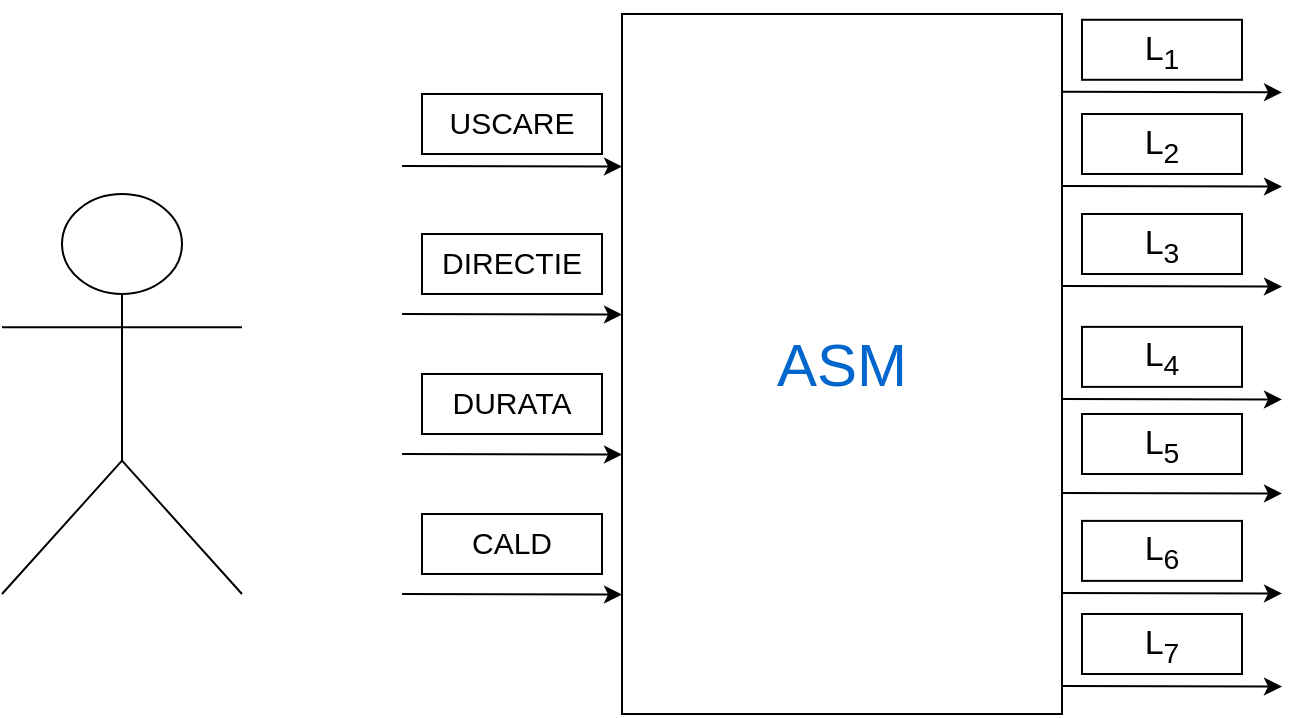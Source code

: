 <mxfile version="20.3.0" type="device" pages="16"><diagram id="E6N-1wMCYAqVEsae6qPs" name="Page-15"><mxGraphModel dx="1422" dy="905" grid="1" gridSize="10" guides="1" tooltips="1" connect="1" arrows="1" fold="1" page="1" pageScale="1" pageWidth="827" pageHeight="1169" math="0" shadow="0"><root><mxCell id="0"/><mxCell id="1" parent="0"/><mxCell id="dIMV3b4ngXlcZmIEJYGD-1" value="" style="shape=umlActor;verticalLabelPosition=bottom;verticalAlign=top;html=1;outlineConnect=0;" parent="1" vertex="1"><mxGeometry x="50" y="250" width="120" height="200" as="geometry"/></mxCell><mxCell id="dIMV3b4ngXlcZmIEJYGD-2" value="&lt;font color=&quot;#0066cc&quot; style=&quot;font-size: 30px;&quot;&gt;ASM&lt;/font&gt;" style="rounded=0;whiteSpace=wrap;html=1;" parent="1" vertex="1"><mxGeometry x="360" y="160" width="220" height="350" as="geometry"/></mxCell><mxCell id="dIMV3b4ngXlcZmIEJYGD-3" value="" style="endArrow=classic;html=1;rounded=0;fontSize=30;fontColor=#0066CC;entryX=0;entryY=0.218;entryDx=0;entryDy=0;entryPerimeter=0;" parent="1" target="dIMV3b4ngXlcZmIEJYGD-2" edge="1"><mxGeometry width="50" height="50" relative="1" as="geometry"><mxPoint x="250" y="236" as="sourcePoint"/><mxPoint x="270" y="190" as="targetPoint"/></mxGeometry></mxCell><mxCell id="dIMV3b4ngXlcZmIEJYGD-4" value="" style="endArrow=classic;html=1;rounded=0;fontSize=30;fontColor=#0066CC;entryX=0;entryY=0.218;entryDx=0;entryDy=0;entryPerimeter=0;" parent="1" edge="1"><mxGeometry width="50" height="50" relative="1" as="geometry"><mxPoint x="250" y="310" as="sourcePoint"/><mxPoint x="360" y="310.3" as="targetPoint"/></mxGeometry></mxCell><mxCell id="dIMV3b4ngXlcZmIEJYGD-5" value="" style="endArrow=classic;html=1;rounded=0;fontSize=30;fontColor=#0066CC;entryX=0;entryY=0.218;entryDx=0;entryDy=0;entryPerimeter=0;" parent="1" edge="1"><mxGeometry width="50" height="50" relative="1" as="geometry"><mxPoint x="250" y="380" as="sourcePoint"/><mxPoint x="360" y="380.3" as="targetPoint"/></mxGeometry></mxCell><mxCell id="dIMV3b4ngXlcZmIEJYGD-6" value="" style="endArrow=classic;html=1;rounded=0;fontSize=30;fontColor=#0066CC;entryX=0;entryY=0.218;entryDx=0;entryDy=0;entryPerimeter=0;" parent="1" edge="1"><mxGeometry width="50" height="50" relative="1" as="geometry"><mxPoint x="250" y="450" as="sourcePoint"/><mxPoint x="360" y="450.3" as="targetPoint"/></mxGeometry></mxCell><mxCell id="uyCgTDL91hH612vG4-4H-2" value="&lt;font style=&quot;font-size: 15px;&quot; color=&quot;#000000&quot;&gt;USCARE&lt;/font&gt;" style="rounded=0;whiteSpace=wrap;html=1;fontSize=30;fontColor=#0066CC;fillColor=none;verticalAlign=bottom;" parent="1" vertex="1"><mxGeometry x="260" y="200" width="90" height="30" as="geometry"/></mxCell><mxCell id="uyCgTDL91hH612vG4-4H-3" value="&lt;font style=&quot;font-size: 15px;&quot; color=&quot;#000000&quot;&gt;DIRECTIE&lt;/font&gt;" style="rounded=0;whiteSpace=wrap;html=1;fontSize=30;fontColor=#0066CC;fillColor=none;verticalAlign=bottom;" parent="1" vertex="1"><mxGeometry x="260" y="270" width="90" height="30" as="geometry"/></mxCell><mxCell id="uATXpG6Vvpvf6ncOSxZM-1" value="&lt;font color=&quot;#000000&quot;&gt;&lt;span style=&quot;font-size: 15px;&quot;&gt;DURATA&lt;/span&gt;&lt;/font&gt;" style="rounded=0;whiteSpace=wrap;html=1;fontSize=30;fontColor=#0066CC;fillColor=none;verticalAlign=bottom;" parent="1" vertex="1"><mxGeometry x="260" y="340" width="90" height="30" as="geometry"/></mxCell><mxCell id="_Q8X7i4JWdOW7Sfvmldi-1" value="&lt;font color=&quot;#000000&quot;&gt;&lt;span style=&quot;font-size: 15px;&quot;&gt;CALD&lt;/span&gt;&lt;/font&gt;" style="rounded=0;whiteSpace=wrap;html=1;fontSize=30;fontColor=#0066CC;fillColor=none;verticalAlign=bottom;" parent="1" vertex="1"><mxGeometry x="260" y="410" width="90" height="30" as="geometry"/></mxCell><mxCell id="3TqXidr4SGsgwdRmGWQ8-1" value="" style="endArrow=classic;html=1;rounded=0;fontSize=30;fontColor=#0066CC;entryX=0;entryY=0.218;entryDx=0;entryDy=0;entryPerimeter=0;" parent="1" edge="1"><mxGeometry width="50" height="50" relative="1" as="geometry"><mxPoint x="580" y="198.89" as="sourcePoint"/><mxPoint x="690" y="199.19" as="targetPoint"/></mxGeometry></mxCell><mxCell id="3TqXidr4SGsgwdRmGWQ8-5" value="&lt;font color=&quot;#000000&quot;&gt;&lt;span style=&quot;font-size: 17px;&quot;&gt;L&lt;sub&gt;1&lt;/sub&gt;&lt;/span&gt;&lt;/font&gt;" style="rounded=0;whiteSpace=wrap;html=1;fontSize=30;fontColor=#0066CC;fillColor=none;rotation=0;verticalAlign=bottom;" parent="1" vertex="1"><mxGeometry x="590" y="162.89" width="80" height="30" as="geometry"/></mxCell><mxCell id="3TqXidr4SGsgwdRmGWQ8-17" value="" style="endArrow=classic;html=1;rounded=0;fontSize=30;fontColor=#0066CC;entryX=0;entryY=0.218;entryDx=0;entryDy=0;entryPerimeter=0;" parent="1" edge="1"><mxGeometry width="50" height="50" relative="1" as="geometry"><mxPoint x="580" y="246" as="sourcePoint"/><mxPoint x="690" y="246.3" as="targetPoint"/></mxGeometry></mxCell><mxCell id="3TqXidr4SGsgwdRmGWQ8-18" value="&lt;font color=&quot;#000000&quot;&gt;&lt;span style=&quot;font-size: 17px;&quot;&gt;L&lt;sub&gt;2&lt;/sub&gt;&lt;/span&gt;&lt;/font&gt;" style="rounded=0;whiteSpace=wrap;html=1;fontSize=30;fontColor=#0066CC;fillColor=none;rotation=0;verticalAlign=bottom;" parent="1" vertex="1"><mxGeometry x="590" y="210" width="80" height="30" as="geometry"/></mxCell><mxCell id="3TqXidr4SGsgwdRmGWQ8-19" value="" style="endArrow=classic;html=1;rounded=0;fontSize=30;fontColor=#0066CC;entryX=0;entryY=0.218;entryDx=0;entryDy=0;entryPerimeter=0;" parent="1" edge="1"><mxGeometry width="50" height="50" relative="1" as="geometry"><mxPoint x="580" y="296" as="sourcePoint"/><mxPoint x="690" y="296.3" as="targetPoint"/></mxGeometry></mxCell><mxCell id="3TqXidr4SGsgwdRmGWQ8-20" value="&lt;font color=&quot;#000000&quot;&gt;&lt;span style=&quot;font-size: 17px;&quot;&gt;L&lt;sub&gt;3&lt;/sub&gt;&lt;/span&gt;&lt;/font&gt;" style="rounded=0;whiteSpace=wrap;html=1;fontSize=30;fontColor=#0066CC;fillColor=none;rotation=0;verticalAlign=bottom;" parent="1" vertex="1"><mxGeometry x="590" y="260" width="80" height="30" as="geometry"/></mxCell><mxCell id="3TqXidr4SGsgwdRmGWQ8-21" value="" style="endArrow=classic;html=1;rounded=0;fontSize=30;fontColor=#0066CC;entryX=0;entryY=0.218;entryDx=0;entryDy=0;entryPerimeter=0;" parent="1" edge="1"><mxGeometry width="50" height="50" relative="1" as="geometry"><mxPoint x="580" y="352.44" as="sourcePoint"/><mxPoint x="690" y="352.74" as="targetPoint"/></mxGeometry></mxCell><mxCell id="3TqXidr4SGsgwdRmGWQ8-22" value="&lt;font color=&quot;#000000&quot;&gt;&lt;span style=&quot;font-size: 17px;&quot;&gt;L&lt;sub&gt;4&lt;/sub&gt;&lt;/span&gt;&lt;/font&gt;" style="rounded=0;whiteSpace=wrap;html=1;fontSize=30;fontColor=#0066CC;fillColor=none;rotation=0;verticalAlign=bottom;" parent="1" vertex="1"><mxGeometry x="590" y="316.44" width="80" height="30" as="geometry"/></mxCell><mxCell id="3TqXidr4SGsgwdRmGWQ8-27" value="" style="endArrow=classic;html=1;rounded=0;fontSize=30;fontColor=#0066CC;entryX=0;entryY=0.218;entryDx=0;entryDy=0;entryPerimeter=0;" parent="1" edge="1"><mxGeometry width="50" height="50" relative="1" as="geometry"><mxPoint x="580" y="399.44" as="sourcePoint"/><mxPoint x="690" y="399.74" as="targetPoint"/></mxGeometry></mxCell><mxCell id="3TqXidr4SGsgwdRmGWQ8-28" value="&lt;font color=&quot;#000000&quot;&gt;&lt;span style=&quot;font-size: 17px;&quot;&gt;L&lt;sub&gt;5&lt;/sub&gt;&lt;/span&gt;&lt;/font&gt;" style="rounded=0;whiteSpace=wrap;html=1;fontSize=30;fontColor=#0066CC;fillColor=none;rotation=0;verticalAlign=bottom;" parent="1" vertex="1"><mxGeometry x="590" y="360" width="80" height="30" as="geometry"/></mxCell><mxCell id="3TqXidr4SGsgwdRmGWQ8-29" value="" style="endArrow=classic;html=1;rounded=0;fontSize=30;fontColor=#0066CC;entryX=0;entryY=0.218;entryDx=0;entryDy=0;entryPerimeter=0;" parent="1" edge="1"><mxGeometry width="50" height="50" relative="1" as="geometry"><mxPoint x="580" y="449.44" as="sourcePoint"/><mxPoint x="690" y="449.74" as="targetPoint"/></mxGeometry></mxCell><mxCell id="3TqXidr4SGsgwdRmGWQ8-30" value="&lt;font color=&quot;#000000&quot;&gt;&lt;span style=&quot;font-size: 17px;&quot;&gt;L&lt;sub&gt;6&lt;/sub&gt;&lt;/span&gt;&lt;/font&gt;" style="rounded=0;whiteSpace=wrap;html=1;fontSize=30;fontColor=#0066CC;fillColor=none;rotation=0;verticalAlign=bottom;" parent="1" vertex="1"><mxGeometry x="590" y="413.44" width="80" height="30" as="geometry"/></mxCell><mxCell id="3TqXidr4SGsgwdRmGWQ8-31" value="" style="endArrow=classic;html=1;rounded=0;fontSize=30;fontColor=#0066CC;entryX=0;entryY=0.218;entryDx=0;entryDy=0;entryPerimeter=0;" parent="1" edge="1"><mxGeometry width="50" height="50" relative="1" as="geometry"><mxPoint x="580" y="496" as="sourcePoint"/><mxPoint x="690" y="496.3" as="targetPoint"/></mxGeometry></mxCell><mxCell id="3TqXidr4SGsgwdRmGWQ8-32" value="&lt;font color=&quot;#000000&quot;&gt;&lt;span style=&quot;font-size: 17px;&quot;&gt;L&lt;sub&gt;7&lt;/sub&gt;&lt;/span&gt;&lt;/font&gt;" style="rounded=0;whiteSpace=wrap;html=1;fontSize=30;fontColor=#0066CC;fillColor=none;rotation=0;verticalAlign=bottom;" parent="1" vertex="1"><mxGeometry x="590" y="460" width="80" height="30" as="geometry"/></mxCell></root></mxGraphModel></diagram><diagram id="C5RBs43oDa-KdzZeNtuy" name="Organigrama"><mxGraphModel dx="1422" dy="905" grid="1" gridSize="10" guides="1" tooltips="1" connect="1" arrows="1" fold="1" page="1" pageScale="1" pageWidth="827" pageHeight="1169" math="0" shadow="0"><root><mxCell id="WIyWlLk6GJQsqaUBKTNV-0"/><mxCell id="WIyWlLk6GJQsqaUBKTNV-1" parent="WIyWlLk6GJQsqaUBKTNV-0"/><mxCell id="SVCZHKpNCLK2ollrnhPa-10" style="edgeStyle=orthogonalEdgeStyle;rounded=0;orthogonalLoop=1;jettySize=auto;html=1;entryX=0.5;entryY=0;entryDx=0;entryDy=0;" parent="WIyWlLk6GJQsqaUBKTNV-1" source="SVCZHKpNCLK2ollrnhPa-0" target="SVCZHKpNCLK2ollrnhPa-8" edge="1"><mxGeometry relative="1" as="geometry"/></mxCell><mxCell id="SVCZHKpNCLK2ollrnhPa-0" value="Start" style="ellipse;whiteSpace=wrap;html=1;" parent="WIyWlLk6GJQsqaUBKTNV-1" vertex="1"><mxGeometry x="400" y="80" width="80" height="40" as="geometry"/></mxCell><mxCell id="dF2romIxj7ejf81MbtJg-38" style="edgeStyle=orthogonalEdgeStyle;rounded=0;orthogonalLoop=1;jettySize=auto;html=1;exitX=1;exitY=0.5;exitDx=0;exitDy=0;entryX=0.5;entryY=0;entryDx=0;entryDy=0;fontSize=12;" parent="WIyWlLk6GJQsqaUBKTNV-1" source="SVCZHKpNCLK2ollrnhPa-8" target="SVCZHKpNCLK2ollrnhPa-13" edge="1"><mxGeometry relative="1" as="geometry"/></mxCell><mxCell id="W4DZDsvn03AZsMw7uzzc-13" style="edgeStyle=orthogonalEdgeStyle;rounded=0;orthogonalLoop=1;jettySize=auto;html=1;entryX=0.5;entryY=0;entryDx=0;entryDy=0;fontSize=12;exitX=0;exitY=0.5;exitDx=0;exitDy=0;" parent="WIyWlLk6GJQsqaUBKTNV-1" source="SVCZHKpNCLK2ollrnhPa-8" target="SVCZHKpNCLK2ollrnhPa-11" edge="1"><mxGeometry relative="1" as="geometry"><mxPoint x="360.119" y="200.059" as="sourcePoint"/></mxGeometry></mxCell><mxCell id="SVCZHKpNCLK2ollrnhPa-8" value="USCARE" style="rhombus;whiteSpace=wrap;html=1;" parent="WIyWlLk6GJQsqaUBKTNV-1" vertex="1"><mxGeometry x="400" y="160" width="80" height="80" as="geometry"/></mxCell><mxCell id="W4DZDsvn03AZsMw7uzzc-2" style="edgeStyle=orthogonalEdgeStyle;rounded=0;orthogonalLoop=1;jettySize=auto;html=1;exitX=0.5;exitY=1;exitDx=0;exitDy=0;entryX=0.5;entryY=0;entryDx=0;entryDy=0;" parent="WIyWlLk6GJQsqaUBKTNV-1" source="SVCZHKpNCLK2ollrnhPa-11" target="W4DZDsvn03AZsMw7uzzc-1" edge="1"><mxGeometry relative="1" as="geometry"/></mxCell><mxCell id="SVCZHKpNCLK2ollrnhPa-11" value="ROTIRE" style="ellipse;whiteSpace=wrap;html=1;" parent="WIyWlLk6GJQsqaUBKTNV-1" vertex="1"><mxGeometry x="160" y="240" width="80" height="40" as="geometry"/></mxCell><mxCell id="dF2romIxj7ejf81MbtJg-9" style="edgeStyle=orthogonalEdgeStyle;rounded=0;orthogonalLoop=1;jettySize=auto;html=1;fontSize=8;" parent="WIyWlLk6GJQsqaUBKTNV-1" source="SVCZHKpNCLK2ollrnhPa-13" target="dF2romIxj7ejf81MbtJg-7" edge="1"><mxGeometry relative="1" as="geometry"/></mxCell><mxCell id="SVCZHKpNCLK2ollrnhPa-13" value="&lt;font style=&quot;font-size: 10px;&quot;&gt;VENTILATOR&lt;/font&gt;" style="ellipse;whiteSpace=wrap;html=1;" parent="WIyWlLk6GJQsqaUBKTNV-1" vertex="1"><mxGeometry x="600" y="240" width="80" height="40" as="geometry"/></mxCell><mxCell id="W4DZDsvn03AZsMw7uzzc-28" style="edgeStyle=orthogonalEdgeStyle;rounded=0;orthogonalLoop=1;jettySize=auto;html=1;exitX=0;exitY=0.5;exitDx=0;exitDy=0;entryX=0.5;entryY=1;entryDx=0;entryDy=0;fontSize=12;" parent="WIyWlLk6GJQsqaUBKTNV-1" source="dF2romIxj7ejf81MbtJg-4" target="W4DZDsvn03AZsMw7uzzc-27" edge="1"><mxGeometry relative="1" as="geometry"/></mxCell><mxCell id="dF2romIxj7ejf81MbtJg-4" value="STOP" style="ellipse;whiteSpace=wrap;html=1;" parent="WIyWlLk6GJQsqaUBKTNV-1" vertex="1"><mxGeometry x="160" y="680" width="80" height="40" as="geometry"/></mxCell><mxCell id="dF2romIxj7ejf81MbtJg-46" style="edgeStyle=orthogonalEdgeStyle;rounded=0;orthogonalLoop=1;jettySize=auto;html=1;exitX=0.5;exitY=1;exitDx=0;exitDy=0;entryX=0.5;entryY=0;entryDx=0;entryDy=0;fontSize=12;" parent="WIyWlLk6GJQsqaUBKTNV-1" source="dF2romIxj7ejf81MbtJg-7" target="dF2romIxj7ejf81MbtJg-15" edge="1"><mxGeometry relative="1" as="geometry"/></mxCell><mxCell id="dF2romIxj7ejf81MbtJg-7" value="&lt;span style=&quot;font-size: 12px;&quot;&gt;L1&lt;/span&gt;" style="whiteSpace=wrap;html=1;aspect=fixed;fontSize=8;" parent="WIyWlLk6GJQsqaUBKTNV-1" vertex="1"><mxGeometry x="620" y="320" width="40" height="40" as="geometry"/></mxCell><mxCell id="dF2romIxj7ejf81MbtJg-22" style="edgeStyle=orthogonalEdgeStyle;rounded=0;orthogonalLoop=1;jettySize=auto;html=1;exitX=0;exitY=0.5;exitDx=0;exitDy=0;entryX=0.5;entryY=0;entryDx=0;entryDy=0;fontSize=12;" parent="WIyWlLk6GJQsqaUBKTNV-1" source="dF2romIxj7ejf81MbtJg-15" target="dF2romIxj7ejf81MbtJg-20" edge="1"><mxGeometry relative="1" as="geometry"/></mxCell><mxCell id="dF2romIxj7ejf81MbtJg-24" style="edgeStyle=orthogonalEdgeStyle;rounded=0;orthogonalLoop=1;jettySize=auto;html=1;exitX=1;exitY=0.5;exitDx=0;exitDy=0;entryX=0.5;entryY=0;entryDx=0;entryDy=0;fontSize=12;" parent="WIyWlLk6GJQsqaUBKTNV-1" source="dF2romIxj7ejf81MbtJg-15" target="dF2romIxj7ejf81MbtJg-23" edge="1"><mxGeometry relative="1" as="geometry"/></mxCell><mxCell id="dF2romIxj7ejf81MbtJg-15" value="DURATA" style="rhombus;whiteSpace=wrap;html=1;" parent="WIyWlLk6GJQsqaUBKTNV-1" vertex="1"><mxGeometry x="600" y="400" width="80" height="80" as="geometry"/></mxCell><mxCell id="dF2romIxj7ejf81MbtJg-34" style="edgeStyle=orthogonalEdgeStyle;rounded=0;orthogonalLoop=1;jettySize=auto;html=1;exitX=0.5;exitY=1;exitDx=0;exitDy=0;entryX=0.5;entryY=0;entryDx=0;entryDy=0;fontSize=12;" parent="WIyWlLk6GJQsqaUBKTNV-1" source="dF2romIxj7ejf81MbtJg-20" target="dF2romIxj7ejf81MbtJg-32" edge="1"><mxGeometry relative="1" as="geometry"/></mxCell><mxCell id="dF2romIxj7ejf81MbtJg-20" value="LUNGA" style="ellipse;whiteSpace=wrap;html=1;" parent="WIyWlLk6GJQsqaUBKTNV-1" vertex="1"><mxGeometry x="520" y="480" width="80" height="40" as="geometry"/></mxCell><mxCell id="dF2romIxj7ejf81MbtJg-33" style="edgeStyle=orthogonalEdgeStyle;rounded=0;orthogonalLoop=1;jettySize=auto;html=1;entryX=0.5;entryY=0;entryDx=0;entryDy=0;fontSize=12;" parent="WIyWlLk6GJQsqaUBKTNV-1" source="dF2romIxj7ejf81MbtJg-23" target="dF2romIxj7ejf81MbtJg-28" edge="1"><mxGeometry relative="1" as="geometry"/></mxCell><mxCell id="dF2romIxj7ejf81MbtJg-23" value="SCURTA" style="ellipse;whiteSpace=wrap;html=1;" parent="WIyWlLk6GJQsqaUBKTNV-1" vertex="1"><mxGeometry x="680" y="480" width="80" height="40" as="geometry"/></mxCell><mxCell id="W4DZDsvn03AZsMw7uzzc-14" style="edgeStyle=orthogonalEdgeStyle;rounded=0;orthogonalLoop=1;jettySize=auto;html=1;exitX=0.5;exitY=1;exitDx=0;exitDy=0;entryX=1;entryY=0.5;entryDx=0;entryDy=0;fontSize=12;" parent="WIyWlLk6GJQsqaUBKTNV-1" source="dF2romIxj7ejf81MbtJg-28" target="dF2romIxj7ejf81MbtJg-4" edge="1"><mxGeometry relative="1" as="geometry"><Array as="points"><mxPoint x="720" y="840"/><mxPoint x="320" y="840"/><mxPoint x="320" y="700"/></Array></mxGeometry></mxCell><mxCell id="dF2romIxj7ejf81MbtJg-28" value="&lt;font style=&quot;font-size: 12px;&quot;&gt;L2&lt;/font&gt;" style="whiteSpace=wrap;html=1;aspect=fixed;fontSize=8;" parent="WIyWlLk6GJQsqaUBKTNV-1" vertex="1"><mxGeometry x="700" y="560" width="40" height="40" as="geometry"/></mxCell><mxCell id="dF2romIxj7ejf81MbtJg-40" style="edgeStyle=orthogonalEdgeStyle;rounded=0;orthogonalLoop=1;jettySize=auto;html=1;exitX=1;exitY=0.5;exitDx=0;exitDy=0;entryX=0.5;entryY=0;entryDx=0;entryDy=0;fontSize=12;" parent="WIyWlLk6GJQsqaUBKTNV-1" source="dF2romIxj7ejf81MbtJg-32" target="dF2romIxj7ejf81MbtJg-35" edge="1"><mxGeometry relative="1" as="geometry"/></mxCell><mxCell id="dF2romIxj7ejf81MbtJg-41" style="edgeStyle=orthogonalEdgeStyle;rounded=0;orthogonalLoop=1;jettySize=auto;html=1;exitX=0;exitY=0.5;exitDx=0;exitDy=0;entryX=0.5;entryY=0;entryDx=0;entryDy=0;fontSize=12;" parent="WIyWlLk6GJQsqaUBKTNV-1" source="dF2romIxj7ejf81MbtJg-32" target="dF2romIxj7ejf81MbtJg-36" edge="1"><mxGeometry relative="1" as="geometry"><mxPoint x="480" y="640" as="targetPoint"/></mxGeometry></mxCell><mxCell id="dF2romIxj7ejf81MbtJg-32" value="CALD" style="rhombus;whiteSpace=wrap;html=1;" parent="WIyWlLk6GJQsqaUBKTNV-1" vertex="1"><mxGeometry x="520" y="560" width="80" height="80" as="geometry"/></mxCell><mxCell id="dF2romIxj7ejf81MbtJg-58" style="edgeStyle=orthogonalEdgeStyle;rounded=0;orthogonalLoop=1;jettySize=auto;html=1;exitX=0.5;exitY=1;exitDx=0;exitDy=0;fontSize=12;" parent="WIyWlLk6GJQsqaUBKTNV-1" source="dF2romIxj7ejf81MbtJg-35" target="dF2romIxj7ejf81MbtJg-57" edge="1"><mxGeometry relative="1" as="geometry"/></mxCell><mxCell id="dF2romIxj7ejf81MbtJg-35" value="&lt;font style=&quot;font-size: 11px;&quot;&gt;AER_CALD&lt;/font&gt;" style="ellipse;whiteSpace=wrap;html=1;" parent="WIyWlLk6GJQsqaUBKTNV-1" vertex="1"><mxGeometry x="600" y="640" width="80" height="40" as="geometry"/></mxCell><mxCell id="dF2romIxj7ejf81MbtJg-59" style="edgeStyle=orthogonalEdgeStyle;rounded=0;orthogonalLoop=1;jettySize=auto;html=1;exitX=0.5;exitY=1;exitDx=0;exitDy=0;entryX=0.5;entryY=0;entryDx=0;entryDy=0;fontSize=12;" parent="WIyWlLk6GJQsqaUBKTNV-1" target="dF2romIxj7ejf81MbtJg-56" edge="1"><mxGeometry relative="1" as="geometry"><mxPoint x="480" y="680" as="sourcePoint"/></mxGeometry></mxCell><mxCell id="dF2romIxj7ejf81MbtJg-36" value="&lt;font style=&quot;font-size: 11px;&quot;&gt;AER_RECE&lt;/font&gt;" style="ellipse;whiteSpace=wrap;html=1;" parent="WIyWlLk6GJQsqaUBKTNV-1" vertex="1"><mxGeometry x="440" y="640" width="80" height="40" as="geometry"/></mxCell><mxCell id="UdUCxvFbyiIAoOhvVerD-3" style="edgeStyle=orthogonalEdgeStyle;rounded=0;orthogonalLoop=1;jettySize=auto;html=1;exitX=0.5;exitY=1;exitDx=0;exitDy=0;fontSize=14;" parent="WIyWlLk6GJQsqaUBKTNV-1" source="dF2romIxj7ejf81MbtJg-56" edge="1"><mxGeometry relative="1" as="geometry"><mxPoint x="480.176" y="800" as="targetPoint"/></mxGeometry></mxCell><mxCell id="dF2romIxj7ejf81MbtJg-56" value="&lt;span style=&quot;font-size: 12px;&quot;&gt;L3&lt;/span&gt;" style="whiteSpace=wrap;html=1;aspect=fixed;fontSize=8;" parent="WIyWlLk6GJQsqaUBKTNV-1" vertex="1"><mxGeometry x="460" y="720" width="40" height="40" as="geometry"/></mxCell><mxCell id="UdUCxvFbyiIAoOhvVerD-2" style="edgeStyle=orthogonalEdgeStyle;rounded=0;orthogonalLoop=1;jettySize=auto;html=1;entryX=1;entryY=0.5;entryDx=0;entryDy=0;fontSize=14;" parent="WIyWlLk6GJQsqaUBKTNV-1" source="dF2romIxj7ejf81MbtJg-57" target="SVCZHKpNCLK2ollrnhPa-11" edge="1"><mxGeometry relative="1" as="geometry"><Array as="points"><mxPoint x="640" y="800"/><mxPoint x="400" y="800"/><mxPoint x="400" y="260"/></Array></mxGeometry></mxCell><mxCell id="dF2romIxj7ejf81MbtJg-57" value="&lt;font style=&quot;font-size: 12px;&quot;&gt;L4&lt;/font&gt;" style="whiteSpace=wrap;html=1;aspect=fixed;fontSize=8;" parent="WIyWlLk6GJQsqaUBKTNV-1" vertex="1"><mxGeometry x="620" y="720" width="40" height="40" as="geometry"/></mxCell><mxCell id="W4DZDsvn03AZsMw7uzzc-4" style="edgeStyle=orthogonalEdgeStyle;rounded=0;orthogonalLoop=1;jettySize=auto;html=1;exitX=0.5;exitY=1;exitDx=0;exitDy=0;entryX=0.5;entryY=0;entryDx=0;entryDy=0;" parent="WIyWlLk6GJQsqaUBKTNV-1" source="W4DZDsvn03AZsMw7uzzc-1" target="W4DZDsvn03AZsMw7uzzc-3" edge="1"><mxGeometry relative="1" as="geometry"/></mxCell><mxCell id="W4DZDsvn03AZsMw7uzzc-1" value="&lt;span style=&quot;font-size: 12px;&quot;&gt;L5&lt;/span&gt;" style="whiteSpace=wrap;html=1;aspect=fixed;fontSize=8;" parent="WIyWlLk6GJQsqaUBKTNV-1" vertex="1"><mxGeometry x="180" y="320" width="40" height="40" as="geometry"/></mxCell><mxCell id="W4DZDsvn03AZsMw7uzzc-7" style="edgeStyle=orthogonalEdgeStyle;rounded=0;orthogonalLoop=1;jettySize=auto;html=1;exitX=0;exitY=0.5;exitDx=0;exitDy=0;entryX=0.5;entryY=0;entryDx=0;entryDy=0;" parent="WIyWlLk6GJQsqaUBKTNV-1" source="W4DZDsvn03AZsMw7uzzc-3" target="W4DZDsvn03AZsMw7uzzc-5" edge="1"><mxGeometry relative="1" as="geometry"/></mxCell><mxCell id="W4DZDsvn03AZsMw7uzzc-8" style="edgeStyle=orthogonalEdgeStyle;rounded=0;orthogonalLoop=1;jettySize=auto;html=1;exitX=1;exitY=0.5;exitDx=0;exitDy=0;" parent="WIyWlLk6GJQsqaUBKTNV-1" source="W4DZDsvn03AZsMw7uzzc-3" edge="1"><mxGeometry relative="1" as="geometry"><mxPoint x="280" y="490" as="targetPoint"/></mxGeometry></mxCell><mxCell id="W4DZDsvn03AZsMw7uzzc-3" value="DIRECTIE" style="rhombus;whiteSpace=wrap;html=1;" parent="WIyWlLk6GJQsqaUBKTNV-1" vertex="1"><mxGeometry x="160" y="400" width="80" height="80" as="geometry"/></mxCell><mxCell id="W4DZDsvn03AZsMw7uzzc-10" style="edgeStyle=orthogonalEdgeStyle;rounded=0;orthogonalLoop=1;jettySize=auto;html=1;exitX=0.5;exitY=1;exitDx=0;exitDy=0;entryX=0;entryY=0.5;entryDx=0;entryDy=0;" parent="WIyWlLk6GJQsqaUBKTNV-1" source="W4DZDsvn03AZsMw7uzzc-5" target="W4DZDsvn03AZsMw7uzzc-9" edge="1"><mxGeometry relative="1" as="geometry"/></mxCell><mxCell id="W4DZDsvn03AZsMw7uzzc-5" value="STANGA" style="ellipse;whiteSpace=wrap;html=1;" parent="WIyWlLk6GJQsqaUBKTNV-1" vertex="1"><mxGeometry x="80" y="480" width="80" height="40" as="geometry"/></mxCell><mxCell id="W4DZDsvn03AZsMw7uzzc-11" style="edgeStyle=orthogonalEdgeStyle;rounded=0;orthogonalLoop=1;jettySize=auto;html=1;exitX=0.5;exitY=1;exitDx=0;exitDy=0;entryX=1;entryY=0.5;entryDx=0;entryDy=0;" parent="WIyWlLk6GJQsqaUBKTNV-1" source="W4DZDsvn03AZsMw7uzzc-6" target="W4DZDsvn03AZsMw7uzzc-9" edge="1"><mxGeometry relative="1" as="geometry"><mxPoint x="280" y="520" as="sourcePoint"/></mxGeometry></mxCell><mxCell id="W4DZDsvn03AZsMw7uzzc-6" value="DREAPTA" style="ellipse;whiteSpace=wrap;html=1;" parent="WIyWlLk6GJQsqaUBKTNV-1" vertex="1"><mxGeometry x="240" y="480" width="80" height="40" as="geometry"/></mxCell><mxCell id="W4DZDsvn03AZsMw7uzzc-12" style="edgeStyle=orthogonalEdgeStyle;rounded=0;orthogonalLoop=1;jettySize=auto;html=1;exitX=0.5;exitY=1;exitDx=0;exitDy=0;entryX=0.5;entryY=0;entryDx=0;entryDy=0;" parent="WIyWlLk6GJQsqaUBKTNV-1" source="W4DZDsvn03AZsMw7uzzc-9" target="dF2romIxj7ejf81MbtJg-4" edge="1"><mxGeometry relative="1" as="geometry"/></mxCell><mxCell id="W4DZDsvn03AZsMw7uzzc-9" value="&lt;span style=&quot;font-size: 12px;&quot;&gt;L6&lt;/span&gt;" style="whiteSpace=wrap;html=1;aspect=fixed;fontSize=8;" parent="WIyWlLk6GJQsqaUBKTNV-1" vertex="1"><mxGeometry x="180" y="560" width="40" height="40" as="geometry"/></mxCell><mxCell id="W4DZDsvn03AZsMw7uzzc-19" value="1" style="text;html=1;strokeColor=none;fillColor=none;align=center;verticalAlign=middle;whiteSpace=wrap;rounded=0;fontSize=12;" parent="WIyWlLk6GJQsqaUBKTNV-1" vertex="1"><mxGeometry x="460" y="170" width="60" height="30" as="geometry"/></mxCell><mxCell id="W4DZDsvn03AZsMw7uzzc-20" value="1" style="text;html=1;strokeColor=none;fillColor=none;align=center;verticalAlign=middle;whiteSpace=wrap;rounded=0;fontSize=12;" parent="WIyWlLk6GJQsqaUBKTNV-1" vertex="1"><mxGeometry x="660" y="410" width="60" height="30" as="geometry"/></mxCell><mxCell id="W4DZDsvn03AZsMw7uzzc-21" value="1" style="text;html=1;strokeColor=none;fillColor=none;align=center;verticalAlign=middle;whiteSpace=wrap;rounded=0;fontSize=12;" parent="WIyWlLk6GJQsqaUBKTNV-1" vertex="1"><mxGeometry x="580" y="570" width="60" height="30" as="geometry"/></mxCell><mxCell id="W4DZDsvn03AZsMw7uzzc-22" value="1" style="text;html=1;strokeColor=none;fillColor=none;align=center;verticalAlign=middle;whiteSpace=wrap;rounded=0;fontSize=12;" parent="WIyWlLk6GJQsqaUBKTNV-1" vertex="1"><mxGeometry x="220" y="410" width="60" height="30" as="geometry"/></mxCell><mxCell id="W4DZDsvn03AZsMw7uzzc-23" value="0" style="text;html=1;strokeColor=none;fillColor=none;align=center;verticalAlign=middle;whiteSpace=wrap;rounded=0;fontSize=12;" parent="WIyWlLk6GJQsqaUBKTNV-1" vertex="1"><mxGeometry x="353" y="170" width="60" height="30" as="geometry"/></mxCell><mxCell id="W4DZDsvn03AZsMw7uzzc-24" value="0" style="text;html=1;strokeColor=none;fillColor=none;align=center;verticalAlign=middle;whiteSpace=wrap;rounded=0;fontSize=12;" parent="WIyWlLk6GJQsqaUBKTNV-1" vertex="1"><mxGeometry x="120" y="410" width="60" height="30" as="geometry"/></mxCell><mxCell id="W4DZDsvn03AZsMw7uzzc-25" value="0" style="text;html=1;strokeColor=none;fillColor=none;align=center;verticalAlign=middle;whiteSpace=wrap;rounded=0;fontSize=12;" parent="WIyWlLk6GJQsqaUBKTNV-1" vertex="1"><mxGeometry x="560" y="410" width="60" height="30" as="geometry"/></mxCell><mxCell id="W4DZDsvn03AZsMw7uzzc-26" value="0" style="text;html=1;strokeColor=none;fillColor=none;align=center;verticalAlign=middle;whiteSpace=wrap;rounded=0;fontSize=12;" parent="WIyWlLk6GJQsqaUBKTNV-1" vertex="1"><mxGeometry x="480" y="570" width="60" height="30" as="geometry"/></mxCell><mxCell id="W4DZDsvn03AZsMw7uzzc-29" style="edgeStyle=orthogonalEdgeStyle;rounded=0;orthogonalLoop=1;jettySize=auto;html=1;exitX=0.5;exitY=0;exitDx=0;exitDy=0;entryX=0;entryY=0.5;entryDx=0;entryDy=0;fontSize=12;" parent="WIyWlLk6GJQsqaUBKTNV-1" source="W4DZDsvn03AZsMw7uzzc-27" target="SVCZHKpNCLK2ollrnhPa-0" edge="1"><mxGeometry relative="1" as="geometry"/></mxCell><mxCell id="W4DZDsvn03AZsMw7uzzc-27" value="&lt;span style=&quot;font-size: 12px;&quot;&gt;L7&lt;/span&gt;" style="whiteSpace=wrap;html=1;aspect=fixed;fontSize=8;" parent="WIyWlLk6GJQsqaUBKTNV-1" vertex="1"><mxGeometry x="40" y="600" width="40" height="40" as="geometry"/></mxCell><mxCell id="ad38mVa0-EzZv3w0kqVR-0" value="&lt;font style=&quot;font-size: 14px;&quot;&gt;0000&lt;/font&gt;" style="text;html=1;align=center;verticalAlign=middle;resizable=0;points=[];autosize=1;strokeColor=none;fillColor=none;fontSize=25;" parent="WIyWlLk6GJQsqaUBKTNV-1" vertex="1"><mxGeometry x="490" y="80" width="50" height="40" as="geometry"/></mxCell><mxCell id="ad38mVa0-EzZv3w0kqVR-1" value="&lt;font style=&quot;font-size: 14px;&quot;&gt;0100&lt;/font&gt;" style="text;html=1;align=center;verticalAlign=middle;resizable=0;points=[];autosize=1;strokeColor=none;fillColor=none;fontSize=25;" parent="WIyWlLk6GJQsqaUBKTNV-1" vertex="1"><mxGeometry x="95" y="240" width="50" height="40" as="geometry"/></mxCell><mxCell id="XhbhVeSVXbAJweASWvKO-0" value="&lt;font style=&quot;font-size: 14px;&quot;&gt;0101&lt;/font&gt;" style="text;html=1;align=center;verticalAlign=middle;resizable=0;points=[];autosize=1;strokeColor=none;fillColor=none;fontSize=25;" parent="WIyWlLk6GJQsqaUBKTNV-1" vertex="1"><mxGeometry x="750" y="520" width="50" height="40" as="geometry"/></mxCell><mxCell id="lmJjBO3uPeJJ1wmB8dSj-0" value="&lt;font style=&quot;font-size: 14px;&quot;&gt;0001&lt;/font&gt;" style="text;html=1;align=center;verticalAlign=middle;resizable=0;points=[];autosize=1;strokeColor=none;fillColor=none;fontSize=25;" parent="WIyWlLk6GJQsqaUBKTNV-1" vertex="1"><mxGeometry x="695" y="240" width="50" height="40" as="geometry"/></mxCell><mxCell id="2nvgFU5LdIqRKqstdGQJ-0" value="&lt;font style=&quot;font-size: 14px;&quot;&gt;0011&lt;/font&gt;" style="text;html=1;align=center;verticalAlign=middle;resizable=0;points=[];autosize=1;strokeColor=none;fillColor=none;fontSize=25;" parent="WIyWlLk6GJQsqaUBKTNV-1" vertex="1"><mxGeometry x="460" y="480" width="50" height="40" as="geometry"/></mxCell><mxCell id="INOzLMqRiUe4zAnwL4Di-0" value="&lt;font style=&quot;font-size: 14px;&quot;&gt;0111&lt;/font&gt;" style="text;html=1;align=center;verticalAlign=middle;resizable=0;points=[];autosize=1;strokeColor=none;fillColor=none;fontSize=25;" parent="WIyWlLk6GJQsqaUBKTNV-1" vertex="1"><mxGeometry x="413" y="680" width="50" height="40" as="geometry"/></mxCell><mxCell id="2xSUlZPsY2MA41vrY2xZ-0" value="&lt;font style=&quot;font-size: 14px;&quot;&gt;0010&lt;/font&gt;" style="text;html=1;align=center;verticalAlign=middle;resizable=0;points=[];autosize=1;strokeColor=none;fillColor=none;fontSize=25;" parent="WIyWlLk6GJQsqaUBKTNV-1" vertex="1"><mxGeometry x="660" y="680" width="50" height="40" as="geometry"/></mxCell><mxCell id="SbxPLc-fkM48m-AB3K6h-0" value="&lt;font style=&quot;font-size: 14px;&quot;&gt;1110&lt;/font&gt;" style="text;html=1;align=center;verticalAlign=middle;resizable=0;points=[];autosize=1;strokeColor=none;fillColor=none;fontSize=25;" parent="WIyWlLk6GJQsqaUBKTNV-1" vertex="1"><mxGeometry x="175" y="730" width="50" height="40" as="geometry"/></mxCell><mxCell id="eseLSwQmBez5GPpHmKey-0" value="&lt;font style=&quot;font-size: 14px;&quot;&gt;1100&lt;/font&gt;" style="text;html=1;align=center;verticalAlign=middle;resizable=0;points=[];autosize=1;strokeColor=none;fillColor=none;fontSize=25;" parent="WIyWlLk6GJQsqaUBKTNV-1" vertex="1"><mxGeometry x="130" y="520" width="50" height="40" as="geometry"/></mxCell><mxCell id="T6E49mkE4uE_ypSNcEI6-0" value="&lt;font style=&quot;font-size: 14px;&quot;&gt;0110&lt;/font&gt;" style="text;html=1;align=center;verticalAlign=middle;resizable=0;points=[];autosize=1;strokeColor=none;fillColor=none;fontSize=25;" parent="WIyWlLk6GJQsqaUBKTNV-1" vertex="1"><mxGeometry x="300" y="520" width="50" height="40" as="geometry"/></mxCell></root></mxGraphModel></diagram><diagram id="0EcuSlICuayaNc1DVhXR" name="Starile"><mxGraphModel dx="1422" dy="905" grid="1" gridSize="10" guides="1" tooltips="1" connect="1" arrows="1" fold="1" page="1" pageScale="1" pageWidth="827" pageHeight="1169" math="0" shadow="0"><root><mxCell id="0"/><mxCell id="1" parent="0"/><mxCell id="0FSweT7W4aOpTrZbDpH1-1" value="" style="whiteSpace=wrap;html=1;aspect=fixed;fontSize=11;" parent="1" vertex="1"><mxGeometry x="40" y="160" width="80" height="80" as="geometry"/></mxCell><mxCell id="0FSweT7W4aOpTrZbDpH1-2" value="&lt;font style=&quot;font-size: 14px;&quot;&gt;Q3Q2&lt;/font&gt;" style="text;html=1;strokeColor=none;fillColor=none;align=center;verticalAlign=middle;whiteSpace=wrap;rounded=1;fontSize=11;arcSize=0;" parent="1" vertex="1"><mxGeometry x="40" y="210" width="60" height="30" as="geometry"/></mxCell><mxCell id="0FSweT7W4aOpTrZbDpH1-3" value="&lt;font style=&quot;font-size: 14px;&quot;&gt;Q1Q0&lt;/font&gt;" style="text;html=1;strokeColor=none;fillColor=none;align=center;verticalAlign=middle;whiteSpace=wrap;rounded=1;fontSize=11;arcSize=0;" parent="1" vertex="1"><mxGeometry x="60" y="160" width="60" height="30" as="geometry"/></mxCell><mxCell id="0FSweT7W4aOpTrZbDpH1-4" value="" style="endArrow=none;html=1;rounded=0;fontSize=14;entryX=1;entryY=1;entryDx=0;entryDy=0;exitX=0;exitY=0;exitDx=0;exitDy=0;" parent="1" source="0FSweT7W4aOpTrZbDpH1-1" target="0FSweT7W4aOpTrZbDpH1-1" edge="1"><mxGeometry width="50" height="50" relative="1" as="geometry"><mxPoint x="340" y="380" as="sourcePoint"/><mxPoint x="390" y="330" as="targetPoint"/></mxGeometry></mxCell><mxCell id="VlbgSUAJN1mDW9CEjdTk-4" value="&lt;span style=&quot;font-size: 14px;&quot;&gt;VENTILATOR&lt;/span&gt;" style="rounded=0;whiteSpace=wrap;html=1;shadow=0;glass=0;sketch=0;fontSize=11;" parent="1" vertex="1"><mxGeometry x="280" y="240" width="160" height="80" as="geometry"/></mxCell><mxCell id="VlbgSUAJN1mDW9CEjdTk-7" value="&lt;span style=&quot;font-size: 14px;&quot;&gt;START&lt;/span&gt;" style="rounded=0;whiteSpace=wrap;html=1;shadow=0;glass=0;sketch=0;fontSize=11;" parent="1" vertex="1"><mxGeometry x="120" y="240" width="160" height="80" as="geometry"/></mxCell><mxCell id="VlbgSUAJN1mDW9CEjdTk-8" value="&lt;font style=&quot;font-size: 14px;&quot;&gt;LUNGA&lt;/font&gt;" style="rounded=0;whiteSpace=wrap;html=1;shadow=0;glass=0;sketch=0;fontSize=11;" parent="1" vertex="1"><mxGeometry x="440" y="240" width="160" height="80" as="geometry"/></mxCell><mxCell id="VlbgSUAJN1mDW9CEjdTk-9" value="&lt;span style=&quot;font-size: 14px;&quot;&gt;ROTIRE&lt;/span&gt;" style="rounded=0;whiteSpace=wrap;html=1;shadow=0;glass=0;sketch=0;fontSize=11;" parent="1" vertex="1"><mxGeometry x="120" y="320" width="160" height="80" as="geometry"/></mxCell><mxCell id="VlbgSUAJN1mDW9CEjdTk-10" value="&lt;span style=&quot;font-size: 14px;&quot;&gt;AER_CALD&lt;/span&gt;" style="rounded=0;whiteSpace=wrap;html=1;shadow=0;glass=0;sketch=0;fontSize=11;" parent="1" vertex="1"><mxGeometry x="600" y="240" width="160" height="80" as="geometry"/></mxCell><mxCell id="VlbgSUAJN1mDW9CEjdTk-11" value="&lt;span style=&quot;font-size: 14px;&quot;&gt;SCURTA&lt;/span&gt;" style="rounded=0;whiteSpace=wrap;html=1;shadow=0;glass=0;sketch=0;fontSize=11;" parent="1" vertex="1"><mxGeometry x="280" y="320" width="160" height="80" as="geometry"/></mxCell><mxCell id="VlbgSUAJN1mDW9CEjdTk-12" value="&lt;span style=&quot;font-size: 14px;&quot;&gt;AER_RECE&lt;/span&gt;" style="rounded=0;whiteSpace=wrap;html=1;shadow=0;glass=0;sketch=0;fontSize=11;" parent="1" vertex="1"><mxGeometry x="440" y="320" width="160" height="80" as="geometry"/></mxCell><mxCell id="VlbgSUAJN1mDW9CEjdTk-13" value="&lt;span style=&quot;font-size: 14px;&quot;&gt;DREAPTA&lt;/span&gt;" style="rounded=0;whiteSpace=wrap;html=1;shadow=0;glass=0;sketch=0;fontSize=11;" parent="1" vertex="1"><mxGeometry x="600" y="320" width="160" height="80" as="geometry"/></mxCell><mxCell id="VlbgSUAJN1mDW9CEjdTk-14" value="&lt;b style=&quot;&quot;&gt;&lt;font style=&quot;font-size: 25px;&quot;&gt;*&lt;/font&gt;&lt;/b&gt;" style="rounded=0;whiteSpace=wrap;html=1;shadow=0;glass=0;sketch=0;fontSize=11;" parent="1" vertex="1"><mxGeometry x="280" y="400" width="160" height="80" as="geometry"/></mxCell><mxCell id="VlbgSUAJN1mDW9CEjdTk-15" value="&lt;span style=&quot;font-size: 14px;&quot;&gt;STANGA&lt;/span&gt;" style="rounded=0;whiteSpace=wrap;html=1;shadow=0;glass=0;sketch=0;fontSize=11;" parent="1" vertex="1"><mxGeometry x="120" y="400" width="160" height="80" as="geometry"/></mxCell><mxCell id="VlbgSUAJN1mDW9CEjdTk-18" value="&lt;span style=&quot;font-size: 14px;&quot;&gt;STOP&lt;/span&gt;" style="rounded=0;whiteSpace=wrap;html=1;shadow=0;glass=0;sketch=0;fontSize=11;" parent="1" vertex="1"><mxGeometry x="600" y="400" width="160" height="80" as="geometry"/></mxCell><mxCell id="VlbgSUAJN1mDW9CEjdTk-22" value="&lt;font style=&quot;font-size: 14px;&quot;&gt;00&lt;/font&gt;" style="rounded=0;whiteSpace=wrap;html=1;shadow=0;glass=0;sketch=0;fontSize=11;" parent="1" vertex="1"><mxGeometry x="120" y="160" width="160" height="80" as="geometry"/></mxCell><mxCell id="VlbgSUAJN1mDW9CEjdTk-23" value="&lt;font style=&quot;font-size: 14px;&quot;&gt;01&lt;/font&gt;" style="rounded=0;whiteSpace=wrap;html=1;shadow=0;glass=0;sketch=0;fontSize=11;" parent="1" vertex="1"><mxGeometry x="280" y="160" width="160" height="80" as="geometry"/></mxCell><mxCell id="VlbgSUAJN1mDW9CEjdTk-24" value="&lt;font style=&quot;font-size: 14px;&quot;&gt;11&lt;/font&gt;" style="rounded=0;whiteSpace=wrap;html=1;shadow=0;glass=0;sketch=0;fontSize=11;" parent="1" vertex="1"><mxGeometry x="440" y="160" width="160" height="80" as="geometry"/></mxCell><mxCell id="VlbgSUAJN1mDW9CEjdTk-25" value="&lt;font style=&quot;font-size: 14px;&quot;&gt;10&lt;/font&gt;" style="rounded=0;whiteSpace=wrap;html=1;shadow=0;glass=0;sketch=0;fontSize=11;" parent="1" vertex="1"><mxGeometry x="600" y="160" width="160" height="80" as="geometry"/></mxCell><mxCell id="VlbgSUAJN1mDW9CEjdTk-26" value="&lt;font style=&quot;font-size: 14px;&quot;&gt;00&lt;/font&gt;" style="rounded=0;whiteSpace=wrap;html=1;shadow=0;glass=0;sketch=0;fontSize=11;" parent="1" vertex="1"><mxGeometry x="40" y="240" width="80" height="80" as="geometry"/></mxCell><mxCell id="VlbgSUAJN1mDW9CEjdTk-27" value="&lt;font style=&quot;font-size: 14px;&quot;&gt;01&lt;/font&gt;" style="rounded=0;whiteSpace=wrap;html=1;shadow=0;glass=0;sketch=0;fontSize=11;" parent="1" vertex="1"><mxGeometry x="40" y="320" width="80" height="80" as="geometry"/></mxCell><mxCell id="VlbgSUAJN1mDW9CEjdTk-28" value="&lt;font style=&quot;font-size: 14px;&quot;&gt;11&lt;/font&gt;" style="rounded=0;whiteSpace=wrap;html=1;shadow=0;glass=0;sketch=0;fontSize=11;" parent="1" vertex="1"><mxGeometry x="40" y="400" width="80" height="80" as="geometry"/></mxCell><mxCell id="VlbgSUAJN1mDW9CEjdTk-29" value="&lt;font style=&quot;font-size: 14px;&quot;&gt;10&lt;/font&gt;" style="rounded=0;whiteSpace=wrap;html=1;shadow=0;glass=0;sketch=0;fontSize=11;" parent="1" vertex="1"><mxGeometry x="40" y="480" width="80" height="80" as="geometry"/></mxCell><mxCell id="1Q7Lmv-Ye8ort4IQl3sO-1" value="&lt;b style=&quot;&quot;&gt;&lt;font style=&quot;font-size: 25px;&quot;&gt;*&lt;/font&gt;&lt;/b&gt;" style="rounded=0;whiteSpace=wrap;html=1;shadow=0;glass=0;sketch=0;fontSize=11;" parent="1" vertex="1"><mxGeometry x="440" y="400" width="160" height="80" as="geometry"/></mxCell><mxCell id="1Q7Lmv-Ye8ort4IQl3sO-2" value="&lt;b style=&quot;&quot;&gt;&lt;font style=&quot;font-size: 25px;&quot;&gt;*&lt;/font&gt;&lt;/b&gt;" style="rounded=0;whiteSpace=wrap;html=1;shadow=0;glass=0;sketch=0;fontSize=11;" parent="1" vertex="1"><mxGeometry x="120" y="480" width="160" height="80" as="geometry"/></mxCell><mxCell id="1Q7Lmv-Ye8ort4IQl3sO-3" value="&lt;b style=&quot;&quot;&gt;&lt;font style=&quot;font-size: 25px;&quot;&gt;*&lt;/font&gt;&lt;/b&gt;" style="rounded=0;whiteSpace=wrap;html=1;shadow=0;glass=0;sketch=0;fontSize=11;" parent="1" vertex="1"><mxGeometry x="280" y="480" width="160" height="80" as="geometry"/></mxCell><mxCell id="1Q7Lmv-Ye8ort4IQl3sO-4" value="&lt;b style=&quot;&quot;&gt;&lt;font style=&quot;font-size: 25px;&quot;&gt;*&lt;/font&gt;&lt;/b&gt;" style="rounded=0;whiteSpace=wrap;html=1;shadow=0;glass=0;sketch=0;fontSize=11;" parent="1" vertex="1"><mxGeometry x="440" y="480" width="160" height="80" as="geometry"/></mxCell><mxCell id="1Q7Lmv-Ye8ort4IQl3sO-5" value="&lt;b style=&quot;&quot;&gt;&lt;font style=&quot;font-size: 25px;&quot;&gt;*&lt;/font&gt;&lt;/b&gt;" style="rounded=0;whiteSpace=wrap;html=1;shadow=0;glass=0;sketch=0;fontSize=11;" parent="1" vertex="1"><mxGeometry x="600" y="480" width="160" height="80" as="geometry"/></mxCell></root></mxGraphModel></diagram><diagram id="KSIb-4KTLVU44GvXAtdy" name="Tabelul tranzitiilor"><mxGraphModel dx="1422" dy="905" grid="1" gridSize="10" guides="1" tooltips="1" connect="1" arrows="1" fold="1" page="1" pageScale="1" pageWidth="827" pageHeight="1169" background="none" math="0" shadow="0"><root><mxCell id="0"/><mxCell id="1" parent="0"/><mxCell id="uqbMK4N10PNP8H38mJUb-1" value="&lt;span style=&quot;font-size: 11.667px;&quot;&gt;Q&lt;/span&gt;&lt;font size=&quot;1&quot;&gt;&lt;sub&gt;&lt;font style=&quot;font-size: 11px;&quot;&gt;3&lt;/font&gt;&lt;/sub&gt;&lt;sup&gt;&lt;font style=&quot;font-size: 12px;&quot;&gt;n&lt;/font&gt;&lt;/sup&gt;&lt;/font&gt;" style="whiteSpace=wrap;html=1;aspect=fixed;rounded=0;shadow=0;glass=0;sketch=0;fontSize=14;" parent="1" vertex="1"><mxGeometry x="40" y="120" width="40" height="40" as="geometry"/></mxCell><mxCell id="uqbMK4N10PNP8H38mJUb-2" value="&lt;span style=&quot;font-size: 11.667px;&quot;&gt;Q&lt;/span&gt;&lt;sub style=&quot;&quot;&gt;&lt;font style=&quot;font-size: 11px;&quot;&gt;2&lt;/font&gt;&lt;/sub&gt;&lt;font size=&quot;1&quot;&gt;&lt;sup&gt;&lt;font style=&quot;font-size: 12px;&quot;&gt;n&lt;/font&gt;&lt;/sup&gt;&lt;/font&gt;" style="whiteSpace=wrap;html=1;aspect=fixed;rounded=0;shadow=0;glass=0;sketch=0;fontSize=14;" parent="1" vertex="1"><mxGeometry x="80" y="120" width="40" height="40" as="geometry"/></mxCell><mxCell id="uqbMK4N10PNP8H38mJUb-3" value="&lt;span style=&quot;font-size: 11.667px;&quot;&gt;Q&lt;/span&gt;&lt;font size=&quot;1&quot;&gt;&lt;sub&gt;&lt;font style=&quot;font-size: 11px;&quot;&gt;1&lt;/font&gt;&lt;/sub&gt;&lt;sup&gt;&lt;font style=&quot;font-size: 12px;&quot;&gt;n&lt;/font&gt;&lt;/sup&gt;&lt;/font&gt;" style="whiteSpace=wrap;html=1;aspect=fixed;rounded=0;shadow=0;glass=0;sketch=0;fontSize=14;" parent="1" vertex="1"><mxGeometry x="120" y="120" width="40" height="40" as="geometry"/></mxCell><mxCell id="uqbMK4N10PNP8H38mJUb-4" value="&lt;span style=&quot;font-size: 11.667px;&quot;&gt;Q&lt;/span&gt;&lt;font size=&quot;1&quot;&gt;&lt;sub&gt;&lt;font style=&quot;font-size: 11px;&quot;&gt;0&lt;/font&gt;&lt;/sub&gt;&lt;sup&gt;&lt;font style=&quot;font-size: 12px;&quot;&gt;n&lt;/font&gt;&lt;/sup&gt;&lt;/font&gt;" style="whiteSpace=wrap;html=1;aspect=fixed;rounded=0;shadow=0;glass=0;sketch=0;fontSize=14;" parent="1" vertex="1"><mxGeometry x="160" y="120" width="40" height="40" as="geometry"/></mxCell><mxCell id="uqbMK4N10PNP8H38mJUb-10" value="&lt;span style=&quot;font-size: 11.667px;&quot;&gt;Q&lt;/span&gt;&lt;font size=&quot;1&quot;&gt;&lt;sub&gt;&lt;font style=&quot;font-size: 11px;&quot;&gt;3&lt;/font&gt;&lt;/sub&gt;&lt;sup&gt;&lt;font style=&quot;font-size: 12px;&quot;&gt;n + 1&lt;/font&gt;&lt;/sup&gt;&lt;/font&gt;" style="rounded=0;whiteSpace=wrap;html=1;shadow=0;glass=0;sketch=0;fontSize=11;" parent="1" vertex="1"><mxGeometry x="200" y="120" width="80" height="40" as="geometry"/></mxCell><mxCell id="uqbMK4N10PNP8H38mJUb-11" value="&lt;span style=&quot;font-size: 11.667px;&quot;&gt;Q&lt;/span&gt;&lt;font size=&quot;1&quot;&gt;&lt;sub&gt;&lt;font style=&quot;font-size: 11px;&quot;&gt;2&lt;/font&gt;&lt;/sub&gt;&lt;sup&gt;&lt;font style=&quot;font-size: 12px;&quot;&gt;n + 1&lt;/font&gt;&lt;/sup&gt;&lt;/font&gt;" style="rounded=0;whiteSpace=wrap;html=1;shadow=0;glass=0;sketch=0;fontSize=11;" parent="1" vertex="1"><mxGeometry x="280" y="120" width="80" height="40" as="geometry"/></mxCell><mxCell id="uqbMK4N10PNP8H38mJUb-12" value="&lt;span style=&quot;font-size: 11.667px;&quot;&gt;Q&lt;/span&gt;&lt;font size=&quot;1&quot;&gt;&lt;sub&gt;&lt;font style=&quot;font-size: 11px;&quot;&gt;1&lt;/font&gt;&lt;/sub&gt;&lt;sup&gt;&lt;font style=&quot;font-size: 12px;&quot;&gt;n + 1&lt;/font&gt;&lt;/sup&gt;&lt;/font&gt;" style="rounded=0;whiteSpace=wrap;html=1;shadow=0;glass=0;sketch=0;fontSize=11;" parent="1" vertex="1"><mxGeometry x="360" y="120" width="80" height="40" as="geometry"/></mxCell><mxCell id="uqbMK4N10PNP8H38mJUb-13" value="&lt;span style=&quot;font-size: 11.667px;&quot;&gt;Q&lt;/span&gt;&lt;font size=&quot;1&quot;&gt;&lt;sub&gt;&lt;font style=&quot;font-size: 11px;&quot;&gt;0&lt;/font&gt;&lt;/sub&gt;&lt;sup&gt;&lt;font style=&quot;font-size: 12px;&quot;&gt;n + 1&lt;/font&gt;&lt;/sup&gt;&lt;/font&gt;" style="rounded=0;whiteSpace=wrap;html=1;shadow=0;glass=0;sketch=0;fontSize=11;" parent="1" vertex="1"><mxGeometry x="440" y="120" width="80" height="40" as="geometry"/></mxCell><mxCell id="uqbMK4N10PNP8H38mJUb-14" value="L" style="whiteSpace=wrap;html=1;aspect=fixed;rounded=0;shadow=0;glass=0;sketch=0;fontSize=11;" parent="1" vertex="1"><mxGeometry x="520" y="120" width="40" height="40" as="geometry"/></mxCell><mxCell id="uqbMK4N10PNP8H38mJUb-15" value="J&lt;sub&gt;&lt;font style=&quot;font-size: 12px;&quot;&gt;3&lt;/font&gt;&lt;/sub&gt;" style="whiteSpace=wrap;html=1;aspect=fixed;rounded=0;shadow=0;glass=0;sketch=0;fontSize=11;" parent="1" vertex="1"><mxGeometry x="560" y="120" width="40" height="40" as="geometry"/></mxCell><mxCell id="uqbMK4N10PNP8H38mJUb-16" value="K&lt;sub&gt;&lt;font style=&quot;font-size: 12px;&quot;&gt;3&lt;/font&gt;&lt;/sub&gt;" style="whiteSpace=wrap;html=1;aspect=fixed;rounded=0;shadow=0;glass=0;sketch=0;fontSize=11;" parent="1" vertex="1"><mxGeometry x="600" y="120" width="40" height="40" as="geometry"/></mxCell><mxCell id="uqbMK4N10PNP8H38mJUb-17" value="J&lt;sub&gt;&lt;font style=&quot;font-size: 12px;&quot;&gt;1&lt;/font&gt;&lt;/sub&gt;" style="whiteSpace=wrap;html=1;aspect=fixed;rounded=0;shadow=0;glass=0;sketch=0;fontSize=11;" parent="1" vertex="1"><mxGeometry x="680" y="120" width="40" height="40" as="geometry"/></mxCell><mxCell id="uqbMK4N10PNP8H38mJUb-18" value="K&lt;sub&gt;&lt;font style=&quot;font-size: 12px;&quot;&gt;1&lt;/font&gt;&lt;/sub&gt;" style="whiteSpace=wrap;html=1;aspect=fixed;rounded=0;shadow=0;glass=0;sketch=0;fontSize=11;" parent="1" vertex="1"><mxGeometry x="720" y="120" width="40" height="40" as="geometry"/></mxCell><mxCell id="uqbMK4N10PNP8H38mJUb-19" value="D2" style="whiteSpace=wrap;html=1;aspect=fixed;rounded=0;shadow=0;glass=0;sketch=0;fontSize=11;" parent="1" vertex="1"><mxGeometry x="640" y="120" width="40" height="40" as="geometry"/></mxCell><mxCell id="uqbMK4N10PNP8H38mJUb-20" value="D0" style="whiteSpace=wrap;html=1;aspect=fixed;rounded=0;shadow=0;glass=0;sketch=0;fontSize=11;" parent="1" vertex="1"><mxGeometry x="760" y="120" width="40" height="40" as="geometry"/></mxCell><mxCell id="uqbMK4N10PNP8H38mJUb-34" value="0" style="rounded=0;whiteSpace=wrap;html=1;shadow=0;glass=0;sketch=0;fontSize=12;" parent="1" vertex="1"><mxGeometry x="40" y="160" width="40" height="40" as="geometry"/></mxCell><mxCell id="uqbMK4N10PNP8H38mJUb-35" value="0" style="rounded=0;whiteSpace=wrap;html=1;shadow=0;glass=0;sketch=0;fontSize=12;" parent="1" vertex="1"><mxGeometry x="80" y="160" width="40" height="40" as="geometry"/></mxCell><mxCell id="uqbMK4N10PNP8H38mJUb-36" value="0" style="rounded=0;whiteSpace=wrap;html=1;shadow=0;glass=0;sketch=0;fontSize=12;" parent="1" vertex="1"><mxGeometry x="120" y="160" width="40" height="40" as="geometry"/></mxCell><mxCell id="uqbMK4N10PNP8H38mJUb-37" value="0" style="rounded=0;whiteSpace=wrap;html=1;shadow=0;glass=0;sketch=0;fontSize=12;" parent="1" vertex="1"><mxGeometry x="160" y="160" width="40" height="40" as="geometry"/></mxCell><mxCell id="uqbMK4N10PNP8H38mJUb-38" value="0" style="rounded=0;whiteSpace=wrap;html=1;shadow=0;glass=0;sketch=0;fontSize=12;" parent="1" vertex="1"><mxGeometry x="520" y="160" width="40" height="40" as="geometry"/></mxCell><mxCell id="uqbMK4N10PNP8H38mJUb-39" value="0" style="rounded=0;whiteSpace=wrap;html=1;shadow=0;glass=0;sketch=0;fontSize=12;" parent="1" vertex="1"><mxGeometry x="560" y="160" width="40" height="40" as="geometry"/></mxCell><mxCell id="uqbMK4N10PNP8H38mJUb-40" value="&lt;span style=&quot;font-size: 18px;&quot;&gt;*&lt;/span&gt;" style="rounded=0;whiteSpace=wrap;html=1;shadow=0;glass=0;sketch=0;fontSize=12;" parent="1" vertex="1"><mxGeometry x="600" y="160" width="40" height="40" as="geometry"/></mxCell><mxCell id="uqbMK4N10PNP8H38mJUb-41" value="&lt;i&gt;!USC&lt;br&gt;ARE&lt;/i&gt;" style="rounded=0;whiteSpace=wrap;html=1;shadow=0;glass=0;sketch=0;fontSize=12;" parent="1" vertex="1"><mxGeometry x="640" y="160" width="40" height="40" as="geometry"/></mxCell><mxCell id="uqbMK4N10PNP8H38mJUb-42" value="0" style="rounded=0;whiteSpace=wrap;html=1;shadow=0;glass=0;sketch=0;fontSize=12;" parent="1" vertex="1"><mxGeometry x="680" y="160" width="40" height="40" as="geometry"/></mxCell><mxCell id="uqbMK4N10PNP8H38mJUb-43" value="&lt;span style=&quot;font-size: 18px;&quot;&gt;*&lt;/span&gt;" style="rounded=0;whiteSpace=wrap;html=1;shadow=0;glass=0;sketch=0;fontSize=12;" parent="1" vertex="1"><mxGeometry x="720" y="160" width="40" height="40" as="geometry"/></mxCell><mxCell id="uqbMK4N10PNP8H38mJUb-44" value="USC&lt;br&gt;ARE" style="rounded=0;whiteSpace=wrap;html=1;shadow=0;glass=0;sketch=0;fontSize=12;" parent="1" vertex="1"><mxGeometry x="760" y="160" width="40" height="40" as="geometry"/></mxCell><mxCell id="uqbMK4N10PNP8H38mJUb-45" value="0" style="rounded=0;whiteSpace=wrap;html=1;shadow=0;glass=0;sketch=0;fontSize=12;" parent="1" vertex="1"><mxGeometry x="200" y="160" width="80" height="40" as="geometry"/></mxCell><mxCell id="uqbMK4N10PNP8H38mJUb-46" value="&lt;i&gt;!USCARE&lt;/i&gt;" style="rounded=0;whiteSpace=wrap;html=1;shadow=0;glass=0;sketch=0;fontSize=12;" parent="1" vertex="1"><mxGeometry x="280" y="160" width="80" height="40" as="geometry"/></mxCell><mxCell id="uqbMK4N10PNP8H38mJUb-47" value="0" style="rounded=0;whiteSpace=wrap;html=1;shadow=0;glass=0;sketch=0;fontSize=12;" parent="1" vertex="1"><mxGeometry x="360" y="160" width="80" height="40" as="geometry"/></mxCell><mxCell id="uqbMK4N10PNP8H38mJUb-48" value="USCARE" style="rounded=0;whiteSpace=wrap;html=1;shadow=0;glass=0;sketch=0;fontSize=12;" parent="1" vertex="1"><mxGeometry x="440" y="160" width="80" height="40" as="geometry"/></mxCell><mxCell id="uqbMK4N10PNP8H38mJUb-49" value="0" style="rounded=0;whiteSpace=wrap;html=1;shadow=0;glass=0;sketch=0;fontSize=12;" parent="1" vertex="1"><mxGeometry x="40" y="200" width="40" height="40" as="geometry"/></mxCell><mxCell id="uqbMK4N10PNP8H38mJUb-50" value="0" style="rounded=0;whiteSpace=wrap;html=1;shadow=0;glass=0;sketch=0;fontSize=12;" parent="1" vertex="1"><mxGeometry x="80" y="200" width="40" height="40" as="geometry"/></mxCell><mxCell id="uqbMK4N10PNP8H38mJUb-51" value="0" style="rounded=0;whiteSpace=wrap;html=1;shadow=0;glass=0;sketch=0;fontSize=12;" parent="1" vertex="1"><mxGeometry x="120" y="200" width="40" height="40" as="geometry"/></mxCell><mxCell id="uqbMK4N10PNP8H38mJUb-52" value="1" style="rounded=0;whiteSpace=wrap;html=1;shadow=0;glass=0;sketch=0;fontSize=12;" parent="1" vertex="1"><mxGeometry x="160" y="200" width="40" height="40" as="geometry"/></mxCell><mxCell id="uqbMK4N10PNP8H38mJUb-53" value="L1" style="rounded=0;whiteSpace=wrap;html=1;shadow=0;glass=0;sketch=0;fontSize=12;" parent="1" vertex="1"><mxGeometry x="520" y="200" width="40" height="40" as="geometry"/></mxCell><mxCell id="uqbMK4N10PNP8H38mJUb-54" value="0" style="rounded=0;whiteSpace=wrap;html=1;shadow=0;glass=0;sketch=0;fontSize=12;" parent="1" vertex="1"><mxGeometry x="560" y="200" width="40" height="40" as="geometry"/></mxCell><mxCell id="uqbMK4N10PNP8H38mJUb-55" value="&lt;span style=&quot;font-size: 18px;&quot;&gt;*&lt;/span&gt;" style="rounded=0;whiteSpace=wrap;html=1;shadow=0;glass=0;sketch=0;fontSize=12;" parent="1" vertex="1"><mxGeometry x="600" y="200" width="40" height="40" as="geometry"/></mxCell><mxCell id="uqbMK4N10PNP8H38mJUb-56" value="DUR&lt;br&gt;ATA" style="rounded=0;whiteSpace=wrap;html=1;shadow=0;glass=0;sketch=0;fontSize=12;" parent="1" vertex="1"><mxGeometry x="640" y="200" width="40" height="40" as="geometry"/></mxCell><mxCell id="uqbMK4N10PNP8H38mJUb-57" value="!DUR&lt;br&gt;ATA" style="rounded=0;whiteSpace=wrap;html=1;shadow=0;glass=0;sketch=0;fontSize=12;" parent="1" vertex="1"><mxGeometry x="680" y="200" width="40" height="40" as="geometry"/></mxCell><mxCell id="uqbMK4N10PNP8H38mJUb-58" value="&lt;span style=&quot;font-size: 18px;&quot;&gt;*&lt;/span&gt;" style="rounded=0;whiteSpace=wrap;html=1;shadow=0;glass=0;sketch=0;fontSize=12;" parent="1" vertex="1"><mxGeometry x="720" y="200" width="40" height="40" as="geometry"/></mxCell><mxCell id="uqbMK4N10PNP8H38mJUb-59" value="1" style="rounded=0;whiteSpace=wrap;html=1;shadow=0;glass=0;sketch=0;fontSize=12;" parent="1" vertex="1"><mxGeometry x="760" y="200" width="40" height="40" as="geometry"/></mxCell><mxCell id="uqbMK4N10PNP8H38mJUb-60" value="0" style="rounded=0;whiteSpace=wrap;html=1;shadow=0;glass=0;sketch=0;fontSize=12;" parent="1" vertex="1"><mxGeometry x="200" y="200" width="80" height="40" as="geometry"/></mxCell><mxCell id="uqbMK4N10PNP8H38mJUb-61" value="DURATA" style="rounded=0;whiteSpace=wrap;html=1;shadow=0;glass=0;sketch=0;fontSize=12;" parent="1" vertex="1"><mxGeometry x="280" y="200" width="80" height="40" as="geometry"/></mxCell><mxCell id="uqbMK4N10PNP8H38mJUb-62" value="&lt;i&gt;!DURATA&lt;/i&gt;" style="rounded=0;whiteSpace=wrap;html=1;shadow=0;glass=0;sketch=0;fontSize=12;" parent="1" vertex="1"><mxGeometry x="360" y="200" width="80" height="40" as="geometry"/></mxCell><mxCell id="uqbMK4N10PNP8H38mJUb-63" value="1" style="rounded=0;whiteSpace=wrap;html=1;shadow=0;glass=0;sketch=0;fontSize=12;" parent="1" vertex="1"><mxGeometry x="440" y="200" width="80" height="40" as="geometry"/></mxCell><mxCell id="uqbMK4N10PNP8H38mJUb-64" value="0" style="rounded=0;whiteSpace=wrap;html=1;shadow=0;glass=0;sketch=0;fontSize=12;" parent="1" vertex="1"><mxGeometry x="40" y="240" width="40" height="40" as="geometry"/></mxCell><mxCell id="uqbMK4N10PNP8H38mJUb-65" value="0" style="rounded=0;whiteSpace=wrap;html=1;shadow=0;glass=0;sketch=0;fontSize=12;" parent="1" vertex="1"><mxGeometry x="80" y="240" width="40" height="40" as="geometry"/></mxCell><mxCell id="uqbMK4N10PNP8H38mJUb-66" value="1" style="rounded=0;whiteSpace=wrap;html=1;shadow=0;glass=0;sketch=0;fontSize=12;" parent="1" vertex="1"><mxGeometry x="120" y="240" width="40" height="40" as="geometry"/></mxCell><mxCell id="uqbMK4N10PNP8H38mJUb-67" value="0" style="rounded=0;whiteSpace=wrap;html=1;shadow=0;glass=0;sketch=0;fontSize=12;" parent="1" vertex="1"><mxGeometry x="160" y="240" width="40" height="40" as="geometry"/></mxCell><mxCell id="uqbMK4N10PNP8H38mJUb-68" value="L4" style="rounded=0;whiteSpace=wrap;html=1;shadow=0;glass=0;sketch=0;fontSize=12;" parent="1" vertex="1"><mxGeometry x="520" y="240" width="40" height="40" as="geometry"/></mxCell><mxCell id="uqbMK4N10PNP8H38mJUb-69" value="0" style="rounded=0;whiteSpace=wrap;html=1;shadow=0;glass=0;sketch=0;fontSize=12;" parent="1" vertex="1"><mxGeometry x="560" y="240" width="40" height="40" as="geometry"/></mxCell><mxCell id="uqbMK4N10PNP8H38mJUb-70" value="&lt;span style=&quot;font-size: 18px;&quot;&gt;*&lt;/span&gt;" style="rounded=0;whiteSpace=wrap;html=1;shadow=0;glass=0;sketch=0;fontSize=12;" parent="1" vertex="1"><mxGeometry x="600" y="240" width="40" height="40" as="geometry"/></mxCell><mxCell id="uqbMK4N10PNP8H38mJUb-71" value="1" style="rounded=0;whiteSpace=wrap;html=1;shadow=0;glass=0;sketch=0;fontSize=12;" parent="1" vertex="1"><mxGeometry x="640" y="240" width="40" height="40" as="geometry"/></mxCell><mxCell id="uqbMK4N10PNP8H38mJUb-72" value="&lt;span style=&quot;font-size: 18px;&quot;&gt;*&lt;/span&gt;" style="rounded=0;whiteSpace=wrap;html=1;shadow=0;glass=0;sketch=0;fontSize=12;" parent="1" vertex="1"><mxGeometry x="680" y="240" width="40" height="40" as="geometry"/></mxCell><mxCell id="uqbMK4N10PNP8H38mJUb-73" value="1" style="rounded=0;whiteSpace=wrap;html=1;shadow=0;glass=0;sketch=0;fontSize=12;" parent="1" vertex="1"><mxGeometry x="720" y="240" width="40" height="40" as="geometry"/></mxCell><mxCell id="uqbMK4N10PNP8H38mJUb-74" value="0" style="rounded=0;whiteSpace=wrap;html=1;shadow=0;glass=0;sketch=0;fontSize=12;" parent="1" vertex="1"><mxGeometry x="760" y="240" width="40" height="40" as="geometry"/></mxCell><mxCell id="uqbMK4N10PNP8H38mJUb-75" value="0" style="rounded=0;whiteSpace=wrap;html=1;shadow=0;glass=0;sketch=0;fontSize=12;" parent="1" vertex="1"><mxGeometry x="200" y="240" width="80" height="40" as="geometry"/></mxCell><mxCell id="uqbMK4N10PNP8H38mJUb-76" value="1" style="rounded=0;whiteSpace=wrap;html=1;shadow=0;glass=0;sketch=0;fontSize=12;" parent="1" vertex="1"><mxGeometry x="280" y="240" width="80" height="40" as="geometry"/></mxCell><mxCell id="uqbMK4N10PNP8H38mJUb-77" value="0" style="rounded=0;whiteSpace=wrap;html=1;shadow=0;glass=0;sketch=0;fontSize=12;" parent="1" vertex="1"><mxGeometry x="360" y="240" width="80" height="40" as="geometry"/></mxCell><mxCell id="uqbMK4N10PNP8H38mJUb-78" value="0" style="rounded=0;whiteSpace=wrap;html=1;shadow=0;glass=0;sketch=0;fontSize=12;" parent="1" vertex="1"><mxGeometry x="440" y="240" width="80" height="40" as="geometry"/></mxCell><mxCell id="uqbMK4N10PNP8H38mJUb-79" value="0" style="rounded=0;whiteSpace=wrap;html=1;shadow=0;glass=0;sketch=0;fontSize=12;" parent="1" vertex="1"><mxGeometry x="40" y="280" width="40" height="40" as="geometry"/></mxCell><mxCell id="uqbMK4N10PNP8H38mJUb-80" value="0" style="rounded=0;whiteSpace=wrap;html=1;shadow=0;glass=0;sketch=0;fontSize=12;" parent="1" vertex="1"><mxGeometry x="80" y="280" width="40" height="40" as="geometry"/></mxCell><mxCell id="uqbMK4N10PNP8H38mJUb-81" value="1" style="rounded=0;whiteSpace=wrap;html=1;shadow=0;glass=0;sketch=0;fontSize=12;" parent="1" vertex="1"><mxGeometry x="120" y="280" width="40" height="40" as="geometry"/></mxCell><mxCell id="uqbMK4N10PNP8H38mJUb-82" value="1" style="rounded=0;whiteSpace=wrap;html=1;shadow=0;glass=0;sketch=0;fontSize=12;" parent="1" vertex="1"><mxGeometry x="160" y="280" width="40" height="40" as="geometry"/></mxCell><mxCell id="uqbMK4N10PNP8H38mJUb-83" value="0" style="rounded=0;whiteSpace=wrap;html=1;shadow=0;glass=0;sketch=0;fontSize=12;" parent="1" vertex="1"><mxGeometry x="520" y="280" width="40" height="40" as="geometry"/></mxCell><mxCell id="uqbMK4N10PNP8H38mJUb-84" value="0" style="rounded=0;whiteSpace=wrap;html=1;shadow=0;glass=0;sketch=0;fontSize=12;" parent="1" vertex="1"><mxGeometry x="560" y="280" width="40" height="40" as="geometry"/></mxCell><mxCell id="uqbMK4N10PNP8H38mJUb-85" value="&lt;span style=&quot;font-size: 18px;&quot;&gt;*&lt;/span&gt;" style="rounded=0;whiteSpace=wrap;html=1;shadow=0;glass=0;sketch=0;fontSize=12;" parent="1" vertex="1"><mxGeometry x="600" y="280" width="40" height="40" as="geometry"/></mxCell><mxCell id="uqbMK4N10PNP8H38mJUb-86" value="&lt;i&gt;!CA&lt;br&gt;LD&lt;/i&gt;" style="rounded=0;whiteSpace=wrap;html=1;shadow=0;glass=0;sketch=0;fontSize=12;" parent="1" vertex="1"><mxGeometry x="640" y="280" width="40" height="40" as="geometry"/></mxCell><mxCell id="uqbMK4N10PNP8H38mJUb-87" value="&lt;span style=&quot;font-size: 18px;&quot;&gt;*&lt;/span&gt;" style="rounded=0;whiteSpace=wrap;html=1;shadow=0;glass=0;sketch=0;fontSize=12;" parent="1" vertex="1"><mxGeometry x="680" y="280" width="40" height="40" as="geometry"/></mxCell><mxCell id="uqbMK4N10PNP8H38mJUb-88" value="0" style="rounded=0;whiteSpace=wrap;html=1;shadow=0;glass=0;sketch=0;fontSize=12;" parent="1" vertex="1"><mxGeometry x="720" y="280" width="40" height="40" as="geometry"/></mxCell><mxCell id="uqbMK4N10PNP8H38mJUb-89" value="&lt;i&gt;!CA&lt;br&gt;LD&lt;/i&gt;" style="rounded=0;whiteSpace=wrap;html=1;shadow=0;glass=0;sketch=0;fontSize=12;" parent="1" vertex="1"><mxGeometry x="760" y="280" width="40" height="40" as="geometry"/></mxCell><mxCell id="uqbMK4N10PNP8H38mJUb-90" value="0" style="rounded=0;whiteSpace=wrap;html=1;shadow=0;glass=0;sketch=0;fontSize=12;" parent="1" vertex="1"><mxGeometry x="200" y="280" width="80" height="40" as="geometry"/></mxCell><mxCell id="uqbMK4N10PNP8H38mJUb-91" value="&lt;i&gt;!CALD&lt;/i&gt;" style="rounded=0;whiteSpace=wrap;html=1;shadow=0;glass=0;sketch=0;fontSize=12;" parent="1" vertex="1"><mxGeometry x="280" y="280" width="80" height="40" as="geometry"/></mxCell><mxCell id="uqbMK4N10PNP8H38mJUb-92" value="1" style="rounded=0;whiteSpace=wrap;html=1;shadow=0;glass=0;sketch=0;fontSize=12;" parent="1" vertex="1"><mxGeometry x="360" y="280" width="80" height="40" as="geometry"/></mxCell><mxCell id="uqbMK4N10PNP8H38mJUb-93" value="&lt;i&gt;!CALD&lt;/i&gt;" style="rounded=0;whiteSpace=wrap;html=1;shadow=0;glass=0;sketch=0;fontSize=12;" parent="1" vertex="1"><mxGeometry x="440" y="280" width="80" height="40" as="geometry"/></mxCell><mxCell id="uqbMK4N10PNP8H38mJUb-94" value="0" style="rounded=0;whiteSpace=wrap;html=1;shadow=0;glass=0;sketch=0;fontSize=12;" parent="1" vertex="1"><mxGeometry x="40" y="320" width="40" height="40" as="geometry"/></mxCell><mxCell id="uqbMK4N10PNP8H38mJUb-95" value="1" style="rounded=0;whiteSpace=wrap;html=1;shadow=0;glass=0;sketch=0;fontSize=12;" parent="1" vertex="1"><mxGeometry x="80" y="320" width="40" height="40" as="geometry"/></mxCell><mxCell id="uqbMK4N10PNP8H38mJUb-96" value="0" style="rounded=0;whiteSpace=wrap;html=1;shadow=0;glass=0;sketch=0;fontSize=12;" parent="1" vertex="1"><mxGeometry x="120" y="320" width="40" height="40" as="geometry"/></mxCell><mxCell id="uqbMK4N10PNP8H38mJUb-97" value="0" style="rounded=0;whiteSpace=wrap;html=1;shadow=0;glass=0;sketch=0;fontSize=12;" parent="1" vertex="1"><mxGeometry x="160" y="320" width="40" height="40" as="geometry"/></mxCell><mxCell id="uqbMK4N10PNP8H38mJUb-98" value="L5" style="rounded=0;whiteSpace=wrap;html=1;shadow=0;glass=0;sketch=0;fontSize=12;" parent="1" vertex="1"><mxGeometry x="520" y="320" width="40" height="40" as="geometry"/></mxCell><mxCell id="uqbMK4N10PNP8H38mJUb-99" value="!DIR&lt;br&gt;ECTIE" style="rounded=0;whiteSpace=wrap;html=1;shadow=0;glass=0;sketch=0;fontSize=12;" parent="1" vertex="1"><mxGeometry x="560" y="320" width="40" height="40" as="geometry"/></mxCell><mxCell id="uqbMK4N10PNP8H38mJUb-100" value="&lt;span style=&quot;font-size: 18px;&quot;&gt;*&lt;/span&gt;" style="rounded=0;whiteSpace=wrap;html=1;shadow=0;glass=0;sketch=0;fontSize=12;" parent="1" vertex="1"><mxGeometry x="600" y="320" width="40" height="40" as="geometry"/></mxCell><mxCell id="uqbMK4N10PNP8H38mJUb-101" value="1" style="rounded=0;whiteSpace=wrap;html=1;shadow=0;glass=0;sketch=0;fontSize=12;" parent="1" vertex="1"><mxGeometry x="640" y="320" width="40" height="40" as="geometry"/></mxCell><mxCell id="uqbMK4N10PNP8H38mJUb-102" value="DIR&lt;br&gt;ECTIE" style="rounded=0;whiteSpace=wrap;html=1;shadow=0;glass=0;sketch=0;fontSize=12;" parent="1" vertex="1"><mxGeometry x="680" y="320" width="40" height="40" as="geometry"/></mxCell><mxCell id="uqbMK4N10PNP8H38mJUb-103" value="&lt;span style=&quot;font-size: 18px;&quot;&gt;*&lt;/span&gt;" style="rounded=0;whiteSpace=wrap;html=1;shadow=0;glass=0;sketch=0;fontSize=12;" parent="1" vertex="1"><mxGeometry x="720" y="320" width="40" height="40" as="geometry"/></mxCell><mxCell id="uqbMK4N10PNP8H38mJUb-104" value="0" style="rounded=0;whiteSpace=wrap;html=1;shadow=0;glass=0;sketch=0;fontSize=12;" parent="1" vertex="1"><mxGeometry x="760" y="320" width="40" height="40" as="geometry"/></mxCell><mxCell id="uqbMK4N10PNP8H38mJUb-105" value="&lt;i&gt;!DIRECTIE&lt;/i&gt;" style="rounded=0;whiteSpace=wrap;html=1;shadow=0;glass=0;sketch=0;fontSize=12;" parent="1" vertex="1"><mxGeometry x="200" y="320" width="80" height="40" as="geometry"/></mxCell><mxCell id="uqbMK4N10PNP8H38mJUb-106" value="1" style="rounded=0;whiteSpace=wrap;html=1;shadow=0;glass=0;sketch=0;fontSize=12;" parent="1" vertex="1"><mxGeometry x="280" y="320" width="80" height="40" as="geometry"/></mxCell><mxCell id="uqbMK4N10PNP8H38mJUb-107" value="DIRECTIE" style="rounded=0;whiteSpace=wrap;html=1;shadow=0;glass=0;sketch=0;fontSize=12;" parent="1" vertex="1"><mxGeometry x="360" y="320" width="80" height="40" as="geometry"/></mxCell><mxCell id="uqbMK4N10PNP8H38mJUb-108" value="0" style="rounded=0;whiteSpace=wrap;html=1;shadow=0;glass=0;sketch=0;fontSize=12;" parent="1" vertex="1"><mxGeometry x="440" y="320" width="80" height="40" as="geometry"/></mxCell><mxCell id="uqbMK4N10PNP8H38mJUb-109" value="0" style="rounded=0;whiteSpace=wrap;html=1;shadow=0;glass=0;sketch=0;fontSize=12;" parent="1" vertex="1"><mxGeometry x="40" y="360" width="40" height="40" as="geometry"/></mxCell><mxCell id="uqbMK4N10PNP8H38mJUb-110" value="1" style="rounded=0;whiteSpace=wrap;html=1;shadow=0;glass=0;sketch=0;fontSize=12;" parent="1" vertex="1"><mxGeometry x="80" y="360" width="40" height="40" as="geometry"/></mxCell><mxCell id="uqbMK4N10PNP8H38mJUb-111" value="0" style="rounded=0;whiteSpace=wrap;html=1;shadow=0;glass=0;sketch=0;fontSize=12;" parent="1" vertex="1"><mxGeometry x="120" y="360" width="40" height="40" as="geometry"/></mxCell><mxCell id="uqbMK4N10PNP8H38mJUb-112" value="1" style="rounded=0;whiteSpace=wrap;html=1;shadow=0;glass=0;sketch=0;fontSize=12;" parent="1" vertex="1"><mxGeometry x="160" y="360" width="40" height="40" as="geometry"/></mxCell><mxCell id="uqbMK4N10PNP8H38mJUb-113" value="L2" style="rounded=0;whiteSpace=wrap;html=1;shadow=0;glass=0;sketch=0;fontSize=12;" parent="1" vertex="1"><mxGeometry x="520" y="360" width="40" height="40" as="geometry"/></mxCell><mxCell id="uqbMK4N10PNP8H38mJUb-114" value="1" style="rounded=0;whiteSpace=wrap;html=1;shadow=0;glass=0;sketch=0;fontSize=12;" parent="1" vertex="1"><mxGeometry x="560" y="360" width="40" height="40" as="geometry"/></mxCell><mxCell id="uqbMK4N10PNP8H38mJUb-115" value="&lt;span style=&quot;font-size: 18px;&quot;&gt;*&lt;/span&gt;" style="rounded=0;whiteSpace=wrap;html=1;shadow=0;glass=0;sketch=0;fontSize=12;" parent="1" vertex="1"><mxGeometry x="600" y="360" width="40" height="40" as="geometry"/></mxCell><mxCell id="uqbMK4N10PNP8H38mJUb-116" value="1" style="rounded=0;whiteSpace=wrap;html=1;shadow=0;glass=0;sketch=0;fontSize=12;" parent="1" vertex="1"><mxGeometry x="640" y="360" width="40" height="40" as="geometry"/></mxCell><mxCell id="uqbMK4N10PNP8H38mJUb-117" value="1" style="rounded=0;whiteSpace=wrap;html=1;shadow=0;glass=0;sketch=0;fontSize=12;" parent="1" vertex="1"><mxGeometry x="680" y="360" width="40" height="40" as="geometry"/></mxCell><mxCell id="uqbMK4N10PNP8H38mJUb-118" value="&lt;span style=&quot;font-size: 18px;&quot;&gt;*&lt;/span&gt;" style="rounded=0;whiteSpace=wrap;html=1;shadow=0;glass=0;sketch=0;fontSize=12;" parent="1" vertex="1"><mxGeometry x="720" y="360" width="40" height="40" as="geometry"/></mxCell><mxCell id="uqbMK4N10PNP8H38mJUb-119" value="0" style="rounded=0;whiteSpace=wrap;html=1;shadow=0;glass=0;sketch=0;fontSize=12;" parent="1" vertex="1"><mxGeometry x="760" y="360" width="40" height="40" as="geometry"/></mxCell><mxCell id="uqbMK4N10PNP8H38mJUb-120" value="1" style="rounded=0;whiteSpace=wrap;html=1;shadow=0;glass=0;sketch=0;fontSize=12;" parent="1" vertex="1"><mxGeometry x="200" y="360" width="80" height="40" as="geometry"/></mxCell><mxCell id="uqbMK4N10PNP8H38mJUb-121" value="1" style="rounded=0;whiteSpace=wrap;html=1;shadow=0;glass=0;sketch=0;fontSize=12;" parent="1" vertex="1"><mxGeometry x="280" y="360" width="80" height="40" as="geometry"/></mxCell><mxCell id="uqbMK4N10PNP8H38mJUb-122" value="1" style="rounded=0;whiteSpace=wrap;html=1;shadow=0;glass=0;sketch=0;fontSize=12;" parent="1" vertex="1"><mxGeometry x="360" y="360" width="80" height="40" as="geometry"/></mxCell><mxCell id="uqbMK4N10PNP8H38mJUb-123" value="0" style="rounded=0;whiteSpace=wrap;html=1;shadow=0;glass=0;sketch=0;fontSize=12;" parent="1" vertex="1"><mxGeometry x="440" y="360" width="80" height="40" as="geometry"/></mxCell><mxCell id="uqbMK4N10PNP8H38mJUb-140" value="0" style="rounded=0;whiteSpace=wrap;html=1;shadow=0;glass=0;sketch=0;fontSize=12;" parent="1" vertex="1"><mxGeometry x="40" y="400" width="40" height="40" as="geometry"/></mxCell><mxCell id="uqbMK4N10PNP8H38mJUb-141" value="1" style="rounded=0;whiteSpace=wrap;html=1;shadow=0;glass=0;sketch=0;fontSize=12;" parent="1" vertex="1"><mxGeometry x="80" y="400" width="40" height="40" as="geometry"/></mxCell><mxCell id="uqbMK4N10PNP8H38mJUb-142" value="1" style="rounded=0;whiteSpace=wrap;html=1;shadow=0;glass=0;sketch=0;fontSize=12;" parent="1" vertex="1"><mxGeometry x="120" y="400" width="40" height="40" as="geometry"/></mxCell><mxCell id="uqbMK4N10PNP8H38mJUb-143" value="0" style="rounded=0;whiteSpace=wrap;html=1;shadow=0;glass=0;sketch=0;fontSize=12;" parent="1" vertex="1"><mxGeometry x="160" y="400" width="40" height="40" as="geometry"/></mxCell><mxCell id="uqbMK4N10PNP8H38mJUb-144" value="L6" style="rounded=0;whiteSpace=wrap;html=1;shadow=0;glass=0;sketch=0;fontSize=12;" parent="1" vertex="1"><mxGeometry x="520" y="400" width="40" height="40" as="geometry"/></mxCell><mxCell id="uqbMK4N10PNP8H38mJUb-145" value="1" style="rounded=0;whiteSpace=wrap;html=1;shadow=0;glass=0;sketch=0;fontSize=12;" parent="1" vertex="1"><mxGeometry x="560" y="400" width="40" height="40" as="geometry"/></mxCell><mxCell id="uqbMK4N10PNP8H38mJUb-146" value="&lt;span style=&quot;font-size: 18px;&quot;&gt;*&lt;/span&gt;" style="rounded=0;whiteSpace=wrap;html=1;shadow=0;glass=0;sketch=0;fontSize=12;" parent="1" vertex="1"><mxGeometry x="600" y="400" width="40" height="40" as="geometry"/></mxCell><mxCell id="uqbMK4N10PNP8H38mJUb-147" value="1" style="rounded=0;whiteSpace=wrap;html=1;shadow=0;glass=0;sketch=0;fontSize=12;" parent="1" vertex="1"><mxGeometry x="640" y="400" width="40" height="40" as="geometry"/></mxCell><mxCell id="uqbMK4N10PNP8H38mJUb-148" value="&lt;span style=&quot;font-size: 18px;&quot;&gt;*&lt;/span&gt;" style="rounded=0;whiteSpace=wrap;html=1;shadow=0;glass=0;sketch=0;fontSize=12;" parent="1" vertex="1"><mxGeometry x="680" y="400" width="40" height="40" as="geometry"/></mxCell><mxCell id="uqbMK4N10PNP8H38mJUb-149" value="0" style="rounded=0;whiteSpace=wrap;html=1;shadow=0;glass=0;sketch=0;fontSize=12;" parent="1" vertex="1"><mxGeometry x="720" y="400" width="40" height="40" as="geometry"/></mxCell><mxCell id="uqbMK4N10PNP8H38mJUb-150" value="0" style="rounded=0;whiteSpace=wrap;html=1;shadow=0;glass=0;sketch=0;fontSize=12;" parent="1" vertex="1"><mxGeometry x="760" y="400" width="40" height="40" as="geometry"/></mxCell><mxCell id="uqbMK4N10PNP8H38mJUb-151" value="1" style="rounded=0;whiteSpace=wrap;html=1;shadow=0;glass=0;sketch=0;fontSize=12;" parent="1" vertex="1"><mxGeometry x="200" y="400" width="80" height="40" as="geometry"/></mxCell><mxCell id="uqbMK4N10PNP8H38mJUb-152" value="1" style="rounded=0;whiteSpace=wrap;html=1;shadow=0;glass=0;sketch=0;fontSize=12;" parent="1" vertex="1"><mxGeometry x="280" y="400" width="80" height="40" as="geometry"/></mxCell><mxCell id="uqbMK4N10PNP8H38mJUb-153" value="1" style="rounded=0;whiteSpace=wrap;html=1;shadow=0;glass=0;sketch=0;fontSize=12;" parent="1" vertex="1"><mxGeometry x="360" y="400" width="80" height="40" as="geometry"/></mxCell><mxCell id="uqbMK4N10PNP8H38mJUb-154" value="0" style="rounded=0;whiteSpace=wrap;html=1;shadow=0;glass=0;sketch=0;fontSize=12;" parent="1" vertex="1"><mxGeometry x="440" y="400" width="80" height="40" as="geometry"/></mxCell><mxCell id="uqbMK4N10PNP8H38mJUb-155" value="0" style="rounded=0;whiteSpace=wrap;html=1;shadow=0;glass=0;sketch=0;fontSize=12;" parent="1" vertex="1"><mxGeometry x="40" y="440" width="40" height="40" as="geometry"/></mxCell><mxCell id="uqbMK4N10PNP8H38mJUb-156" value="1" style="rounded=0;whiteSpace=wrap;html=1;shadow=0;glass=0;sketch=0;fontSize=12;" parent="1" vertex="1"><mxGeometry x="80" y="440" width="40" height="40" as="geometry"/></mxCell><mxCell id="uqbMK4N10PNP8H38mJUb-157" value="1" style="rounded=0;whiteSpace=wrap;html=1;shadow=0;glass=0;sketch=0;fontSize=12;" parent="1" vertex="1"><mxGeometry x="120" y="440" width="40" height="40" as="geometry"/></mxCell><mxCell id="uqbMK4N10PNP8H38mJUb-158" value="1" style="rounded=0;whiteSpace=wrap;html=1;shadow=0;glass=0;sketch=0;fontSize=12;" parent="1" vertex="1"><mxGeometry x="160" y="440" width="40" height="40" as="geometry"/></mxCell><mxCell id="uqbMK4N10PNP8H38mJUb-159" value="L3" style="rounded=0;whiteSpace=wrap;html=1;shadow=0;glass=0;sketch=0;fontSize=12;" parent="1" vertex="1"><mxGeometry x="520" y="440" width="40" height="40" as="geometry"/></mxCell><mxCell id="uqbMK4N10PNP8H38mJUb-160" value="0" style="rounded=0;whiteSpace=wrap;html=1;shadow=0;glass=0;sketch=0;fontSize=12;" parent="1" vertex="1"><mxGeometry x="560" y="440" width="40" height="40" as="geometry"/></mxCell><mxCell id="uqbMK4N10PNP8H38mJUb-161" value="&lt;span style=&quot;font-size: 18px;&quot;&gt;*&lt;/span&gt;" style="rounded=0;whiteSpace=wrap;html=1;shadow=0;glass=0;sketch=0;fontSize=12;" parent="1" vertex="1"><mxGeometry x="600" y="440" width="40" height="40" as="geometry"/></mxCell><mxCell id="uqbMK4N10PNP8H38mJUb-162" value="1" style="rounded=0;whiteSpace=wrap;html=1;shadow=0;glass=0;sketch=0;fontSize=12;" parent="1" vertex="1"><mxGeometry x="640" y="440" width="40" height="40" as="geometry"/></mxCell><mxCell id="uqbMK4N10PNP8H38mJUb-163" value="&lt;span style=&quot;font-size: 18px;&quot;&gt;*&lt;/span&gt;" style="rounded=0;whiteSpace=wrap;html=1;shadow=0;glass=0;sketch=0;fontSize=12;" parent="1" vertex="1"><mxGeometry x="680" y="440" width="40" height="40" as="geometry"/></mxCell><mxCell id="uqbMK4N10PNP8H38mJUb-164" value="1" style="rounded=0;whiteSpace=wrap;html=1;shadow=0;glass=0;sketch=0;fontSize=12;" parent="1" vertex="1"><mxGeometry x="720" y="440" width="40" height="40" as="geometry"/></mxCell><mxCell id="uqbMK4N10PNP8H38mJUb-165" value="0" style="rounded=0;whiteSpace=wrap;html=1;shadow=0;glass=0;sketch=0;fontSize=12;" parent="1" vertex="1"><mxGeometry x="760" y="440" width="40" height="40" as="geometry"/></mxCell><mxCell id="uqbMK4N10PNP8H38mJUb-166" value="0" style="rounded=0;whiteSpace=wrap;html=1;shadow=0;glass=0;sketch=0;fontSize=12;" parent="1" vertex="1"><mxGeometry x="200" y="440" width="80" height="40" as="geometry"/></mxCell><mxCell id="uqbMK4N10PNP8H38mJUb-167" value="1" style="rounded=0;whiteSpace=wrap;html=1;shadow=0;glass=0;sketch=0;fontSize=12;" parent="1" vertex="1"><mxGeometry x="280" y="440" width="80" height="40" as="geometry"/></mxCell><mxCell id="uqbMK4N10PNP8H38mJUb-168" value="0" style="rounded=0;whiteSpace=wrap;html=1;shadow=0;glass=0;sketch=0;fontSize=12;" parent="1" vertex="1"><mxGeometry x="360" y="440" width="80" height="40" as="geometry"/></mxCell><mxCell id="uqbMK4N10PNP8H38mJUb-169" value="0" style="rounded=0;whiteSpace=wrap;html=1;shadow=0;glass=0;sketch=0;fontSize=12;" parent="1" vertex="1"><mxGeometry x="440" y="440" width="80" height="40" as="geometry"/></mxCell><mxCell id="uqbMK4N10PNP8H38mJUb-170" value="1" style="rounded=0;whiteSpace=wrap;html=1;shadow=0;glass=0;sketch=0;fontSize=12;" parent="1" vertex="1"><mxGeometry x="40" y="480" width="40" height="40" as="geometry"/></mxCell><mxCell id="uqbMK4N10PNP8H38mJUb-171" value="0" style="rounded=0;whiteSpace=wrap;html=1;shadow=0;glass=0;sketch=0;fontSize=12;" parent="1" vertex="1"><mxGeometry x="80" y="480" width="40" height="40" as="geometry"/></mxCell><mxCell id="uqbMK4N10PNP8H38mJUb-172" value="0" style="rounded=0;whiteSpace=wrap;html=1;shadow=0;glass=0;sketch=0;fontSize=12;" parent="1" vertex="1"><mxGeometry x="120" y="480" width="40" height="40" as="geometry"/></mxCell><mxCell id="uqbMK4N10PNP8H38mJUb-173" value="0" style="rounded=0;whiteSpace=wrap;html=1;shadow=0;glass=0;sketch=0;fontSize=12;" parent="1" vertex="1"><mxGeometry x="160" y="480" width="40" height="40" as="geometry"/></mxCell><mxCell id="uqbMK4N10PNP8H38mJUb-174" value="&lt;span style=&quot;font-size: 18px;&quot;&gt;*&lt;/span&gt;" style="rounded=0;whiteSpace=wrap;html=1;shadow=0;glass=0;sketch=0;fontSize=12;" parent="1" vertex="1"><mxGeometry x="520" y="480" width="40" height="40" as="geometry"/></mxCell><mxCell id="uqbMK4N10PNP8H38mJUb-175" value="&lt;span style=&quot;font-size: 18px;&quot;&gt;*&lt;/span&gt;" style="rounded=0;whiteSpace=wrap;html=1;shadow=0;glass=0;sketch=0;fontSize=12;" parent="1" vertex="1"><mxGeometry x="560" y="480" width="40" height="40" as="geometry"/></mxCell><mxCell id="uqbMK4N10PNP8H38mJUb-176" value="&lt;span style=&quot;font-size: 18px;&quot;&gt;*&lt;/span&gt;" style="rounded=0;whiteSpace=wrap;html=1;shadow=0;glass=0;sketch=0;fontSize=12;" parent="1" vertex="1"><mxGeometry x="600" y="480" width="40" height="40" as="geometry"/></mxCell><mxCell id="uqbMK4N10PNP8H38mJUb-177" value="&lt;span style=&quot;font-size: 18px;&quot;&gt;*&lt;/span&gt;" style="rounded=0;whiteSpace=wrap;html=1;shadow=0;glass=0;sketch=0;fontSize=12;" parent="1" vertex="1"><mxGeometry x="640" y="480" width="40" height="40" as="geometry"/></mxCell><mxCell id="uqbMK4N10PNP8H38mJUb-178" value="&lt;span style=&quot;font-size: 18px;&quot;&gt;*&lt;/span&gt;" style="rounded=0;whiteSpace=wrap;html=1;shadow=0;glass=0;sketch=0;fontSize=12;" parent="1" vertex="1"><mxGeometry x="680" y="480" width="40" height="40" as="geometry"/></mxCell><mxCell id="uqbMK4N10PNP8H38mJUb-179" value="&lt;span style=&quot;font-size: 18px;&quot;&gt;*&lt;/span&gt;" style="rounded=0;whiteSpace=wrap;html=1;shadow=0;glass=0;sketch=0;fontSize=12;" parent="1" vertex="1"><mxGeometry x="720" y="480" width="40" height="40" as="geometry"/></mxCell><mxCell id="uqbMK4N10PNP8H38mJUb-180" value="&lt;span style=&quot;font-size: 18px;&quot;&gt;*&lt;/span&gt;" style="rounded=0;whiteSpace=wrap;html=1;shadow=0;glass=0;sketch=0;fontSize=12;" parent="1" vertex="1"><mxGeometry x="760" y="480" width="40" height="40" as="geometry"/></mxCell><mxCell id="uqbMK4N10PNP8H38mJUb-181" value="&lt;span style=&quot;font-size: 18px;&quot;&gt;*&lt;/span&gt;" style="rounded=0;whiteSpace=wrap;html=1;shadow=0;glass=0;sketch=0;fontSize=12;" parent="1" vertex="1"><mxGeometry x="200" y="480" width="80" height="40" as="geometry"/></mxCell><mxCell id="uqbMK4N10PNP8H38mJUb-182" value="&lt;span style=&quot;font-size: 18px;&quot;&gt;*&lt;/span&gt;" style="rounded=0;whiteSpace=wrap;html=1;shadow=0;glass=0;sketch=0;fontSize=12;" parent="1" vertex="1"><mxGeometry x="280" y="480" width="80" height="40" as="geometry"/></mxCell><mxCell id="uqbMK4N10PNP8H38mJUb-183" value="&lt;span style=&quot;font-size: 18px;&quot;&gt;*&lt;/span&gt;" style="rounded=0;whiteSpace=wrap;html=1;shadow=0;glass=0;sketch=0;fontSize=12;" parent="1" vertex="1"><mxGeometry x="360" y="480" width="80" height="40" as="geometry"/></mxCell><mxCell id="uqbMK4N10PNP8H38mJUb-184" value="&lt;span style=&quot;font-size: 18px;&quot;&gt;*&lt;/span&gt;" style="rounded=0;whiteSpace=wrap;html=1;shadow=0;glass=0;sketch=0;fontSize=12;" parent="1" vertex="1"><mxGeometry x="440" y="480" width="80" height="40" as="geometry"/></mxCell><mxCell id="uqbMK4N10PNP8H38mJUb-185" value="1" style="rounded=0;whiteSpace=wrap;html=1;shadow=0;glass=0;sketch=0;fontSize=12;" parent="1" vertex="1"><mxGeometry x="40" y="520" width="40" height="40" as="geometry"/></mxCell><mxCell id="uqbMK4N10PNP8H38mJUb-186" value="0" style="rounded=0;whiteSpace=wrap;html=1;shadow=0;glass=0;sketch=0;fontSize=12;" parent="1" vertex="1"><mxGeometry x="80" y="520" width="40" height="40" as="geometry"/></mxCell><mxCell id="uqbMK4N10PNP8H38mJUb-187" value="0" style="rounded=0;whiteSpace=wrap;html=1;shadow=0;glass=0;sketch=0;fontSize=12;" parent="1" vertex="1"><mxGeometry x="120" y="520" width="40" height="40" as="geometry"/></mxCell><mxCell id="uqbMK4N10PNP8H38mJUb-188" value="1" style="rounded=0;whiteSpace=wrap;html=1;shadow=0;glass=0;sketch=0;fontSize=12;" parent="1" vertex="1"><mxGeometry x="160" y="520" width="40" height="40" as="geometry"/></mxCell><mxCell id="uqbMK4N10PNP8H38mJUb-189" value="&lt;span style=&quot;font-size: 18px;&quot;&gt;*&lt;/span&gt;" style="rounded=0;whiteSpace=wrap;html=1;shadow=0;glass=0;sketch=0;fontSize=12;" parent="1" vertex="1"><mxGeometry x="520" y="520" width="40" height="40" as="geometry"/></mxCell><mxCell id="uqbMK4N10PNP8H38mJUb-190" value="&lt;span style=&quot;font-size: 18px;&quot;&gt;*&lt;/span&gt;" style="rounded=0;whiteSpace=wrap;html=1;shadow=0;glass=0;sketch=0;fontSize=12;" parent="1" vertex="1"><mxGeometry x="560" y="520" width="40" height="40" as="geometry"/></mxCell><mxCell id="uqbMK4N10PNP8H38mJUb-191" value="&lt;span style=&quot;font-size: 18px;&quot;&gt;*&lt;/span&gt;" style="rounded=0;whiteSpace=wrap;html=1;shadow=0;glass=0;sketch=0;fontSize=12;" parent="1" vertex="1"><mxGeometry x="600" y="520" width="40" height="40" as="geometry"/></mxCell><mxCell id="uqbMK4N10PNP8H38mJUb-192" value="&lt;span style=&quot;font-size: 18px;&quot;&gt;*&lt;/span&gt;" style="rounded=0;whiteSpace=wrap;html=1;shadow=0;glass=0;sketch=0;fontSize=12;" parent="1" vertex="1"><mxGeometry x="640" y="520" width="40" height="40" as="geometry"/></mxCell><mxCell id="uqbMK4N10PNP8H38mJUb-193" value="&lt;span style=&quot;font-size: 18px;&quot;&gt;*&lt;/span&gt;" style="rounded=0;whiteSpace=wrap;html=1;shadow=0;glass=0;sketch=0;fontSize=12;" parent="1" vertex="1"><mxGeometry x="680" y="520" width="40" height="40" as="geometry"/></mxCell><mxCell id="uqbMK4N10PNP8H38mJUb-194" value="&lt;span style=&quot;font-size: 18px;&quot;&gt;*&lt;/span&gt;" style="rounded=0;whiteSpace=wrap;html=1;shadow=0;glass=0;sketch=0;fontSize=12;" parent="1" vertex="1"><mxGeometry x="720" y="520" width="40" height="40" as="geometry"/></mxCell><mxCell id="uqbMK4N10PNP8H38mJUb-195" value="&lt;span style=&quot;font-size: 18px;&quot;&gt;*&lt;/span&gt;" style="rounded=0;whiteSpace=wrap;html=1;shadow=0;glass=0;sketch=0;fontSize=12;" parent="1" vertex="1"><mxGeometry x="760" y="520" width="40" height="40" as="geometry"/></mxCell><mxCell id="uqbMK4N10PNP8H38mJUb-196" value="&lt;span style=&quot;font-size: 18px;&quot;&gt;*&lt;/span&gt;" style="rounded=0;whiteSpace=wrap;html=1;shadow=0;glass=0;sketch=0;fontSize=12;" parent="1" vertex="1"><mxGeometry x="200" y="520" width="80" height="40" as="geometry"/></mxCell><mxCell id="uqbMK4N10PNP8H38mJUb-197" value="&lt;span style=&quot;font-size: 18px;&quot;&gt;*&lt;/span&gt;" style="rounded=0;whiteSpace=wrap;html=1;shadow=0;glass=0;sketch=0;fontSize=12;" parent="1" vertex="1"><mxGeometry x="280" y="520" width="80" height="40" as="geometry"/></mxCell><mxCell id="uqbMK4N10PNP8H38mJUb-198" value="&lt;span style=&quot;font-size: 18px;&quot;&gt;*&lt;/span&gt;" style="rounded=0;whiteSpace=wrap;html=1;shadow=0;glass=0;sketch=0;fontSize=12;" parent="1" vertex="1"><mxGeometry x="360" y="520" width="80" height="40" as="geometry"/></mxCell><mxCell id="uqbMK4N10PNP8H38mJUb-199" value="&lt;span style=&quot;font-size: 18px;&quot;&gt;*&lt;/span&gt;" style="rounded=0;whiteSpace=wrap;html=1;shadow=0;glass=0;sketch=0;fontSize=12;" parent="1" vertex="1"><mxGeometry x="440" y="520" width="80" height="40" as="geometry"/></mxCell><mxCell id="uqbMK4N10PNP8H38mJUb-200" value="1" style="rounded=0;whiteSpace=wrap;html=1;shadow=0;glass=0;sketch=0;fontSize=12;" parent="1" vertex="1"><mxGeometry x="40" y="560" width="40" height="40" as="geometry"/></mxCell><mxCell id="uqbMK4N10PNP8H38mJUb-201" value="0" style="rounded=0;whiteSpace=wrap;html=1;shadow=0;glass=0;sketch=0;fontSize=12;" parent="1" vertex="1"><mxGeometry x="80" y="560" width="40" height="40" as="geometry"/></mxCell><mxCell id="uqbMK4N10PNP8H38mJUb-202" value="1" style="rounded=0;whiteSpace=wrap;html=1;shadow=0;glass=0;sketch=0;fontSize=12;" parent="1" vertex="1"><mxGeometry x="120" y="560" width="40" height="40" as="geometry"/></mxCell><mxCell id="uqbMK4N10PNP8H38mJUb-203" value="0" style="rounded=0;whiteSpace=wrap;html=1;shadow=0;glass=0;sketch=0;fontSize=12;" parent="1" vertex="1"><mxGeometry x="160" y="560" width="40" height="40" as="geometry"/></mxCell><mxCell id="uqbMK4N10PNP8H38mJUb-204" value="&lt;span style=&quot;font-size: 18px;&quot;&gt;*&lt;/span&gt;" style="rounded=0;whiteSpace=wrap;html=1;shadow=0;glass=0;sketch=0;fontSize=12;" parent="1" vertex="1"><mxGeometry x="520" y="560" width="40" height="40" as="geometry"/></mxCell><mxCell id="uqbMK4N10PNP8H38mJUb-205" value="&lt;span style=&quot;font-size: 18px;&quot;&gt;*&lt;/span&gt;" style="rounded=0;whiteSpace=wrap;html=1;shadow=0;glass=0;sketch=0;fontSize=12;" parent="1" vertex="1"><mxGeometry x="560" y="560" width="40" height="40" as="geometry"/></mxCell><mxCell id="uqbMK4N10PNP8H38mJUb-206" value="&lt;span style=&quot;font-size: 18px;&quot;&gt;*&lt;/span&gt;" style="rounded=0;whiteSpace=wrap;html=1;shadow=0;glass=0;sketch=0;fontSize=12;" parent="1" vertex="1"><mxGeometry x="600" y="560" width="40" height="40" as="geometry"/></mxCell><mxCell id="uqbMK4N10PNP8H38mJUb-207" value="&lt;span style=&quot;font-size: 18px;&quot;&gt;*&lt;/span&gt;" style="rounded=0;whiteSpace=wrap;html=1;shadow=0;glass=0;sketch=0;fontSize=12;" parent="1" vertex="1"><mxGeometry x="640" y="560" width="40" height="40" as="geometry"/></mxCell><mxCell id="uqbMK4N10PNP8H38mJUb-208" value="&lt;span style=&quot;font-size: 18px;&quot;&gt;*&lt;/span&gt;" style="rounded=0;whiteSpace=wrap;html=1;shadow=0;glass=0;sketch=0;fontSize=12;" parent="1" vertex="1"><mxGeometry x="680" y="560" width="40" height="40" as="geometry"/></mxCell><mxCell id="uqbMK4N10PNP8H38mJUb-209" value="&lt;span style=&quot;font-size: 18px;&quot;&gt;*&lt;/span&gt;" style="rounded=0;whiteSpace=wrap;html=1;shadow=0;glass=0;sketch=0;fontSize=12;" parent="1" vertex="1"><mxGeometry x="720" y="560" width="40" height="40" as="geometry"/></mxCell><mxCell id="uqbMK4N10PNP8H38mJUb-210" value="&lt;span style=&quot;font-size: 18px;&quot;&gt;*&lt;/span&gt;" style="rounded=0;whiteSpace=wrap;html=1;shadow=0;glass=0;sketch=0;fontSize=12;" parent="1" vertex="1"><mxGeometry x="760" y="560" width="40" height="40" as="geometry"/></mxCell><mxCell id="uqbMK4N10PNP8H38mJUb-211" value="&lt;span style=&quot;font-size: 18px;&quot;&gt;*&lt;/span&gt;" style="rounded=0;whiteSpace=wrap;html=1;shadow=0;glass=0;sketch=0;fontSize=12;" parent="1" vertex="1"><mxGeometry x="200" y="560" width="80" height="40" as="geometry"/></mxCell><mxCell id="uqbMK4N10PNP8H38mJUb-212" value="&lt;span style=&quot;font-size: 18px;&quot;&gt;*&lt;/span&gt;" style="rounded=0;whiteSpace=wrap;html=1;shadow=0;glass=0;sketch=0;fontSize=12;" parent="1" vertex="1"><mxGeometry x="280" y="560" width="80" height="40" as="geometry"/></mxCell><mxCell id="uqbMK4N10PNP8H38mJUb-213" value="&lt;span style=&quot;font-size: 18px;&quot;&gt;*&lt;/span&gt;" style="rounded=0;whiteSpace=wrap;html=1;shadow=0;glass=0;sketch=0;fontSize=12;" parent="1" vertex="1"><mxGeometry x="360" y="560" width="80" height="40" as="geometry"/></mxCell><mxCell id="uqbMK4N10PNP8H38mJUb-214" value="&lt;span style=&quot;font-size: 18px;&quot;&gt;*&lt;/span&gt;" style="rounded=0;whiteSpace=wrap;html=1;shadow=0;glass=0;sketch=0;fontSize=12;" parent="1" vertex="1"><mxGeometry x="440" y="560" width="80" height="40" as="geometry"/></mxCell><mxCell id="uqbMK4N10PNP8H38mJUb-215" value="1" style="rounded=0;whiteSpace=wrap;html=1;shadow=0;glass=0;sketch=0;fontSize=12;" parent="1" vertex="1"><mxGeometry x="40" y="600" width="40" height="40" as="geometry"/></mxCell><mxCell id="uqbMK4N10PNP8H38mJUb-216" value="0" style="rounded=0;whiteSpace=wrap;html=1;shadow=0;glass=0;sketch=0;fontSize=12;" parent="1" vertex="1"><mxGeometry x="80" y="600" width="40" height="40" as="geometry"/></mxCell><mxCell id="uqbMK4N10PNP8H38mJUb-217" value="1" style="rounded=0;whiteSpace=wrap;html=1;shadow=0;glass=0;sketch=0;fontSize=12;" parent="1" vertex="1"><mxGeometry x="120" y="600" width="40" height="40" as="geometry"/></mxCell><mxCell id="uqbMK4N10PNP8H38mJUb-218" value="1" style="rounded=0;whiteSpace=wrap;html=1;shadow=0;glass=0;sketch=0;fontSize=12;" parent="1" vertex="1"><mxGeometry x="160" y="600" width="40" height="40" as="geometry"/></mxCell><mxCell id="uqbMK4N10PNP8H38mJUb-219" value="&lt;span style=&quot;font-size: 18px;&quot;&gt;*&lt;/span&gt;" style="rounded=0;whiteSpace=wrap;html=1;shadow=0;glass=0;sketch=0;fontSize=12;" parent="1" vertex="1"><mxGeometry x="520" y="600" width="40" height="40" as="geometry"/></mxCell><mxCell id="uqbMK4N10PNP8H38mJUb-220" value="&lt;span style=&quot;font-size: 18px;&quot;&gt;*&lt;/span&gt;" style="rounded=0;whiteSpace=wrap;html=1;shadow=0;glass=0;sketch=0;fontSize=12;" parent="1" vertex="1"><mxGeometry x="560" y="600" width="40" height="40" as="geometry"/></mxCell><mxCell id="uqbMK4N10PNP8H38mJUb-221" value="&lt;span style=&quot;font-size: 18px;&quot;&gt;*&lt;/span&gt;" style="rounded=0;whiteSpace=wrap;html=1;shadow=0;glass=0;sketch=0;fontSize=12;" parent="1" vertex="1"><mxGeometry x="600" y="600" width="40" height="40" as="geometry"/></mxCell><mxCell id="uqbMK4N10PNP8H38mJUb-222" value="&lt;span style=&quot;font-size: 18px;&quot;&gt;*&lt;/span&gt;" style="rounded=0;whiteSpace=wrap;html=1;shadow=0;glass=0;sketch=0;fontSize=12;" parent="1" vertex="1"><mxGeometry x="640" y="600" width="40" height="40" as="geometry"/></mxCell><mxCell id="uqbMK4N10PNP8H38mJUb-223" value="&lt;span style=&quot;font-size: 18px;&quot;&gt;*&lt;/span&gt;" style="rounded=0;whiteSpace=wrap;html=1;shadow=0;glass=0;sketch=0;fontSize=12;" parent="1" vertex="1"><mxGeometry x="680" y="600" width="40" height="40" as="geometry"/></mxCell><mxCell id="uqbMK4N10PNP8H38mJUb-224" value="&lt;span style=&quot;font-size: 18px;&quot;&gt;*&lt;/span&gt;" style="rounded=0;whiteSpace=wrap;html=1;shadow=0;glass=0;sketch=0;fontSize=12;" parent="1" vertex="1"><mxGeometry x="720" y="600" width="40" height="40" as="geometry"/></mxCell><mxCell id="uqbMK4N10PNP8H38mJUb-225" value="&lt;span style=&quot;font-size: 18px;&quot;&gt;*&lt;/span&gt;" style="rounded=0;whiteSpace=wrap;html=1;shadow=0;glass=0;sketch=0;fontSize=12;" parent="1" vertex="1"><mxGeometry x="760" y="600" width="40" height="40" as="geometry"/></mxCell><mxCell id="uqbMK4N10PNP8H38mJUb-226" value="&lt;span style=&quot;font-size: 18px;&quot;&gt;*&lt;/span&gt;" style="rounded=0;whiteSpace=wrap;html=1;shadow=0;glass=0;sketch=0;fontSize=12;" parent="1" vertex="1"><mxGeometry x="200" y="600" width="80" height="40" as="geometry"/></mxCell><mxCell id="uqbMK4N10PNP8H38mJUb-227" value="&lt;span style=&quot;font-size: 18px;&quot;&gt;*&lt;/span&gt;" style="rounded=0;whiteSpace=wrap;html=1;shadow=0;glass=0;sketch=0;fontSize=12;" parent="1" vertex="1"><mxGeometry x="280" y="600" width="80" height="40" as="geometry"/></mxCell><mxCell id="uqbMK4N10PNP8H38mJUb-228" value="&lt;span style=&quot;font-size: 18px;&quot;&gt;*&lt;/span&gt;" style="rounded=0;whiteSpace=wrap;html=1;shadow=0;glass=0;sketch=0;fontSize=12;" parent="1" vertex="1"><mxGeometry x="360" y="600" width="80" height="40" as="geometry"/></mxCell><mxCell id="uqbMK4N10PNP8H38mJUb-229" value="&lt;span style=&quot;font-size: 18px;&quot;&gt;*&lt;/span&gt;" style="rounded=0;whiteSpace=wrap;html=1;shadow=0;glass=0;sketch=0;fontSize=12;" parent="1" vertex="1"><mxGeometry x="440" y="600" width="80" height="40" as="geometry"/></mxCell><mxCell id="uqbMK4N10PNP8H38mJUb-290" value="1" style="rounded=0;whiteSpace=wrap;html=1;shadow=0;glass=0;sketch=0;fontSize=12;" parent="1" vertex="1"><mxGeometry x="40" y="640" width="40" height="40" as="geometry"/></mxCell><mxCell id="uqbMK4N10PNP8H38mJUb-291" value="1" style="rounded=0;whiteSpace=wrap;html=1;shadow=0;glass=0;sketch=0;fontSize=12;" parent="1" vertex="1"><mxGeometry x="80" y="640" width="40" height="40" as="geometry"/></mxCell><mxCell id="uqbMK4N10PNP8H38mJUb-292" value="0" style="rounded=0;whiteSpace=wrap;html=1;shadow=0;glass=0;sketch=0;fontSize=12;" parent="1" vertex="1"><mxGeometry x="120" y="640" width="40" height="40" as="geometry"/></mxCell><mxCell id="uqbMK4N10PNP8H38mJUb-293" value="0" style="rounded=0;whiteSpace=wrap;html=1;shadow=0;glass=0;sketch=0;fontSize=12;" parent="1" vertex="1"><mxGeometry x="160" y="640" width="40" height="40" as="geometry"/></mxCell><mxCell id="uqbMK4N10PNP8H38mJUb-294" value="L6" style="rounded=0;whiteSpace=wrap;html=1;shadow=0;glass=0;sketch=0;fontSize=12;" parent="1" vertex="1"><mxGeometry x="520" y="640" width="40" height="40" as="geometry"/></mxCell><mxCell id="uqbMK4N10PNP8H38mJUb-295" value="&lt;span style=&quot;font-size: 18px;&quot;&gt;*&lt;/span&gt;" style="rounded=0;whiteSpace=wrap;html=1;shadow=0;glass=0;sketch=0;fontSize=12;" parent="1" vertex="1"><mxGeometry x="560" y="640" width="40" height="40" as="geometry"/></mxCell><mxCell id="uqbMK4N10PNP8H38mJUb-296" value="0" style="rounded=0;whiteSpace=wrap;html=1;shadow=0;glass=0;sketch=0;fontSize=12;" parent="1" vertex="1"><mxGeometry x="600" y="640" width="40" height="40" as="geometry"/></mxCell><mxCell id="uqbMK4N10PNP8H38mJUb-297" value="1" style="rounded=0;whiteSpace=wrap;html=1;shadow=0;glass=0;sketch=0;fontSize=12;" parent="1" vertex="1"><mxGeometry x="640" y="640" width="40" height="40" as="geometry"/></mxCell><mxCell id="uqbMK4N10PNP8H38mJUb-298" value="1" style="rounded=0;whiteSpace=wrap;html=1;shadow=0;glass=0;sketch=0;fontSize=12;" parent="1" vertex="1"><mxGeometry x="680" y="640" width="40" height="40" as="geometry"/></mxCell><mxCell id="uqbMK4N10PNP8H38mJUb-299" value="&lt;span style=&quot;font-size: 18px;&quot;&gt;*&lt;/span&gt;" style="rounded=0;whiteSpace=wrap;html=1;shadow=0;glass=0;sketch=0;fontSize=12;" parent="1" vertex="1"><mxGeometry x="720" y="640" width="40" height="40" as="geometry"/></mxCell><mxCell id="uqbMK4N10PNP8H38mJUb-300" value="0" style="rounded=0;whiteSpace=wrap;html=1;shadow=0;glass=0;sketch=0;fontSize=12;" parent="1" vertex="1"><mxGeometry x="760" y="640" width="40" height="40" as="geometry"/></mxCell><mxCell id="uqbMK4N10PNP8H38mJUb-301" value="1" style="rounded=0;whiteSpace=wrap;html=1;shadow=0;glass=0;sketch=0;fontSize=12;" parent="1" vertex="1"><mxGeometry x="200" y="640" width="80" height="40" as="geometry"/></mxCell><mxCell id="uqbMK4N10PNP8H38mJUb-302" value="1" style="rounded=0;whiteSpace=wrap;html=1;shadow=0;glass=0;sketch=0;fontSize=12;" parent="1" vertex="1"><mxGeometry x="280" y="640" width="80" height="40" as="geometry"/></mxCell><mxCell id="uqbMK4N10PNP8H38mJUb-303" value="1" style="rounded=0;whiteSpace=wrap;html=1;shadow=0;glass=0;sketch=0;fontSize=12;" parent="1" vertex="1"><mxGeometry x="360" y="640" width="80" height="40" as="geometry"/></mxCell><mxCell id="uqbMK4N10PNP8H38mJUb-304" value="0" style="rounded=0;whiteSpace=wrap;html=1;shadow=0;glass=0;sketch=0;fontSize=12;" parent="1" vertex="1"><mxGeometry x="440" y="640" width="80" height="40" as="geometry"/></mxCell><mxCell id="uqbMK4N10PNP8H38mJUb-305" value="1" style="rounded=0;whiteSpace=wrap;html=1;shadow=0;glass=0;sketch=0;fontSize=12;" parent="1" vertex="1"><mxGeometry x="40" y="680" width="40" height="40" as="geometry"/></mxCell><mxCell id="uqbMK4N10PNP8H38mJUb-306" value="1" style="rounded=0;whiteSpace=wrap;html=1;shadow=0;glass=0;sketch=0;fontSize=12;" parent="1" vertex="1"><mxGeometry x="80" y="680" width="40" height="40" as="geometry"/></mxCell><mxCell id="uqbMK4N10PNP8H38mJUb-307" value="0" style="rounded=0;whiteSpace=wrap;html=1;shadow=0;glass=0;sketch=0;fontSize=12;" parent="1" vertex="1"><mxGeometry x="120" y="680" width="40" height="40" as="geometry"/></mxCell><mxCell id="uqbMK4N10PNP8H38mJUb-308" value="1" style="rounded=0;whiteSpace=wrap;html=1;shadow=0;glass=0;sketch=0;fontSize=12;" parent="1" vertex="1"><mxGeometry x="160" y="680" width="40" height="40" as="geometry"/></mxCell><mxCell id="uqbMK4N10PNP8H38mJUb-309" value="&lt;span style=&quot;font-size: 18px;&quot;&gt;*&lt;/span&gt;" style="rounded=0;whiteSpace=wrap;html=1;shadow=0;glass=0;sketch=0;fontSize=12;" parent="1" vertex="1"><mxGeometry x="520" y="680" width="40" height="40" as="geometry"/></mxCell><mxCell id="uqbMK4N10PNP8H38mJUb-310" value="&lt;span style=&quot;font-size: 18px;&quot;&gt;*&lt;/span&gt;" style="rounded=0;whiteSpace=wrap;html=1;shadow=0;glass=0;sketch=0;fontSize=12;" parent="1" vertex="1"><mxGeometry x="560" y="680" width="40" height="40" as="geometry"/></mxCell><mxCell id="uqbMK4N10PNP8H38mJUb-311" value="&lt;span style=&quot;font-size: 18px;&quot;&gt;*&lt;/span&gt;" style="rounded=0;whiteSpace=wrap;html=1;shadow=0;glass=0;sketch=0;fontSize=12;" parent="1" vertex="1"><mxGeometry x="600" y="680" width="40" height="40" as="geometry"/></mxCell><mxCell id="uqbMK4N10PNP8H38mJUb-312" value="&lt;span style=&quot;font-size: 18px;&quot;&gt;*&lt;/span&gt;" style="rounded=0;whiteSpace=wrap;html=1;shadow=0;glass=0;sketch=0;fontSize=12;" parent="1" vertex="1"><mxGeometry x="640" y="680" width="40" height="40" as="geometry"/></mxCell><mxCell id="uqbMK4N10PNP8H38mJUb-313" value="&lt;span style=&quot;font-size: 18px;&quot;&gt;*&lt;/span&gt;" style="rounded=0;whiteSpace=wrap;html=1;shadow=0;glass=0;sketch=0;fontSize=12;" parent="1" vertex="1"><mxGeometry x="680" y="680" width="40" height="40" as="geometry"/></mxCell><mxCell id="uqbMK4N10PNP8H38mJUb-314" value="&lt;span style=&quot;font-size: 18px;&quot;&gt;*&lt;/span&gt;" style="rounded=0;whiteSpace=wrap;html=1;shadow=0;glass=0;sketch=0;fontSize=12;" parent="1" vertex="1"><mxGeometry x="720" y="680" width="40" height="40" as="geometry"/></mxCell><mxCell id="uqbMK4N10PNP8H38mJUb-315" value="&lt;span style=&quot;font-size: 18px;&quot;&gt;*&lt;/span&gt;" style="rounded=0;whiteSpace=wrap;html=1;shadow=0;glass=0;sketch=0;fontSize=12;" parent="1" vertex="1"><mxGeometry x="760" y="680" width="40" height="40" as="geometry"/></mxCell><mxCell id="uqbMK4N10PNP8H38mJUb-316" value="&lt;span style=&quot;font-size: 18px;&quot;&gt;*&lt;/span&gt;" style="rounded=0;whiteSpace=wrap;html=1;shadow=0;glass=0;sketch=0;fontSize=12;" parent="1" vertex="1"><mxGeometry x="200" y="680" width="80" height="40" as="geometry"/></mxCell><mxCell id="uqbMK4N10PNP8H38mJUb-317" value="&lt;span style=&quot;font-size: 18px;&quot;&gt;*&lt;/span&gt;" style="rounded=0;whiteSpace=wrap;html=1;shadow=0;glass=0;sketch=0;fontSize=12;" parent="1" vertex="1"><mxGeometry x="280" y="680" width="80" height="40" as="geometry"/></mxCell><mxCell id="uqbMK4N10PNP8H38mJUb-318" value="&lt;span style=&quot;font-size: 18px;&quot;&gt;*&lt;/span&gt;" style="rounded=0;whiteSpace=wrap;html=1;shadow=0;glass=0;sketch=0;fontSize=12;" parent="1" vertex="1"><mxGeometry x="360" y="680" width="80" height="40" as="geometry"/></mxCell><mxCell id="uqbMK4N10PNP8H38mJUb-319" value="&lt;span style=&quot;font-size: 18px;&quot;&gt;*&lt;/span&gt;" style="rounded=0;whiteSpace=wrap;html=1;shadow=0;glass=0;sketch=0;fontSize=12;" parent="1" vertex="1"><mxGeometry x="440" y="680" width="80" height="40" as="geometry"/></mxCell><mxCell id="uqbMK4N10PNP8H38mJUb-320" value="1" style="rounded=0;whiteSpace=wrap;html=1;shadow=0;glass=0;sketch=0;fontSize=12;" parent="1" vertex="1"><mxGeometry x="40" y="720" width="40" height="40" as="geometry"/></mxCell><mxCell id="uqbMK4N10PNP8H38mJUb-321" value="1" style="rounded=0;whiteSpace=wrap;html=1;shadow=0;glass=0;sketch=0;fontSize=12;" parent="1" vertex="1"><mxGeometry x="80" y="720" width="40" height="40" as="geometry"/></mxCell><mxCell id="uqbMK4N10PNP8H38mJUb-322" value="1" style="rounded=0;whiteSpace=wrap;html=1;shadow=0;glass=0;sketch=0;fontSize=12;" parent="1" vertex="1"><mxGeometry x="120" y="720" width="40" height="40" as="geometry"/></mxCell><mxCell id="uqbMK4N10PNP8H38mJUb-323" value="0" style="rounded=0;whiteSpace=wrap;html=1;shadow=0;glass=0;sketch=0;fontSize=12;" parent="1" vertex="1"><mxGeometry x="160" y="720" width="40" height="40" as="geometry"/></mxCell><mxCell id="uqbMK4N10PNP8H38mJUb-324" value="L7" style="rounded=0;whiteSpace=wrap;html=1;shadow=0;glass=0;sketch=0;fontSize=12;" parent="1" vertex="1"><mxGeometry x="520" y="720" width="40" height="40" as="geometry"/></mxCell><mxCell id="uqbMK4N10PNP8H38mJUb-325" value="&lt;span style=&quot;font-size: 18px;&quot;&gt;*&lt;/span&gt;" style="rounded=0;whiteSpace=wrap;html=1;shadow=0;glass=0;sketch=0;fontSize=12;" parent="1" vertex="1"><mxGeometry x="560" y="720" width="40" height="40" as="geometry"/></mxCell><mxCell id="uqbMK4N10PNP8H38mJUb-326" value="1" style="rounded=0;whiteSpace=wrap;html=1;shadow=0;glass=0;sketch=0;fontSize=12;" parent="1" vertex="1"><mxGeometry x="600" y="720" width="40" height="40" as="geometry"/></mxCell><mxCell id="uqbMK4N10PNP8H38mJUb-327" value="0" style="rounded=0;whiteSpace=wrap;html=1;shadow=0;glass=0;sketch=0;fontSize=12;" parent="1" vertex="1"><mxGeometry x="640" y="720" width="40" height="40" as="geometry"/></mxCell><mxCell id="uqbMK4N10PNP8H38mJUb-328" value="&lt;span style=&quot;font-size: 18px;&quot;&gt;*&lt;/span&gt;" style="rounded=0;whiteSpace=wrap;html=1;shadow=0;glass=0;sketch=0;fontSize=12;" parent="1" vertex="1"><mxGeometry x="680" y="720" width="40" height="40" as="geometry"/></mxCell><mxCell id="uqbMK4N10PNP8H38mJUb-329" value="1" style="rounded=0;whiteSpace=wrap;html=1;shadow=0;glass=0;sketch=0;fontSize=12;" parent="1" vertex="1"><mxGeometry x="720" y="720" width="40" height="40" as="geometry"/></mxCell><mxCell id="uqbMK4N10PNP8H38mJUb-330" value="0" style="rounded=0;whiteSpace=wrap;html=1;shadow=0;glass=0;sketch=0;fontSize=12;" parent="1" vertex="1"><mxGeometry x="760" y="720" width="40" height="40" as="geometry"/></mxCell><mxCell id="uqbMK4N10PNP8H38mJUb-331" value="0" style="rounded=0;whiteSpace=wrap;html=1;shadow=0;glass=0;sketch=0;fontSize=12;" parent="1" vertex="1"><mxGeometry x="200" y="720" width="80" height="40" as="geometry"/></mxCell><mxCell id="uqbMK4N10PNP8H38mJUb-332" value="0" style="rounded=0;whiteSpace=wrap;html=1;shadow=0;glass=0;sketch=0;fontSize=12;" parent="1" vertex="1"><mxGeometry x="280" y="720" width="80" height="40" as="geometry"/></mxCell><mxCell id="uqbMK4N10PNP8H38mJUb-333" value="0" style="rounded=0;whiteSpace=wrap;html=1;shadow=0;glass=0;sketch=0;fontSize=12;" parent="1" vertex="1"><mxGeometry x="360" y="720" width="80" height="40" as="geometry"/></mxCell><mxCell id="uqbMK4N10PNP8H38mJUb-334" value="0" style="rounded=0;whiteSpace=wrap;html=1;shadow=0;glass=0;sketch=0;fontSize=12;" parent="1" vertex="1"><mxGeometry x="440" y="720" width="80" height="40" as="geometry"/></mxCell><mxCell id="uqbMK4N10PNP8H38mJUb-335" value="1" style="rounded=0;whiteSpace=wrap;html=1;shadow=0;glass=0;sketch=0;fontSize=12;" parent="1" vertex="1"><mxGeometry x="40" y="760" width="40" height="40" as="geometry"/></mxCell><mxCell id="uqbMK4N10PNP8H38mJUb-336" value="1" style="rounded=0;whiteSpace=wrap;html=1;shadow=0;glass=0;sketch=0;fontSize=12;" parent="1" vertex="1"><mxGeometry x="80" y="760" width="40" height="40" as="geometry"/></mxCell><mxCell id="uqbMK4N10PNP8H38mJUb-337" value="1" style="rounded=0;whiteSpace=wrap;html=1;shadow=0;glass=0;sketch=0;fontSize=12;" parent="1" vertex="1"><mxGeometry x="120" y="760" width="40" height="40" as="geometry"/></mxCell><mxCell id="uqbMK4N10PNP8H38mJUb-338" value="1" style="rounded=0;whiteSpace=wrap;html=1;shadow=0;glass=0;sketch=0;fontSize=12;" parent="1" vertex="1"><mxGeometry x="160" y="760" width="40" height="40" as="geometry"/></mxCell><mxCell id="uqbMK4N10PNP8H38mJUb-339" value="&lt;span style=&quot;font-size: 18px;&quot;&gt;*&lt;/span&gt;" style="rounded=0;whiteSpace=wrap;html=1;shadow=0;glass=0;sketch=0;fontSize=12;" parent="1" vertex="1"><mxGeometry x="520" y="760" width="40" height="40" as="geometry"/></mxCell><mxCell id="uqbMK4N10PNP8H38mJUb-340" value="&lt;span style=&quot;font-size: 18px;&quot;&gt;*&lt;/span&gt;" style="rounded=0;whiteSpace=wrap;html=1;shadow=0;glass=0;sketch=0;fontSize=12;" parent="1" vertex="1"><mxGeometry x="560" y="760" width="40" height="40" as="geometry"/></mxCell><mxCell id="uqbMK4N10PNP8H38mJUb-341" value="&lt;span style=&quot;font-size: 18px;&quot;&gt;*&lt;/span&gt;" style="rounded=0;whiteSpace=wrap;html=1;shadow=0;glass=0;sketch=0;fontSize=12;" parent="1" vertex="1"><mxGeometry x="600" y="760" width="40" height="40" as="geometry"/></mxCell><mxCell id="uqbMK4N10PNP8H38mJUb-342" value="&lt;span style=&quot;font-size: 18px;&quot;&gt;*&lt;/span&gt;" style="rounded=0;whiteSpace=wrap;html=1;shadow=0;glass=0;sketch=0;fontSize=12;" parent="1" vertex="1"><mxGeometry x="640" y="760" width="40" height="40" as="geometry"/></mxCell><mxCell id="uqbMK4N10PNP8H38mJUb-343" value="&lt;span style=&quot;font-size: 18px;&quot;&gt;*&lt;/span&gt;" style="rounded=0;whiteSpace=wrap;html=1;shadow=0;glass=0;sketch=0;fontSize=12;" parent="1" vertex="1"><mxGeometry x="680" y="760" width="40" height="40" as="geometry"/></mxCell><mxCell id="uqbMK4N10PNP8H38mJUb-344" value="&lt;span style=&quot;font-size: 18px;&quot;&gt;*&lt;/span&gt;" style="rounded=0;whiteSpace=wrap;html=1;shadow=0;glass=0;sketch=0;fontSize=12;" parent="1" vertex="1"><mxGeometry x="720" y="760" width="40" height="40" as="geometry"/></mxCell><mxCell id="uqbMK4N10PNP8H38mJUb-345" value="&lt;span style=&quot;font-size: 18px;&quot;&gt;*&lt;/span&gt;" style="rounded=0;whiteSpace=wrap;html=1;shadow=0;glass=0;sketch=0;fontSize=12;" parent="1" vertex="1"><mxGeometry x="760" y="760" width="40" height="40" as="geometry"/></mxCell><mxCell id="uqbMK4N10PNP8H38mJUb-346" value="&lt;span style=&quot;font-size: 18px;&quot;&gt;*&lt;/span&gt;" style="rounded=0;whiteSpace=wrap;html=1;shadow=0;glass=0;sketch=0;fontSize=12;" parent="1" vertex="1"><mxGeometry x="200" y="760" width="80" height="40" as="geometry"/></mxCell><mxCell id="uqbMK4N10PNP8H38mJUb-347" value="&lt;span style=&quot;font-size: 18px;&quot;&gt;*&lt;/span&gt;" style="rounded=0;whiteSpace=wrap;html=1;shadow=0;glass=0;sketch=0;fontSize=12;" parent="1" vertex="1"><mxGeometry x="280" y="760" width="80" height="40" as="geometry"/></mxCell><mxCell id="uqbMK4N10PNP8H38mJUb-348" value="&lt;span style=&quot;font-size: 18px;&quot;&gt;*&lt;/span&gt;" style="rounded=0;whiteSpace=wrap;html=1;shadow=0;glass=0;sketch=0;fontSize=12;" parent="1" vertex="1"><mxGeometry x="360" y="760" width="80" height="40" as="geometry"/></mxCell><mxCell id="uqbMK4N10PNP8H38mJUb-349" value="&lt;span style=&quot;font-size: 18px;&quot;&gt;*&lt;/span&gt;" style="rounded=0;whiteSpace=wrap;html=1;shadow=0;glass=0;sketch=0;fontSize=12;" parent="1" vertex="1"><mxGeometry x="440" y="760" width="80" height="40" as="geometry"/></mxCell><mxCell id="uqbMK4N10PNP8H38mJUb-350" value="" style="endArrow=none;html=1;rounded=0;fontSize=12;exitX=0;exitY=0;exitDx=0;exitDy=0;entryX=1;entryY=0;entryDx=0;entryDy=0;fillColor=#6a00ff;strokeColor=#3700CC;" parent="1" source="uqbMK4N10PNP8H38mJUb-94" target="uqbMK4N10PNP8H38mJUb-104" edge="1"><mxGeometry width="50" height="50" relative="1" as="geometry"><mxPoint x="430" y="470" as="sourcePoint"/><mxPoint x="480" y="420" as="targetPoint"/></mxGeometry></mxCell><mxCell id="uqbMK4N10PNP8H38mJUb-351" value="" style="endArrow=none;html=1;rounded=0;fontSize=12;exitX=0;exitY=0;exitDx=0;exitDy=0;entryX=1;entryY=0;entryDx=0;entryDy=0;fillColor=#6a00ff;strokeColor=#3700CC;" parent="1" edge="1"><mxGeometry width="50" height="50" relative="1" as="geometry"><mxPoint x="40" y="480" as="sourcePoint"/><mxPoint x="800" y="480" as="targetPoint"/></mxGeometry></mxCell><mxCell id="uqbMK4N10PNP8H38mJUb-352" value="" style="endArrow=none;html=1;rounded=0;fontSize=12;exitX=0;exitY=0;exitDx=0;exitDy=0;entryX=1;entryY=0;entryDx=0;entryDy=0;fillColor=#6a00ff;strokeColor=#3700CC;" parent="1" edge="1"><mxGeometry width="50" height="50" relative="1" as="geometry"><mxPoint x="40" y="640" as="sourcePoint"/><mxPoint x="800" y="640" as="targetPoint"/></mxGeometry></mxCell></root></mxGraphModel></diagram><diagram id="mrCiT9jqBifLSkqrNpvJ" name="Q3 &amp;&amp; Q2 - tabel"><mxGraphModel dx="1422" dy="905" grid="1" gridSize="10" guides="1" tooltips="1" connect="1" arrows="1" fold="1" page="1" pageScale="1" pageWidth="827" pageHeight="1169" math="0" shadow="0"><root><mxCell id="0"/><mxCell id="1" parent="0"/><mxCell id="56XxOjA0lzI_nV2bSg99-1" value="" style="whiteSpace=wrap;html=1;aspect=fixed;fontSize=11;" parent="1" vertex="1"><mxGeometry x="40" y="40" width="80" height="80" as="geometry"/></mxCell><mxCell id="56XxOjA0lzI_nV2bSg99-2" value="&lt;font style=&quot;font-size: 14px;&quot;&gt;Q&lt;sub&gt;3&lt;/sub&gt;Q&lt;sub&gt;2&lt;/sub&gt;&lt;/font&gt;" style="text;html=1;strokeColor=none;fillColor=none;align=center;verticalAlign=middle;whiteSpace=wrap;rounded=1;fontSize=11;arcSize=0;" parent="1" vertex="1"><mxGeometry x="40" y="90" width="60" height="30" as="geometry"/></mxCell><mxCell id="56XxOjA0lzI_nV2bSg99-3" value="&lt;font style=&quot;font-size: 14px;&quot;&gt;Q&lt;sub&gt;1&lt;/sub&gt;Q&lt;sub&gt;0&lt;/sub&gt;&lt;/font&gt;" style="text;html=1;strokeColor=none;fillColor=none;align=center;verticalAlign=middle;whiteSpace=wrap;rounded=1;fontSize=11;arcSize=0;" parent="1" vertex="1"><mxGeometry x="60" y="40" width="60" height="30" as="geometry"/></mxCell><mxCell id="56XxOjA0lzI_nV2bSg99-4" value="" style="endArrow=none;html=1;rounded=0;fontSize=14;entryX=1;entryY=1;entryDx=0;entryDy=0;exitX=0;exitY=0;exitDx=0;exitDy=0;" parent="1" source="56XxOjA0lzI_nV2bSg99-1" target="56XxOjA0lzI_nV2bSg99-1" edge="1"><mxGeometry width="50" height="50" relative="1" as="geometry"><mxPoint x="340" y="260" as="sourcePoint"/><mxPoint x="390" y="210" as="targetPoint"/></mxGeometry></mxCell><mxCell id="56XxOjA0lzI_nV2bSg99-5" value="&lt;span style=&quot;font-size: 14px;&quot;&gt;0&lt;/span&gt;" style="rounded=0;whiteSpace=wrap;html=1;shadow=0;glass=0;sketch=0;fontSize=11;" parent="1" vertex="1"><mxGeometry x="280" y="120" width="160" height="80" as="geometry"/></mxCell><mxCell id="56XxOjA0lzI_nV2bSg99-6" value="&lt;span style=&quot;font-size: 14px;&quot;&gt;0&lt;/span&gt;" style="rounded=0;whiteSpace=wrap;html=1;shadow=0;glass=0;sketch=0;fontSize=11;" parent="1" vertex="1"><mxGeometry x="120" y="120" width="160" height="80" as="geometry"/></mxCell><mxCell id="56XxOjA0lzI_nV2bSg99-7" value="&lt;span style=&quot;font-size: 14px;&quot;&gt;0&lt;/span&gt;" style="rounded=0;whiteSpace=wrap;html=1;shadow=0;glass=0;sketch=0;fontSize=11;" parent="1" vertex="1"><mxGeometry x="440" y="120" width="160" height="80" as="geometry"/></mxCell><mxCell id="56XxOjA0lzI_nV2bSg99-8" value="&lt;i style=&quot;font-size: 12px;&quot;&gt;!DIRECTIE&lt;/i&gt;" style="rounded=0;whiteSpace=wrap;html=1;shadow=0;glass=0;sketch=0;fontSize=11;" parent="1" vertex="1"><mxGeometry x="120" y="200" width="160" height="80" as="geometry"/></mxCell><mxCell id="56XxOjA0lzI_nV2bSg99-9" value="&lt;span style=&quot;font-size: 14px;&quot;&gt;0&lt;/span&gt;" style="rounded=0;whiteSpace=wrap;html=1;shadow=0;glass=0;sketch=0;fontSize=11;" parent="1" vertex="1"><mxGeometry x="600" y="120" width="160" height="80" as="geometry"/></mxCell><mxCell id="56XxOjA0lzI_nV2bSg99-10" value="&lt;span style=&quot;font-size: 14px;&quot;&gt;1&lt;/span&gt;" style="rounded=0;whiteSpace=wrap;html=1;shadow=0;glass=0;sketch=0;fontSize=11;" parent="1" vertex="1"><mxGeometry x="280" y="200" width="160" height="80" as="geometry"/></mxCell><mxCell id="56XxOjA0lzI_nV2bSg99-11" value="&lt;span style=&quot;font-size: 14px;&quot;&gt;0&lt;/span&gt;" style="rounded=0;whiteSpace=wrap;html=1;shadow=0;glass=0;sketch=0;fontSize=11;" parent="1" vertex="1"><mxGeometry x="440" y="200" width="160" height="80" as="geometry"/></mxCell><mxCell id="56XxOjA0lzI_nV2bSg99-12" value="&lt;span style=&quot;font-size: 14px;&quot;&gt;1&lt;/span&gt;" style="rounded=0;whiteSpace=wrap;html=1;shadow=0;glass=0;sketch=0;fontSize=11;" parent="1" vertex="1"><mxGeometry x="600" y="200" width="160" height="80" as="geometry"/></mxCell><mxCell id="56XxOjA0lzI_nV2bSg99-13" value="&lt;b&gt;&lt;font style=&quot;font-size: 25px;&quot;&gt;*&lt;/font&gt;&lt;/b&gt;" style="rounded=0;whiteSpace=wrap;html=1;shadow=0;glass=0;sketch=0;fontSize=11;" parent="1" vertex="1"><mxGeometry x="280" y="280" width="160" height="80" as="geometry"/></mxCell><mxCell id="56XxOjA0lzI_nV2bSg99-14" value="&lt;span style=&quot;font-size: 14px;&quot;&gt;1&lt;/span&gt;" style="rounded=0;whiteSpace=wrap;html=1;shadow=0;glass=0;sketch=0;fontSize=11;" parent="1" vertex="1"><mxGeometry x="120" y="280" width="160" height="80" as="geometry"/></mxCell><mxCell id="56XxOjA0lzI_nV2bSg99-15" value="&lt;span style=&quot;font-size: 14px;&quot;&gt;0&lt;/span&gt;" style="rounded=0;whiteSpace=wrap;html=1;shadow=0;glass=0;sketch=0;fontSize=11;" parent="1" vertex="1"><mxGeometry x="600" y="280" width="160" height="80" as="geometry"/></mxCell><mxCell id="56XxOjA0lzI_nV2bSg99-16" value="&lt;font style=&quot;font-size: 14px;&quot;&gt;00&lt;/font&gt;" style="rounded=0;whiteSpace=wrap;html=1;shadow=0;glass=0;sketch=0;fontSize=11;" parent="1" vertex="1"><mxGeometry x="120" y="40" width="160" height="80" as="geometry"/></mxCell><mxCell id="56XxOjA0lzI_nV2bSg99-17" value="&lt;font style=&quot;font-size: 14px;&quot;&gt;01&lt;/font&gt;" style="rounded=0;whiteSpace=wrap;html=1;shadow=0;glass=0;sketch=0;fontSize=11;" parent="1" vertex="1"><mxGeometry x="280" y="40" width="160" height="80" as="geometry"/></mxCell><mxCell id="56XxOjA0lzI_nV2bSg99-18" value="&lt;font style=&quot;font-size: 14px;&quot;&gt;11&lt;/font&gt;" style="rounded=0;whiteSpace=wrap;html=1;shadow=0;glass=0;sketch=0;fontSize=11;" parent="1" vertex="1"><mxGeometry x="440" y="40" width="160" height="80" as="geometry"/></mxCell><mxCell id="56XxOjA0lzI_nV2bSg99-19" value="&lt;font style=&quot;font-size: 14px;&quot;&gt;10&lt;/font&gt;" style="rounded=0;whiteSpace=wrap;html=1;shadow=0;glass=0;sketch=0;fontSize=11;" parent="1" vertex="1"><mxGeometry x="600" y="40" width="160" height="80" as="geometry"/></mxCell><mxCell id="56XxOjA0lzI_nV2bSg99-20" value="&lt;font style=&quot;font-size: 14px;&quot;&gt;00&lt;/font&gt;" style="rounded=0;whiteSpace=wrap;html=1;shadow=0;glass=0;sketch=0;fontSize=11;" parent="1" vertex="1"><mxGeometry x="40" y="120" width="80" height="80" as="geometry"/></mxCell><mxCell id="56XxOjA0lzI_nV2bSg99-21" value="&lt;font style=&quot;font-size: 14px;&quot;&gt;01&lt;/font&gt;" style="rounded=0;whiteSpace=wrap;html=1;shadow=0;glass=0;sketch=0;fontSize=11;" parent="1" vertex="1"><mxGeometry x="40" y="200" width="80" height="80" as="geometry"/></mxCell><mxCell id="56XxOjA0lzI_nV2bSg99-22" value="&lt;font style=&quot;font-size: 14px;&quot;&gt;11&lt;/font&gt;" style="rounded=0;whiteSpace=wrap;html=1;shadow=0;glass=0;sketch=0;fontSize=11;" parent="1" vertex="1"><mxGeometry x="40" y="280" width="80" height="80" as="geometry"/></mxCell><mxCell id="56XxOjA0lzI_nV2bSg99-23" value="&lt;font style=&quot;font-size: 14px;&quot;&gt;10&lt;/font&gt;" style="rounded=0;whiteSpace=wrap;html=1;shadow=0;glass=0;sketch=0;fontSize=11;" parent="1" vertex="1"><mxGeometry x="40" y="360" width="80" height="80" as="geometry"/></mxCell><mxCell id="56XxOjA0lzI_nV2bSg99-24" value="&lt;b&gt;&lt;font style=&quot;font-size: 25px;&quot;&gt;*&lt;/font&gt;&lt;/b&gt;" style="rounded=0;whiteSpace=wrap;html=1;shadow=0;glass=0;sketch=0;fontSize=11;" parent="1" vertex="1"><mxGeometry x="440" y="280" width="160" height="80" as="geometry"/></mxCell><mxCell id="56XxOjA0lzI_nV2bSg99-25" value="&lt;b&gt;&lt;font style=&quot;font-size: 25px;&quot;&gt;*&lt;/font&gt;&lt;/b&gt;" style="rounded=0;whiteSpace=wrap;html=1;shadow=0;glass=0;sketch=0;fontSize=11;" parent="1" vertex="1"><mxGeometry x="120" y="360" width="160" height="80" as="geometry"/></mxCell><mxCell id="56XxOjA0lzI_nV2bSg99-26" value="&lt;b&gt;&lt;font style=&quot;font-size: 25px;&quot;&gt;*&lt;/font&gt;&lt;/b&gt;" style="rounded=0;whiteSpace=wrap;html=1;shadow=0;glass=0;sketch=0;fontSize=11;" parent="1" vertex="1"><mxGeometry x="280" y="360" width="160" height="80" as="geometry"/></mxCell><mxCell id="56XxOjA0lzI_nV2bSg99-27" value="&lt;b&gt;&lt;font style=&quot;font-size: 25px;&quot;&gt;*&lt;/font&gt;&lt;/b&gt;" style="rounded=0;whiteSpace=wrap;html=1;shadow=0;glass=0;sketch=0;fontSize=11;" parent="1" vertex="1"><mxGeometry x="440" y="360" width="160" height="80" as="geometry"/></mxCell><mxCell id="56XxOjA0lzI_nV2bSg99-28" value="&lt;b&gt;&lt;font style=&quot;font-size: 25px;&quot;&gt;*&lt;/font&gt;&lt;/b&gt;" style="rounded=0;whiteSpace=wrap;html=1;shadow=0;glass=0;sketch=0;fontSize=11;" parent="1" vertex="1"><mxGeometry x="600" y="360" width="160" height="80" as="geometry"/></mxCell><mxCell id="oRKi8bNeuyfFMybbKR3T-1" value="&lt;font style=&quot;font-size: 18px;&quot;&gt;Q&lt;/font&gt;&lt;font style=&quot;font-size: 15px;&quot;&gt;&lt;sub&gt;3&lt;/sub&gt;&lt;sup&gt;n + 1&lt;/sup&gt;&amp;nbsp; = &lt;i&gt;!Q&lt;sub&gt;1&lt;/sub&gt; &lt;/i&gt;* Q&lt;sub&gt;2&lt;/sub&gt; * &lt;i&gt;!DIRECTIE&lt;/i&gt; + Q&lt;sub&gt;3&lt;/sub&gt; * &lt;i&gt;!Q&lt;sub&gt;1&lt;/sub&gt;&lt;/i&gt; + Q&lt;sub style=&quot;&quot;&gt;0&lt;/sub&gt; * &lt;i&gt;!Q&lt;sub&gt;1&lt;/sub&gt;&lt;/i&gt; * Q&lt;sub&gt;2&lt;/sub&gt; + &lt;i&gt;!Q&lt;sub&gt;3&lt;/sub&gt;&lt;/i&gt; * Q&lt;sub&gt;2&lt;/sub&gt; * Q&lt;sub&gt;1&lt;/sub&gt; * &lt;i&gt;!Q&lt;sub&gt;0&lt;/sub&gt;&lt;/i&gt;&lt;br&gt;&lt;/font&gt;" style="text;html=1;align=center;verticalAlign=middle;resizable=0;points=[];autosize=1;strokeColor=none;fillColor=none;" parent="1" vertex="1"><mxGeometry x="115" y="480" width="560" height="40" as="geometry"/></mxCell><mxCell id="oRKi8bNeuyfFMybbKR3T-4" value="" style="rounded=1;whiteSpace=wrap;html=1;fontSize=18;glass=0;fillColor=none;fontColor=#ffffff;strokeColor=#0066CC;strokeWidth=3;" parent="1" vertex="1"><mxGeometry x="130" y="210" width="300" height="140" as="geometry"/></mxCell><mxCell id="oRKi8bNeuyfFMybbKR3T-6" value="" style="ellipse;whiteSpace=wrap;html=1;rounded=1;glass=0;strokeColor=#FF3333;strokeWidth=3;fontSize=18;fillColor=none;gradientColor=default;" parent="1" vertex="1"><mxGeometry x="130" y="290" width="300" height="140" as="geometry"/></mxCell><mxCell id="oRKi8bNeuyfFMybbKR3T-7" value="" style="ellipse;whiteSpace=wrap;html=1;rounded=1;glass=0;strokeColor=#00FFFF;strokeWidth=3;fontSize=18;fillColor=none;gradientColor=default;" parent="1" vertex="1"><mxGeometry x="305" y="210" width="110" height="140" as="geometry"/></mxCell><mxCell id="oRKi8bNeuyfFMybbKR3T-8" value="" style="ellipse;whiteSpace=wrap;html=1;rounded=1;glass=0;strokeColor=#FFB366;strokeWidth=3;fontSize=18;fillColor=none;gradientColor=default;" parent="1" vertex="1"><mxGeometry x="645" y="210" width="70" height="60" as="geometry"/></mxCell><mxCell id="oRKi8bNeuyfFMybbKR3T-9" value="" style="whiteSpace=wrap;html=1;aspect=fixed;fontSize=11;" parent="1" vertex="1"><mxGeometry x="40" y="560" width="80" height="80" as="geometry"/></mxCell><mxCell id="oRKi8bNeuyfFMybbKR3T-10" value="&lt;font style=&quot;font-size: 14px;&quot;&gt;Q&lt;sub&gt;3&lt;/sub&gt;Q&lt;sub&gt;2&lt;/sub&gt;&lt;/font&gt;" style="text;html=1;strokeColor=none;fillColor=none;align=center;verticalAlign=middle;whiteSpace=wrap;rounded=1;fontSize=11;arcSize=0;" parent="1" vertex="1"><mxGeometry x="40" y="610" width="60" height="30" as="geometry"/></mxCell><mxCell id="oRKi8bNeuyfFMybbKR3T-11" value="&lt;font style=&quot;font-size: 14px;&quot;&gt;Q&lt;sub&gt;1&lt;/sub&gt;Q&lt;sub&gt;0&lt;/sub&gt;&lt;/font&gt;" style="text;html=1;strokeColor=none;fillColor=none;align=center;verticalAlign=middle;whiteSpace=wrap;rounded=1;fontSize=11;arcSize=0;" parent="1" vertex="1"><mxGeometry x="60" y="560" width="60" height="30" as="geometry"/></mxCell><mxCell id="oRKi8bNeuyfFMybbKR3T-12" value="" style="endArrow=none;html=1;rounded=0;fontSize=14;entryX=1;entryY=1;entryDx=0;entryDy=0;exitX=0;exitY=0;exitDx=0;exitDy=0;" parent="1" source="oRKi8bNeuyfFMybbKR3T-9" target="oRKi8bNeuyfFMybbKR3T-9" edge="1"><mxGeometry width="50" height="50" relative="1" as="geometry"><mxPoint x="340" y="780" as="sourcePoint"/><mxPoint x="390" y="730" as="targetPoint"/></mxGeometry></mxCell><mxCell id="oRKi8bNeuyfFMybbKR3T-13" value="&lt;span style=&quot;font-size: 12px;&quot;&gt;DURATA&lt;/span&gt;" style="rounded=0;whiteSpace=wrap;html=1;shadow=0;glass=0;sketch=0;fontSize=11;" parent="1" vertex="1"><mxGeometry x="280" y="640" width="160" height="80" as="geometry"/></mxCell><mxCell id="oRKi8bNeuyfFMybbKR3T-14" value="&lt;i style=&quot;font-size: 12px;&quot;&gt;!USCARE&lt;/i&gt;" style="rounded=0;whiteSpace=wrap;html=1;shadow=0;glass=0;sketch=0;fontSize=11;" parent="1" vertex="1"><mxGeometry x="120" y="640" width="160" height="80" as="geometry"/></mxCell><mxCell id="oRKi8bNeuyfFMybbKR3T-15" value="&lt;i style=&quot;font-size: 12px;&quot;&gt;!CALD&lt;/i&gt;" style="rounded=0;whiteSpace=wrap;html=1;shadow=0;glass=0;sketch=0;fontSize=11;" parent="1" vertex="1"><mxGeometry x="440" y="640" width="160" height="80" as="geometry"/></mxCell><mxCell id="oRKi8bNeuyfFMybbKR3T-16" value="&lt;span style=&quot;font-size: 14px;&quot;&gt;1&lt;/span&gt;" style="rounded=0;whiteSpace=wrap;html=1;shadow=0;glass=0;sketch=0;fontSize=11;" parent="1" vertex="1"><mxGeometry x="120" y="720" width="160" height="80" as="geometry"/></mxCell><mxCell id="oRKi8bNeuyfFMybbKR3T-17" value="&lt;span style=&quot;font-size: 14px;&quot;&gt;1&lt;/span&gt;" style="rounded=0;whiteSpace=wrap;html=1;shadow=0;glass=0;sketch=0;fontSize=11;" parent="1" vertex="1"><mxGeometry x="600" y="640" width="160" height="80" as="geometry"/></mxCell><mxCell id="oRKi8bNeuyfFMybbKR3T-18" value="&lt;span style=&quot;font-size: 14px;&quot;&gt;1&lt;/span&gt;" style="rounded=0;whiteSpace=wrap;html=1;shadow=0;glass=0;sketch=0;fontSize=11;" parent="1" vertex="1"><mxGeometry x="280" y="720" width="160" height="80" as="geometry"/></mxCell><mxCell id="oRKi8bNeuyfFMybbKR3T-19" value="&lt;span style=&quot;font-size: 14px;&quot;&gt;1&lt;/span&gt;" style="rounded=0;whiteSpace=wrap;html=1;shadow=0;glass=0;sketch=0;fontSize=11;" parent="1" vertex="1"><mxGeometry x="440" y="720" width="160" height="80" as="geometry"/></mxCell><mxCell id="oRKi8bNeuyfFMybbKR3T-20" value="&lt;span style=&quot;font-size: 14px;&quot;&gt;1&lt;/span&gt;" style="rounded=0;whiteSpace=wrap;html=1;shadow=0;glass=0;sketch=0;fontSize=11;" parent="1" vertex="1"><mxGeometry x="600" y="720" width="160" height="80" as="geometry"/></mxCell><mxCell id="oRKi8bNeuyfFMybbKR3T-21" value="&lt;b&gt;&lt;font style=&quot;font-size: 25px;&quot;&gt;*&lt;/font&gt;&lt;/b&gt;" style="rounded=0;whiteSpace=wrap;html=1;shadow=0;glass=0;sketch=0;fontSize=11;" parent="1" vertex="1"><mxGeometry x="280" y="800" width="160" height="80" as="geometry"/></mxCell><mxCell id="oRKi8bNeuyfFMybbKR3T-22" value="&lt;span style=&quot;font-size: 14px;&quot;&gt;1&lt;/span&gt;" style="rounded=0;whiteSpace=wrap;html=1;shadow=0;glass=0;sketch=0;fontSize=11;" parent="1" vertex="1"><mxGeometry x="120" y="800" width="160" height="80" as="geometry"/></mxCell><mxCell id="oRKi8bNeuyfFMybbKR3T-23" value="&lt;span style=&quot;font-size: 14px;&quot;&gt;0&lt;/span&gt;" style="rounded=0;whiteSpace=wrap;html=1;shadow=0;glass=0;sketch=0;fontSize=11;" parent="1" vertex="1"><mxGeometry x="600" y="800" width="160" height="80" as="geometry"/></mxCell><mxCell id="oRKi8bNeuyfFMybbKR3T-24" value="&lt;font style=&quot;font-size: 14px;&quot;&gt;00&lt;/font&gt;" style="rounded=0;whiteSpace=wrap;html=1;shadow=0;glass=0;sketch=0;fontSize=11;" parent="1" vertex="1"><mxGeometry x="120" y="560" width="160" height="80" as="geometry"/></mxCell><mxCell id="oRKi8bNeuyfFMybbKR3T-25" value="&lt;font style=&quot;font-size: 14px;&quot;&gt;01&lt;/font&gt;" style="rounded=0;whiteSpace=wrap;html=1;shadow=0;glass=0;sketch=0;fontSize=11;" parent="1" vertex="1"><mxGeometry x="280" y="560" width="160" height="80" as="geometry"/></mxCell><mxCell id="oRKi8bNeuyfFMybbKR3T-26" value="&lt;font style=&quot;font-size: 14px;&quot;&gt;11&lt;/font&gt;" style="rounded=0;whiteSpace=wrap;html=1;shadow=0;glass=0;sketch=0;fontSize=11;" parent="1" vertex="1"><mxGeometry x="440" y="560" width="160" height="80" as="geometry"/></mxCell><mxCell id="oRKi8bNeuyfFMybbKR3T-27" value="&lt;font style=&quot;font-size: 14px;&quot;&gt;10&lt;/font&gt;" style="rounded=0;whiteSpace=wrap;html=1;shadow=0;glass=0;sketch=0;fontSize=11;" parent="1" vertex="1"><mxGeometry x="600" y="560" width="160" height="80" as="geometry"/></mxCell><mxCell id="oRKi8bNeuyfFMybbKR3T-28" value="&lt;font style=&quot;font-size: 14px;&quot;&gt;00&lt;/font&gt;" style="rounded=0;whiteSpace=wrap;html=1;shadow=0;glass=0;sketch=0;fontSize=11;" parent="1" vertex="1"><mxGeometry x="40" y="640" width="80" height="80" as="geometry"/></mxCell><mxCell id="oRKi8bNeuyfFMybbKR3T-29" value="&lt;font style=&quot;font-size: 14px;&quot;&gt;01&lt;/font&gt;" style="rounded=0;whiteSpace=wrap;html=1;shadow=0;glass=0;sketch=0;fontSize=11;" parent="1" vertex="1"><mxGeometry x="40" y="720" width="80" height="80" as="geometry"/></mxCell><mxCell id="oRKi8bNeuyfFMybbKR3T-30" value="&lt;font style=&quot;font-size: 14px;&quot;&gt;11&lt;/font&gt;" style="rounded=0;whiteSpace=wrap;html=1;shadow=0;glass=0;sketch=0;fontSize=11;" parent="1" vertex="1"><mxGeometry x="40" y="800" width="80" height="80" as="geometry"/></mxCell><mxCell id="oRKi8bNeuyfFMybbKR3T-31" value="&lt;font style=&quot;font-size: 14px;&quot;&gt;10&lt;/font&gt;" style="rounded=0;whiteSpace=wrap;html=1;shadow=0;glass=0;sketch=0;fontSize=11;" parent="1" vertex="1"><mxGeometry x="40" y="880" width="80" height="80" as="geometry"/></mxCell><mxCell id="oRKi8bNeuyfFMybbKR3T-32" value="&lt;b&gt;&lt;font style=&quot;font-size: 25px;&quot;&gt;*&lt;/font&gt;&lt;/b&gt;" style="rounded=0;whiteSpace=wrap;html=1;shadow=0;glass=0;sketch=0;fontSize=11;" parent="1" vertex="1"><mxGeometry x="440" y="800" width="160" height="80" as="geometry"/></mxCell><mxCell id="oRKi8bNeuyfFMybbKR3T-33" value="&lt;b&gt;&lt;font style=&quot;font-size: 25px;&quot;&gt;*&lt;/font&gt;&lt;/b&gt;" style="rounded=0;whiteSpace=wrap;html=1;shadow=0;glass=0;sketch=0;fontSize=11;" parent="1" vertex="1"><mxGeometry x="120" y="880" width="160" height="80" as="geometry"/></mxCell><mxCell id="oRKi8bNeuyfFMybbKR3T-34" value="&lt;b&gt;&lt;font style=&quot;font-size: 25px;&quot;&gt;*&lt;/font&gt;&lt;/b&gt;" style="rounded=0;whiteSpace=wrap;html=1;shadow=0;glass=0;sketch=0;fontSize=11;" parent="1" vertex="1"><mxGeometry x="280" y="880" width="160" height="80" as="geometry"/></mxCell><mxCell id="oRKi8bNeuyfFMybbKR3T-35" value="&lt;b&gt;&lt;font style=&quot;font-size: 25px;&quot;&gt;*&lt;/font&gt;&lt;/b&gt;" style="rounded=0;whiteSpace=wrap;html=1;shadow=0;glass=0;sketch=0;fontSize=11;" parent="1" vertex="1"><mxGeometry x="440" y="880" width="160" height="80" as="geometry"/></mxCell><mxCell id="oRKi8bNeuyfFMybbKR3T-36" value="&lt;b&gt;&lt;font style=&quot;font-size: 25px;&quot;&gt;*&lt;/font&gt;&lt;/b&gt;" style="rounded=0;whiteSpace=wrap;html=1;shadow=0;glass=0;sketch=0;fontSize=11;" parent="1" vertex="1"><mxGeometry x="600" y="880" width="160" height="80" as="geometry"/></mxCell><mxCell id="oRKi8bNeuyfFMybbKR3T-37" value="&lt;font style=&quot;font-size: 18px;&quot;&gt;Q&lt;/font&gt;&lt;font style=&quot;font-size: 15px;&quot;&gt;&lt;sub&gt;2&lt;/sub&gt;&lt;sup&gt;n + 1&lt;/sup&gt;&amp;nbsp; =&amp;nbsp; &lt;i&gt;!USCARE&lt;/i&gt; * &lt;i&gt;!Q&lt;sub&gt;1&lt;/sub&gt;&lt;/i&gt; * &lt;i&gt;!Q&lt;sub&gt;0&lt;/sub&gt;&lt;/i&gt; + DURATA * &lt;i&gt;!Q&lt;sub&gt;1&lt;/sub&gt;&lt;/i&gt; * Q&lt;sub&gt;0&lt;/sub&gt; + &lt;i&gt;!CALD&lt;/i&gt; * Q&lt;sub&gt;1&lt;/sub&gt; * &lt;i&gt;!Q&lt;sub&gt;3&lt;/sub&gt;&lt;/i&gt; +&lt;br&gt;+ &lt;i&gt;!Q&lt;sub&gt;3&lt;/sub&gt;&lt;/i&gt; * Q&lt;sub&gt;2&lt;/sub&gt; + &lt;i&gt;!Q&lt;sub&gt;1&lt;/sub&gt;&lt;/i&gt; * Q&lt;sub&gt;2&lt;/sub&gt; + &lt;i&gt;!Q&lt;sub&gt;3&lt;/sub&gt;&lt;/i&gt; * Q&lt;sub&gt;1&lt;/sub&gt; * &lt;i&gt;!Q&lt;sub&gt;0&lt;/sub&gt;&lt;/i&gt;&lt;br&gt;&lt;/font&gt;" style="text;html=1;align=center;verticalAlign=middle;resizable=0;points=[];autosize=1;strokeColor=none;fillColor=none;" parent="1" vertex="1"><mxGeometry x="130" y="990" width="530" height="60" as="geometry"/></mxCell><mxCell id="KGVLev0LypWJXaY24LZe-1" value="" style="rounded=1;whiteSpace=wrap;html=1;fontSize=18;glass=0;fillColor=none;fontColor=#ffffff;strokeColor=#0066CC;strokeWidth=3;" parent="1" vertex="1"><mxGeometry x="290" y="650" width="140" height="300" as="geometry"/></mxCell><mxCell id="KGVLev0LypWJXaY24LZe-2" value="" style="rounded=1;whiteSpace=wrap;html=1;fontSize=18;glass=0;fillColor=none;fontColor=#ffffff;strokeColor=#33FF33;strokeWidth=3;" parent="1" vertex="1"><mxGeometry x="450" y="650" width="300" height="140" as="geometry"/></mxCell><mxCell id="KGVLev0LypWJXaY24LZe-3" value="" style="rounded=1;whiteSpace=wrap;html=1;fontSize=18;glass=0;fillColor=none;fontColor=#ffffff;strokeColor=#FF33FF;strokeWidth=3;" parent="1" vertex="1"><mxGeometry x="130" y="650" width="140" height="300" as="geometry"/></mxCell><mxCell id="KGVLev0LypWJXaY24LZe-4" value="" style="ellipse;whiteSpace=wrap;html=1;rounded=1;glass=0;strokeColor=#66FFFF;strokeWidth=3;fontSize=18;fillColor=none;gradientColor=default;" parent="1" vertex="1"><mxGeometry x="130" y="730" width="300" height="140" as="geometry"/></mxCell><mxCell id="KGVLev0LypWJXaY24LZe-5" value="" style="ellipse;whiteSpace=wrap;html=1;rounded=1;glass=0;strokeColor=#D4E1F5;strokeWidth=3;fontSize=18;fillColor=none;gradientColor=default;" parent="1" vertex="1"><mxGeometry x="130" y="730" width="620" height="60" as="geometry"/></mxCell><mxCell id="KGVLev0LypWJXaY24LZe-6" value="" style="ellipse;whiteSpace=wrap;html=1;rounded=1;glass=0;strokeColor=#FF3333;strokeWidth=3;fontSize=18;fillColor=none;gradientColor=default;" parent="1" vertex="1"><mxGeometry x="610" y="650" width="140" height="140" as="geometry"/></mxCell></root></mxGraphModel></diagram><diagram id="fw4AzngbUn1ksmAkXG9Z" name="Q1 &amp;&amp; Q0 - tabel"><mxGraphModel dx="1422" dy="905" grid="1" gridSize="10" guides="1" tooltips="1" connect="1" arrows="1" fold="1" page="1" pageScale="1" pageWidth="827" pageHeight="1169" math="0" shadow="0"><root><mxCell id="0"/><mxCell id="1" parent="0"/><mxCell id="xFP_sPH_w-tGLyp_aKHZ-1" value="" style="whiteSpace=wrap;html=1;aspect=fixed;fontSize=11;" parent="1" vertex="1"><mxGeometry x="40" y="40" width="80" height="80" as="geometry"/></mxCell><mxCell id="xFP_sPH_w-tGLyp_aKHZ-2" value="&lt;font style=&quot;font-size: 14px;&quot;&gt;Q&lt;sub&gt;3&lt;/sub&gt;Q&lt;sub&gt;2&lt;/sub&gt;&lt;/font&gt;" style="text;html=1;strokeColor=none;fillColor=none;align=center;verticalAlign=middle;whiteSpace=wrap;rounded=1;fontSize=11;arcSize=0;" parent="1" vertex="1"><mxGeometry x="40" y="90" width="60" height="30" as="geometry"/></mxCell><mxCell id="xFP_sPH_w-tGLyp_aKHZ-3" value="&lt;font style=&quot;font-size: 14px;&quot;&gt;Q&lt;sub&gt;1&lt;/sub&gt;Q&lt;sub&gt;0&lt;/sub&gt;&lt;/font&gt;" style="text;html=1;strokeColor=none;fillColor=none;align=center;verticalAlign=middle;whiteSpace=wrap;rounded=1;fontSize=11;arcSize=0;" parent="1" vertex="1"><mxGeometry x="60" y="40" width="60" height="30" as="geometry"/></mxCell><mxCell id="xFP_sPH_w-tGLyp_aKHZ-4" value="" style="endArrow=none;html=1;rounded=0;fontSize=14;entryX=1;entryY=1;entryDx=0;entryDy=0;exitX=0;exitY=0;exitDx=0;exitDy=0;" parent="1" source="xFP_sPH_w-tGLyp_aKHZ-1" target="xFP_sPH_w-tGLyp_aKHZ-1" edge="1"><mxGeometry width="50" height="50" relative="1" as="geometry"><mxPoint x="340" y="260" as="sourcePoint"/><mxPoint x="390" y="210" as="targetPoint"/></mxGeometry></mxCell><mxCell id="xFP_sPH_w-tGLyp_aKHZ-5" value="&lt;i style=&quot;font-size: 12px;&quot;&gt;!DURATA&lt;/i&gt;" style="rounded=0;whiteSpace=wrap;html=1;shadow=0;glass=0;sketch=0;fontSize=11;" parent="1" vertex="1"><mxGeometry x="280" y="120" width="160" height="80" as="geometry"/></mxCell><mxCell id="xFP_sPH_w-tGLyp_aKHZ-6" value="&lt;span style=&quot;font-size: 14px;&quot;&gt;0&lt;/span&gt;" style="rounded=0;whiteSpace=wrap;html=1;shadow=0;glass=0;sketch=0;fontSize=11;" parent="1" vertex="1"><mxGeometry x="120" y="120" width="160" height="80" as="geometry"/></mxCell><mxCell id="xFP_sPH_w-tGLyp_aKHZ-7" value="&lt;span style=&quot;font-size: 12px;&quot;&gt;1&lt;/span&gt;" style="rounded=0;whiteSpace=wrap;html=1;shadow=0;glass=0;sketch=0;fontSize=11;" parent="1" vertex="1"><mxGeometry x="440" y="120" width="160" height="80" as="geometry"/></mxCell><mxCell id="xFP_sPH_w-tGLyp_aKHZ-8" value="&lt;span style=&quot;font-size: 12px;&quot;&gt;DIRECTIE&lt;/span&gt;" style="rounded=0;whiteSpace=wrap;html=1;shadow=0;glass=0;sketch=0;fontSize=11;" parent="1" vertex="1"><mxGeometry x="120" y="200" width="160" height="80" as="geometry"/></mxCell><mxCell id="xFP_sPH_w-tGLyp_aKHZ-9" value="&lt;span style=&quot;font-size: 14px;&quot;&gt;0&lt;/span&gt;" style="rounded=0;whiteSpace=wrap;html=1;shadow=0;glass=0;sketch=0;fontSize=11;" parent="1" vertex="1"><mxGeometry x="600" y="120" width="160" height="80" as="geometry"/></mxCell><mxCell id="xFP_sPH_w-tGLyp_aKHZ-10" value="&lt;span style=&quot;font-size: 12px;&quot;&gt;1&lt;/span&gt;" style="rounded=0;whiteSpace=wrap;html=1;shadow=0;glass=0;sketch=0;fontSize=11;" parent="1" vertex="1"><mxGeometry x="280" y="200" width="160" height="80" as="geometry"/></mxCell><mxCell id="xFP_sPH_w-tGLyp_aKHZ-11" value="&lt;span style=&quot;font-size: 14px;&quot;&gt;0&lt;/span&gt;" style="rounded=0;whiteSpace=wrap;html=1;shadow=0;glass=0;sketch=0;fontSize=11;" parent="1" vertex="1"><mxGeometry x="440" y="200" width="160" height="80" as="geometry"/></mxCell><mxCell id="xFP_sPH_w-tGLyp_aKHZ-12" value="&lt;span style=&quot;font-size: 12px;&quot;&gt;1&lt;/span&gt;" style="rounded=0;whiteSpace=wrap;html=1;shadow=0;glass=0;sketch=0;fontSize=11;" parent="1" vertex="1"><mxGeometry x="600" y="200" width="160" height="80" as="geometry"/></mxCell><mxCell id="xFP_sPH_w-tGLyp_aKHZ-13" value="&lt;b&gt;&lt;font style=&quot;font-size: 25px;&quot;&gt;*&lt;/font&gt;&lt;/b&gt;" style="rounded=0;whiteSpace=wrap;html=1;shadow=0;glass=0;sketch=0;fontSize=11;" parent="1" vertex="1"><mxGeometry x="280" y="280" width="160" height="80" as="geometry"/></mxCell><mxCell id="xFP_sPH_w-tGLyp_aKHZ-14" value="&lt;span style=&quot;font-size: 12px;&quot;&gt;1&lt;/span&gt;" style="rounded=0;whiteSpace=wrap;html=1;shadow=0;glass=0;sketch=0;fontSize=11;" parent="1" vertex="1"><mxGeometry x="120" y="280" width="160" height="80" as="geometry"/></mxCell><mxCell id="xFP_sPH_w-tGLyp_aKHZ-15" value="&lt;span style=&quot;font-size: 14px;&quot;&gt;0&lt;/span&gt;" style="rounded=0;whiteSpace=wrap;html=1;shadow=0;glass=0;sketch=0;fontSize=11;" parent="1" vertex="1"><mxGeometry x="600" y="280" width="160" height="80" as="geometry"/></mxCell><mxCell id="xFP_sPH_w-tGLyp_aKHZ-16" value="&lt;font style=&quot;font-size: 14px;&quot;&gt;00&lt;/font&gt;" style="rounded=0;whiteSpace=wrap;html=1;shadow=0;glass=0;sketch=0;fontSize=11;" parent="1" vertex="1"><mxGeometry x="120" y="40" width="160" height="80" as="geometry"/></mxCell><mxCell id="xFP_sPH_w-tGLyp_aKHZ-17" value="&lt;font style=&quot;font-size: 14px;&quot;&gt;01&lt;/font&gt;" style="rounded=0;whiteSpace=wrap;html=1;shadow=0;glass=0;sketch=0;fontSize=11;" parent="1" vertex="1"><mxGeometry x="280" y="40" width="160" height="80" as="geometry"/></mxCell><mxCell id="xFP_sPH_w-tGLyp_aKHZ-18" value="&lt;font style=&quot;font-size: 14px;&quot;&gt;11&lt;/font&gt;" style="rounded=0;whiteSpace=wrap;html=1;shadow=0;glass=0;sketch=0;fontSize=11;" parent="1" vertex="1"><mxGeometry x="440" y="40" width="160" height="80" as="geometry"/></mxCell><mxCell id="xFP_sPH_w-tGLyp_aKHZ-19" value="&lt;font style=&quot;font-size: 14px;&quot;&gt;10&lt;/font&gt;" style="rounded=0;whiteSpace=wrap;html=1;shadow=0;glass=0;sketch=0;fontSize=11;" parent="1" vertex="1"><mxGeometry x="600" y="40" width="160" height="80" as="geometry"/></mxCell><mxCell id="xFP_sPH_w-tGLyp_aKHZ-20" value="&lt;font style=&quot;font-size: 14px;&quot;&gt;00&lt;/font&gt;" style="rounded=0;whiteSpace=wrap;html=1;shadow=0;glass=0;sketch=0;fontSize=11;" parent="1" vertex="1"><mxGeometry x="40" y="120" width="80" height="80" as="geometry"/></mxCell><mxCell id="xFP_sPH_w-tGLyp_aKHZ-21" value="&lt;font style=&quot;font-size: 14px;&quot;&gt;01&lt;/font&gt;" style="rounded=0;whiteSpace=wrap;html=1;shadow=0;glass=0;sketch=0;fontSize=11;" parent="1" vertex="1"><mxGeometry x="40" y="200" width="80" height="80" as="geometry"/></mxCell><mxCell id="xFP_sPH_w-tGLyp_aKHZ-22" value="&lt;font style=&quot;font-size: 14px;&quot;&gt;11&lt;/font&gt;" style="rounded=0;whiteSpace=wrap;html=1;shadow=0;glass=0;sketch=0;fontSize=11;" parent="1" vertex="1"><mxGeometry x="40" y="280" width="80" height="80" as="geometry"/></mxCell><mxCell id="xFP_sPH_w-tGLyp_aKHZ-23" value="&lt;font style=&quot;font-size: 14px;&quot;&gt;10&lt;/font&gt;" style="rounded=0;whiteSpace=wrap;html=1;shadow=0;glass=0;sketch=0;fontSize=11;" parent="1" vertex="1"><mxGeometry x="40" y="360" width="80" height="80" as="geometry"/></mxCell><mxCell id="xFP_sPH_w-tGLyp_aKHZ-24" value="&lt;b&gt;&lt;font style=&quot;font-size: 25px;&quot;&gt;*&lt;/font&gt;&lt;/b&gt;" style="rounded=0;whiteSpace=wrap;html=1;shadow=0;glass=0;sketch=0;fontSize=11;" parent="1" vertex="1"><mxGeometry x="440" y="280" width="160" height="80" as="geometry"/></mxCell><mxCell id="xFP_sPH_w-tGLyp_aKHZ-25" value="&lt;b&gt;&lt;font style=&quot;font-size: 25px;&quot;&gt;*&lt;/font&gt;&lt;/b&gt;" style="rounded=0;whiteSpace=wrap;html=1;shadow=0;glass=0;sketch=0;fontSize=11;" parent="1" vertex="1"><mxGeometry x="120" y="360" width="160" height="80" as="geometry"/></mxCell><mxCell id="xFP_sPH_w-tGLyp_aKHZ-26" value="&lt;b&gt;&lt;font style=&quot;font-size: 25px;&quot;&gt;*&lt;/font&gt;&lt;/b&gt;" style="rounded=0;whiteSpace=wrap;html=1;shadow=0;glass=0;sketch=0;fontSize=11;" parent="1" vertex="1"><mxGeometry x="280" y="360" width="160" height="80" as="geometry"/></mxCell><mxCell id="xFP_sPH_w-tGLyp_aKHZ-27" value="&lt;b&gt;&lt;font style=&quot;font-size: 25px;&quot;&gt;*&lt;/font&gt;&lt;/b&gt;" style="rounded=0;whiteSpace=wrap;html=1;shadow=0;glass=0;sketch=0;fontSize=11;" parent="1" vertex="1"><mxGeometry x="440" y="360" width="160" height="80" as="geometry"/></mxCell><mxCell id="xFP_sPH_w-tGLyp_aKHZ-28" value="&lt;b&gt;&lt;font style=&quot;font-size: 25px;&quot;&gt;*&lt;/font&gt;&lt;/b&gt;" style="rounded=0;whiteSpace=wrap;html=1;shadow=0;glass=0;sketch=0;fontSize=11;" parent="1" vertex="1"><mxGeometry x="600" y="360" width="160" height="80" as="geometry"/></mxCell><mxCell id="xFP_sPH_w-tGLyp_aKHZ-29" value="&lt;font style=&quot;font-size: 18px;&quot;&gt;Q&lt;/font&gt;&lt;font style=&quot;font-size: 15px;&quot;&gt;&lt;sub&gt;1&lt;/sub&gt;&lt;sup&gt;n + 1&lt;/sup&gt;&amp;nbsp; = DIRECTIE * &lt;i&gt;!Q&lt;sub&gt;1&lt;/sub&gt;&lt;/i&gt; * Q&lt;sub&gt;2&lt;/sub&gt; +&amp;nbsp;&lt;i&gt;!DURATA&lt;/i&gt; * &lt;i&gt;!Q&lt;sub&gt;1&lt;/sub&gt;&lt;/i&gt; * Q&lt;sub&gt;0&lt;/sub&gt; + Q&lt;sub&gt;3&lt;/sub&gt; * &lt;i&gt;!Q&lt;sub&gt;1&lt;/sub&gt;&lt;/i&gt; +Q&lt;sub&gt;2&lt;/sub&gt; * &lt;i&gt;!Q&lt;sub&gt;1&lt;/sub&gt;&lt;/i&gt; * Q&lt;sub&gt;0&lt;/sub&gt; + &amp;nbsp;&lt;i&gt;!Q&lt;sub&gt;2&lt;/sub&gt;&lt;/i&gt; * Q&lt;sub&gt;1&lt;/sub&gt; * Q&lt;sub&gt;0&lt;/sub&gt; + &lt;i&gt;!Q&lt;sub&gt;3&lt;/sub&gt;&lt;/i&gt; * Q&lt;sub&gt;2&lt;/sub&gt; * Q&lt;sub&gt;1&lt;/sub&gt; * &lt;i&gt;!Q&lt;sub&gt;0&lt;/sub&gt;&lt;/i&gt;&lt;br&gt;&lt;/font&gt;" style="text;html=1;align=center;verticalAlign=middle;resizable=0;points=[];autosize=1;strokeColor=none;fillColor=none;" parent="1" vertex="1"><mxGeometry x="9" y="480" width="810" height="40" as="geometry"/></mxCell><mxCell id="xFP_sPH_w-tGLyp_aKHZ-34" value="" style="whiteSpace=wrap;html=1;aspect=fixed;fontSize=11;" parent="1" vertex="1"><mxGeometry x="40" y="560" width="80" height="80" as="geometry"/></mxCell><mxCell id="xFP_sPH_w-tGLyp_aKHZ-35" value="&lt;font style=&quot;font-size: 14px;&quot;&gt;Q&lt;sub&gt;3&lt;/sub&gt;Q&lt;sub&gt;2&lt;/sub&gt;&lt;/font&gt;" style="text;html=1;strokeColor=none;fillColor=none;align=center;verticalAlign=middle;whiteSpace=wrap;rounded=1;fontSize=11;arcSize=0;" parent="1" vertex="1"><mxGeometry x="40" y="610" width="60" height="30" as="geometry"/></mxCell><mxCell id="xFP_sPH_w-tGLyp_aKHZ-36" value="&lt;font style=&quot;font-size: 14px;&quot;&gt;Q&lt;sub&gt;1&lt;/sub&gt;Q&lt;sub&gt;0&lt;/sub&gt;&lt;/font&gt;" style="text;html=1;strokeColor=none;fillColor=none;align=center;verticalAlign=middle;whiteSpace=wrap;rounded=1;fontSize=11;arcSize=0;" parent="1" vertex="1"><mxGeometry x="60" y="560" width="60" height="30" as="geometry"/></mxCell><mxCell id="xFP_sPH_w-tGLyp_aKHZ-37" value="" style="endArrow=none;html=1;rounded=0;fontSize=14;entryX=1;entryY=1;entryDx=0;entryDy=0;exitX=0;exitY=0;exitDx=0;exitDy=0;" parent="1" source="xFP_sPH_w-tGLyp_aKHZ-34" target="xFP_sPH_w-tGLyp_aKHZ-34" edge="1"><mxGeometry width="50" height="50" relative="1" as="geometry"><mxPoint x="340" y="780" as="sourcePoint"/><mxPoint x="390" y="730" as="targetPoint"/></mxGeometry></mxCell><mxCell id="xFP_sPH_w-tGLyp_aKHZ-38" value="&lt;span style=&quot;font-size: 12px;&quot;&gt;1&lt;/span&gt;" style="rounded=0;whiteSpace=wrap;html=1;shadow=0;glass=0;sketch=0;fontSize=11;" parent="1" vertex="1"><mxGeometry x="280" y="640" width="160" height="80" as="geometry"/></mxCell><mxCell id="xFP_sPH_w-tGLyp_aKHZ-39" value="&lt;span style=&quot;font-size: 12px;&quot;&gt;USCARE&lt;/span&gt;" style="rounded=0;whiteSpace=wrap;html=1;shadow=0;glass=0;sketch=0;fontSize=11;" parent="1" vertex="1"><mxGeometry x="120" y="640" width="160" height="80" as="geometry"/></mxCell><mxCell id="xFP_sPH_w-tGLyp_aKHZ-40" value="&lt;i style=&quot;font-size: 12px;&quot;&gt;!CALD&lt;/i&gt;" style="rounded=0;whiteSpace=wrap;html=1;shadow=0;glass=0;sketch=0;fontSize=11;" parent="1" vertex="1"><mxGeometry x="440" y="640" width="160" height="80" as="geometry"/></mxCell><mxCell id="xFP_sPH_w-tGLyp_aKHZ-41" value="&lt;span style=&quot;font-size: 14px;&quot;&gt;0&lt;/span&gt;" style="rounded=0;whiteSpace=wrap;html=1;shadow=0;glass=0;sketch=0;fontSize=11;" parent="1" vertex="1"><mxGeometry x="120" y="720" width="160" height="80" as="geometry"/></mxCell><mxCell id="xFP_sPH_w-tGLyp_aKHZ-42" value="&lt;span style=&quot;font-size: 14px;&quot;&gt;0&lt;/span&gt;" style="rounded=0;whiteSpace=wrap;html=1;shadow=0;glass=0;sketch=0;fontSize=11;" parent="1" vertex="1"><mxGeometry x="600" y="640" width="160" height="80" as="geometry"/></mxCell><mxCell id="xFP_sPH_w-tGLyp_aKHZ-43" value="&lt;span style=&quot;font-size: 14px;&quot;&gt;0&lt;/span&gt;" style="rounded=0;whiteSpace=wrap;html=1;shadow=0;glass=0;sketch=0;fontSize=11;" parent="1" vertex="1"><mxGeometry x="280" y="720" width="160" height="80" as="geometry"/></mxCell><mxCell id="xFP_sPH_w-tGLyp_aKHZ-44" value="&lt;span style=&quot;font-size: 14px;&quot;&gt;0&lt;/span&gt;" style="rounded=0;whiteSpace=wrap;html=1;shadow=0;glass=0;sketch=0;fontSize=11;" parent="1" vertex="1"><mxGeometry x="440" y="720" width="160" height="80" as="geometry"/></mxCell><mxCell id="xFP_sPH_w-tGLyp_aKHZ-45" value="&lt;span style=&quot;font-size: 14px;&quot;&gt;0&lt;/span&gt;" style="rounded=0;whiteSpace=wrap;html=1;shadow=0;glass=0;sketch=0;fontSize=11;" parent="1" vertex="1"><mxGeometry x="600" y="720" width="160" height="80" as="geometry"/></mxCell><mxCell id="xFP_sPH_w-tGLyp_aKHZ-46" value="&lt;b&gt;&lt;font style=&quot;font-size: 25px;&quot;&gt;*&lt;/font&gt;&lt;/b&gt;" style="rounded=0;whiteSpace=wrap;html=1;shadow=0;glass=0;sketch=0;fontSize=11;" parent="1" vertex="1"><mxGeometry x="280" y="800" width="160" height="80" as="geometry"/></mxCell><mxCell id="xFP_sPH_w-tGLyp_aKHZ-47" value="&lt;span style=&quot;font-size: 14px;&quot;&gt;0&lt;/span&gt;" style="rounded=0;whiteSpace=wrap;html=1;shadow=0;glass=0;sketch=0;fontSize=11;" parent="1" vertex="1"><mxGeometry x="120" y="800" width="160" height="80" as="geometry"/></mxCell><mxCell id="xFP_sPH_w-tGLyp_aKHZ-48" value="&lt;span style=&quot;font-size: 14px;&quot;&gt;0&lt;/span&gt;" style="rounded=0;whiteSpace=wrap;html=1;shadow=0;glass=0;sketch=0;fontSize=11;" parent="1" vertex="1"><mxGeometry x="600" y="800" width="160" height="80" as="geometry"/></mxCell><mxCell id="xFP_sPH_w-tGLyp_aKHZ-49" value="&lt;font style=&quot;font-size: 14px;&quot;&gt;00&lt;/font&gt;" style="rounded=0;whiteSpace=wrap;html=1;shadow=0;glass=0;sketch=0;fontSize=11;" parent="1" vertex="1"><mxGeometry x="120" y="560" width="160" height="80" as="geometry"/></mxCell><mxCell id="xFP_sPH_w-tGLyp_aKHZ-50" value="&lt;font style=&quot;font-size: 14px;&quot;&gt;01&lt;/font&gt;" style="rounded=0;whiteSpace=wrap;html=1;shadow=0;glass=0;sketch=0;fontSize=11;" parent="1" vertex="1"><mxGeometry x="280" y="560" width="160" height="80" as="geometry"/></mxCell><mxCell id="xFP_sPH_w-tGLyp_aKHZ-51" value="&lt;font style=&quot;font-size: 14px;&quot;&gt;11&lt;/font&gt;" style="rounded=0;whiteSpace=wrap;html=1;shadow=0;glass=0;sketch=0;fontSize=11;" parent="1" vertex="1"><mxGeometry x="440" y="560" width="160" height="80" as="geometry"/></mxCell><mxCell id="xFP_sPH_w-tGLyp_aKHZ-52" value="&lt;font style=&quot;font-size: 14px;&quot;&gt;10&lt;/font&gt;" style="rounded=0;whiteSpace=wrap;html=1;shadow=0;glass=0;sketch=0;fontSize=11;" parent="1" vertex="1"><mxGeometry x="600" y="560" width="160" height="80" as="geometry"/></mxCell><mxCell id="xFP_sPH_w-tGLyp_aKHZ-53" value="&lt;font style=&quot;font-size: 14px;&quot;&gt;00&lt;/font&gt;" style="rounded=0;whiteSpace=wrap;html=1;shadow=0;glass=0;sketch=0;fontSize=11;" parent="1" vertex="1"><mxGeometry x="40" y="640" width="80" height="80" as="geometry"/></mxCell><mxCell id="xFP_sPH_w-tGLyp_aKHZ-54" value="&lt;font style=&quot;font-size: 14px;&quot;&gt;01&lt;/font&gt;" style="rounded=0;whiteSpace=wrap;html=1;shadow=0;glass=0;sketch=0;fontSize=11;" parent="1" vertex="1"><mxGeometry x="40" y="720" width="80" height="80" as="geometry"/></mxCell><mxCell id="xFP_sPH_w-tGLyp_aKHZ-55" value="&lt;font style=&quot;font-size: 14px;&quot;&gt;11&lt;/font&gt;" style="rounded=0;whiteSpace=wrap;html=1;shadow=0;glass=0;sketch=0;fontSize=11;" parent="1" vertex="1"><mxGeometry x="40" y="800" width="80" height="80" as="geometry"/></mxCell><mxCell id="xFP_sPH_w-tGLyp_aKHZ-56" value="&lt;font style=&quot;font-size: 14px;&quot;&gt;10&lt;/font&gt;" style="rounded=0;whiteSpace=wrap;html=1;shadow=0;glass=0;sketch=0;fontSize=11;" parent="1" vertex="1"><mxGeometry x="40" y="880" width="80" height="80" as="geometry"/></mxCell><mxCell id="xFP_sPH_w-tGLyp_aKHZ-57" value="&lt;b&gt;&lt;font style=&quot;font-size: 25px;&quot;&gt;*&lt;/font&gt;&lt;/b&gt;" style="rounded=0;whiteSpace=wrap;html=1;shadow=0;glass=0;sketch=0;fontSize=11;" parent="1" vertex="1"><mxGeometry x="440" y="800" width="160" height="80" as="geometry"/></mxCell><mxCell id="xFP_sPH_w-tGLyp_aKHZ-58" value="&lt;b&gt;&lt;font style=&quot;font-size: 25px;&quot;&gt;*&lt;/font&gt;&lt;/b&gt;" style="rounded=0;whiteSpace=wrap;html=1;shadow=0;glass=0;sketch=0;fontSize=11;" parent="1" vertex="1"><mxGeometry x="120" y="880" width="160" height="80" as="geometry"/></mxCell><mxCell id="xFP_sPH_w-tGLyp_aKHZ-59" value="&lt;b&gt;&lt;font style=&quot;font-size: 25px;&quot;&gt;*&lt;/font&gt;&lt;/b&gt;" style="rounded=0;whiteSpace=wrap;html=1;shadow=0;glass=0;sketch=0;fontSize=11;" parent="1" vertex="1"><mxGeometry x="280" y="880" width="160" height="80" as="geometry"/></mxCell><mxCell id="xFP_sPH_w-tGLyp_aKHZ-60" value="&lt;b&gt;&lt;font style=&quot;font-size: 25px;&quot;&gt;*&lt;/font&gt;&lt;/b&gt;" style="rounded=0;whiteSpace=wrap;html=1;shadow=0;glass=0;sketch=0;fontSize=11;" parent="1" vertex="1"><mxGeometry x="440" y="880" width="160" height="80" as="geometry"/></mxCell><mxCell id="xFP_sPH_w-tGLyp_aKHZ-61" value="&lt;b&gt;&lt;font style=&quot;font-size: 25px;&quot;&gt;*&lt;/font&gt;&lt;/b&gt;" style="rounded=0;whiteSpace=wrap;html=1;shadow=0;glass=0;sketch=0;fontSize=11;" parent="1" vertex="1"><mxGeometry x="600" y="880" width="160" height="80" as="geometry"/></mxCell><mxCell id="xFP_sPH_w-tGLyp_aKHZ-62" value="&lt;font style=&quot;font-size: 18px;&quot;&gt;Q&lt;/font&gt;&lt;font style=&quot;font-size: 15px;&quot;&gt;&lt;sub&gt;0&lt;/sub&gt;&lt;sup&gt;n + 1&lt;/sup&gt;&amp;nbsp; =&amp;nbsp; USCARE * &lt;i&gt;!Q&lt;sub&gt;2&lt;/sub&gt;&lt;/i&gt; * &lt;i&gt;!Q&lt;sub&gt;1&lt;/sub&gt;&lt;/i&gt; + &lt;i&gt;!CALD&lt;/i&gt; * &lt;i&gt;!Q&lt;sub&gt;2&lt;/sub&gt;&lt;/i&gt; * Q&lt;sub&gt;0&lt;/sub&gt; + &lt;i&gt;!Q&lt;sub&gt;2&lt;/sub&gt;&lt;/i&gt; * &lt;i&gt;!Q&lt;sub&gt;1&lt;/sub&gt;&lt;/i&gt; * Q&lt;sub&gt;0&lt;/sub&gt;&lt;br&gt;&lt;/font&gt;" style="text;html=1;align=center;verticalAlign=middle;resizable=0;points=[];autosize=1;strokeColor=none;fillColor=none;" parent="1" vertex="1"><mxGeometry x="155" y="1000" width="480" height="40" as="geometry"/></mxCell><mxCell id="BpjHv9nusijGDdxxJym1-1" value="" style="rounded=1;whiteSpace=wrap;html=1;fontSize=18;glass=0;fillColor=none;fontColor=#ffffff;strokeColor=#0066CC;strokeWidth=3;" parent="1" vertex="1"><mxGeometry x="130" y="210" width="300" height="140" as="geometry"/></mxCell><mxCell id="BpjHv9nusijGDdxxJym1-2" value="" style="rounded=1;whiteSpace=wrap;html=1;fontSize=18;glass=0;fillColor=none;fontColor=#ffffff;strokeColor=#66FFFF;strokeWidth=3;" parent="1" vertex="1"><mxGeometry x="290" y="130" width="140" height="300" as="geometry"/></mxCell><mxCell id="lHo_JgF604JArNxgDKJX-1" value="" style="ellipse;whiteSpace=wrap;html=1;rounded=1;glass=0;strokeColor=#FF3333;strokeWidth=3;fontSize=18;fillColor=none;gradientColor=default;" parent="1" vertex="1"><mxGeometry x="130" y="290" width="300" height="140" as="geometry"/></mxCell><mxCell id="lHo_JgF604JArNxgDKJX-2" value="" style="ellipse;whiteSpace=wrap;html=1;rounded=1;glass=0;strokeColor=#FF9933;strokeWidth=3;fontSize=18;fillColor=none;gradientColor=default;" parent="1" vertex="1"><mxGeometry x="290" y="210" width="140" height="140" as="geometry"/></mxCell><mxCell id="lHo_JgF604JArNxgDKJX-4" value="" style="ellipse;whiteSpace=wrap;html=1;rounded=1;glass=0;strokeColor=#FF9999;strokeWidth=3;fontSize=18;fillColor=none;gradientColor=default;" parent="1" vertex="1"><mxGeometry x="655" y="217.5" width="50" height="45" as="geometry"/></mxCell><mxCell id="Nw_1sT44fOtIZ8JlsZrv-12" value="" style="verticalLabelPosition=bottom;verticalAlign=top;html=1;shape=mxgraph.basic.polygon;polyCoords=[[1,0.3],[1,0.4],[1,0.7],[1,0.75],[0.75,1],[0.25,1],[0,0.75],[0,0.3]];polyline=1;fillColor=none;strokeColor=#CC00CC;fontSize=15;" parent="1" vertex="1"><mxGeometry x="470" y="90" width="100" height="100" as="geometry"/></mxCell><mxCell id="Nw_1sT44fOtIZ8JlsZrv-13" value="" style="verticalLabelPosition=bottom;verticalAlign=top;html=1;shape=mxgraph.basic.polygon;polyCoords=[[1,0.3],[1,0.4],[1,0.7],[1,0.75],[0.75,1],[0.25,1],[0,0.75],[0,0.3]];polyline=1;fillColor=none;strokeColor=#CC00CC;fontSize=15;rotation=-180;" parent="1" vertex="1"><mxGeometry x="470" y="370" width="100" height="100" as="geometry"/></mxCell><mxCell id="vv3AIQkeIUjwLYf_xT5F-4" value="" style="verticalLabelPosition=bottom;verticalAlign=top;html=1;shape=mxgraph.basic.polygon;polyCoords=[[1,0.3],[1,0.4],[1,0.7],[1,0.75],[0.75,1],[0.25,1],[0,0.75],[0,0.3]];polyline=1;fillColor=none;strokeColor=#0066CC;fontSize=15;" parent="1" vertex="1"><mxGeometry x="130" y="610" width="300" height="100" as="geometry"/></mxCell><mxCell id="vv3AIQkeIUjwLYf_xT5F-5" value="" style="verticalLabelPosition=bottom;verticalAlign=top;html=1;shape=mxgraph.basic.polygon;polyCoords=[[1,0.3],[1,0.4],[1,0.7],[1,0.75],[0.75,1],[0.25,1],[0,0.75],[0,0.3]];polyline=1;fillColor=none;strokeColor=#0066CC;fontSize=15;rotation=-180;" parent="1" vertex="1"><mxGeometry x="130" y="890" width="300" height="100" as="geometry"/></mxCell><mxCell id="6I9qnueV_pKF3QDtX5FK-1" value="" style="verticalLabelPosition=bottom;verticalAlign=top;html=1;shape=mxgraph.basic.polygon;polyCoords=[[1,0.3],[1,0.4],[1,0.7],[1,0.75],[0.75,1],[0.25,1],[0,0.75],[0,0.3]];polyline=1;fillColor=none;strokeColor=#99FF33;fontSize=15;" parent="1" vertex="1"><mxGeometry x="290" y="610" width="300" height="100" as="geometry"/></mxCell><mxCell id="6I9qnueV_pKF3QDtX5FK-2" value="" style="verticalLabelPosition=bottom;verticalAlign=top;html=1;shape=mxgraph.basic.polygon;polyCoords=[[1,0.3],[1,0.4],[1,0.7],[1,0.75],[0.75,1],[0.25,1],[0,0.75],[0,0.3]];polyline=1;fillColor=none;strokeColor=#99FF33;fontSize=15;rotation=-180;" parent="1" vertex="1"><mxGeometry x="290" y="890" width="300" height="100" as="geometry"/></mxCell><mxCell id="6I9qnueV_pKF3QDtX5FK-3" value="" style="verticalLabelPosition=bottom;verticalAlign=top;html=1;shape=mxgraph.basic.polygon;polyCoords=[[1,0.3],[1,0.4],[1,0.7],[1,0.75],[0.75,1],[0.25,1],[0,0.75],[0,0.3]];polyline=1;fillColor=none;strokeColor=#FF0000;fontSize=15;" parent="1" vertex="1"><mxGeometry x="310" y="610" width="100" height="100" as="geometry"/></mxCell><mxCell id="6I9qnueV_pKF3QDtX5FK-4" value="" style="verticalLabelPosition=bottom;verticalAlign=top;html=1;shape=mxgraph.basic.polygon;polyCoords=[[1,0.3],[1,0.4],[1,0.7],[1,0.75],[0.75,1],[0.25,1],[0,0.75],[0,0.3]];polyline=1;fillColor=none;strokeColor=#FF0000;fontSize=15;rotation=-180;" parent="1" vertex="1"><mxGeometry x="310" y="890" width="100" height="100" as="geometry"/></mxCell></root></mxGraphModel></diagram><diagram id="QY0V4c3ERy2MMri9KLGP" name="Q3 - JK - MUX 4:1 &amp;&amp; 8:1"><mxGraphModel dx="1422" dy="905" grid="1" gridSize="10" guides="1" tooltips="1" connect="1" arrows="1" fold="1" page="1" pageScale="1" pageWidth="827" pageHeight="1169" math="0" shadow="0"><root><mxCell id="0"/><mxCell id="1" parent="0"/><mxCell id="2ddK7SAgGVEyg6CLiFk1-31" value="&lt;div style=&quot;text-align: center; font-size: 21px;&quot;&gt;&lt;span style=&quot;background-color: initial;&quot;&gt;J&lt;sub&gt;3&lt;/sub&gt;&lt;/span&gt;&lt;/div&gt;" style="text;whiteSpace=wrap;html=1;" parent="1" vertex="1"><mxGeometry x="640" y="119" width="30" height="40" as="geometry"/></mxCell><mxCell id="zaLlYTIDyLH-KVfXjORx-4" value="" style="group" parent="1" vertex="1" connectable="0"><mxGeometry x="40" y="119" width="580" height="280" as="geometry"/></mxCell><mxCell id="2ddK7SAgGVEyg6CLiFk1-29" value="" style="group" parent="zaLlYTIDyLH-KVfXjORx-4" vertex="1" connectable="0"><mxGeometry width="580" height="280" as="geometry"/></mxCell><mxCell id="UOKwISzRq_x2V9iTkRFL-5" value="&lt;i style=&quot;font-size: 12px;&quot;&gt;!DIRECTIE&lt;/i&gt;" style="rounded=0;whiteSpace=wrap;html=1;shadow=0;glass=0;sketch=0;fontSize=11;" parent="2ddK7SAgGVEyg6CLiFk1-29" vertex="1"><mxGeometry x="186.667" y="56" width="124.444" height="56" as="geometry"/></mxCell><mxCell id="UOKwISzRq_x2V9iTkRFL-6" value="&lt;span style=&quot;font-size: 14px;&quot;&gt;0&lt;/span&gt;" style="rounded=0;whiteSpace=wrap;html=1;shadow=0;glass=0;sketch=0;fontSize=11;" parent="2ddK7SAgGVEyg6CLiFk1-29" vertex="1"><mxGeometry x="62.222" y="56" width="124.444" height="56" as="geometry"/></mxCell><mxCell id="UOKwISzRq_x2V9iTkRFL-7" value="&lt;b&gt;&lt;font style=&quot;font-size: 25px;&quot;&gt;*&lt;/font&gt;&lt;/b&gt;" style="rounded=0;whiteSpace=wrap;html=1;shadow=0;glass=0;sketch=0;fontSize=11;" parent="2ddK7SAgGVEyg6CLiFk1-29" vertex="1"><mxGeometry x="311.111" y="56" width="124.444" height="56" as="geometry"/></mxCell><mxCell id="UOKwISzRq_x2V9iTkRFL-8" value="0" style="rounded=0;whiteSpace=wrap;html=1;shadow=0;glass=0;sketch=0;fontSize=11;" parent="2ddK7SAgGVEyg6CLiFk1-29" vertex="1"><mxGeometry x="62.222" y="112" width="124.444" height="56" as="geometry"/></mxCell><mxCell id="UOKwISzRq_x2V9iTkRFL-9" value="&lt;b&gt;&lt;font style=&quot;font-size: 25px;&quot;&gt;*&lt;/font&gt;&lt;/b&gt;" style="rounded=0;whiteSpace=wrap;html=1;shadow=0;glass=0;sketch=0;fontSize=11;" parent="2ddK7SAgGVEyg6CLiFk1-29" vertex="1"><mxGeometry x="435.556" y="56" width="124.444" height="56" as="geometry"/></mxCell><mxCell id="UOKwISzRq_x2V9iTkRFL-10" value="&lt;span style=&quot;font-size: 14px;&quot;&gt;1&lt;/span&gt;" style="rounded=0;whiteSpace=wrap;html=1;shadow=0;glass=0;sketch=0;fontSize=11;" parent="2ddK7SAgGVEyg6CLiFk1-29" vertex="1"><mxGeometry x="186.667" y="112" width="124.444" height="56" as="geometry"/></mxCell><mxCell id="UOKwISzRq_x2V9iTkRFL-11" value="&lt;b&gt;&lt;font style=&quot;font-size: 25px;&quot;&gt;*&lt;/font&gt;&lt;/b&gt;" style="rounded=0;whiteSpace=wrap;html=1;shadow=0;glass=0;sketch=0;fontSize=11;" parent="2ddK7SAgGVEyg6CLiFk1-29" vertex="1"><mxGeometry x="311.111" y="112" width="124.444" height="56" as="geometry"/></mxCell><mxCell id="UOKwISzRq_x2V9iTkRFL-12" value="&lt;b&gt;&lt;font style=&quot;font-size: 25px;&quot;&gt;*&lt;/font&gt;&lt;/b&gt;" style="rounded=0;whiteSpace=wrap;html=1;shadow=0;glass=0;sketch=0;fontSize=11;" parent="2ddK7SAgGVEyg6CLiFk1-29" vertex="1"><mxGeometry x="435.556" y="112" width="124.444" height="56" as="geometry"/></mxCell><mxCell id="UOKwISzRq_x2V9iTkRFL-13" value="&lt;span style=&quot;font-size: 14px;&quot;&gt;0&lt;/span&gt;" style="rounded=0;whiteSpace=wrap;html=1;shadow=0;glass=0;sketch=0;fontSize=11;" parent="2ddK7SAgGVEyg6CLiFk1-29" vertex="1"><mxGeometry x="186.667" y="168" width="124.444" height="56" as="geometry"/></mxCell><mxCell id="UOKwISzRq_x2V9iTkRFL-14" value="&lt;span style=&quot;font-size: 14px;&quot;&gt;0&lt;/span&gt;" style="rounded=0;whiteSpace=wrap;html=1;shadow=0;glass=0;sketch=0;fontSize=11;" parent="2ddK7SAgGVEyg6CLiFk1-29" vertex="1"><mxGeometry x="62.222" y="168" width="124.444" height="56" as="geometry"/></mxCell><mxCell id="UOKwISzRq_x2V9iTkRFL-15" value="&lt;b&gt;&lt;font style=&quot;font-size: 25px;&quot;&gt;*&lt;/font&gt;&lt;/b&gt;" style="rounded=0;whiteSpace=wrap;html=1;shadow=0;glass=0;sketch=0;fontSize=11;" parent="2ddK7SAgGVEyg6CLiFk1-29" vertex="1"><mxGeometry x="435.556" y="168" width="124.444" height="56" as="geometry"/></mxCell><mxCell id="UOKwISzRq_x2V9iTkRFL-16" value="&lt;font style=&quot;font-size: 14px;&quot;&gt;00&lt;/font&gt;" style="rounded=0;whiteSpace=wrap;html=1;shadow=0;glass=0;sketch=0;fontSize=11;" parent="2ddK7SAgGVEyg6CLiFk1-29" vertex="1"><mxGeometry x="62.222" width="124.444" height="56" as="geometry"/></mxCell><mxCell id="UOKwISzRq_x2V9iTkRFL-17" value="&lt;font style=&quot;font-size: 14px;&quot;&gt;01&lt;/font&gt;" style="rounded=0;whiteSpace=wrap;html=1;shadow=0;glass=0;sketch=0;fontSize=11;" parent="2ddK7SAgGVEyg6CLiFk1-29" vertex="1"><mxGeometry x="186.667" width="124.444" height="56" as="geometry"/></mxCell><mxCell id="UOKwISzRq_x2V9iTkRFL-18" value="&lt;font style=&quot;font-size: 14px;&quot;&gt;11&lt;/font&gt;" style="rounded=0;whiteSpace=wrap;html=1;shadow=0;glass=0;sketch=0;fontSize=11;" parent="2ddK7SAgGVEyg6CLiFk1-29" vertex="1"><mxGeometry x="311.111" width="124.444" height="56" as="geometry"/></mxCell><mxCell id="UOKwISzRq_x2V9iTkRFL-19" value="&lt;font style=&quot;font-size: 14px;&quot;&gt;10&lt;/font&gt;" style="rounded=0;whiteSpace=wrap;html=1;shadow=0;glass=0;sketch=0;fontSize=11;" parent="2ddK7SAgGVEyg6CLiFk1-29" vertex="1"><mxGeometry x="435.556" width="124.444" height="56" as="geometry"/></mxCell><mxCell id="UOKwISzRq_x2V9iTkRFL-20" value="&lt;font style=&quot;font-size: 14px;&quot;&gt;00&lt;/font&gt;" style="rounded=0;whiteSpace=wrap;html=1;shadow=0;glass=0;sketch=0;fontSize=11;" parent="2ddK7SAgGVEyg6CLiFk1-29" vertex="1"><mxGeometry y="56" width="62.222" height="56" as="geometry"/></mxCell><mxCell id="UOKwISzRq_x2V9iTkRFL-21" value="&lt;font style=&quot;font-size: 14px;&quot;&gt;01&lt;/font&gt;" style="rounded=0;whiteSpace=wrap;html=1;shadow=0;glass=0;sketch=0;fontSize=11;" parent="2ddK7SAgGVEyg6CLiFk1-29" vertex="1"><mxGeometry y="112" width="62.222" height="56" as="geometry"/></mxCell><mxCell id="UOKwISzRq_x2V9iTkRFL-22" value="&lt;font style=&quot;font-size: 14px;&quot;&gt;11&lt;/font&gt;" style="rounded=0;whiteSpace=wrap;html=1;shadow=0;glass=0;sketch=0;fontSize=11;" parent="2ddK7SAgGVEyg6CLiFk1-29" vertex="1"><mxGeometry y="168" width="62.222" height="56" as="geometry"/></mxCell><mxCell id="UOKwISzRq_x2V9iTkRFL-23" value="&lt;font style=&quot;font-size: 14px;&quot;&gt;10&lt;/font&gt;" style="rounded=0;whiteSpace=wrap;html=1;shadow=0;glass=0;sketch=0;fontSize=11;" parent="2ddK7SAgGVEyg6CLiFk1-29" vertex="1"><mxGeometry y="224" width="62.222" height="56" as="geometry"/></mxCell><mxCell id="UOKwISzRq_x2V9iTkRFL-24" value="&lt;b&gt;&lt;font style=&quot;font-size: 25px;&quot;&gt;*&lt;/font&gt;&lt;/b&gt;" style="rounded=0;whiteSpace=wrap;html=1;shadow=0;glass=0;sketch=0;fontSize=11;" parent="2ddK7SAgGVEyg6CLiFk1-29" vertex="1"><mxGeometry x="311.111" y="168" width="124.444" height="56" as="geometry"/></mxCell><mxCell id="UOKwISzRq_x2V9iTkRFL-25" value="&lt;span style=&quot;font-size: 14px;&quot;&gt;0&lt;/span&gt;" style="rounded=0;whiteSpace=wrap;html=1;shadow=0;glass=0;sketch=0;fontSize=11;" parent="2ddK7SAgGVEyg6CLiFk1-29" vertex="1"><mxGeometry x="62.222" y="224" width="124.444" height="56" as="geometry"/></mxCell><mxCell id="UOKwISzRq_x2V9iTkRFL-26" value="&lt;span style=&quot;font-size: 14px;&quot;&gt;1&lt;/span&gt;" style="rounded=0;whiteSpace=wrap;html=1;shadow=0;glass=0;sketch=0;fontSize=11;" parent="2ddK7SAgGVEyg6CLiFk1-29" vertex="1"><mxGeometry x="186.667" y="224" width="124.444" height="56" as="geometry"/></mxCell><mxCell id="UOKwISzRq_x2V9iTkRFL-27" value="&lt;b&gt;&lt;font style=&quot;font-size: 25px;&quot;&gt;*&lt;/font&gt;&lt;/b&gt;" style="rounded=0;whiteSpace=wrap;html=1;shadow=0;glass=0;sketch=0;fontSize=11;" parent="2ddK7SAgGVEyg6CLiFk1-29" vertex="1"><mxGeometry x="311.111" y="224" width="124.444" height="56" as="geometry"/></mxCell><mxCell id="UOKwISzRq_x2V9iTkRFL-28" value="&lt;b&gt;&lt;font style=&quot;font-size: 25px;&quot;&gt;*&lt;/font&gt;&lt;/b&gt;" style="rounded=0;whiteSpace=wrap;html=1;shadow=0;glass=0;sketch=0;fontSize=11;" parent="2ddK7SAgGVEyg6CLiFk1-29" vertex="1"><mxGeometry x="435.556" y="224" width="124.444" height="56" as="geometry"/></mxCell><mxCell id="clJ7zcxn9WdCmQAZhusL-7" style="edgeStyle=orthogonalEdgeStyle;rounded=0;orthogonalLoop=1;jettySize=auto;html=1;exitX=1;exitY=0.5;exitDx=0;exitDy=0;fontSize=21;" parent="zaLlYTIDyLH-KVfXjORx-4" edge="1"><mxGeometry relative="1" as="geometry"><mxPoint x="56" y="28" as="targetPoint"/><mxPoint x="56" y="28" as="sourcePoint"/></mxGeometry></mxCell><mxCell id="zaLlYTIDyLH-KVfXjORx-2" value="" style="rounded=0;whiteSpace=wrap;html=1;shadow=0;glass=0;sketch=0;fontSize=11;" parent="zaLlYTIDyLH-KVfXjORx-4" vertex="1"><mxGeometry width="62.23" height="56" as="geometry"/></mxCell><mxCell id="zaLlYTIDyLH-KVfXjORx-3" value="" style="endArrow=none;html=1;rounded=0;fontSize=21;entryX=1;entryY=0;entryDx=0;entryDy=0;exitX=0;exitY=0;exitDx=0;exitDy=0;" parent="zaLlYTIDyLH-KVfXjORx-4" source="zaLlYTIDyLH-KVfXjORx-2" target="UOKwISzRq_x2V9iTkRFL-20" edge="1"><mxGeometry width="50" height="50" relative="1" as="geometry"><mxPoint x="260" y="90" as="sourcePoint"/><mxPoint x="310" y="40" as="targetPoint"/></mxGeometry></mxCell><mxCell id="UOKwISzRq_x2V9iTkRFL-3" value="&lt;span style=&quot;font-size: 14px;&quot;&gt;Q&lt;/span&gt;&lt;sub&gt;3&lt;/sub&gt;&lt;span style=&quot;font-size: 14px;&quot;&gt;Q&lt;/span&gt;&lt;sub&gt;2&lt;/sub&gt;" style="text;html=1;strokeColor=none;fillColor=none;align=center;verticalAlign=middle;whiteSpace=wrap;rounded=1;fontSize=11;arcSize=0;" parent="zaLlYTIDyLH-KVfXjORx-4" vertex="1"><mxGeometry x="15.556" width="46.667" height="21" as="geometry"/></mxCell><mxCell id="UOKwISzRq_x2V9iTkRFL-2" value="&lt;span style=&quot;font-size: 14px;&quot;&gt;Q&lt;/span&gt;&lt;sub&gt;1&lt;/sub&gt;&lt;span style=&quot;font-size: 14px;&quot;&gt;Q&lt;/span&gt;&lt;sub&gt;0&lt;/sub&gt;" style="text;html=1;strokeColor=none;fillColor=none;align=center;verticalAlign=middle;whiteSpace=wrap;rounded=1;fontSize=11;arcSize=0;" parent="zaLlYTIDyLH-KVfXjORx-4" vertex="1"><mxGeometry y="30" width="46.667" height="21" as="geometry"/></mxCell><mxCell id="ZJTQkgGwroKyom91Lxnd-17" value="&lt;div style=&quot;text-align: center; font-size: 21px;&quot;&gt;&lt;span style=&quot;font-size: 21px;&quot;&gt;Alegem variabile de selecție&amp;nbsp;&lt;/span&gt;&lt;span style=&quot;font-size: 21px; background-color: initial;&quot;&gt;Q&lt;/span&gt;&lt;sub style=&quot;background-color: initial;&quot;&gt;1&lt;/sub&gt;&lt;span style=&quot;font-size: 21px; background-color: initial;&quot;&gt; si Q&lt;/span&gt;&lt;span style=&quot;background-color: initial;&quot;&gt;&lt;sub&gt;0&amp;nbsp;&lt;/sub&gt;(implementarea e in MUX-uri 4:1 în cascadă, deci nu trebuie să mai fac ceva în plus la J&lt;sub&gt;3&lt;/sub&gt;)&lt;/span&gt;&lt;/div&gt;" style="text;whiteSpace=wrap;html=1;" parent="1" vertex="1"><mxGeometry x="40" y="40" width="760" height="40" as="geometry"/></mxCell><mxCell id="ZJTQkgGwroKyom91Lxnd-18" value="&lt;div style=&quot;text-align: center;&quot;&gt;&lt;span style=&quot;background-color: initial;&quot;&gt;&lt;span style=&quot;font-size: 21px;&quot;&gt;K&lt;sub&gt;3&lt;/sub&gt;&lt;/span&gt;&lt;/span&gt;&lt;/div&gt;" style="text;whiteSpace=wrap;html=1;" parent="1" vertex="1"><mxGeometry x="640" y="599" width="70" height="40" as="geometry"/></mxCell><mxCell id="ZJTQkgGwroKyom91Lxnd-19" value="" style="group" parent="1" vertex="1" connectable="0"><mxGeometry x="40" y="599" width="660" height="280" as="geometry"/></mxCell><mxCell id="ZJTQkgGwroKyom91Lxnd-20" value="" style="group" parent="ZJTQkgGwroKyom91Lxnd-19" vertex="1" connectable="0"><mxGeometry width="660" height="280" as="geometry"/></mxCell><mxCell id="ZJTQkgGwroKyom91Lxnd-21" value="&lt;b&gt;&lt;font style=&quot;font-size: 25px;&quot;&gt;*&lt;/font&gt;&lt;/b&gt;" style="rounded=0;whiteSpace=wrap;html=1;shadow=0;glass=0;sketch=0;fontSize=11;" parent="ZJTQkgGwroKyom91Lxnd-20" vertex="1"><mxGeometry x="186.667" y="56" width="124.444" height="56" as="geometry"/></mxCell><mxCell id="ZJTQkgGwroKyom91Lxnd-22" value="&lt;b&gt;&lt;font style=&quot;font-size: 25px;&quot;&gt;*&lt;/font&gt;&lt;/b&gt;" style="rounded=0;whiteSpace=wrap;html=1;shadow=0;glass=0;sketch=0;fontSize=11;" parent="ZJTQkgGwroKyom91Lxnd-20" vertex="1"><mxGeometry x="62.222" y="56" width="124.444" height="56" as="geometry"/></mxCell><mxCell id="ZJTQkgGwroKyom91Lxnd-23" value="&lt;span style=&quot;font-size: 14px;&quot;&gt;1&lt;/span&gt;" style="rounded=0;whiteSpace=wrap;html=1;shadow=0;glass=0;sketch=0;fontSize=11;" parent="ZJTQkgGwroKyom91Lxnd-20" vertex="1"><mxGeometry x="311.111" y="56" width="124.444" height="56" as="geometry"/></mxCell><mxCell id="ZJTQkgGwroKyom91Lxnd-24" value="&lt;b&gt;&lt;font style=&quot;font-size: 25px;&quot;&gt;*&lt;/font&gt;&lt;/b&gt;" style="rounded=0;whiteSpace=wrap;html=1;shadow=0;glass=0;sketch=0;fontSize=11;" parent="ZJTQkgGwroKyom91Lxnd-20" vertex="1"><mxGeometry x="62.222" y="112" width="124.444" height="56" as="geometry"/></mxCell><mxCell id="ZJTQkgGwroKyom91Lxnd-25" value="&lt;b&gt;&lt;font style=&quot;font-size: 25px;&quot;&gt;*&lt;/font&gt;&lt;/b&gt;" style="rounded=0;whiteSpace=wrap;html=1;shadow=0;glass=0;sketch=0;fontSize=11;" parent="ZJTQkgGwroKyom91Lxnd-20" vertex="1"><mxGeometry x="435.556" y="56" width="124.444" height="56" as="geometry"/></mxCell><mxCell id="ZJTQkgGwroKyom91Lxnd-26" value="&lt;b&gt;&lt;font style=&quot;font-size: 25px;&quot;&gt;*&lt;/font&gt;&lt;/b&gt;" style="rounded=0;whiteSpace=wrap;html=1;shadow=0;glass=0;sketch=0;fontSize=11;" parent="ZJTQkgGwroKyom91Lxnd-20" vertex="1"><mxGeometry x="186.667" y="112" width="124.444" height="56" as="geometry"/></mxCell><mxCell id="ZJTQkgGwroKyom91Lxnd-27" value="&lt;b&gt;&lt;font style=&quot;font-size: 25px;&quot;&gt;*&lt;/font&gt;&lt;/b&gt;" style="rounded=0;whiteSpace=wrap;html=1;shadow=0;glass=0;sketch=0;fontSize=11;" parent="ZJTQkgGwroKyom91Lxnd-20" vertex="1"><mxGeometry x="311.111" y="112" width="124.444" height="56" as="geometry"/></mxCell><mxCell id="ZJTQkgGwroKyom91Lxnd-28" value="&lt;b&gt;&lt;font style=&quot;font-size: 25px;&quot;&gt;*&lt;/font&gt;&lt;/b&gt;" style="rounded=0;whiteSpace=wrap;html=1;shadow=0;glass=0;sketch=0;fontSize=11;" parent="ZJTQkgGwroKyom91Lxnd-20" vertex="1"><mxGeometry x="435.556" y="112" width="124.444" height="56" as="geometry"/></mxCell><mxCell id="ZJTQkgGwroKyom91Lxnd-29" value="&lt;b&gt;&lt;font style=&quot;font-size: 25px;&quot;&gt;*&lt;/font&gt;&lt;/b&gt;" style="rounded=0;whiteSpace=wrap;html=1;shadow=0;glass=0;sketch=0;fontSize=11;" parent="ZJTQkgGwroKyom91Lxnd-20" vertex="1"><mxGeometry x="186.667" y="168" width="124.444" height="56" as="geometry"/></mxCell><mxCell id="ZJTQkgGwroKyom91Lxnd-30" value="&lt;b&gt;&lt;font style=&quot;font-size: 25px;&quot;&gt;*&lt;/font&gt;&lt;/b&gt;" style="rounded=0;whiteSpace=wrap;html=1;shadow=0;glass=0;sketch=0;fontSize=11;" parent="ZJTQkgGwroKyom91Lxnd-20" vertex="1"><mxGeometry x="62.222" y="168" width="124.444" height="56" as="geometry"/></mxCell><mxCell id="ZJTQkgGwroKyom91Lxnd-31" value="&lt;b&gt;&lt;font style=&quot;font-size: 25px;&quot;&gt;*&lt;/font&gt;&lt;/b&gt;" style="rounded=0;whiteSpace=wrap;html=1;shadow=0;glass=0;sketch=0;fontSize=11;" parent="ZJTQkgGwroKyom91Lxnd-20" vertex="1"><mxGeometry x="435.556" y="168" width="124.444" height="56" as="geometry"/></mxCell><mxCell id="ZJTQkgGwroKyom91Lxnd-32" value="&lt;font style=&quot;font-size: 14px;&quot;&gt;00&lt;/font&gt;" style="rounded=0;whiteSpace=wrap;html=1;shadow=0;glass=0;sketch=0;fontSize=11;" parent="ZJTQkgGwroKyom91Lxnd-20" vertex="1"><mxGeometry x="62.222" width="124.444" height="56" as="geometry"/></mxCell><mxCell id="ZJTQkgGwroKyom91Lxnd-33" value="&lt;font style=&quot;font-size: 14px;&quot;&gt;01&lt;/font&gt;" style="rounded=0;whiteSpace=wrap;html=1;shadow=0;glass=0;sketch=0;fontSize=11;" parent="ZJTQkgGwroKyom91Lxnd-20" vertex="1"><mxGeometry x="186.667" width="124.444" height="56" as="geometry"/></mxCell><mxCell id="ZJTQkgGwroKyom91Lxnd-34" value="&lt;font style=&quot;font-size: 14px;&quot;&gt;11&lt;/font&gt;" style="rounded=0;whiteSpace=wrap;html=1;shadow=0;glass=0;sketch=0;fontSize=11;" parent="ZJTQkgGwroKyom91Lxnd-20" vertex="1"><mxGeometry x="311.111" width="124.444" height="56" as="geometry"/></mxCell><mxCell id="ZJTQkgGwroKyom91Lxnd-35" value="&lt;font style=&quot;font-size: 14px;&quot;&gt;10&lt;/font&gt;" style="rounded=0;whiteSpace=wrap;html=1;shadow=0;glass=0;sketch=0;fontSize=11;" parent="ZJTQkgGwroKyom91Lxnd-20" vertex="1"><mxGeometry x="435.556" width="124.444" height="56" as="geometry"/></mxCell><mxCell id="ZJTQkgGwroKyom91Lxnd-36" value="&lt;font style=&quot;font-size: 14px;&quot;&gt;00&lt;/font&gt;" style="rounded=0;whiteSpace=wrap;html=1;shadow=0;glass=0;sketch=0;fontSize=11;" parent="ZJTQkgGwroKyom91Lxnd-20" vertex="1"><mxGeometry y="56" width="62.222" height="56" as="geometry"/></mxCell><mxCell id="ZJTQkgGwroKyom91Lxnd-37" value="&lt;font style=&quot;font-size: 14px;&quot;&gt;01&lt;/font&gt;" style="rounded=0;whiteSpace=wrap;html=1;shadow=0;glass=0;sketch=0;fontSize=11;" parent="ZJTQkgGwroKyom91Lxnd-20" vertex="1"><mxGeometry y="112" width="62.222" height="56" as="geometry"/></mxCell><mxCell id="ZJTQkgGwroKyom91Lxnd-38" value="&lt;font style=&quot;font-size: 14px;&quot;&gt;11&lt;/font&gt;" style="rounded=0;whiteSpace=wrap;html=1;shadow=0;glass=0;sketch=0;fontSize=11;" parent="ZJTQkgGwroKyom91Lxnd-20" vertex="1"><mxGeometry y="168" width="62.222" height="56" as="geometry"/></mxCell><mxCell id="ZJTQkgGwroKyom91Lxnd-39" value="&lt;font style=&quot;font-size: 14px;&quot;&gt;10&lt;/font&gt;" style="rounded=0;whiteSpace=wrap;html=1;shadow=0;glass=0;sketch=0;fontSize=11;" parent="ZJTQkgGwroKyom91Lxnd-20" vertex="1"><mxGeometry y="224" width="62.222" height="56" as="geometry"/></mxCell><mxCell id="ZJTQkgGwroKyom91Lxnd-40" value="&lt;b&gt;&lt;font style=&quot;font-size: 25px;&quot;&gt;*&lt;/font&gt;&lt;/b&gt;" style="rounded=0;whiteSpace=wrap;html=1;shadow=0;glass=0;sketch=0;fontSize=11;" parent="ZJTQkgGwroKyom91Lxnd-20" vertex="1"><mxGeometry x="311.111" y="168" width="124.444" height="56" as="geometry"/></mxCell><mxCell id="ZJTQkgGwroKyom91Lxnd-41" value="&lt;b&gt;&lt;font style=&quot;font-size: 25px;&quot;&gt;*&lt;/font&gt;&lt;/b&gt;" style="rounded=0;whiteSpace=wrap;html=1;shadow=0;glass=0;sketch=0;fontSize=11;" parent="ZJTQkgGwroKyom91Lxnd-20" vertex="1"><mxGeometry x="62.222" y="224" width="124.444" height="56" as="geometry"/></mxCell><mxCell id="ZJTQkgGwroKyom91Lxnd-42" value="&lt;b&gt;&lt;font style=&quot;font-size: 25px;&quot;&gt;*&lt;/font&gt;&lt;/b&gt;" style="rounded=0;whiteSpace=wrap;html=1;shadow=0;glass=0;sketch=0;fontSize=11;" parent="ZJTQkgGwroKyom91Lxnd-20" vertex="1"><mxGeometry x="186.667" y="224" width="124.444" height="56" as="geometry"/></mxCell><mxCell id="ZJTQkgGwroKyom91Lxnd-43" value="&lt;span style=&quot;font-size: 14px;&quot;&gt;0&lt;/span&gt;" style="rounded=0;whiteSpace=wrap;html=1;shadow=0;glass=0;sketch=0;fontSize=11;" parent="ZJTQkgGwroKyom91Lxnd-20" vertex="1"><mxGeometry x="311.111" y="224" width="124.444" height="56" as="geometry"/></mxCell><mxCell id="ZJTQkgGwroKyom91Lxnd-44" value="&lt;b&gt;&lt;font style=&quot;font-size: 25px;&quot;&gt;*&lt;/font&gt;&lt;/b&gt;" style="rounded=0;whiteSpace=wrap;html=1;shadow=0;glass=0;sketch=0;fontSize=11;" parent="ZJTQkgGwroKyom91Lxnd-20" vertex="1"><mxGeometry x="435.556" y="224" width="124.444" height="56" as="geometry"/></mxCell><mxCell id="zVEo6xSSlnDlKiddsiMS-1" value="&lt;span style=&quot;color: rgba(0, 0, 0, 0); font-family: monospace; font-size: 0px; text-align: start;&quot;&gt;%3CmxGraphModel%3E%3Croot%3E%3CmxCell%20id%3D%220%22%2F%3E%3CmxCell%20id%3D%221%22%20parent%3D%220%22%2F%3E%3CmxCell%20id%3D%222%22%20value%3D%22%22%20style%3D%22verticalLabelPosition%3Dbottom%3BverticalAlign%3Dtop%3Bhtml%3D1%3Bshape%3Dmxgraph.basic.polygon%3BpolyCoords%3D%5B%5B1%2C0.3%5D%2C%5B1%2C0.4%5D%2C%5B1%2C0.7%5D%2C%5B1%2C1%5D%2C%5B0.75%2C1%5D%2C%5B0.25%2C1%5D%2C%5B0%2C1%5D%2C%5B0%2C0.3%5D%5D%3Bpolyline%3D1%3BfillColor%3Dnone%3BstrokeColor%3D%23FF0000%3BfontSize%3D15%3Brotation%3D-180%3B%22%20vertex%3D%221%22%20parent%3D%221%22%3E%3CmxGeometry%20x%3D%22110%22%20y%3D%22350%22%20width%3D%22480%22%20height%3D%2270%22%20as%3D%22geometry%22%2F%3E%3C%2FmxCell%3E%3C%2Froot%3E%3C%2FmxGraphModel%3E&lt;/span&gt;" style="verticalLabelPosition=bottom;verticalAlign=top;html=1;shape=mxgraph.basic.polygon;polyCoords=[[1,0.3],[1,0.4],[1,0.7],[1,1],[0.75,1],[0.25,1],[0,1],[0,0.3]];polyline=1;fillColor=none;strokeColor=#FF0000;fontSize=15;rotation=-90;" parent="ZJTQkgGwroKyom91Lxnd-20" vertex="1"><mxGeometry x="74.68" y="-0.21" width="42.22" height="164.64" as="geometry"/></mxCell><mxCell id="zVEo6xSSlnDlKiddsiMS-2" value="&lt;span style=&quot;color: rgba(0, 0, 0, 0); font-family: monospace; font-size: 0px; text-align: start;&quot;&gt;%3CmxGraphModel%3E%3Croot%3E%3CmxCell%20id%3D%220%22%2F%3E%3CmxCell%20id%3D%221%22%20parent%3D%220%22%2F%3E%3CmxCell%20id%3D%222%22%20value%3D%22%22%20style%3D%22verticalLabelPosition%3Dbottom%3BverticalAlign%3Dtop%3Bhtml%3D1%3Bshape%3Dmxgraph.basic.polygon%3BpolyCoords%3D%5B%5B1%2C0.3%5D%2C%5B1%2C0.4%5D%2C%5B1%2C0.7%5D%2C%5B1%2C1%5D%2C%5B0.75%2C1%5D%2C%5B0.25%2C1%5D%2C%5B0%2C1%5D%2C%5B0%2C0.3%5D%5D%3Bpolyline%3D1%3BfillColor%3Dnone%3BstrokeColor%3D%23FF0000%3BfontSize%3D15%3Brotation%3D-180%3B%22%20vertex%3D%221%22%20parent%3D%221%22%3E%3CmxGeometry%20x%3D%22110%22%20y%3D%22350%22%20width%3D%22480%22%20height%3D%2270%22%20as%3D%22geometry%22%2F%3E%3C%2FmxCell%3E%3C%2Froot%3E%3C%2FmxGraphModel%3E&lt;/span&gt;" style="verticalLabelPosition=bottom;verticalAlign=top;html=1;shape=mxgraph.basic.polygon;polyCoords=[[1,0.3],[1,0.4],[1,0.7],[1,1],[0.75,1],[0.25,1],[0,1],[0,0.3]];polyline=1;fillColor=none;strokeColor=#FF0000;fontSize=15;rotation=90;" parent="ZJTQkgGwroKyom91Lxnd-20" vertex="1"><mxGeometry x="506.0" y="3.36" width="42.22" height="164.64" as="geometry"/></mxCell><mxCell id="GUZeodlU2h_ZzqSpBPaa-1" value="&lt;span style=&quot;color: rgba(0, 0, 0, 0); font-family: monospace; font-size: 0px; text-align: start;&quot;&gt;%3CmxGraphModel%3E%3Croot%3E%3CmxCell%20id%3D%220%22%2F%3E%3CmxCell%20id%3D%221%22%20parent%3D%220%22%2F%3E%3CmxCell%20id%3D%222%22%20value%3D%22%22%20style%3D%22rounded%3D1%3BwhiteSpace%3Dwrap%3Bhtml%3D1%3BfontSize%3D18%3Bglass%3D0%3BfillColor%3Dnone%3BfontColor%3D%23ffffff%3BstrokeColor%3D%230066CC%3BstrokeWidth%3D3%3B%22%20vertex%3D%221%22%20parent%3D%221%22%3E%3CmxGeometry%20x%3D%22110%22%20y%3D%22180.5%22%20width%3D%22480%22%20height%3D%2245%22%20as%3D%22geometry%22%2F%3E%3C%2FmxCell%3E%3C%2Froot%3E%3C%2FmxGraphModel%3E&lt;/span&gt;" style="rounded=1;whiteSpace=wrap;html=1;fontSize=18;glass=0;fillColor=none;fontColor=#ffffff;strokeColor=#6600CC;strokeWidth=3;" parent="ZJTQkgGwroKyom91Lxnd-20" vertex="1"><mxGeometry x="200" y="64" width="220" height="40" as="geometry"/></mxCell><mxCell id="GUZeodlU2h_ZzqSpBPaa-2" value="&lt;span style=&quot;color: rgba(0, 0, 0, 0); font-family: monospace; font-size: 0px; text-align: start;&quot;&gt;%3CmxGraphModel%3E%3Croot%3E%3CmxCell%20id%3D%220%22%2F%3E%3CmxCell%20id%3D%221%22%20parent%3D%220%22%2F%3E%3CmxCell%20id%3D%222%22%20value%3D%22%22%20style%3D%22rounded%3D1%3BwhiteSpace%3Dwrap%3Bhtml%3D1%3BfontSize%3D18%3Bglass%3D0%3BfillColor%3Dnone%3BfontColor%3D%23ffffff%3BstrokeColor%3D%230066CC%3BstrokeWidth%3D3%3B%22%20vertex%3D%221%22%20parent%3D%221%22%3E%3CmxGeometry%20x%3D%22110%22%20y%3D%22180.5%22%20width%3D%22480%22%20height%3D%2245%22%20as%3D%22geometry%22%2F%3E%3C%2FmxCell%3E%3C%2Froot%3E%3C%2FmxGraphModel%3E&lt;/span&gt;" style="rounded=1;whiteSpace=wrap;html=1;fontSize=18;glass=0;fillColor=none;fontColor=#ffffff;strokeColor=#6600CC;strokeWidth=3;" parent="ZJTQkgGwroKyom91Lxnd-20" vertex="1"><mxGeometry x="200" y="120" width="220" height="40" as="geometry"/></mxCell><mxCell id="GUZeodlU2h_ZzqSpBPaa-3" value="&lt;span style=&quot;color: rgba(0, 0, 0, 0); font-family: monospace; font-size: 0px; text-align: start;&quot;&gt;%3CmxGraphModel%3E%3Croot%3E%3CmxCell%20id%3D%220%22%2F%3E%3CmxCell%20id%3D%221%22%20parent%3D%220%22%2F%3E%3CmxCell%20id%3D%222%22%20value%3D%22%22%20style%3D%22rounded%3D1%3BwhiteSpace%3Dwrap%3Bhtml%3D1%3BfontSize%3D18%3Bglass%3D0%3BfillColor%3Dnone%3BfontColor%3D%23ffffff%3BstrokeColor%3D%230066CC%3BstrokeWidth%3D3%3B%22%20vertex%3D%221%22%20parent%3D%221%22%3E%3CmxGeometry%20x%3D%22110%22%20y%3D%22180.5%22%20width%3D%22480%22%20height%3D%2245%22%20as%3D%22geometry%22%2F%3E%3C%2FmxCell%3E%3C%2Froot%3E%3C%2FmxGraphModel%3E&lt;/span&gt;" style="rounded=1;whiteSpace=wrap;html=1;fontSize=18;glass=0;fillColor=none;fontColor=#ffffff;strokeColor=#6600CC;strokeWidth=3;" parent="ZJTQkgGwroKyom91Lxnd-20" vertex="1"><mxGeometry x="200" y="176" width="220" height="40" as="geometry"/></mxCell><mxCell id="GUZeodlU2h_ZzqSpBPaa-4" value="&lt;span style=&quot;color: rgba(0, 0, 0, 0); font-family: monospace; font-size: 0px; text-align: start;&quot;&gt;%3CmxGraphModel%3E%3Croot%3E%3CmxCell%20id%3D%220%22%2F%3E%3CmxCell%20id%3D%221%22%20parent%3D%220%22%2F%3E%3CmxCell%20id%3D%222%22%20value%3D%22%22%20style%3D%22rounded%3D1%3BwhiteSpace%3Dwrap%3Bhtml%3D1%3BfontSize%3D18%3Bglass%3D0%3BfillColor%3Dnone%3BfontColor%3D%23ffffff%3BstrokeColor%3D%230066CC%3BstrokeWidth%3D3%3B%22%20vertex%3D%221%22%20parent%3D%221%22%3E%3CmxGeometry%20x%3D%22110%22%20y%3D%22180.5%22%20width%3D%22480%22%20height%3D%2245%22%20as%3D%22geometry%22%2F%3E%3C%2FmxCell%3E%3C%2Froot%3E%3C%2FmxGraphModel%3E&lt;/span&gt;" style="rounded=1;whiteSpace=wrap;html=1;fontSize=18;glass=0;fillColor=none;fontColor=#ffffff;strokeColor=#6600CC;strokeWidth=3;" parent="ZJTQkgGwroKyom91Lxnd-20" vertex="1"><mxGeometry x="200" y="232" width="220" height="40" as="geometry"/></mxCell><mxCell id="ZJTQkgGwroKyom91Lxnd-52" style="edgeStyle=orthogonalEdgeStyle;rounded=0;orthogonalLoop=1;jettySize=auto;html=1;exitX=1;exitY=0.5;exitDx=0;exitDy=0;fontSize=21;" parent="ZJTQkgGwroKyom91Lxnd-19" edge="1"><mxGeometry relative="1" as="geometry"><mxPoint x="56" y="28" as="targetPoint"/><mxPoint x="56" y="28" as="sourcePoint"/></mxGeometry></mxCell><mxCell id="ZJTQkgGwroKyom91Lxnd-53" value="" style="rounded=0;whiteSpace=wrap;html=1;shadow=0;glass=0;sketch=0;fontSize=11;" parent="ZJTQkgGwroKyom91Lxnd-19" vertex="1"><mxGeometry width="62.23" height="56" as="geometry"/></mxCell><mxCell id="ZJTQkgGwroKyom91Lxnd-54" value="" style="endArrow=none;html=1;rounded=0;fontSize=21;entryX=1;entryY=0;entryDx=0;entryDy=0;exitX=0;exitY=0;exitDx=0;exitDy=0;" parent="ZJTQkgGwroKyom91Lxnd-19" source="ZJTQkgGwroKyom91Lxnd-53" target="ZJTQkgGwroKyom91Lxnd-36" edge="1"><mxGeometry width="50" height="50" relative="1" as="geometry"><mxPoint x="260" y="90" as="sourcePoint"/><mxPoint x="310" y="40" as="targetPoint"/></mxGeometry></mxCell><mxCell id="ZJTQkgGwroKyom91Lxnd-55" value="&lt;span style=&quot;font-size: 14px;&quot;&gt;Q&lt;/span&gt;&lt;sub&gt;3&lt;/sub&gt;&lt;span style=&quot;font-size: 14px;&quot;&gt;Q&lt;/span&gt;&lt;sub&gt;2&lt;/sub&gt;" style="text;html=1;strokeColor=none;fillColor=none;align=center;verticalAlign=middle;whiteSpace=wrap;rounded=1;fontSize=11;arcSize=0;" parent="ZJTQkgGwroKyom91Lxnd-19" vertex="1"><mxGeometry x="15.556" width="46.667" height="21" as="geometry"/></mxCell><mxCell id="ZJTQkgGwroKyom91Lxnd-56" value="&lt;span style=&quot;font-size: 14px;&quot;&gt;Q&lt;/span&gt;&lt;sub&gt;1&lt;/sub&gt;&lt;span style=&quot;font-size: 14px;&quot;&gt;Q&lt;/span&gt;&lt;sub&gt;0&lt;/sub&gt;" style="text;html=1;strokeColor=none;fillColor=none;align=center;verticalAlign=middle;whiteSpace=wrap;rounded=1;fontSize=11;arcSize=0;" parent="ZJTQkgGwroKyom91Lxnd-19" vertex="1"><mxGeometry y="30" width="46.667" height="21" as="geometry"/></mxCell><mxCell id="ZJTQkgGwroKyom91Lxnd-57" value="" style="html=1;shadow=0;dashed=0;align=center;verticalAlign=middle;shape=mxgraph.arrows2.sharpArrow2;dy1=0.67;dx1=18;dx2=18;dy3=0.15;dx3=27;notch=0;strokeColor=#FF0080;" parent="1" vertex="1"><mxGeometry x="105" y="916" width="55" height="30" as="geometry"/></mxCell><mxCell id="ZJTQkgGwroKyom91Lxnd-61" value="&lt;div style=&quot;text-align: center;&quot;&gt;&lt;span style=&quot;font-size: 21px;&quot;&gt;Alegem variabile de selecție Q&lt;sub&gt;0&lt;/sub&gt;&amp;nbsp;, Q&lt;sub&gt;1&lt;/sub&gt;&amp;nbsp;si Q&lt;sub&gt;2&lt;/sub&gt;&lt;/span&gt;&lt;span style=&quot;background-color: initial;&quot;&gt;&lt;span style=&quot;font-size: 21px;&quot;&gt;:&lt;/span&gt;&lt;/span&gt;&lt;/div&gt;" style="text;whiteSpace=wrap;html=1;" parent="1" vertex="1"><mxGeometry x="40" y="520" width="532" height="40" as="geometry"/></mxCell><mxCell id="zVEo6xSSlnDlKiddsiMS-4" value="&lt;span style=&quot;color: rgba(0, 0, 0, 0); font-family: monospace; font-size: 0px; text-align: start;&quot;&gt;%3CmxGraphModel%3E%3Croot%3E%3CmxCell%20id%3D%220%22%2F%3E%3CmxCell%20id%3D%221%22%20parent%3D%220%22%2F%3E%3CmxCell%20id%3D%222%22%20value%3D%22%22%20style%3D%22verticalLabelPosition%3Dbottom%3BverticalAlign%3Dtop%3Bhtml%3D1%3Bshape%3Dmxgraph.basic.polygon%3BpolyCoords%3D%5B%5B1%2C0.3%5D%2C%5B1%2C0.4%5D%2C%5B1%2C0.7%5D%2C%5B1%2C1%5D%2C%5B0.75%2C1%5D%2C%5B0.25%2C1%5D%2C%5B0%2C1%5D%2C%5B0%2C0.3%5D%5D%3Bpolyline%3D1%3BfillColor%3Dnone%3BstrokeColor%3D%23FF0000%3BfontSize%3D15%3Brotation%3D-180%3B%22%20vertex%3D%221%22%20parent%3D%221%22%3E%3CmxGeometry%20x%3D%22110%22%20y%3D%22350%22%20width%3D%22480%22%20height%3D%2270%22%20as%3D%22geometry%22%2F%3E%3C%2FmxCell%3E%3C%2Froot%3E%3C%2FmxGraphModel%3E&lt;/span&gt;" style="verticalLabelPosition=bottom;verticalAlign=top;html=1;shape=mxgraph.basic.polygon;polyCoords=[[1,0.3],[1,0.4],[1,0.7],[1,1],[0.75,1],[0.25,1],[0,1],[0,0.3]];polyline=1;fillColor=none;strokeColor=#FF0000;fontSize=15;rotation=-90;" parent="1" vertex="1"><mxGeometry x="114.68" y="656.79" width="42.22" height="164.64" as="geometry"/></mxCell><mxCell id="zVEo6xSSlnDlKiddsiMS-5" value="&lt;span style=&quot;color: rgba(0, 0, 0, 0); font-family: monospace; font-size: 0px; text-align: start;&quot;&gt;%3CmxGraphModel%3E%3Croot%3E%3CmxCell%20id%3D%220%22%2F%3E%3CmxCell%20id%3D%221%22%20parent%3D%220%22%2F%3E%3CmxCell%20id%3D%222%22%20value%3D%22%22%20style%3D%22verticalLabelPosition%3Dbottom%3BverticalAlign%3Dtop%3Bhtml%3D1%3Bshape%3Dmxgraph.basic.polygon%3BpolyCoords%3D%5B%5B1%2C0.3%5D%2C%5B1%2C0.4%5D%2C%5B1%2C0.7%5D%2C%5B1%2C1%5D%2C%5B0.75%2C1%5D%2C%5B0.25%2C1%5D%2C%5B0%2C1%5D%2C%5B0%2C0.3%5D%5D%3Bpolyline%3D1%3BfillColor%3Dnone%3BstrokeColor%3D%23FF0000%3BfontSize%3D15%3Brotation%3D-180%3B%22%20vertex%3D%221%22%20parent%3D%221%22%3E%3CmxGeometry%20x%3D%22110%22%20y%3D%22350%22%20width%3D%22480%22%20height%3D%2270%22%20as%3D%22geometry%22%2F%3E%3C%2FmxCell%3E%3C%2Froot%3E%3C%2FmxGraphModel%3E&lt;/span&gt;" style="verticalLabelPosition=bottom;verticalAlign=top;html=1;shape=mxgraph.basic.polygon;polyCoords=[[1,0.3],[1,0.4],[1,0.7],[1,1],[0.75,1],[0.25,1],[0,1],[0,0.3]];polyline=1;fillColor=none;strokeColor=#FF0000;fontSize=15;rotation=-90;" parent="1" vertex="1"><mxGeometry x="115.68" y="712.79" width="42.22" height="164.64" as="geometry"/></mxCell><mxCell id="zVEo6xSSlnDlKiddsiMS-6" value="&lt;span style=&quot;color: rgba(0, 0, 0, 0); font-family: monospace; font-size: 0px; text-align: start;&quot;&gt;%3CmxGraphModel%3E%3Croot%3E%3CmxCell%20id%3D%220%22%2F%3E%3CmxCell%20id%3D%221%22%20parent%3D%220%22%2F%3E%3CmxCell%20id%3D%222%22%20value%3D%22%22%20style%3D%22verticalLabelPosition%3Dbottom%3BverticalAlign%3Dtop%3Bhtml%3D1%3Bshape%3Dmxgraph.basic.polygon%3BpolyCoords%3D%5B%5B1%2C0.3%5D%2C%5B1%2C0.4%5D%2C%5B1%2C0.7%5D%2C%5B1%2C1%5D%2C%5B0.75%2C1%5D%2C%5B0.25%2C1%5D%2C%5B0%2C1%5D%2C%5B0%2C0.3%5D%5D%3Bpolyline%3D1%3BfillColor%3Dnone%3BstrokeColor%3D%23FF0000%3BfontSize%3D15%3Brotation%3D-180%3B%22%20vertex%3D%221%22%20parent%3D%221%22%3E%3CmxGeometry%20x%3D%22110%22%20y%3D%22350%22%20width%3D%22480%22%20height%3D%2270%22%20as%3D%22geometry%22%2F%3E%3C%2FmxCell%3E%3C%2Froot%3E%3C%2FmxGraphModel%3E&lt;/span&gt;" style="verticalLabelPosition=bottom;verticalAlign=top;html=1;shape=mxgraph.basic.polygon;polyCoords=[[1,0.3],[1,0.4],[1,0.7],[1,1],[0.75,1],[0.25,1],[0,1],[0,0.3]];polyline=1;fillColor=none;strokeColor=#FF0000;fontSize=15;rotation=-90;" parent="1" vertex="1"><mxGeometry x="114.68" y="768.79" width="42.22" height="164.64" as="geometry"/></mxCell><mxCell id="zVEo6xSSlnDlKiddsiMS-7" value="&lt;span style=&quot;color: rgba(0, 0, 0, 0); font-family: monospace; font-size: 0px; text-align: start;&quot;&gt;%3CmxGraphModel%3E%3Croot%3E%3CmxCell%20id%3D%220%22%2F%3E%3CmxCell%20id%3D%221%22%20parent%3D%220%22%2F%3E%3CmxCell%20id%3D%222%22%20value%3D%22%22%20style%3D%22verticalLabelPosition%3Dbottom%3BverticalAlign%3Dtop%3Bhtml%3D1%3Bshape%3Dmxgraph.basic.polygon%3BpolyCoords%3D%5B%5B1%2C0.3%5D%2C%5B1%2C0.4%5D%2C%5B1%2C0.7%5D%2C%5B1%2C1%5D%2C%5B0.75%2C1%5D%2C%5B0.25%2C1%5D%2C%5B0%2C1%5D%2C%5B0%2C0.3%5D%5D%3Bpolyline%3D1%3BfillColor%3Dnone%3BstrokeColor%3D%23FF0000%3BfontSize%3D15%3Brotation%3D-180%3B%22%20vertex%3D%221%22%20parent%3D%221%22%3E%3CmxGeometry%20x%3D%22110%22%20y%3D%22350%22%20width%3D%22480%22%20height%3D%2270%22%20as%3D%22geometry%22%2F%3E%3C%2FmxCell%3E%3C%2Froot%3E%3C%2FmxGraphModel%3E&lt;/span&gt;" style="verticalLabelPosition=bottom;verticalAlign=top;html=1;shape=mxgraph.basic.polygon;polyCoords=[[1,0.3],[1,0.4],[1,0.7],[1,1],[0.75,1],[0.25,1],[0,1],[0,0.3]];polyline=1;fillColor=none;strokeColor=#FF0000;fontSize=15;rotation=90;" parent="1" vertex="1"><mxGeometry x="545.68" y="656.79" width="42.22" height="164.64" as="geometry"/></mxCell><mxCell id="zVEo6xSSlnDlKiddsiMS-9" value="&lt;span style=&quot;color: rgba(0, 0, 0, 0); font-family: monospace; font-size: 0px; text-align: start;&quot;&gt;%3CmxGraphModel%3E%3Croot%3E%3CmxCell%20id%3D%220%22%2F%3E%3CmxCell%20id%3D%221%22%20parent%3D%220%22%2F%3E%3CmxCell%20id%3D%222%22%20value%3D%22%22%20style%3D%22verticalLabelPosition%3Dbottom%3BverticalAlign%3Dtop%3Bhtml%3D1%3Bshape%3Dmxgraph.basic.polygon%3BpolyCoords%3D%5B%5B1%2C0.3%5D%2C%5B1%2C0.4%5D%2C%5B1%2C0.7%5D%2C%5B1%2C1%5D%2C%5B0.75%2C1%5D%2C%5B0.25%2C1%5D%2C%5B0%2C1%5D%2C%5B0%2C0.3%5D%5D%3Bpolyline%3D1%3BfillColor%3Dnone%3BstrokeColor%3D%23FF0000%3BfontSize%3D15%3Brotation%3D-180%3B%22%20vertex%3D%221%22%20parent%3D%221%22%3E%3CmxGeometry%20x%3D%22110%22%20y%3D%22350%22%20width%3D%22480%22%20height%3D%2270%22%20as%3D%22geometry%22%2F%3E%3C%2FmxCell%3E%3C%2Froot%3E%3C%2FmxGraphModel%3E&lt;/span&gt;" style="verticalLabelPosition=bottom;verticalAlign=top;html=1;shape=mxgraph.basic.polygon;polyCoords=[[1,0.3],[1,0.4],[1,0.7],[1,1],[0.75,1],[0.25,1],[0,1],[0,0.3]];polyline=1;fillColor=none;strokeColor=#FF0000;fontSize=15;rotation=90;" parent="1" vertex="1"><mxGeometry x="544.68" y="712.79" width="42.22" height="164.64" as="geometry"/></mxCell><mxCell id="zVEo6xSSlnDlKiddsiMS-10" value="&lt;span style=&quot;color: rgba(0, 0, 0, 0); font-family: monospace; font-size: 0px; text-align: start;&quot;&gt;%3CmxGraphModel%3E%3Croot%3E%3CmxCell%20id%3D%220%22%2F%3E%3CmxCell%20id%3D%221%22%20parent%3D%220%22%2F%3E%3CmxCell%20id%3D%222%22%20value%3D%22%22%20style%3D%22verticalLabelPosition%3Dbottom%3BverticalAlign%3Dtop%3Bhtml%3D1%3Bshape%3Dmxgraph.basic.polygon%3BpolyCoords%3D%5B%5B1%2C0.3%5D%2C%5B1%2C0.4%5D%2C%5B1%2C0.7%5D%2C%5B1%2C1%5D%2C%5B0.75%2C1%5D%2C%5B0.25%2C1%5D%2C%5B0%2C1%5D%2C%5B0%2C0.3%5D%5D%3Bpolyline%3D1%3BfillColor%3Dnone%3BstrokeColor%3D%23FF0000%3BfontSize%3D15%3Brotation%3D-180%3B%22%20vertex%3D%221%22%20parent%3D%221%22%3E%3CmxGeometry%20x%3D%22110%22%20y%3D%22350%22%20width%3D%22480%22%20height%3D%2270%22%20as%3D%22geometry%22%2F%3E%3C%2FmxCell%3E%3C%2Froot%3E%3C%2FmxGraphModel%3E&lt;/span&gt;" style="verticalLabelPosition=bottom;verticalAlign=top;html=1;shape=mxgraph.basic.polygon;polyCoords=[[1,0.3],[1,0.4],[1,0.7],[1,1],[0.75,1],[0.25,1],[0,1],[0,0.3]];polyline=1;fillColor=none;strokeColor=#FF0000;fontSize=15;rotation=90;" parent="1" vertex="1"><mxGeometry x="544.68" y="768.79" width="42.22" height="164.64" as="geometry"/></mxCell><mxCell id="GUZeodlU2h_ZzqSpBPaa-5" value="&lt;font style=&quot;font-size: 15px;&quot;&gt;000&lt;/font&gt;" style="text;html=1;align=center;verticalAlign=middle;resizable=0;points=[];autosize=1;strokeColor=none;fillColor=none;" parent="1" vertex="1"><mxGeometry x="55" y="915" width="50" height="30" as="geometry"/></mxCell><mxCell id="GUZeodlU2h_ZzqSpBPaa-6" value="&lt;font style=&quot;font-size: 15px;&quot;&gt;0&lt;/font&gt;" style="text;html=1;align=center;verticalAlign=middle;resizable=0;points=[];autosize=1;strokeColor=none;fillColor=none;" parent="1" vertex="1"><mxGeometry x="180" y="915" width="30" height="30" as="geometry"/></mxCell><mxCell id="GUZeodlU2h_ZzqSpBPaa-7" value="" style="html=1;shadow=0;dashed=0;align=center;verticalAlign=middle;shape=mxgraph.arrows2.sharpArrow2;dy1=0.67;dx1=18;dx2=18;dy3=0.15;dx3=27;notch=0;strokeColor=#FF0080;" parent="1" vertex="1"><mxGeometry x="105" y="961" width="55" height="30" as="geometry"/></mxCell><mxCell id="GUZeodlU2h_ZzqSpBPaa-8" value="&lt;font style=&quot;font-size: 15px;&quot;&gt;001&lt;/font&gt;" style="text;html=1;align=center;verticalAlign=middle;resizable=0;points=[];autosize=1;strokeColor=none;fillColor=none;" parent="1" vertex="1"><mxGeometry x="55" y="960" width="50" height="30" as="geometry"/></mxCell><mxCell id="GUZeodlU2h_ZzqSpBPaa-9" value="&lt;font style=&quot;font-size: 15px;&quot;&gt;1&lt;/font&gt;" style="text;html=1;align=center;verticalAlign=middle;resizable=0;points=[];autosize=1;strokeColor=none;fillColor=none;" parent="1" vertex="1"><mxGeometry x="180" y="960" width="30" height="30" as="geometry"/></mxCell><mxCell id="GUZeodlU2h_ZzqSpBPaa-10" value="" style="html=1;shadow=0;dashed=0;align=center;verticalAlign=middle;shape=mxgraph.arrows2.sharpArrow2;dy1=0.67;dx1=18;dx2=18;dy3=0.15;dx3=27;notch=0;strokeColor=#FF0080;" parent="1" vertex="1"><mxGeometry x="105" y="1001" width="55" height="30" as="geometry"/></mxCell><mxCell id="GUZeodlU2h_ZzqSpBPaa-11" value="&lt;font style=&quot;font-size: 15px;&quot;&gt;010&lt;/font&gt;" style="text;html=1;align=center;verticalAlign=middle;resizable=0;points=[];autosize=1;strokeColor=none;fillColor=none;" parent="1" vertex="1"><mxGeometry x="55" y="1000" width="50" height="30" as="geometry"/></mxCell><mxCell id="GUZeodlU2h_ZzqSpBPaa-12" value="&lt;font style=&quot;font-size: 15px;&quot;&gt;0&lt;/font&gt;" style="text;html=1;align=center;verticalAlign=middle;resizable=0;points=[];autosize=1;strokeColor=none;fillColor=none;" parent="1" vertex="1"><mxGeometry x="180" y="1000" width="30" height="30" as="geometry"/></mxCell><mxCell id="GUZeodlU2h_ZzqSpBPaa-13" value="" style="html=1;shadow=0;dashed=0;align=center;verticalAlign=middle;shape=mxgraph.arrows2.sharpArrow2;dy1=0.67;dx1=18;dx2=18;dy3=0.15;dx3=27;notch=0;strokeColor=#FF0080;" parent="1" vertex="1"><mxGeometry x="105" y="1046" width="55" height="30" as="geometry"/></mxCell><mxCell id="GUZeodlU2h_ZzqSpBPaa-14" value="&lt;font style=&quot;font-size: 15px;&quot;&gt;011&lt;/font&gt;" style="text;html=1;align=center;verticalAlign=middle;resizable=0;points=[];autosize=1;strokeColor=none;fillColor=none;" parent="1" vertex="1"><mxGeometry x="55" y="1045" width="50" height="30" as="geometry"/></mxCell><mxCell id="GUZeodlU2h_ZzqSpBPaa-15" value="&lt;font style=&quot;font-size: 15px;&quot;&gt;0&lt;/font&gt;" style="text;html=1;align=center;verticalAlign=middle;resizable=0;points=[];autosize=1;strokeColor=none;fillColor=none;" parent="1" vertex="1"><mxGeometry x="180" y="1045" width="30" height="30" as="geometry"/></mxCell><mxCell id="GUZeodlU2h_ZzqSpBPaa-16" value="" style="html=1;shadow=0;dashed=0;align=center;verticalAlign=middle;shape=mxgraph.arrows2.sharpArrow2;dy1=0.67;dx1=18;dx2=18;dy3=0.15;dx3=27;notch=0;strokeColor=#FF0080;" parent="1" vertex="1"><mxGeometry x="309" y="917" width="55" height="30" as="geometry"/></mxCell><mxCell id="GUZeodlU2h_ZzqSpBPaa-17" value="&lt;font style=&quot;font-size: 15px;&quot;&gt;100&lt;/font&gt;" style="text;html=1;align=center;verticalAlign=middle;resizable=0;points=[];autosize=1;strokeColor=none;fillColor=none;" parent="1" vertex="1"><mxGeometry x="259" y="916" width="50" height="30" as="geometry"/></mxCell><mxCell id="GUZeodlU2h_ZzqSpBPaa-18" value="&lt;font style=&quot;font-size: 15px;&quot;&gt;0&lt;/font&gt;" style="text;html=1;align=center;verticalAlign=middle;resizable=0;points=[];autosize=1;strokeColor=none;fillColor=none;" parent="1" vertex="1"><mxGeometry x="384" y="916" width="30" height="30" as="geometry"/></mxCell><mxCell id="GUZeodlU2h_ZzqSpBPaa-19" value="" style="html=1;shadow=0;dashed=0;align=center;verticalAlign=middle;shape=mxgraph.arrows2.sharpArrow2;dy1=0.67;dx1=18;dx2=18;dy3=0.15;dx3=27;notch=0;strokeColor=#FF0080;" parent="1" vertex="1"><mxGeometry x="309" y="962" width="55" height="30" as="geometry"/></mxCell><mxCell id="GUZeodlU2h_ZzqSpBPaa-20" value="&lt;font style=&quot;font-size: 15px;&quot;&gt;101&lt;/font&gt;" style="text;html=1;align=center;verticalAlign=middle;resizable=0;points=[];autosize=1;strokeColor=none;fillColor=none;" parent="1" vertex="1"><mxGeometry x="259" y="961" width="50" height="30" as="geometry"/></mxCell><mxCell id="GUZeodlU2h_ZzqSpBPaa-21" value="&lt;font style=&quot;font-size: 15px;&quot;&gt;0&lt;/font&gt;" style="text;html=1;align=center;verticalAlign=middle;resizable=0;points=[];autosize=1;strokeColor=none;fillColor=none;" parent="1" vertex="1"><mxGeometry x="384" y="961" width="30" height="30" as="geometry"/></mxCell><mxCell id="GUZeodlU2h_ZzqSpBPaa-22" value="" style="html=1;shadow=0;dashed=0;align=center;verticalAlign=middle;shape=mxgraph.arrows2.sharpArrow2;dy1=0.67;dx1=18;dx2=18;dy3=0.15;dx3=27;notch=0;strokeColor=#FF0080;" parent="1" vertex="1"><mxGeometry x="309" y="1002" width="55" height="30" as="geometry"/></mxCell><mxCell id="GUZeodlU2h_ZzqSpBPaa-23" value="&lt;font style=&quot;font-size: 15px;&quot;&gt;110&lt;/font&gt;" style="text;html=1;align=center;verticalAlign=middle;resizable=0;points=[];autosize=1;strokeColor=none;fillColor=none;" parent="1" vertex="1"><mxGeometry x="259" y="1001" width="50" height="30" as="geometry"/></mxCell><mxCell id="GUZeodlU2h_ZzqSpBPaa-24" value="&lt;font style=&quot;font-size: 15px;&quot;&gt;0&lt;/font&gt;" style="text;html=1;align=center;verticalAlign=middle;resizable=0;points=[];autosize=1;strokeColor=none;fillColor=none;" parent="1" vertex="1"><mxGeometry x="384" y="1001" width="30" height="30" as="geometry"/></mxCell><mxCell id="GUZeodlU2h_ZzqSpBPaa-25" value="" style="html=1;shadow=0;dashed=0;align=center;verticalAlign=middle;shape=mxgraph.arrows2.sharpArrow2;dy1=0.67;dx1=18;dx2=18;dy3=0.15;dx3=27;notch=0;strokeColor=#FF0080;" parent="1" vertex="1"><mxGeometry x="309" y="1047" width="55" height="30" as="geometry"/></mxCell><mxCell id="GUZeodlU2h_ZzqSpBPaa-26" value="&lt;font style=&quot;font-size: 15px;&quot;&gt;111&lt;/font&gt;" style="text;html=1;align=center;verticalAlign=middle;resizable=0;points=[];autosize=1;strokeColor=none;fillColor=none;" parent="1" vertex="1"><mxGeometry x="259" y="1046" width="50" height="30" as="geometry"/></mxCell><mxCell id="GUZeodlU2h_ZzqSpBPaa-27" value="&lt;font style=&quot;font-size: 15px;&quot;&gt;0&lt;/font&gt;" style="text;html=1;align=center;verticalAlign=middle;resizable=0;points=[];autosize=1;strokeColor=none;fillColor=none;" parent="1" vertex="1"><mxGeometry x="384" y="1046" width="30" height="30" as="geometry"/></mxCell></root></mxGraphModel></diagram><diagram id="E1WKFH8byuVWcOx0LEXD" name="Q2 D "><mxGraphModel dx="1422" dy="905" grid="1" gridSize="10" guides="1" tooltips="1" connect="1" arrows="1" fold="1" page="1" pageScale="1" pageWidth="827" pageHeight="1169" math="0" shadow="0"><root><mxCell id="0"/><mxCell id="1" parent="0"/><mxCell id="j6JYd4oYJvx4D064rOQG-1" value="&lt;div style=&quot;text-align: center; font-size: 21px;&quot;&gt;D&lt;sub&gt;2&lt;/sub&gt;&lt;/div&gt;" style="text;whiteSpace=wrap;html=1;" parent="1" vertex="1"><mxGeometry x="640" y="119" width="30" height="40" as="geometry"/></mxCell><mxCell id="j6JYd4oYJvx4D064rOQG-2" value="" style="group" parent="1" vertex="1" connectable="0"><mxGeometry x="40" y="119" width="580" height="280" as="geometry"/></mxCell><mxCell id="j6JYd4oYJvx4D064rOQG-3" value="" style="group" parent="j6JYd4oYJvx4D064rOQG-2" vertex="1" connectable="0"><mxGeometry width="580" height="280" as="geometry"/></mxCell><mxCell id="j6JYd4oYJvx4D064rOQG-4" value="&lt;span style=&quot;font-size: 12px;&quot;&gt;1&lt;/span&gt;" style="rounded=0;whiteSpace=wrap;html=1;shadow=0;glass=0;sketch=0;fontSize=11;" parent="j6JYd4oYJvx4D064rOQG-3" vertex="1"><mxGeometry x="186.667" y="56" width="124.444" height="56" as="geometry"/></mxCell><mxCell id="j6JYd4oYJvx4D064rOQG-5" value="&lt;i style=&quot;font-size: 12px;&quot;&gt;!USCARE&lt;/i&gt;" style="rounded=0;whiteSpace=wrap;html=1;shadow=0;glass=0;sketch=0;fontSize=11;" parent="j6JYd4oYJvx4D064rOQG-3" vertex="1"><mxGeometry x="62.222" y="56" width="124.444" height="56" as="geometry"/></mxCell><mxCell id="j6JYd4oYJvx4D064rOQG-6" value="&lt;span style=&quot;font-size: 12px;&quot;&gt;1&lt;/span&gt;" style="rounded=0;whiteSpace=wrap;html=1;shadow=0;glass=0;sketch=0;fontSize=11;" parent="j6JYd4oYJvx4D064rOQG-3" vertex="1"><mxGeometry x="311.111" y="56" width="124.444" height="56" as="geometry"/></mxCell><mxCell id="j6JYd4oYJvx4D064rOQG-7" value="&lt;span style=&quot;font-size: 12px;&quot;&gt;DURATA&lt;/span&gt;" style="rounded=0;whiteSpace=wrap;html=1;shadow=0;glass=0;sketch=0;fontSize=11;" parent="j6JYd4oYJvx4D064rOQG-3" vertex="1"><mxGeometry x="62.222" y="112" width="124.444" height="56" as="geometry"/></mxCell><mxCell id="j6JYd4oYJvx4D064rOQG-8" value="&lt;b&gt;&lt;font style=&quot;font-size: 25px;&quot;&gt;*&lt;/font&gt;&lt;/b&gt;" style="rounded=0;whiteSpace=wrap;html=1;shadow=0;glass=0;sketch=0;fontSize=11;" parent="j6JYd4oYJvx4D064rOQG-3" vertex="1"><mxGeometry x="435.556" y="56" width="124.444" height="56" as="geometry"/></mxCell><mxCell id="j6JYd4oYJvx4D064rOQG-9" value="&lt;span style=&quot;font-size: 12px;&quot;&gt;1&lt;/span&gt;" style="rounded=0;whiteSpace=wrap;html=1;shadow=0;glass=0;sketch=0;fontSize=11;" parent="j6JYd4oYJvx4D064rOQG-3" vertex="1"><mxGeometry x="186.667" y="112" width="124.444" height="56" as="geometry"/></mxCell><mxCell id="j6JYd4oYJvx4D064rOQG-10" value="&lt;b&gt;&lt;font style=&quot;font-size: 25px;&quot;&gt;*&lt;/font&gt;&lt;/b&gt;" style="rounded=0;whiteSpace=wrap;html=1;shadow=0;glass=0;sketch=0;fontSize=11;" parent="j6JYd4oYJvx4D064rOQG-3" vertex="1"><mxGeometry x="311.111" y="112" width="124.444" height="56" as="geometry"/></mxCell><mxCell id="j6JYd4oYJvx4D064rOQG-11" value="&lt;b&gt;&lt;font style=&quot;font-size: 25px;&quot;&gt;*&lt;/font&gt;&lt;/b&gt;" style="rounded=0;whiteSpace=wrap;html=1;shadow=0;glass=0;sketch=0;fontSize=11;" parent="j6JYd4oYJvx4D064rOQG-3" vertex="1"><mxGeometry x="435.556" y="112" width="124.444" height="56" as="geometry"/></mxCell><mxCell id="j6JYd4oYJvx4D064rOQG-12" value="&lt;span style=&quot;font-size: 12px;&quot;&gt;0&lt;/span&gt;" style="rounded=0;whiteSpace=wrap;html=1;shadow=0;glass=0;sketch=0;fontSize=11;" parent="j6JYd4oYJvx4D064rOQG-3" vertex="1"><mxGeometry x="186.667" y="168" width="124.444" height="56" as="geometry"/></mxCell><mxCell id="j6JYd4oYJvx4D064rOQG-13" value="&lt;i style=&quot;font-size: 12px;&quot;&gt;!CALD&lt;/i&gt;" style="rounded=0;whiteSpace=wrap;html=1;shadow=0;glass=0;sketch=0;fontSize=11;" parent="j6JYd4oYJvx4D064rOQG-3" vertex="1"><mxGeometry x="62.222" y="168" width="124.444" height="56" as="geometry"/></mxCell><mxCell id="j6JYd4oYJvx4D064rOQG-14" value="&lt;b&gt;&lt;font style=&quot;font-size: 25px;&quot;&gt;*&lt;/font&gt;&lt;/b&gt;" style="rounded=0;whiteSpace=wrap;html=1;shadow=0;glass=0;sketch=0;fontSize=11;" parent="j6JYd4oYJvx4D064rOQG-3" vertex="1"><mxGeometry x="435.556" y="168" width="124.444" height="56" as="geometry"/></mxCell><mxCell id="j6JYd4oYJvx4D064rOQG-15" value="&lt;font style=&quot;font-size: 14px;&quot;&gt;00&lt;/font&gt;" style="rounded=0;whiteSpace=wrap;html=1;shadow=0;glass=0;sketch=0;fontSize=11;" parent="j6JYd4oYJvx4D064rOQG-3" vertex="1"><mxGeometry x="62.222" width="124.444" height="56" as="geometry"/></mxCell><mxCell id="j6JYd4oYJvx4D064rOQG-16" value="&lt;font style=&quot;font-size: 14px;&quot;&gt;01&lt;/font&gt;" style="rounded=0;whiteSpace=wrap;html=1;shadow=0;glass=0;sketch=0;fontSize=11;" parent="j6JYd4oYJvx4D064rOQG-3" vertex="1"><mxGeometry x="186.667" width="124.444" height="56" as="geometry"/></mxCell><mxCell id="j6JYd4oYJvx4D064rOQG-17" value="&lt;font style=&quot;font-size: 14px;&quot;&gt;11&lt;/font&gt;" style="rounded=0;whiteSpace=wrap;html=1;shadow=0;glass=0;sketch=0;fontSize=11;" parent="j6JYd4oYJvx4D064rOQG-3" vertex="1"><mxGeometry x="311.111" width="124.444" height="56" as="geometry"/></mxCell><mxCell id="j6JYd4oYJvx4D064rOQG-18" value="&lt;font style=&quot;font-size: 14px;&quot;&gt;10&lt;/font&gt;" style="rounded=0;whiteSpace=wrap;html=1;shadow=0;glass=0;sketch=0;fontSize=11;" parent="j6JYd4oYJvx4D064rOQG-3" vertex="1"><mxGeometry x="435.556" width="124.444" height="56" as="geometry"/></mxCell><mxCell id="j6JYd4oYJvx4D064rOQG-19" value="&lt;font style=&quot;font-size: 14px;&quot;&gt;00&lt;/font&gt;" style="rounded=0;whiteSpace=wrap;html=1;shadow=0;glass=0;sketch=0;fontSize=11;" parent="j6JYd4oYJvx4D064rOQG-3" vertex="1"><mxGeometry y="56" width="62.222" height="56" as="geometry"/></mxCell><mxCell id="j6JYd4oYJvx4D064rOQG-20" value="&lt;font style=&quot;font-size: 14px;&quot;&gt;01&lt;/font&gt;" style="rounded=0;whiteSpace=wrap;html=1;shadow=0;glass=0;sketch=0;fontSize=11;" parent="j6JYd4oYJvx4D064rOQG-3" vertex="1"><mxGeometry y="112" width="62.222" height="56" as="geometry"/></mxCell><mxCell id="j6JYd4oYJvx4D064rOQG-21" value="&lt;font style=&quot;font-size: 14px;&quot;&gt;11&lt;/font&gt;" style="rounded=0;whiteSpace=wrap;html=1;shadow=0;glass=0;sketch=0;fontSize=11;" parent="j6JYd4oYJvx4D064rOQG-3" vertex="1"><mxGeometry y="168" width="62.222" height="56" as="geometry"/></mxCell><mxCell id="j6JYd4oYJvx4D064rOQG-22" value="&lt;font style=&quot;font-size: 14px;&quot;&gt;10&lt;/font&gt;" style="rounded=0;whiteSpace=wrap;html=1;shadow=0;glass=0;sketch=0;fontSize=11;" parent="j6JYd4oYJvx4D064rOQG-3" vertex="1"><mxGeometry y="224" width="62.222" height="56" as="geometry"/></mxCell><mxCell id="j6JYd4oYJvx4D064rOQG-23" value="&lt;b&gt;&lt;font style=&quot;font-size: 25px;&quot;&gt;*&lt;/font&gt;&lt;/b&gt;" style="rounded=0;whiteSpace=wrap;html=1;shadow=0;glass=0;sketch=0;fontSize=11;" parent="j6JYd4oYJvx4D064rOQG-3" vertex="1"><mxGeometry x="311.111" y="168" width="124.444" height="56" as="geometry"/></mxCell><mxCell id="j6JYd4oYJvx4D064rOQG-24" value="&lt;span style=&quot;font-size: 12px;&quot;&gt;1&lt;/span&gt;" style="rounded=0;whiteSpace=wrap;html=1;shadow=0;glass=0;sketch=0;fontSize=11;" parent="j6JYd4oYJvx4D064rOQG-3" vertex="1"><mxGeometry x="62.222" y="224" width="124.444" height="56" as="geometry"/></mxCell><mxCell id="j6JYd4oYJvx4D064rOQG-25" value="&lt;span style=&quot;font-size: 12px;&quot;&gt;1&lt;/span&gt;" style="rounded=0;whiteSpace=wrap;html=1;shadow=0;glass=0;sketch=0;fontSize=11;" parent="j6JYd4oYJvx4D064rOQG-3" vertex="1"><mxGeometry x="186.667" y="224" width="124.444" height="56" as="geometry"/></mxCell><mxCell id="j6JYd4oYJvx4D064rOQG-26" value="&lt;span style=&quot;font-size: 12px;&quot;&gt;0&lt;/span&gt;" style="rounded=0;whiteSpace=wrap;html=1;shadow=0;glass=0;sketch=0;fontSize=11;" parent="j6JYd4oYJvx4D064rOQG-3" vertex="1"><mxGeometry x="311.111" y="224" width="124.444" height="56" as="geometry"/></mxCell><mxCell id="j6JYd4oYJvx4D064rOQG-27" value="&lt;b&gt;&lt;font style=&quot;font-size: 25px;&quot;&gt;*&lt;/font&gt;&lt;/b&gt;" style="rounded=0;whiteSpace=wrap;html=1;shadow=0;glass=0;sketch=0;fontSize=11;" parent="j6JYd4oYJvx4D064rOQG-3" vertex="1"><mxGeometry x="435.556" y="224" width="124.444" height="56" as="geometry"/></mxCell><mxCell id="j6JYd4oYJvx4D064rOQG-28" value="" style="rounded=1;whiteSpace=wrap;html=1;fontSize=18;glass=0;fillColor=none;fontColor=#ffffff;strokeColor=#0066CC;strokeWidth=3;" parent="j6JYd4oYJvx4D064rOQG-3" vertex="1"><mxGeometry x="70" y="61.5" width="480" height="45" as="geometry"/></mxCell><mxCell id="Ko5THzRsk02xczvOaJGr-1" value="" style="rounded=1;whiteSpace=wrap;html=1;fontSize=18;glass=0;fillColor=none;fontColor=#ffffff;strokeColor=#99FF99;strokeWidth=3;" parent="j6JYd4oYJvx4D064rOQG-3" vertex="1"><mxGeometry x="70" y="117.5" width="480" height="45" as="geometry"/></mxCell><mxCell id="Ko5THzRsk02xczvOaJGr-2" value="" style="rounded=1;whiteSpace=wrap;html=1;fontSize=18;glass=0;fillColor=none;fontColor=#ffffff;strokeColor=#FFB366;strokeWidth=3;" parent="j6JYd4oYJvx4D064rOQG-3" vertex="1"><mxGeometry x="70" y="173.5" width="480" height="45" as="geometry"/></mxCell><mxCell id="Ko5THzRsk02xczvOaJGr-3" value="" style="rounded=1;whiteSpace=wrap;html=1;fontSize=18;glass=0;fillColor=none;fontColor=#ffffff;strokeColor=#FF9999;strokeWidth=3;" parent="j6JYd4oYJvx4D064rOQG-3" vertex="1"><mxGeometry x="70" y="229.5" width="480" height="45" as="geometry"/></mxCell><mxCell id="Ko5THzRsk02xczvOaJGr-4" value="&lt;span style=&quot;color: rgba(0, 0, 0, 0); font-family: monospace; font-size: 0px; text-align: start;&quot;&gt;%3CmxGraphModel%3E%3Croot%3E%3CmxCell%20id%3D%220%22%2F%3E%3CmxCell%20id%3D%221%22%20parent%3D%220%22%2F%3E%3CmxCell%20id%3D%222%22%20value%3D%22%22%20style%3D%22rounded%3D1%3BwhiteSpace%3Dwrap%3Bhtml%3D1%3BfontSize%3D18%3Bglass%3D0%3BfillColor%3Dnone%3BfontColor%3D%23ffffff%3BstrokeColor%3D%230066CC%3BstrokeWidth%3D3%3B%22%20vertex%3D%221%22%20parent%3D%221%22%3E%3CmxGeometry%20x%3D%22110%22%20y%3D%22180.5%22%20width%3D%22480%22%20height%3D%2245%22%20as%3D%22geometry%22%2F%3E%3C%2FmxCell%3E%3C%2Froot%3E%3C%2FmxGraphModel%3E&lt;/span&gt;" style="rounded=1;whiteSpace=wrap;html=1;fontSize=18;glass=0;fillColor=none;fontColor=#ffffff;strokeColor=#6600CC;strokeWidth=3;" parent="j6JYd4oYJvx4D064rOQG-3" vertex="1"><mxGeometry x="80" y="69.75" width="460" height="28.5" as="geometry"/></mxCell><mxCell id="j6JYd4oYJvx4D064rOQG-32" value="&lt;span style=&quot;color: rgba(0, 0, 0, 0); font-family: monospace; font-size: 0px; text-align: start;&quot;&gt;%3CmxGraphModel%3E%3Croot%3E%3CmxCell%20id%3D%220%22%2F%3E%3CmxCell%20id%3D%221%22%20parent%3D%220%22%2F%3E%3CmxCell%20id%3D%222%22%20value%3D%22%22%20style%3D%22rounded%3D1%3BwhiteSpace%3Dwrap%3Bhtml%3D1%3BfontSize%3D18%3Bglass%3D0%3BfillColor%3Dnone%3BfontColor%3D%23ffffff%3BstrokeColor%3D%230066CC%3BstrokeWidth%3D3%3B%22%20vertex%3D%221%22%20parent%3D%221%22%3E%3CmxGeometry%20x%3D%22110%22%20y%3D%22180.5%22%20width%3D%22480%22%20height%3D%2245%22%20as%3D%22geometry%22%2F%3E%3C%2FmxCell%3E%3C%2Froot%3E%3C%2FmxGraphModel%3E&lt;/span&gt;" style="rounded=1;whiteSpace=wrap;html=1;fontSize=18;glass=0;fillColor=none;fontColor=#ffffff;strokeColor=#FF0080;strokeWidth=3;arcSize=50;" parent="j6JYd4oYJvx4D064rOQG-3" vertex="1"><mxGeometry x="215.56" y="69.75" width="220" height="28.5" as="geometry"/></mxCell><mxCell id="Ko5THzRsk02xczvOaJGr-7" value="&lt;span style=&quot;color: rgba(0, 0, 0, 0); font-family: monospace; font-size: 0px; text-align: start;&quot;&gt;%3CmxGraphModel%3E%3Croot%3E%3CmxCell%20id%3D%220%22%2F%3E%3CmxCell%20id%3D%221%22%20parent%3D%220%22%2F%3E%3CmxCell%20id%3D%222%22%20value%3D%22%22%20style%3D%22rounded%3D1%3BwhiteSpace%3Dwrap%3Bhtml%3D1%3BfontSize%3D18%3Bglass%3D0%3BfillColor%3Dnone%3BfontColor%3D%23ffffff%3BstrokeColor%3D%230066CC%3BstrokeWidth%3D3%3B%22%20vertex%3D%221%22%20parent%3D%221%22%3E%3CmxGeometry%20x%3D%22110%22%20y%3D%22180.5%22%20width%3D%22480%22%20height%3D%2245%22%20as%3D%22geometry%22%2F%3E%3C%2FmxCell%3E%3C%2Froot%3E%3C%2FmxGraphModel%3E&lt;/span&gt;" style="rounded=1;whiteSpace=wrap;html=1;fontSize=18;glass=0;fillColor=none;fontColor=#ffffff;strokeColor=#6600CC;strokeWidth=3;" parent="j6JYd4oYJvx4D064rOQG-3" vertex="1"><mxGeometry x="80" y="125.75" width="460" height="28.5" as="geometry"/></mxCell><mxCell id="Ko5THzRsk02xczvOaJGr-9" value="&lt;span style=&quot;color: rgba(0, 0, 0, 0); font-family: monospace; font-size: 0px; text-align: start;&quot;&gt;%3CmxGraphModel%3E%3Croot%3E%3CmxCell%20id%3D%220%22%2F%3E%3CmxCell%20id%3D%221%22%20parent%3D%220%22%2F%3E%3CmxCell%20id%3D%222%22%20value%3D%22%22%20style%3D%22rounded%3D1%3BwhiteSpace%3Dwrap%3Bhtml%3D1%3BfontSize%3D18%3Bglass%3D0%3BfillColor%3Dnone%3BfontColor%3D%23ffffff%3BstrokeColor%3D%230066CC%3BstrokeWidth%3D3%3B%22%20vertex%3D%221%22%20parent%3D%221%22%3E%3CmxGeometry%20x%3D%22110%22%20y%3D%22180.5%22%20width%3D%22480%22%20height%3D%2245%22%20as%3D%22geometry%22%2F%3E%3C%2FmxCell%3E%3C%2Froot%3E%3C%2FmxGraphModel%3E&lt;/span&gt;" style="rounded=1;whiteSpace=wrap;html=1;fontSize=18;glass=0;fillColor=none;fontColor=#ffffff;strokeColor=#FF0080;strokeWidth=3;arcSize=50;" parent="j6JYd4oYJvx4D064rOQG-3" vertex="1"><mxGeometry x="215.56" y="125.75" width="220" height="28.5" as="geometry"/></mxCell><mxCell id="Ko5THzRsk02xczvOaJGr-10" value="&lt;span style=&quot;color: rgba(0, 0, 0, 0); font-family: monospace; font-size: 0px; text-align: start;&quot;&gt;%3CmxGraphModel%3E%3Croot%3E%3CmxCell%20id%3D%220%22%2F%3E%3CmxCell%20id%3D%221%22%20parent%3D%220%22%2F%3E%3CmxCell%20id%3D%222%22%20value%3D%22%22%20style%3D%22rounded%3D1%3BwhiteSpace%3Dwrap%3Bhtml%3D1%3BfontSize%3D18%3Bglass%3D0%3BfillColor%3Dnone%3BfontColor%3D%23ffffff%3BstrokeColor%3D%230066CC%3BstrokeWidth%3D3%3B%22%20vertex%3D%221%22%20parent%3D%221%22%3E%3CmxGeometry%20x%3D%22110%22%20y%3D%22180.5%22%20width%3D%22480%22%20height%3D%2245%22%20as%3D%22geometry%22%2F%3E%3C%2FmxCell%3E%3C%2Froot%3E%3C%2FmxGraphModel%3E&lt;/span&gt;" style="rounded=1;whiteSpace=wrap;html=1;fontSize=18;glass=0;fillColor=none;fontColor=#ffffff;strokeColor=#FF0080;strokeWidth=3;arcSize=50;" parent="j6JYd4oYJvx4D064rOQG-3" vertex="1"><mxGeometry x="80" y="237.75" width="220" height="28.5" as="geometry"/></mxCell><mxCell id="Cg3USzst7UE4X1YGJszi-2" value="&lt;span style=&quot;color: rgba(0, 0, 0, 0); font-family: monospace; font-size: 0px; text-align: start;&quot;&gt;%3CmxGraphModel%3E%3Croot%3E%3CmxCell%20id%3D%220%22%2F%3E%3CmxCell%20id%3D%221%22%20parent%3D%220%22%2F%3E%3CmxCell%20id%3D%222%22%20value%3D%22%22%20style%3D%22verticalLabelPosition%3Dbottom%3BverticalAlign%3Dtop%3Bhtml%3D1%3Bshape%3Dmxgraph.basic.polygon%3BpolyCoords%3D%5B%5B1%2C0.3%5D%2C%5B1%2C0.4%5D%2C%5B1%2C0.7%5D%2C%5B1%2C0.75%5D%2C%5B0.75%2C1%5D%2C%5B0.25%2C1%5D%2C%5B0%2C0.75%5D%2C%5B0%2C0.3%5D%5D%3Bpolyline%3D1%3BfillColor%3Dnone%3BstrokeColor%3D%23FF0000%3BfontSize%3D15%3B%22%20vertex%3D%221%22%20parent%3D%221%22%3E%3CmxGeometry%20x%3D%22310%22%20y%3D%22610%22%20width%3D%22100%22%20height%3D%22100%22%20as%3D%22geometry%22%2F%3E%3C%2FmxCell%3E%3C%2Froot%3E%3C%2FmxGraphModel%3E&lt;/span&gt;" style="verticalLabelPosition=bottom;verticalAlign=top;html=1;shape=mxgraph.basic.polygon;polyCoords=[[1,0.3],[1,0],[1,0.47],[1,0.75],[0.75,1],[0.25,1],[0,0.75],[0,0]];polyline=1;fillColor=none;strokeColor=#FF0000;fontSize=15;rotation=-90;" parent="j6JYd4oYJvx4D064rOQG-3" vertex="1"><mxGeometry x="100" y="161" width="25.56" height="70" as="geometry"/></mxCell><mxCell id="Cg3USzst7UE4X1YGJszi-1" value="&lt;span style=&quot;color: rgba(0, 0, 0, 0); font-family: monospace; font-size: 0px; text-align: start;&quot;&gt;%3CmxGraphModel%3E%3Croot%3E%3CmxCell%20id%3D%220%22%2F%3E%3CmxCell%20id%3D%221%22%20parent%3D%220%22%2F%3E%3CmxCell%20id%3D%222%22%20value%3D%22%22%20style%3D%22verticalLabelPosition%3Dbottom%3BverticalAlign%3Dtop%3Bhtml%3D1%3Bshape%3Dmxgraph.basic.polygon%3BpolyCoords%3D%5B%5B1%2C0.3%5D%2C%5B1%2C0.4%5D%2C%5B1%2C0.7%5D%2C%5B1%2C0.75%5D%2C%5B0.75%2C1%5D%2C%5B0.25%2C1%5D%2C%5B0%2C0.75%5D%2C%5B0%2C0.3%5D%5D%3Bpolyline%3D1%3BfillColor%3Dnone%3BstrokeColor%3D%23FF0000%3BfontSize%3D15%3B%22%20vertex%3D%221%22%20parent%3D%221%22%3E%3CmxGeometry%20x%3D%22310%22%20y%3D%22610%22%20width%3D%22100%22%20height%3D%22100%22%20as%3D%22geometry%22%2F%3E%3C%2FmxCell%3E%3C%2Froot%3E%3C%2FmxGraphModel%3E&lt;/span&gt;" style="verticalLabelPosition=bottom;verticalAlign=top;html=1;shape=mxgraph.basic.polygon;polyCoords=[[1,0.3],[1,0],[1,0.47],[1,0.75],[0.75,1],[0.25,1],[0,0.75],[0,0]];polyline=1;fillColor=none;strokeColor=#FF0000;fontSize=15;rotation=90;" parent="j6JYd4oYJvx4D064rOQG-3" vertex="1"><mxGeometry x="500" y="161" width="25.56" height="70" as="geometry"/></mxCell><mxCell id="j6JYd4oYJvx4D064rOQG-35" style="edgeStyle=orthogonalEdgeStyle;rounded=0;orthogonalLoop=1;jettySize=auto;html=1;exitX=1;exitY=0.5;exitDx=0;exitDy=0;fontSize=21;" parent="j6JYd4oYJvx4D064rOQG-2" edge="1"><mxGeometry relative="1" as="geometry"><mxPoint x="56" y="28" as="targetPoint"/><mxPoint x="56" y="28" as="sourcePoint"/></mxGeometry></mxCell><mxCell id="j6JYd4oYJvx4D064rOQG-36" value="" style="rounded=0;whiteSpace=wrap;html=1;shadow=0;glass=0;sketch=0;fontSize=11;" parent="j6JYd4oYJvx4D064rOQG-2" vertex="1"><mxGeometry width="62.23" height="56" as="geometry"/></mxCell><mxCell id="j6JYd4oYJvx4D064rOQG-37" value="" style="endArrow=none;html=1;rounded=0;fontSize=21;entryX=1;entryY=0;entryDx=0;entryDy=0;exitX=0;exitY=0;exitDx=0;exitDy=0;" parent="j6JYd4oYJvx4D064rOQG-2" source="j6JYd4oYJvx4D064rOQG-36" target="j6JYd4oYJvx4D064rOQG-19" edge="1"><mxGeometry width="50" height="50" relative="1" as="geometry"><mxPoint x="260" y="90" as="sourcePoint"/><mxPoint x="310" y="40" as="targetPoint"/></mxGeometry></mxCell><mxCell id="j6JYd4oYJvx4D064rOQG-38" value="&lt;span style=&quot;font-size: 14px;&quot;&gt;Q&lt;/span&gt;&lt;sub&gt;3&lt;/sub&gt;&lt;span style=&quot;font-size: 14px;&quot;&gt;Q&lt;/span&gt;&lt;sub&gt;2&lt;/sub&gt;" style="text;html=1;strokeColor=none;fillColor=none;align=center;verticalAlign=middle;whiteSpace=wrap;rounded=1;fontSize=11;arcSize=0;" parent="j6JYd4oYJvx4D064rOQG-2" vertex="1"><mxGeometry x="15.556" width="46.667" height="21" as="geometry"/></mxCell><mxCell id="j6JYd4oYJvx4D064rOQG-39" value="&lt;span style=&quot;font-size: 14px;&quot;&gt;Q&lt;/span&gt;&lt;sub&gt;1&lt;/sub&gt;&lt;span style=&quot;font-size: 14px;&quot;&gt;Q&lt;/span&gt;&lt;sub&gt;0&lt;/sub&gt;" style="text;html=1;strokeColor=none;fillColor=none;align=center;verticalAlign=middle;whiteSpace=wrap;rounded=1;fontSize=11;arcSize=0;" parent="j6JYd4oYJvx4D064rOQG-2" vertex="1"><mxGeometry y="30" width="46.667" height="21" as="geometry"/></mxCell><mxCell id="j6JYd4oYJvx4D064rOQG-40" value="" style="html=1;shadow=0;dashed=0;align=center;verticalAlign=middle;shape=mxgraph.arrows2.sharpArrow2;dy1=0.67;dx1=18;dx2=18;dy3=0.15;dx3=27;notch=0;strokeColor=#FF0080;" parent="1" vertex="1"><mxGeometry x="610" y="179" width="60" height="40" as="geometry"/></mxCell><mxCell id="j6JYd4oYJvx4D064rOQG-41" value="&lt;div style=&quot;text-align: center;&quot;&gt;&lt;font style=&quot;font-size: 15px;&quot;&gt;Q&lt;sub&gt;2&lt;/sub&gt;&amp;nbsp;+ &lt;i&gt;!USCARE&lt;/i&gt;&lt;/font&gt;&lt;/div&gt;" style="text;whiteSpace=wrap;html=1;" parent="1" vertex="1"><mxGeometry x="680" y="179" width="120" height="40" as="geometry"/></mxCell><mxCell id="j6JYd4oYJvx4D064rOQG-42" value="" style="html=1;shadow=0;dashed=0;align=center;verticalAlign=middle;shape=mxgraph.arrows2.sharpArrow2;dy1=0.67;dx1=18;dx2=18;dy3=0.15;dx3=27;notch=0;strokeColor=#FF0080;" parent="1" vertex="1"><mxGeometry x="610" y="239" width="60" height="40" as="geometry"/></mxCell><mxCell id="j6JYd4oYJvx4D064rOQG-43" value="&lt;div style=&quot;text-align: center;&quot;&gt;&lt;span style=&quot;font-size: 15px;&quot;&gt;Q&lt;/span&gt;&lt;sub&gt;2&lt;/sub&gt;&lt;span style=&quot;font-size: 15px;&quot;&gt;&amp;nbsp;+&amp;nbsp;&lt;/span&gt;&lt;span style=&quot;font-size: 15px;&quot;&gt;DURATA&lt;/span&gt;&lt;br&gt;&lt;/div&gt;" style="text;whiteSpace=wrap;html=1;" parent="1" vertex="1"><mxGeometry x="680" y="239" width="120" height="40" as="geometry"/></mxCell><mxCell id="j6JYd4oYJvx4D064rOQG-44" value="" style="html=1;shadow=0;dashed=0;align=center;verticalAlign=middle;shape=mxgraph.arrows2.sharpArrow2;dy1=0.67;dx1=18;dx2=18;dy3=0.15;dx3=27;notch=0;strokeColor=#FF0080;" parent="1" vertex="1"><mxGeometry x="610" y="299" width="60" height="40" as="geometry"/></mxCell><mxCell id="j6JYd4oYJvx4D064rOQG-45" value="&lt;div style=&quot;text-align: center;&quot;&gt;&lt;i style=&quot;font-size: 15px;&quot;&gt;!Q&lt;/i&gt;&lt;i style=&quot;font-size: 12.5px;&quot;&gt;&lt;sub&gt;2&lt;/sub&gt;*&amp;nbsp; !CALD&lt;/i&gt;&lt;br&gt;&lt;/div&gt;" style="text;whiteSpace=wrap;html=1;" parent="1" vertex="1"><mxGeometry x="680" y="299" width="90" height="40" as="geometry"/></mxCell><mxCell id="j6JYd4oYJvx4D064rOQG-46" value="" style="html=1;shadow=0;dashed=0;align=center;verticalAlign=middle;shape=mxgraph.arrows2.sharpArrow2;dy1=0.67;dx1=18;dx2=18;dy3=0.15;dx3=27;notch=0;strokeColor=#FF0080;" parent="1" vertex="1"><mxGeometry x="610" y="349" width="60" height="40" as="geometry"/></mxCell><mxCell id="j6JYd4oYJvx4D064rOQG-47" value="&lt;div style=&quot;text-align: center;&quot;&gt;&lt;font style=&quot;font-size: 15px;&quot;&gt;&lt;i&gt;!Q&lt;sub&gt;3&lt;/sub&gt;&lt;/i&gt;&lt;/font&gt;&lt;/div&gt;" style="text;whiteSpace=wrap;html=1;" parent="1" vertex="1"><mxGeometry x="680" y="349" width="40" height="40" as="geometry"/></mxCell><mxCell id="j6JYd4oYJvx4D064rOQG-48" value="&lt;div style=&quot;text-align: center;&quot;&gt;&lt;span style=&quot;font-size: 21px;&quot;&gt;Alegem variabile de selecție&amp;nbsp;&lt;/span&gt;&lt;span style=&quot;font-size: 21px; background-color: initial;&quot;&gt;Q&lt;/span&gt;&lt;sub style=&quot;background-color: initial;&quot;&gt;1&lt;/sub&gt;&lt;span style=&quot;font-size: 21px; background-color: initial;&quot;&gt; si Q&lt;/span&gt;&lt;span style=&quot;background-color: initial; font-size: 17.5px;&quot;&gt;&lt;sub&gt;0&lt;/sub&gt;&lt;/span&gt;&lt;span style=&quot;background-color: initial;&quot;&gt;&lt;span style=&quot;font-size: 21px;&quot;&gt;:&lt;/span&gt;&lt;/span&gt;&lt;/div&gt;" style="text;whiteSpace=wrap;html=1;" parent="1" vertex="1"><mxGeometry x="40" y="40" width="350" height="40" as="geometry"/></mxCell></root></mxGraphModel></diagram><diagram id="Pf2kqhBS48Zw5KpMnmGm" name="Q1 - JK MUX 2:1 + GATES NOR"><mxGraphModel dx="1422" dy="905" grid="1" gridSize="10" guides="1" tooltips="1" connect="1" arrows="1" fold="1" page="1" pageScale="1" pageWidth="827" pageHeight="1169" math="0" shadow="0"><root><mxCell id="0"/><mxCell id="1" parent="0"/><mxCell id="6eJzRKH96xhRiTizTNPO-1" value="" style="group" parent="1" vertex="1" connectable="0"><mxGeometry x="40" y="120" width="580" height="300" as="geometry"/></mxCell><mxCell id="6eJzRKH96xhRiTizTNPO-2" value="" style="group" parent="6eJzRKH96xhRiTizTNPO-1" vertex="1" connectable="0"><mxGeometry width="580" height="300" as="geometry"/></mxCell><mxCell id="6eJzRKH96xhRiTizTNPO-3" value="&lt;i style=&quot;font-size: 12px;&quot;&gt;!DURATA&lt;/i&gt;" style="rounded=0;whiteSpace=wrap;html=1;shadow=0;glass=0;sketch=0;fontSize=11;" parent="6eJzRKH96xhRiTizTNPO-2" vertex="1"><mxGeometry x="186.667" y="56" width="124.444" height="56" as="geometry"/></mxCell><mxCell id="6eJzRKH96xhRiTizTNPO-4" value="&lt;span style=&quot;font-size: 14px;&quot;&gt;0&lt;/span&gt;" style="rounded=0;whiteSpace=wrap;html=1;shadow=0;glass=0;sketch=0;fontSize=11;" parent="6eJzRKH96xhRiTizTNPO-2" vertex="1"><mxGeometry x="62.222" y="56" width="124.444" height="56" as="geometry"/></mxCell><mxCell id="6eJzRKH96xhRiTizTNPO-5" value="&lt;b&gt;&lt;font style=&quot;font-size: 25px;&quot;&gt;*&lt;/font&gt;&lt;/b&gt;" style="rounded=0;whiteSpace=wrap;html=1;shadow=0;glass=0;sketch=0;fontSize=11;" parent="6eJzRKH96xhRiTizTNPO-2" vertex="1"><mxGeometry x="311.111" y="56" width="124.444" height="56" as="geometry"/></mxCell><mxCell id="6eJzRKH96xhRiTizTNPO-6" value="&lt;span style=&quot;font-size: 12px;&quot;&gt;DIRECTIE&lt;/span&gt;" style="rounded=0;whiteSpace=wrap;html=1;shadow=0;glass=0;sketch=0;fontSize=11;" parent="6eJzRKH96xhRiTizTNPO-2" vertex="1"><mxGeometry x="62.222" y="112" width="124.444" height="56" as="geometry"/></mxCell><mxCell id="6eJzRKH96xhRiTizTNPO-7" value="&lt;b&gt;&lt;font style=&quot;font-size: 25px;&quot;&gt;*&lt;/font&gt;&lt;/b&gt;" style="rounded=0;whiteSpace=wrap;html=1;shadow=0;glass=0;sketch=0;fontSize=11;" parent="6eJzRKH96xhRiTizTNPO-2" vertex="1"><mxGeometry x="435.556" y="56" width="124.444" height="56" as="geometry"/></mxCell><mxCell id="6eJzRKH96xhRiTizTNPO-8" value="&lt;span style=&quot;font-size: 12px;&quot;&gt;1&lt;/span&gt;" style="rounded=0;whiteSpace=wrap;html=1;shadow=0;glass=0;sketch=0;fontSize=11;" parent="6eJzRKH96xhRiTizTNPO-2" vertex="1"><mxGeometry x="186.667" y="112" width="124.444" height="56" as="geometry"/></mxCell><mxCell id="6eJzRKH96xhRiTizTNPO-9" value="&lt;b&gt;&lt;font style=&quot;font-size: 25px;&quot;&gt;*&lt;/font&gt;&lt;/b&gt;" style="rounded=0;whiteSpace=wrap;html=1;shadow=0;glass=0;sketch=0;fontSize=11;" parent="6eJzRKH96xhRiTizTNPO-2" vertex="1"><mxGeometry x="311.111" y="112" width="124.444" height="56" as="geometry"/></mxCell><mxCell id="6eJzRKH96xhRiTizTNPO-10" value="&lt;b&gt;&lt;font style=&quot;font-size: 25px;&quot;&gt;*&lt;/font&gt;&lt;/b&gt;" style="rounded=0;whiteSpace=wrap;html=1;shadow=0;glass=0;sketch=0;fontSize=11;" parent="6eJzRKH96xhRiTizTNPO-2" vertex="1"><mxGeometry x="435.556" y="112" width="124.444" height="56" as="geometry"/></mxCell><mxCell id="6eJzRKH96xhRiTizTNPO-11" value="&lt;b&gt;&lt;font style=&quot;font-size: 25px;&quot;&gt;*&lt;/font&gt;&lt;/b&gt;" style="rounded=0;whiteSpace=wrap;html=1;shadow=0;glass=0;sketch=0;fontSize=11;" parent="6eJzRKH96xhRiTizTNPO-2" vertex="1"><mxGeometry x="186.667" y="168" width="124.444" height="56" as="geometry"/></mxCell><mxCell id="6eJzRKH96xhRiTizTNPO-12" value="&lt;span style=&quot;font-size: 12px;&quot;&gt;1&lt;/span&gt;" style="rounded=0;whiteSpace=wrap;html=1;shadow=0;glass=0;sketch=0;fontSize=11;" parent="6eJzRKH96xhRiTizTNPO-2" vertex="1"><mxGeometry x="62.222" y="168" width="124.444" height="56" as="geometry"/></mxCell><mxCell id="6eJzRKH96xhRiTizTNPO-13" value="&lt;b&gt;&lt;font style=&quot;font-size: 25px;&quot;&gt;*&lt;/font&gt;&lt;/b&gt;" style="rounded=0;whiteSpace=wrap;html=1;shadow=0;glass=0;sketch=0;fontSize=11;" parent="6eJzRKH96xhRiTizTNPO-2" vertex="1"><mxGeometry x="435.556" y="168" width="124.444" height="56" as="geometry"/></mxCell><mxCell id="6eJzRKH96xhRiTizTNPO-14" value="&lt;font style=&quot;font-size: 14px;&quot;&gt;00&lt;/font&gt;" style="rounded=0;whiteSpace=wrap;html=1;shadow=0;glass=0;sketch=0;fontSize=11;" parent="6eJzRKH96xhRiTizTNPO-2" vertex="1"><mxGeometry x="62.222" width="124.444" height="56" as="geometry"/></mxCell><mxCell id="6eJzRKH96xhRiTizTNPO-15" value="&lt;font style=&quot;font-size: 14px;&quot;&gt;01&lt;/font&gt;" style="rounded=0;whiteSpace=wrap;html=1;shadow=0;glass=0;sketch=0;fontSize=11;" parent="6eJzRKH96xhRiTizTNPO-2" vertex="1"><mxGeometry x="186.667" width="124.444" height="56" as="geometry"/></mxCell><mxCell id="6eJzRKH96xhRiTizTNPO-16" value="&lt;font style=&quot;font-size: 14px;&quot;&gt;11&lt;/font&gt;" style="rounded=0;whiteSpace=wrap;html=1;shadow=0;glass=0;sketch=0;fontSize=11;" parent="6eJzRKH96xhRiTizTNPO-2" vertex="1"><mxGeometry x="311.111" width="124.444" height="56" as="geometry"/></mxCell><mxCell id="6eJzRKH96xhRiTizTNPO-17" value="&lt;font style=&quot;font-size: 14px;&quot;&gt;10&lt;/font&gt;" style="rounded=0;whiteSpace=wrap;html=1;shadow=0;glass=0;sketch=0;fontSize=11;" parent="6eJzRKH96xhRiTizTNPO-2" vertex="1"><mxGeometry x="435.556" width="124.444" height="56" as="geometry"/></mxCell><mxCell id="6eJzRKH96xhRiTizTNPO-18" value="&lt;font style=&quot;font-size: 14px;&quot;&gt;00&lt;/font&gt;" style="rounded=0;whiteSpace=wrap;html=1;shadow=0;glass=0;sketch=0;fontSize=11;" parent="6eJzRKH96xhRiTizTNPO-2" vertex="1"><mxGeometry y="56" width="62.222" height="56" as="geometry"/></mxCell><mxCell id="6eJzRKH96xhRiTizTNPO-19" value="&lt;font style=&quot;font-size: 14px;&quot;&gt;01&lt;/font&gt;" style="rounded=0;whiteSpace=wrap;html=1;shadow=0;glass=0;sketch=0;fontSize=11;" parent="6eJzRKH96xhRiTizTNPO-2" vertex="1"><mxGeometry y="112" width="62.222" height="56" as="geometry"/></mxCell><mxCell id="6eJzRKH96xhRiTizTNPO-20" value="&lt;font style=&quot;font-size: 14px;&quot;&gt;11&lt;/font&gt;" style="rounded=0;whiteSpace=wrap;html=1;shadow=0;glass=0;sketch=0;fontSize=11;" parent="6eJzRKH96xhRiTizTNPO-2" vertex="1"><mxGeometry y="168" width="62.222" height="56" as="geometry"/></mxCell><mxCell id="6eJzRKH96xhRiTizTNPO-21" value="&lt;font style=&quot;font-size: 14px;&quot;&gt;10&lt;/font&gt;" style="rounded=0;whiteSpace=wrap;html=1;shadow=0;glass=0;sketch=0;fontSize=11;" parent="6eJzRKH96xhRiTizTNPO-2" vertex="1"><mxGeometry y="224" width="62.222" height="56" as="geometry"/></mxCell><mxCell id="6eJzRKH96xhRiTizTNPO-22" value="&lt;b&gt;&lt;font style=&quot;font-size: 25px;&quot;&gt;*&lt;/font&gt;&lt;/b&gt;" style="rounded=0;whiteSpace=wrap;html=1;shadow=0;glass=0;sketch=0;fontSize=11;" parent="6eJzRKH96xhRiTizTNPO-2" vertex="1"><mxGeometry x="311.111" y="168" width="124.444" height="56" as="geometry"/></mxCell><mxCell id="6eJzRKH96xhRiTizTNPO-23" value="&lt;b&gt;&lt;font style=&quot;font-size: 25px;&quot;&gt;*&lt;/font&gt;&lt;/b&gt;" style="rounded=0;whiteSpace=wrap;html=1;shadow=0;glass=0;sketch=0;fontSize=11;" parent="6eJzRKH96xhRiTizTNPO-2" vertex="1"><mxGeometry x="62.222" y="224" width="124.444" height="56" as="geometry"/></mxCell><mxCell id="6eJzRKH96xhRiTizTNPO-24" value="&lt;b&gt;&lt;font style=&quot;font-size: 25px;&quot;&gt;*&lt;/font&gt;&lt;/b&gt;" style="rounded=0;whiteSpace=wrap;html=1;shadow=0;glass=0;sketch=0;fontSize=11;" parent="6eJzRKH96xhRiTizTNPO-2" vertex="1"><mxGeometry x="186.667" y="224" width="124.444" height="56" as="geometry"/></mxCell><mxCell id="6eJzRKH96xhRiTizTNPO-25" value="&lt;b&gt;&lt;font style=&quot;font-size: 25px;&quot;&gt;*&lt;/font&gt;&lt;/b&gt;" style="rounded=0;whiteSpace=wrap;html=1;shadow=0;glass=0;sketch=0;fontSize=11;" parent="6eJzRKH96xhRiTizTNPO-2" vertex="1"><mxGeometry x="311.111" y="224" width="124.444" height="56" as="geometry"/></mxCell><mxCell id="6eJzRKH96xhRiTizTNPO-26" value="&lt;b&gt;&lt;font style=&quot;font-size: 25px;&quot;&gt;*&lt;/font&gt;&lt;/b&gt;" style="rounded=0;whiteSpace=wrap;html=1;shadow=0;glass=0;sketch=0;fontSize=11;" parent="6eJzRKH96xhRiTizTNPO-2" vertex="1"><mxGeometry x="435.556" y="224" width="124.444" height="56" as="geometry"/></mxCell><mxCell id="6eJzRKH96xhRiTizTNPO-30" value="&lt;span style=&quot;color: rgba(0, 0, 0, 0); font-family: monospace; font-size: 0px; text-align: start;&quot;&gt;%3CmxGraphModel%3E%3Croot%3E%3CmxCell%20id%3D%220%22%2F%3E%3CmxCell%20id%3D%221%22%20parent%3D%220%22%2F%3E%3CmxCell%20id%3D%222%22%20value%3D%22%22%20style%3D%22verticalLabelPosition%3Dbottom%3BverticalAlign%3Dtop%3Bhtml%3D1%3Bshape%3Dmxgraph.basic.polygon%3BpolyCoords%3D%5B%5B1%2C0.3%5D%2C%5B1%2C0.4%5D%2C%5B1%2C0.7%5D%2C%5B1%2C1%5D%2C%5B0.75%2C1%5D%2C%5B0.25%2C1%5D%2C%5B0%2C1%5D%2C%5B0%2C0.3%5D%5D%3Bpolyline%3D1%3BfillColor%3Dnone%3BstrokeColor%3D%23FF0000%3BfontSize%3D15%3Brotation%3D-180%3B%22%20vertex%3D%221%22%20parent%3D%221%22%3E%3CmxGeometry%20x%3D%22110%22%20y%3D%22350%22%20width%3D%22480%22%20height%3D%2270%22%20as%3D%22geometry%22%2F%3E%3C%2FmxCell%3E%3C%2Froot%3E%3C%2FmxGraphModel%3E&lt;/span&gt;" style="rounded=1;whiteSpace=wrap;html=1;fontSize=18;glass=0;fillColor=none;fontColor=#ffffff;strokeColor=#FF8000;strokeWidth=3;" parent="6eJzRKH96xhRiTizTNPO-2" vertex="1"><mxGeometry x="70" y="120" width="480" height="100" as="geometry"/></mxCell><mxCell id="Lf9G8pXEi48IcJR3a0eN-1" value="" style="verticalLabelPosition=bottom;verticalAlign=top;html=1;shape=mxgraph.basic.polygon;polyCoords=[[1,0.3],[1,0.4],[1,0.7],[1,1],[0.75,1],[0.25,1],[0,1],[0,0.3]];polyline=1;fillColor=none;strokeColor=#FF0000;fontSize=15;rotation=-180;" parent="6eJzRKH96xhRiTizTNPO-2" vertex="1"><mxGeometry x="70" y="230" width="480" height="70" as="geometry"/></mxCell><mxCell id="Lf9G8pXEi48IcJR3a0eN-3" value="&lt;span style=&quot;color: rgba(0, 0, 0, 0); font-family: monospace; font-size: 0px; text-align: start;&quot;&gt;%3CmxGraphModel%3E%3Croot%3E%3CmxCell%20id%3D%220%22%2F%3E%3CmxCell%20id%3D%221%22%20parent%3D%220%22%2F%3E%3CmxCell%20id%3D%222%22%20value%3D%22%22%20style%3D%22rounded%3D1%3BwhiteSpace%3Dwrap%3Bhtml%3D1%3BfontSize%3D18%3Bglass%3D0%3BfillColor%3Dnone%3BfontColor%3D%23ffffff%3BstrokeColor%3D%23FF0080%3BstrokeWidth%3D3%3B%22%20vertex%3D%221%22%20parent%3D%221%22%3E%3CmxGeometry%20x%3D%22580%22%20y%3D%2291.5%22%20width%3D%22220%22%20height%3D%2228.5%22%20as%3D%22geometry%22%2F%3E%3C%2FmxCell%3E%3C%2Froot%3E%3C%2FmxGraphModel%3E&lt;/span&gt;" style="verticalLabelPosition=bottom;verticalAlign=top;html=1;shape=mxgraph.basic.polygon;polyCoords=[[1,0.3],[1,0.4],[1,0.7],[1,1],[0.75,1],[0.25,1],[0,1],[0,0.3]];polyline=1;fillColor=none;strokeColor=#FF0000;fontSize=15;rotation=0;" parent="6eJzRKH96xhRiTizTNPO-2" vertex="1"><mxGeometry x="70" y="36" width="480" height="70" as="geometry"/></mxCell><mxCell id="37eNceZ5oyg6Ofo3cFzO-3" value="&lt;span style=&quot;color: rgba(0, 0, 0, 0); font-family: monospace; font-size: 0px; text-align: start;&quot;&gt;%3CmxGraphModel%3E%3Croot%3E%3CmxCell%20id%3D%220%22%2F%3E%3CmxCell%20id%3D%221%22%20parent%3D%220%22%2F%3E%3CmxCell%20id%3D%222%22%20value%3D%22%22%20style%3D%22rounded%3D1%3BwhiteSpace%3Dwrap%3Bhtml%3D1%3BfontSize%3D18%3Bglass%3D0%3BfillColor%3Dnone%3BfontColor%3D%23ffffff%3BstrokeColor%3D%23FF0080%3BstrokeWidth%3D3%3B%22%20vertex%3D%221%22%20parent%3D%221%22%3E%3CmxGeometry%20x%3D%22580%22%20y%3D%2291.5%22%20width%3D%22220%22%20height%3D%2228.5%22%20as%3D%22geometry%22%2F%3E%3C%2FmxCell%3E%3C%2Froot%3E%3C%2FmxGraphModel%3E&lt;/span&gt;" style="verticalLabelPosition=bottom;verticalAlign=top;html=1;shape=mxgraph.basic.polygon;polyCoords=[[1,0.3],[1,0.4],[1,0.7],[1,1],[0.75,1],[0.25,1],[0,1],[0,0.3]];polyline=1;fillColor=none;strokeColor=#66FFFF;fontSize=15;rotation=0;" parent="6eJzRKH96xhRiTizTNPO-2" vertex="1"><mxGeometry x="190" y="42" width="240" height="58" as="geometry"/></mxCell><mxCell id="37eNceZ5oyg6Ofo3cFzO-4" value="&lt;span style=&quot;color: rgba(0, 0, 0, 0); font-family: monospace; font-size: 0px; text-align: start;&quot;&gt;%3CmxGraphModel%3E%3Croot%3E%3CmxCell%20id%3D%220%22%2F%3E%3CmxCell%20id%3D%221%22%20parent%3D%220%22%2F%3E%3CmxCell%20id%3D%222%22%20value%3D%22%22%20style%3D%22rounded%3D1%3BwhiteSpace%3Dwrap%3Bhtml%3D1%3BfontSize%3D18%3Bglass%3D0%3BfillColor%3Dnone%3BfontColor%3D%23ffffff%3BstrokeColor%3D%23FF0080%3BstrokeWidth%3D3%3B%22%20vertex%3D%221%22%20parent%3D%221%22%3E%3CmxGeometry%20x%3D%22580%22%20y%3D%2291.5%22%20width%3D%22220%22%20height%3D%2228.5%22%20as%3D%22geometry%22%2F%3E%3C%2FmxCell%3E%3C%2Froot%3E%3C%2FmxGraphModel%3E&lt;/span&gt;" style="verticalLabelPosition=bottom;verticalAlign=top;html=1;shape=mxgraph.basic.polygon;polyCoords=[[1,0.3],[1,0.4],[1,0.7],[1,1],[0.75,1],[0.25,1],[0,1],[0,0.3]];polyline=1;fillColor=none;strokeColor=#66FFFF;fontSize=15;rotation=-180;" parent="6eJzRKH96xhRiTizTNPO-2" vertex="1"><mxGeometry x="190.67" y="239" width="240" height="58" as="geometry"/></mxCell><mxCell id="6eJzRKH96xhRiTizTNPO-34" style="edgeStyle=orthogonalEdgeStyle;rounded=0;orthogonalLoop=1;jettySize=auto;html=1;exitX=1;exitY=0.5;exitDx=0;exitDy=0;fontSize=21;" parent="6eJzRKH96xhRiTizTNPO-1" edge="1"><mxGeometry relative="1" as="geometry"><mxPoint x="56" y="28" as="targetPoint"/><mxPoint x="56" y="28" as="sourcePoint"/></mxGeometry></mxCell><mxCell id="6eJzRKH96xhRiTizTNPO-35" value="" style="rounded=0;whiteSpace=wrap;html=1;shadow=0;glass=0;sketch=0;fontSize=11;" parent="6eJzRKH96xhRiTizTNPO-1" vertex="1"><mxGeometry width="62.23" height="56" as="geometry"/></mxCell><mxCell id="6eJzRKH96xhRiTizTNPO-36" value="" style="endArrow=none;html=1;rounded=0;fontSize=21;entryX=1;entryY=0;entryDx=0;entryDy=0;exitX=0;exitY=0;exitDx=0;exitDy=0;" parent="6eJzRKH96xhRiTizTNPO-1" source="6eJzRKH96xhRiTizTNPO-35" target="6eJzRKH96xhRiTizTNPO-18" edge="1"><mxGeometry width="50" height="50" relative="1" as="geometry"><mxPoint x="260" y="90" as="sourcePoint"/><mxPoint x="310" y="40" as="targetPoint"/></mxGeometry></mxCell><mxCell id="6eJzRKH96xhRiTizTNPO-37" value="&lt;span style=&quot;font-size: 14px;&quot;&gt;Q&lt;/span&gt;&lt;sub&gt;1&lt;/sub&gt;&lt;span style=&quot;font-size: 14px;&quot;&gt;Q&lt;/span&gt;&lt;sub&gt;0&lt;/sub&gt;" style="text;html=1;strokeColor=none;fillColor=none;align=center;verticalAlign=middle;whiteSpace=wrap;rounded=1;fontSize=11;arcSize=0;" parent="6eJzRKH96xhRiTizTNPO-1" vertex="1"><mxGeometry x="15.556" width="46.667" height="21" as="geometry"/></mxCell><mxCell id="6eJzRKH96xhRiTizTNPO-38" value="&lt;span style=&quot;font-size: 14px;&quot;&gt;Q&lt;/span&gt;&lt;sub&gt;3&lt;/sub&gt;&lt;span style=&quot;font-size: 14px;&quot;&gt;Q&lt;/span&gt;&lt;sub&gt;2&lt;/sub&gt;" style="text;html=1;strokeColor=none;fillColor=none;align=center;verticalAlign=middle;whiteSpace=wrap;rounded=1;fontSize=11;arcSize=0;" parent="6eJzRKH96xhRiTizTNPO-1" vertex="1"><mxGeometry y="30" width="46.667" height="21" as="geometry"/></mxCell><mxCell id="29eYpSgmNBm-ryTk0udv-1" value="&lt;div style=&quot;text-align: center;&quot;&gt;&lt;span style=&quot;font-size: 21px;&quot;&gt;Alegem variabila de selecție&amp;nbsp;&lt;/span&gt;&lt;span style=&quot;font-size: 21px; background-color: initial;&quot;&gt;Q&lt;/span&gt;&lt;span style=&quot;background-color: initial; font-size: 10px;&quot;&gt;2&lt;/span&gt;&lt;span style=&quot;background-color: initial;&quot;&gt;&lt;span style=&quot;font-size: 21px;&quot;&gt;:&lt;/span&gt;&lt;/span&gt;&lt;/div&gt;" style="text;whiteSpace=wrap;html=1;" parent="1" vertex="1"><mxGeometry x="40" y="40" width="350" height="40" as="geometry"/></mxCell><mxCell id="29eYpSgmNBm-ryTk0udv-2" value="" style="group" parent="1" vertex="1" connectable="0"><mxGeometry x="40" y="520" width="580" height="326.64" as="geometry"/></mxCell><mxCell id="29eYpSgmNBm-ryTk0udv-3" value="" style="group" parent="29eYpSgmNBm-ryTk0udv-2" vertex="1" connectable="0"><mxGeometry width="580" height="326.64" as="geometry"/></mxCell><mxCell id="29eYpSgmNBm-ryTk0udv-4" value="&lt;b&gt;&lt;font style=&quot;font-size: 25px;&quot;&gt;*&lt;/font&gt;&lt;/b&gt;" style="rounded=0;whiteSpace=wrap;html=1;shadow=0;glass=0;sketch=0;fontSize=11;" parent="29eYpSgmNBm-ryTk0udv-3" vertex="1"><mxGeometry x="186.667" y="56" width="124.444" height="56" as="geometry"/></mxCell><mxCell id="29eYpSgmNBm-ryTk0udv-5" value="&lt;b&gt;&lt;font style=&quot;font-size: 25px;&quot;&gt;*&lt;/font&gt;&lt;/b&gt;" style="rounded=0;whiteSpace=wrap;html=1;shadow=0;glass=0;sketch=0;fontSize=11;" parent="29eYpSgmNBm-ryTk0udv-3" vertex="1"><mxGeometry x="62.222" y="56" width="124.444" height="56" as="geometry"/></mxCell><mxCell id="29eYpSgmNBm-ryTk0udv-6" value="&lt;span style=&quot;font-size: 12px;&quot;&gt;0&lt;/span&gt;" style="rounded=0;whiteSpace=wrap;html=1;shadow=0;glass=0;sketch=0;fontSize=11;" parent="29eYpSgmNBm-ryTk0udv-3" vertex="1"><mxGeometry x="311.111" y="56" width="124.444" height="56" as="geometry"/></mxCell><mxCell id="29eYpSgmNBm-ryTk0udv-7" value="&lt;b&gt;&lt;font style=&quot;font-size: 25px;&quot;&gt;*&lt;/font&gt;&lt;/b&gt;" style="rounded=0;whiteSpace=wrap;html=1;shadow=0;glass=0;sketch=0;fontSize=11;" parent="29eYpSgmNBm-ryTk0udv-3" vertex="1"><mxGeometry x="62.222" y="112" width="124.444" height="56" as="geometry"/></mxCell><mxCell id="29eYpSgmNBm-ryTk0udv-8" value="&lt;span style=&quot;font-size: 12px;&quot;&gt;1&lt;/span&gt;" style="rounded=0;whiteSpace=wrap;html=1;shadow=0;glass=0;sketch=0;fontSize=11;" parent="29eYpSgmNBm-ryTk0udv-3" vertex="1"><mxGeometry x="435.556" y="56" width="124.444" height="56" as="geometry"/></mxCell><mxCell id="29eYpSgmNBm-ryTk0udv-9" value="&lt;b&gt;&lt;font style=&quot;font-size: 25px;&quot;&gt;*&lt;/font&gt;&lt;/b&gt;" style="rounded=0;whiteSpace=wrap;html=1;shadow=0;glass=0;sketch=0;fontSize=11;" parent="29eYpSgmNBm-ryTk0udv-3" vertex="1"><mxGeometry x="186.667" y="112" width="124.444" height="56" as="geometry"/></mxCell><mxCell id="29eYpSgmNBm-ryTk0udv-10" value="&lt;span style=&quot;font-size: 12px;&quot;&gt;1&lt;/span&gt;" style="rounded=0;whiteSpace=wrap;html=1;shadow=0;glass=0;sketch=0;fontSize=11;" parent="29eYpSgmNBm-ryTk0udv-3" vertex="1"><mxGeometry x="311.111" y="112" width="124.444" height="56" as="geometry"/></mxCell><mxCell id="29eYpSgmNBm-ryTk0udv-11" value="&lt;span style=&quot;font-size: 12px;&quot;&gt;0&lt;/span&gt;" style="rounded=0;whiteSpace=wrap;html=1;shadow=0;glass=0;sketch=0;fontSize=11;" parent="29eYpSgmNBm-ryTk0udv-3" vertex="1"><mxGeometry x="435.556" y="112" width="124.444" height="56" as="geometry"/></mxCell><mxCell id="29eYpSgmNBm-ryTk0udv-12" value="&lt;b&gt;&lt;font style=&quot;font-size: 25px;&quot;&gt;*&lt;/font&gt;&lt;/b&gt;" style="rounded=0;whiteSpace=wrap;html=1;shadow=0;glass=0;sketch=0;fontSize=11;" parent="29eYpSgmNBm-ryTk0udv-3" vertex="1"><mxGeometry x="186.667" y="168" width="124.444" height="56" as="geometry"/></mxCell><mxCell id="29eYpSgmNBm-ryTk0udv-13" value="&lt;b&gt;&lt;font style=&quot;font-size: 25px;&quot;&gt;*&lt;/font&gt;&lt;/b&gt;" style="rounded=0;whiteSpace=wrap;html=1;shadow=0;glass=0;sketch=0;fontSize=11;" parent="29eYpSgmNBm-ryTk0udv-3" vertex="1"><mxGeometry x="62.222" y="168" width="124.444" height="56" as="geometry"/></mxCell><mxCell id="29eYpSgmNBm-ryTk0udv-14" value="&lt;span style=&quot;font-size: 12px;&quot;&gt;1&lt;/span&gt;" style="rounded=0;whiteSpace=wrap;html=1;shadow=0;glass=0;sketch=0;fontSize=11;" parent="29eYpSgmNBm-ryTk0udv-3" vertex="1"><mxGeometry x="435.556" y="168" width="124.444" height="56" as="geometry"/></mxCell><mxCell id="29eYpSgmNBm-ryTk0udv-15" value="&lt;font style=&quot;font-size: 14px;&quot;&gt;00&lt;/font&gt;" style="rounded=0;whiteSpace=wrap;html=1;shadow=0;glass=0;sketch=0;fontSize=11;" parent="29eYpSgmNBm-ryTk0udv-3" vertex="1"><mxGeometry x="62.222" width="124.444" height="56" as="geometry"/></mxCell><mxCell id="29eYpSgmNBm-ryTk0udv-16" value="&lt;font style=&quot;font-size: 14px;&quot;&gt;01&lt;/font&gt;" style="rounded=0;whiteSpace=wrap;html=1;shadow=0;glass=0;sketch=0;fontSize=11;" parent="29eYpSgmNBm-ryTk0udv-3" vertex="1"><mxGeometry x="186.667" width="124.444" height="56" as="geometry"/></mxCell><mxCell id="29eYpSgmNBm-ryTk0udv-17" value="&lt;font style=&quot;font-size: 14px;&quot;&gt;11&lt;/font&gt;" style="rounded=0;whiteSpace=wrap;html=1;shadow=0;glass=0;sketch=0;fontSize=11;" parent="29eYpSgmNBm-ryTk0udv-3" vertex="1"><mxGeometry x="311.111" width="124.444" height="56" as="geometry"/></mxCell><mxCell id="29eYpSgmNBm-ryTk0udv-18" value="&lt;font style=&quot;font-size: 14px;&quot;&gt;10&lt;/font&gt;" style="rounded=0;whiteSpace=wrap;html=1;shadow=0;glass=0;sketch=0;fontSize=11;" parent="29eYpSgmNBm-ryTk0udv-3" vertex="1"><mxGeometry x="435.556" width="124.444" height="56" as="geometry"/></mxCell><mxCell id="29eYpSgmNBm-ryTk0udv-19" value="&lt;font style=&quot;font-size: 14px;&quot;&gt;00&lt;/font&gt;" style="rounded=0;whiteSpace=wrap;html=1;shadow=0;glass=0;sketch=0;fontSize=11;" parent="29eYpSgmNBm-ryTk0udv-3" vertex="1"><mxGeometry y="56" width="62.222" height="56" as="geometry"/></mxCell><mxCell id="29eYpSgmNBm-ryTk0udv-20" value="&lt;font style=&quot;font-size: 14px;&quot;&gt;01&lt;/font&gt;" style="rounded=0;whiteSpace=wrap;html=1;shadow=0;glass=0;sketch=0;fontSize=11;" parent="29eYpSgmNBm-ryTk0udv-3" vertex="1"><mxGeometry y="112" width="62.222" height="56" as="geometry"/></mxCell><mxCell id="29eYpSgmNBm-ryTk0udv-21" value="&lt;font style=&quot;font-size: 14px;&quot;&gt;11&lt;/font&gt;" style="rounded=0;whiteSpace=wrap;html=1;shadow=0;glass=0;sketch=0;fontSize=11;" parent="29eYpSgmNBm-ryTk0udv-3" vertex="1"><mxGeometry y="168" width="62.222" height="56" as="geometry"/></mxCell><mxCell id="29eYpSgmNBm-ryTk0udv-22" value="&lt;font style=&quot;font-size: 14px;&quot;&gt;10&lt;/font&gt;" style="rounded=0;whiteSpace=wrap;html=1;shadow=0;glass=0;sketch=0;fontSize=11;" parent="29eYpSgmNBm-ryTk0udv-3" vertex="1"><mxGeometry y="224" width="62.222" height="56" as="geometry"/></mxCell><mxCell id="29eYpSgmNBm-ryTk0udv-23" value="&lt;b&gt;&lt;font style=&quot;font-size: 25px;&quot;&gt;*&lt;/font&gt;&lt;/b&gt;" style="rounded=0;whiteSpace=wrap;html=1;shadow=0;glass=0;sketch=0;fontSize=11;" parent="29eYpSgmNBm-ryTk0udv-3" vertex="1"><mxGeometry x="311.111" y="168" width="124.444" height="56" as="geometry"/></mxCell><mxCell id="29eYpSgmNBm-ryTk0udv-24" value="&lt;b&gt;&lt;font style=&quot;font-size: 25px;&quot;&gt;*&lt;/font&gt;&lt;/b&gt;" style="rounded=0;whiteSpace=wrap;html=1;shadow=0;glass=0;sketch=0;fontSize=11;" parent="29eYpSgmNBm-ryTk0udv-3" vertex="1"><mxGeometry x="62.222" y="224" width="124.444" height="56" as="geometry"/></mxCell><mxCell id="29eYpSgmNBm-ryTk0udv-25" value="&lt;b&gt;&lt;font style=&quot;font-size: 25px;&quot;&gt;*&lt;/font&gt;&lt;/b&gt;" style="rounded=0;whiteSpace=wrap;html=1;shadow=0;glass=0;sketch=0;fontSize=11;" parent="29eYpSgmNBm-ryTk0udv-3" vertex="1"><mxGeometry x="186.667" y="224" width="124.444" height="56" as="geometry"/></mxCell><mxCell id="29eYpSgmNBm-ryTk0udv-26" value="&lt;b&gt;&lt;font style=&quot;font-size: 25px;&quot;&gt;*&lt;/font&gt;&lt;/b&gt;" style="rounded=0;whiteSpace=wrap;html=1;shadow=0;glass=0;sketch=0;fontSize=11;" parent="29eYpSgmNBm-ryTk0udv-3" vertex="1"><mxGeometry x="311.111" y="224" width="124.444" height="56" as="geometry"/></mxCell><mxCell id="29eYpSgmNBm-ryTk0udv-27" value="&lt;b&gt;&lt;font style=&quot;font-size: 25px;&quot;&gt;*&lt;/font&gt;&lt;/b&gt;" style="rounded=0;whiteSpace=wrap;html=1;shadow=0;glass=0;sketch=0;fontSize=11;" parent="29eYpSgmNBm-ryTk0udv-3" vertex="1"><mxGeometry x="435.556" y="224" width="124.444" height="56" as="geometry"/></mxCell><mxCell id="37eNceZ5oyg6Ofo3cFzO-10" value="&lt;span style=&quot;color: rgba(0, 0, 0, 0); font-family: monospace; font-size: 0px; text-align: start;&quot;&gt;%3CmxGraphModel%3E%3Croot%3E%3CmxCell%20id%3D%220%22%2F%3E%3CmxCell%20id%3D%221%22%20parent%3D%220%22%2F%3E%3CmxCell%20id%3D%222%22%20value%3D%22%22%20style%3D%22verticalLabelPosition%3Dbottom%3BverticalAlign%3Dtop%3Bhtml%3D1%3Bshape%3Dmxgraph.basic.polygon%3BpolyCoords%3D%5B%5B1%2C0.3%5D%2C%5B1%2C0.4%5D%2C%5B1%2C0.7%5D%2C%5B1%2C1%5D%2C%5B0.75%2C1%5D%2C%5B0.25%2C1%5D%2C%5B0%2C1%5D%2C%5B0%2C0.3%5D%5D%3Bpolyline%3D1%3BfillColor%3Dnone%3BstrokeColor%3D%23FF0000%3BfontSize%3D15%3Brotation%3D-180%3B%22%20vertex%3D%221%22%20parent%3D%221%22%3E%3CmxGeometry%20x%3D%22110%22%20y%3D%22350%22%20width%3D%22480%22%20height%3D%2270%22%20as%3D%22geometry%22%2F%3E%3C%2FmxCell%3E%3C%2Froot%3E%3C%2FmxGraphModel%3E&lt;/span&gt;" style="rounded=1;whiteSpace=wrap;html=1;fontSize=18;glass=0;fillColor=none;fontColor=#ffffff;strokeColor=#FF8000;strokeWidth=3;" parent="29eYpSgmNBm-ryTk0udv-3" vertex="1"><mxGeometry x="70" y="180" width="480" height="90" as="geometry"/></mxCell><mxCell id="37eNceZ5oyg6Ofo3cFzO-11" value="&lt;span style=&quot;color: rgba(0, 0, 0, 0); font-family: monospace; font-size: 0px; text-align: start;&quot;&gt;%3CmxGraphModel%3E%3Croot%3E%3CmxCell%20id%3D%220%22%2F%3E%3CmxCell%20id%3D%221%22%20parent%3D%220%22%2F%3E%3CmxCell%20id%3D%222%22%20value%3D%22%22%20style%3D%22verticalLabelPosition%3Dbottom%3BverticalAlign%3Dtop%3Bhtml%3D1%3Bshape%3Dmxgraph.basic.polygon%3BpolyCoords%3D%5B%5B1%2C0.3%5D%2C%5B1%2C0.4%5D%2C%5B1%2C0.7%5D%2C%5B1%2C1%5D%2C%5B0.75%2C1%5D%2C%5B0.25%2C1%5D%2C%5B0%2C1%5D%2C%5B0%2C0.3%5D%5D%3Bpolyline%3D1%3BfillColor%3Dnone%3BstrokeColor%3D%23FF0000%3BfontSize%3D15%3Brotation%3D-180%3B%22%20vertex%3D%221%22%20parent%3D%221%22%3E%3CmxGeometry%20x%3D%22110%22%20y%3D%22350%22%20width%3D%22480%22%20height%3D%2270%22%20as%3D%22geometry%22%2F%3E%3C%2FmxCell%3E%3C%2Froot%3E%3C%2FmxGraphModel%3E&lt;/span&gt;" style="rounded=1;whiteSpace=wrap;html=1;fontSize=18;glass=0;fillColor=none;fontColor=#ffffff;strokeColor=#00CCCC;strokeWidth=3;" parent="29eYpSgmNBm-ryTk0udv-3" vertex="1"><mxGeometry x="200" y="120" width="230" height="90" as="geometry"/></mxCell><mxCell id="37eNceZ5oyg6Ofo3cFzO-9" value="&lt;span style=&quot;color: rgba(0, 0, 0, 0); font-family: monospace; font-size: 0px; text-align: start;&quot;&gt;%3CmxGraphModel%3E%3Croot%3E%3CmxCell%20id%3D%220%22%2F%3E%3CmxCell%20id%3D%221%22%20parent%3D%220%22%2F%3E%3CmxCell%20id%3D%222%22%20value%3D%22%22%20style%3D%22verticalLabelPosition%3Dbottom%3BverticalAlign%3Dtop%3Bhtml%3D1%3Bshape%3Dmxgraph.basic.polygon%3BpolyCoords%3D%5B%5B1%2C0.3%5D%2C%5B1%2C0.4%5D%2C%5B1%2C0.7%5D%2C%5B1%2C1%5D%2C%5B0.75%2C1%5D%2C%5B0.25%2C1%5D%2C%5B0%2C1%5D%2C%5B0%2C0.3%5D%5D%3Bpolyline%3D1%3BfillColor%3Dnone%3BstrokeColor%3D%23FF0000%3BfontSize%3D15%3Brotation%3D-180%3B%22%20vertex%3D%221%22%20parent%3D%221%22%3E%3CmxGeometry%20x%3D%22110%22%20y%3D%22350%22%20width%3D%22480%22%20height%3D%2270%22%20as%3D%22geometry%22%2F%3E%3C%2FmxCell%3E%3C%2Froot%3E%3C%2FmxGraphModel%3E&lt;/span&gt;" style="verticalLabelPosition=bottom;verticalAlign=top;html=1;shape=mxgraph.basic.polygon;polyCoords=[[1,1],[1,1],[1,1],[0.53,1],[0.75,1],[0.25,1],[0,1],[0,0.3]];polyline=1;fillColor=none;strokeColor=#66FFFF;fontSize=15;rotation=-90;" parent="29eYpSgmNBm-ryTk0udv-3" vertex="1"><mxGeometry x="66.22" y="10.41" width="44.63" height="136.64" as="geometry"/></mxCell><mxCell id="37eNceZ5oyg6Ofo3cFzO-12" value="&lt;span style=&quot;color: rgba(0, 0, 0, 0); font-family: monospace; font-size: 0px; text-align: start;&quot;&gt;%3CmxGraphModel%3E%3Croot%3E%3CmxCell%20id%3D%220%22%2F%3E%3CmxCell%20id%3D%221%22%20parent%3D%220%22%2F%3E%3CmxCell%20id%3D%222%22%20value%3D%22%22%20style%3D%22verticalLabelPosition%3Dbottom%3BverticalAlign%3Dtop%3Bhtml%3D1%3Bshape%3Dmxgraph.basic.polygon%3BpolyCoords%3D%5B%5B1%2C0.3%5D%2C%5B1%2C0.4%5D%2C%5B1%2C0.7%5D%2C%5B1%2C1%5D%2C%5B0.75%2C1%5D%2C%5B0.25%2C1%5D%2C%5B0%2C1%5D%2C%5B0%2C0.3%5D%5D%3Bpolyline%3D1%3BfillColor%3Dnone%3BstrokeColor%3D%23FF0000%3BfontSize%3D15%3Brotation%3D-180%3B%22%20vertex%3D%221%22%20parent%3D%221%22%3E%3CmxGeometry%20x%3D%22110%22%20y%3D%22350%22%20width%3D%22480%22%20height%3D%2270%22%20as%3D%22geometry%22%2F%3E%3C%2FmxCell%3E%3C%2Froot%3E%3C%2FmxGraphModel%3E&lt;/span&gt;" style="verticalLabelPosition=bottom;verticalAlign=top;html=1;shape=mxgraph.basic.polygon;polyCoords=[[1,1],[1,1],[1,1],[0.53,1],[0.75,1],[0.25,1],[0,1],[0,0.3]];polyline=1;fillColor=none;strokeColor=#66FFFF;fontSize=15;rotation=90;" parent="29eYpSgmNBm-ryTk0udv-3" vertex="1"><mxGeometry x="509.37" y="190" width="44.63" height="136.64" as="geometry"/></mxCell><mxCell id="37eNceZ5oyg6Ofo3cFzO-14" value="&lt;span style=&quot;color: rgba(0, 0, 0, 0); font-family: monospace; font-size: 0px; text-align: start;&quot;&gt;%3CmxGraphModel%3E%3Croot%3E%3CmxCell%20id%3D%220%22%2F%3E%3CmxCell%20id%3D%221%22%20parent%3D%220%22%2F%3E%3CmxCell%20id%3D%222%22%20value%3D%22%22%20style%3D%22verticalLabelPosition%3Dbottom%3BverticalAlign%3Dtop%3Bhtml%3D1%3Bshape%3Dmxgraph.basic.polygon%3BpolyCoords%3D%5B%5B1%2C0.3%5D%2C%5B1%2C0.4%5D%2C%5B1%2C0.7%5D%2C%5B1%2C1%5D%2C%5B0.75%2C1%5D%2C%5B0.25%2C1%5D%2C%5B0%2C1%5D%2C%5B0%2C0.3%5D%5D%3Bpolyline%3D1%3BfillColor%3Dnone%3BstrokeColor%3D%23FF0000%3BfontSize%3D15%3Brotation%3D-180%3B%22%20vertex%3D%221%22%20parent%3D%221%22%3E%3CmxGeometry%20x%3D%22110%22%20y%3D%22350%22%20width%3D%22480%22%20height%3D%2270%22%20as%3D%22geometry%22%2F%3E%3C%2FmxCell%3E%3C%2Froot%3E%3C%2FmxGraphModel%3E&lt;/span&gt;" style="verticalLabelPosition=bottom;verticalAlign=top;html=1;shape=mxgraph.basic.polygon;polyCoords=[[1,1],[1,1],[1,1],[0.53,1],[0.48,1],[0.25,1],[0,1],[0,0.2]];polyline=1;fillColor=none;strokeColor=#66FFFF;fontSize=15;rotation=0;" parent="29eYpSgmNBm-ryTk0udv-3" vertex="1"><mxGeometry x="470" y="48" width="90" height="50" as="geometry"/></mxCell><mxCell id="37eNceZ5oyg6Ofo3cFzO-15" value="&lt;span style=&quot;color: rgba(0, 0, 0, 0); font-family: monospace; font-size: 0px; text-align: start;&quot;&gt;%3CmxGraphModel%3E%3Croot%3E%3CmxCell%20id%3D%220%22%2F%3E%3CmxCell%20id%3D%221%22%20parent%3D%220%22%2F%3E%3CmxCell%20id%3D%222%22%20value%3D%22%22%20style%3D%22verticalLabelPosition%3Dbottom%3BverticalAlign%3Dtop%3Bhtml%3D1%3Bshape%3Dmxgraph.basic.polygon%3BpolyCoords%3D%5B%5B1%2C0.3%5D%2C%5B1%2C0.4%5D%2C%5B1%2C0.7%5D%2C%5B1%2C1%5D%2C%5B0.75%2C1%5D%2C%5B0.25%2C1%5D%2C%5B0%2C1%5D%2C%5B0%2C0.3%5D%5D%3Bpolyline%3D1%3BfillColor%3Dnone%3BstrokeColor%3D%23FF0000%3BfontSize%3D15%3Brotation%3D-180%3B%22%20vertex%3D%221%22%20parent%3D%221%22%3E%3CmxGeometry%20x%3D%22110%22%20y%3D%22350%22%20width%3D%22480%22%20height%3D%2270%22%20as%3D%22geometry%22%2F%3E%3C%2FmxCell%3E%3C%2Froot%3E%3C%2FmxGraphModel%3E&lt;/span&gt;" style="verticalLabelPosition=bottom;verticalAlign=top;html=1;shape=mxgraph.basic.polygon;polyCoords=[[1,1],[1,1],[1,1],[0.53,1],[0.48,1],[0.25,1],[0,1],[0,0.2]];polyline=1;fillColor=none;strokeColor=#66FFFF;fontSize=15;rotation=-180;" parent="29eYpSgmNBm-ryTk0udv-3" vertex="1"><mxGeometry x="62.22" y="238.32" width="90" height="50" as="geometry"/></mxCell><mxCell id="29eYpSgmNBm-ryTk0udv-28" style="edgeStyle=orthogonalEdgeStyle;rounded=0;orthogonalLoop=1;jettySize=auto;html=1;exitX=1;exitY=0.5;exitDx=0;exitDy=0;fontSize=21;" parent="29eYpSgmNBm-ryTk0udv-2" edge="1"><mxGeometry relative="1" as="geometry"><mxPoint x="56" y="28" as="targetPoint"/><mxPoint x="56" y="28" as="sourcePoint"/></mxGeometry></mxCell><mxCell id="29eYpSgmNBm-ryTk0udv-29" value="" style="rounded=0;whiteSpace=wrap;html=1;shadow=0;glass=0;sketch=0;fontSize=11;" parent="29eYpSgmNBm-ryTk0udv-2" vertex="1"><mxGeometry width="62.23" height="56" as="geometry"/></mxCell><mxCell id="29eYpSgmNBm-ryTk0udv-30" value="" style="endArrow=none;html=1;rounded=0;fontSize=21;entryX=1;entryY=0;entryDx=0;entryDy=0;exitX=0;exitY=0;exitDx=0;exitDy=0;" parent="29eYpSgmNBm-ryTk0udv-2" source="29eYpSgmNBm-ryTk0udv-29" target="29eYpSgmNBm-ryTk0udv-19" edge="1"><mxGeometry width="50" height="50" relative="1" as="geometry"><mxPoint x="260" y="90" as="sourcePoint"/><mxPoint x="310" y="40" as="targetPoint"/></mxGeometry></mxCell><mxCell id="29eYpSgmNBm-ryTk0udv-31" value="&lt;span style=&quot;font-size: 14px;&quot;&gt;Q&lt;/span&gt;&lt;sub&gt;1&lt;/sub&gt;&lt;span style=&quot;font-size: 14px;&quot;&gt;Q&lt;/span&gt;&lt;sub&gt;0&lt;/sub&gt;" style="text;html=1;strokeColor=none;fillColor=none;align=center;verticalAlign=middle;whiteSpace=wrap;rounded=1;fontSize=11;arcSize=0;" parent="29eYpSgmNBm-ryTk0udv-2" vertex="1"><mxGeometry x="15.556" width="46.667" height="21" as="geometry"/></mxCell><mxCell id="29eYpSgmNBm-ryTk0udv-32" value="&lt;span style=&quot;font-size: 14px;&quot;&gt;Q&lt;/span&gt;&lt;sub&gt;3&lt;/sub&gt;&lt;span style=&quot;font-size: 14px;&quot;&gt;Q&lt;/span&gt;&lt;sub&gt;2&lt;/sub&gt;" style="text;html=1;strokeColor=none;fillColor=none;align=center;verticalAlign=middle;whiteSpace=wrap;rounded=1;fontSize=11;arcSize=0;" parent="29eYpSgmNBm-ryTk0udv-2" vertex="1"><mxGeometry y="30" width="46.667" height="21" as="geometry"/></mxCell><mxCell id="uY7P2iJRM97vFRnrK2cg-1" value="&lt;div style=&quot;text-align: center;&quot;&gt;&lt;span style=&quot;background-color: initial;&quot;&gt;&lt;span style=&quot;font-size: 21px;&quot;&gt;J&lt;sub&gt;1&lt;/sub&gt;&lt;/span&gt;&lt;/span&gt;&lt;/div&gt;" style="text;whiteSpace=wrap;html=1;" parent="1" vertex="1"><mxGeometry x="640" y="119" width="30" height="40" as="geometry"/></mxCell><mxCell id="uY7P2iJRM97vFRnrK2cg-2" value="" style="html=1;shadow=0;dashed=0;align=center;verticalAlign=middle;shape=mxgraph.arrows2.sharpArrow2;dy1=0.67;dx1=18;dx2=18;dy3=0.15;dx3=27;notch=0;strokeColor=#FF0080;" parent="1" vertex="1"><mxGeometry x="610" y="179" width="60" height="40" as="geometry"/></mxCell><mxCell id="uY7P2iJRM97vFRnrK2cg-3" value="&lt;div style=&quot;text-align: center;&quot;&gt;&lt;span style=&quot;font-size: 15px;&quot;&gt;&lt;i&gt;!Q&lt;/i&gt;&lt;sub style=&quot;font-style: italic;&quot;&gt;2&lt;/sub&gt;&amp;nbsp;* Q&lt;sub&gt;0&lt;/sub&gt;&amp;nbsp;* &lt;i&gt;!DURATA&lt;/i&gt;&lt;/span&gt;&lt;/div&gt;" style="text;whiteSpace=wrap;html=1;" parent="1" vertex="1"><mxGeometry x="680" y="179" width="120" height="40" as="geometry"/></mxCell><mxCell id="uY7P2iJRM97vFRnrK2cg-5" value="&lt;div style=&quot;text-align: center;&quot;&gt;&lt;span style=&quot;font-size: 15px;&quot;&gt;&amp;nbsp;&lt;/span&gt;&lt;/div&gt;" style="text;whiteSpace=wrap;html=1;" parent="1" vertex="1"><mxGeometry x="680" y="239" width="20" height="40" as="geometry"/></mxCell><mxCell id="uY7P2iJRM97vFRnrK2cg-7" value="&lt;div style=&quot;text-align: center;&quot;&gt;&lt;span style=&quot;font-size: 15px;&quot;&gt;Q&lt;sub&gt;2&lt;/sub&gt;&amp;nbsp;* Q&lt;sub&gt;0&lt;/sub&gt;&amp;nbsp;+Q&lt;sub&gt;2&lt;/sub&gt;&amp;nbsp;* DIRECTIE&lt;/span&gt;&lt;/div&gt;" style="text;whiteSpace=wrap;html=1;" parent="1" vertex="1"><mxGeometry x="670" y="270.25" width="150" height="69.75" as="geometry"/></mxCell><mxCell id="uY7P2iJRM97vFRnrK2cg-8" value="" style="html=1;shadow=0;dashed=0;align=center;verticalAlign=middle;shape=mxgraph.arrows2.sharpArrow2;dy1=0.67;dx1=18;dx2=18;dy3=0.15;dx3=27;notch=0;strokeColor=#FF0080;" parent="1" vertex="1"><mxGeometry x="610" y="270" width="60" height="40" as="geometry"/></mxCell><mxCell id="6txbTATpR6t77IY7ybeZ-1" value="&lt;div style=&quot;text-align: center;&quot;&gt;&lt;span style=&quot;background-color: initial;&quot;&gt;&lt;span style=&quot;font-size: 21px;&quot;&gt;K&lt;sub&gt;1&lt;/sub&gt;&lt;/span&gt;&lt;/span&gt;&lt;/div&gt;" style="text;whiteSpace=wrap;html=1;" parent="1" vertex="1"><mxGeometry x="640" y="520" width="70" height="40" as="geometry"/></mxCell><mxCell id="6txbTATpR6t77IY7ybeZ-3" value="" style="html=1;shadow=0;dashed=0;align=center;verticalAlign=middle;shape=mxgraph.arrows2.sharpArrow2;dy1=0.67;dx1=18;dx2=18;dy3=0.15;dx3=27;notch=0;strokeColor=#FF0080;" parent="1" vertex="1"><mxGeometry x="610" y="721" width="60" height="40" as="geometry"/></mxCell><mxCell id="6txbTATpR6t77IY7ybeZ-5" value="&lt;div style=&quot;text-align: center;&quot;&gt;&lt;span style=&quot;font-size: 15px;&quot;&gt;&lt;i&gt;!Q&lt;/i&gt;&lt;sub style=&quot;font-style: italic;&quot;&gt;2&lt;/sub&gt;&amp;nbsp;* &lt;i&gt;!Q&lt;/i&gt;&lt;sub style=&quot;font-style: italic;&quot;&gt;0&lt;/sub&gt;&amp;nbsp;+ Q&lt;sub&gt;2&lt;/sub&gt;&amp;nbsp;* Q&lt;sub&gt;0&lt;/sub&gt;&amp;nbsp;+ Q&lt;sub&gt;3&lt;/sub&gt;&lt;/span&gt;&lt;/div&gt;" style="text;whiteSpace=wrap;html=1;" parent="1" vertex="1"><mxGeometry x="670" y="721" width="150" height="40" as="geometry"/></mxCell><mxCell id="Lf9G8pXEi48IcJR3a0eN-4" value="&lt;span style=&quot;color: rgba(0, 0, 0, 0); font-family: monospace; font-size: 0px; text-align: start;&quot;&gt;%3CmxGraphModel%3E%3Croot%3E%3CmxCell%20id%3D%220%22%2F%3E%3CmxCell%20id%3D%221%22%20parent%3D%220%22%2F%3E%3CmxCell%20id%3D%222%22%20value%3D%22%22%20style%3D%22verticalLabelPosition%3Dbottom%3BverticalAlign%3Dtop%3Bhtml%3D1%3Bshape%3Dmxgraph.basic.polygon%3BpolyCoords%3D%5B%5B1%2C0.3%5D%2C%5B1%2C0.4%5D%2C%5B1%2C0.7%5D%2C%5B1%2C1%5D%2C%5B0.75%2C1%5D%2C%5B0.25%2C1%5D%2C%5B0%2C1%5D%2C%5B0%2C0.3%5D%5D%3Bpolyline%3D1%3BfillColor%3Dnone%3BstrokeColor%3D%23FF0000%3BfontSize%3D15%3Brotation%3D-180%3B%22%20vertex%3D%221%22%20parent%3D%221%22%3E%3CmxGeometry%20x%3D%22110%22%20y%3D%22350%22%20width%3D%22480%22%20height%3D%2270%22%20as%3D%22geometry%22%2F%3E%3C%2FmxCell%3E%3C%2Froot%3E%3C%2FmxGraphModel%3E&lt;/span&gt;" style="rounded=1;whiteSpace=wrap;html=1;fontSize=18;glass=0;fillColor=none;fontColor=#ffffff;strokeColor=#99FFCC;strokeWidth=3;" parent="1" vertex="1"><mxGeometry x="120" y="250" width="460" height="80" as="geometry"/></mxCell><mxCell id="37eNceZ5oyg6Ofo3cFzO-2" value="" style="rounded=1;whiteSpace=wrap;html=1;fontSize=18;glass=0;fillColor=none;fontColor=#ffffff;strokeColor=#FF0080;strokeWidth=3;" parent="1" vertex="1"><mxGeometry x="250" y="250.5" width="220" height="79.5" as="geometry"/></mxCell><mxCell id="1Lvpc5OUEY7XOUCD1iFq-1" value="&lt;font color=&quot;#000000&quot;&gt;&lt;i style=&quot;font-family: Helvetica; font-size: 15px; font-variant-ligatures: normal; font-variant-caps: normal; font-weight: 400; letter-spacing: normal; orphans: 2; text-align: center; text-indent: 0px; text-transform: none; widows: 2; word-spacing: 0px; -webkit-text-stroke-width: 0px; text-decoration-thickness: initial; text-decoration-style: initial; text-decoration-color: initial;&quot;&gt;K&lt;sub style=&quot;&quot;&gt;1 =&lt;/sub&gt;&amp;nbsp;!Q&lt;/i&gt;&lt;sub style=&quot;font-family: Helvetica; font-variant-ligatures: normal; font-variant-caps: normal; font-weight: 400; letter-spacing: normal; orphans: 2; text-align: center; text-indent: 0px; text-transform: none; widows: 2; word-spacing: 0px; -webkit-text-stroke-width: 0px; text-decoration-thickness: initial; text-decoration-style: initial; text-decoration-color: initial; font-style: italic;&quot;&gt;2&lt;/sub&gt;&lt;span style=&quot;font-family: Helvetica; font-size: 15px; font-style: normal; font-variant-ligatures: normal; font-variant-caps: normal; font-weight: 400; letter-spacing: normal; orphans: 2; text-align: center; text-indent: 0px; text-transform: none; widows: 2; word-spacing: 0px; -webkit-text-stroke-width: 0px; text-decoration-thickness: initial; text-decoration-style: initial; text-decoration-color: initial; float: none; display: inline !important;&quot;&gt;&amp;nbsp;*&lt;span&gt;&amp;nbsp;&lt;/span&gt;&lt;/span&gt;&lt;i style=&quot;font-family: Helvetica; font-size: 15px; font-variant-ligatures: normal; font-variant-caps: normal; font-weight: 400; letter-spacing: normal; orphans: 2; text-align: center; text-indent: 0px; text-transform: none; widows: 2; word-spacing: 0px; -webkit-text-stroke-width: 0px; text-decoration-thickness: initial; text-decoration-style: initial; text-decoration-color: initial;&quot;&gt;!Q&lt;/i&gt;&lt;sub style=&quot;font-family: Helvetica; font-variant-ligatures: normal; font-variant-caps: normal; font-weight: 400; letter-spacing: normal; orphans: 2; text-align: center; text-indent: 0px; text-transform: none; widows: 2; word-spacing: 0px; -webkit-text-stroke-width: 0px; text-decoration-thickness: initial; text-decoration-style: initial; text-decoration-color: initial; font-style: italic;&quot;&gt;0&lt;/sub&gt;&lt;span style=&quot;font-family: Helvetica; font-size: 15px; font-style: normal; font-variant-ligatures: normal; font-variant-caps: normal; font-weight: 400; letter-spacing: normal; orphans: 2; text-align: center; text-indent: 0px; text-transform: none; widows: 2; word-spacing: 0px; -webkit-text-stroke-width: 0px; text-decoration-thickness: initial; text-decoration-style: initial; text-decoration-color: initial; float: none; display: inline !important;&quot;&gt;&amp;nbsp;+ Q&lt;/span&gt;&lt;sub style=&quot;font-family: Helvetica; font-style: normal; font-variant-ligatures: normal; font-variant-caps: normal; font-weight: 400; letter-spacing: normal; orphans: 2; text-align: center; text-indent: 0px; text-transform: none; widows: 2; word-spacing: 0px; -webkit-text-stroke-width: 0px; text-decoration-thickness: initial; text-decoration-style: initial; text-decoration-color: initial;&quot;&gt;2&lt;/sub&gt;&lt;span style=&quot;font-family: Helvetica; font-size: 15px; font-style: normal; font-variant-ligatures: normal; font-variant-caps: normal; font-weight: 400; letter-spacing: normal; orphans: 2; text-align: center; text-indent: 0px; text-transform: none; widows: 2; word-spacing: 0px; -webkit-text-stroke-width: 0px; text-decoration-thickness: initial; text-decoration-style: initial; text-decoration-color: initial; float: none; display: inline !important;&quot;&gt;&amp;nbsp;* Q&lt;/span&gt;&lt;sub style=&quot;font-family: Helvetica; font-style: normal; font-variant-ligatures: normal; font-variant-caps: normal; font-weight: 400; letter-spacing: normal; orphans: 2; text-align: center; text-indent: 0px; text-transform: none; widows: 2; word-spacing: 0px; -webkit-text-stroke-width: 0px; text-decoration-thickness: initial; text-decoration-style: initial; text-decoration-color: initial;&quot;&gt;0&lt;/sub&gt;&lt;span style=&quot;font-family: Helvetica; font-size: 15px; font-style: normal; font-variant-ligatures: normal; font-variant-caps: normal; font-weight: 400; letter-spacing: normal; orphans: 2; text-align: center; text-indent: 0px; text-transform: none; widows: 2; word-spacing: 0px; -webkit-text-stroke-width: 0px; text-decoration-thickness: initial; text-decoration-style: initial; text-decoration-color: initial; float: none; display: inline !important;&quot;&gt;&amp;nbsp;+ Q&lt;/span&gt;&lt;sub style=&quot;font-family: Helvetica; font-style: normal; font-variant-ligatures: normal; font-variant-caps: normal; font-weight: 400; letter-spacing: normal; orphans: 2; text-align: center; text-indent: 0px; text-transform: none; widows: 2; word-spacing: 0px; -webkit-text-stroke-width: 0px; text-decoration-thickness: initial; text-decoration-style: initial; text-decoration-color: initial;&quot;&gt;3&lt;/sub&gt;&lt;span style=&quot;font-family: Helvetica; font-style: normal; font-variant-ligatures: normal; font-variant-caps: normal; font-weight: 400; letter-spacing: normal; orphans: 2; text-align: center; text-indent: 0px; text-transform: none; widows: 2; word-spacing: 0px; -webkit-text-stroke-width: 0px; text-decoration-thickness: initial; text-decoration-style: initial; text-decoration-color: initial; font-size: 15px;&quot;&gt;&lt;span style=&quot;font-size: 13px;&quot;&gt;&amp;nbsp;&lt;/span&gt;&lt;font style=&quot;font-size: 15px;&quot;&gt;= &lt;/font&gt;&lt;/span&gt;&lt;span style=&quot;font-family: Helvetica; font-variant-ligatures: normal; font-variant-caps: normal; font-weight: 400; letter-spacing: normal; orphans: 2; text-align: center; text-indent: 0px; text-transform: none; widows: 2; word-spacing: 0px; -webkit-text-stroke-width: 0px; text-decoration-thickness: initial; text-decoration-style: initial; text-decoration-color: initial; font-size: 15px;&quot;&gt;&lt;i style=&quot;&quot;&gt;&lt;font style=&quot;font-size: 15px;&quot;&gt;! ( ! (!Q&lt;/font&gt;&lt;sub style=&quot;font-size: 13px;&quot;&gt;2&lt;/sub&gt;&lt;span style=&quot;font-size: 13px;&quot;&gt;&amp;nbsp;* !Q&lt;/span&gt;&lt;sub style=&quot;font-size: 13px;&quot;&gt;0&lt;/sub&gt;&lt;span style=&quot;font-size: 13px;&quot;&gt;))&lt;/span&gt;&lt;/i&gt;&lt;span style=&quot;font-size: 13px;&quot;&gt; + &lt;/span&gt;&lt;i style=&quot;font-size: 13px;&quot;&gt;! ( !(Q&lt;sub&gt;2&lt;/sub&gt;&amp;nbsp;* Q&lt;sub&gt;0&amp;nbsp;&lt;/sub&gt;))&lt;/i&gt;&lt;span style=&quot;font-size: 13px;&quot;&gt;&amp;nbsp;+ Q&lt;/span&gt;&lt;sub style=&quot;font-size: 13px;&quot;&gt;3&lt;/sub&gt;&lt;span style=&quot;font-size: 13px;&quot;&gt;&amp;nbsp;= &lt;/span&gt;&lt;i style=&quot;font-size: 13px;&quot;&gt;!(Q&lt;/i&gt;&lt;sub style=&quot;font-size: 13px; font-style: italic;&quot;&gt;2&lt;/sub&gt;&lt;i style=&quot;font-size: 13px;&quot;&gt;&amp;nbsp;+ Q&lt;/i&gt;&lt;sub style=&quot;font-size: 10px; font-style: italic;&quot;&gt;0&lt;/sub&gt;&lt;font style=&quot;font-size: 15px;&quot;&gt;&lt;i&gt;)&lt;/i&gt;&amp;nbsp;+ &lt;i&gt;!(!Q&lt;/i&gt;&lt;sub style=&quot;font-style: italic;&quot;&gt;2&lt;/sub&gt;&amp;nbsp;+ &lt;i&gt;!Q&lt;/i&gt;&lt;sub style=&quot;font-style: italic;&quot;&gt;0&lt;/sub&gt;) + Q&lt;sub&gt;3&lt;/sub&gt;&lt;i&gt;&amp;nbsp;&lt;/i&gt;&lt;/font&gt;&lt;span style=&quot;font-size: 13px;&quot;&gt;&amp;nbsp;&lt;/span&gt;&lt;/span&gt;&lt;/font&gt;" style="text;whiteSpace=wrap;html=1;" parent="1" vertex="1"><mxGeometry x="41" y="880" width="659" height="40" as="geometry"/></mxCell><mxCell id="vptOUuB7rVYb8vjsGsOy-1" value="" style="html=1;shadow=0;dashed=0;align=center;verticalAlign=middle;shape=mxgraph.arrows2.sharpArrow2;dy1=0.67;dx1=18;dx2=18;dy3=0.15;dx3=27;notch=0;strokeColor=#FF0080;rotation=90;" parent="1" vertex="1"><mxGeometry x="290" y="930" width="60" height="40" as="geometry"/></mxCell><mxCell id="vptOUuB7rVYb8vjsGsOy-2" value="&lt;font color=&quot;#000000&quot;&gt;&lt;i style=&quot;font-family: Helvetica; font-variant-ligatures: normal; font-variant-caps: normal; font-weight: 400; letter-spacing: normal; orphans: 2; text-indent: 0px; text-transform: none; widows: 2; word-spacing: 0px; -webkit-text-stroke-width: 0px; text-decoration-thickness: initial; text-decoration-style: initial; text-decoration-color: initial; font-size: 15px; text-align: center;&quot;&gt;K&lt;sub style=&quot;&quot;&gt;1 =&lt;/sub&gt;&amp;nbsp;!( &lt;/i&gt;&lt;i style=&quot;font-family: Helvetica; font-variant-ligatures: normal; font-variant-caps: normal; font-weight: 400; letter-spacing: normal; orphans: 2; text-indent: 0px; text-transform: none; widows: 2; word-spacing: 0px; -webkit-text-stroke-width: 0px; text-decoration-thickness: initial; text-decoration-style: initial; text-decoration-color: initial; text-align: center; font-size: 15px;&quot;&gt;&lt;font style=&quot;font-size: 15px;&quot;&gt;! (&amp;nbsp;&lt;/font&gt;&lt;/i&gt;&lt;span style=&quot;font-family: Helvetica; font-style: normal; font-variant-ligatures: normal; font-variant-caps: normal; font-weight: 400; letter-spacing: normal; orphans: 2; text-indent: 0px; text-transform: none; widows: 2; word-spacing: 0px; -webkit-text-stroke-width: 0px; text-decoration-thickness: initial; text-decoration-style: initial; text-decoration-color: initial; text-align: center; font-size: 15px;&quot;&gt;&lt;i style=&quot;font-size: 15px;&quot;&gt;&lt;font style=&quot;font-size: 15px;&quot;&gt;!(Q&lt;/font&gt;&lt;/i&gt;&lt;sub style=&quot;font-size: 12px; font-style: italic;&quot;&gt;2&lt;/sub&gt;&lt;i style=&quot;&quot;&gt;&lt;font style=&quot;font-size: 15px;&quot;&gt;&amp;nbsp;+ Q&lt;/font&gt;&lt;/i&gt;&lt;sub style=&quot;font-size: 10px; font-style: italic;&quot;&gt;0&lt;/sub&gt;&lt;font style=&quot;font-size: 15px;&quot;&gt;&lt;i&gt;)&lt;/i&gt;&amp;nbsp;+&lt;span&gt;&amp;nbsp;&lt;/span&gt;&lt;i&gt;!(!Q&lt;/i&gt;&lt;sub style=&quot;font-style: italic;&quot;&gt;2&lt;/sub&gt;&amp;nbsp;+&lt;span&gt;&amp;nbsp;&lt;/span&gt;&lt;i&gt;!Q&lt;/i&gt;&lt;sub style=&quot;font-style: italic;&quot;&gt;0&lt;/sub&gt;) + Q&lt;sub&gt;3&amp;nbsp;&lt;/sub&gt;))&lt;i&gt;&amp;nbsp;&lt;/i&gt;&lt;/font&gt;&lt;span style=&quot;font-size: 16px;&quot;&gt;&amp;nbsp;&lt;/span&gt;&lt;/span&gt;&lt;/font&gt;" style="text;whiteSpace=wrap;html=1;fontSize=12;" parent="1" vertex="1"><mxGeometry x="190" y="990" width="300" height="60" as="geometry"/></mxCell></root></mxGraphModel></diagram><diagram id="HdxAMFzXZOVBe0fu0FIx" name="Q0 - D GATES NAND"><mxGraphModel dx="1422" dy="905" grid="1" gridSize="10" guides="1" tooltips="1" connect="1" arrows="1" fold="1" page="1" pageScale="1" pageWidth="827" pageHeight="1169" math="0" shadow="0"><root><mxCell id="0"/><mxCell id="1" parent="0"/><mxCell id="kEog1JxU5bgBL_mnBH2d-1" value="&lt;div style=&quot;text-align: center;&quot;&gt;&lt;span style=&quot;font-size: 21px;&quot;&gt;D&lt;/span&gt;&lt;span style=&quot;font-size: 17.5px;&quot;&gt;&lt;sub&gt;0&lt;/sub&gt;&lt;/span&gt;&lt;/div&gt;" style="text;whiteSpace=wrap;html=1;" parent="1" vertex="1"><mxGeometry x="640" y="119" width="30" height="40" as="geometry"/></mxCell><mxCell id="kEog1JxU5bgBL_mnBH2d-2" value="" style="group" parent="1" vertex="1" connectable="0"><mxGeometry x="40" y="119" width="690" height="301" as="geometry"/></mxCell><mxCell id="kEog1JxU5bgBL_mnBH2d-3" value="" style="group" parent="kEog1JxU5bgBL_mnBH2d-2" vertex="1" connectable="0"><mxGeometry width="690" height="301" as="geometry"/></mxCell><mxCell id="kEog1JxU5bgBL_mnBH2d-4" value="&lt;span style=&quot;font-size: 12px;&quot;&gt;1&lt;/span&gt;" style="rounded=0;whiteSpace=wrap;html=1;shadow=0;glass=0;sketch=0;fontSize=11;" parent="kEog1JxU5bgBL_mnBH2d-3" vertex="1"><mxGeometry x="186.667" y="56" width="124.444" height="56" as="geometry"/></mxCell><mxCell id="kEog1JxU5bgBL_mnBH2d-5" value="&lt;span style=&quot;font-size: 12px;&quot;&gt;USCARE&lt;/span&gt;" style="rounded=0;whiteSpace=wrap;html=1;shadow=0;glass=0;sketch=0;fontSize=11;" parent="kEog1JxU5bgBL_mnBH2d-3" vertex="1"><mxGeometry x="62.222" y="56" width="124.444" height="56" as="geometry"/></mxCell><mxCell id="kEog1JxU5bgBL_mnBH2d-6" value="&lt;i style=&quot;font-size: 12px;&quot;&gt;!CALD&lt;/i&gt;" style="rounded=0;whiteSpace=wrap;html=1;shadow=0;glass=0;sketch=0;fontSize=11;" parent="kEog1JxU5bgBL_mnBH2d-3" vertex="1"><mxGeometry x="311.111" y="56" width="124.444" height="56" as="geometry"/></mxCell><mxCell id="kEog1JxU5bgBL_mnBH2d-7" value="&lt;span style=&quot;font-size: 12px;&quot;&gt;0&lt;/span&gt;" style="rounded=0;whiteSpace=wrap;html=1;shadow=0;glass=0;sketch=0;fontSize=11;" parent="kEog1JxU5bgBL_mnBH2d-3" vertex="1"><mxGeometry x="62.222" y="112" width="124.444" height="56" as="geometry"/></mxCell><mxCell id="kEog1JxU5bgBL_mnBH2d-8" value="&lt;span style=&quot;font-size: 12px;&quot;&gt;0&lt;/span&gt;" style="rounded=0;whiteSpace=wrap;html=1;shadow=0;glass=0;sketch=0;fontSize=11;" parent="kEog1JxU5bgBL_mnBH2d-3" vertex="1"><mxGeometry x="435.556" y="56" width="124.444" height="56" as="geometry"/></mxCell><mxCell id="kEog1JxU5bgBL_mnBH2d-9" value="&lt;span style=&quot;font-size: 12px;&quot;&gt;0&lt;/span&gt;" style="rounded=0;whiteSpace=wrap;html=1;shadow=0;glass=0;sketch=0;fontSize=11;" parent="kEog1JxU5bgBL_mnBH2d-3" vertex="1"><mxGeometry x="186.667" y="112" width="124.444" height="56" as="geometry"/></mxCell><mxCell id="kEog1JxU5bgBL_mnBH2d-10" value="&lt;span style=&quot;font-size: 12px;&quot;&gt;0&lt;/span&gt;" style="rounded=0;whiteSpace=wrap;html=1;shadow=0;glass=0;sketch=0;fontSize=11;" parent="kEog1JxU5bgBL_mnBH2d-3" vertex="1"><mxGeometry x="311.111" y="112" width="124.444" height="56" as="geometry"/></mxCell><mxCell id="kEog1JxU5bgBL_mnBH2d-11" value="&lt;span style=&quot;font-size: 12px;&quot;&gt;0&lt;/span&gt;" style="rounded=0;whiteSpace=wrap;html=1;shadow=0;glass=0;sketch=0;fontSize=11;" parent="kEog1JxU5bgBL_mnBH2d-3" vertex="1"><mxGeometry x="435.556" y="112" width="124.444" height="56" as="geometry"/></mxCell><mxCell id="kEog1JxU5bgBL_mnBH2d-12" value="&lt;b&gt;&lt;font style=&quot;font-size: 25px;&quot;&gt;*&lt;/font&gt;&lt;/b&gt;" style="rounded=0;whiteSpace=wrap;html=1;shadow=0;glass=0;sketch=0;fontSize=11;" parent="kEog1JxU5bgBL_mnBH2d-3" vertex="1"><mxGeometry x="186.667" y="168" width="124.444" height="56" as="geometry"/></mxCell><mxCell id="kEog1JxU5bgBL_mnBH2d-13" value="&lt;span style=&quot;font-size: 12px;&quot;&gt;0&lt;/span&gt;" style="rounded=0;whiteSpace=wrap;html=1;shadow=0;glass=0;sketch=0;fontSize=11;" parent="kEog1JxU5bgBL_mnBH2d-3" vertex="1"><mxGeometry x="62.222" y="168" width="124.444" height="56" as="geometry"/></mxCell><mxCell id="kEog1JxU5bgBL_mnBH2d-14" value="&lt;span style=&quot;font-size: 12px;&quot;&gt;0&lt;/span&gt;" style="rounded=0;whiteSpace=wrap;html=1;shadow=0;glass=0;sketch=0;fontSize=11;" parent="kEog1JxU5bgBL_mnBH2d-3" vertex="1"><mxGeometry x="435.556" y="168" width="124.444" height="56" as="geometry"/></mxCell><mxCell id="kEog1JxU5bgBL_mnBH2d-15" value="&lt;font style=&quot;font-size: 14px;&quot;&gt;00&lt;/font&gt;" style="rounded=0;whiteSpace=wrap;html=1;shadow=0;glass=0;sketch=0;fontSize=11;" parent="kEog1JxU5bgBL_mnBH2d-3" vertex="1"><mxGeometry x="62.222" width="124.444" height="56" as="geometry"/></mxCell><mxCell id="kEog1JxU5bgBL_mnBH2d-16" value="&lt;font style=&quot;font-size: 14px;&quot;&gt;01&lt;/font&gt;" style="rounded=0;whiteSpace=wrap;html=1;shadow=0;glass=0;sketch=0;fontSize=11;" parent="kEog1JxU5bgBL_mnBH2d-3" vertex="1"><mxGeometry x="186.667" width="124.444" height="56" as="geometry"/></mxCell><mxCell id="kEog1JxU5bgBL_mnBH2d-17" value="&lt;font style=&quot;font-size: 14px;&quot;&gt;11&lt;/font&gt;" style="rounded=0;whiteSpace=wrap;html=1;shadow=0;glass=0;sketch=0;fontSize=11;" parent="kEog1JxU5bgBL_mnBH2d-3" vertex="1"><mxGeometry x="311.111" width="124.444" height="56" as="geometry"/></mxCell><mxCell id="kEog1JxU5bgBL_mnBH2d-18" value="&lt;font style=&quot;font-size: 14px;&quot;&gt;10&lt;/font&gt;" style="rounded=0;whiteSpace=wrap;html=1;shadow=0;glass=0;sketch=0;fontSize=11;" parent="kEog1JxU5bgBL_mnBH2d-3" vertex="1"><mxGeometry x="435.556" width="124.444" height="56" as="geometry"/></mxCell><mxCell id="kEog1JxU5bgBL_mnBH2d-19" value="&lt;font style=&quot;font-size: 14px;&quot;&gt;00&lt;/font&gt;" style="rounded=0;whiteSpace=wrap;html=1;shadow=0;glass=0;sketch=0;fontSize=11;" parent="kEog1JxU5bgBL_mnBH2d-3" vertex="1"><mxGeometry y="56" width="62.222" height="56" as="geometry"/></mxCell><mxCell id="kEog1JxU5bgBL_mnBH2d-20" value="&lt;font style=&quot;font-size: 14px;&quot;&gt;01&lt;/font&gt;" style="rounded=0;whiteSpace=wrap;html=1;shadow=0;glass=0;sketch=0;fontSize=11;" parent="kEog1JxU5bgBL_mnBH2d-3" vertex="1"><mxGeometry y="112" width="62.222" height="56" as="geometry"/></mxCell><mxCell id="kEog1JxU5bgBL_mnBH2d-21" value="&lt;font style=&quot;font-size: 14px;&quot;&gt;11&lt;/font&gt;" style="rounded=0;whiteSpace=wrap;html=1;shadow=0;glass=0;sketch=0;fontSize=11;" parent="kEog1JxU5bgBL_mnBH2d-3" vertex="1"><mxGeometry y="168" width="62.222" height="56" as="geometry"/></mxCell><mxCell id="kEog1JxU5bgBL_mnBH2d-22" value="&lt;font style=&quot;font-size: 14px;&quot;&gt;10&lt;/font&gt;" style="rounded=0;whiteSpace=wrap;html=1;shadow=0;glass=0;sketch=0;fontSize=11;" parent="kEog1JxU5bgBL_mnBH2d-3" vertex="1"><mxGeometry y="224" width="62.222" height="56" as="geometry"/></mxCell><mxCell id="kEog1JxU5bgBL_mnBH2d-23" value="&lt;b&gt;&lt;font style=&quot;font-size: 25px;&quot;&gt;*&lt;/font&gt;&lt;/b&gt;" style="rounded=0;whiteSpace=wrap;html=1;shadow=0;glass=0;sketch=0;fontSize=11;" parent="kEog1JxU5bgBL_mnBH2d-3" vertex="1"><mxGeometry x="311.111" y="168" width="124.444" height="56" as="geometry"/></mxCell><mxCell id="kEog1JxU5bgBL_mnBH2d-24" value="&lt;b&gt;&lt;font style=&quot;font-size: 25px;&quot;&gt;*&lt;/font&gt;&lt;/b&gt;" style="rounded=0;whiteSpace=wrap;html=1;shadow=0;glass=0;sketch=0;fontSize=11;" parent="kEog1JxU5bgBL_mnBH2d-3" vertex="1"><mxGeometry x="62.222" y="224" width="124.444" height="56" as="geometry"/></mxCell><mxCell id="kEog1JxU5bgBL_mnBH2d-25" value="&lt;b&gt;&lt;font style=&quot;font-size: 25px;&quot;&gt;*&lt;/font&gt;&lt;/b&gt;" style="rounded=0;whiteSpace=wrap;html=1;shadow=0;glass=0;sketch=0;fontSize=11;" parent="kEog1JxU5bgBL_mnBH2d-3" vertex="1"><mxGeometry x="186.667" y="224" width="124.444" height="56" as="geometry"/></mxCell><mxCell id="kEog1JxU5bgBL_mnBH2d-26" value="&lt;b&gt;&lt;font style=&quot;font-size: 25px;&quot;&gt;*&lt;/font&gt;&lt;/b&gt;" style="rounded=0;whiteSpace=wrap;html=1;shadow=0;glass=0;sketch=0;fontSize=11;" parent="kEog1JxU5bgBL_mnBH2d-3" vertex="1"><mxGeometry x="311.111" y="224" width="124.444" height="56" as="geometry"/></mxCell><mxCell id="kEog1JxU5bgBL_mnBH2d-27" value="&lt;b&gt;&lt;font style=&quot;font-size: 25px;&quot;&gt;*&lt;/font&gt;&lt;/b&gt;" style="rounded=0;whiteSpace=wrap;html=1;shadow=0;glass=0;sketch=0;fontSize=11;" parent="kEog1JxU5bgBL_mnBH2d-3" vertex="1"><mxGeometry x="435.556" y="224" width="124.444" height="56" as="geometry"/></mxCell><mxCell id="LBnIwWESieKvZpUWgP-P-1" value="" style="verticalLabelPosition=bottom;verticalAlign=top;html=1;shape=mxgraph.basic.polygon;polyCoords=[[1,0.3],[1,0.18],[1,0.7],[1,1],[0.75,1],[0.25,1],[0,1],[0,0.18]];polyline=1;fillColor=none;strokeColor=#FF0000;fontSize=15;rotation=-180;" parent="kEog1JxU5bgBL_mnBH2d-3" vertex="1"><mxGeometry x="66.66" y="229" width="237.78" height="68" as="geometry"/></mxCell><mxCell id="LBnIwWESieKvZpUWgP-P-2" value="" style="verticalLabelPosition=bottom;verticalAlign=top;html=1;shape=mxgraph.basic.polygon;polyCoords=[[1,0.3],[1,0.4],[1,0.7],[1,1],[0.75,1],[0.25,1],[0,1],[0,0.3]];polyline=1;fillColor=none;strokeColor=#FF0000;fontSize=15;rotation=0;" parent="kEog1JxU5bgBL_mnBH2d-3" vertex="1"><mxGeometry x="66.66" y="35" width="237.78" height="70" as="geometry"/></mxCell><mxCell id="LBnIwWESieKvZpUWgP-P-3" value="" style="verticalLabelPosition=bottom;verticalAlign=top;html=1;shape=mxgraph.basic.polygon;polyCoords=[[1,0.3],[1,0.4],[1,0.7],[1,1],[0.75,1],[0.25,1],[0,1],[0,0.3]];polyline=1;fillColor=none;strokeColor=#33FFFF;fontSize=15;rotation=0;" parent="kEog1JxU5bgBL_mnBH2d-3" vertex="1"><mxGeometry x="200" y="35" width="230" height="65" as="geometry"/></mxCell><mxCell id="LBnIwWESieKvZpUWgP-P-4" value="" style="verticalLabelPosition=bottom;verticalAlign=top;html=1;shape=mxgraph.basic.polygon;polyCoords=[[1,0.3],[1,0.4],[1,0.7],[1,1],[0.75,1],[0.25,1],[0,1],[0,0.3]];polyline=1;fillColor=none;strokeColor=#33FFFF;fontSize=15;rotation=-180;" parent="kEog1JxU5bgBL_mnBH2d-3" vertex="1"><mxGeometry x="190" y="232" width="240" height="69" as="geometry"/></mxCell><mxCell id="LBnIwWESieKvZpUWgP-P-5" value="" style="verticalLabelPosition=bottom;verticalAlign=top;html=1;shape=mxgraph.basic.polygon;polyCoords=[[1,0.3],[1,0.4],[1,0.7],[1,1],[0.75,1],[0.25,1],[0,1],[0,0.3]];polyline=1;fillColor=none;strokeColor=#99FF33;fontSize=15;rotation=0;" parent="kEog1JxU5bgBL_mnBH2d-3" vertex="1"><mxGeometry x="213.89" y="37" width="70" height="61" as="geometry"/></mxCell><mxCell id="LBnIwWESieKvZpUWgP-P-6" value="" style="verticalLabelPosition=bottom;verticalAlign=top;html=1;shape=mxgraph.basic.polygon;polyCoords=[[1,0.3],[1,0.4],[1,0.7],[1,1],[0.75,1],[0.25,1],[0,1],[0,0.3]];polyline=1;fillColor=none;strokeColor=#99FF33;fontSize=15;rotation=-180;" parent="kEog1JxU5bgBL_mnBH2d-3" vertex="1"><mxGeometry x="213.89" y="238" width="70" height="61" as="geometry"/></mxCell><mxCell id="kEog1JxU5bgBL_mnBH2d-39" style="edgeStyle=orthogonalEdgeStyle;rounded=0;orthogonalLoop=1;jettySize=auto;html=1;exitX=1;exitY=0.5;exitDx=0;exitDy=0;fontSize=21;" parent="kEog1JxU5bgBL_mnBH2d-2" edge="1"><mxGeometry relative="1" as="geometry"><mxPoint x="56" y="28" as="targetPoint"/><mxPoint x="56" y="28" as="sourcePoint"/></mxGeometry></mxCell><mxCell id="kEog1JxU5bgBL_mnBH2d-40" value="" style="rounded=0;whiteSpace=wrap;html=1;shadow=0;glass=0;sketch=0;fontSize=11;" parent="kEog1JxU5bgBL_mnBH2d-2" vertex="1"><mxGeometry width="62.23" height="56" as="geometry"/></mxCell><mxCell id="kEog1JxU5bgBL_mnBH2d-41" value="" style="endArrow=none;html=1;rounded=0;fontSize=21;entryX=1;entryY=0;entryDx=0;entryDy=0;exitX=0;exitY=0;exitDx=0;exitDy=0;" parent="kEog1JxU5bgBL_mnBH2d-2" source="kEog1JxU5bgBL_mnBH2d-40" target="kEog1JxU5bgBL_mnBH2d-19" edge="1"><mxGeometry width="50" height="50" relative="1" as="geometry"><mxPoint x="260" y="90" as="sourcePoint"/><mxPoint x="310" y="40" as="targetPoint"/></mxGeometry></mxCell><mxCell id="kEog1JxU5bgBL_mnBH2d-42" value="&lt;span style=&quot;font-size: 14px;&quot;&gt;Q&lt;/span&gt;&lt;sub&gt;1&lt;/sub&gt;&lt;span style=&quot;font-size: 14px;&quot;&gt;Q&lt;/span&gt;&lt;sub&gt;0&lt;/sub&gt;" style="text;html=1;strokeColor=none;fillColor=none;align=center;verticalAlign=middle;whiteSpace=wrap;rounded=1;fontSize=11;arcSize=0;" parent="kEog1JxU5bgBL_mnBH2d-2" vertex="1"><mxGeometry x="15.556" width="46.667" height="21" as="geometry"/></mxCell><mxCell id="kEog1JxU5bgBL_mnBH2d-43" value="&lt;span style=&quot;font-size: 14px;&quot;&gt;Q&lt;/span&gt;&lt;sub&gt;3&lt;/sub&gt;&lt;span style=&quot;font-size: 14px;&quot;&gt;Q&lt;/span&gt;&lt;sub&gt;2&lt;/sub&gt;" style="text;html=1;strokeColor=none;fillColor=none;align=center;verticalAlign=middle;whiteSpace=wrap;rounded=1;fontSize=11;arcSize=0;" parent="kEog1JxU5bgBL_mnBH2d-2" vertex="1"><mxGeometry y="30" width="46.667" height="21" as="geometry"/></mxCell><mxCell id="kEog1JxU5bgBL_mnBH2d-50" value="" style="html=1;shadow=0;dashed=0;align=center;verticalAlign=middle;shape=mxgraph.arrows2.sharpArrow2;dy1=0.67;dx1=18;dx2=18;dy3=0.15;dx3=27;notch=0;strokeColor=#FF0080;" parent="1" vertex="1"><mxGeometry x="40" y="440" width="60" height="40" as="geometry"/></mxCell><mxCell id="GW8F4l0tSems40D_GDPl-1" value="&lt;div style=&quot;text-align: center;&quot;&gt;&lt;span style=&quot;font-size: 15px;&quot;&gt;&lt;i&gt;!Q&lt;/i&gt;&lt;sub style=&quot;font-style: italic;&quot;&gt;2&lt;/sub&gt;&amp;nbsp;* &lt;i&gt;!Q&lt;/i&gt;&lt;sub style=&quot;font-style: italic;&quot;&gt;1&lt;/sub&gt;&amp;nbsp;* USCARE + &lt;i&gt;!Q&lt;/i&gt;&lt;sub style=&quot;font-style: italic;&quot;&gt;2&lt;/sub&gt;&amp;nbsp;* Q&lt;sub&gt;0&lt;/sub&gt;&amp;nbsp;* &lt;i&gt;!CALD&lt;/i&gt;&amp;nbsp;+ &lt;i&gt;!Q&lt;/i&gt;&lt;sub style=&quot;font-style: italic;&quot;&gt;2&lt;/sub&gt;&amp;nbsp;* &lt;i&gt;!Q&lt;/i&gt;&lt;sub style=&quot;font-style: italic;&quot;&gt;1&lt;/sub&gt;&amp;nbsp;* Q&lt;sub&gt;0&lt;/sub&gt;&lt;/span&gt;&lt;/div&gt;" style="text;whiteSpace=wrap;html=1;" parent="1" vertex="1"><mxGeometry x="110" y="440" width="510" height="40" as="geometry"/></mxCell><mxCell id="0KXupEWS0GVK2ACQ6ZAJ-1" value="&lt;font color=&quot;#000000&quot;&gt;&lt;i style=&quot;font-family: Helvetica; font-size: 15px; font-variant-ligatures: normal; font-variant-caps: normal; font-weight: 400; letter-spacing: normal; orphans: 2; text-align: center; text-indent: 0px; text-transform: none; widows: 2; word-spacing: 0px; -webkit-text-stroke-width: 0px; text-decoration-thickness: initial; text-decoration-style: initial; text-decoration-color: initial;&quot;&gt;D&lt;sub style=&quot;&quot;&gt;0&lt;/sub&gt;&amp;nbsp;= !Q&lt;/i&gt;&lt;sub style=&quot;font-family: Helvetica; font-variant-ligatures: normal; font-variant-caps: normal; font-weight: 400; letter-spacing: normal; orphans: 2; text-align: center; text-indent: 0px; text-transform: none; widows: 2; word-spacing: 0px; -webkit-text-stroke-width: 0px; text-decoration-thickness: initial; text-decoration-style: initial; text-decoration-color: initial; font-style: italic;&quot;&gt;2&lt;/sub&gt;&lt;span style=&quot;font-family: Helvetica; font-size: 15px; font-style: normal; font-variant-ligatures: normal; font-variant-caps: normal; font-weight: 400; letter-spacing: normal; orphans: 2; text-align: center; text-indent: 0px; text-transform: none; widows: 2; word-spacing: 0px; -webkit-text-stroke-width: 0px; text-decoration-thickness: initial; text-decoration-style: initial; text-decoration-color: initial; float: none; display: inline !important;&quot;&gt;&amp;nbsp;*&lt;span&gt;&amp;nbsp;&lt;/span&gt;&lt;/span&gt;&lt;i style=&quot;font-family: Helvetica; font-size: 15px; font-variant-ligatures: normal; font-variant-caps: normal; font-weight: 400; letter-spacing: normal; orphans: 2; text-align: center; text-indent: 0px; text-transform: none; widows: 2; word-spacing: 0px; -webkit-text-stroke-width: 0px; text-decoration-thickness: initial; text-decoration-style: initial; text-decoration-color: initial;&quot;&gt;!Q&lt;/i&gt;&lt;sub style=&quot;font-family: Helvetica; font-variant-ligatures: normal; font-variant-caps: normal; font-weight: 400; letter-spacing: normal; orphans: 2; text-align: center; text-indent: 0px; text-transform: none; widows: 2; word-spacing: 0px; -webkit-text-stroke-width: 0px; text-decoration-thickness: initial; text-decoration-style: initial; text-decoration-color: initial; font-style: italic;&quot;&gt;1&lt;/sub&gt;&lt;span style=&quot;font-family: Helvetica; font-size: 15px; font-style: normal; font-variant-ligatures: normal; font-variant-caps: normal; font-weight: 400; letter-spacing: normal; orphans: 2; text-align: center; text-indent: 0px; text-transform: none; widows: 2; word-spacing: 0px; -webkit-text-stroke-width: 0px; text-decoration-thickness: initial; text-decoration-style: initial; text-decoration-color: initial; float: none; display: inline !important;&quot;&gt;&amp;nbsp;* USCARE +&lt;span&gt;&amp;nbsp;&lt;/span&gt;&lt;/span&gt;&lt;i style=&quot;font-family: Helvetica; font-size: 15px; font-variant-ligatures: normal; font-variant-caps: normal; font-weight: 400; letter-spacing: normal; orphans: 2; text-align: center; text-indent: 0px; text-transform: none; widows: 2; word-spacing: 0px; -webkit-text-stroke-width: 0px; text-decoration-thickness: initial; text-decoration-style: initial; text-decoration-color: initial;&quot;&gt;!Q&lt;/i&gt;&lt;sub style=&quot;font-family: Helvetica; font-variant-ligatures: normal; font-variant-caps: normal; font-weight: 400; letter-spacing: normal; orphans: 2; text-align: center; text-indent: 0px; text-transform: none; widows: 2; word-spacing: 0px; -webkit-text-stroke-width: 0px; text-decoration-thickness: initial; text-decoration-style: initial; text-decoration-color: initial; font-style: italic;&quot;&gt;2&lt;/sub&gt;&lt;span style=&quot;font-family: Helvetica; font-size: 15px; font-style: normal; font-variant-ligatures: normal; font-variant-caps: normal; font-weight: 400; letter-spacing: normal; orphans: 2; text-align: center; text-indent: 0px; text-transform: none; widows: 2; word-spacing: 0px; -webkit-text-stroke-width: 0px; text-decoration-thickness: initial; text-decoration-style: initial; text-decoration-color: initial; float: none; display: inline !important;&quot;&gt;&amp;nbsp;* Q&lt;/span&gt;&lt;sub style=&quot;font-family: Helvetica; font-style: normal; font-variant-ligatures: normal; font-variant-caps: normal; font-weight: 400; letter-spacing: normal; orphans: 2; text-align: center; text-indent: 0px; text-transform: none; widows: 2; word-spacing: 0px; -webkit-text-stroke-width: 0px; text-decoration-thickness: initial; text-decoration-style: initial; text-decoration-color: initial;&quot;&gt;0&lt;/sub&gt;&lt;span style=&quot;font-family: Helvetica; font-size: 15px; font-style: normal; font-variant-ligatures: normal; font-variant-caps: normal; font-weight: 400; letter-spacing: normal; orphans: 2; text-align: center; text-indent: 0px; text-transform: none; widows: 2; word-spacing: 0px; -webkit-text-stroke-width: 0px; text-decoration-thickness: initial; text-decoration-style: initial; text-decoration-color: initial; float: none; display: inline !important;&quot;&gt;&amp;nbsp;*&lt;span&gt;&amp;nbsp;&lt;/span&gt;&lt;/span&gt;&lt;i style=&quot;font-family: Helvetica; font-size: 15px; font-variant-ligatures: normal; font-variant-caps: normal; font-weight: 400; letter-spacing: normal; orphans: 2; text-align: center; text-indent: 0px; text-transform: none; widows: 2; word-spacing: 0px; -webkit-text-stroke-width: 0px; text-decoration-thickness: initial; text-decoration-style: initial; text-decoration-color: initial;&quot;&gt;!CALD&lt;/i&gt;&lt;span style=&quot;font-family: Helvetica; font-size: 15px; font-style: normal; font-variant-ligatures: normal; font-variant-caps: normal; font-weight: 400; letter-spacing: normal; orphans: 2; text-align: center; text-indent: 0px; text-transform: none; widows: 2; word-spacing: 0px; -webkit-text-stroke-width: 0px; text-decoration-thickness: initial; text-decoration-style: initial; text-decoration-color: initial; float: none; display: inline !important;&quot;&gt;&amp;nbsp;+&lt;span&gt;&amp;nbsp;&lt;/span&gt;&lt;/span&gt;&lt;i style=&quot;font-family: Helvetica; font-size: 15px; font-variant-ligatures: normal; font-variant-caps: normal; font-weight: 400; letter-spacing: normal; orphans: 2; text-align: center; text-indent: 0px; text-transform: none; widows: 2; word-spacing: 0px; -webkit-text-stroke-width: 0px; text-decoration-thickness: initial; text-decoration-style: initial; text-decoration-color: initial;&quot;&gt;!Q&lt;/i&gt;&lt;sub style=&quot;font-family: Helvetica; font-variant-ligatures: normal; font-variant-caps: normal; font-weight: 400; letter-spacing: normal; orphans: 2; text-align: center; text-indent: 0px; text-transform: none; widows: 2; word-spacing: 0px; -webkit-text-stroke-width: 0px; text-decoration-thickness: initial; text-decoration-style: initial; text-decoration-color: initial; font-style: italic;&quot;&gt;2&lt;/sub&gt;&lt;span style=&quot;font-family: Helvetica; font-size: 15px; font-style: normal; font-variant-ligatures: normal; font-variant-caps: normal; font-weight: 400; letter-spacing: normal; orphans: 2; text-align: center; text-indent: 0px; text-transform: none; widows: 2; word-spacing: 0px; -webkit-text-stroke-width: 0px; text-decoration-thickness: initial; text-decoration-style: initial; text-decoration-color: initial; float: none; display: inline !important;&quot;&gt;&amp;nbsp;*&lt;span&gt;&amp;nbsp;&lt;/span&gt;&lt;/span&gt;&lt;i style=&quot;font-family: Helvetica; font-size: 15px; font-variant-ligatures: normal; font-variant-caps: normal; font-weight: 400; letter-spacing: normal; orphans: 2; text-align: center; text-indent: 0px; text-transform: none; widows: 2; word-spacing: 0px; -webkit-text-stroke-width: 0px; text-decoration-thickness: initial; text-decoration-style: initial; text-decoration-color: initial;&quot;&gt;!Q&lt;/i&gt;&lt;sub style=&quot;font-family: Helvetica; font-variant-ligatures: normal; font-variant-caps: normal; font-weight: 400; letter-spacing: normal; orphans: 2; text-align: center; text-indent: 0px; text-transform: none; widows: 2; word-spacing: 0px; -webkit-text-stroke-width: 0px; text-decoration-thickness: initial; text-decoration-style: initial; text-decoration-color: initial; font-style: italic;&quot;&gt;1&lt;/sub&gt;&lt;span style=&quot;font-family: Helvetica; font-size: 15px; font-style: normal; font-variant-ligatures: normal; font-variant-caps: normal; font-weight: 400; letter-spacing: normal; orphans: 2; text-align: center; text-indent: 0px; text-transform: none; widows: 2; word-spacing: 0px; -webkit-text-stroke-width: 0px; text-decoration-thickness: initial; text-decoration-style: initial; text-decoration-color: initial; float: none; display: inline !important;&quot;&gt;&amp;nbsp;* Q&lt;/span&gt;&lt;sub style=&quot;font-family: Helvetica; font-style: normal; font-variant-ligatures: normal; font-variant-caps: normal; font-weight: 400; letter-spacing: normal; orphans: 2; text-align: center; text-indent: 0px; text-transform: none; widows: 2; word-spacing: 0px; -webkit-text-stroke-width: 0px; text-decoration-thickness: initial; text-decoration-style: initial; text-decoration-color: initial;&quot;&gt;0&lt;/sub&gt;&lt;/font&gt;&lt;span style=&quot;font-family: Helvetica; font-variant-ligatures: normal; font-variant-caps: normal; font-weight: 400; letter-spacing: normal; orphans: 2; text-align: center; text-indent: 0px; text-transform: none; widows: 2; word-spacing: 0px; -webkit-text-stroke-width: 0px; text-decoration-thickness: initial; text-decoration-style: initial; text-decoration-color: initial;&quot;&gt;&lt;font color=&quot;#000000&quot;&gt;&amp;nbsp;=&amp;nbsp;&lt;br&gt;&lt;i style=&quot;&quot;&gt;&amp;nbsp; &amp;nbsp; &amp;nbsp;= !(!(!Q&lt;sub style=&quot;&quot;&gt;2&lt;/sub&gt;&amp;nbsp;*&amp;nbsp;!Q&lt;sub style=&quot;&quot;&gt;1&lt;/sub&gt;&amp;nbsp;* USCARE +&amp;nbsp;!Q&lt;sub style=&quot;&quot;&gt;2&lt;/sub&gt;&amp;nbsp;* Q&lt;sub style=&quot;&quot;&gt;0&lt;/sub&gt;&amp;nbsp;*&amp;nbsp;!CALD&amp;nbsp;+&amp;nbsp;!Q&lt;sub style=&quot;&quot;&gt;2&lt;/sub&gt;&amp;nbsp;*&amp;nbsp;!Q&lt;sub style=&quot;&quot;&gt;1&lt;/sub&gt;&amp;nbsp;* Q&lt;sub style=&quot;&quot;&gt;0&lt;/sub&gt;)) =&lt;br&gt;&lt;/i&gt;&lt;i style=&quot;white-space: pre;&quot;&gt;     = !( !( !Q&lt;/i&gt;&lt;sub style=&quot;white-space: pre; font-style: italic;&quot;&gt;2&lt;/sub&gt;&lt;i style=&quot;white-space: pre;&quot;&gt; * !Q&lt;sub style=&quot;&quot;&gt;1&lt;/sub&gt; * USCARE ) * ! ( !Q&lt;sub style=&quot;&quot;&gt;2&lt;/sub&gt; * Q&lt;sub style=&quot;&quot;&gt;0&lt;/sub&gt; * !CALD ) * ! ( !Q&lt;sub style=&quot;&quot;&gt;2&lt;/sub&gt; * !Q&lt;sub style=&quot;&quot;&gt;1&lt;/sub&gt; * Q&lt;span style=&quot;font-size: 12.5px;&quot;&gt;&lt;sub style=&quot;&quot;&gt;0&lt;/sub&gt; ) )&lt;/span&gt;&lt;/i&gt;&lt;/font&gt;&lt;br&gt;&lt;/span&gt;" style="text;whiteSpace=wrap;html=1;fontSize=15;" parent="1" vertex="1"><mxGeometry x="40" y="560" width="630" height="130" as="geometry"/></mxCell><mxCell id="0KXupEWS0GVK2ACQ6ZAJ-4" value="" style="html=1;shadow=0;dashed=0;align=center;verticalAlign=middle;shape=mxgraph.arrows2.sharpArrow2;dy1=0.67;dx1=18;dx2=18;dy3=0.15;dx3=27;notch=0;strokeColor=#FF0080;rotation=90;" parent="1" vertex="1"><mxGeometry x="230" y="650" width="60" height="40" as="geometry"/></mxCell><mxCell id="0KXupEWS0GVK2ACQ6ZAJ-5" value="&lt;font color=&quot;#000000&quot;&gt;&lt;i style=&quot;font-family: Helvetica; font-size: 15px; font-variant-ligatures: normal; font-variant-caps: normal; font-weight: 400; letter-spacing: normal; orphans: 2; text-align: center; text-indent: 0px; text-transform: none; widows: 2; word-spacing: 0px; -webkit-text-stroke-width: 0px; text-decoration-thickness: initial; text-decoration-style: initial; text-decoration-color: initial;&quot;&gt;D&lt;sub style=&quot;&quot;&gt;0&lt;/sub&gt;&amp;nbsp;= !( !( !Q&lt;/i&gt;&lt;sub style=&quot;font-family: Helvetica; font-variant-ligatures: normal; font-variant-caps: normal; font-weight: 400; letter-spacing: normal; orphans: 2; text-align: center; text-indent: 0px; text-transform: none; widows: 2; word-spacing: 0px; -webkit-text-stroke-width: 0px; text-decoration-thickness: initial; text-decoration-style: initial; text-decoration-color: initial; font-style: italic;&quot;&gt;2&lt;/sub&gt;&lt;i style=&quot;font-family: Helvetica; font-size: 15px; font-variant-ligatures: normal; font-variant-caps: normal; font-weight: 400; letter-spacing: normal; orphans: 2; text-align: center; text-indent: 0px; text-transform: none; widows: 2; word-spacing: 0px; -webkit-text-stroke-width: 0px; text-decoration-thickness: initial; text-decoration-style: initial; text-decoration-color: initial;&quot;&gt; * !Q&lt;sub style=&quot;&quot;&gt;1&lt;/sub&gt; * USCARE ) * ! ( !Q&lt;sub style=&quot;&quot;&gt;2&lt;/sub&gt; * Q&lt;sub style=&quot;&quot;&gt;0&lt;/sub&gt; * !CALD ) * ! ( !Q&lt;sub style=&quot;&quot;&gt;2&lt;/sub&gt; * !Q&lt;sub style=&quot;&quot;&gt;1&lt;/sub&gt; * Q&lt;span style=&quot;font-size: 12.5px;&quot;&gt;&lt;sub style=&quot;&quot;&gt;0&lt;/sub&gt; ) )&lt;/span&gt;&lt;/i&gt;&lt;/font&gt;" style="text;whiteSpace=wrap;html=1;fontSize=15;" parent="1" vertex="1"><mxGeometry x="40" y="710" width="510" height="50" as="geometry"/></mxCell></root></mxGraphModel></diagram><diagram id="oGUDuwbf0QruAGom75iC" name="Iesirile"><mxGraphModel dx="1422" dy="905" grid="1" gridSize="10" guides="1" tooltips="1" connect="1" arrows="1" fold="1" page="1" pageScale="1" pageWidth="827" pageHeight="1169" math="0" shadow="0"><root><mxCell id="0"/><mxCell id="1" parent="0"/><mxCell id="le-X51U75W-plIXsqrk_-1" value="" style="whiteSpace=wrap;html=1;aspect=fixed;fontSize=11;" parent="1" vertex="1"><mxGeometry x="40" y="560" width="80" height="80" as="geometry"/></mxCell><mxCell id="le-X51U75W-plIXsqrk_-2" value="&lt;font style=&quot;font-size: 14px;&quot;&gt;Q&lt;sub&gt;3&lt;/sub&gt;Q&lt;sub&gt;2&lt;/sub&gt;&lt;/font&gt;" style="text;html=1;strokeColor=none;fillColor=none;align=center;verticalAlign=middle;whiteSpace=wrap;rounded=1;fontSize=11;arcSize=0;" parent="1" vertex="1"><mxGeometry x="40" y="610" width="60" height="30" as="geometry"/></mxCell><mxCell id="le-X51U75W-plIXsqrk_-3" value="&lt;font style=&quot;font-size: 14px;&quot;&gt;Q&lt;sub&gt;1&lt;/sub&gt;Q&lt;sub&gt;0&lt;/sub&gt;&lt;/font&gt;" style="text;html=1;strokeColor=none;fillColor=none;align=center;verticalAlign=middle;whiteSpace=wrap;rounded=1;fontSize=11;arcSize=0;" parent="1" vertex="1"><mxGeometry x="60" y="560" width="60" height="30" as="geometry"/></mxCell><mxCell id="le-X51U75W-plIXsqrk_-4" value="" style="endArrow=none;html=1;rounded=0;fontSize=14;entryX=1;entryY=1;entryDx=0;entryDy=0;exitX=0;exitY=0;exitDx=0;exitDy=0;" parent="1" source="le-X51U75W-plIXsqrk_-1" target="le-X51U75W-plIXsqrk_-1" edge="1"><mxGeometry width="50" height="50" relative="1" as="geometry"><mxPoint x="340" y="780" as="sourcePoint"/><mxPoint x="390" y="730" as="targetPoint"/></mxGeometry></mxCell><mxCell id="le-X51U75W-plIXsqrk_-5" value="&lt;span style=&quot;font-size: 14px;&quot;&gt;0&lt;/span&gt;" style="rounded=0;whiteSpace=wrap;html=1;shadow=0;glass=0;sketch=0;fontSize=11;" parent="1" vertex="1"><mxGeometry x="280" y="640" width="160" height="80" as="geometry"/></mxCell><mxCell id="le-X51U75W-plIXsqrk_-6" value="&lt;span style=&quot;font-size: 14px;&quot;&gt;0&lt;/span&gt;" style="rounded=0;whiteSpace=wrap;html=1;shadow=0;glass=0;sketch=0;fontSize=11;" parent="1" vertex="1"><mxGeometry x="120" y="640" width="160" height="80" as="geometry"/></mxCell><mxCell id="le-X51U75W-plIXsqrk_-7" value="&lt;span style=&quot;font-size: 14px;&quot;&gt;0&lt;/span&gt;" style="rounded=0;whiteSpace=wrap;html=1;shadow=0;glass=0;sketch=0;fontSize=11;" parent="1" vertex="1"><mxGeometry x="440" y="640" width="160" height="80" as="geometry"/></mxCell><mxCell id="le-X51U75W-plIXsqrk_-8" value="&lt;span style=&quot;font-size: 14px;&quot;&gt;0&lt;/span&gt;" style="rounded=0;whiteSpace=wrap;html=1;shadow=0;glass=0;sketch=0;fontSize=11;" parent="1" vertex="1"><mxGeometry x="120" y="720" width="160" height="80" as="geometry"/></mxCell><mxCell id="le-X51U75W-plIXsqrk_-9" value="&lt;span style=&quot;font-size: 14px;&quot;&gt;0&lt;/span&gt;" style="rounded=0;whiteSpace=wrap;html=1;shadow=0;glass=0;sketch=0;fontSize=11;" parent="1" vertex="1"><mxGeometry x="600" y="640" width="160" height="80" as="geometry"/></mxCell><mxCell id="le-X51U75W-plIXsqrk_-10" value="&lt;span style=&quot;font-size: 12px;&quot;&gt;1&lt;/span&gt;" style="rounded=0;whiteSpace=wrap;html=1;shadow=0;glass=0;sketch=0;fontSize=11;" parent="1" vertex="1"><mxGeometry x="280" y="720" width="160" height="80" as="geometry"/></mxCell><mxCell id="le-X51U75W-plIXsqrk_-11" value="&lt;span style=&quot;font-size: 14px;&quot;&gt;0&lt;/span&gt;" style="rounded=0;whiteSpace=wrap;html=1;shadow=0;glass=0;sketch=0;fontSize=11;" parent="1" vertex="1"><mxGeometry x="440" y="720" width="160" height="80" as="geometry"/></mxCell><mxCell id="le-X51U75W-plIXsqrk_-12" value="&lt;span style=&quot;font-size: 14px;&quot;&gt;0&lt;/span&gt;" style="rounded=0;whiteSpace=wrap;html=1;shadow=0;glass=0;sketch=0;fontSize=11;" parent="1" vertex="1"><mxGeometry x="600" y="720" width="160" height="80" as="geometry"/></mxCell><mxCell id="le-X51U75W-plIXsqrk_-13" value="&lt;b&gt;&lt;font style=&quot;font-size: 25px;&quot;&gt;*&lt;/font&gt;&lt;/b&gt;" style="rounded=0;whiteSpace=wrap;html=1;shadow=0;glass=0;sketch=0;fontSize=11;" parent="1" vertex="1"><mxGeometry x="280" y="800" width="160" height="80" as="geometry"/></mxCell><mxCell id="le-X51U75W-plIXsqrk_-14" value="&lt;span style=&quot;font-size: 14px;&quot;&gt;0&lt;/span&gt;" style="rounded=0;whiteSpace=wrap;html=1;shadow=0;glass=0;sketch=0;fontSize=11;" parent="1" vertex="1"><mxGeometry x="120" y="800" width="160" height="80" as="geometry"/></mxCell><mxCell id="le-X51U75W-plIXsqrk_-15" value="&lt;span style=&quot;font-size: 14px;&quot;&gt;0&lt;/span&gt;" style="rounded=0;whiteSpace=wrap;html=1;shadow=0;glass=0;sketch=0;fontSize=11;" parent="1" vertex="1"><mxGeometry x="600" y="800" width="160" height="80" as="geometry"/></mxCell><mxCell id="le-X51U75W-plIXsqrk_-16" value="&lt;font style=&quot;font-size: 14px;&quot;&gt;00&lt;/font&gt;" style="rounded=0;whiteSpace=wrap;html=1;shadow=0;glass=0;sketch=0;fontSize=11;" parent="1" vertex="1"><mxGeometry x="120" y="560" width="160" height="80" as="geometry"/></mxCell><mxCell id="le-X51U75W-plIXsqrk_-17" value="&lt;font style=&quot;font-size: 14px;&quot;&gt;01&lt;/font&gt;" style="rounded=0;whiteSpace=wrap;html=1;shadow=0;glass=0;sketch=0;fontSize=11;" parent="1" vertex="1"><mxGeometry x="280" y="560" width="160" height="80" as="geometry"/></mxCell><mxCell id="le-X51U75W-plIXsqrk_-18" value="&lt;font style=&quot;font-size: 14px;&quot;&gt;11&lt;/font&gt;" style="rounded=0;whiteSpace=wrap;html=1;shadow=0;glass=0;sketch=0;fontSize=11;" parent="1" vertex="1"><mxGeometry x="440" y="560" width="160" height="80" as="geometry"/></mxCell><mxCell id="le-X51U75W-plIXsqrk_-19" value="&lt;font style=&quot;font-size: 14px;&quot;&gt;10&lt;/font&gt;" style="rounded=0;whiteSpace=wrap;html=1;shadow=0;glass=0;sketch=0;fontSize=11;" parent="1" vertex="1"><mxGeometry x="600" y="560" width="160" height="80" as="geometry"/></mxCell><mxCell id="le-X51U75W-plIXsqrk_-20" value="&lt;font style=&quot;font-size: 14px;&quot;&gt;00&lt;/font&gt;" style="rounded=0;whiteSpace=wrap;html=1;shadow=0;glass=0;sketch=0;fontSize=11;" parent="1" vertex="1"><mxGeometry x="40" y="640" width="80" height="80" as="geometry"/></mxCell><mxCell id="le-X51U75W-plIXsqrk_-21" value="&lt;font style=&quot;font-size: 14px;&quot;&gt;01&lt;/font&gt;" style="rounded=0;whiteSpace=wrap;html=1;shadow=0;glass=0;sketch=0;fontSize=11;" parent="1" vertex="1"><mxGeometry x="40" y="720" width="80" height="80" as="geometry"/></mxCell><mxCell id="le-X51U75W-plIXsqrk_-22" value="&lt;font style=&quot;font-size: 14px;&quot;&gt;11&lt;/font&gt;" style="rounded=0;whiteSpace=wrap;html=1;shadow=0;glass=0;sketch=0;fontSize=11;" parent="1" vertex="1"><mxGeometry x="40" y="800" width="80" height="80" as="geometry"/></mxCell><mxCell id="le-X51U75W-plIXsqrk_-23" value="&lt;font style=&quot;font-size: 14px;&quot;&gt;10&lt;/font&gt;" style="rounded=0;whiteSpace=wrap;html=1;shadow=0;glass=0;sketch=0;fontSize=11;" parent="1" vertex="1"><mxGeometry x="40" y="880" width="80" height="80" as="geometry"/></mxCell><mxCell id="le-X51U75W-plIXsqrk_-24" value="&lt;b&gt;&lt;font style=&quot;font-size: 25px;&quot;&gt;*&lt;/font&gt;&lt;/b&gt;" style="rounded=0;whiteSpace=wrap;html=1;shadow=0;glass=0;sketch=0;fontSize=11;" parent="1" vertex="1"><mxGeometry x="440" y="800" width="160" height="80" as="geometry"/></mxCell><mxCell id="le-X51U75W-plIXsqrk_-25" value="&lt;b&gt;&lt;font style=&quot;font-size: 25px;&quot;&gt;*&lt;/font&gt;&lt;/b&gt;" style="rounded=0;whiteSpace=wrap;html=1;shadow=0;glass=0;sketch=0;fontSize=11;" parent="1" vertex="1"><mxGeometry x="120" y="880" width="160" height="80" as="geometry"/></mxCell><mxCell id="le-X51U75W-plIXsqrk_-26" value="&lt;b&gt;&lt;font style=&quot;font-size: 25px;&quot;&gt;*&lt;/font&gt;&lt;/b&gt;" style="rounded=0;whiteSpace=wrap;html=1;shadow=0;glass=0;sketch=0;fontSize=11;" parent="1" vertex="1"><mxGeometry x="280" y="880" width="160" height="80" as="geometry"/></mxCell><mxCell id="le-X51U75W-plIXsqrk_-27" value="&lt;b&gt;&lt;font style=&quot;font-size: 25px;&quot;&gt;*&lt;/font&gt;&lt;/b&gt;" style="rounded=0;whiteSpace=wrap;html=1;shadow=0;glass=0;sketch=0;fontSize=11;" parent="1" vertex="1"><mxGeometry x="440" y="880" width="160" height="80" as="geometry"/></mxCell><mxCell id="le-X51U75W-plIXsqrk_-28" value="&lt;b&gt;&lt;font style=&quot;font-size: 25px;&quot;&gt;*&lt;/font&gt;&lt;/b&gt;" style="rounded=0;whiteSpace=wrap;html=1;shadow=0;glass=0;sketch=0;fontSize=11;" parent="1" vertex="1"><mxGeometry x="600" y="880" width="160" height="80" as="geometry"/></mxCell><mxCell id="le-X51U75W-plIXsqrk_-29" value="L&lt;sub&gt;2&lt;/sub&gt;&amp;nbsp;=&amp;nbsp;Q&lt;sub style=&quot;&quot;&gt;2&lt;/sub&gt;&amp;nbsp;* &lt;i&gt;!Q&lt;/i&gt;&lt;sub style=&quot;font-style: italic;&quot;&gt;1&lt;/sub&gt;&amp;nbsp;* Q&lt;sub&gt;0&lt;/sub&gt;" style="text;html=1;align=center;verticalAlign=middle;resizable=0;points=[];autosize=1;strokeColor=none;fillColor=none;fontSize=15;" parent="1" vertex="1"><mxGeometry x="65" y="1000" width="140" height="40" as="geometry"/></mxCell><mxCell id="VxHqFcLJOy08hilB_hOt-1" value="&lt;span style=&quot;color: rgba(0, 0, 0, 0); font-family: monospace; font-size: 0px; text-align: start;&quot;&gt;%3CmxGraphModel%3E%3Croot%3E%3CmxCell%20id%3D%220%22%2F%3E%3CmxCell%20id%3D%221%22%20parent%3D%220%22%2F%3E%3CmxCell%20id%3D%222%22%20value%3D%22%22%20style%3D%22rounded%3D1%3BwhiteSpace%3Dwrap%3Bhtml%3D1%3BfontSize%3D18%3Bglass%3D0%3BfillColor%3Dnone%3BfontColor%3D%23ffffff%3BstrokeColor%3D%230066CC%3BstrokeWidth%3D3%3B%22%20vertex%3D%221%22%20parent%3D%221%22%3E%3CmxGeometry%20x%3D%22110%22%20y%3D%22180.5%22%20width%3D%22480%22%20height%3D%2245%22%20as%3D%22geometry%22%2F%3E%3C%2FmxCell%3E%3C%2Froot%3E%3C%2FmxGraphModel%3E&lt;/span&gt;" style="rounded=1;whiteSpace=wrap;html=1;fontSize=18;glass=0;fillColor=none;fontColor=#ffffff;strokeColor=#6600CC;strokeWidth=3;" parent="1" vertex="1"><mxGeometry x="290" y="730" width="140" height="140" as="geometry"/></mxCell><mxCell id="iyy32XwSo-cHrdrdlkOb-1" value="" style="group" parent="1" vertex="1" connectable="0"><mxGeometry x="40" y="40" width="720" height="480" as="geometry"/></mxCell><mxCell id="Y2ttJxXGYMIwo8O_tWZK-1" value="" style="whiteSpace=wrap;html=1;aspect=fixed;fontSize=11;" parent="iyy32XwSo-cHrdrdlkOb-1" vertex="1"><mxGeometry width="80" height="80" as="geometry"/></mxCell><mxCell id="Y2ttJxXGYMIwo8O_tWZK-2" value="&lt;font style=&quot;font-size: 14px;&quot;&gt;Q&lt;sub&gt;3&lt;/sub&gt;Q&lt;sub&gt;2&lt;/sub&gt;&lt;/font&gt;" style="text;html=1;strokeColor=none;fillColor=none;align=center;verticalAlign=middle;whiteSpace=wrap;rounded=1;fontSize=11;arcSize=0;" parent="iyy32XwSo-cHrdrdlkOb-1" vertex="1"><mxGeometry y="50" width="60" height="30" as="geometry"/></mxCell><mxCell id="Y2ttJxXGYMIwo8O_tWZK-3" value="&lt;font style=&quot;font-size: 14px;&quot;&gt;Q&lt;sub&gt;1&lt;/sub&gt;Q&lt;sub&gt;0&lt;/sub&gt;&lt;/font&gt;" style="text;html=1;strokeColor=none;fillColor=none;align=center;verticalAlign=middle;whiteSpace=wrap;rounded=1;fontSize=11;arcSize=0;" parent="iyy32XwSo-cHrdrdlkOb-1" vertex="1"><mxGeometry x="20" width="60" height="30" as="geometry"/></mxCell><mxCell id="Y2ttJxXGYMIwo8O_tWZK-4" value="" style="endArrow=none;html=1;rounded=0;fontSize=14;entryX=1;entryY=1;entryDx=0;entryDy=0;exitX=0;exitY=0;exitDx=0;exitDy=0;" parent="iyy32XwSo-cHrdrdlkOb-1" source="Y2ttJxXGYMIwo8O_tWZK-1" target="Y2ttJxXGYMIwo8O_tWZK-1" edge="1"><mxGeometry width="50" height="50" relative="1" as="geometry"><mxPoint x="300" y="220" as="sourcePoint"/><mxPoint x="350" y="170" as="targetPoint"/></mxGeometry></mxCell><mxCell id="Y2ttJxXGYMIwo8O_tWZK-5" value="&lt;span style=&quot;font-size: 12px;&quot;&gt;1&lt;/span&gt;" style="rounded=0;whiteSpace=wrap;html=1;shadow=0;glass=0;sketch=0;fontSize=11;" parent="iyy32XwSo-cHrdrdlkOb-1" vertex="1"><mxGeometry x="240" y="80" width="160" height="80" as="geometry"/></mxCell><mxCell id="Y2ttJxXGYMIwo8O_tWZK-6" value="&lt;span style=&quot;font-size: 14px;&quot;&gt;0&lt;/span&gt;" style="rounded=0;whiteSpace=wrap;html=1;shadow=0;glass=0;sketch=0;fontSize=11;" parent="iyy32XwSo-cHrdrdlkOb-1" vertex="1"><mxGeometry x="80" y="80" width="160" height="80" as="geometry"/></mxCell><mxCell id="Y2ttJxXGYMIwo8O_tWZK-7" value="&lt;span style=&quot;font-size: 14px;&quot;&gt;0&lt;/span&gt;" style="rounded=0;whiteSpace=wrap;html=1;shadow=0;glass=0;sketch=0;fontSize=11;" parent="iyy32XwSo-cHrdrdlkOb-1" vertex="1"><mxGeometry x="400" y="80" width="160" height="80" as="geometry"/></mxCell><mxCell id="Y2ttJxXGYMIwo8O_tWZK-8" value="&lt;span style=&quot;font-size: 14px;&quot;&gt;0&lt;/span&gt;" style="rounded=0;whiteSpace=wrap;html=1;shadow=0;glass=0;sketch=0;fontSize=11;" parent="iyy32XwSo-cHrdrdlkOb-1" vertex="1"><mxGeometry x="80" y="160" width="160" height="80" as="geometry"/></mxCell><mxCell id="Y2ttJxXGYMIwo8O_tWZK-9" value="&lt;span style=&quot;font-size: 14px;&quot;&gt;0&lt;/span&gt;" style="rounded=0;whiteSpace=wrap;html=1;shadow=0;glass=0;sketch=0;fontSize=11;" parent="iyy32XwSo-cHrdrdlkOb-1" vertex="1"><mxGeometry x="560" y="80" width="160" height="80" as="geometry"/></mxCell><mxCell id="Y2ttJxXGYMIwo8O_tWZK-10" value="&lt;span style=&quot;font-size: 14px;&quot;&gt;0&lt;/span&gt;" style="rounded=0;whiteSpace=wrap;html=1;shadow=0;glass=0;sketch=0;fontSize=11;" parent="iyy32XwSo-cHrdrdlkOb-1" vertex="1"><mxGeometry x="240" y="160" width="160" height="80" as="geometry"/></mxCell><mxCell id="Y2ttJxXGYMIwo8O_tWZK-11" value="&lt;span style=&quot;font-size: 14px;&quot;&gt;0&lt;/span&gt;" style="rounded=0;whiteSpace=wrap;html=1;shadow=0;glass=0;sketch=0;fontSize=11;" parent="iyy32XwSo-cHrdrdlkOb-1" vertex="1"><mxGeometry x="400" y="160" width="160" height="80" as="geometry"/></mxCell><mxCell id="Y2ttJxXGYMIwo8O_tWZK-12" value="&lt;span style=&quot;font-size: 14px;&quot;&gt;0&lt;/span&gt;" style="rounded=0;whiteSpace=wrap;html=1;shadow=0;glass=0;sketch=0;fontSize=11;" parent="iyy32XwSo-cHrdrdlkOb-1" vertex="1"><mxGeometry x="560" y="160" width="160" height="80" as="geometry"/></mxCell><mxCell id="Y2ttJxXGYMIwo8O_tWZK-13" value="&lt;b&gt;&lt;font style=&quot;font-size: 25px;&quot;&gt;*&lt;/font&gt;&lt;/b&gt;" style="rounded=0;whiteSpace=wrap;html=1;shadow=0;glass=0;sketch=0;fontSize=11;" parent="iyy32XwSo-cHrdrdlkOb-1" vertex="1"><mxGeometry x="240" y="240" width="160" height="80" as="geometry"/></mxCell><mxCell id="Y2ttJxXGYMIwo8O_tWZK-14" value="&lt;span style=&quot;font-size: 14px;&quot;&gt;0&lt;/span&gt;" style="rounded=0;whiteSpace=wrap;html=1;shadow=0;glass=0;sketch=0;fontSize=11;" parent="iyy32XwSo-cHrdrdlkOb-1" vertex="1"><mxGeometry x="80" y="240" width="160" height="80" as="geometry"/></mxCell><mxCell id="Y2ttJxXGYMIwo8O_tWZK-15" value="&lt;span style=&quot;font-size: 14px;&quot;&gt;0&lt;/span&gt;" style="rounded=0;whiteSpace=wrap;html=1;shadow=0;glass=0;sketch=0;fontSize=11;" parent="iyy32XwSo-cHrdrdlkOb-1" vertex="1"><mxGeometry x="560" y="240" width="160" height="80" as="geometry"/></mxCell><mxCell id="Y2ttJxXGYMIwo8O_tWZK-16" value="&lt;font style=&quot;font-size: 14px;&quot;&gt;00&lt;/font&gt;" style="rounded=0;whiteSpace=wrap;html=1;shadow=0;glass=0;sketch=0;fontSize=11;" parent="iyy32XwSo-cHrdrdlkOb-1" vertex="1"><mxGeometry x="80" width="160" height="80" as="geometry"/></mxCell><mxCell id="Y2ttJxXGYMIwo8O_tWZK-17" value="&lt;font style=&quot;font-size: 14px;&quot;&gt;01&lt;/font&gt;" style="rounded=0;whiteSpace=wrap;html=1;shadow=0;glass=0;sketch=0;fontSize=11;" parent="iyy32XwSo-cHrdrdlkOb-1" vertex="1"><mxGeometry x="240" width="160" height="80" as="geometry"/></mxCell><mxCell id="Y2ttJxXGYMIwo8O_tWZK-18" value="&lt;font style=&quot;font-size: 14px;&quot;&gt;11&lt;/font&gt;" style="rounded=0;whiteSpace=wrap;html=1;shadow=0;glass=0;sketch=0;fontSize=11;" parent="iyy32XwSo-cHrdrdlkOb-1" vertex="1"><mxGeometry x="400" width="160" height="80" as="geometry"/></mxCell><mxCell id="Y2ttJxXGYMIwo8O_tWZK-19" value="&lt;font style=&quot;font-size: 14px;&quot;&gt;10&lt;/font&gt;" style="rounded=0;whiteSpace=wrap;html=1;shadow=0;glass=0;sketch=0;fontSize=11;" parent="iyy32XwSo-cHrdrdlkOb-1" vertex="1"><mxGeometry x="560" width="160" height="80" as="geometry"/></mxCell><mxCell id="Y2ttJxXGYMIwo8O_tWZK-20" value="&lt;font style=&quot;font-size: 14px;&quot;&gt;00&lt;/font&gt;" style="rounded=0;whiteSpace=wrap;html=1;shadow=0;glass=0;sketch=0;fontSize=11;" parent="iyy32XwSo-cHrdrdlkOb-1" vertex="1"><mxGeometry y="80" width="80" height="80" as="geometry"/></mxCell><mxCell id="Y2ttJxXGYMIwo8O_tWZK-21" value="&lt;font style=&quot;font-size: 14px;&quot;&gt;01&lt;/font&gt;" style="rounded=0;whiteSpace=wrap;html=1;shadow=0;glass=0;sketch=0;fontSize=11;" parent="iyy32XwSo-cHrdrdlkOb-1" vertex="1"><mxGeometry y="160" width="80" height="80" as="geometry"/></mxCell><mxCell id="Y2ttJxXGYMIwo8O_tWZK-22" value="&lt;font style=&quot;font-size: 14px;&quot;&gt;11&lt;/font&gt;" style="rounded=0;whiteSpace=wrap;html=1;shadow=0;glass=0;sketch=0;fontSize=11;" parent="iyy32XwSo-cHrdrdlkOb-1" vertex="1"><mxGeometry y="240" width="80" height="80" as="geometry"/></mxCell><mxCell id="Y2ttJxXGYMIwo8O_tWZK-23" value="&lt;font style=&quot;font-size: 14px;&quot;&gt;10&lt;/font&gt;" style="rounded=0;whiteSpace=wrap;html=1;shadow=0;glass=0;sketch=0;fontSize=11;" parent="iyy32XwSo-cHrdrdlkOb-1" vertex="1"><mxGeometry y="320" width="80" height="80" as="geometry"/></mxCell><mxCell id="Y2ttJxXGYMIwo8O_tWZK-24" value="&lt;b&gt;&lt;font style=&quot;font-size: 25px;&quot;&gt;*&lt;/font&gt;&lt;/b&gt;" style="rounded=0;whiteSpace=wrap;html=1;shadow=0;glass=0;sketch=0;fontSize=11;" parent="iyy32XwSo-cHrdrdlkOb-1" vertex="1"><mxGeometry x="400" y="240" width="160" height="80" as="geometry"/></mxCell><mxCell id="Y2ttJxXGYMIwo8O_tWZK-25" value="&lt;b&gt;&lt;font style=&quot;font-size: 25px;&quot;&gt;*&lt;/font&gt;&lt;/b&gt;" style="rounded=0;whiteSpace=wrap;html=1;shadow=0;glass=0;sketch=0;fontSize=11;" parent="iyy32XwSo-cHrdrdlkOb-1" vertex="1"><mxGeometry x="80" y="320" width="160" height="80" as="geometry"/></mxCell><mxCell id="Y2ttJxXGYMIwo8O_tWZK-26" value="&lt;b&gt;&lt;font style=&quot;font-size: 25px;&quot;&gt;*&lt;/font&gt;&lt;/b&gt;" style="rounded=0;whiteSpace=wrap;html=1;shadow=0;glass=0;sketch=0;fontSize=11;" parent="iyy32XwSo-cHrdrdlkOb-1" vertex="1"><mxGeometry x="240" y="320" width="160" height="80" as="geometry"/></mxCell><mxCell id="Y2ttJxXGYMIwo8O_tWZK-27" value="&lt;b&gt;&lt;font style=&quot;font-size: 25px;&quot;&gt;*&lt;/font&gt;&lt;/b&gt;" style="rounded=0;whiteSpace=wrap;html=1;shadow=0;glass=0;sketch=0;fontSize=11;" parent="iyy32XwSo-cHrdrdlkOb-1" vertex="1"><mxGeometry x="400" y="320" width="160" height="80" as="geometry"/></mxCell><mxCell id="Y2ttJxXGYMIwo8O_tWZK-28" value="&lt;b&gt;&lt;font style=&quot;font-size: 25px;&quot;&gt;*&lt;/font&gt;&lt;/b&gt;" style="rounded=0;whiteSpace=wrap;html=1;shadow=0;glass=0;sketch=0;fontSize=11;" parent="iyy32XwSo-cHrdrdlkOb-1" vertex="1"><mxGeometry x="560" y="320" width="160" height="80" as="geometry"/></mxCell><mxCell id="LeTwrivm3nnkvNVzrneo-1" value="L&lt;sub&gt;1&lt;/sub&gt;&amp;nbsp;= &lt;i&gt;!Q&lt;/i&gt;&lt;sub style=&quot;font-style: italic;&quot;&gt;2&lt;/sub&gt;&amp;nbsp;* &lt;i&gt;!Q&lt;/i&gt;&lt;sub style=&quot;font-style: italic;&quot;&gt;1&lt;/sub&gt;&amp;nbsp;* Q&lt;sub&gt;0&lt;/sub&gt;" style="text;html=1;align=center;verticalAlign=middle;resizable=0;points=[];autosize=1;strokeColor=none;fillColor=none;fontSize=15;" parent="iyy32XwSo-cHrdrdlkOb-1" vertex="1"><mxGeometry x="20" y="440" width="150" height="40" as="geometry"/></mxCell><mxCell id="49KvuSajBw1v06ZQM3kD-1" value="" style="verticalLabelPosition=bottom;verticalAlign=top;html=1;shape=mxgraph.basic.polygon;polyCoords=[[1,0.3],[1,0.13],[1,0.7],[1,1],[0.75,1],[0.25,1],[0,1],[0,0.13]];polyline=1;fillColor=none;strokeColor=#99FF33;fontSize=15;rotation=-180;" parent="iyy32XwSo-cHrdrdlkOb-1" vertex="1"><mxGeometry x="285" y="341" width="70" height="70" as="geometry"/></mxCell><mxCell id="49KvuSajBw1v06ZQM3kD-3" value="" style="verticalLabelPosition=bottom;verticalAlign=top;html=1;shape=mxgraph.basic.polygon;polyCoords=[[1,0.3],[1,0.13],[1,0.7],[1,1],[0.75,1],[0.25,1],[0,1],[0,0.13]];polyline=1;fillColor=none;strokeColor=#99FF33;fontSize=15;rotation=0;" parent="iyy32XwSo-cHrdrdlkOb-1" vertex="1"><mxGeometry x="285" y="74" width="70" height="70" as="geometry"/></mxCell></root></mxGraphModel></diagram><diagram name="Iesirile pt II" id="FKhkOAfGj5HJAgCATfMz"><mxGraphModel dx="1422" dy="905" grid="1" gridSize="10" guides="1" tooltips="1" connect="1" arrows="1" fold="1" page="1" pageScale="1" pageWidth="827" pageHeight="1169" math="0" shadow="0"><root><mxCell id="xKQnqT7YxDTl-EYYlqe7-0"/><mxCell id="xKQnqT7YxDTl-EYYlqe7-1" parent="xKQnqT7YxDTl-EYYlqe7-0"/><mxCell id="xKQnqT7YxDTl-EYYlqe7-2" value="" style="whiteSpace=wrap;html=1;aspect=fixed;fontSize=11;" parent="xKQnqT7YxDTl-EYYlqe7-1" vertex="1"><mxGeometry x="40" y="40" width="80" height="80" as="geometry"/></mxCell><mxCell id="xKQnqT7YxDTl-EYYlqe7-3" value="&lt;font style=&quot;font-size: 14px;&quot;&gt;Q&lt;sub&gt;3&lt;/sub&gt;Q&lt;sub&gt;2&lt;/sub&gt;&lt;/font&gt;" style="text;html=1;strokeColor=none;fillColor=none;align=center;verticalAlign=middle;whiteSpace=wrap;rounded=1;fontSize=11;arcSize=0;" parent="xKQnqT7YxDTl-EYYlqe7-1" vertex="1"><mxGeometry x="40" y="90" width="60" height="30" as="geometry"/></mxCell><mxCell id="xKQnqT7YxDTl-EYYlqe7-4" value="&lt;font style=&quot;font-size: 14px;&quot;&gt;Q&lt;sub&gt;1&lt;/sub&gt;Q&lt;sub&gt;0&lt;/sub&gt;&lt;/font&gt;" style="text;html=1;strokeColor=none;fillColor=none;align=center;verticalAlign=middle;whiteSpace=wrap;rounded=1;fontSize=11;arcSize=0;" parent="xKQnqT7YxDTl-EYYlqe7-1" vertex="1"><mxGeometry x="60" y="40" width="60" height="30" as="geometry"/></mxCell><mxCell id="xKQnqT7YxDTl-EYYlqe7-5" value="" style="endArrow=none;html=1;rounded=0;fontSize=14;entryX=1;entryY=1;entryDx=0;entryDy=0;exitX=0;exitY=0;exitDx=0;exitDy=0;" parent="xKQnqT7YxDTl-EYYlqe7-1" source="xKQnqT7YxDTl-EYYlqe7-2" target="xKQnqT7YxDTl-EYYlqe7-2" edge="1"><mxGeometry width="50" height="50" relative="1" as="geometry"><mxPoint x="340" y="260" as="sourcePoint"/><mxPoint x="390" y="210" as="targetPoint"/></mxGeometry></mxCell><mxCell id="xKQnqT7YxDTl-EYYlqe7-6" value="&lt;span style=&quot;font-size: 14px;&quot;&gt;0&lt;/span&gt;" style="rounded=0;whiteSpace=wrap;html=1;shadow=0;glass=0;sketch=0;fontSize=11;" parent="xKQnqT7YxDTl-EYYlqe7-1" vertex="1"><mxGeometry x="280" y="120" width="160" height="80" as="geometry"/></mxCell><mxCell id="xKQnqT7YxDTl-EYYlqe7-7" value="&lt;span style=&quot;font-size: 14px;&quot;&gt;0&lt;/span&gt;" style="rounded=0;whiteSpace=wrap;html=1;shadow=0;glass=0;sketch=0;fontSize=11;" parent="xKQnqT7YxDTl-EYYlqe7-1" vertex="1"><mxGeometry x="120" y="120" width="160" height="80" as="geometry"/></mxCell><mxCell id="xKQnqT7YxDTl-EYYlqe7-8" value="&lt;span style=&quot;font-size: 14px;&quot;&gt;0&lt;/span&gt;" style="rounded=0;whiteSpace=wrap;html=1;shadow=0;glass=0;sketch=0;fontSize=11;" parent="xKQnqT7YxDTl-EYYlqe7-1" vertex="1"><mxGeometry x="440" y="120" width="160" height="80" as="geometry"/></mxCell><mxCell id="xKQnqT7YxDTl-EYYlqe7-9" value="&lt;span style=&quot;font-size: 14px;&quot;&gt;0&lt;/span&gt;" style="rounded=0;whiteSpace=wrap;html=1;shadow=0;glass=0;sketch=0;fontSize=11;" parent="xKQnqT7YxDTl-EYYlqe7-1" vertex="1"><mxGeometry x="120" y="200" width="160" height="80" as="geometry"/></mxCell><mxCell id="xKQnqT7YxDTl-EYYlqe7-10" value="&lt;span style=&quot;font-size: 14px;&quot;&gt;0&lt;/span&gt;" style="rounded=0;whiteSpace=wrap;html=1;shadow=0;glass=0;sketch=0;fontSize=11;" parent="xKQnqT7YxDTl-EYYlqe7-1" vertex="1"><mxGeometry x="600" y="120" width="160" height="80" as="geometry"/></mxCell><mxCell id="xKQnqT7YxDTl-EYYlqe7-11" value="&lt;span style=&quot;font-size: 14px;&quot;&gt;0&lt;/span&gt;" style="rounded=0;whiteSpace=wrap;html=1;shadow=0;glass=0;sketch=0;fontSize=11;" parent="xKQnqT7YxDTl-EYYlqe7-1" vertex="1"><mxGeometry x="280" y="200" width="160" height="80" as="geometry"/></mxCell><mxCell id="xKQnqT7YxDTl-EYYlqe7-12" value="&lt;span style=&quot;font-size: 12px;&quot;&gt;1&lt;/span&gt;" style="rounded=0;whiteSpace=wrap;html=1;shadow=0;glass=0;sketch=0;fontSize=11;" parent="xKQnqT7YxDTl-EYYlqe7-1" vertex="1"><mxGeometry x="440" y="200" width="160" height="80" as="geometry"/></mxCell><mxCell id="xKQnqT7YxDTl-EYYlqe7-13" value="&lt;span style=&quot;font-size: 14px;&quot;&gt;0&lt;/span&gt;" style="rounded=0;whiteSpace=wrap;html=1;shadow=0;glass=0;sketch=0;fontSize=11;" parent="xKQnqT7YxDTl-EYYlqe7-1" vertex="1"><mxGeometry x="600" y="200" width="160" height="80" as="geometry"/></mxCell><mxCell id="xKQnqT7YxDTl-EYYlqe7-14" value="&lt;b&gt;&lt;font style=&quot;font-size: 25px;&quot;&gt;*&lt;/font&gt;&lt;/b&gt;" style="rounded=0;whiteSpace=wrap;html=1;shadow=0;glass=0;sketch=0;fontSize=11;" parent="xKQnqT7YxDTl-EYYlqe7-1" vertex="1"><mxGeometry x="280" y="280" width="160" height="80" as="geometry"/></mxCell><mxCell id="xKQnqT7YxDTl-EYYlqe7-15" value="&lt;span style=&quot;font-size: 14px;&quot;&gt;0&lt;/span&gt;" style="rounded=0;whiteSpace=wrap;html=1;shadow=0;glass=0;sketch=0;fontSize=11;" parent="xKQnqT7YxDTl-EYYlqe7-1" vertex="1"><mxGeometry x="120" y="280" width="160" height="80" as="geometry"/></mxCell><mxCell id="xKQnqT7YxDTl-EYYlqe7-16" value="&lt;span style=&quot;font-size: 14px;&quot;&gt;0&lt;/span&gt;" style="rounded=0;whiteSpace=wrap;html=1;shadow=0;glass=0;sketch=0;fontSize=11;" parent="xKQnqT7YxDTl-EYYlqe7-1" vertex="1"><mxGeometry x="600" y="280" width="160" height="80" as="geometry"/></mxCell><mxCell id="xKQnqT7YxDTl-EYYlqe7-17" value="&lt;font style=&quot;font-size: 14px;&quot;&gt;00&lt;/font&gt;" style="rounded=0;whiteSpace=wrap;html=1;shadow=0;glass=0;sketch=0;fontSize=11;" parent="xKQnqT7YxDTl-EYYlqe7-1" vertex="1"><mxGeometry x="120" y="40" width="160" height="80" as="geometry"/></mxCell><mxCell id="xKQnqT7YxDTl-EYYlqe7-18" value="&lt;font style=&quot;font-size: 14px;&quot;&gt;01&lt;/font&gt;" style="rounded=0;whiteSpace=wrap;html=1;shadow=0;glass=0;sketch=0;fontSize=11;" parent="xKQnqT7YxDTl-EYYlqe7-1" vertex="1"><mxGeometry x="280" y="40" width="160" height="80" as="geometry"/></mxCell><mxCell id="xKQnqT7YxDTl-EYYlqe7-19" value="&lt;font style=&quot;font-size: 14px;&quot;&gt;11&lt;/font&gt;" style="rounded=0;whiteSpace=wrap;html=1;shadow=0;glass=0;sketch=0;fontSize=11;" parent="xKQnqT7YxDTl-EYYlqe7-1" vertex="1"><mxGeometry x="440" y="40" width="160" height="80" as="geometry"/></mxCell><mxCell id="xKQnqT7YxDTl-EYYlqe7-20" value="&lt;font style=&quot;font-size: 14px;&quot;&gt;10&lt;/font&gt;" style="rounded=0;whiteSpace=wrap;html=1;shadow=0;glass=0;sketch=0;fontSize=11;" parent="xKQnqT7YxDTl-EYYlqe7-1" vertex="1"><mxGeometry x="600" y="40" width="160" height="80" as="geometry"/></mxCell><mxCell id="xKQnqT7YxDTl-EYYlqe7-21" value="&lt;font style=&quot;font-size: 14px;&quot;&gt;00&lt;/font&gt;" style="rounded=0;whiteSpace=wrap;html=1;shadow=0;glass=0;sketch=0;fontSize=11;" parent="xKQnqT7YxDTl-EYYlqe7-1" vertex="1"><mxGeometry x="40" y="120" width="80" height="80" as="geometry"/></mxCell><mxCell id="xKQnqT7YxDTl-EYYlqe7-22" value="&lt;font style=&quot;font-size: 14px;&quot;&gt;01&lt;/font&gt;" style="rounded=0;whiteSpace=wrap;html=1;shadow=0;glass=0;sketch=0;fontSize=11;" parent="xKQnqT7YxDTl-EYYlqe7-1" vertex="1"><mxGeometry x="40" y="200" width="80" height="80" as="geometry"/></mxCell><mxCell id="xKQnqT7YxDTl-EYYlqe7-23" value="&lt;font style=&quot;font-size: 14px;&quot;&gt;11&lt;/font&gt;" style="rounded=0;whiteSpace=wrap;html=1;shadow=0;glass=0;sketch=0;fontSize=11;" parent="xKQnqT7YxDTl-EYYlqe7-1" vertex="1"><mxGeometry x="40" y="280" width="80" height="80" as="geometry"/></mxCell><mxCell id="xKQnqT7YxDTl-EYYlqe7-24" value="&lt;font style=&quot;font-size: 14px;&quot;&gt;10&lt;/font&gt;" style="rounded=0;whiteSpace=wrap;html=1;shadow=0;glass=0;sketch=0;fontSize=11;" parent="xKQnqT7YxDTl-EYYlqe7-1" vertex="1"><mxGeometry x="40" y="360" width="80" height="80" as="geometry"/></mxCell><mxCell id="xKQnqT7YxDTl-EYYlqe7-25" value="&lt;b&gt;&lt;font style=&quot;font-size: 25px;&quot;&gt;*&lt;/font&gt;&lt;/b&gt;" style="rounded=0;whiteSpace=wrap;html=1;shadow=0;glass=0;sketch=0;fontSize=11;" parent="xKQnqT7YxDTl-EYYlqe7-1" vertex="1"><mxGeometry x="440" y="280" width="160" height="80" as="geometry"/></mxCell><mxCell id="xKQnqT7YxDTl-EYYlqe7-26" value="&lt;b&gt;&lt;font style=&quot;font-size: 25px;&quot;&gt;*&lt;/font&gt;&lt;/b&gt;" style="rounded=0;whiteSpace=wrap;html=1;shadow=0;glass=0;sketch=0;fontSize=11;" parent="xKQnqT7YxDTl-EYYlqe7-1" vertex="1"><mxGeometry x="120" y="360" width="160" height="80" as="geometry"/></mxCell><mxCell id="xKQnqT7YxDTl-EYYlqe7-27" value="&lt;b&gt;&lt;font style=&quot;font-size: 25px;&quot;&gt;*&lt;/font&gt;&lt;/b&gt;" style="rounded=0;whiteSpace=wrap;html=1;shadow=0;glass=0;sketch=0;fontSize=11;" parent="xKQnqT7YxDTl-EYYlqe7-1" vertex="1"><mxGeometry x="280" y="360" width="160" height="80" as="geometry"/></mxCell><mxCell id="xKQnqT7YxDTl-EYYlqe7-28" value="&lt;b&gt;&lt;font style=&quot;font-size: 25px;&quot;&gt;*&lt;/font&gt;&lt;/b&gt;" style="rounded=0;whiteSpace=wrap;html=1;shadow=0;glass=0;sketch=0;fontSize=11;" parent="xKQnqT7YxDTl-EYYlqe7-1" vertex="1"><mxGeometry x="440" y="360" width="160" height="80" as="geometry"/></mxCell><mxCell id="xKQnqT7YxDTl-EYYlqe7-29" value="&lt;b&gt;&lt;font style=&quot;font-size: 25px;&quot;&gt;*&lt;/font&gt;&lt;/b&gt;" style="rounded=0;whiteSpace=wrap;html=1;shadow=0;glass=0;sketch=0;fontSize=11;" parent="xKQnqT7YxDTl-EYYlqe7-1" vertex="1"><mxGeometry x="600" y="360" width="160" height="80" as="geometry"/></mxCell><mxCell id="xKQnqT7YxDTl-EYYlqe7-30" value="L&lt;sub&gt;3&lt;/sub&gt;&amp;nbsp;= Q&lt;sub style=&quot;&quot;&gt;2&lt;/sub&gt;&amp;nbsp;* Q&lt;sub style=&quot;&quot;&gt;1&lt;/sub&gt;&amp;nbsp;* Q&lt;sub&gt;0&lt;/sub&gt;" style="text;html=1;align=center;verticalAlign=middle;resizable=0;points=[];autosize=1;strokeColor=none;fillColor=none;fontSize=15;" parent="xKQnqT7YxDTl-EYYlqe7-1" vertex="1"><mxGeometry x="65" y="480" width="140" height="40" as="geometry"/></mxCell><mxCell id="xKQnqT7YxDTl-EYYlqe7-31" value="" style="whiteSpace=wrap;html=1;aspect=fixed;fontSize=11;" parent="xKQnqT7YxDTl-EYYlqe7-1" vertex="1"><mxGeometry x="40" y="560" width="80" height="80" as="geometry"/></mxCell><mxCell id="xKQnqT7YxDTl-EYYlqe7-32" value="&lt;font style=&quot;font-size: 14px;&quot;&gt;Q&lt;sub&gt;3&lt;/sub&gt;Q&lt;sub&gt;2&lt;/sub&gt;&lt;/font&gt;" style="text;html=1;strokeColor=none;fillColor=none;align=center;verticalAlign=middle;whiteSpace=wrap;rounded=1;fontSize=11;arcSize=0;" parent="xKQnqT7YxDTl-EYYlqe7-1" vertex="1"><mxGeometry x="40" y="610" width="60" height="30" as="geometry"/></mxCell><mxCell id="xKQnqT7YxDTl-EYYlqe7-33" value="&lt;font style=&quot;font-size: 14px;&quot;&gt;Q&lt;sub&gt;1&lt;/sub&gt;Q&lt;sub&gt;0&lt;/sub&gt;&lt;/font&gt;" style="text;html=1;strokeColor=none;fillColor=none;align=center;verticalAlign=middle;whiteSpace=wrap;rounded=1;fontSize=11;arcSize=0;" parent="xKQnqT7YxDTl-EYYlqe7-1" vertex="1"><mxGeometry x="60" y="560" width="60" height="30" as="geometry"/></mxCell><mxCell id="xKQnqT7YxDTl-EYYlqe7-34" value="" style="endArrow=none;html=1;rounded=0;fontSize=14;entryX=1;entryY=1;entryDx=0;entryDy=0;exitX=0;exitY=0;exitDx=0;exitDy=0;" parent="xKQnqT7YxDTl-EYYlqe7-1" source="xKQnqT7YxDTl-EYYlqe7-31" target="xKQnqT7YxDTl-EYYlqe7-31" edge="1"><mxGeometry width="50" height="50" relative="1" as="geometry"><mxPoint x="340" y="780" as="sourcePoint"/><mxPoint x="390" y="730" as="targetPoint"/></mxGeometry></mxCell><mxCell id="xKQnqT7YxDTl-EYYlqe7-35" value="&lt;span style=&quot;font-size: 14px;&quot;&gt;0&lt;/span&gt;" style="rounded=0;whiteSpace=wrap;html=1;shadow=0;glass=0;sketch=0;fontSize=11;" parent="xKQnqT7YxDTl-EYYlqe7-1" vertex="1"><mxGeometry x="280" y="640" width="160" height="80" as="geometry"/></mxCell><mxCell id="xKQnqT7YxDTl-EYYlqe7-36" value="&lt;span style=&quot;font-size: 14px;&quot;&gt;0&lt;/span&gt;" style="rounded=0;whiteSpace=wrap;html=1;shadow=0;glass=0;sketch=0;fontSize=11;" parent="xKQnqT7YxDTl-EYYlqe7-1" vertex="1"><mxGeometry x="120" y="640" width="160" height="80" as="geometry"/></mxCell><mxCell id="xKQnqT7YxDTl-EYYlqe7-37" value="&lt;span style=&quot;font-size: 14px;&quot;&gt;0&lt;/span&gt;" style="rounded=0;whiteSpace=wrap;html=1;shadow=0;glass=0;sketch=0;fontSize=11;" parent="xKQnqT7YxDTl-EYYlqe7-1" vertex="1"><mxGeometry x="440" y="640" width="160" height="80" as="geometry"/></mxCell><mxCell id="xKQnqT7YxDTl-EYYlqe7-38" value="&lt;span style=&quot;font-size: 14px;&quot;&gt;0&lt;/span&gt;" style="rounded=0;whiteSpace=wrap;html=1;shadow=0;glass=0;sketch=0;fontSize=11;" parent="xKQnqT7YxDTl-EYYlqe7-1" vertex="1"><mxGeometry x="120" y="720" width="160" height="80" as="geometry"/></mxCell><mxCell id="xKQnqT7YxDTl-EYYlqe7-39" value="&lt;span style=&quot;font-size: 12px;&quot;&gt;1&lt;/span&gt;" style="rounded=0;whiteSpace=wrap;html=1;shadow=0;glass=0;sketch=0;fontSize=11;" parent="xKQnqT7YxDTl-EYYlqe7-1" vertex="1"><mxGeometry x="600" y="640" width="160" height="80" as="geometry"/></mxCell><mxCell id="xKQnqT7YxDTl-EYYlqe7-40" value="&lt;span style=&quot;font-size: 14px;&quot;&gt;0&lt;/span&gt;" style="rounded=0;whiteSpace=wrap;html=1;shadow=0;glass=0;sketch=0;fontSize=11;" parent="xKQnqT7YxDTl-EYYlqe7-1" vertex="1"><mxGeometry x="280" y="720" width="160" height="80" as="geometry"/></mxCell><mxCell id="xKQnqT7YxDTl-EYYlqe7-41" value="&lt;span style=&quot;font-size: 14px;&quot;&gt;0&lt;/span&gt;" style="rounded=0;whiteSpace=wrap;html=1;shadow=0;glass=0;sketch=0;fontSize=11;" parent="xKQnqT7YxDTl-EYYlqe7-1" vertex="1"><mxGeometry x="440" y="720" width="160" height="80" as="geometry"/></mxCell><mxCell id="xKQnqT7YxDTl-EYYlqe7-42" value="&lt;span style=&quot;font-size: 14px;&quot;&gt;0&lt;/span&gt;" style="rounded=0;whiteSpace=wrap;html=1;shadow=0;glass=0;sketch=0;fontSize=11;" parent="xKQnqT7YxDTl-EYYlqe7-1" vertex="1"><mxGeometry x="600" y="720" width="160" height="80" as="geometry"/></mxCell><mxCell id="xKQnqT7YxDTl-EYYlqe7-43" value="&lt;b&gt;&lt;font style=&quot;font-size: 25px;&quot;&gt;*&lt;/font&gt;&lt;/b&gt;" style="rounded=0;whiteSpace=wrap;html=1;shadow=0;glass=0;sketch=0;fontSize=11;" parent="xKQnqT7YxDTl-EYYlqe7-1" vertex="1"><mxGeometry x="280" y="800" width="160" height="80" as="geometry"/></mxCell><mxCell id="xKQnqT7YxDTl-EYYlqe7-44" value="&lt;span style=&quot;font-size: 14px;&quot;&gt;0&lt;/span&gt;" style="rounded=0;whiteSpace=wrap;html=1;shadow=0;glass=0;sketch=0;fontSize=11;" parent="xKQnqT7YxDTl-EYYlqe7-1" vertex="1"><mxGeometry x="120" y="800" width="160" height="80" as="geometry"/></mxCell><mxCell id="xKQnqT7YxDTl-EYYlqe7-45" value="&lt;span style=&quot;font-size: 14px;&quot;&gt;0&lt;/span&gt;" style="rounded=0;whiteSpace=wrap;html=1;shadow=0;glass=0;sketch=0;fontSize=11;" parent="xKQnqT7YxDTl-EYYlqe7-1" vertex="1"><mxGeometry x="600" y="800" width="160" height="80" as="geometry"/></mxCell><mxCell id="xKQnqT7YxDTl-EYYlqe7-46" value="&lt;font style=&quot;font-size: 14px;&quot;&gt;00&lt;/font&gt;" style="rounded=0;whiteSpace=wrap;html=1;shadow=0;glass=0;sketch=0;fontSize=11;" parent="xKQnqT7YxDTl-EYYlqe7-1" vertex="1"><mxGeometry x="120" y="560" width="160" height="80" as="geometry"/></mxCell><mxCell id="xKQnqT7YxDTl-EYYlqe7-47" value="&lt;font style=&quot;font-size: 14px;&quot;&gt;01&lt;/font&gt;" style="rounded=0;whiteSpace=wrap;html=1;shadow=0;glass=0;sketch=0;fontSize=11;" parent="xKQnqT7YxDTl-EYYlqe7-1" vertex="1"><mxGeometry x="280" y="560" width="160" height="80" as="geometry"/></mxCell><mxCell id="xKQnqT7YxDTl-EYYlqe7-48" value="&lt;font style=&quot;font-size: 14px;&quot;&gt;11&lt;/font&gt;" style="rounded=0;whiteSpace=wrap;html=1;shadow=0;glass=0;sketch=0;fontSize=11;" parent="xKQnqT7YxDTl-EYYlqe7-1" vertex="1"><mxGeometry x="440" y="560" width="160" height="80" as="geometry"/></mxCell><mxCell id="xKQnqT7YxDTl-EYYlqe7-49" value="&lt;font style=&quot;font-size: 14px;&quot;&gt;10&lt;/font&gt;" style="rounded=0;whiteSpace=wrap;html=1;shadow=0;glass=0;sketch=0;fontSize=11;" parent="xKQnqT7YxDTl-EYYlqe7-1" vertex="1"><mxGeometry x="600" y="560" width="160" height="80" as="geometry"/></mxCell><mxCell id="xKQnqT7YxDTl-EYYlqe7-50" value="&lt;font style=&quot;font-size: 14px;&quot;&gt;00&lt;/font&gt;" style="rounded=0;whiteSpace=wrap;html=1;shadow=0;glass=0;sketch=0;fontSize=11;" parent="xKQnqT7YxDTl-EYYlqe7-1" vertex="1"><mxGeometry x="40" y="640" width="80" height="80" as="geometry"/></mxCell><mxCell id="xKQnqT7YxDTl-EYYlqe7-51" value="&lt;font style=&quot;font-size: 14px;&quot;&gt;01&lt;/font&gt;" style="rounded=0;whiteSpace=wrap;html=1;shadow=0;glass=0;sketch=0;fontSize=11;" parent="xKQnqT7YxDTl-EYYlqe7-1" vertex="1"><mxGeometry x="40" y="720" width="80" height="80" as="geometry"/></mxCell><mxCell id="xKQnqT7YxDTl-EYYlqe7-52" value="&lt;font style=&quot;font-size: 14px;&quot;&gt;11&lt;/font&gt;" style="rounded=0;whiteSpace=wrap;html=1;shadow=0;glass=0;sketch=0;fontSize=11;" parent="xKQnqT7YxDTl-EYYlqe7-1" vertex="1"><mxGeometry x="40" y="800" width="80" height="80" as="geometry"/></mxCell><mxCell id="xKQnqT7YxDTl-EYYlqe7-53" value="&lt;font style=&quot;font-size: 14px;&quot;&gt;10&lt;/font&gt;" style="rounded=0;whiteSpace=wrap;html=1;shadow=0;glass=0;sketch=0;fontSize=11;" parent="xKQnqT7YxDTl-EYYlqe7-1" vertex="1"><mxGeometry x="40" y="880" width="80" height="80" as="geometry"/></mxCell><mxCell id="xKQnqT7YxDTl-EYYlqe7-54" value="&lt;b&gt;&lt;font style=&quot;font-size: 25px;&quot;&gt;*&lt;/font&gt;&lt;/b&gt;" style="rounded=0;whiteSpace=wrap;html=1;shadow=0;glass=0;sketch=0;fontSize=11;" parent="xKQnqT7YxDTl-EYYlqe7-1" vertex="1"><mxGeometry x="440" y="800" width="160" height="80" as="geometry"/></mxCell><mxCell id="xKQnqT7YxDTl-EYYlqe7-55" value="&lt;b&gt;&lt;font style=&quot;font-size: 25px;&quot;&gt;*&lt;/font&gt;&lt;/b&gt;" style="rounded=0;whiteSpace=wrap;html=1;shadow=0;glass=0;sketch=0;fontSize=11;" parent="xKQnqT7YxDTl-EYYlqe7-1" vertex="1"><mxGeometry x="120" y="880" width="160" height="80" as="geometry"/></mxCell><mxCell id="xKQnqT7YxDTl-EYYlqe7-56" value="&lt;b&gt;&lt;font style=&quot;font-size: 25px;&quot;&gt;*&lt;/font&gt;&lt;/b&gt;" style="rounded=0;whiteSpace=wrap;html=1;shadow=0;glass=0;sketch=0;fontSize=11;" parent="xKQnqT7YxDTl-EYYlqe7-1" vertex="1"><mxGeometry x="280" y="880" width="160" height="80" as="geometry"/></mxCell><mxCell id="xKQnqT7YxDTl-EYYlqe7-57" value="&lt;b&gt;&lt;font style=&quot;font-size: 25px;&quot;&gt;*&lt;/font&gt;&lt;/b&gt;" style="rounded=0;whiteSpace=wrap;html=1;shadow=0;glass=0;sketch=0;fontSize=11;" parent="xKQnqT7YxDTl-EYYlqe7-1" vertex="1"><mxGeometry x="440" y="880" width="160" height="80" as="geometry"/></mxCell><mxCell id="xKQnqT7YxDTl-EYYlqe7-58" value="&lt;b&gt;&lt;font style=&quot;font-size: 25px;&quot;&gt;*&lt;/font&gt;&lt;/b&gt;" style="rounded=0;whiteSpace=wrap;html=1;shadow=0;glass=0;sketch=0;fontSize=11;" parent="xKQnqT7YxDTl-EYYlqe7-1" vertex="1"><mxGeometry x="600" y="880" width="160" height="80" as="geometry"/></mxCell><mxCell id="xKQnqT7YxDTl-EYYlqe7-59" value="L&lt;sub&gt;4&lt;/sub&gt;&amp;nbsp;= &lt;i&gt;!Q&lt;sub style=&quot;&quot;&gt;2&lt;/sub&gt;&lt;/i&gt;&amp;nbsp;* Q&lt;sub style=&quot;&quot;&gt;1&lt;/sub&gt;&amp;nbsp;* &lt;i&gt;!Q&lt;sub&gt;0&lt;/sub&gt;&lt;/i&gt;" style="text;html=1;align=center;verticalAlign=middle;resizable=0;points=[];autosize=1;strokeColor=none;fillColor=none;fontSize=15;" parent="xKQnqT7YxDTl-EYYlqe7-1" vertex="1"><mxGeometry x="60" y="1000" width="150" height="40" as="geometry"/></mxCell><mxCell id="xKQnqT7YxDTl-EYYlqe7-62" value="&lt;span style=&quot;color: rgba(0, 0, 0, 0); font-family: monospace; font-size: 0px; text-align: start;&quot;&gt;%3CmxGraphModel%3E%3Croot%3E%3CmxCell%20id%3D%220%22%2F%3E%3CmxCell%20id%3D%221%22%20parent%3D%220%22%2F%3E%3CmxCell%20id%3D%222%22%20value%3D%22%22%20style%3D%22rounded%3D1%3BwhiteSpace%3Dwrap%3Bhtml%3D1%3BfontSize%3D18%3Bglass%3D0%3BfillColor%3Dnone%3BfontColor%3D%23ffffff%3BstrokeColor%3D%230066CC%3BstrokeWidth%3D3%3B%22%20vertex%3D%221%22%20parent%3D%221%22%3E%3CmxGeometry%20x%3D%22110%22%20y%3D%22180.5%22%20width%3D%22480%22%20height%3D%2245%22%20as%3D%22geometry%22%2F%3E%3C%2FmxCell%3E%3C%2Froot%3E%3C%2FmxGraphModel%3E&lt;/span&gt;" style="rounded=1;whiteSpace=wrap;html=1;fontSize=18;glass=0;fillColor=none;fontColor=#ffffff;strokeColor=#6600CC;strokeWidth=3;" parent="xKQnqT7YxDTl-EYYlqe7-1" vertex="1"><mxGeometry x="450" y="210" width="140" height="140" as="geometry"/></mxCell><mxCell id="ZNpgpl_xKd88tjwyx64t-0" value="" style="verticalLabelPosition=bottom;verticalAlign=top;html=1;shape=mxgraph.basic.polygon;polyCoords=[[1,0.3],[1,0.13],[1,0.7],[1,1],[0.75,1],[0.25,1],[0,1],[0,0.13]];polyline=1;fillColor=none;strokeColor=#99FF33;fontSize=15;rotation=-180;" parent="xKQnqT7YxDTl-EYYlqe7-1" vertex="1"><mxGeometry x="645" y="897" width="70" height="70" as="geometry"/></mxCell><mxCell id="ZNpgpl_xKd88tjwyx64t-1" value="" style="verticalLabelPosition=bottom;verticalAlign=top;html=1;shape=mxgraph.basic.polygon;polyCoords=[[1,0.3],[1,0.13],[1,0.7],[1,1],[0.75,1],[0.25,1],[0,1],[0,0.13]];polyline=1;fillColor=none;strokeColor=#99FF33;fontSize=15;rotation=0;" parent="xKQnqT7YxDTl-EYYlqe7-1" vertex="1"><mxGeometry x="645" y="630" width="70" height="70" as="geometry"/></mxCell></root></mxGraphModel></diagram><diagram name="Iesirile pt III" id="j_JM4onbNv2AzTnBJ5mS"><mxGraphModel dx="1422" dy="905" grid="1" gridSize="10" guides="1" tooltips="1" connect="1" arrows="1" fold="1" page="1" pageScale="1" pageWidth="827" pageHeight="1169" math="0" shadow="0"><root><mxCell id="3wHjAMRpyLWtVZqB8xSE-0"/><mxCell id="3wHjAMRpyLWtVZqB8xSE-1" parent="3wHjAMRpyLWtVZqB8xSE-0"/><mxCell id="3wHjAMRpyLWtVZqB8xSE-2" value="" style="whiteSpace=wrap;html=1;aspect=fixed;fontSize=11;" parent="3wHjAMRpyLWtVZqB8xSE-1" vertex="1"><mxGeometry x="40" y="40" width="80" height="80" as="geometry"/></mxCell><mxCell id="3wHjAMRpyLWtVZqB8xSE-3" value="&lt;font style=&quot;font-size: 14px;&quot;&gt;Q&lt;sub&gt;3&lt;/sub&gt;Q&lt;sub&gt;2&lt;/sub&gt;&lt;/font&gt;" style="text;html=1;strokeColor=none;fillColor=none;align=center;verticalAlign=middle;whiteSpace=wrap;rounded=1;fontSize=11;arcSize=0;" parent="3wHjAMRpyLWtVZqB8xSE-1" vertex="1"><mxGeometry x="40" y="90" width="60" height="30" as="geometry"/></mxCell><mxCell id="3wHjAMRpyLWtVZqB8xSE-4" value="&lt;font style=&quot;font-size: 14px;&quot;&gt;Q&lt;sub&gt;1&lt;/sub&gt;Q&lt;sub&gt;0&lt;/sub&gt;&lt;/font&gt;" style="text;html=1;strokeColor=none;fillColor=none;align=center;verticalAlign=middle;whiteSpace=wrap;rounded=1;fontSize=11;arcSize=0;" parent="3wHjAMRpyLWtVZqB8xSE-1" vertex="1"><mxGeometry x="60" y="40" width="60" height="30" as="geometry"/></mxCell><mxCell id="3wHjAMRpyLWtVZqB8xSE-5" value="" style="endArrow=none;html=1;rounded=0;fontSize=14;entryX=1;entryY=1;entryDx=0;entryDy=0;exitX=0;exitY=0;exitDx=0;exitDy=0;" parent="3wHjAMRpyLWtVZqB8xSE-1" source="3wHjAMRpyLWtVZqB8xSE-2" target="3wHjAMRpyLWtVZqB8xSE-2" edge="1"><mxGeometry width="50" height="50" relative="1" as="geometry"><mxPoint x="340" y="260" as="sourcePoint"/><mxPoint x="390" y="210" as="targetPoint"/></mxGeometry></mxCell><mxCell id="3wHjAMRpyLWtVZqB8xSE-6" value="&lt;span style=&quot;font-size: 14px;&quot;&gt;0&lt;/span&gt;" style="rounded=0;whiteSpace=wrap;html=1;shadow=0;glass=0;sketch=0;fontSize=11;" parent="3wHjAMRpyLWtVZqB8xSE-1" vertex="1"><mxGeometry x="280" y="120" width="160" height="80" as="geometry"/></mxCell><mxCell id="3wHjAMRpyLWtVZqB8xSE-7" value="&lt;span style=&quot;font-size: 14px;&quot;&gt;0&lt;/span&gt;" style="rounded=0;whiteSpace=wrap;html=1;shadow=0;glass=0;sketch=0;fontSize=11;" parent="3wHjAMRpyLWtVZqB8xSE-1" vertex="1"><mxGeometry x="120" y="120" width="160" height="80" as="geometry"/></mxCell><mxCell id="3wHjAMRpyLWtVZqB8xSE-8" value="&lt;span style=&quot;font-size: 14px;&quot;&gt;0&lt;/span&gt;" style="rounded=0;whiteSpace=wrap;html=1;shadow=0;glass=0;sketch=0;fontSize=11;" parent="3wHjAMRpyLWtVZqB8xSE-1" vertex="1"><mxGeometry x="440" y="120" width="160" height="80" as="geometry"/></mxCell><mxCell id="3wHjAMRpyLWtVZqB8xSE-9" value="&lt;span style=&quot;font-size: 12px;&quot;&gt;1&lt;/span&gt;" style="rounded=0;whiteSpace=wrap;html=1;shadow=0;glass=0;sketch=0;fontSize=11;" parent="3wHjAMRpyLWtVZqB8xSE-1" vertex="1"><mxGeometry x="120" y="200" width="160" height="80" as="geometry"/></mxCell><mxCell id="3wHjAMRpyLWtVZqB8xSE-10" value="&lt;span style=&quot;font-size: 14px;&quot;&gt;0&lt;/span&gt;" style="rounded=0;whiteSpace=wrap;html=1;shadow=0;glass=0;sketch=0;fontSize=11;" parent="3wHjAMRpyLWtVZqB8xSE-1" vertex="1"><mxGeometry x="600" y="120" width="160" height="80" as="geometry"/></mxCell><mxCell id="3wHjAMRpyLWtVZqB8xSE-11" value="&lt;span style=&quot;font-size: 14px;&quot;&gt;0&lt;/span&gt;" style="rounded=0;whiteSpace=wrap;html=1;shadow=0;glass=0;sketch=0;fontSize=11;" parent="3wHjAMRpyLWtVZqB8xSE-1" vertex="1"><mxGeometry x="280" y="200" width="160" height="80" as="geometry"/></mxCell><mxCell id="3wHjAMRpyLWtVZqB8xSE-12" value="&lt;span style=&quot;font-size: 14px;&quot;&gt;0&lt;/span&gt;" style="rounded=0;whiteSpace=wrap;html=1;shadow=0;glass=0;sketch=0;fontSize=11;" parent="3wHjAMRpyLWtVZqB8xSE-1" vertex="1"><mxGeometry x="440" y="200" width="160" height="80" as="geometry"/></mxCell><mxCell id="3wHjAMRpyLWtVZqB8xSE-13" value="&lt;span style=&quot;font-size: 14px;&quot;&gt;0&lt;/span&gt;" style="rounded=0;whiteSpace=wrap;html=1;shadow=0;glass=0;sketch=0;fontSize=11;" parent="3wHjAMRpyLWtVZqB8xSE-1" vertex="1"><mxGeometry x="600" y="200" width="160" height="80" as="geometry"/></mxCell><mxCell id="3wHjAMRpyLWtVZqB8xSE-14" value="&lt;b&gt;&lt;font style=&quot;font-size: 25px;&quot;&gt;*&lt;/font&gt;&lt;/b&gt;" style="rounded=0;whiteSpace=wrap;html=1;shadow=0;glass=0;sketch=0;fontSize=11;" parent="3wHjAMRpyLWtVZqB8xSE-1" vertex="1"><mxGeometry x="280" y="280" width="160" height="80" as="geometry"/></mxCell><mxCell id="3wHjAMRpyLWtVZqB8xSE-15" value="&lt;span style=&quot;font-size: 14px;&quot;&gt;0&lt;/span&gt;" style="rounded=0;whiteSpace=wrap;html=1;shadow=0;glass=0;sketch=0;fontSize=11;" parent="3wHjAMRpyLWtVZqB8xSE-1" vertex="1"><mxGeometry x="120" y="280" width="160" height="80" as="geometry"/></mxCell><mxCell id="3wHjAMRpyLWtVZqB8xSE-16" value="&lt;span style=&quot;font-size: 14px;&quot;&gt;0&lt;/span&gt;" style="rounded=0;whiteSpace=wrap;html=1;shadow=0;glass=0;sketch=0;fontSize=11;" parent="3wHjAMRpyLWtVZqB8xSE-1" vertex="1"><mxGeometry x="600" y="280" width="160" height="80" as="geometry"/></mxCell><mxCell id="3wHjAMRpyLWtVZqB8xSE-17" value="&lt;font style=&quot;font-size: 14px;&quot;&gt;00&lt;/font&gt;" style="rounded=0;whiteSpace=wrap;html=1;shadow=0;glass=0;sketch=0;fontSize=11;" parent="3wHjAMRpyLWtVZqB8xSE-1" vertex="1"><mxGeometry x="120" y="40" width="160" height="80" as="geometry"/></mxCell><mxCell id="3wHjAMRpyLWtVZqB8xSE-18" value="&lt;font style=&quot;font-size: 14px;&quot;&gt;01&lt;/font&gt;" style="rounded=0;whiteSpace=wrap;html=1;shadow=0;glass=0;sketch=0;fontSize=11;" parent="3wHjAMRpyLWtVZqB8xSE-1" vertex="1"><mxGeometry x="280" y="40" width="160" height="80" as="geometry"/></mxCell><mxCell id="3wHjAMRpyLWtVZqB8xSE-19" value="&lt;font style=&quot;font-size: 14px;&quot;&gt;11&lt;/font&gt;" style="rounded=0;whiteSpace=wrap;html=1;shadow=0;glass=0;sketch=0;fontSize=11;" parent="3wHjAMRpyLWtVZqB8xSE-1" vertex="1"><mxGeometry x="440" y="40" width="160" height="80" as="geometry"/></mxCell><mxCell id="3wHjAMRpyLWtVZqB8xSE-20" value="&lt;font style=&quot;font-size: 14px;&quot;&gt;10&lt;/font&gt;" style="rounded=0;whiteSpace=wrap;html=1;shadow=0;glass=0;sketch=0;fontSize=11;" parent="3wHjAMRpyLWtVZqB8xSE-1" vertex="1"><mxGeometry x="600" y="40" width="160" height="80" as="geometry"/></mxCell><mxCell id="3wHjAMRpyLWtVZqB8xSE-21" value="&lt;font style=&quot;font-size: 14px;&quot;&gt;00&lt;/font&gt;" style="rounded=0;whiteSpace=wrap;html=1;shadow=0;glass=0;sketch=0;fontSize=11;" parent="3wHjAMRpyLWtVZqB8xSE-1" vertex="1"><mxGeometry x="40" y="120" width="80" height="80" as="geometry"/></mxCell><mxCell id="3wHjAMRpyLWtVZqB8xSE-22" value="&lt;font style=&quot;font-size: 14px;&quot;&gt;01&lt;/font&gt;" style="rounded=0;whiteSpace=wrap;html=1;shadow=0;glass=0;sketch=0;fontSize=11;" parent="3wHjAMRpyLWtVZqB8xSE-1" vertex="1"><mxGeometry x="40" y="200" width="80" height="80" as="geometry"/></mxCell><mxCell id="3wHjAMRpyLWtVZqB8xSE-23" value="&lt;font style=&quot;font-size: 14px;&quot;&gt;11&lt;/font&gt;" style="rounded=0;whiteSpace=wrap;html=1;shadow=0;glass=0;sketch=0;fontSize=11;" parent="3wHjAMRpyLWtVZqB8xSE-1" vertex="1"><mxGeometry x="40" y="280" width="80" height="80" as="geometry"/></mxCell><mxCell id="3wHjAMRpyLWtVZqB8xSE-24" value="&lt;font style=&quot;font-size: 14px;&quot;&gt;10&lt;/font&gt;" style="rounded=0;whiteSpace=wrap;html=1;shadow=0;glass=0;sketch=0;fontSize=11;" parent="3wHjAMRpyLWtVZqB8xSE-1" vertex="1"><mxGeometry x="40" y="360" width="80" height="80" as="geometry"/></mxCell><mxCell id="3wHjAMRpyLWtVZqB8xSE-25" value="&lt;b&gt;&lt;font style=&quot;font-size: 25px;&quot;&gt;*&lt;/font&gt;&lt;/b&gt;" style="rounded=0;whiteSpace=wrap;html=1;shadow=0;glass=0;sketch=0;fontSize=11;" parent="3wHjAMRpyLWtVZqB8xSE-1" vertex="1"><mxGeometry x="440" y="280" width="160" height="80" as="geometry"/></mxCell><mxCell id="3wHjAMRpyLWtVZqB8xSE-26" value="&lt;b&gt;&lt;font style=&quot;font-size: 25px;&quot;&gt;*&lt;/font&gt;&lt;/b&gt;" style="rounded=0;whiteSpace=wrap;html=1;shadow=0;glass=0;sketch=0;fontSize=11;" parent="3wHjAMRpyLWtVZqB8xSE-1" vertex="1"><mxGeometry x="120" y="360" width="160" height="80" as="geometry"/></mxCell><mxCell id="3wHjAMRpyLWtVZqB8xSE-27" value="&lt;b&gt;&lt;font style=&quot;font-size: 25px;&quot;&gt;*&lt;/font&gt;&lt;/b&gt;" style="rounded=0;whiteSpace=wrap;html=1;shadow=0;glass=0;sketch=0;fontSize=11;" parent="3wHjAMRpyLWtVZqB8xSE-1" vertex="1"><mxGeometry x="280" y="360" width="160" height="80" as="geometry"/></mxCell><mxCell id="3wHjAMRpyLWtVZqB8xSE-28" value="&lt;b&gt;&lt;font style=&quot;font-size: 25px;&quot;&gt;*&lt;/font&gt;&lt;/b&gt;" style="rounded=0;whiteSpace=wrap;html=1;shadow=0;glass=0;sketch=0;fontSize=11;" parent="3wHjAMRpyLWtVZqB8xSE-1" vertex="1"><mxGeometry x="440" y="360" width="160" height="80" as="geometry"/></mxCell><mxCell id="3wHjAMRpyLWtVZqB8xSE-29" value="&lt;b&gt;&lt;font style=&quot;font-size: 25px;&quot;&gt;*&lt;/font&gt;&lt;/b&gt;" style="rounded=0;whiteSpace=wrap;html=1;shadow=0;glass=0;sketch=0;fontSize=11;" parent="3wHjAMRpyLWtVZqB8xSE-1" vertex="1"><mxGeometry x="600" y="360" width="160" height="80" as="geometry"/></mxCell><mxCell id="3wHjAMRpyLWtVZqB8xSE-30" value="L&lt;sub&gt;5&lt;/sub&gt;&amp;nbsp;= &lt;i&gt;!Q&lt;sub&gt;3&lt;/sub&gt;&amp;nbsp;*&lt;/i&gt;&amp;nbsp;Q&lt;sub style=&quot;&quot;&gt;2&lt;/sub&gt;&amp;nbsp;* &lt;i&gt;!Q&lt;sub style=&quot;&quot;&gt;1&lt;/sub&gt;&lt;/i&gt;&amp;nbsp;* &lt;i&gt;!Q&lt;sub&gt;0&lt;/sub&gt;&lt;/i&gt;" style="text;html=1;align=center;verticalAlign=middle;resizable=0;points=[];autosize=1;strokeColor=none;fillColor=none;fontSize=15;" parent="3wHjAMRpyLWtVZqB8xSE-1" vertex="1"><mxGeometry x="40" y="480" width="190" height="40" as="geometry"/></mxCell><mxCell id="3wHjAMRpyLWtVZqB8xSE-31" value="" style="whiteSpace=wrap;html=1;aspect=fixed;fontSize=11;" parent="3wHjAMRpyLWtVZqB8xSE-1" vertex="1"><mxGeometry x="40" y="560" width="80" height="80" as="geometry"/></mxCell><mxCell id="3wHjAMRpyLWtVZqB8xSE-32" value="&lt;font style=&quot;font-size: 14px;&quot;&gt;Q&lt;sub&gt;3&lt;/sub&gt;Q&lt;sub&gt;2&lt;/sub&gt;&lt;/font&gt;" style="text;html=1;strokeColor=none;fillColor=none;align=center;verticalAlign=middle;whiteSpace=wrap;rounded=1;fontSize=11;arcSize=0;" parent="3wHjAMRpyLWtVZqB8xSE-1" vertex="1"><mxGeometry x="40" y="610" width="60" height="30" as="geometry"/></mxCell><mxCell id="3wHjAMRpyLWtVZqB8xSE-33" value="&lt;font style=&quot;font-size: 14px;&quot;&gt;Q&lt;sub&gt;1&lt;/sub&gt;Q&lt;sub&gt;0&lt;/sub&gt;&lt;/font&gt;" style="text;html=1;strokeColor=none;fillColor=none;align=center;verticalAlign=middle;whiteSpace=wrap;rounded=1;fontSize=11;arcSize=0;" parent="3wHjAMRpyLWtVZqB8xSE-1" vertex="1"><mxGeometry x="60" y="560" width="60" height="30" as="geometry"/></mxCell><mxCell id="3wHjAMRpyLWtVZqB8xSE-34" value="" style="endArrow=none;html=1;rounded=0;fontSize=14;entryX=1;entryY=1;entryDx=0;entryDy=0;exitX=0;exitY=0;exitDx=0;exitDy=0;" parent="3wHjAMRpyLWtVZqB8xSE-1" source="3wHjAMRpyLWtVZqB8xSE-31" target="3wHjAMRpyLWtVZqB8xSE-31" edge="1"><mxGeometry width="50" height="50" relative="1" as="geometry"><mxPoint x="340" y="780" as="sourcePoint"/><mxPoint x="390" y="730" as="targetPoint"/></mxGeometry></mxCell><mxCell id="3wHjAMRpyLWtVZqB8xSE-35" value="&lt;span style=&quot;font-size: 14px;&quot;&gt;0&lt;/span&gt;" style="rounded=0;whiteSpace=wrap;html=1;shadow=0;glass=0;sketch=0;fontSize=11;" parent="3wHjAMRpyLWtVZqB8xSE-1" vertex="1"><mxGeometry x="280" y="640" width="160" height="80" as="geometry"/></mxCell><mxCell id="3wHjAMRpyLWtVZqB8xSE-36" value="&lt;span style=&quot;font-size: 14px;&quot;&gt;0&lt;/span&gt;" style="rounded=0;whiteSpace=wrap;html=1;shadow=0;glass=0;sketch=0;fontSize=11;" parent="3wHjAMRpyLWtVZqB8xSE-1" vertex="1"><mxGeometry x="120" y="640" width="160" height="80" as="geometry"/></mxCell><mxCell id="3wHjAMRpyLWtVZqB8xSE-37" value="&lt;span style=&quot;font-size: 14px;&quot;&gt;0&lt;/span&gt;" style="rounded=0;whiteSpace=wrap;html=1;shadow=0;glass=0;sketch=0;fontSize=11;" parent="3wHjAMRpyLWtVZqB8xSE-1" vertex="1"><mxGeometry x="440" y="640" width="160" height="80" as="geometry"/></mxCell><mxCell id="3wHjAMRpyLWtVZqB8xSE-38" value="&lt;span style=&quot;font-size: 14px;&quot;&gt;0&lt;/span&gt;" style="rounded=0;whiteSpace=wrap;html=1;shadow=0;glass=0;sketch=0;fontSize=11;" parent="3wHjAMRpyLWtVZqB8xSE-1" vertex="1"><mxGeometry x="120" y="720" width="160" height="80" as="geometry"/></mxCell><mxCell id="3wHjAMRpyLWtVZqB8xSE-39" value="&lt;span style=&quot;font-size: 14px;&quot;&gt;0&lt;/span&gt;" style="rounded=0;whiteSpace=wrap;html=1;shadow=0;glass=0;sketch=0;fontSize=11;" parent="3wHjAMRpyLWtVZqB8xSE-1" vertex="1"><mxGeometry x="600" y="640" width="160" height="80" as="geometry"/></mxCell><mxCell id="3wHjAMRpyLWtVZqB8xSE-40" value="&lt;span style=&quot;font-size: 14px;&quot;&gt;0&lt;/span&gt;" style="rounded=0;whiteSpace=wrap;html=1;shadow=0;glass=0;sketch=0;fontSize=11;" parent="3wHjAMRpyLWtVZqB8xSE-1" vertex="1"><mxGeometry x="280" y="720" width="160" height="80" as="geometry"/></mxCell><mxCell id="3wHjAMRpyLWtVZqB8xSE-41" value="&lt;span style=&quot;font-size: 14px;&quot;&gt;0&lt;/span&gt;" style="rounded=0;whiteSpace=wrap;html=1;shadow=0;glass=0;sketch=0;fontSize=11;" parent="3wHjAMRpyLWtVZqB8xSE-1" vertex="1"><mxGeometry x="440" y="720" width="160" height="80" as="geometry"/></mxCell><mxCell id="3wHjAMRpyLWtVZqB8xSE-42" value="&lt;span style=&quot;font-size: 12px;&quot;&gt;1&lt;/span&gt;" style="rounded=0;whiteSpace=wrap;html=1;shadow=0;glass=0;sketch=0;fontSize=11;" parent="3wHjAMRpyLWtVZqB8xSE-1" vertex="1"><mxGeometry x="600" y="720" width="160" height="80" as="geometry"/></mxCell><mxCell id="3wHjAMRpyLWtVZqB8xSE-43" value="&lt;b&gt;&lt;font style=&quot;font-size: 25px;&quot;&gt;*&lt;/font&gt;&lt;/b&gt;" style="rounded=0;whiteSpace=wrap;html=1;shadow=0;glass=0;sketch=0;fontSize=11;" parent="3wHjAMRpyLWtVZqB8xSE-1" vertex="1"><mxGeometry x="280" y="800" width="160" height="80" as="geometry"/></mxCell><mxCell id="3wHjAMRpyLWtVZqB8xSE-44" value="&lt;span style=&quot;font-size: 12px;&quot;&gt;1&lt;/span&gt;" style="rounded=0;whiteSpace=wrap;html=1;shadow=0;glass=0;sketch=0;fontSize=11;" parent="3wHjAMRpyLWtVZqB8xSE-1" vertex="1"><mxGeometry x="120" y="800" width="160" height="80" as="geometry"/></mxCell><mxCell id="3wHjAMRpyLWtVZqB8xSE-45" value="&lt;span style=&quot;font-size: 14px;&quot;&gt;0&lt;/span&gt;" style="rounded=0;whiteSpace=wrap;html=1;shadow=0;glass=0;sketch=0;fontSize=11;" parent="3wHjAMRpyLWtVZqB8xSE-1" vertex="1"><mxGeometry x="600" y="800" width="160" height="80" as="geometry"/></mxCell><mxCell id="3wHjAMRpyLWtVZqB8xSE-46" value="&lt;font style=&quot;font-size: 14px;&quot;&gt;00&lt;/font&gt;" style="rounded=0;whiteSpace=wrap;html=1;shadow=0;glass=0;sketch=0;fontSize=11;" parent="3wHjAMRpyLWtVZqB8xSE-1" vertex="1"><mxGeometry x="120" y="560" width="160" height="80" as="geometry"/></mxCell><mxCell id="3wHjAMRpyLWtVZqB8xSE-47" value="&lt;font style=&quot;font-size: 14px;&quot;&gt;01&lt;/font&gt;" style="rounded=0;whiteSpace=wrap;html=1;shadow=0;glass=0;sketch=0;fontSize=11;" parent="3wHjAMRpyLWtVZqB8xSE-1" vertex="1"><mxGeometry x="280" y="560" width="160" height="80" as="geometry"/></mxCell><mxCell id="3wHjAMRpyLWtVZqB8xSE-48" value="&lt;font style=&quot;font-size: 14px;&quot;&gt;11&lt;/font&gt;" style="rounded=0;whiteSpace=wrap;html=1;shadow=0;glass=0;sketch=0;fontSize=11;" parent="3wHjAMRpyLWtVZqB8xSE-1" vertex="1"><mxGeometry x="440" y="560" width="160" height="80" as="geometry"/></mxCell><mxCell id="3wHjAMRpyLWtVZqB8xSE-49" value="&lt;font style=&quot;font-size: 14px;&quot;&gt;10&lt;/font&gt;" style="rounded=0;whiteSpace=wrap;html=1;shadow=0;glass=0;sketch=0;fontSize=11;" parent="3wHjAMRpyLWtVZqB8xSE-1" vertex="1"><mxGeometry x="600" y="560" width="160" height="80" as="geometry"/></mxCell><mxCell id="3wHjAMRpyLWtVZqB8xSE-50" value="&lt;font style=&quot;font-size: 14px;&quot;&gt;00&lt;/font&gt;" style="rounded=0;whiteSpace=wrap;html=1;shadow=0;glass=0;sketch=0;fontSize=11;" parent="3wHjAMRpyLWtVZqB8xSE-1" vertex="1"><mxGeometry x="40" y="640" width="80" height="80" as="geometry"/></mxCell><mxCell id="3wHjAMRpyLWtVZqB8xSE-51" value="&lt;font style=&quot;font-size: 14px;&quot;&gt;01&lt;/font&gt;" style="rounded=0;whiteSpace=wrap;html=1;shadow=0;glass=0;sketch=0;fontSize=11;" parent="3wHjAMRpyLWtVZqB8xSE-1" vertex="1"><mxGeometry x="40" y="720" width="80" height="80" as="geometry"/></mxCell><mxCell id="3wHjAMRpyLWtVZqB8xSE-52" value="&lt;font style=&quot;font-size: 14px;&quot;&gt;11&lt;/font&gt;" style="rounded=0;whiteSpace=wrap;html=1;shadow=0;glass=0;sketch=0;fontSize=11;" parent="3wHjAMRpyLWtVZqB8xSE-1" vertex="1"><mxGeometry x="40" y="800" width="80" height="80" as="geometry"/></mxCell><mxCell id="3wHjAMRpyLWtVZqB8xSE-53" value="&lt;font style=&quot;font-size: 14px;&quot;&gt;10&lt;/font&gt;" style="rounded=0;whiteSpace=wrap;html=1;shadow=0;glass=0;sketch=0;fontSize=11;" parent="3wHjAMRpyLWtVZqB8xSE-1" vertex="1"><mxGeometry x="40" y="880" width="80" height="80" as="geometry"/></mxCell><mxCell id="3wHjAMRpyLWtVZqB8xSE-54" value="&lt;b&gt;&lt;font style=&quot;font-size: 25px;&quot;&gt;*&lt;/font&gt;&lt;/b&gt;" style="rounded=0;whiteSpace=wrap;html=1;shadow=0;glass=0;sketch=0;fontSize=11;" parent="3wHjAMRpyLWtVZqB8xSE-1" vertex="1"><mxGeometry x="440" y="800" width="160" height="80" as="geometry"/></mxCell><mxCell id="3wHjAMRpyLWtVZqB8xSE-55" value="&lt;b&gt;&lt;font style=&quot;font-size: 25px;&quot;&gt;*&lt;/font&gt;&lt;/b&gt;" style="rounded=0;whiteSpace=wrap;html=1;shadow=0;glass=0;sketch=0;fontSize=11;" parent="3wHjAMRpyLWtVZqB8xSE-1" vertex="1"><mxGeometry x="120" y="880" width="160" height="80" as="geometry"/></mxCell><mxCell id="3wHjAMRpyLWtVZqB8xSE-56" value="&lt;b&gt;&lt;font style=&quot;font-size: 25px;&quot;&gt;*&lt;/font&gt;&lt;/b&gt;" style="rounded=0;whiteSpace=wrap;html=1;shadow=0;glass=0;sketch=0;fontSize=11;" parent="3wHjAMRpyLWtVZqB8xSE-1" vertex="1"><mxGeometry x="280" y="880" width="160" height="80" as="geometry"/></mxCell><mxCell id="3wHjAMRpyLWtVZqB8xSE-57" value="&lt;b&gt;&lt;font style=&quot;font-size: 25px;&quot;&gt;*&lt;/font&gt;&lt;/b&gt;" style="rounded=0;whiteSpace=wrap;html=1;shadow=0;glass=0;sketch=0;fontSize=11;" parent="3wHjAMRpyLWtVZqB8xSE-1" vertex="1"><mxGeometry x="440" y="880" width="160" height="80" as="geometry"/></mxCell><mxCell id="3wHjAMRpyLWtVZqB8xSE-58" value="&lt;b&gt;&lt;font style=&quot;font-size: 25px;&quot;&gt;*&lt;/font&gt;&lt;/b&gt;" style="rounded=0;whiteSpace=wrap;html=1;shadow=0;glass=0;sketch=0;fontSize=11;" parent="3wHjAMRpyLWtVZqB8xSE-1" vertex="1"><mxGeometry x="600" y="880" width="160" height="80" as="geometry"/></mxCell><mxCell id="3wHjAMRpyLWtVZqB8xSE-59" value="L&lt;sub&gt;6&lt;/sub&gt;&amp;nbsp;= &lt;i&gt;Q&lt;sub&gt;3&lt;/sub&gt; * !Q&lt;sub&gt;1&lt;/sub&gt; &lt;/i&gt;+ &lt;i&gt;!Q&lt;/i&gt;&lt;sub style=&quot;font-style: italic;&quot;&gt;3&lt;/sub&gt;&lt;i&gt; &lt;/i&gt;* Q&lt;sub&gt;2&lt;/sub&gt; * Q&lt;sub&gt;1&lt;/sub&gt; * &lt;i&gt;!Q&lt;sub&gt;0&lt;/sub&gt;&lt;/i&gt;" style="text;html=1;align=center;verticalAlign=middle;resizable=0;points=[];autosize=1;strokeColor=none;fillColor=none;fontSize=15;" parent="3wHjAMRpyLWtVZqB8xSE-1" vertex="1"><mxGeometry x="60" y="1000" width="250" height="40" as="geometry"/></mxCell><mxCell id="3wHjAMRpyLWtVZqB8xSE-60" value="&lt;span style=&quot;color: rgba(0, 0, 0, 0); font-family: monospace; font-size: 0px; text-align: start;&quot;&gt;%3CmxGraphModel%3E%3Croot%3E%3CmxCell%20id%3D%220%22%2F%3E%3CmxCell%20id%3D%221%22%20parent%3D%220%22%2F%3E%3CmxCell%20id%3D%222%22%20value%3D%22%22%20style%3D%22rounded%3D1%3BwhiteSpace%3Dwrap%3Bhtml%3D1%3BfontSize%3D18%3Bglass%3D0%3BfillColor%3Dnone%3BfontColor%3D%23ffffff%3BstrokeColor%3D%230066CC%3BstrokeWidth%3D3%3B%22%20vertex%3D%221%22%20parent%3D%221%22%3E%3CmxGeometry%20x%3D%22110%22%20y%3D%22180.5%22%20width%3D%22480%22%20height%3D%2245%22%20as%3D%22geometry%22%2F%3E%3C%2FmxCell%3E%3C%2Froot%3E%3C%2FmxGraphModel%3E&lt;/span&gt;" style="rounded=1;whiteSpace=wrap;html=1;fontSize=18;glass=0;fillColor=none;fontColor=#ffffff;strokeColor=#6600CC;strokeWidth=3;" parent="3wHjAMRpyLWtVZqB8xSE-1" vertex="1"><mxGeometry x="155" y="815" width="255" height="135" as="geometry"/></mxCell><mxCell id="wfYtd0GB8jMpaetMZhfd-0" value="" style="ellipse;whiteSpace=wrap;html=1;rounded=1;glass=0;strokeColor=#FF9999;strokeWidth=3;fontSize=18;fillColor=none;gradientColor=default;" parent="3wHjAMRpyLWtVZqB8xSE-1" vertex="1"><mxGeometry x="175" y="217.5" width="50" height="45" as="geometry"/></mxCell><mxCell id="9m04BzyfJpNIAy3jxiI2-0" value="" style="ellipse;whiteSpace=wrap;html=1;rounded=1;glass=0;strokeColor=#FF9999;strokeWidth=3;fontSize=18;fillColor=none;gradientColor=default;" parent="3wHjAMRpyLWtVZqB8xSE-1" vertex="1"><mxGeometry x="655" y="737.5" width="50" height="45" as="geometry"/></mxCell></root></mxGraphModel></diagram><diagram name="Iesirile pt IV" id="HCRuce_aE3eMdhmxtd44"><mxGraphModel dx="1422" dy="905" grid="1" gridSize="10" guides="1" tooltips="1" connect="1" arrows="1" fold="1" page="1" pageScale="1" pageWidth="827" pageHeight="1169" math="0" shadow="0"><root><mxCell id="1EPbS9IAh9UtiFoQsja6-0"/><mxCell id="1EPbS9IAh9UtiFoQsja6-1" parent="1EPbS9IAh9UtiFoQsja6-0"/><mxCell id="1EPbS9IAh9UtiFoQsja6-2" value="" style="whiteSpace=wrap;html=1;aspect=fixed;fontSize=11;" parent="1EPbS9IAh9UtiFoQsja6-1" vertex="1"><mxGeometry x="40" y="40" width="80" height="80" as="geometry"/></mxCell><mxCell id="1EPbS9IAh9UtiFoQsja6-3" value="&lt;font style=&quot;font-size: 14px;&quot;&gt;Q&lt;sub&gt;3&lt;/sub&gt;Q&lt;sub&gt;2&lt;/sub&gt;&lt;/font&gt;" style="text;html=1;strokeColor=none;fillColor=none;align=center;verticalAlign=middle;whiteSpace=wrap;rounded=1;fontSize=11;arcSize=0;" parent="1EPbS9IAh9UtiFoQsja6-1" vertex="1"><mxGeometry x="40" y="90" width="60" height="30" as="geometry"/></mxCell><mxCell id="1EPbS9IAh9UtiFoQsja6-4" value="&lt;font style=&quot;font-size: 14px;&quot;&gt;Q&lt;sub&gt;1&lt;/sub&gt;Q&lt;sub&gt;0&lt;/sub&gt;&lt;/font&gt;" style="text;html=1;strokeColor=none;fillColor=none;align=center;verticalAlign=middle;whiteSpace=wrap;rounded=1;fontSize=11;arcSize=0;" parent="1EPbS9IAh9UtiFoQsja6-1" vertex="1"><mxGeometry x="60" y="40" width="60" height="30" as="geometry"/></mxCell><mxCell id="1EPbS9IAh9UtiFoQsja6-5" value="" style="endArrow=none;html=1;rounded=0;fontSize=14;entryX=1;entryY=1;entryDx=0;entryDy=0;exitX=0;exitY=0;exitDx=0;exitDy=0;" parent="1EPbS9IAh9UtiFoQsja6-1" source="1EPbS9IAh9UtiFoQsja6-2" target="1EPbS9IAh9UtiFoQsja6-2" edge="1"><mxGeometry width="50" height="50" relative="1" as="geometry"><mxPoint x="340" y="260" as="sourcePoint"/><mxPoint x="390" y="210" as="targetPoint"/></mxGeometry></mxCell><mxCell id="1EPbS9IAh9UtiFoQsja6-6" value="&lt;span style=&quot;font-size: 14px;&quot;&gt;0&lt;/span&gt;" style="rounded=0;whiteSpace=wrap;html=1;shadow=0;glass=0;sketch=0;fontSize=11;" parent="1EPbS9IAh9UtiFoQsja6-1" vertex="1"><mxGeometry x="280" y="120" width="160" height="80" as="geometry"/></mxCell><mxCell id="1EPbS9IAh9UtiFoQsja6-7" value="&lt;span style=&quot;font-size: 14px;&quot;&gt;0&lt;/span&gt;" style="rounded=0;whiteSpace=wrap;html=1;shadow=0;glass=0;sketch=0;fontSize=11;" parent="1EPbS9IAh9UtiFoQsja6-1" vertex="1"><mxGeometry x="120" y="120" width="160" height="80" as="geometry"/></mxCell><mxCell id="1EPbS9IAh9UtiFoQsja6-8" value="&lt;span style=&quot;font-size: 14px;&quot;&gt;0&lt;/span&gt;" style="rounded=0;whiteSpace=wrap;html=1;shadow=0;glass=0;sketch=0;fontSize=11;" parent="1EPbS9IAh9UtiFoQsja6-1" vertex="1"><mxGeometry x="440" y="120" width="160" height="80" as="geometry"/></mxCell><mxCell id="1EPbS9IAh9UtiFoQsja6-9" value="&lt;span style=&quot;font-size: 14px;&quot;&gt;0&lt;/span&gt;" style="rounded=0;whiteSpace=wrap;html=1;shadow=0;glass=0;sketch=0;fontSize=11;" parent="1EPbS9IAh9UtiFoQsja6-1" vertex="1"><mxGeometry x="120" y="200" width="160" height="80" as="geometry"/></mxCell><mxCell id="1EPbS9IAh9UtiFoQsja6-10" value="&lt;span style=&quot;font-size: 14px;&quot;&gt;0&lt;/span&gt;" style="rounded=0;whiteSpace=wrap;html=1;shadow=0;glass=0;sketch=0;fontSize=11;" parent="1EPbS9IAh9UtiFoQsja6-1" vertex="1"><mxGeometry x="600" y="120" width="160" height="80" as="geometry"/></mxCell><mxCell id="1EPbS9IAh9UtiFoQsja6-11" value="&lt;span style=&quot;font-size: 14px;&quot;&gt;0&lt;/span&gt;" style="rounded=0;whiteSpace=wrap;html=1;shadow=0;glass=0;sketch=0;fontSize=11;" parent="1EPbS9IAh9UtiFoQsja6-1" vertex="1"><mxGeometry x="280" y="200" width="160" height="80" as="geometry"/></mxCell><mxCell id="1EPbS9IAh9UtiFoQsja6-12" value="&lt;span style=&quot;font-size: 14px;&quot;&gt;0&lt;/span&gt;" style="rounded=0;whiteSpace=wrap;html=1;shadow=0;glass=0;sketch=0;fontSize=11;" parent="1EPbS9IAh9UtiFoQsja6-1" vertex="1"><mxGeometry x="440" y="200" width="160" height="80" as="geometry"/></mxCell><mxCell id="1EPbS9IAh9UtiFoQsja6-13" value="&lt;span style=&quot;font-size: 14px;&quot;&gt;0&lt;/span&gt;" style="rounded=0;whiteSpace=wrap;html=1;shadow=0;glass=0;sketch=0;fontSize=11;" parent="1EPbS9IAh9UtiFoQsja6-1" vertex="1"><mxGeometry x="600" y="200" width="160" height="80" as="geometry"/></mxCell><mxCell id="1EPbS9IAh9UtiFoQsja6-14" value="&lt;b&gt;&lt;font style=&quot;font-size: 25px;&quot;&gt;*&lt;/font&gt;&lt;/b&gt;" style="rounded=0;whiteSpace=wrap;html=1;shadow=0;glass=0;sketch=0;fontSize=11;" parent="1EPbS9IAh9UtiFoQsja6-1" vertex="1"><mxGeometry x="280" y="280" width="160" height="80" as="geometry"/></mxCell><mxCell id="1EPbS9IAh9UtiFoQsja6-15" value="&lt;span style=&quot;font-size: 14px;&quot;&gt;0&lt;/span&gt;" style="rounded=0;whiteSpace=wrap;html=1;shadow=0;glass=0;sketch=0;fontSize=11;" parent="1EPbS9IAh9UtiFoQsja6-1" vertex="1"><mxGeometry x="120" y="280" width="160" height="80" as="geometry"/></mxCell><mxCell id="1EPbS9IAh9UtiFoQsja6-16" value="&lt;span style=&quot;font-size: 12px;&quot;&gt;1&lt;/span&gt;" style="rounded=0;whiteSpace=wrap;html=1;shadow=0;glass=0;sketch=0;fontSize=11;" parent="1EPbS9IAh9UtiFoQsja6-1" vertex="1"><mxGeometry x="600" y="280" width="160" height="80" as="geometry"/></mxCell><mxCell id="1EPbS9IAh9UtiFoQsja6-17" value="&lt;font style=&quot;font-size: 14px;&quot;&gt;00&lt;/font&gt;" style="rounded=0;whiteSpace=wrap;html=1;shadow=0;glass=0;sketch=0;fontSize=11;" parent="1EPbS9IAh9UtiFoQsja6-1" vertex="1"><mxGeometry x="120" y="40" width="160" height="80" as="geometry"/></mxCell><mxCell id="1EPbS9IAh9UtiFoQsja6-18" value="&lt;font style=&quot;font-size: 14px;&quot;&gt;01&lt;/font&gt;" style="rounded=0;whiteSpace=wrap;html=1;shadow=0;glass=0;sketch=0;fontSize=11;" parent="1EPbS9IAh9UtiFoQsja6-1" vertex="1"><mxGeometry x="280" y="40" width="160" height="80" as="geometry"/></mxCell><mxCell id="1EPbS9IAh9UtiFoQsja6-19" value="&lt;font style=&quot;font-size: 14px;&quot;&gt;11&lt;/font&gt;" style="rounded=0;whiteSpace=wrap;html=1;shadow=0;glass=0;sketch=0;fontSize=11;" parent="1EPbS9IAh9UtiFoQsja6-1" vertex="1"><mxGeometry x="440" y="40" width="160" height="80" as="geometry"/></mxCell><mxCell id="1EPbS9IAh9UtiFoQsja6-20" value="&lt;font style=&quot;font-size: 14px;&quot;&gt;10&lt;/font&gt;" style="rounded=0;whiteSpace=wrap;html=1;shadow=0;glass=0;sketch=0;fontSize=11;" parent="1EPbS9IAh9UtiFoQsja6-1" vertex="1"><mxGeometry x="600" y="40" width="160" height="80" as="geometry"/></mxCell><mxCell id="1EPbS9IAh9UtiFoQsja6-21" value="&lt;font style=&quot;font-size: 14px;&quot;&gt;00&lt;/font&gt;" style="rounded=0;whiteSpace=wrap;html=1;shadow=0;glass=0;sketch=0;fontSize=11;" parent="1EPbS9IAh9UtiFoQsja6-1" vertex="1"><mxGeometry x="40" y="120" width="80" height="80" as="geometry"/></mxCell><mxCell id="1EPbS9IAh9UtiFoQsja6-22" value="&lt;font style=&quot;font-size: 14px;&quot;&gt;01&lt;/font&gt;" style="rounded=0;whiteSpace=wrap;html=1;shadow=0;glass=0;sketch=0;fontSize=11;" parent="1EPbS9IAh9UtiFoQsja6-1" vertex="1"><mxGeometry x="40" y="200" width="80" height="80" as="geometry"/></mxCell><mxCell id="1EPbS9IAh9UtiFoQsja6-23" value="&lt;font style=&quot;font-size: 14px;&quot;&gt;11&lt;/font&gt;" style="rounded=0;whiteSpace=wrap;html=1;shadow=0;glass=0;sketch=0;fontSize=11;" parent="1EPbS9IAh9UtiFoQsja6-1" vertex="1"><mxGeometry x="40" y="280" width="80" height="80" as="geometry"/></mxCell><mxCell id="1EPbS9IAh9UtiFoQsja6-24" value="&lt;font style=&quot;font-size: 14px;&quot;&gt;10&lt;/font&gt;" style="rounded=0;whiteSpace=wrap;html=1;shadow=0;glass=0;sketch=0;fontSize=11;" parent="1EPbS9IAh9UtiFoQsja6-1" vertex="1"><mxGeometry x="40" y="360" width="80" height="80" as="geometry"/></mxCell><mxCell id="1EPbS9IAh9UtiFoQsja6-25" value="&lt;b&gt;&lt;font style=&quot;font-size: 25px;&quot;&gt;*&lt;/font&gt;&lt;/b&gt;" style="rounded=0;whiteSpace=wrap;html=1;shadow=0;glass=0;sketch=0;fontSize=11;" parent="1EPbS9IAh9UtiFoQsja6-1" vertex="1"><mxGeometry x="440" y="280" width="160" height="80" as="geometry"/></mxCell><mxCell id="1EPbS9IAh9UtiFoQsja6-26" value="&lt;b&gt;&lt;font style=&quot;font-size: 25px;&quot;&gt;*&lt;/font&gt;&lt;/b&gt;" style="rounded=0;whiteSpace=wrap;html=1;shadow=0;glass=0;sketch=0;fontSize=11;" parent="1EPbS9IAh9UtiFoQsja6-1" vertex="1"><mxGeometry x="120" y="360" width="160" height="80" as="geometry"/></mxCell><mxCell id="1EPbS9IAh9UtiFoQsja6-27" value="&lt;b&gt;&lt;font style=&quot;font-size: 25px;&quot;&gt;*&lt;/font&gt;&lt;/b&gt;" style="rounded=0;whiteSpace=wrap;html=1;shadow=0;glass=0;sketch=0;fontSize=11;" parent="1EPbS9IAh9UtiFoQsja6-1" vertex="1"><mxGeometry x="280" y="360" width="160" height="80" as="geometry"/></mxCell><mxCell id="1EPbS9IAh9UtiFoQsja6-28" value="&lt;b&gt;&lt;font style=&quot;font-size: 25px;&quot;&gt;*&lt;/font&gt;&lt;/b&gt;" style="rounded=0;whiteSpace=wrap;html=1;shadow=0;glass=0;sketch=0;fontSize=11;" parent="1EPbS9IAh9UtiFoQsja6-1" vertex="1"><mxGeometry x="440" y="360" width="160" height="80" as="geometry"/></mxCell><mxCell id="1EPbS9IAh9UtiFoQsja6-29" value="&lt;b&gt;&lt;font style=&quot;font-size: 25px;&quot;&gt;*&lt;/font&gt;&lt;/b&gt;" style="rounded=0;whiteSpace=wrap;html=1;shadow=0;glass=0;sketch=0;fontSize=11;" parent="1EPbS9IAh9UtiFoQsja6-1" vertex="1"><mxGeometry x="600" y="360" width="160" height="80" as="geometry"/></mxCell><mxCell id="1EPbS9IAh9UtiFoQsja6-30" value="L&lt;sub&gt;7&lt;/sub&gt;&amp;nbsp;= &lt;i&gt;Q&lt;sub&gt;3&lt;/sub&gt; * Q&lt;sub&gt;1&lt;/sub&gt;&lt;/i&gt;" style="text;html=1;align=center;verticalAlign=middle;resizable=0;points=[];autosize=1;strokeColor=none;fillColor=none;fontSize=15;" parent="1EPbS9IAh9UtiFoQsja6-1" vertex="1"><mxGeometry x="80" y="480" width="110" height="40" as="geometry"/></mxCell><mxCell id="mg5qzUVrjcPx_P5jZMeQ-0" value="&lt;span style=&quot;color: rgba(0, 0, 0, 0); font-family: monospace; font-size: 0px; text-align: start;&quot;&gt;%3CmxGraphModel%3E%3Croot%3E%3CmxCell%20id%3D%220%22%2F%3E%3CmxCell%20id%3D%221%22%20parent%3D%220%22%2F%3E%3CmxCell%20id%3D%222%22%20value%3D%22%22%20style%3D%22rounded%3D1%3BwhiteSpace%3Dwrap%3Bhtml%3D1%3BfontSize%3D18%3Bglass%3D0%3BfillColor%3Dnone%3BfontColor%3D%23ffffff%3BstrokeColor%3D%230066CC%3BstrokeWidth%3D3%3B%22%20vertex%3D%221%22%20parent%3D%221%22%3E%3CmxGeometry%20x%3D%22110%22%20y%3D%22180.5%22%20width%3D%22480%22%20height%3D%2245%22%20as%3D%22geometry%22%2F%3E%3C%2FmxCell%3E%3C%2Froot%3E%3C%2FmxGraphModel%3E&lt;/span&gt;" style="rounded=1;whiteSpace=wrap;html=1;fontSize=18;glass=0;fillColor=none;fontColor=#ffffff;strokeColor=#6600CC;strokeWidth=3;" parent="1EPbS9IAh9UtiFoQsja6-1" vertex="1"><mxGeometry x="480" y="290" width="255" height="135" as="geometry"/></mxCell></root></mxGraphModel></diagram><diagram name="Implementare" id="wvpUlFBJJ7wogW4haw_X"><mxGraphModel dx="4063" dy="2586" grid="1" gridSize="10" guides="1" tooltips="1" connect="1" arrows="1" fold="1" page="1" pageScale="1" pageWidth="4681" pageHeight="3300" math="0" shadow="0"><root><mxCell id="MlgRTwUHqSwaPjrg9dup-0"/><mxCell id="MlgRTwUHqSwaPjrg9dup-1" parent="MlgRTwUHqSwaPjrg9dup-0"/><mxCell id="bl91GixMEKjFgl3uBl4x-0" value="Q&lt;sub&gt;3&lt;/sub&gt;" style="text;html=1;align=center;verticalAlign=middle;resizable=0;points=[];autosize=1;strokeColor=none;fillColor=none;fontSize=15;" parent="MlgRTwUHqSwaPjrg9dup-1" vertex="1"><mxGeometry x="40" y="40" width="40" height="40" as="geometry"/></mxCell><mxCell id="bl91GixMEKjFgl3uBl4x-1" value="Q&lt;sub&gt;2&lt;/sub&gt;" style="text;html=1;align=center;verticalAlign=middle;resizable=0;points=[];autosize=1;strokeColor=none;fillColor=none;fontSize=15;" parent="MlgRTwUHqSwaPjrg9dup-1" vertex="1"><mxGeometry x="80" y="40" width="40" height="40" as="geometry"/></mxCell><mxCell id="bl91GixMEKjFgl3uBl4x-2" value="Q&lt;sub&gt;1&lt;/sub&gt;" style="text;html=1;align=center;verticalAlign=middle;resizable=0;points=[];autosize=1;strokeColor=none;fillColor=none;fontSize=15;" parent="MlgRTwUHqSwaPjrg9dup-1" vertex="1"><mxGeometry x="120" y="40" width="40" height="40" as="geometry"/></mxCell><mxCell id="bl91GixMEKjFgl3uBl4x-3" value="Q&lt;sub&gt;0&lt;/sub&gt;" style="text;html=1;align=center;verticalAlign=middle;resizable=0;points=[];autosize=1;strokeColor=none;fillColor=none;fontSize=15;" parent="MlgRTwUHqSwaPjrg9dup-1" vertex="1"><mxGeometry x="160" y="40" width="40" height="40" as="geometry"/></mxCell><mxCell id="z2vaw8RaJc2mDqEcfSKH-0" value="EN" style="text;html=1;align=center;verticalAlign=middle;resizable=0;points=[];autosize=1;strokeColor=none;fillColor=none;fontSize=15;" parent="MlgRTwUHqSwaPjrg9dup-1" vertex="1"><mxGeometry x="520" y="45" width="40" height="30" as="geometry"/></mxCell><mxCell id="z2vaw8RaJc2mDqEcfSKH-1" value="CLK" style="text;html=1;align=center;verticalAlign=middle;resizable=0;points=[];autosize=1;strokeColor=none;fillColor=none;fontSize=15;" parent="MlgRTwUHqSwaPjrg9dup-1" vertex="1"><mxGeometry x="560" y="45" width="50" height="30" as="geometry"/></mxCell><mxCell id="z2vaw8RaJc2mDqEcfSKH-2" value="" style="endArrow=none;html=1;rounded=0;fontSize=15;entryX=0.492;entryY=1.028;entryDx=0;entryDy=0;entryPerimeter=0;strokeColor=#1E7A17;" parent="MlgRTwUHqSwaPjrg9dup-1" target="bl91GixMEKjFgl3uBl4x-0" edge="1"><mxGeometry width="50" height="50" relative="1" as="geometry"><mxPoint x="60" y="2040" as="sourcePoint"/><mxPoint x="70" y="110" as="targetPoint"/></mxGeometry></mxCell><mxCell id="z2vaw8RaJc2mDqEcfSKH-3" value="" style="endArrow=none;html=1;rounded=0;fontSize=15;entryX=0.492;entryY=1.028;entryDx=0;entryDy=0;entryPerimeter=0;strokeColor=#0000FF;" parent="MlgRTwUHqSwaPjrg9dup-1" edge="1"><mxGeometry width="50" height="50" relative="1" as="geometry"><mxPoint x="100" y="2040" as="sourcePoint"/><mxPoint x="99.5" y="80" as="targetPoint"/></mxGeometry></mxCell><mxCell id="z2vaw8RaJc2mDqEcfSKH-4" value="" style="endArrow=none;html=1;rounded=0;fontSize=15;entryX=0.492;entryY=1.028;entryDx=0;entryDy=0;entryPerimeter=0;strokeColor=#5D00BA;" parent="MlgRTwUHqSwaPjrg9dup-1" edge="1"><mxGeometry width="50" height="50" relative="1" as="geometry"><mxPoint x="140" y="2040" as="sourcePoint"/><mxPoint x="140.0" y="81.12" as="targetPoint"/></mxGeometry></mxCell><mxCell id="z2vaw8RaJc2mDqEcfSKH-5" value="" style="endArrow=none;html=1;rounded=0;fontSize=15;entryX=0.492;entryY=1.028;entryDx=0;entryDy=0;entryPerimeter=0;strokeColor=#66FFFF;" parent="MlgRTwUHqSwaPjrg9dup-1" edge="1"><mxGeometry width="50" height="50" relative="1" as="geometry"><mxPoint x="180" y="2040" as="sourcePoint"/><mxPoint x="179.82" y="80" as="targetPoint"/></mxGeometry></mxCell><mxCell id="z2vaw8RaJc2mDqEcfSKH-6" value="" style="endArrow=none;html=1;rounded=0;fontSize=15;entryX=0.492;entryY=1.028;entryDx=0;entryDy=0;entryPerimeter=0;strokeColor=#000000;" parent="MlgRTwUHqSwaPjrg9dup-1" edge="1"><mxGeometry width="50" height="50" relative="1" as="geometry"><mxPoint x="539.84" y="2035" as="sourcePoint"/><mxPoint x="539.5" y="75" as="targetPoint"/></mxGeometry></mxCell><mxCell id="z2vaw8RaJc2mDqEcfSKH-7" value="" style="endArrow=none;html=1;rounded=0;fontSize=15;entryX=0.492;entryY=1.028;entryDx=0;entryDy=0;entryPerimeter=0;strokeColor=#CCCCCC;" parent="MlgRTwUHqSwaPjrg9dup-1" edge="1"><mxGeometry width="50" height="50" relative="1" as="geometry"><mxPoint x="580.34" y="2040" as="sourcePoint"/><mxPoint x="580" y="80" as="targetPoint"/></mxGeometry></mxCell><mxCell id="vUfe9LhhmL-t4-Wj7hro-0" value="DIRECTIE" style="text;html=1;align=center;verticalAlign=middle;resizable=0;points=[];autosize=1;strokeColor=none;fillColor=none;fontSize=15;" parent="MlgRTwUHqSwaPjrg9dup-1" vertex="1"><mxGeometry x="210" y="45" width="90" height="30" as="geometry"/></mxCell><mxCell id="vUfe9LhhmL-t4-Wj7hro-1" value="USCARE" style="text;html=1;align=center;verticalAlign=middle;resizable=0;points=[];autosize=1;strokeColor=none;fillColor=none;fontSize=15;" parent="MlgRTwUHqSwaPjrg9dup-1" vertex="1"><mxGeometry x="310" y="45" width="90" height="30" as="geometry"/></mxCell><mxCell id="vUfe9LhhmL-t4-Wj7hro-2" value="CALD" style="text;html=1;align=center;verticalAlign=middle;resizable=0;points=[];autosize=1;strokeColor=none;fillColor=none;fontSize=15;" parent="MlgRTwUHqSwaPjrg9dup-1" vertex="1"><mxGeometry x="400" y="45" width="60" height="30" as="geometry"/></mxCell><mxCell id="vUfe9LhhmL-t4-Wj7hro-7" value="" style="endArrow=none;html=1;rounded=0;fontSize=15;strokeColor=#FF0000;" parent="MlgRTwUHqSwaPjrg9dup-1" edge="1"><mxGeometry width="50" height="50" relative="1" as="geometry"><mxPoint x="240" y="2040" as="sourcePoint"/><mxPoint x="240" y="80" as="targetPoint"/></mxGeometry></mxCell><mxCell id="vUfe9LhhmL-t4-Wj7hro-8" value="" style="endArrow=none;html=1;rounded=0;fontSize=15;strokeColor=#FF00FF;" parent="MlgRTwUHqSwaPjrg9dup-1" edge="1"><mxGeometry width="50" height="50" relative="1" as="geometry"><mxPoint x="360" y="2040" as="sourcePoint"/><mxPoint x="360" y="80" as="targetPoint"/></mxGeometry></mxCell><mxCell id="vUfe9LhhmL-t4-Wj7hro-9" value="" style="endArrow=none;html=1;rounded=0;fontSize=15;entryX=0.492;entryY=1.028;entryDx=0;entryDy=0;entryPerimeter=0;strokeColor=#3399FF;" parent="MlgRTwUHqSwaPjrg9dup-1" edge="1"><mxGeometry width="50" height="50" relative="1" as="geometry"><mxPoint x="430" y="2040" as="sourcePoint"/><mxPoint x="429.66" y="80" as="targetPoint"/></mxGeometry></mxCell><mxCell id="vUfe9LhhmL-t4-Wj7hro-27" value="" style="group" parent="MlgRTwUHqSwaPjrg9dup-1" vertex="1" connectable="0"><mxGeometry x="880" y="160" width="120" height="200" as="geometry"/></mxCell><mxCell id="vUfe9LhhmL-t4-Wj7hro-11" value="" style="rounded=0;whiteSpace=wrap;html=1;comic=0;fontSize=15;points=[[0,0,0,0,0],[0,0.2,0,0,0],[0,0.4,0,-1,0],[0,0.6,0,0,0],[0,0.8,0,0,0],[0,1,0,0,0],[0.25,0,0,0,0],[0.25,1,0,0,0],[0.5,0,0,0,0],[0.5,1,0,0,0],[0.75,0,0,0,0],[0.75,1,0,0,0],[1,0,0,0,0],[1,0.25,0,0,0],[1,0.5,0,0,0],[1,0.75,0,0,0],[1,1,0,0,0]];" parent="vUfe9LhhmL-t4-Wj7hro-27" vertex="1"><mxGeometry width="120" height="200" as="geometry"/></mxCell><mxCell id="vUfe9LhhmL-t4-Wj7hro-16" value="00" style="text;html=1;align=center;verticalAlign=middle;resizable=0;points=[];autosize=1;strokeColor=none;fillColor=none;fontSize=15;" parent="vUfe9LhhmL-t4-Wj7hro-27" vertex="1"><mxGeometry y="20" width="40" height="30" as="geometry"/></mxCell><mxCell id="vUfe9LhhmL-t4-Wj7hro-17" value="01" style="text;html=1;align=center;verticalAlign=middle;resizable=0;points=[];autosize=1;strokeColor=none;fillColor=none;fontSize=15;" parent="vUfe9LhhmL-t4-Wj7hro-27" vertex="1"><mxGeometry y="60" width="40" height="30" as="geometry"/></mxCell><mxCell id="vUfe9LhhmL-t4-Wj7hro-18" value="MUX&lt;br&gt;4:1" style="text;html=1;align=center;verticalAlign=middle;resizable=0;points=[];autosize=1;strokeColor=none;fillColor=none;fontSize=15;" parent="vUfe9LhhmL-t4-Wj7hro-27" vertex="1"><mxGeometry x="30" y="75" width="60" height="50" as="geometry"/></mxCell><mxCell id="vUfe9LhhmL-t4-Wj7hro-19" value="10" style="text;html=1;align=center;verticalAlign=middle;resizable=0;points=[];autosize=1;strokeColor=none;fillColor=none;fontSize=15;" parent="vUfe9LhhmL-t4-Wj7hro-27" vertex="1"><mxGeometry y="110" width="40" height="30" as="geometry"/></mxCell><mxCell id="vUfe9LhhmL-t4-Wj7hro-20" value="11" style="text;html=1;align=center;verticalAlign=middle;resizable=0;points=[];autosize=1;strokeColor=none;fillColor=none;fontSize=15;" parent="vUfe9LhhmL-t4-Wj7hro-27" vertex="1"><mxGeometry y="150" width="40" height="30" as="geometry"/></mxCell><mxCell id="vUfe9LhhmL-t4-Wj7hro-28" value="" style="endArrow=none;html=1;rounded=0;fontSize=15;strokeColor=#5D00BA;" parent="MlgRTwUHqSwaPjrg9dup-1" edge="1"><mxGeometry width="50" height="50" relative="1" as="geometry"><mxPoint x="920" y="120" as="sourcePoint"/><mxPoint x="140" y="120" as="targetPoint"/></mxGeometry></mxCell><mxCell id="vUfe9LhhmL-t4-Wj7hro-29" value="" style="endArrow=none;html=1;rounded=0;fontSize=15;strokeColor=#5D00BA;entryX=0.333;entryY=-0.002;entryDx=0;entryDy=0;entryPerimeter=0;" parent="MlgRTwUHqSwaPjrg9dup-1" target="vUfe9LhhmL-t4-Wj7hro-11" edge="1"><mxGeometry width="50" height="50" relative="1" as="geometry"><mxPoint x="920" y="120" as="sourcePoint"/><mxPoint x="150" y="130" as="targetPoint"/></mxGeometry></mxCell><mxCell id="vUfe9LhhmL-t4-Wj7hro-30" value="" style="endArrow=none;html=1;rounded=0;fontSize=15;strokeColor=#66FFFF;" parent="MlgRTwUHqSwaPjrg9dup-1" edge="1"><mxGeometry width="50" height="50" relative="1" as="geometry"><mxPoint x="960" y="140" as="sourcePoint"/><mxPoint x="180" y="140" as="targetPoint"/></mxGeometry></mxCell><mxCell id="vUfe9LhhmL-t4-Wj7hro-31" value="" style="endArrow=none;html=1;rounded=0;fontSize=15;strokeColor=#66FFFF;" parent="MlgRTwUHqSwaPjrg9dup-1" edge="1"><mxGeometry width="50" height="50" relative="1" as="geometry"><mxPoint x="960" y="140" as="sourcePoint"/><mxPoint x="960" y="160" as="targetPoint"/></mxGeometry></mxCell><mxCell id="vUfe9LhhmL-t4-Wj7hro-32" value="Q&lt;sub&gt;1&lt;/sub&gt;" style="text;html=1;align=center;verticalAlign=middle;resizable=0;points=[];autosize=1;strokeColor=none;fillColor=none;fontSize=15;" parent="MlgRTwUHqSwaPjrg9dup-1" vertex="1"><mxGeometry x="880" y="77" width="40" height="40" as="geometry"/></mxCell><mxCell id="vUfe9LhhmL-t4-Wj7hro-33" value="Q&lt;sub&gt;0&lt;/sub&gt;" style="text;html=1;align=center;verticalAlign=middle;resizable=0;points=[];autosize=1;strokeColor=none;fillColor=none;fontSize=15;" parent="MlgRTwUHqSwaPjrg9dup-1" vertex="1"><mxGeometry x="1480" y="665" width="40" height="40" as="geometry"/></mxCell><mxCell id="vUfe9LhhmL-t4-Wj7hro-34" value="" style="group" parent="MlgRTwUHqSwaPjrg9dup-1" vertex="1" connectable="0"><mxGeometry x="880" y="400" width="120" height="200" as="geometry"/></mxCell><mxCell id="vUfe9LhhmL-t4-Wj7hro-35" value="" style="rounded=0;whiteSpace=wrap;html=1;comic=0;fontSize=15;points=[[0,0,0,0,0],[0,0.2,0,0,0],[0,0.4,0,-1,0],[0,0.6,0,0,0],[0,0.8,0,0,0],[0,1,0,0,0],[0.25,0,0,0,0],[0.25,1,0,0,0],[0.5,0,0,0,0],[0.5,1,0,0,0],[0.75,0,0,0,0],[0.75,1,0,0,0],[1,0,0,0,0],[1,0.25,0,0,0],[1,0.5,0,0,0],[1,0.75,0,0,0],[1,1,0,0,0]];" parent="vUfe9LhhmL-t4-Wj7hro-34" vertex="1"><mxGeometry width="120" height="200" as="geometry"/></mxCell><mxCell id="vUfe9LhhmL-t4-Wj7hro-36" value="00" style="text;html=1;align=center;verticalAlign=middle;resizable=0;points=[];autosize=1;strokeColor=none;fillColor=none;fontSize=15;" parent="vUfe9LhhmL-t4-Wj7hro-34" vertex="1"><mxGeometry y="20" width="40" height="30" as="geometry"/></mxCell><mxCell id="vUfe9LhhmL-t4-Wj7hro-37" value="01" style="text;html=1;align=center;verticalAlign=middle;resizable=0;points=[];autosize=1;strokeColor=none;fillColor=none;fontSize=15;" parent="vUfe9LhhmL-t4-Wj7hro-34" vertex="1"><mxGeometry y="60" width="40" height="30" as="geometry"/></mxCell><mxCell id="vUfe9LhhmL-t4-Wj7hro-38" value="MUX&lt;br&gt;4:1" style="text;html=1;align=center;verticalAlign=middle;resizable=0;points=[];autosize=1;strokeColor=none;fillColor=none;fontSize=15;" parent="vUfe9LhhmL-t4-Wj7hro-34" vertex="1"><mxGeometry x="30" y="75" width="60" height="50" as="geometry"/></mxCell><mxCell id="vUfe9LhhmL-t4-Wj7hro-39" value="10" style="text;html=1;align=center;verticalAlign=middle;resizable=0;points=[];autosize=1;strokeColor=none;fillColor=none;fontSize=15;" parent="vUfe9LhhmL-t4-Wj7hro-34" vertex="1"><mxGeometry y="110" width="40" height="30" as="geometry"/></mxCell><mxCell id="vUfe9LhhmL-t4-Wj7hro-40" value="11" style="text;html=1;align=center;verticalAlign=middle;resizable=0;points=[];autosize=1;strokeColor=none;fillColor=none;fontSize=15;" parent="vUfe9LhhmL-t4-Wj7hro-34" vertex="1"><mxGeometry y="150" width="40" height="30" as="geometry"/></mxCell><mxCell id="vUfe9LhhmL-t4-Wj7hro-41" value="" style="group" parent="MlgRTwUHqSwaPjrg9dup-1" vertex="1" connectable="0"><mxGeometry x="880" y="640" width="120" height="200" as="geometry"/></mxCell><mxCell id="vUfe9LhhmL-t4-Wj7hro-42" value="" style="rounded=0;whiteSpace=wrap;html=1;comic=0;fontSize=15;points=[[0,0,0,0,0],[0,0.2,0,0,0],[0,0.4,0,-1,0],[0,0.6,0,0,0],[0,0.8,0,0,0],[0,1,0,0,0],[0.25,0,0,0,0],[0.25,1,0,0,0],[0.5,0,0,0,0],[0.5,1,0,0,0],[0.75,0,0,0,0],[0.75,1,0,0,0],[1,0,0,0,0],[1,0.25,0,0,0],[1,0.5,0,0,0],[1,0.75,0,0,0],[1,1,0,0,0]];" parent="vUfe9LhhmL-t4-Wj7hro-41" vertex="1"><mxGeometry width="120" height="200" as="geometry"/></mxCell><mxCell id="vUfe9LhhmL-t4-Wj7hro-43" value="00" style="text;html=1;align=center;verticalAlign=middle;resizable=0;points=[];autosize=1;strokeColor=none;fillColor=none;fontSize=15;" parent="vUfe9LhhmL-t4-Wj7hro-41" vertex="1"><mxGeometry y="20" width="40" height="30" as="geometry"/></mxCell><mxCell id="vUfe9LhhmL-t4-Wj7hro-44" value="01" style="text;html=1;align=center;verticalAlign=middle;resizable=0;points=[];autosize=1;strokeColor=none;fillColor=none;fontSize=15;" parent="vUfe9LhhmL-t4-Wj7hro-41" vertex="1"><mxGeometry y="60" width="40" height="30" as="geometry"/></mxCell><mxCell id="vUfe9LhhmL-t4-Wj7hro-45" value="MUX&lt;br&gt;4:1" style="text;html=1;align=center;verticalAlign=middle;resizable=0;points=[];autosize=1;strokeColor=none;fillColor=none;fontSize=15;" parent="vUfe9LhhmL-t4-Wj7hro-41" vertex="1"><mxGeometry x="30" y="75" width="60" height="50" as="geometry"/></mxCell><mxCell id="vUfe9LhhmL-t4-Wj7hro-46" value="10" style="text;html=1;align=center;verticalAlign=middle;resizable=0;points=[];autosize=1;strokeColor=none;fillColor=none;fontSize=15;" parent="vUfe9LhhmL-t4-Wj7hro-41" vertex="1"><mxGeometry y="110" width="40" height="30" as="geometry"/></mxCell><mxCell id="vUfe9LhhmL-t4-Wj7hro-47" value="11" style="text;html=1;align=center;verticalAlign=middle;resizable=0;points=[];autosize=1;strokeColor=none;fillColor=none;fontSize=15;" parent="vUfe9LhhmL-t4-Wj7hro-41" vertex="1"><mxGeometry y="150" width="40" height="30" as="geometry"/></mxCell><mxCell id="vUfe9LhhmL-t4-Wj7hro-48" value="" style="group" parent="MlgRTwUHqSwaPjrg9dup-1" vertex="1" connectable="0"><mxGeometry x="880" y="880" width="120" height="200" as="geometry"/></mxCell><mxCell id="vUfe9LhhmL-t4-Wj7hro-49" value="" style="rounded=0;whiteSpace=wrap;html=1;comic=0;fontSize=15;points=[[0,0,0,0,0],[0,0.2,0,0,0],[0,0.4,0,-1,0],[0,0.6,0,0,0],[0,0.8,0,0,0],[0,1,0,0,0],[0.25,0,0,0,0],[0.25,1,0,0,0],[0.5,0,0,0,0],[0.5,1,0,0,0],[0.75,0,0,0,0],[0.75,1,0,0,0],[1,0,0,0,0],[1,0.25,0,0,0],[1,0.5,0,0,0],[1,0.75,0,0,0],[1,1,0,0,0]];" parent="vUfe9LhhmL-t4-Wj7hro-48" vertex="1"><mxGeometry width="120" height="200" as="geometry"/></mxCell><mxCell id="vUfe9LhhmL-t4-Wj7hro-50" value="00" style="text;html=1;align=center;verticalAlign=middle;resizable=0;points=[];autosize=1;strokeColor=none;fillColor=none;fontSize=15;" parent="vUfe9LhhmL-t4-Wj7hro-48" vertex="1"><mxGeometry y="20" width="40" height="30" as="geometry"/></mxCell><mxCell id="vUfe9LhhmL-t4-Wj7hro-51" value="01" style="text;html=1;align=center;verticalAlign=middle;resizable=0;points=[];autosize=1;strokeColor=none;fillColor=none;fontSize=15;" parent="vUfe9LhhmL-t4-Wj7hro-48" vertex="1"><mxGeometry y="60" width="40" height="30" as="geometry"/></mxCell><mxCell id="vUfe9LhhmL-t4-Wj7hro-52" value="MUX&lt;br&gt;4:1" style="text;html=1;align=center;verticalAlign=middle;resizable=0;points=[];autosize=1;strokeColor=none;fillColor=none;fontSize=15;" parent="vUfe9LhhmL-t4-Wj7hro-48" vertex="1"><mxGeometry x="30" y="75" width="60" height="50" as="geometry"/></mxCell><mxCell id="vUfe9LhhmL-t4-Wj7hro-53" value="10" style="text;html=1;align=center;verticalAlign=middle;resizable=0;points=[];autosize=1;strokeColor=none;fillColor=none;fontSize=15;" parent="vUfe9LhhmL-t4-Wj7hro-48" vertex="1"><mxGeometry y="110" width="40" height="30" as="geometry"/></mxCell><mxCell id="vUfe9LhhmL-t4-Wj7hro-54" value="11" style="text;html=1;align=center;verticalAlign=middle;resizable=0;points=[];autosize=1;strokeColor=none;fillColor=none;fontSize=15;" parent="vUfe9LhhmL-t4-Wj7hro-48" vertex="1"><mxGeometry y="150" width="40" height="30" as="geometry"/></mxCell><mxCell id="vUfe9LhhmL-t4-Wj7hro-55" value="" style="group" parent="MlgRTwUHqSwaPjrg9dup-1" vertex="1" connectable="0"><mxGeometry x="1160" y="520" width="120" height="200" as="geometry"/></mxCell><mxCell id="vUfe9LhhmL-t4-Wj7hro-56" value="" style="rounded=0;whiteSpace=wrap;html=1;comic=0;fontSize=15;points=[[0,0,0,0,0],[0,0.2,0,0,0],[0,0.4,0,-1,0],[0,0.6,0,0,0],[0,0.8,0,0,0],[0,1,0,0,0],[0.25,0,0,0,0],[0.25,1,0,0,0],[0.5,0,0,0,0],[0.5,1,0,0,0],[0.75,0,0,0,0],[0.75,1,0,0,0],[1,0,0,0,0],[1,0.25,0,0,0],[1,0.5,0,0,0],[1,0.75,0,0,0],[1,1,0,0,0]];" parent="vUfe9LhhmL-t4-Wj7hro-55" vertex="1"><mxGeometry width="120" height="200" as="geometry"/></mxCell><mxCell id="vUfe9LhhmL-t4-Wj7hro-57" value="00" style="text;html=1;align=center;verticalAlign=middle;resizable=0;points=[];autosize=1;strokeColor=none;fillColor=none;fontSize=15;" parent="vUfe9LhhmL-t4-Wj7hro-55" vertex="1"><mxGeometry y="20" width="40" height="30" as="geometry"/></mxCell><mxCell id="vUfe9LhhmL-t4-Wj7hro-58" value="01" style="text;html=1;align=center;verticalAlign=middle;resizable=0;points=[];autosize=1;strokeColor=none;fillColor=none;fontSize=15;" parent="vUfe9LhhmL-t4-Wj7hro-55" vertex="1"><mxGeometry y="60" width="40" height="30" as="geometry"/></mxCell><mxCell id="vUfe9LhhmL-t4-Wj7hro-59" value="MUX&lt;br&gt;4:1" style="text;html=1;align=center;verticalAlign=middle;resizable=0;points=[];autosize=1;strokeColor=none;fillColor=none;fontSize=15;" parent="vUfe9LhhmL-t4-Wj7hro-55" vertex="1"><mxGeometry x="30" y="75" width="60" height="50" as="geometry"/></mxCell><mxCell id="vUfe9LhhmL-t4-Wj7hro-60" value="10" style="text;html=1;align=center;verticalAlign=middle;resizable=0;points=[];autosize=1;strokeColor=none;fillColor=none;fontSize=15;" parent="vUfe9LhhmL-t4-Wj7hro-55" vertex="1"><mxGeometry y="110" width="40" height="30" as="geometry"/></mxCell><mxCell id="vUfe9LhhmL-t4-Wj7hro-61" value="11" style="text;html=1;align=center;verticalAlign=middle;resizable=0;points=[];autosize=1;strokeColor=none;fillColor=none;fontSize=15;" parent="vUfe9LhhmL-t4-Wj7hro-55" vertex="1"><mxGeometry y="150" width="40" height="30" as="geometry"/></mxCell><mxCell id="vUfe9LhhmL-t4-Wj7hro-66" value="" style="endArrow=none;html=1;rounded=0;fontSize=15;strokeColor=#5D00BA;exitX=0.333;exitY=0.998;exitDx=0;exitDy=0;exitPerimeter=0;entryX=0.333;entryY=-0.015;entryDx=0;entryDy=0;entryPerimeter=0;" parent="MlgRTwUHqSwaPjrg9dup-1" source="vUfe9LhhmL-t4-Wj7hro-11" target="vUfe9LhhmL-t4-Wj7hro-35" edge="1"><mxGeometry width="50" height="50" relative="1" as="geometry"><mxPoint x="810" y="350" as="sourcePoint"/><mxPoint x="800" y="440" as="targetPoint"/></mxGeometry></mxCell><mxCell id="vUfe9LhhmL-t4-Wj7hro-67" value="" style="endArrow=none;html=1;rounded=0;fontSize=15;strokeColor=#5D00BA;exitX=0.326;exitY=1.006;exitDx=0;exitDy=0;exitPerimeter=0;entryX=0.326;entryY=0.006;entryDx=0;entryDy=0;entryPerimeter=0;" parent="MlgRTwUHqSwaPjrg9dup-1" source="vUfe9LhhmL-t4-Wj7hro-35" target="vUfe9LhhmL-t4-Wj7hro-42" edge="1"><mxGeometry width="50" height="50" relative="1" as="geometry"><mxPoint x="800.0" y="630.0" as="sourcePoint"/><mxPoint x="800.0" y="667.4" as="targetPoint"/></mxGeometry></mxCell><mxCell id="vUfe9LhhmL-t4-Wj7hro-68" value="" style="endArrow=none;html=1;rounded=0;fontSize=15;strokeColor=#5D00BA;entryX=0.326;entryY=-0.011;entryDx=0;entryDy=0;entryPerimeter=0;exitX=0.326;exitY=1.006;exitDx=0;exitDy=0;exitPerimeter=0;" parent="MlgRTwUHqSwaPjrg9dup-1" source="vUfe9LhhmL-t4-Wj7hro-42" target="vUfe9LhhmL-t4-Wj7hro-49" edge="1"><mxGeometry width="50" height="50" relative="1" as="geometry"><mxPoint x="910" y="840" as="sourcePoint"/><mxPoint x="910.0" y="880" as="targetPoint"/></mxGeometry></mxCell><mxCell id="vUfe9LhhmL-t4-Wj7hro-69" value="" style="endArrow=none;html=1;rounded=0;fontSize=15;strokeColor=#66FFFF;entryX=0.667;entryY=0.002;entryDx=0;entryDy=0;entryPerimeter=0;" parent="MlgRTwUHqSwaPjrg9dup-1" target="vUfe9LhhmL-t4-Wj7hro-35" edge="1"><mxGeometry width="50" height="50" relative="1" as="geometry"><mxPoint x="960" y="360" as="sourcePoint"/><mxPoint x="1020" y="370" as="targetPoint"/><Array as="points"/></mxGeometry></mxCell><mxCell id="vUfe9LhhmL-t4-Wj7hro-70" value="" style="endArrow=none;html=1;rounded=0;fontSize=15;strokeColor=#66FFFF;entryX=0.646;entryY=0.002;entryDx=0;entryDy=0;entryPerimeter=0;" parent="MlgRTwUHqSwaPjrg9dup-1" target="vUfe9LhhmL-t4-Wj7hro-42" edge="1"><mxGeometry width="50" height="50" relative="1" as="geometry"><mxPoint x="958" y="600" as="sourcePoint"/><mxPoint x="990.04" y="650.4" as="targetPoint"/><Array as="points"/></mxGeometry></mxCell><mxCell id="vUfe9LhhmL-t4-Wj7hro-71" value="" style="endArrow=none;html=1;rounded=0;fontSize=15;strokeColor=#66FFFF;exitX=0.653;exitY=1.002;exitDx=0;exitDy=0;exitPerimeter=0;" parent="MlgRTwUHqSwaPjrg9dup-1" source="vUfe9LhhmL-t4-Wj7hro-42" edge="1"><mxGeometry width="50" height="50" relative="1" as="geometry"><mxPoint x="970.06" y="840" as="sourcePoint"/><mxPoint x="958" y="880" as="targetPoint"/><Array as="points"/></mxGeometry></mxCell><mxCell id="vUfe9LhhmL-t4-Wj7hro-72" value="" style="endArrow=none;html=1;rounded=0;fontSize=15;strokeColor=#000000;" parent="MlgRTwUHqSwaPjrg9dup-1" edge="1"><mxGeometry width="50" height="50" relative="1" as="geometry"><mxPoint x="940" y="380" as="sourcePoint"/><mxPoint x="540" y="380" as="targetPoint"/></mxGeometry></mxCell><mxCell id="vUfe9LhhmL-t4-Wj7hro-73" value="" style="endArrow=none;html=1;rounded=0;fontSize=15;strokeColor=#000000;" parent="MlgRTwUHqSwaPjrg9dup-1" edge="1"><mxGeometry width="50" height="50" relative="1" as="geometry"><mxPoint x="940" y="380" as="sourcePoint"/><mxPoint x="940" y="360" as="targetPoint"/></mxGeometry></mxCell><mxCell id="vUfe9LhhmL-t4-Wj7hro-74" value="" style="endArrow=none;html=1;rounded=0;fontSize=15;strokeColor=#000000;" parent="MlgRTwUHqSwaPjrg9dup-1" edge="1"><mxGeometry width="50" height="50" relative="1" as="geometry"><mxPoint x="940" y="620" as="sourcePoint"/><mxPoint x="540" y="620" as="targetPoint"/></mxGeometry></mxCell><mxCell id="vUfe9LhhmL-t4-Wj7hro-75" value="" style="endArrow=none;html=1;rounded=0;fontSize=15;strokeColor=#000000;" parent="MlgRTwUHqSwaPjrg9dup-1" edge="1"><mxGeometry width="50" height="50" relative="1" as="geometry"><mxPoint x="940" y="620" as="sourcePoint"/><mxPoint x="940" y="600" as="targetPoint"/></mxGeometry></mxCell><mxCell id="vUfe9LhhmL-t4-Wj7hro-76" value="" style="endArrow=none;html=1;rounded=0;fontSize=15;strokeColor=#000000;" parent="MlgRTwUHqSwaPjrg9dup-1" edge="1"><mxGeometry width="50" height="50" relative="1" as="geometry"><mxPoint x="940" y="860" as="sourcePoint"/><mxPoint x="540" y="860" as="targetPoint"/></mxGeometry></mxCell><mxCell id="vUfe9LhhmL-t4-Wj7hro-77" value="" style="endArrow=none;html=1;rounded=0;fontSize=15;strokeColor=#000000;" parent="MlgRTwUHqSwaPjrg9dup-1" edge="1"><mxGeometry width="50" height="50" relative="1" as="geometry"><mxPoint x="940" y="860" as="sourcePoint"/><mxPoint x="940" y="840" as="targetPoint"/></mxGeometry></mxCell><mxCell id="vUfe9LhhmL-t4-Wj7hro-78" value="" style="endArrow=none;html=1;rounded=0;fontSize=15;strokeColor=#000000;" parent="MlgRTwUHqSwaPjrg9dup-1" edge="1"><mxGeometry width="50" height="50" relative="1" as="geometry"><mxPoint x="980" y="1100" as="sourcePoint"/><mxPoint x="540" y="1100" as="targetPoint"/></mxGeometry></mxCell><mxCell id="vUfe9LhhmL-t4-Wj7hro-79" value="" style="endArrow=none;html=1;rounded=0;fontSize=15;strokeColor=#000000;" parent="MlgRTwUHqSwaPjrg9dup-1" edge="1"><mxGeometry width="50" height="50" relative="1" as="geometry"><mxPoint x="940" y="1100" as="sourcePoint"/><mxPoint x="940" y="1080" as="targetPoint"/></mxGeometry></mxCell><mxCell id="vUfe9LhhmL-t4-Wj7hro-80" value="" style="endArrow=none;html=1;rounded=0;fontSize=15;strokeColor=#000000;" parent="MlgRTwUHqSwaPjrg9dup-1" edge="1"><mxGeometry width="50" height="50" relative="1" as="geometry"><mxPoint x="1220" y="1100" as="sourcePoint"/><mxPoint x="940" y="1100" as="targetPoint"/></mxGeometry></mxCell><mxCell id="vUfe9LhhmL-t4-Wj7hro-81" value="" style="endArrow=none;html=1;rounded=0;fontSize=15;strokeColor=#000000;entryX=0.5;entryY=1;entryDx=0;entryDy=0;entryPerimeter=0;" parent="MlgRTwUHqSwaPjrg9dup-1" target="vUfe9LhhmL-t4-Wj7hro-56" edge="1"><mxGeometry width="50" height="50" relative="1" as="geometry"><mxPoint x="1220" y="1100" as="sourcePoint"/><mxPoint x="950" y="1110" as="targetPoint"/></mxGeometry></mxCell><mxCell id="vUfe9LhhmL-t4-Wj7hro-82" value="" style="endArrow=none;html=1;rounded=0;fontSize=15;strokeColor=#0000FF;" parent="MlgRTwUHqSwaPjrg9dup-1" edge="1"><mxGeometry width="50" height="50" relative="1" as="geometry"><mxPoint x="1240" y="390" as="sourcePoint"/><mxPoint x="100" y="390" as="targetPoint"/></mxGeometry></mxCell><mxCell id="vUfe9LhhmL-t4-Wj7hro-83" value="" style="endArrow=none;html=1;rounded=0;fontSize=15;strokeColor=#0000FF;entryX=0.661;entryY=-0.005;entryDx=0;entryDy=0;entryPerimeter=0;" parent="MlgRTwUHqSwaPjrg9dup-1" target="vUfe9LhhmL-t4-Wj7hro-56" edge="1"><mxGeometry width="50" height="50" relative="1" as="geometry"><mxPoint x="1239" y="390" as="sourcePoint"/><mxPoint x="110" y="400" as="targetPoint"/></mxGeometry></mxCell><mxCell id="vUfe9LhhmL-t4-Wj7hro-84" value="Q&lt;sub&gt;3&lt;/sub&gt;" style="text;html=1;align=center;verticalAlign=middle;resizable=0;points=[];autosize=1;strokeColor=none;fillColor=none;fontSize=15;" parent="MlgRTwUHqSwaPjrg9dup-1" vertex="1"><mxGeometry x="1150" y="470" width="40" height="40" as="geometry"/></mxCell><mxCell id="vUfe9LhhmL-t4-Wj7hro-85" value="" style="endArrow=none;html=1;rounded=0;fontSize=15;strokeColor=#1E7A17;" parent="MlgRTwUHqSwaPjrg9dup-1" edge="1"><mxGeometry width="50" height="50" relative="1" as="geometry"><mxPoint x="1040" y="630" as="sourcePoint"/><mxPoint x="60" y="630" as="targetPoint"/></mxGeometry></mxCell><mxCell id="vUfe9LhhmL-t4-Wj7hro-86" value="" style="endArrow=none;html=1;rounded=0;fontSize=15;strokeColor=#1E7A17;" parent="MlgRTwUHqSwaPjrg9dup-1" edge="1"><mxGeometry width="50" height="50" relative="1" as="geometry"><mxPoint x="1040" y="630" as="sourcePoint"/><mxPoint x="1040" y="440" as="targetPoint"/></mxGeometry></mxCell><mxCell id="vUfe9LhhmL-t4-Wj7hro-87" value="" style="endArrow=none;html=1;rounded=0;fontSize=15;strokeColor=#1E7A17;" parent="MlgRTwUHqSwaPjrg9dup-1" edge="1"><mxGeometry width="50" height="50" relative="1" as="geometry"><mxPoint x="1200" y="440" as="sourcePoint"/><mxPoint x="1040" y="440" as="targetPoint"/></mxGeometry></mxCell><mxCell id="vUfe9LhhmL-t4-Wj7hro-88" value="" style="endArrow=none;html=1;rounded=0;fontSize=15;strokeColor=#1E7A17;" parent="MlgRTwUHqSwaPjrg9dup-1" edge="1"><mxGeometry width="50" height="50" relative="1" as="geometry"><mxPoint x="1200" y="440" as="sourcePoint"/><mxPoint x="1200" y="520" as="targetPoint"/></mxGeometry></mxCell><mxCell id="vUfe9LhhmL-t4-Wj7hro-89" value="Q&lt;sub&gt;2&lt;/sub&gt;" style="text;html=1;align=center;verticalAlign=middle;resizable=0;points=[];autosize=1;strokeColor=none;fillColor=none;fontSize=15;" parent="MlgRTwUHqSwaPjrg9dup-1" vertex="1"><mxGeometry x="1241" y="470" width="40" height="40" as="geometry"/></mxCell><mxCell id="vUfe9LhhmL-t4-Wj7hro-90" value="" style="endArrow=none;html=1;rounded=0;strokeColor=#B5739D;fontSize=15;exitX=1;exitY=0.5;exitDx=0;exitDy=0;exitPerimeter=0;" parent="MlgRTwUHqSwaPjrg9dup-1" source="vUfe9LhhmL-t4-Wj7hro-11" edge="1"><mxGeometry width="50" height="50" relative="1" as="geometry"><mxPoint x="1100" y="310" as="sourcePoint"/><mxPoint x="1120" y="260" as="targetPoint"/></mxGeometry></mxCell><mxCell id="vUfe9LhhmL-t4-Wj7hro-91" value="" style="endArrow=none;html=1;rounded=0;strokeColor=#B5739D;fontSize=15;" parent="MlgRTwUHqSwaPjrg9dup-1" edge="1"><mxGeometry width="50" height="50" relative="1" as="geometry"><mxPoint x="1120" y="560" as="sourcePoint"/><mxPoint x="1120" y="260" as="targetPoint"/></mxGeometry></mxCell><mxCell id="vUfe9LhhmL-t4-Wj7hro-92" value="" style="endArrow=none;html=1;rounded=0;strokeColor=#B5739D;fontSize=15;entryX=0;entryY=0.2;entryDx=0;entryDy=0;entryPerimeter=0;" parent="MlgRTwUHqSwaPjrg9dup-1" target="vUfe9LhhmL-t4-Wj7hro-56" edge="1"><mxGeometry width="50" height="50" relative="1" as="geometry"><mxPoint x="1120" y="560" as="sourcePoint"/><mxPoint x="1150" y="560" as="targetPoint"/></mxGeometry></mxCell><mxCell id="vUfe9LhhmL-t4-Wj7hro-93" value="" style="endArrow=none;html=1;rounded=0;strokeColor=#B5739D;fontSize=15;entryX=0;entryY=0.4;entryDx=-1;entryDy=0;entryPerimeter=0;" parent="MlgRTwUHqSwaPjrg9dup-1" target="vUfe9LhhmL-t4-Wj7hro-56" edge="1"><mxGeometry width="50" height="50" relative="1" as="geometry"><mxPoint x="1080" y="600" as="sourcePoint"/><mxPoint x="1150" y="600" as="targetPoint"/></mxGeometry></mxCell><mxCell id="vUfe9LhhmL-t4-Wj7hro-94" value="" style="endArrow=none;html=1;rounded=0;strokeColor=#B5739D;fontSize=15;" parent="MlgRTwUHqSwaPjrg9dup-1" edge="1"><mxGeometry width="50" height="50" relative="1" as="geometry"><mxPoint x="1080" y="480" as="sourcePoint"/><mxPoint x="1080" y="600" as="targetPoint"/></mxGeometry></mxCell><mxCell id="vUfe9LhhmL-t4-Wj7hro-95" value="" style="endArrow=none;html=1;rounded=0;strokeColor=#B5739D;fontSize=15;exitX=0.999;exitY=0.407;exitDx=0;exitDy=0;exitPerimeter=0;" parent="MlgRTwUHqSwaPjrg9dup-1" source="vUfe9LhhmL-t4-Wj7hro-35" edge="1"><mxGeometry width="50" height="50" relative="1" as="geometry"><mxPoint x="1090" y="490" as="sourcePoint"/><mxPoint x="1080" y="480" as="targetPoint"/></mxGeometry></mxCell><mxCell id="vUfe9LhhmL-t4-Wj7hro-99" value="" style="endArrow=none;html=1;rounded=0;strokeColor=#B5739D;fontSize=15;entryX=0;entryY=0.4;entryDx=-1;entryDy=0;entryPerimeter=0;" parent="MlgRTwUHqSwaPjrg9dup-1" edge="1"><mxGeometry width="50" height="50" relative="1" as="geometry"><mxPoint x="1081" y="640" as="sourcePoint"/><mxPoint x="1160" y="640" as="targetPoint"/></mxGeometry></mxCell><mxCell id="vUfe9LhhmL-t4-Wj7hro-100" value="" style="endArrow=none;html=1;rounded=0;strokeColor=#B5739D;fontSize=15;" parent="MlgRTwUHqSwaPjrg9dup-1" edge="1"><mxGeometry width="50" height="50" relative="1" as="geometry"><mxPoint x="1080" y="640" as="sourcePoint"/><mxPoint x="1080" y="760" as="targetPoint"/></mxGeometry></mxCell><mxCell id="vUfe9LhhmL-t4-Wj7hro-101" value="" style="endArrow=none;html=1;rounded=0;strokeColor=#B5739D;fontSize=15;exitX=0.999;exitY=0.407;exitDx=0;exitDy=0;exitPerimeter=0;" parent="MlgRTwUHqSwaPjrg9dup-1" edge="1"><mxGeometry width="50" height="50" relative="1" as="geometry"><mxPoint x="1000.0" y="761.4" as="sourcePoint"/><mxPoint x="1080.12" y="760" as="targetPoint"/></mxGeometry></mxCell><mxCell id="vUfe9LhhmL-t4-Wj7hro-102" value="" style="endArrow=none;html=1;rounded=0;strokeColor=#B5739D;fontSize=15;entryX=0;entryY=0.2;entryDx=0;entryDy=0;entryPerimeter=0;" parent="MlgRTwUHqSwaPjrg9dup-1" edge="1"><mxGeometry width="50" height="50" relative="1" as="geometry"><mxPoint x="1120" y="680" as="sourcePoint"/><mxPoint x="1160" y="680" as="targetPoint"/></mxGeometry></mxCell><mxCell id="vUfe9LhhmL-t4-Wj7hro-103" value="" style="endArrow=none;html=1;rounded=0;strokeColor=#B5739D;fontSize=15;" parent="MlgRTwUHqSwaPjrg9dup-1" edge="1"><mxGeometry width="50" height="50" relative="1" as="geometry"><mxPoint x="1120" y="980" as="sourcePoint"/><mxPoint x="1120" y="680" as="targetPoint"/></mxGeometry></mxCell><mxCell id="vUfe9LhhmL-t4-Wj7hro-104" value="" style="endArrow=none;html=1;rounded=0;strokeColor=#B5739D;fontSize=15;exitX=1;exitY=0.5;exitDx=0;exitDy=0;exitPerimeter=0;" parent="MlgRTwUHqSwaPjrg9dup-1" edge="1"><mxGeometry width="50" height="50" relative="1" as="geometry"><mxPoint x="1000" y="979.58" as="sourcePoint"/><mxPoint x="1120" y="979.58" as="targetPoint"/></mxGeometry></mxCell><mxCell id="vUfe9LhhmL-t4-Wj7hro-105" value="" style="endArrow=none;html=1;rounded=0;strokeColor=#B5739D;fontSize=15;" parent="MlgRTwUHqSwaPjrg9dup-1" edge="1"><mxGeometry width="50" height="50" relative="1" as="geometry"><mxPoint x="840" y="200" as="sourcePoint"/><mxPoint x="880" y="200" as="targetPoint"/></mxGeometry></mxCell><mxCell id="vUfe9LhhmL-t4-Wj7hro-106" value="0" style="text;html=1;align=center;verticalAlign=middle;resizable=0;points=[];autosize=1;strokeColor=none;fillColor=none;fontSize=15;" parent="MlgRTwUHqSwaPjrg9dup-1" vertex="1"><mxGeometry x="800" y="190" width="30" height="30" as="geometry"/></mxCell><mxCell id="vUfe9LhhmL-t4-Wj7hro-107" value="" style="endArrow=none;html=1;rounded=0;strokeColor=#B5739D;fontSize=15;" parent="MlgRTwUHqSwaPjrg9dup-1" edge="1"><mxGeometry width="50" height="50" relative="1" as="geometry"><mxPoint x="840" y="240" as="sourcePoint"/><mxPoint x="880" y="240" as="targetPoint"/></mxGeometry></mxCell><mxCell id="vUfe9LhhmL-t4-Wj7hro-108" value="0" style="text;html=1;align=center;verticalAlign=middle;resizable=0;points=[];autosize=1;strokeColor=none;fillColor=none;fontSize=15;" parent="MlgRTwUHqSwaPjrg9dup-1" vertex="1"><mxGeometry x="800" y="230" width="30" height="30" as="geometry"/></mxCell><mxCell id="vUfe9LhhmL-t4-Wj7hro-109" value="" style="endArrow=none;html=1;rounded=0;strokeColor=#B5739D;fontSize=15;" parent="MlgRTwUHqSwaPjrg9dup-1" edge="1"><mxGeometry width="50" height="50" relative="1" as="geometry"><mxPoint x="840" y="280" as="sourcePoint"/><mxPoint x="880" y="280" as="targetPoint"/></mxGeometry></mxCell><mxCell id="vUfe9LhhmL-t4-Wj7hro-110" value="0" style="text;html=1;align=center;verticalAlign=middle;resizable=0;points=[];autosize=1;strokeColor=none;fillColor=none;fontSize=15;" parent="MlgRTwUHqSwaPjrg9dup-1" vertex="1"><mxGeometry x="800" y="270" width="30" height="30" as="geometry"/></mxCell><mxCell id="vUfe9LhhmL-t4-Wj7hro-111" value="" style="endArrow=none;html=1;rounded=0;strokeColor=#B5739D;fontSize=15;" parent="MlgRTwUHqSwaPjrg9dup-1" edge="1"><mxGeometry width="50" height="50" relative="1" as="geometry"><mxPoint x="840" y="320" as="sourcePoint"/><mxPoint x="880" y="320" as="targetPoint"/></mxGeometry></mxCell><mxCell id="vUfe9LhhmL-t4-Wj7hro-112" value="0" style="text;html=1;align=center;verticalAlign=middle;resizable=0;points=[];autosize=1;strokeColor=none;fillColor=none;fontSize=15;" parent="MlgRTwUHqSwaPjrg9dup-1" vertex="1"><mxGeometry x="800" y="310" width="30" height="30" as="geometry"/></mxCell><mxCell id="vUfe9LhhmL-t4-Wj7hro-113" value="" style="endArrow=none;html=1;rounded=0;strokeColor=#B5739D;fontSize=15;" parent="MlgRTwUHqSwaPjrg9dup-1" edge="1"><mxGeometry width="50" height="50" relative="1" as="geometry"><mxPoint x="840" y="560" as="sourcePoint"/><mxPoint x="880" y="560" as="targetPoint"/></mxGeometry></mxCell><mxCell id="vUfe9LhhmL-t4-Wj7hro-114" value="0" style="text;html=1;align=center;verticalAlign=middle;resizable=0;points=[];autosize=1;strokeColor=none;fillColor=none;fontSize=15;" parent="MlgRTwUHqSwaPjrg9dup-1" vertex="1"><mxGeometry x="800" y="550" width="30" height="30" as="geometry"/></mxCell><mxCell id="vUfe9LhhmL-t4-Wj7hro-115" value="" style="endArrow=none;html=1;rounded=0;fontSize=15;strokeColor=#FF0000;exitX=0;exitY=0.5;exitDx=0;exitDy=0;exitPerimeter=0;" parent="MlgRTwUHqSwaPjrg9dup-1" source="vUfe9LhhmL-t4-Wj7hro-116" edge="1"><mxGeometry width="50" height="50" relative="1" as="geometry"><mxPoint x="600" y="440" as="sourcePoint"/><mxPoint x="240" y="440" as="targetPoint"/></mxGeometry></mxCell><mxCell id="vUfe9LhhmL-t4-Wj7hro-116" value="" style="verticalLabelPosition=bottom;shadow=0;dashed=0;align=center;html=1;verticalAlign=top;shape=mxgraph.electrical.logic_gates.inverter_2;fontSize=15;strokeColor=#FF0000;" parent="MlgRTwUHqSwaPjrg9dup-1" vertex="1"><mxGeometry x="610" y="410" width="100" height="60" as="geometry"/></mxCell><mxCell id="vUfe9LhhmL-t4-Wj7hro-117" value="" style="endArrow=none;html=1;rounded=0;fontSize=15;strokeColor=#FF0000;exitX=0;exitY=0.5;exitDx=0;exitDy=0;exitPerimeter=0;entryX=1;entryY=0.5;entryDx=0;entryDy=0;entryPerimeter=0;" parent="MlgRTwUHqSwaPjrg9dup-1" target="vUfe9LhhmL-t4-Wj7hro-116" edge="1"><mxGeometry width="50" height="50" relative="1" as="geometry"><mxPoint x="880" y="439.76" as="sourcePoint"/><mxPoint x="510" y="439.76" as="targetPoint"/></mxGeometry></mxCell><mxCell id="vUfe9LhhmL-t4-Wj7hro-118" value="&lt;i&gt;&lt;font style=&quot;font-size: 10px;&quot;&gt;!DIRECTIE&lt;/font&gt;&lt;/i&gt;" style="text;html=1;align=center;verticalAlign=middle;resizable=0;points=[];autosize=1;strokeColor=none;fillColor=none;fontSize=15;" parent="MlgRTwUHqSwaPjrg9dup-1" vertex="1"><mxGeometry x="770" y="410" width="70" height="30" as="geometry"/></mxCell><mxCell id="vUfe9LhhmL-t4-Wj7hro-119" value="" style="endArrow=none;html=1;rounded=0;strokeColor=#B5739D;fontSize=15;" parent="MlgRTwUHqSwaPjrg9dup-1" edge="1"><mxGeometry width="50" height="50" relative="1" as="geometry"><mxPoint x="840" y="480" as="sourcePoint"/><mxPoint x="880" y="480" as="targetPoint"/></mxGeometry></mxCell><mxCell id="vUfe9LhhmL-t4-Wj7hro-120" value="1" style="text;html=1;align=center;verticalAlign=middle;resizable=0;points=[];autosize=1;strokeColor=none;fillColor=none;fontSize=15;" parent="MlgRTwUHqSwaPjrg9dup-1" vertex="1"><mxGeometry x="800" y="470" width="30" height="30" as="geometry"/></mxCell><mxCell id="vUfe9LhhmL-t4-Wj7hro-121" value="" style="endArrow=none;html=1;rounded=0;strokeColor=#B5739D;fontSize=15;" parent="MlgRTwUHqSwaPjrg9dup-1" edge="1"><mxGeometry width="50" height="50" relative="1" as="geometry"><mxPoint x="840" y="520" as="sourcePoint"/><mxPoint x="880" y="520" as="targetPoint"/></mxGeometry></mxCell><mxCell id="vUfe9LhhmL-t4-Wj7hro-122" value="1" style="text;html=1;align=center;verticalAlign=middle;resizable=0;points=[];autosize=1;strokeColor=none;fillColor=none;fontSize=15;" parent="MlgRTwUHqSwaPjrg9dup-1" vertex="1"><mxGeometry x="800" y="510" width="30" height="30" as="geometry"/></mxCell><mxCell id="vUfe9LhhmL-t4-Wj7hro-124" value="" style="endArrow=none;html=1;rounded=0;strokeColor=#B5739D;fontSize=15;" parent="MlgRTwUHqSwaPjrg9dup-1" edge="1"><mxGeometry width="50" height="50" relative="1" as="geometry"><mxPoint x="840" y="680" as="sourcePoint"/><mxPoint x="880" y="680" as="targetPoint"/></mxGeometry></mxCell><mxCell id="vUfe9LhhmL-t4-Wj7hro-125" value="*" style="text;html=1;align=center;verticalAlign=middle;resizable=0;points=[];autosize=1;strokeColor=none;fillColor=none;fontSize=15;" parent="MlgRTwUHqSwaPjrg9dup-1" vertex="1"><mxGeometry x="800" y="670" width="30" height="30" as="geometry"/></mxCell><mxCell id="vUfe9LhhmL-t4-Wj7hro-126" value="" style="endArrow=none;html=1;rounded=0;strokeColor=#B5739D;fontSize=15;" parent="MlgRTwUHqSwaPjrg9dup-1" edge="1"><mxGeometry width="50" height="50" relative="1" as="geometry"><mxPoint x="840" y="720" as="sourcePoint"/><mxPoint x="880" y="720" as="targetPoint"/></mxGeometry></mxCell><mxCell id="vUfe9LhhmL-t4-Wj7hro-127" value="*" style="text;html=1;align=center;verticalAlign=middle;resizable=0;points=[];autosize=1;strokeColor=none;fillColor=none;fontSize=15;" parent="MlgRTwUHqSwaPjrg9dup-1" vertex="1"><mxGeometry x="800" y="710" width="30" height="30" as="geometry"/></mxCell><mxCell id="vUfe9LhhmL-t4-Wj7hro-128" value="" style="endArrow=none;html=1;rounded=0;strokeColor=#B5739D;fontSize=15;" parent="MlgRTwUHqSwaPjrg9dup-1" edge="1"><mxGeometry width="50" height="50" relative="1" as="geometry"><mxPoint x="840" y="760" as="sourcePoint"/><mxPoint x="880" y="760" as="targetPoint"/></mxGeometry></mxCell><mxCell id="vUfe9LhhmL-t4-Wj7hro-129" value="*" style="text;html=1;align=center;verticalAlign=middle;resizable=0;points=[];autosize=1;strokeColor=none;fillColor=none;fontSize=15;" parent="MlgRTwUHqSwaPjrg9dup-1" vertex="1"><mxGeometry x="800" y="750" width="30" height="30" as="geometry"/></mxCell><mxCell id="vUfe9LhhmL-t4-Wj7hro-130" value="" style="endArrow=none;html=1;rounded=0;strokeColor=#B5739D;fontSize=15;" parent="MlgRTwUHqSwaPjrg9dup-1" edge="1"><mxGeometry width="50" height="50" relative="1" as="geometry"><mxPoint x="840" y="800" as="sourcePoint"/><mxPoint x="880" y="800" as="targetPoint"/></mxGeometry></mxCell><mxCell id="vUfe9LhhmL-t4-Wj7hro-131" value="*" style="text;html=1;align=center;verticalAlign=middle;resizable=0;points=[];autosize=1;strokeColor=none;fillColor=none;fontSize=15;" parent="MlgRTwUHqSwaPjrg9dup-1" vertex="1"><mxGeometry x="800" y="790" width="30" height="30" as="geometry"/></mxCell><mxCell id="vUfe9LhhmL-t4-Wj7hro-139" value="" style="endArrow=none;html=1;rounded=0;strokeColor=#B5739D;fontSize=15;" parent="MlgRTwUHqSwaPjrg9dup-1" edge="1"><mxGeometry width="50" height="50" relative="1" as="geometry"><mxPoint x="840" y="920" as="sourcePoint"/><mxPoint x="880" y="920" as="targetPoint"/></mxGeometry></mxCell><mxCell id="vUfe9LhhmL-t4-Wj7hro-140" value="*" style="text;html=1;align=center;verticalAlign=middle;resizable=0;points=[];autosize=1;strokeColor=none;fillColor=none;fontSize=15;" parent="MlgRTwUHqSwaPjrg9dup-1" vertex="1"><mxGeometry x="800" y="910" width="30" height="30" as="geometry"/></mxCell><mxCell id="vUfe9LhhmL-t4-Wj7hro-141" value="" style="endArrow=none;html=1;rounded=0;strokeColor=#B5739D;fontSize=15;" parent="MlgRTwUHqSwaPjrg9dup-1" edge="1"><mxGeometry width="50" height="50" relative="1" as="geometry"><mxPoint x="840" y="960" as="sourcePoint"/><mxPoint x="880" y="960" as="targetPoint"/></mxGeometry></mxCell><mxCell id="vUfe9LhhmL-t4-Wj7hro-142" value="*" style="text;html=1;align=center;verticalAlign=middle;resizable=0;points=[];autosize=1;strokeColor=none;fillColor=none;fontSize=15;" parent="MlgRTwUHqSwaPjrg9dup-1" vertex="1"><mxGeometry x="800" y="950" width="30" height="30" as="geometry"/></mxCell><mxCell id="vUfe9LhhmL-t4-Wj7hro-143" value="" style="endArrow=none;html=1;rounded=0;strokeColor=#B5739D;fontSize=15;" parent="MlgRTwUHqSwaPjrg9dup-1" edge="1"><mxGeometry width="50" height="50" relative="1" as="geometry"><mxPoint x="840" y="1000" as="sourcePoint"/><mxPoint x="880" y="1000" as="targetPoint"/></mxGeometry></mxCell><mxCell id="vUfe9LhhmL-t4-Wj7hro-144" value="*" style="text;html=1;align=center;verticalAlign=middle;resizable=0;points=[];autosize=1;strokeColor=none;fillColor=none;fontSize=15;" parent="MlgRTwUHqSwaPjrg9dup-1" vertex="1"><mxGeometry x="800" y="990" width="30" height="30" as="geometry"/></mxCell><mxCell id="vUfe9LhhmL-t4-Wj7hro-145" value="" style="endArrow=none;html=1;rounded=0;strokeColor=#B5739D;fontSize=15;" parent="MlgRTwUHqSwaPjrg9dup-1" edge="1"><mxGeometry width="50" height="50" relative="1" as="geometry"><mxPoint x="840" y="1040" as="sourcePoint"/><mxPoint x="880" y="1040" as="targetPoint"/></mxGeometry></mxCell><mxCell id="vUfe9LhhmL-t4-Wj7hro-146" value="*" style="text;html=1;align=center;verticalAlign=middle;resizable=0;points=[];autosize=1;strokeColor=none;fillColor=none;fontSize=15;" parent="MlgRTwUHqSwaPjrg9dup-1" vertex="1"><mxGeometry x="800" y="1030" width="30" height="30" as="geometry"/></mxCell><mxCell id="vUfe9LhhmL-t4-Wj7hro-172" value="" style="group" parent="MlgRTwUHqSwaPjrg9dup-1" vertex="1" connectable="0"><mxGeometry x="1395" y="720" width="155" height="360" as="geometry"/></mxCell><mxCell id="vUfe9LhhmL-t4-Wj7hro-159" value="" style="rounded=0;whiteSpace=wrap;html=1;comic=0;fontSize=15;points=[[0,0,0,0,0],[0,0.1,0,0,0],[0,0.2,0,0,0],[0,0.3,0,0,0],[0,0.4,0,-1,0],[0,0.5,0,0,0],[0,0.6,0,0,0],[0,0.7,0,0,0],[0,0.8,0,0,0],[0,0.9,0,0,0],[0,1,0,0,0],[0.25,0,0,0,0],[0.25,1,0,0,0],[0.5,0,0,0,0],[0.5,1,0,0,0],[0.75,0,0,0,0],[0.75,1,0,0,0],[1,0,0,0,0],[1,0.25,0,0,0],[1,0.5,0,0,0],[1,0.75,0,0,0],[1,1,0,0,0]];" parent="vUfe9LhhmL-t4-Wj7hro-172" vertex="1"><mxGeometry x="5" width="150" height="360" as="geometry"/></mxCell><mxCell id="vUfe9LhhmL-t4-Wj7hro-160" value="000" style="text;html=1;align=center;verticalAlign=middle;resizable=0;points=[];autosize=1;strokeColor=none;fillColor=none;fontSize=15;" parent="vUfe9LhhmL-t4-Wj7hro-172" vertex="1"><mxGeometry y="20" width="50" height="30" as="geometry"/></mxCell><mxCell id="vUfe9LhhmL-t4-Wj7hro-161" value="010" style="text;html=1;align=center;verticalAlign=middle;resizable=0;points=[];autosize=1;strokeColor=none;fillColor=none;fontSize=15;" parent="vUfe9LhhmL-t4-Wj7hro-172" vertex="1"><mxGeometry y="94" width="50" height="30" as="geometry"/></mxCell><mxCell id="vUfe9LhhmL-t4-Wj7hro-162" value="MUX&lt;br&gt;8:1" style="text;html=1;align=center;verticalAlign=middle;resizable=0;points=[];autosize=1;strokeColor=none;fillColor=none;fontSize=15;" parent="vUfe9LhhmL-t4-Wj7hro-172" vertex="1"><mxGeometry x="65" y="130" width="60" height="50" as="geometry"/></mxCell><mxCell id="vUfe9LhhmL-t4-Wj7hro-165" value="001" style="text;html=1;align=center;verticalAlign=middle;resizable=0;points=[];autosize=1;strokeColor=none;fillColor=none;fontSize=15;" parent="vUfe9LhhmL-t4-Wj7hro-172" vertex="1"><mxGeometry y="56" width="50" height="30" as="geometry"/></mxCell><mxCell id="vUfe9LhhmL-t4-Wj7hro-166" value="011" style="text;html=1;align=center;verticalAlign=middle;resizable=0;points=[];autosize=1;strokeColor=none;fillColor=none;fontSize=15;" parent="vUfe9LhhmL-t4-Wj7hro-172" vertex="1"><mxGeometry y="128" width="50" height="30" as="geometry"/></mxCell><mxCell id="vUfe9LhhmL-t4-Wj7hro-167" value="100" style="text;html=1;align=center;verticalAlign=middle;resizable=0;points=[];autosize=1;strokeColor=none;fillColor=none;fontSize=15;" parent="vUfe9LhhmL-t4-Wj7hro-172" vertex="1"><mxGeometry y="165" width="50" height="30" as="geometry"/></mxCell><mxCell id="vUfe9LhhmL-t4-Wj7hro-168" value="110" style="text;html=1;align=center;verticalAlign=middle;resizable=0;points=[];autosize=1;strokeColor=none;fillColor=none;fontSize=15;" parent="vUfe9LhhmL-t4-Wj7hro-172" vertex="1"><mxGeometry y="240" width="50" height="30" as="geometry"/></mxCell><mxCell id="vUfe9LhhmL-t4-Wj7hro-169" value="101" style="text;html=1;align=center;verticalAlign=middle;resizable=0;points=[];autosize=1;strokeColor=none;fillColor=none;fontSize=15;" parent="vUfe9LhhmL-t4-Wj7hro-172" vertex="1"><mxGeometry y="205" width="50" height="30" as="geometry"/></mxCell><mxCell id="vUfe9LhhmL-t4-Wj7hro-170" value="111" style="text;html=1;align=center;verticalAlign=middle;resizable=0;points=[];autosize=1;strokeColor=none;fillColor=none;fontSize=15;" parent="vUfe9LhhmL-t4-Wj7hro-172" vertex="1"><mxGeometry y="280" width="50" height="30" as="geometry"/></mxCell><mxCell id="vUfe9LhhmL-t4-Wj7hro-173" value="" style="endArrow=none;html=1;rounded=0;strokeColor=#B5739D;fontSize=15;" parent="MlgRTwUHqSwaPjrg9dup-1" edge="1"><mxGeometry width="50" height="50" relative="1" as="geometry"><mxPoint x="1360" y="750" as="sourcePoint"/><mxPoint x="1400" y="750" as="targetPoint"/></mxGeometry></mxCell><mxCell id="vUfe9LhhmL-t4-Wj7hro-174" value="0" style="text;html=1;align=center;verticalAlign=middle;resizable=0;points=[];autosize=1;strokeColor=none;fillColor=none;fontSize=15;" parent="MlgRTwUHqSwaPjrg9dup-1" vertex="1"><mxGeometry x="1330" y="885" width="30" height="30" as="geometry"/></mxCell><mxCell id="vUfe9LhhmL-t4-Wj7hro-175" value="" style="endArrow=none;html=1;rounded=0;strokeColor=#B5739D;fontSize=15;" parent="MlgRTwUHqSwaPjrg9dup-1" edge="1"><mxGeometry width="50" height="50" relative="1" as="geometry"><mxPoint x="1360" y="790" as="sourcePoint"/><mxPoint x="1400" y="790" as="targetPoint"/></mxGeometry></mxCell><mxCell id="vUfe9LhhmL-t4-Wj7hro-176" value="0" style="text;html=1;align=center;verticalAlign=middle;resizable=0;points=[];autosize=1;strokeColor=none;fillColor=none;fontSize=15;" parent="MlgRTwUHqSwaPjrg9dup-1" vertex="1"><mxGeometry x="1331" y="736" width="30" height="30" as="geometry"/></mxCell><mxCell id="vUfe9LhhmL-t4-Wj7hro-177" value="" style="endArrow=none;html=1;rounded=0;strokeColor=#B5739D;fontSize=15;" parent="MlgRTwUHqSwaPjrg9dup-1" edge="1"><mxGeometry width="50" height="50" relative="1" as="geometry"><mxPoint x="1360" y="830" as="sourcePoint"/><mxPoint x="1400" y="830" as="targetPoint"/></mxGeometry></mxCell><mxCell id="vUfe9LhhmL-t4-Wj7hro-178" value="0" style="text;html=1;align=center;verticalAlign=middle;resizable=0;points=[];autosize=1;strokeColor=none;fillColor=none;fontSize=15;" parent="MlgRTwUHqSwaPjrg9dup-1" vertex="1"><mxGeometry x="1330" y="810" width="30" height="30" as="geometry"/></mxCell><mxCell id="vUfe9LhhmL-t4-Wj7hro-179" value="" style="endArrow=none;html=1;rounded=0;strokeColor=#B5739D;fontSize=15;" parent="MlgRTwUHqSwaPjrg9dup-1" edge="1"><mxGeometry width="50" height="50" relative="1" as="geometry"><mxPoint x="1360" y="860" as="sourcePoint"/><mxPoint x="1400" y="860" as="targetPoint"/></mxGeometry></mxCell><mxCell id="vUfe9LhhmL-t4-Wj7hro-180" value="0" style="text;html=1;align=center;verticalAlign=middle;resizable=0;points=[];autosize=1;strokeColor=none;fillColor=none;fontSize=15;" parent="MlgRTwUHqSwaPjrg9dup-1" vertex="1"><mxGeometry x="1330" y="843" width="30" height="30" as="geometry"/></mxCell><mxCell id="vUfe9LhhmL-t4-Wj7hro-181" value="" style="endArrow=none;html=1;rounded=0;strokeColor=#B5739D;fontSize=15;" parent="MlgRTwUHqSwaPjrg9dup-1" edge="1"><mxGeometry width="50" height="50" relative="1" as="geometry"><mxPoint x="1360" y="899.66" as="sourcePoint"/><mxPoint x="1400" y="899.66" as="targetPoint"/></mxGeometry></mxCell><mxCell id="vUfe9LhhmL-t4-Wj7hro-182" value="0" style="text;html=1;align=center;verticalAlign=middle;resizable=0;points=[];autosize=1;strokeColor=none;fillColor=none;fontSize=15;" parent="MlgRTwUHqSwaPjrg9dup-1" vertex="1"><mxGeometry x="1330" y="930" width="30" height="30" as="geometry"/></mxCell><mxCell id="vUfe9LhhmL-t4-Wj7hro-183" value="" style="endArrow=none;html=1;rounded=0;strokeColor=#B5739D;fontSize=15;" parent="MlgRTwUHqSwaPjrg9dup-1" edge="1"><mxGeometry width="50" height="50" relative="1" as="geometry"><mxPoint x="1360" y="940" as="sourcePoint"/><mxPoint x="1400" y="940" as="targetPoint"/></mxGeometry></mxCell><mxCell id="vUfe9LhhmL-t4-Wj7hro-184" value="0" style="text;html=1;align=center;verticalAlign=middle;resizable=0;points=[];autosize=1;strokeColor=none;fillColor=none;fontSize=15;" parent="MlgRTwUHqSwaPjrg9dup-1" vertex="1"><mxGeometry x="1330" y="960" width="30" height="30" as="geometry"/></mxCell><mxCell id="vUfe9LhhmL-t4-Wj7hro-185" value="" style="endArrow=none;html=1;rounded=0;strokeColor=#B5739D;fontSize=15;" parent="MlgRTwUHqSwaPjrg9dup-1" edge="1"><mxGeometry width="50" height="50" relative="1" as="geometry"><mxPoint x="1360" y="974.66" as="sourcePoint"/><mxPoint x="1400" y="974.66" as="targetPoint"/></mxGeometry></mxCell><mxCell id="vUfe9LhhmL-t4-Wj7hro-186" value="0" style="text;html=1;align=center;verticalAlign=middle;resizable=0;points=[];autosize=1;strokeColor=none;fillColor=none;fontSize=15;" parent="MlgRTwUHqSwaPjrg9dup-1" vertex="1"><mxGeometry x="1330" y="1000" width="30" height="30" as="geometry"/></mxCell><mxCell id="vUfe9LhhmL-t4-Wj7hro-187" value="" style="endArrow=none;html=1;rounded=0;strokeColor=#B5739D;fontSize=15;" parent="MlgRTwUHqSwaPjrg9dup-1" edge="1"><mxGeometry width="50" height="50" relative="1" as="geometry"><mxPoint x="1360" y="1014.66" as="sourcePoint"/><mxPoint x="1400" y="1014.66" as="targetPoint"/></mxGeometry></mxCell><mxCell id="vUfe9LhhmL-t4-Wj7hro-188" value="1" style="text;html=1;align=center;verticalAlign=middle;resizable=0;points=[];autosize=1;strokeColor=none;fillColor=none;fontSize=15;" parent="MlgRTwUHqSwaPjrg9dup-1" vertex="1"><mxGeometry x="1330" y="780" width="30" height="30" as="geometry"/></mxCell><mxCell id="vUfe9LhhmL-t4-Wj7hro-189" value="" style="endArrow=none;html=1;rounded=0;fontSize=15;strokeColor=#000000;" parent="MlgRTwUHqSwaPjrg9dup-1" edge="1"><mxGeometry width="50" height="50" relative="1" as="geometry"><mxPoint x="1480" y="1100" as="sourcePoint"/><mxPoint x="1220" y="1100" as="targetPoint"/></mxGeometry></mxCell><mxCell id="vUfe9LhhmL-t4-Wj7hro-190" value="" style="endArrow=none;html=1;rounded=0;fontSize=15;strokeColor=#000000;exitX=0.534;exitY=1.008;exitDx=0;exitDy=0;exitPerimeter=0;" parent="MlgRTwUHqSwaPjrg9dup-1" source="vUfe9LhhmL-t4-Wj7hro-159" edge="1"><mxGeometry width="50" height="50" relative="1" as="geometry"><mxPoint x="1490" y="1110" as="sourcePoint"/><mxPoint x="1480" y="1100" as="targetPoint"/></mxGeometry></mxCell><mxCell id="vUfe9LhhmL-t4-Wj7hro-191" value="" style="endArrow=none;html=1;rounded=0;fontSize=15;strokeColor=#5D00BA;" parent="MlgRTwUHqSwaPjrg9dup-1" edge="1"><mxGeometry width="50" height="50" relative="1" as="geometry"><mxPoint x="1440" y="120" as="sourcePoint"/><mxPoint x="920" y="120" as="targetPoint"/></mxGeometry></mxCell><mxCell id="vUfe9LhhmL-t4-Wj7hro-192" value="" style="endArrow=none;html=1;rounded=0;fontSize=15;strokeColor=#5D00BA;" parent="MlgRTwUHqSwaPjrg9dup-1" edge="1"><mxGeometry width="50" height="50" relative="1" as="geometry"><mxPoint x="1440" y="120" as="sourcePoint"/><mxPoint x="1440" y="720" as="targetPoint"/></mxGeometry></mxCell><mxCell id="vUfe9LhhmL-t4-Wj7hro-193" value="" style="endArrow=none;html=1;rounded=0;fontSize=15;strokeColor=#66FFFF;" parent="MlgRTwUHqSwaPjrg9dup-1" edge="1"><mxGeometry width="50" height="50" relative="1" as="geometry"><mxPoint x="1480" y="140" as="sourcePoint"/><mxPoint x="960" y="140" as="targetPoint"/></mxGeometry></mxCell><mxCell id="vUfe9LhhmL-t4-Wj7hro-194" value="" style="endArrow=none;html=1;rounded=0;fontSize=15;strokeColor=#66FFFF;" parent="MlgRTwUHqSwaPjrg9dup-1" edge="1"><mxGeometry width="50" height="50" relative="1" as="geometry"><mxPoint x="1480" y="720" as="sourcePoint"/><mxPoint x="1480" y="140" as="targetPoint"/></mxGeometry></mxCell><mxCell id="vUfe9LhhmL-t4-Wj7hro-195" value="" style="endArrow=none;html=1;rounded=0;fontSize=15;strokeColor=#0000FF;" parent="MlgRTwUHqSwaPjrg9dup-1" edge="1"><mxGeometry width="50" height="50" relative="1" as="geometry"><mxPoint x="1520" y="390" as="sourcePoint"/><mxPoint x="1241" y="390" as="targetPoint"/></mxGeometry></mxCell><mxCell id="vUfe9LhhmL-t4-Wj7hro-196" value="" style="endArrow=none;html=1;rounded=0;fontSize=15;strokeColor=#0000FF;entryX=0.806;entryY=-0.006;entryDx=0;entryDy=0;entryPerimeter=0;" parent="MlgRTwUHqSwaPjrg9dup-1" target="vUfe9LhhmL-t4-Wj7hro-159" edge="1"><mxGeometry width="50" height="50" relative="1" as="geometry"><mxPoint x="1520" y="390" as="sourcePoint"/><mxPoint x="1251" y="400" as="targetPoint"/></mxGeometry></mxCell><mxCell id="vUfe9LhhmL-t4-Wj7hro-197" value="Q&lt;sub&gt;2&lt;/sub&gt;" style="text;html=1;align=center;verticalAlign=middle;resizable=0;points=[];autosize=1;strokeColor=none;fillColor=none;fontSize=15;" parent="MlgRTwUHqSwaPjrg9dup-1" vertex="1"><mxGeometry x="1520" y="665" width="40" height="40" as="geometry"/></mxCell><mxCell id="vUfe9LhhmL-t4-Wj7hro-198" value="Q&lt;sub&gt;0&lt;/sub&gt;" style="text;html=1;align=center;verticalAlign=middle;resizable=0;points=[];autosize=1;strokeColor=none;fillColor=none;fontSize=15;" parent="MlgRTwUHqSwaPjrg9dup-1" vertex="1"><mxGeometry x="1020" y="140" width="40" height="40" as="geometry"/></mxCell><mxCell id="vUfe9LhhmL-t4-Wj7hro-199" value="Q&lt;sub&gt;1&lt;/sub&gt;" style="text;html=1;align=center;verticalAlign=middle;resizable=0;points=[];autosize=1;strokeColor=none;fillColor=none;fontSize=15;" parent="MlgRTwUHqSwaPjrg9dup-1" vertex="1"><mxGeometry x="1440" y="665" width="40" height="40" as="geometry"/></mxCell><mxCell id="vUfe9LhhmL-t4-Wj7hro-200" value="" style="endArrow=none;html=1;rounded=0;strokeColor=#B5739D;fontSize=15;" parent="MlgRTwUHqSwaPjrg9dup-1" edge="1"><mxGeometry width="50" height="50" relative="1" as="geometry"><mxPoint x="1282" y="600" as="sourcePoint"/><mxPoint x="1640" y="600" as="targetPoint"/></mxGeometry></mxCell><mxCell id="vUfe9LhhmL-t4-Wj7hro-201" value="" style="endArrow=none;html=1;rounded=0;strokeColor=#B5739D;fontSize=15;" parent="MlgRTwUHqSwaPjrg9dup-1" edge="1"><mxGeometry width="50" height="50" relative="1" as="geometry"><mxPoint x="1640" y="720" as="sourcePoint"/><mxPoint x="1640" y="600" as="targetPoint"/></mxGeometry></mxCell><mxCell id="vUfe9LhhmL-t4-Wj7hro-202" value="" style="endArrow=none;html=1;rounded=0;strokeColor=#B5739D;fontSize=15;entryX=1;entryY=0.333;entryDx=0;entryDy=0;entryPerimeter=0;" parent="MlgRTwUHqSwaPjrg9dup-1" target="vUfe9LhhmL-t4-Wj7hro-159" edge="1"><mxGeometry width="50" height="50" relative="1" as="geometry"><mxPoint x="1640" y="840" as="sourcePoint"/><mxPoint x="1680" y="890" as="targetPoint"/></mxGeometry></mxCell><mxCell id="Yz36F2mbksKNzDTrQdHw-0" value="CBB&lt;br&gt;JK" style="rounded=0;whiteSpace=wrap;html=1;" parent="MlgRTwUHqSwaPjrg9dup-1" vertex="1"><mxGeometry x="1720" y="680" width="160" height="120" as="geometry"/></mxCell><mxCell id="Yz36F2mbksKNzDTrQdHw-1" value="K&lt;sub&gt;3&lt;/sub&gt;" style="text;html=1;align=center;verticalAlign=middle;resizable=0;points=[];autosize=1;strokeColor=none;fillColor=none;fontSize=15;" parent="MlgRTwUHqSwaPjrg9dup-1" vertex="1"><mxGeometry x="1570" y="800" width="40" height="40" as="geometry"/></mxCell><mxCell id="Yz36F2mbksKNzDTrQdHw-2" value="J&lt;sub&gt;3&lt;/sub&gt;" style="text;html=1;align=center;verticalAlign=middle;resizable=0;points=[];autosize=1;strokeColor=none;fillColor=none;fontSize=15;" parent="MlgRTwUHqSwaPjrg9dup-1" vertex="1"><mxGeometry x="1570" y="560" width="40" height="40" as="geometry"/></mxCell><mxCell id="Yz36F2mbksKNzDTrQdHw-3" value="" style="endArrow=none;html=1;rounded=0;strokeColor=#B5739D;fontSize=15;exitX=0.006;exitY=0.338;exitDx=0;exitDy=0;exitPerimeter=0;" parent="MlgRTwUHqSwaPjrg9dup-1" source="Yz36F2mbksKNzDTrQdHw-0" edge="1"><mxGeometry width="50" height="50" relative="1" as="geometry"><mxPoint x="1650" y="750" as="sourcePoint"/><mxPoint x="1640" y="720" as="targetPoint"/></mxGeometry></mxCell><mxCell id="Yz36F2mbksKNzDTrQdHw-4" value="" style="endArrow=none;html=1;rounded=0;strokeColor=#B5739D;fontSize=15;" parent="MlgRTwUHqSwaPjrg9dup-1" edge="1"><mxGeometry width="50" height="50" relative="1" as="geometry"><mxPoint x="1640" y="760" as="sourcePoint"/><mxPoint x="1640" y="840" as="targetPoint"/></mxGeometry></mxCell><mxCell id="Yz36F2mbksKNzDTrQdHw-5" value="" style="endArrow=none;html=1;rounded=0;strokeColor=#B5739D;fontSize=15;entryX=-0.013;entryY=0.673;entryDx=0;entryDy=0;entryPerimeter=0;" parent="MlgRTwUHqSwaPjrg9dup-1" target="Yz36F2mbksKNzDTrQdHw-0" edge="1"><mxGeometry width="50" height="50" relative="1" as="geometry"><mxPoint x="1640" y="760" as="sourcePoint"/><mxPoint x="1650" y="850" as="targetPoint"/></mxGeometry></mxCell><mxCell id="Yz36F2mbksKNzDTrQdHw-6" value="" style="endArrow=none;html=1;rounded=0;fontSize=15;strokeColor=#CCCCCC;" parent="MlgRTwUHqSwaPjrg9dup-1" edge="1"><mxGeometry width="50" height="50" relative="1" as="geometry"><mxPoint x="580" y="1110" as="sourcePoint"/><mxPoint x="1760" y="1110" as="targetPoint"/></mxGeometry></mxCell><mxCell id="Yz36F2mbksKNzDTrQdHw-7" value="" style="endArrow=none;html=1;rounded=0;fontSize=15;strokeColor=#CCCCCC;" parent="MlgRTwUHqSwaPjrg9dup-1" edge="1"><mxGeometry width="50" height="50" relative="1" as="geometry"><mxPoint x="1680" y="1110" as="sourcePoint"/><mxPoint x="1680" y="740" as="targetPoint"/></mxGeometry></mxCell><mxCell id="Yz36F2mbksKNzDTrQdHw-8" value="" style="endArrow=none;html=1;rounded=0;fontSize=15;strokeColor=#CCCCCC;exitX=0;exitY=0.5;exitDx=0;exitDy=0;" parent="MlgRTwUHqSwaPjrg9dup-1" source="Yz36F2mbksKNzDTrQdHw-0" edge="1"><mxGeometry width="50" height="50" relative="1" as="geometry"><mxPoint x="1790" y="880" as="sourcePoint"/><mxPoint x="1680" y="740" as="targetPoint"/></mxGeometry></mxCell><mxCell id="Yz36F2mbksKNzDTrQdHw-9" value="CLK" style="text;html=1;align=center;verticalAlign=middle;resizable=0;points=[];autosize=1;strokeColor=none;fillColor=none;fontSize=15;" parent="MlgRTwUHqSwaPjrg9dup-1" vertex="1"><mxGeometry x="1625" y="725" width="50" height="30" as="geometry"/></mxCell><mxCell id="Yz36F2mbksKNzDTrQdHw-10" value="" style="endArrow=none;html=1;rounded=0;strokeColor=#B5739D;fontSize=15;entryX=1.012;entryY=0.331;entryDx=0;entryDy=0;entryPerimeter=0;" parent="MlgRTwUHqSwaPjrg9dup-1" target="Yz36F2mbksKNzDTrQdHw-0" edge="1"><mxGeometry width="50" height="50" relative="1" as="geometry"><mxPoint x="1920" y="720" as="sourcePoint"/><mxPoint x="1980" y="705" as="targetPoint"/></mxGeometry></mxCell><mxCell id="Yz36F2mbksKNzDTrQdHw-11" value="Q&lt;sub&gt;3&lt;/sub&gt;" style="text;html=1;align=center;verticalAlign=middle;resizable=0;points=[];autosize=1;strokeColor=none;fillColor=none;fontSize=15;" parent="MlgRTwUHqSwaPjrg9dup-1" vertex="1"><mxGeometry x="1890" y="680" width="40" height="40" as="geometry"/></mxCell><mxCell id="Yz36F2mbksKNzDTrQdHw-12" value="" style="endArrow=none;html=1;rounded=0;fontSize=15;strokeColor=#1E7A17;" parent="MlgRTwUHqSwaPjrg9dup-1" edge="1"><mxGeometry width="50" height="50" relative="1" as="geometry"><mxPoint x="60" y="1130" as="sourcePoint"/><mxPoint x="1920" y="1130" as="targetPoint"/></mxGeometry></mxCell><mxCell id="Yz36F2mbksKNzDTrQdHw-13" value="" style="endArrow=none;html=1;rounded=0;fontSize=15;strokeColor=#1E7A17;" parent="MlgRTwUHqSwaPjrg9dup-1" edge="1"><mxGeometry width="50" height="50" relative="1" as="geometry"><mxPoint x="1920" y="1130.0" as="sourcePoint"/><mxPoint x="1920" y="720" as="targetPoint"/></mxGeometry></mxCell><mxCell id="Yz36F2mbksKNzDTrQdHw-15" value="" style="endArrow=none;html=1;rounded=0;fontSize=15;strokeColor=#1E7A17;" parent="MlgRTwUHqSwaPjrg9dup-1" edge="1"><mxGeometry width="50" height="50" relative="1" as="geometry"><mxPoint x="2000" y="720" as="sourcePoint"/><mxPoint x="1920" y="720" as="targetPoint"/></mxGeometry></mxCell><mxCell id="AzavH30SdyyjRfZzirb8-0" value="" style="group" parent="MlgRTwUHqSwaPjrg9dup-1" vertex="1" connectable="0"><mxGeometry x="880" y="1240" width="120" height="200" as="geometry"/></mxCell><mxCell id="AzavH30SdyyjRfZzirb8-1" value="" style="rounded=0;whiteSpace=wrap;html=1;comic=0;fontSize=15;points=[[0,0,0,0,0],[0,0.2,0,0,0],[0,0.4,0,-1,0],[0,0.6,0,0,0],[0,0.8,0,0,0],[0,1,0,0,0],[0.25,0,0,0,0],[0.25,1,0,0,0],[0.5,0,0,0,0],[0.5,1,0,0,0],[0.75,0,0,0,0],[0.75,1,0,0,0],[1,0,0,0,0],[1,0.25,0,0,0],[1,0.5,0,0,0],[1,0.75,0,0,0],[1,1,0,0,0]];" parent="AzavH30SdyyjRfZzirb8-0" vertex="1"><mxGeometry width="120" height="200" as="geometry"/></mxCell><mxCell id="AzavH30SdyyjRfZzirb8-2" value="00" style="text;html=1;align=center;verticalAlign=middle;resizable=0;points=[];autosize=1;strokeColor=none;fillColor=none;fontSize=15;" parent="AzavH30SdyyjRfZzirb8-0" vertex="1"><mxGeometry y="20" width="40" height="30" as="geometry"/></mxCell><mxCell id="AzavH30SdyyjRfZzirb8-3" value="01" style="text;html=1;align=center;verticalAlign=middle;resizable=0;points=[];autosize=1;strokeColor=none;fillColor=none;fontSize=15;" parent="AzavH30SdyyjRfZzirb8-0" vertex="1"><mxGeometry y="60" width="40" height="30" as="geometry"/></mxCell><mxCell id="AzavH30SdyyjRfZzirb8-4" value="MUX&lt;br&gt;4:1" style="text;html=1;align=center;verticalAlign=middle;resizable=0;points=[];autosize=1;strokeColor=none;fillColor=none;fontSize=15;" parent="AzavH30SdyyjRfZzirb8-0" vertex="1"><mxGeometry x="30" y="75" width="60" height="50" as="geometry"/></mxCell><mxCell id="AzavH30SdyyjRfZzirb8-5" value="10" style="text;html=1;align=center;verticalAlign=middle;resizable=0;points=[];autosize=1;strokeColor=none;fillColor=none;fontSize=15;" parent="AzavH30SdyyjRfZzirb8-0" vertex="1"><mxGeometry y="110" width="40" height="30" as="geometry"/></mxCell><mxCell id="AzavH30SdyyjRfZzirb8-6" value="11" style="text;html=1;align=center;verticalAlign=middle;resizable=0;points=[];autosize=1;strokeColor=none;fillColor=none;fontSize=15;" parent="AzavH30SdyyjRfZzirb8-0" vertex="1"><mxGeometry y="150" width="40" height="30" as="geometry"/></mxCell><mxCell id="AzavH30SdyyjRfZzirb8-8" value="" style="endArrow=none;html=1;rounded=0;fontSize=15;strokeColor=#5D00BA;" parent="MlgRTwUHqSwaPjrg9dup-1" edge="1"><mxGeometry width="50" height="50" relative="1" as="geometry"><mxPoint x="920" y="1180" as="sourcePoint"/><mxPoint x="140" y="1180" as="targetPoint"/></mxGeometry></mxCell><mxCell id="AzavH30SdyyjRfZzirb8-9" value="" style="endArrow=none;html=1;rounded=0;fontSize=15;strokeColor=#5D00BA;" parent="MlgRTwUHqSwaPjrg9dup-1" edge="1"><mxGeometry width="50" height="50" relative="1" as="geometry"><mxPoint x="920" y="1240" as="sourcePoint"/><mxPoint x="920" y="1180" as="targetPoint"/></mxGeometry></mxCell><mxCell id="AzavH30SdyyjRfZzirb8-10" value="" style="endArrow=none;html=1;rounded=0;fontSize=15;strokeColor=#66FFFF;" parent="MlgRTwUHqSwaPjrg9dup-1" edge="1"><mxGeometry width="50" height="50" relative="1" as="geometry"><mxPoint x="2000" y="1200" as="sourcePoint"/><mxPoint x="180" y="1200" as="targetPoint"/></mxGeometry></mxCell><mxCell id="AzavH30SdyyjRfZzirb8-12" value="" style="endArrow=none;html=1;rounded=0;fontSize=15;strokeColor=#66FFFF;exitX=0.653;exitY=1.002;exitDx=0;exitDy=0;exitPerimeter=0;" parent="MlgRTwUHqSwaPjrg9dup-1" edge="1"><mxGeometry width="50" height="50" relative="1" as="geometry"><mxPoint x="960.36" y="1200.4" as="sourcePoint"/><mxPoint x="960" y="1240" as="targetPoint"/><Array as="points"/></mxGeometry></mxCell><mxCell id="AzavH30SdyyjRfZzirb8-13" value="Q&lt;sub&gt;1&lt;/sub&gt;" style="text;html=1;align=center;verticalAlign=middle;resizable=0;points=[];autosize=1;strokeColor=none;fillColor=none;fontSize=15;" parent="MlgRTwUHqSwaPjrg9dup-1" vertex="1"><mxGeometry x="880" y="1200" width="40" height="40" as="geometry"/></mxCell><mxCell id="AzavH30SdyyjRfZzirb8-14" value="Q&lt;sub&gt;0&lt;/sub&gt;" style="text;html=1;align=center;verticalAlign=middle;resizable=0;points=[];autosize=1;strokeColor=none;fillColor=none;fontSize=15;" parent="MlgRTwUHqSwaPjrg9dup-1" vertex="1"><mxGeometry x="960" y="1200" width="40" height="40" as="geometry"/></mxCell><mxCell id="AzavH30SdyyjRfZzirb8-15" value="" style="endArrow=none;html=1;rounded=0;fontSize=15;strokeColor=#FF00FF;entryX=0;entryY=0.5;entryDx=0;entryDy=0;entryPerimeter=0;" parent="MlgRTwUHqSwaPjrg9dup-1" target="AzavH30SdyyjRfZzirb8-17" edge="1"><mxGeometry width="50" height="50" relative="1" as="geometry"><mxPoint x="360" y="1240" as="sourcePoint"/><mxPoint x="600" y="1240" as="targetPoint"/></mxGeometry></mxCell><mxCell id="AzavH30SdyyjRfZzirb8-16" value="" style="endArrow=none;html=1;rounded=0;fontSize=15;strokeColor=#0000FF;" parent="MlgRTwUHqSwaPjrg9dup-1" edge="1"><mxGeometry width="50" height="50" relative="1" as="geometry"><mxPoint x="100" y="1320" as="sourcePoint"/><mxPoint x="600" y="1320" as="targetPoint"/></mxGeometry></mxCell><mxCell id="AzavH30SdyyjRfZzirb8-17" value="" style="verticalLabelPosition=bottom;shadow=0;dashed=0;align=center;html=1;verticalAlign=top;shape=mxgraph.electrical.logic_gates.inverter_2;strokeColor=#FF00FF;" parent="MlgRTwUHqSwaPjrg9dup-1" vertex="1"><mxGeometry x="620" y="1220" width="80" height="40" as="geometry"/></mxCell><mxCell id="AzavH30SdyyjRfZzirb8-18" value="" style="verticalLabelPosition=bottom;shadow=0;dashed=0;align=center;html=1;verticalAlign=top;shape=mxgraph.electrical.logic_gates.logic_gate;operation=or;" parent="MlgRTwUHqSwaPjrg9dup-1" vertex="1"><mxGeometry x="740" y="1230" width="70" height="40" as="geometry"/></mxCell><mxCell id="AzavH30SdyyjRfZzirb8-21" value="" style="endArrow=none;html=1;rounded=0;fontSize=15;strokeColor=#FF00FF;entryX=0;entryY=0.25;entryDx=0;entryDy=0;entryPerimeter=0;exitX=1;exitY=0.5;exitDx=0;exitDy=0;exitPerimeter=0;" parent="MlgRTwUHqSwaPjrg9dup-1" source="AzavH30SdyyjRfZzirb8-17" target="AzavH30SdyyjRfZzirb8-18" edge="1"><mxGeometry width="50" height="50" relative="1" as="geometry"><mxPoint x="610" y="1280" as="sourcePoint"/><mxPoint x="630" y="1280" as="targetPoint"/></mxGeometry></mxCell><mxCell id="AzavH30SdyyjRfZzirb8-22" value="" style="endArrow=none;html=1;rounded=0;fontSize=15;strokeColor=#0000FF;" parent="MlgRTwUHqSwaPjrg9dup-1" edge="1"><mxGeometry width="50" height="50" relative="1" as="geometry"><mxPoint x="600" y="1280" as="sourcePoint"/><mxPoint x="600" y="1320" as="targetPoint"/></mxGeometry></mxCell><mxCell id="AzavH30SdyyjRfZzirb8-23" value="" style="endArrow=none;html=1;rounded=0;fontSize=15;strokeColor=#0000FF;entryX=0;entryY=0.75;entryDx=0;entryDy=0;entryPerimeter=0;" parent="MlgRTwUHqSwaPjrg9dup-1" target="AzavH30SdyyjRfZzirb8-18" edge="1"><mxGeometry width="50" height="50" relative="1" as="geometry"><mxPoint x="720" y="1260" as="sourcePoint"/><mxPoint x="730" y="1330" as="targetPoint"/></mxGeometry></mxCell><mxCell id="AzavH30SdyyjRfZzirb8-24" value="" style="endArrow=none;html=1;rounded=0;strokeColor=#B5739D;fontSize=15;exitX=1;exitY=0.5;exitDx=0;exitDy=0;exitPerimeter=0;" parent="MlgRTwUHqSwaPjrg9dup-1" source="AzavH30SdyyjRfZzirb8-18" edge="1"><mxGeometry width="50" height="50" relative="1" as="geometry"><mxPoint x="840" y="1279.76" as="sourcePoint"/><mxPoint x="840" y="1250" as="targetPoint"/></mxGeometry></mxCell><mxCell id="AzavH30SdyyjRfZzirb8-26" value="&lt;i&gt;!USCARE&lt;/i&gt;" style="text;html=1;align=center;verticalAlign=middle;resizable=0;points=[];autosize=1;strokeColor=none;fillColor=none;" parent="MlgRTwUHqSwaPjrg9dup-1" vertex="1"><mxGeometry x="670" y="1210" width="80" height="30" as="geometry"/></mxCell><mxCell id="AzavH30SdyyjRfZzirb8-27" value="" style="endArrow=none;html=1;rounded=0;fontSize=15;strokeColor=#0000FF;" parent="MlgRTwUHqSwaPjrg9dup-1" edge="1"><mxGeometry width="50" height="50" relative="1" as="geometry"><mxPoint x="600" y="1280" as="sourcePoint"/><mxPoint x="720" y="1280" as="targetPoint"/></mxGeometry></mxCell><mxCell id="AzavH30SdyyjRfZzirb8-28" value="" style="endArrow=none;html=1;rounded=0;fontSize=15;strokeColor=#0000FF;" parent="MlgRTwUHqSwaPjrg9dup-1" edge="1"><mxGeometry width="50" height="50" relative="1" as="geometry"><mxPoint x="720" y="1280" as="sourcePoint"/><mxPoint x="720" y="1260" as="targetPoint"/></mxGeometry></mxCell><mxCell id="AzavH30SdyyjRfZzirb8-29" value="" style="endArrow=none;html=1;rounded=0;strokeColor=#B5739D;fontSize=15;" parent="MlgRTwUHqSwaPjrg9dup-1" edge="1"><mxGeometry width="50" height="50" relative="1" as="geometry"><mxPoint x="840" y="1280" as="sourcePoint"/><mxPoint x="840" y="1250" as="targetPoint"/></mxGeometry></mxCell><mxCell id="AzavH30SdyyjRfZzirb8-30" value="" style="endArrow=none;html=1;rounded=0;strokeColor=#B5739D;fontSize=15;" parent="MlgRTwUHqSwaPjrg9dup-1" edge="1"><mxGeometry width="50" height="50" relative="1" as="geometry"><mxPoint x="880" y="1280" as="sourcePoint"/><mxPoint x="840" y="1280" as="targetPoint"/></mxGeometry></mxCell><mxCell id="AzavH30SdyyjRfZzirb8-31" value="Q&lt;sub&gt;2&lt;/sub&gt;" style="text;html=1;align=center;verticalAlign=middle;resizable=0;points=[];autosize=1;strokeColor=none;fillColor=none;fontSize=15;" parent="MlgRTwUHqSwaPjrg9dup-1" vertex="1"><mxGeometry x="680" y="1240" width="40" height="40" as="geometry"/></mxCell><mxCell id="n3NYdWyY9k5Hz8gDLZAj-0" value="DURATA" style="text;html=1;align=center;verticalAlign=middle;resizable=0;points=[];autosize=1;strokeColor=none;fillColor=none;fontSize=15;" parent="MlgRTwUHqSwaPjrg9dup-1" vertex="1"><mxGeometry x="450" y="45" width="80" height="30" as="geometry"/></mxCell><mxCell id="n3NYdWyY9k5Hz8gDLZAj-1" value="" style="endArrow=none;html=1;rounded=0;fontSize=15;entryX=0.492;entryY=1.028;entryDx=0;entryDy=0;entryPerimeter=0;strokeColor=#6E4415;" parent="MlgRTwUHqSwaPjrg9dup-1" edge="1"><mxGeometry width="50" height="50" relative="1" as="geometry"><mxPoint x="489.92" y="2040" as="sourcePoint"/><mxPoint x="489.58" y="80" as="targetPoint"/></mxGeometry></mxCell><mxCell id="n3NYdWyY9k5Hz8gDLZAj-2" value="" style="endArrow=none;html=1;rounded=0;fontSize=15;strokeColor=#000000;" parent="MlgRTwUHqSwaPjrg9dup-1" edge="1"><mxGeometry width="50" height="50" relative="1" as="geometry"><mxPoint x="940" y="1460" as="sourcePoint"/><mxPoint x="540" y="1460" as="targetPoint"/></mxGeometry></mxCell><mxCell id="n3NYdWyY9k5Hz8gDLZAj-3" value="" style="endArrow=none;html=1;rounded=0;fontSize=15;strokeColor=#000000;" parent="MlgRTwUHqSwaPjrg9dup-1" edge="1"><mxGeometry width="50" height="50" relative="1" as="geometry"><mxPoint x="940" y="1460" as="sourcePoint"/><mxPoint x="940" y="1440" as="targetPoint"/></mxGeometry></mxCell><mxCell id="7jU3mYsNp7zFCzv6lPvf-0" value="" style="endArrow=none;html=1;rounded=0;fontSize=15;strokeColor=#6E4415;entryX=0;entryY=0.75;entryDx=0;entryDy=0;entryPerimeter=0;" parent="MlgRTwUHqSwaPjrg9dup-1" target="7jU3mYsNp7zFCzv6lPvf-1" edge="1"><mxGeometry width="50" height="50" relative="1" as="geometry"><mxPoint x="490" y="1340" as="sourcePoint"/><mxPoint x="680" y="1340" as="targetPoint"/></mxGeometry></mxCell><mxCell id="7jU3mYsNp7zFCzv6lPvf-1" value="" style="verticalLabelPosition=bottom;shadow=0;dashed=0;align=center;html=1;verticalAlign=top;shape=mxgraph.electrical.logic_gates.logic_gate;operation=or;" parent="MlgRTwUHqSwaPjrg9dup-1" vertex="1"><mxGeometry x="720" y="1310" width="70" height="40" as="geometry"/></mxCell><mxCell id="7jU3mYsNp7zFCzv6lPvf-2" value="" style="endArrow=none;html=1;rounded=0;fontSize=15;strokeColor=#0000FF;entryX=0;entryY=0.25;entryDx=0;entryDy=0;entryPerimeter=0;" parent="MlgRTwUHqSwaPjrg9dup-1" target="7jU3mYsNp7zFCzv6lPvf-1" edge="1"><mxGeometry width="50" height="50" relative="1" as="geometry"><mxPoint x="600" y="1320" as="sourcePoint"/><mxPoint x="700" y="1310" as="targetPoint"/></mxGeometry></mxCell><mxCell id="7jU3mYsNp7zFCzv6lPvf-3" value="" style="endArrow=none;html=1;rounded=0;strokeColor=#B5739D;fontSize=15;" parent="MlgRTwUHqSwaPjrg9dup-1" edge="1"><mxGeometry width="50" height="50" relative="1" as="geometry"><mxPoint x="820" y="1330" as="sourcePoint"/><mxPoint x="790" y="1329.66" as="targetPoint"/></mxGeometry></mxCell><mxCell id="7jU3mYsNp7zFCzv6lPvf-4" value="" style="endArrow=none;html=1;rounded=0;strokeColor=#B5739D;fontSize=15;" parent="MlgRTwUHqSwaPjrg9dup-1" edge="1"><mxGeometry width="50" height="50" relative="1" as="geometry"><mxPoint x="880" y="1320.0" as="sourcePoint"/><mxPoint x="820" y="1320" as="targetPoint"/></mxGeometry></mxCell><mxCell id="7jU3mYsNp7zFCzv6lPvf-5" value="" style="endArrow=none;html=1;rounded=0;strokeColor=#B5739D;fontSize=15;" parent="MlgRTwUHqSwaPjrg9dup-1" edge="1"><mxGeometry width="50" height="50" relative="1" as="geometry"><mxPoint x="820" y="1320" as="sourcePoint"/><mxPoint x="820" y="1330" as="targetPoint"/></mxGeometry></mxCell><mxCell id="7jU3mYsNp7zFCzv6lPvf-6" value="DURATA" style="text;html=1;align=center;verticalAlign=middle;resizable=0;points=[];autosize=1;strokeColor=none;fillColor=none;" parent="MlgRTwUHqSwaPjrg9dup-1" vertex="1"><mxGeometry x="660" y="1320" width="70" height="30" as="geometry"/></mxCell><mxCell id="7jU3mYsNp7zFCzv6lPvf-7" value="" style="endArrow=none;html=1;rounded=0;fontSize=15;strokeColor=#0000FF;" parent="MlgRTwUHqSwaPjrg9dup-1" edge="1"><mxGeometry width="50" height="50" relative="1" as="geometry"><mxPoint x="600" y="1320" as="sourcePoint"/><mxPoint x="600" y="1380" as="targetPoint"/></mxGeometry></mxCell><mxCell id="7jU3mYsNp7zFCzv6lPvf-8" value="" style="endArrow=none;html=1;rounded=0;fontSize=15;strokeColor=#0000FF;entryX=0;entryY=0.5;entryDx=0;entryDy=0;entryPerimeter=0;" parent="MlgRTwUHqSwaPjrg9dup-1" target="7jU3mYsNp7zFCzv6lPvf-9" edge="1"><mxGeometry width="50" height="50" relative="1" as="geometry"><mxPoint x="600" y="1380" as="sourcePoint"/><mxPoint x="610" y="1410" as="targetPoint"/></mxGeometry></mxCell><mxCell id="7jU3mYsNp7zFCzv6lPvf-9" value="" style="verticalLabelPosition=bottom;shadow=0;dashed=0;align=center;html=1;verticalAlign=top;shape=mxgraph.electrical.logic_gates.inverter_2;strokeColor=#0000FF;" parent="MlgRTwUHqSwaPjrg9dup-1" vertex="1"><mxGeometry x="620" y="1360" width="80" height="40" as="geometry"/></mxCell><mxCell id="7jU3mYsNp7zFCzv6lPvf-10" value="" style="endArrow=none;html=1;rounded=0;fontSize=15;strokeColor=#0000FF;exitX=1;exitY=0.5;exitDx=0;exitDy=0;exitPerimeter=0;" parent="MlgRTwUHqSwaPjrg9dup-1" source="7jU3mYsNp7zFCzv6lPvf-9" edge="1"><mxGeometry width="50" height="50" relative="1" as="geometry"><mxPoint x="730" y="1410" as="sourcePoint"/><mxPoint x="720" y="1380" as="targetPoint"/><Array as="points"><mxPoint x="720" y="1380"/></Array></mxGeometry></mxCell><mxCell id="7jU3mYsNp7zFCzv6lPvf-11" value="" style="endArrow=none;html=1;rounded=0;fontSize=15;strokeColor=#3399FF;exitX=0;exitY=0.5;exitDx=0;exitDy=0;exitPerimeter=0;" parent="MlgRTwUHqSwaPjrg9dup-1" source="7jU3mYsNp7zFCzv6lPvf-12" edge="1"><mxGeometry width="50" height="50" relative="1" as="geometry"><mxPoint x="600" y="1430" as="sourcePoint"/><mxPoint x="430" y="1430" as="targetPoint"/></mxGeometry></mxCell><mxCell id="7jU3mYsNp7zFCzv6lPvf-12" value="" style="verticalLabelPosition=bottom;shadow=0;dashed=0;align=center;html=1;verticalAlign=top;shape=mxgraph.electrical.logic_gates.inverter_2;strokeColor=#0000FF;" parent="MlgRTwUHqSwaPjrg9dup-1" vertex="1"><mxGeometry x="620" y="1410" width="80" height="40" as="geometry"/></mxCell><mxCell id="7jU3mYsNp7zFCzv6lPvf-13" value="" style="endArrow=none;html=1;rounded=0;fontSize=15;strokeColor=#3399FF;entryX=1;entryY=0.5;entryDx=0;entryDy=0;entryPerimeter=0;" parent="MlgRTwUHqSwaPjrg9dup-1" target="7jU3mYsNp7zFCzv6lPvf-12" edge="1"><mxGeometry width="50" height="50" relative="1" as="geometry"><mxPoint x="720" y="1430" as="sourcePoint"/><mxPoint x="710.0" y="1429.81" as="targetPoint"/></mxGeometry></mxCell><mxCell id="7jU3mYsNp7zFCzv6lPvf-14" value="" style="endArrow=none;html=1;rounded=0;fontSize=15;strokeColor=#3399FF;" parent="MlgRTwUHqSwaPjrg9dup-1" edge="1"><mxGeometry width="50" height="50" relative="1" as="geometry"><mxPoint x="720" y="1430" as="sourcePoint"/><mxPoint x="720" y="1390" as="targetPoint"/></mxGeometry></mxCell><mxCell id="7jU3mYsNp7zFCzv6lPvf-15" value="" style="verticalLabelPosition=bottom;shadow=0;dashed=0;align=center;html=1;verticalAlign=top;shape=mxgraph.electrical.logic_gates.logic_gate;operation=or;" parent="MlgRTwUHqSwaPjrg9dup-1" vertex="1"><mxGeometry x="740" y="1360" width="70" height="40" as="geometry"/></mxCell><mxCell id="7jU3mYsNp7zFCzv6lPvf-17" value="" style="endArrow=none;html=1;rounded=0;fontSize=15;strokeColor=#0000FF;exitX=0;exitY=0.25;exitDx=0;exitDy=0;exitPerimeter=0;" parent="MlgRTwUHqSwaPjrg9dup-1" source="7jU3mYsNp7zFCzv6lPvf-15" edge="1"><mxGeometry width="50" height="50" relative="1" as="geometry"><mxPoint x="710" y="1390" as="sourcePoint"/><mxPoint x="720" y="1380" as="targetPoint"/><Array as="points"><mxPoint x="720" y="1370"/></Array></mxGeometry></mxCell><mxCell id="7jU3mYsNp7zFCzv6lPvf-18" value="" style="endArrow=none;html=1;rounded=0;fontSize=15;strokeColor=#3399FF;entryX=1;entryY=0.5;entryDx=0;entryDy=0;entryPerimeter=0;" parent="MlgRTwUHqSwaPjrg9dup-1" edge="1"><mxGeometry width="50" height="50" relative="1" as="geometry"><mxPoint x="740.0" y="1390" as="sourcePoint"/><mxPoint x="720.0" y="1390" as="targetPoint"/></mxGeometry></mxCell><mxCell id="7jU3mYsNp7zFCzv6lPvf-19" value="&lt;i&gt;!Q&lt;sub&gt;2&lt;/sub&gt;&lt;/i&gt;" style="text;html=1;align=center;verticalAlign=middle;resizable=0;points=[];autosize=1;strokeColor=none;fillColor=none;fontSize=15;" parent="MlgRTwUHqSwaPjrg9dup-1" vertex="1"><mxGeometry x="675" y="1347" width="50" height="40" as="geometry"/></mxCell><mxCell id="7jU3mYsNp7zFCzv6lPvf-20" value="&lt;i&gt;!CALD&lt;/i&gt;" style="text;html=1;align=center;verticalAlign=middle;resizable=0;points=[];autosize=1;strokeColor=none;fillColor=none;" parent="MlgRTwUHqSwaPjrg9dup-1" vertex="1"><mxGeometry x="715" y="1400" width="60" height="30" as="geometry"/></mxCell><mxCell id="7jU3mYsNp7zFCzv6lPvf-21" value="" style="endArrow=none;html=1;rounded=0;strokeColor=#B5739D;fontSize=15;" parent="MlgRTwUHqSwaPjrg9dup-1" edge="1"><mxGeometry width="50" height="50" relative="1" as="geometry"><mxPoint x="880" y="1360.0" as="sourcePoint"/><mxPoint x="840" y="1360" as="targetPoint"/></mxGeometry></mxCell><mxCell id="7jU3mYsNp7zFCzv6lPvf-22" value="" style="endArrow=none;html=1;rounded=0;strokeColor=#B5739D;fontSize=15;" parent="MlgRTwUHqSwaPjrg9dup-1" edge="1"><mxGeometry width="50" height="50" relative="1" as="geometry"><mxPoint x="840" y="1360" as="sourcePoint"/><mxPoint x="840" y="1379.66" as="targetPoint"/></mxGeometry></mxCell><mxCell id="7jU3mYsNp7zFCzv6lPvf-23" value="" style="endArrow=none;html=1;rounded=0;strokeColor=#B5739D;fontSize=15;entryX=1;entryY=0.5;entryDx=0;entryDy=0;entryPerimeter=0;" parent="MlgRTwUHqSwaPjrg9dup-1" target="7jU3mYsNp7zFCzv6lPvf-15" edge="1"><mxGeometry width="50" height="50" relative="1" as="geometry"><mxPoint x="840" y="1380" as="sourcePoint"/><mxPoint x="850" y="1389.66" as="targetPoint"/></mxGeometry></mxCell><mxCell id="7jU3mYsNp7zFCzv6lPvf-24" value="" style="endArrow=none;html=1;rounded=0;fontSize=15;strokeColor=#1E7A17;entryX=0;entryY=0.5;entryDx=0;entryDy=0;entryPerimeter=0;" parent="MlgRTwUHqSwaPjrg9dup-1" target="7jU3mYsNp7zFCzv6lPvf-25" edge="1"><mxGeometry width="50" height="50" relative="1" as="geometry"><mxPoint x="60" y="1500" as="sourcePoint"/><mxPoint x="670" y="1500" as="targetPoint"/></mxGeometry></mxCell><mxCell id="7jU3mYsNp7zFCzv6lPvf-25" value="" style="verticalLabelPosition=bottom;shadow=0;dashed=0;align=center;html=1;verticalAlign=top;shape=mxgraph.electrical.logic_gates.inverter_2;strokeColor=#1E7A17;" parent="MlgRTwUHqSwaPjrg9dup-1" vertex="1"><mxGeometry x="680" y="1480" width="80" height="40" as="geometry"/></mxCell><mxCell id="7jU3mYsNp7zFCzv6lPvf-26" value="" style="endArrow=none;html=1;rounded=0;fontSize=15;strokeColor=#1E7A17;exitX=1;exitY=0.5;exitDx=0;exitDy=0;exitPerimeter=0;" parent="MlgRTwUHqSwaPjrg9dup-1" source="7jU3mYsNp7zFCzv6lPvf-25" edge="1"><mxGeometry width="50" height="50" relative="1" as="geometry"><mxPoint x="780" y="1500" as="sourcePoint"/><mxPoint x="840" y="1500" as="targetPoint"/></mxGeometry></mxCell><mxCell id="7jU3mYsNp7zFCzv6lPvf-27" value="" style="endArrow=none;html=1;rounded=0;fontSize=15;strokeColor=#1E7A17;" parent="MlgRTwUHqSwaPjrg9dup-1" edge="1"><mxGeometry width="50" height="50" relative="1" as="geometry"><mxPoint x="840" y="1400" as="sourcePoint"/><mxPoint x="840" y="1500" as="targetPoint"/></mxGeometry></mxCell><mxCell id="7jU3mYsNp7zFCzv6lPvf-28" value="" style="endArrow=none;html=1;rounded=0;strokeColor=#B5739D;fontSize=15;" parent="MlgRTwUHqSwaPjrg9dup-1" edge="1"><mxGeometry width="50" height="50" relative="1" as="geometry"><mxPoint x="880" y="1400.0" as="sourcePoint"/><mxPoint x="840" y="1400.0" as="targetPoint"/></mxGeometry></mxCell><mxCell id="7jU3mYsNp7zFCzv6lPvf-29" value="&lt;i&gt;!Q&lt;sub&gt;3&lt;/sub&gt;&lt;/i&gt;" style="text;html=1;align=center;verticalAlign=middle;resizable=0;points=[];autosize=1;strokeColor=none;fillColor=none;fontSize=15;" parent="MlgRTwUHqSwaPjrg9dup-1" vertex="1"><mxGeometry x="790" y="1400" width="50" height="40" as="geometry"/></mxCell><mxCell id="7jU3mYsNp7zFCzv6lPvf-31" value="" style="endArrow=none;html=1;rounded=0;strokeColor=#B5739D;fontSize=15;entryX=1.006;entryY=0.392;entryDx=0;entryDy=0;entryPerimeter=0;" parent="MlgRTwUHqSwaPjrg9dup-1" target="AzavH30SdyyjRfZzirb8-1" edge="1"><mxGeometry width="50" height="50" relative="1" as="geometry"><mxPoint x="1120" y="1320" as="sourcePoint"/><mxPoint x="1060" y="1329.67" as="targetPoint"/></mxGeometry></mxCell><mxCell id="7jU3mYsNp7zFCzv6lPvf-32" value="D&lt;sub&gt;2&lt;/sub&gt;" style="text;html=1;align=center;verticalAlign=middle;resizable=0;points=[];autosize=1;strokeColor=none;fillColor=none;fontSize=15;" parent="MlgRTwUHqSwaPjrg9dup-1" vertex="1"><mxGeometry x="1000" y="1280" width="40" height="40" as="geometry"/></mxCell><mxCell id="7jU3mYsNp7zFCzv6lPvf-33" value="CBB&lt;br&gt;D" style="rounded=0;whiteSpace=wrap;html=1;" parent="MlgRTwUHqSwaPjrg9dup-1" vertex="1"><mxGeometry x="1121" y="1280" width="160" height="120" as="geometry"/></mxCell><mxCell id="7jU3mYsNp7zFCzv6lPvf-34" value="" style="endArrow=none;html=1;rounded=0;fontSize=15;strokeColor=#CCCCCC;" parent="MlgRTwUHqSwaPjrg9dup-1" edge="1"><mxGeometry width="50" height="50" relative="1" as="geometry"><mxPoint x="1080" y="1110" as="sourcePoint"/><mxPoint x="1080" y="1360" as="targetPoint"/></mxGeometry></mxCell><mxCell id="7jU3mYsNp7zFCzv6lPvf-35" value="" style="endArrow=none;html=1;rounded=0;fontSize=15;strokeColor=#CCCCCC;" parent="MlgRTwUHqSwaPjrg9dup-1" edge="1"><mxGeometry width="50" height="50" relative="1" as="geometry"><mxPoint x="1080" y="1360" as="sourcePoint"/><mxPoint x="1120" y="1360" as="targetPoint"/></mxGeometry></mxCell><mxCell id="7jU3mYsNp7zFCzv6lPvf-36" value="CLK" style="text;html=1;align=center;verticalAlign=middle;resizable=0;points=[];autosize=1;strokeColor=none;fillColor=none;fontSize=15;" parent="MlgRTwUHqSwaPjrg9dup-1" vertex="1"><mxGeometry x="1070" y="1370" width="50" height="30" as="geometry"/></mxCell><mxCell id="7jU3mYsNp7zFCzv6lPvf-37" value="" style="endArrow=none;html=1;rounded=0;strokeColor=#B5739D;fontSize=15;entryX=1;entryY=0.332;entryDx=0;entryDy=0;entryPerimeter=0;" parent="MlgRTwUHqSwaPjrg9dup-1" target="7jU3mYsNp7zFCzv6lPvf-33" edge="1"><mxGeometry width="50" height="50" relative="1" as="geometry"><mxPoint x="1320" y="1320" as="sourcePoint"/><mxPoint x="1350.0" y="1329.2" as="targetPoint"/></mxGeometry></mxCell><mxCell id="7jU3mYsNp7zFCzv6lPvf-38" value="Q&lt;sub&gt;2&lt;/sub&gt;" style="text;html=1;align=center;verticalAlign=middle;resizable=0;points=[];autosize=1;strokeColor=none;fillColor=none;fontSize=15;" parent="MlgRTwUHqSwaPjrg9dup-1" vertex="1"><mxGeometry x="1281" y="1280" width="40" height="40" as="geometry"/></mxCell><mxCell id="7jU3mYsNp7zFCzv6lPvf-39" value="" style="endArrow=none;html=1;rounded=0;fontSize=15;strokeColor=#0000FF;" parent="MlgRTwUHqSwaPjrg9dup-1" edge="1"><mxGeometry width="50" height="50" relative="1" as="geometry"><mxPoint x="600" y="1380" as="sourcePoint"/><mxPoint x="600" y="1540" as="targetPoint"/></mxGeometry></mxCell><mxCell id="7jU3mYsNp7zFCzv6lPvf-40" value="" style="endArrow=none;html=1;rounded=0;fontSize=15;strokeColor=#0000FF;" parent="MlgRTwUHqSwaPjrg9dup-1" edge="1"><mxGeometry width="50" height="50" relative="1" as="geometry"><mxPoint x="1321.25" y="1540" as="sourcePoint"/><mxPoint x="600" y="1540" as="targetPoint"/></mxGeometry></mxCell><mxCell id="7jU3mYsNp7zFCzv6lPvf-41" value="" style="endArrow=none;html=1;rounded=0;fontSize=15;strokeColor=#0000FF;" parent="MlgRTwUHqSwaPjrg9dup-1" edge="1"><mxGeometry width="50" height="50" relative="1" as="geometry"><mxPoint x="1320" y="1540" as="sourcePoint"/><mxPoint x="1320" y="1320" as="targetPoint"/></mxGeometry></mxCell><mxCell id="7jU3mYsNp7zFCzv6lPvf-42" value="" style="endArrow=none;html=1;rounded=0;fontSize=15;strokeColor=#0000FF;" parent="MlgRTwUHqSwaPjrg9dup-1" edge="1"><mxGeometry width="50" height="50" relative="1" as="geometry"><mxPoint x="1360" y="1320" as="sourcePoint"/><mxPoint x="1320" y="1320" as="targetPoint"/></mxGeometry></mxCell><mxCell id="7jU3mYsNp7zFCzv6lPvf-43" value="" style="endArrow=none;html=1;rounded=0;fontSize=15;strokeColor=#0000FF;" parent="MlgRTwUHqSwaPjrg9dup-1" edge="1"><mxGeometry width="50" height="50" relative="1" as="geometry"><mxPoint x="2040" y="1320" as="sourcePoint"/><mxPoint x="1360" y="1320" as="targetPoint"/></mxGeometry></mxCell><mxCell id="7jU3mYsNp7zFCzv6lPvf-44" value="" style="group" parent="MlgRTwUHqSwaPjrg9dup-1" vertex="1" connectable="0"><mxGeometry x="1080" y="1600" width="120" height="120" as="geometry"/></mxCell><mxCell id="7jU3mYsNp7zFCzv6lPvf-45" value="" style="rounded=0;whiteSpace=wrap;html=1;comic=0;fontSize=15;points=[[0,0,0,0,0],[0,0.2,0,0,0],[0,0.4,0,-1,0],[0,0.6,0,0,0],[0,0.8,0,0,0],[0,1,0,0,0],[0.25,0,0,0,0],[0.25,1,0,0,0],[0.5,0,0,0,0],[0.5,1,0,0,0],[0.75,0,0,0,0],[0.75,1,0,0,0],[1,0,0,0,0],[1,0.25,0,0,0],[1,0.5,0,0,0],[1,0.75,0,0,0],[1,1,0,0,0]];" parent="7jU3mYsNp7zFCzv6lPvf-44" vertex="1"><mxGeometry width="120" height="120" as="geometry"/></mxCell><mxCell id="7jU3mYsNp7zFCzv6lPvf-48" value="MUX&lt;br&gt;2:1" style="text;html=1;align=center;verticalAlign=middle;resizable=0;points=[];autosize=1;strokeColor=none;fillColor=none;fontSize=15;" parent="7jU3mYsNp7zFCzv6lPvf-44" vertex="1"><mxGeometry x="30" y="45" width="60" height="50" as="geometry"/></mxCell><mxCell id="7jU3mYsNp7zFCzv6lPvf-47" value="01" style="text;html=1;align=center;verticalAlign=middle;resizable=0;points=[];autosize=1;strokeColor=none;fillColor=none;fontSize=15;" parent="7jU3mYsNp7zFCzv6lPvf-44" vertex="1"><mxGeometry y="20" width="40" height="30" as="geometry"/></mxCell><mxCell id="7jU3mYsNp7zFCzv6lPvf-49" value="10" style="text;html=1;align=center;verticalAlign=middle;resizable=0;points=[];autosize=1;strokeColor=none;fillColor=none;fontSize=15;" parent="7jU3mYsNp7zFCzv6lPvf-44" vertex="1"><mxGeometry y="65" width="40" height="30" as="geometry"/></mxCell><mxCell id="7jU3mYsNp7zFCzv6lPvf-51" value="" style="endArrow=none;html=1;rounded=0;fontSize=15;strokeColor=#66FFFF;entryX=0;entryY=0.25;entryDx=0;entryDy=0;entryPerimeter=0;" parent="MlgRTwUHqSwaPjrg9dup-1" target="7jU3mYsNp7zFCzv6lPvf-66" edge="1"><mxGeometry width="50" height="50" relative="1" as="geometry"><mxPoint x="180" y="1600" as="sourcePoint"/><mxPoint x="720" y="1600" as="targetPoint"/></mxGeometry></mxCell><mxCell id="7jU3mYsNp7zFCzv6lPvf-52" value="" style="endArrow=none;html=1;rounded=0;fontSize=15;strokeColor=#0000FF;exitX=0.333;exitY=0.008;exitDx=0;exitDy=0;exitPerimeter=0;" parent="MlgRTwUHqSwaPjrg9dup-1" source="7jU3mYsNp7zFCzv6lPvf-45" edge="1"><mxGeometry width="50" height="50" relative="1" as="geometry"><mxPoint x="1120" y="1590" as="sourcePoint"/><mxPoint x="1120" y="1540" as="targetPoint"/></mxGeometry></mxCell><mxCell id="7jU3mYsNp7zFCzv6lPvf-53" value="Q&lt;sub&gt;2&lt;/sub&gt;" style="text;html=1;align=center;verticalAlign=middle;resizable=0;points=[];autosize=1;strokeColor=none;fillColor=none;fontSize=15;" parent="MlgRTwUHqSwaPjrg9dup-1" vertex="1"><mxGeometry x="1130" y="1560" width="40" height="40" as="geometry"/></mxCell><mxCell id="7jU3mYsNp7zFCzv6lPvf-54" value="Q&lt;sub&gt;0&lt;/sub&gt;" style="text;html=1;align=center;verticalAlign=middle;resizable=0;points=[];autosize=1;strokeColor=none;fillColor=none;fontSize=15;" parent="MlgRTwUHqSwaPjrg9dup-1" vertex="1"><mxGeometry x="735" y="1570" width="40" height="40" as="geometry"/></mxCell><mxCell id="7jU3mYsNp7zFCzv6lPvf-55" value="" style="endArrow=none;html=1;rounded=0;fontSize=15;strokeColor=#0000FF;" parent="MlgRTwUHqSwaPjrg9dup-1" edge="1"><mxGeometry width="50" height="50" relative="1" as="geometry"><mxPoint x="700" y="1380" as="sourcePoint"/><mxPoint x="700" y="1470" as="targetPoint"/></mxGeometry></mxCell><mxCell id="7jU3mYsNp7zFCzv6lPvf-57" value="" style="endArrow=none;html=1;rounded=0;fontSize=15;strokeColor=#0000FF;" parent="MlgRTwUHqSwaPjrg9dup-1" edge="1"><mxGeometry width="50" height="50" relative="1" as="geometry"><mxPoint x="660" y="1470" as="sourcePoint"/><mxPoint x="700" y="1470" as="targetPoint"/></mxGeometry></mxCell><mxCell id="7jU3mYsNp7zFCzv6lPvf-58" value="" style="endArrow=none;html=1;rounded=0;fontSize=15;strokeColor=#0000FF;" parent="MlgRTwUHqSwaPjrg9dup-1" edge="1"><mxGeometry width="50" height="50" relative="1" as="geometry"><mxPoint x="660" y="1620" as="sourcePoint"/><mxPoint x="660" y="1470" as="targetPoint"/></mxGeometry></mxCell><mxCell id="7jU3mYsNp7zFCzv6lPvf-59" value="" style="endArrow=none;html=1;rounded=0;fontSize=15;strokeColor=#0000FF;entryX=0;entryY=0.75;entryDx=0;entryDy=0;entryPerimeter=0;" parent="MlgRTwUHqSwaPjrg9dup-1" target="7jU3mYsNp7zFCzv6lPvf-66" edge="1"><mxGeometry width="50" height="50" relative="1" as="geometry"><mxPoint x="660" y="1620" as="sourcePoint"/><mxPoint x="770" y="1620" as="targetPoint"/></mxGeometry></mxCell><mxCell id="7jU3mYsNp7zFCzv6lPvf-60" value="&lt;i&gt;!Q&lt;sub&gt;2&lt;/sub&gt;&lt;/i&gt;" style="text;html=1;align=center;verticalAlign=middle;resizable=0;points=[];autosize=1;strokeColor=none;fillColor=none;fontSize=15;" parent="MlgRTwUHqSwaPjrg9dup-1" vertex="1"><mxGeometry x="720" y="1610" width="50" height="40" as="geometry"/></mxCell><mxCell id="7jU3mYsNp7zFCzv6lPvf-62" value="" style="endArrow=none;html=1;rounded=0;fontSize=15;strokeColor=#6E4415;entryX=0;entryY=0.5;entryDx=0;entryDy=0;entryPerimeter=0;" parent="MlgRTwUHqSwaPjrg9dup-1" target="7jU3mYsNp7zFCzv6lPvf-63" edge="1"><mxGeometry width="50" height="50" relative="1" as="geometry"><mxPoint x="480" y="1680" as="sourcePoint"/><mxPoint x="640" y="1680" as="targetPoint"/></mxGeometry></mxCell><mxCell id="7jU3mYsNp7zFCzv6lPvf-63" value="" style="verticalLabelPosition=bottom;shadow=0;dashed=0;align=center;html=1;verticalAlign=top;shape=mxgraph.electrical.logic_gates.inverter_2;strokeColor=#6E4415;" parent="MlgRTwUHqSwaPjrg9dup-1" vertex="1"><mxGeometry x="680" y="1660" width="80" height="40" as="geometry"/></mxCell><mxCell id="7jU3mYsNp7zFCzv6lPvf-64" value="" style="endArrow=none;html=1;rounded=0;fontSize=15;strokeColor=#6E4415;exitX=1;exitY=0.5;exitDx=0;exitDy=0;exitPerimeter=0;" parent="MlgRTwUHqSwaPjrg9dup-1" source="7jU3mYsNp7zFCzv6lPvf-63" edge="1"><mxGeometry width="50" height="50" relative="1" as="geometry"><mxPoint x="725" y="1659.6" as="sourcePoint"/><mxPoint x="880" y="1680" as="targetPoint"/></mxGeometry></mxCell><mxCell id="7jU3mYsNp7zFCzv6lPvf-65" value="&lt;i&gt;!DURATA&lt;/i&gt;" style="text;html=1;align=center;verticalAlign=middle;resizable=0;points=[];autosize=1;strokeColor=none;fillColor=none;" parent="MlgRTwUHqSwaPjrg9dup-1" vertex="1"><mxGeometry x="890" y="1650" width="70" height="30" as="geometry"/></mxCell><mxCell id="7jU3mYsNp7zFCzv6lPvf-66" value="" style="verticalLabelPosition=bottom;shadow=0;dashed=0;align=center;html=1;verticalAlign=top;shape=mxgraph.electrical.logic_gates.logic_gate;operation=and;" parent="MlgRTwUHqSwaPjrg9dup-1" vertex="1"><mxGeometry x="775" y="1590" width="80" height="40" as="geometry"/></mxCell><mxCell id="7jU3mYsNp7zFCzv6lPvf-67" value="" style="verticalLabelPosition=bottom;shadow=0;dashed=0;align=center;html=1;verticalAlign=top;shape=mxgraph.electrical.logic_gates.logic_gate;operation=and;" parent="MlgRTwUHqSwaPjrg9dup-1" vertex="1"><mxGeometry x="950" y="1620" width="80" height="40" as="geometry"/></mxCell><mxCell id="7jU3mYsNp7zFCzv6lPvf-68" value="" style="endArrow=none;html=1;rounded=0;fontSize=15;strokeColor=#6E4415;" parent="MlgRTwUHqSwaPjrg9dup-1" edge="1"><mxGeometry width="50" height="50" relative="1" as="geometry"><mxPoint x="880" y="1680" as="sourcePoint"/><mxPoint x="880" y="1650" as="targetPoint"/></mxGeometry></mxCell><mxCell id="7jU3mYsNp7zFCzv6lPvf-69" value="" style="endArrow=none;html=1;rounded=0;fontSize=15;strokeColor=#6E4415;exitX=0;exitY=0.75;exitDx=0;exitDy=0;exitPerimeter=0;" parent="MlgRTwUHqSwaPjrg9dup-1" source="7jU3mYsNp7zFCzv6lPvf-67" edge="1"><mxGeometry width="50" height="50" relative="1" as="geometry"><mxPoint x="890" y="1690" as="sourcePoint"/><mxPoint x="880" y="1650" as="targetPoint"/></mxGeometry></mxCell><mxCell id="7jU3mYsNp7zFCzv6lPvf-70" value="" style="endArrow=none;html=1;rounded=0;exitX=1;exitY=0.5;exitDx=0;exitDy=0;exitPerimeter=0;" parent="MlgRTwUHqSwaPjrg9dup-1" source="7jU3mYsNp7zFCzv6lPvf-66" edge="1"><mxGeometry width="50" height="50" relative="1" as="geometry"><mxPoint x="820" y="1600" as="sourcePoint"/><mxPoint x="920" y="1610" as="targetPoint"/></mxGeometry></mxCell><mxCell id="7jU3mYsNp7zFCzv6lPvf-71" value="" style="endArrow=none;html=1;rounded=0;entryX=0;entryY=0.25;entryDx=0;entryDy=0;entryPerimeter=0;" parent="MlgRTwUHqSwaPjrg9dup-1" target="7jU3mYsNp7zFCzv6lPvf-67" edge="1"><mxGeometry width="50" height="50" relative="1" as="geometry"><mxPoint x="920" y="1630" as="sourcePoint"/><mxPoint x="930" y="1620" as="targetPoint"/></mxGeometry></mxCell><mxCell id="7jU3mYsNp7zFCzv6lPvf-72" value="" style="endArrow=none;html=1;rounded=0;" parent="MlgRTwUHqSwaPjrg9dup-1" edge="1"><mxGeometry width="50" height="50" relative="1" as="geometry"><mxPoint x="920" y="1630" as="sourcePoint"/><mxPoint x="920" y="1610" as="targetPoint"/></mxGeometry></mxCell><mxCell id="7jU3mYsNp7zFCzv6lPvf-73" value="" style="endArrow=none;html=1;rounded=0;strokeColor=#B5739D;fontSize=15;exitX=-0.015;exitY=0.337;exitDx=0;exitDy=0;exitPerimeter=0;entryX=1;entryY=0.5;entryDx=0;entryDy=0;entryPerimeter=0;" parent="MlgRTwUHqSwaPjrg9dup-1" source="7jU3mYsNp7zFCzv6lPvf-45" target="7jU3mYsNp7zFCzv6lPvf-67" edge="1"><mxGeometry width="50" height="50" relative="1" as="geometry"><mxPoint x="1060" y="1640" as="sourcePoint"/><mxPoint x="1040" y="1664.76" as="targetPoint"/></mxGeometry></mxCell><mxCell id="7jU3mYsNp7zFCzv6lPvf-74" value="" style="endArrow=none;html=1;rounded=0;fontSize=15;strokeColor=#0000FF;" parent="MlgRTwUHqSwaPjrg9dup-1" edge="1"><mxGeometry width="50" height="50" relative="1" as="geometry"><mxPoint x="600" y="1760" as="sourcePoint"/><mxPoint x="600" y="1535" as="targetPoint"/></mxGeometry></mxCell><mxCell id="7jU3mYsNp7zFCzv6lPvf-75" value="" style="endArrow=none;html=1;rounded=0;fontSize=15;strokeColor=#66FFFF;" parent="MlgRTwUHqSwaPjrg9dup-1" edge="1"><mxGeometry width="50" height="50" relative="1" as="geometry"><mxPoint x="620" y="1600" as="sourcePoint"/><mxPoint x="620" y="1740" as="targetPoint"/></mxGeometry></mxCell><mxCell id="7jU3mYsNp7zFCzv6lPvf-76" value="" style="endArrow=none;html=1;rounded=0;fontSize=15;strokeColor=#0000FF;entryX=0;entryY=0.75;entryDx=0;entryDy=0;entryPerimeter=0;" parent="MlgRTwUHqSwaPjrg9dup-1" target="7jU3mYsNp7zFCzv6lPvf-78" edge="1"><mxGeometry width="50" height="50" relative="1" as="geometry"><mxPoint x="600" y="1760" as="sourcePoint"/><mxPoint x="770" y="1760" as="targetPoint"/></mxGeometry></mxCell><mxCell id="7jU3mYsNp7zFCzv6lPvf-77" value="" style="endArrow=none;html=1;rounded=0;fontSize=15;strokeColor=#66FFFF;exitX=0;exitY=0.25;exitDx=0;exitDy=0;exitPerimeter=0;" parent="MlgRTwUHqSwaPjrg9dup-1" source="7jU3mYsNp7zFCzv6lPvf-78" edge="1"><mxGeometry width="50" height="50" relative="1" as="geometry"><mxPoint x="720" y="1740" as="sourcePoint"/><mxPoint x="620" y="1740" as="targetPoint"/></mxGeometry></mxCell><mxCell id="7jU3mYsNp7zFCzv6lPvf-78" value="" style="verticalLabelPosition=bottom;shadow=0;dashed=0;align=center;html=1;verticalAlign=top;shape=mxgraph.electrical.logic_gates.logic_gate;operation=and;" parent="MlgRTwUHqSwaPjrg9dup-1" vertex="1"><mxGeometry x="775" y="1730" width="80" height="40" as="geometry"/></mxCell><mxCell id="7jU3mYsNp7zFCzv6lPvf-79" value="Q&lt;sub&gt;0&lt;/sub&gt;" style="text;html=1;align=center;verticalAlign=middle;resizable=0;points=[];autosize=1;strokeColor=none;fillColor=none;fontSize=15;" parent="MlgRTwUHqSwaPjrg9dup-1" vertex="1"><mxGeometry x="740" y="1700" width="40" height="40" as="geometry"/></mxCell><mxCell id="7jU3mYsNp7zFCzv6lPvf-80" value="Q&lt;sub&gt;2&lt;/sub&gt;" style="text;html=1;align=center;verticalAlign=middle;resizable=0;points=[];autosize=1;strokeColor=none;fillColor=none;fontSize=15;" parent="MlgRTwUHqSwaPjrg9dup-1" vertex="1"><mxGeometry x="750" y="1755" width="40" height="40" as="geometry"/></mxCell><mxCell id="7jU3mYsNp7zFCzv6lPvf-81" value="" style="endArrow=none;html=1;rounded=0;fontSize=15;strokeColor=#0000FF;entryX=0.04;entryY=0.261;entryDx=0;entryDy=0;entryPerimeter=0;" parent="MlgRTwUHqSwaPjrg9dup-1" target="7jU3mYsNp7zFCzv6lPvf-82" edge="1"><mxGeometry width="50" height="50" relative="1" as="geometry"><mxPoint x="600" y="1790" as="sourcePoint"/><mxPoint x="900" y="1790" as="targetPoint"/></mxGeometry></mxCell><mxCell id="7jU3mYsNp7zFCzv6lPvf-82" value="" style="verticalLabelPosition=bottom;shadow=0;dashed=0;align=center;html=1;verticalAlign=top;shape=mxgraph.electrical.logic_gates.logic_gate;operation=and;" parent="MlgRTwUHqSwaPjrg9dup-1" vertex="1"><mxGeometry x="775" y="1780" width="80" height="40" as="geometry"/></mxCell><mxCell id="7jU3mYsNp7zFCzv6lPvf-83" value="" style="endArrow=none;html=1;rounded=0;fontSize=15;strokeColor=#0000FF;" parent="MlgRTwUHqSwaPjrg9dup-1" edge="1"><mxGeometry width="50" height="50" relative="1" as="geometry"><mxPoint x="600" y="1790" as="sourcePoint"/><mxPoint x="600" y="1760" as="targetPoint"/></mxGeometry></mxCell><mxCell id="7jU3mYsNp7zFCzv6lPvf-84" value="" style="endArrow=none;html=1;rounded=0;fontSize=15;strokeColor=#FF0000;exitX=0;exitY=0.75;exitDx=0;exitDy=0;exitPerimeter=0;" parent="MlgRTwUHqSwaPjrg9dup-1" source="7jU3mYsNp7zFCzv6lPvf-82" edge="1"><mxGeometry width="50" height="50" relative="1" as="geometry"><mxPoint x="610" y="1810" as="sourcePoint"/><mxPoint x="240" y="1810" as="targetPoint"/></mxGeometry></mxCell><mxCell id="7jU3mYsNp7zFCzv6lPvf-85" value="DIRECTIE" style="text;html=1;align=center;verticalAlign=middle;resizable=0;points=[];autosize=1;strokeColor=none;fillColor=none;fontSize=15;" parent="MlgRTwUHqSwaPjrg9dup-1" vertex="1"><mxGeometry x="700" y="1810" width="90" height="30" as="geometry"/></mxCell><mxCell id="7jU3mYsNp7zFCzv6lPvf-86" value="" style="verticalLabelPosition=bottom;shadow=0;dashed=0;align=center;html=1;verticalAlign=top;shape=mxgraph.electrical.logic_gates.logic_gate;operation=or;" parent="MlgRTwUHqSwaPjrg9dup-1" vertex="1"><mxGeometry x="930" y="1700" width="70" height="40" as="geometry"/></mxCell><mxCell id="7jU3mYsNp7zFCzv6lPvf-87" value="" style="endArrow=none;html=1;rounded=0;exitX=1;exitY=0.5;exitDx=0;exitDy=0;exitPerimeter=0;" parent="MlgRTwUHqSwaPjrg9dup-1" source="7jU3mYsNp7zFCzv6lPvf-78" edge="1"><mxGeometry width="50" height="50" relative="1" as="geometry"><mxPoint x="867.5" y="1760" as="sourcePoint"/><mxPoint x="900" y="1750" as="targetPoint"/></mxGeometry></mxCell><mxCell id="7jU3mYsNp7zFCzv6lPvf-88" value="" style="endArrow=none;html=1;rounded=0;" parent="MlgRTwUHqSwaPjrg9dup-1" edge="1"><mxGeometry width="50" height="50" relative="1" as="geometry"><mxPoint x="900" y="1710" as="sourcePoint"/><mxPoint x="900" y="1750" as="targetPoint"/></mxGeometry></mxCell><mxCell id="7jU3mYsNp7zFCzv6lPvf-89" value="" style="endArrow=none;html=1;rounded=0;entryX=0;entryY=0.25;entryDx=0;entryDy=0;entryPerimeter=0;" parent="MlgRTwUHqSwaPjrg9dup-1" target="7jU3mYsNp7zFCzv6lPvf-86" edge="1"><mxGeometry width="50" height="50" relative="1" as="geometry"><mxPoint x="900" y="1710" as="sourcePoint"/><mxPoint x="910" y="1760" as="targetPoint"/></mxGeometry></mxCell><mxCell id="7jU3mYsNp7zFCzv6lPvf-90" value="" style="endArrow=none;html=1;rounded=0;exitX=1;exitY=0.5;exitDx=0;exitDy=0;exitPerimeter=0;" parent="MlgRTwUHqSwaPjrg9dup-1" source="7jU3mYsNp7zFCzv6lPvf-82" edge="1"><mxGeometry width="50" height="50" relative="1" as="geometry"><mxPoint x="865" y="1760" as="sourcePoint"/><mxPoint x="920" y="1800" as="targetPoint"/></mxGeometry></mxCell><mxCell id="7jU3mYsNp7zFCzv6lPvf-91" value="" style="endArrow=none;html=1;rounded=0;" parent="MlgRTwUHqSwaPjrg9dup-1" edge="1"><mxGeometry width="50" height="50" relative="1" as="geometry"><mxPoint x="920" y="1730" as="sourcePoint"/><mxPoint x="920" y="1800" as="targetPoint"/></mxGeometry></mxCell><mxCell id="7jU3mYsNp7zFCzv6lPvf-92" value="" style="endArrow=none;html=1;rounded=0;entryX=0;entryY=0.75;entryDx=0;entryDy=0;entryPerimeter=0;" parent="MlgRTwUHqSwaPjrg9dup-1" target="7jU3mYsNp7zFCzv6lPvf-86" edge="1"><mxGeometry width="50" height="50" relative="1" as="geometry"><mxPoint x="920" y="1730" as="sourcePoint"/><mxPoint x="930" y="1810" as="targetPoint"/></mxGeometry></mxCell><mxCell id="7jU3mYsNp7zFCzv6lPvf-93" value="" style="endArrow=none;html=1;rounded=0;strokeColor=#B5739D;fontSize=15;entryX=1;entryY=0.5;entryDx=0;entryDy=0;entryPerimeter=0;" parent="MlgRTwUHqSwaPjrg9dup-1" target="7jU3mYsNp7zFCzv6lPvf-86" edge="1"><mxGeometry width="50" height="50" relative="1" as="geometry"><mxPoint x="1080" y="1680" as="sourcePoint"/><mxPoint x="1060" y="1750" as="targetPoint"/><Array as="points"><mxPoint x="1040" y="1680"/><mxPoint x="1040" y="1720"/></Array></mxGeometry></mxCell><mxCell id="7jU3mYsNp7zFCzv6lPvf-95" value="" style="endArrow=none;html=1;rounded=0;strokeColor=#B5739D;fontSize=15;exitX=0.01;exitY=0.327;exitDx=0;exitDy=0;exitPerimeter=0;" parent="MlgRTwUHqSwaPjrg9dup-1" source="7jU3mYsNp7zFCzv6lPvf-136" edge="1"><mxGeometry width="50" height="50" relative="1" as="geometry"><mxPoint x="1320" y="1640" as="sourcePoint"/><mxPoint x="1200" y="1640" as="targetPoint"/></mxGeometry></mxCell><mxCell id="7jU3mYsNp7zFCzv6lPvf-96" value="J&lt;sub&gt;1&lt;/sub&gt;" style="text;html=1;align=center;verticalAlign=middle;resizable=0;points=[];autosize=1;strokeColor=none;fillColor=none;fontSize=15;" parent="MlgRTwUHqSwaPjrg9dup-1" vertex="1"><mxGeometry x="1220" y="1600" width="40" height="40" as="geometry"/></mxCell><mxCell id="7jU3mYsNp7zFCzv6lPvf-97" value="" style="endArrow=none;html=1;rounded=0;" parent="MlgRTwUHqSwaPjrg9dup-1" edge="1"><mxGeometry width="50" height="50" relative="1" as="geometry"><mxPoint x="900" y="1840" as="sourcePoint"/><mxPoint x="900" y="1750" as="targetPoint"/></mxGeometry></mxCell><mxCell id="7jU3mYsNp7zFCzv6lPvf-98" value="" style="endArrow=none;html=1;rounded=0;entryX=0;entryY=0.5;entryDx=0;entryDy=0;entryPerimeter=0;" parent="MlgRTwUHqSwaPjrg9dup-1" target="7jU3mYsNp7zFCzv6lPvf-100" edge="1"><mxGeometry width="50" height="50" relative="1" as="geometry"><mxPoint x="900" y="1840" as="sourcePoint"/><mxPoint x="940" y="1840" as="targetPoint"/></mxGeometry></mxCell><mxCell id="7jU3mYsNp7zFCzv6lPvf-99" value="&lt;i&gt;!(Q&lt;sub&gt;2&lt;/sub&gt;&amp;nbsp;+ Q&lt;sub&gt;0&lt;/sub&gt;)&lt;/i&gt;" style="text;html=1;align=center;verticalAlign=middle;resizable=0;points=[];autosize=1;strokeColor=none;fillColor=none;fontSize=15;" parent="MlgRTwUHqSwaPjrg9dup-1" vertex="1"><mxGeometry x="1020" y="1790" width="90" height="40" as="geometry"/></mxCell><mxCell id="7jU3mYsNp7zFCzv6lPvf-100" value="" style="verticalLabelPosition=bottom;shadow=0;dashed=0;align=center;html=1;verticalAlign=top;shape=mxgraph.electrical.logic_gates.inverter_2" parent="MlgRTwUHqSwaPjrg9dup-1" vertex="1"><mxGeometry x="960" y="1820" width="80" height="40" as="geometry"/></mxCell><mxCell id="7jU3mYsNp7zFCzv6lPvf-103" value="" style="endArrow=none;html=1;rounded=0;exitX=1;exitY=0.5;exitDx=0;exitDy=0;exitPerimeter=0;" parent="MlgRTwUHqSwaPjrg9dup-1" source="7jU3mYsNp7zFCzv6lPvf-100" edge="1"><mxGeometry width="50" height="50" relative="1" as="geometry"><mxPoint x="1110" y="1860" as="sourcePoint"/><mxPoint x="1121" y="1840" as="targetPoint"/></mxGeometry></mxCell><mxCell id="7jU3mYsNp7zFCzv6lPvf-106" value="" style="endArrow=none;html=1;rounded=0;fontSize=15;strokeColor=#0000FF;" parent="MlgRTwUHqSwaPjrg9dup-1" edge="1"><mxGeometry width="50" height="50" relative="1" as="geometry"><mxPoint x="660" y="1880" as="sourcePoint"/><mxPoint x="660" y="1620" as="targetPoint"/></mxGeometry></mxCell><mxCell id="7jU3mYsNp7zFCzv6lPvf-107" value="" style="endArrow=none;html=1;rounded=0;fontSize=15;strokeColor=#66FFFF;" parent="MlgRTwUHqSwaPjrg9dup-1" edge="1"><mxGeometry width="50" height="50" relative="1" as="geometry"><mxPoint x="620" y="1740" as="sourcePoint"/><mxPoint x="620" y="1940" as="targetPoint"/></mxGeometry></mxCell><mxCell id="7jU3mYsNp7zFCzv6lPvf-109" value="" style="verticalLabelPosition=bottom;shadow=0;dashed=0;align=center;html=1;verticalAlign=top;shape=mxgraph.electrical.logic_gates.inverter_2;strokeColor=#66FFFF;" parent="MlgRTwUHqSwaPjrg9dup-1" vertex="1"><mxGeometry x="720" y="1890" width="80" height="40" as="geometry"/></mxCell><mxCell id="7jU3mYsNp7zFCzv6lPvf-110" value="" style="endArrow=none;html=1;rounded=0;fontSize=15;strokeColor=#0000FF;exitX=0;exitY=0.5;exitDx=0;exitDy=0;exitPerimeter=0;" parent="MlgRTwUHqSwaPjrg9dup-1" edge="1"><mxGeometry width="50" height="50" relative="1" as="geometry"><mxPoint x="720" y="1880" as="sourcePoint"/><mxPoint x="660" y="1880" as="targetPoint"/></mxGeometry></mxCell><mxCell id="7jU3mYsNp7zFCzv6lPvf-111" value="" style="endArrow=none;html=1;rounded=0;fontSize=15;strokeColor=#66FFFF;entryX=0;entryY=0.5;entryDx=0;entryDy=0;entryPerimeter=0;" parent="MlgRTwUHqSwaPjrg9dup-1" target="7jU3mYsNp7zFCzv6lPvf-109" edge="1"><mxGeometry width="50" height="50" relative="1" as="geometry"><mxPoint x="620" y="1910" as="sourcePoint"/><mxPoint x="630" y="1940" as="targetPoint"/></mxGeometry></mxCell><mxCell id="7jU3mYsNp7zFCzv6lPvf-112" value="" style="endArrow=none;html=1;rounded=0;fontSize=15;strokeColor=#66FFFF;exitX=1;exitY=0.5;exitDx=0;exitDy=0;exitPerimeter=0;" parent="MlgRTwUHqSwaPjrg9dup-1" source="7jU3mYsNp7zFCzv6lPvf-109" edge="1"><mxGeometry width="50" height="50" relative="1" as="geometry"><mxPoint x="810" y="1940" as="sourcePoint"/><mxPoint x="1100" y="1910" as="targetPoint"/></mxGeometry></mxCell><mxCell id="7jU3mYsNp7zFCzv6lPvf-113" value="" style="endArrow=none;html=1;rounded=0;fontSize=15;strokeColor=#0000FF;" parent="MlgRTwUHqSwaPjrg9dup-1" edge="1"><mxGeometry width="50" height="50" relative="1" as="geometry"><mxPoint x="1080" y="1880" as="sourcePoint"/><mxPoint x="720" y="1880" as="targetPoint"/></mxGeometry></mxCell><mxCell id="7jU3mYsNp7zFCzv6lPvf-114" value="&lt;i&gt;!Q&lt;sub&gt;2&lt;/sub&gt;&lt;/i&gt;" style="text;html=1;align=center;verticalAlign=middle;resizable=0;points=[];autosize=1;strokeColor=none;fillColor=none;fontSize=15;" parent="MlgRTwUHqSwaPjrg9dup-1" vertex="1"><mxGeometry x="1030" y="1840" width="50" height="40" as="geometry"/></mxCell><mxCell id="7jU3mYsNp7zFCzv6lPvf-115" value="&lt;i&gt;!Q&lt;sub&gt;0&lt;/sub&gt;&lt;/i&gt;" style="text;html=1;align=center;verticalAlign=middle;resizable=0;points=[];autosize=1;strokeColor=none;fillColor=none;fontSize=15;" parent="MlgRTwUHqSwaPjrg9dup-1" vertex="1"><mxGeometry x="995" y="1877" width="50" height="40" as="geometry"/></mxCell><mxCell id="7jU3mYsNp7zFCzv6lPvf-116" value="" style="verticalLabelPosition=bottom;shadow=0;dashed=0;align=center;html=1;verticalAlign=top;shape=mxgraph.electrical.logic_gates.logic_gate;operation=or;negating=1;negSize=0.15;" parent="MlgRTwUHqSwaPjrg9dup-1" vertex="1"><mxGeometry x="1135" y="1850" width="70" height="40" as="geometry"/></mxCell><mxCell id="7jU3mYsNp7zFCzv6lPvf-117" value="" style="endArrow=none;html=1;rounded=0;fontSize=15;strokeColor=#0000FF;" parent="MlgRTwUHqSwaPjrg9dup-1" edge="1"><mxGeometry width="50" height="50" relative="1" as="geometry"><mxPoint x="1080" y="1860" as="sourcePoint"/><mxPoint x="1080" y="1880" as="targetPoint"/><Array as="points"/></mxGeometry></mxCell><mxCell id="7jU3mYsNp7zFCzv6lPvf-118" value="" style="endArrow=none;html=1;rounded=0;fontSize=15;strokeColor=#0000FF;entryX=0;entryY=0.25;entryDx=0;entryDy=0;entryPerimeter=0;" parent="MlgRTwUHqSwaPjrg9dup-1" target="7jU3mYsNp7zFCzv6lPvf-116" edge="1"><mxGeometry width="50" height="50" relative="1" as="geometry"><mxPoint x="1080" y="1860" as="sourcePoint"/><mxPoint x="1130" y="1860" as="targetPoint"/><Array as="points"/></mxGeometry></mxCell><mxCell id="7jU3mYsNp7zFCzv6lPvf-119" value="" style="verticalLabelPosition=bottom;shadow=0;dashed=0;align=center;html=1;verticalAlign=top;shape=mxgraph.electrical.logic_gates.logic_gate;operation=or;negating=1;negSize=0.15;points=[[0,0.25,0,0,0],[0,0.5,0,0,0],[0,0.75,0,0,0],[1,0.5,0,0,0]];" parent="MlgRTwUHqSwaPjrg9dup-1" vertex="1"><mxGeometry x="1241" y="1720" width="70" height="80" as="geometry"/></mxCell><mxCell id="7jU3mYsNp7zFCzv6lPvf-120" value="" style="endArrow=none;html=1;rounded=0;exitX=0.233;exitY=0.491;exitDx=0;exitDy=0;exitPerimeter=0;" parent="MlgRTwUHqSwaPjrg9dup-1" source="7jU3mYsNp7zFCzv6lPvf-119" edge="1"><mxGeometry width="50" height="50" relative="1" as="geometry"><mxPoint x="1190" y="1870" as="sourcePoint"/><mxPoint x="1240" y="1760" as="targetPoint"/></mxGeometry></mxCell><mxCell id="7jU3mYsNp7zFCzv6lPvf-121" value="" style="endArrow=none;html=1;rounded=0;fontSize=15;strokeColor=#66FFFF;" parent="MlgRTwUHqSwaPjrg9dup-1" edge="1"><mxGeometry width="50" height="50" relative="1" as="geometry"><mxPoint x="1100" y="1910" as="sourcePoint"/><mxPoint x="1100" y="1880" as="targetPoint"/></mxGeometry></mxCell><mxCell id="7jU3mYsNp7zFCzv6lPvf-122" value="" style="endArrow=none;html=1;rounded=0;fontSize=15;strokeColor=#66FFFF;entryX=0;entryY=0.75;entryDx=0;entryDy=0;entryPerimeter=0;" parent="MlgRTwUHqSwaPjrg9dup-1" target="7jU3mYsNp7zFCzv6lPvf-116" edge="1"><mxGeometry width="50" height="50" relative="1" as="geometry"><mxPoint x="1100" y="1880" as="sourcePoint"/><mxPoint x="1130" y="1880" as="targetPoint"/></mxGeometry></mxCell><mxCell id="7jU3mYsNp7zFCzv6lPvf-123" value="" style="endArrow=none;html=1;rounded=0;entryX=0;entryY=0.25;entryDx=0;entryDy=0;entryPerimeter=0;" parent="MlgRTwUHqSwaPjrg9dup-1" target="7jU3mYsNp7zFCzv6lPvf-119" edge="1"><mxGeometry width="50" height="50" relative="1" as="geometry"><mxPoint x="1120" y="1740" as="sourcePoint"/><mxPoint x="1131" y="1850" as="targetPoint"/></mxGeometry></mxCell><mxCell id="7jU3mYsNp7zFCzv6lPvf-124" value="" style="endArrow=none;html=1;rounded=0;" parent="MlgRTwUHqSwaPjrg9dup-1" edge="1"><mxGeometry width="50" height="50" relative="1" as="geometry"><mxPoint x="1120" y="1740" as="sourcePoint"/><mxPoint x="1120" y="1840" as="targetPoint"/></mxGeometry></mxCell><mxCell id="7jU3mYsNp7zFCzv6lPvf-125" value="" style="endArrow=none;html=1;rounded=0;" parent="MlgRTwUHqSwaPjrg9dup-1" edge="1"><mxGeometry width="50" height="50" relative="1" as="geometry"><mxPoint x="1220" y="1760" as="sourcePoint"/><mxPoint x="1240" y="1760" as="targetPoint"/></mxGeometry></mxCell><mxCell id="7jU3mYsNp7zFCzv6lPvf-126" value="" style="endArrow=none;html=1;rounded=0;" parent="MlgRTwUHqSwaPjrg9dup-1" edge="1"><mxGeometry width="50" height="50" relative="1" as="geometry"><mxPoint x="1220" y="1760" as="sourcePoint"/><mxPoint x="1220" y="1870" as="targetPoint"/></mxGeometry></mxCell><mxCell id="7jU3mYsNp7zFCzv6lPvf-127" value="" style="endArrow=none;html=1;rounded=0;entryX=1;entryY=0.5;entryDx=0;entryDy=0;entryPerimeter=0;" parent="MlgRTwUHqSwaPjrg9dup-1" target="7jU3mYsNp7zFCzv6lPvf-116" edge="1"><mxGeometry width="50" height="50" relative="1" as="geometry"><mxPoint x="1220" y="1870" as="sourcePoint"/><mxPoint x="1230" y="1880" as="targetPoint"/></mxGeometry></mxCell><mxCell id="7jU3mYsNp7zFCzv6lPvf-128" value="" style="endArrow=none;html=1;rounded=0;fontSize=15;strokeColor=#1E7A17;" parent="MlgRTwUHqSwaPjrg9dup-1" edge="1"><mxGeometry width="50" height="50" relative="1" as="geometry"><mxPoint x="1040" y="1560" as="sourcePoint"/><mxPoint x="1040" y="1130" as="targetPoint"/></mxGeometry></mxCell><mxCell id="7jU3mYsNp7zFCzv6lPvf-129" value="" style="endArrow=none;html=1;rounded=0;fontSize=15;strokeColor=#1E7A17;" parent="MlgRTwUHqSwaPjrg9dup-1" edge="1"><mxGeometry width="50" height="50" relative="1" as="geometry"><mxPoint x="1040" y="1560" as="sourcePoint"/><mxPoint x="1060" y="1560" as="targetPoint"/></mxGeometry></mxCell><mxCell id="7jU3mYsNp7zFCzv6lPvf-130" value="" style="endArrow=none;html=1;rounded=0;fontSize=15;strokeColor=#1E7A17;" parent="MlgRTwUHqSwaPjrg9dup-1" edge="1"><mxGeometry width="50" height="50" relative="1" as="geometry"><mxPoint x="1060" y="1780" as="sourcePoint"/><mxPoint x="1060" y="1560" as="targetPoint"/></mxGeometry></mxCell><mxCell id="7jU3mYsNp7zFCzv6lPvf-131" value="" style="endArrow=none;html=1;rounded=0;fontSize=15;strokeColor=#1E7A17;" parent="MlgRTwUHqSwaPjrg9dup-1" edge="1"><mxGeometry width="50" height="50" relative="1" as="geometry"><mxPoint x="1240" y="1780" as="sourcePoint"/><mxPoint x="1060" y="1780" as="targetPoint"/></mxGeometry></mxCell><mxCell id="7jU3mYsNp7zFCzv6lPvf-132" value="Q&lt;sub&gt;3&lt;/sub&gt;" style="text;html=1;align=center;verticalAlign=middle;resizable=0;points=[];autosize=1;strokeColor=none;fillColor=none;fontSize=15;" parent="MlgRTwUHqSwaPjrg9dup-1" vertex="1"><mxGeometry x="1160" y="1740" width="40" height="40" as="geometry"/></mxCell><mxCell id="7jU3mYsNp7zFCzv6lPvf-134" value="" style="endArrow=none;html=1;rounded=0;strokeColor=#B5739D;fontSize=15;entryX=1;entryY=0.5;entryDx=0;entryDy=0;entryPerimeter=0;" parent="MlgRTwUHqSwaPjrg9dup-1" target="7jU3mYsNp7zFCzv6lPvf-119" edge="1"><mxGeometry width="50" height="50" relative="1" as="geometry"><mxPoint x="1360" y="1760" as="sourcePoint"/><mxPoint x="1210" y="1650" as="targetPoint"/></mxGeometry></mxCell><mxCell id="7jU3mYsNp7zFCzv6lPvf-135" value="K&lt;sub&gt;1&lt;/sub&gt;" style="text;html=1;align=center;verticalAlign=middle;resizable=0;points=[];autosize=1;strokeColor=none;fillColor=none;fontSize=15;" parent="MlgRTwUHqSwaPjrg9dup-1" vertex="1"><mxGeometry x="1300" y="1720" width="40" height="40" as="geometry"/></mxCell><mxCell id="7jU3mYsNp7zFCzv6lPvf-136" value="CBB&lt;br&gt;JK" style="rounded=0;whiteSpace=wrap;html=1;" parent="MlgRTwUHqSwaPjrg9dup-1" vertex="1"><mxGeometry x="1440" y="1600" width="160" height="120" as="geometry"/></mxCell><mxCell id="7jU3mYsNp7zFCzv6lPvf-137" value="" style="endArrow=none;html=1;rounded=0;strokeColor=#B5739D;fontSize=15;" parent="MlgRTwUHqSwaPjrg9dup-1" edge="1"><mxGeometry width="50" height="50" relative="1" as="geometry"><mxPoint x="1360" y="1680" as="sourcePoint"/><mxPoint x="1360" y="1760" as="targetPoint"/></mxGeometry></mxCell><mxCell id="7jU3mYsNp7zFCzv6lPvf-138" value="" style="endArrow=none;html=1;rounded=0;strokeColor=#B5739D;fontSize=15;entryX=0;entryY=0.665;entryDx=0;entryDy=0;entryPerimeter=0;" parent="MlgRTwUHqSwaPjrg9dup-1" target="7jU3mYsNp7zFCzv6lPvf-136" edge="1"><mxGeometry width="50" height="50" relative="1" as="geometry"><mxPoint x="1360" y="1680" as="sourcePoint"/><mxPoint x="1370" y="1770" as="targetPoint"/></mxGeometry></mxCell><mxCell id="7jU3mYsNp7zFCzv6lPvf-139" value="" style="endArrow=none;html=1;rounded=0;fontSize=15;strokeColor=#CCCCCC;" parent="MlgRTwUHqSwaPjrg9dup-1" edge="1"><mxGeometry width="50" height="50" relative="1" as="geometry"><mxPoint x="1400" y="1110" as="sourcePoint"/><mxPoint x="1400" y="1660" as="targetPoint"/></mxGeometry></mxCell><mxCell id="7jU3mYsNp7zFCzv6lPvf-141" value="" style="endArrow=none;html=1;rounded=0;fontSize=15;strokeColor=#CCCCCC;entryX=0;entryY=0.5;entryDx=0;entryDy=0;" parent="MlgRTwUHqSwaPjrg9dup-1" target="7jU3mYsNp7zFCzv6lPvf-136" edge="1"><mxGeometry width="50" height="50" relative="1" as="geometry"><mxPoint x="1400" y="1660" as="sourcePoint"/><mxPoint x="1410" y="1670" as="targetPoint"/></mxGeometry></mxCell><mxCell id="7jU3mYsNp7zFCzv6lPvf-142" value="CLK" style="text;html=1;align=center;verticalAlign=middle;resizable=0;points=[];autosize=1;strokeColor=none;fillColor=none;fontSize=15;" parent="MlgRTwUHqSwaPjrg9dup-1" vertex="1"><mxGeometry x="1345" y="1645" width="50" height="30" as="geometry"/></mxCell><mxCell id="7jU3mYsNp7zFCzv6lPvf-143" value="" style="endArrow=none;html=1;rounded=0;strokeColor=#B5739D;fontSize=15;" parent="MlgRTwUHqSwaPjrg9dup-1" edge="1"><mxGeometry width="50" height="50" relative="1" as="geometry"><mxPoint x="1600" y="1640" as="sourcePoint"/><mxPoint x="1640" y="1640" as="targetPoint"/></mxGeometry></mxCell><mxCell id="7jU3mYsNp7zFCzv6lPvf-145" value="Q&lt;sub&gt;1&lt;/sub&gt;" style="text;html=1;align=center;verticalAlign=middle;resizable=0;points=[];autosize=1;strokeColor=none;fillColor=none;fontSize=15;" parent="MlgRTwUHqSwaPjrg9dup-1" vertex="1"><mxGeometry x="1600" y="1600" width="40" height="40" as="geometry"/></mxCell><mxCell id="7jU3mYsNp7zFCzv6lPvf-146" value="" style="endArrow=none;html=1;rounded=0;fontSize=15;strokeColor=#5D00BA;" parent="MlgRTwUHqSwaPjrg9dup-1" edge="1"><mxGeometry width="50" height="50" relative="1" as="geometry"><mxPoint x="1640" y="1180" as="sourcePoint"/><mxPoint x="920" y="1180" as="targetPoint"/></mxGeometry></mxCell><mxCell id="7jU3mYsNp7zFCzv6lPvf-147" value="" style="endArrow=none;html=1;rounded=0;fontSize=15;strokeColor=#5D00BA;" parent="MlgRTwUHqSwaPjrg9dup-1" edge="1"><mxGeometry width="50" height="50" relative="1" as="geometry"><mxPoint x="1640" y="1180" as="sourcePoint"/><mxPoint x="1640" y="1640" as="targetPoint"/></mxGeometry></mxCell><mxCell id="7jU3mYsNp7zFCzv6lPvf-148" value="" style="endArrow=none;html=1;rounded=0;fontSize=15;strokeColor=#5D00BA;" parent="MlgRTwUHqSwaPjrg9dup-1" edge="1"><mxGeometry width="50" height="50" relative="1" as="geometry"><mxPoint x="2080" y="1640" as="sourcePoint"/><mxPoint x="1640" y="1640" as="targetPoint"/></mxGeometry></mxCell><mxCell id="7jU3mYsNp7zFCzv6lPvf-150" value="" style="endArrow=none;html=1;rounded=0;fontSize=15;strokeColor=#0000FF;" parent="MlgRTwUHqSwaPjrg9dup-1" edge="1"><mxGeometry width="50" height="50" relative="1" as="geometry"><mxPoint x="1080" y="1880" as="sourcePoint"/><mxPoint x="1080" y="1940" as="targetPoint"/></mxGeometry></mxCell><mxCell id="7jU3mYsNp7zFCzv6lPvf-152" value="" style="endArrow=none;html=1;rounded=0;fontSize=15;strokeColor=#5D00BA;exitX=0;exitY=0.5;exitDx=0;exitDy=0;exitPerimeter=0;" parent="MlgRTwUHqSwaPjrg9dup-1" source="7jU3mYsNp7zFCzv6lPvf-153" edge="1"><mxGeometry width="50" height="50" relative="1" as="geometry"><mxPoint x="680" y="2000" as="sourcePoint"/><mxPoint x="140" y="2000" as="targetPoint"/></mxGeometry></mxCell><mxCell id="7jU3mYsNp7zFCzv6lPvf-153" value="" style="verticalLabelPosition=bottom;shadow=0;dashed=0;align=center;html=1;verticalAlign=top;shape=mxgraph.electrical.logic_gates.inverter_2;strokeColor=#5D00BA;" parent="MlgRTwUHqSwaPjrg9dup-1" vertex="1"><mxGeometry x="720" y="1980" width="80" height="40" as="geometry"/></mxCell><mxCell id="7jU3mYsNp7zFCzv6lPvf-154" value="" style="endArrow=none;html=1;rounded=0;fontSize=15;strokeColor=#5D00BA;entryX=1;entryY=0.5;entryDx=0;entryDy=0;entryPerimeter=0;" parent="MlgRTwUHqSwaPjrg9dup-1" target="7jU3mYsNp7zFCzv6lPvf-153" edge="1"><mxGeometry width="50" height="50" relative="1" as="geometry"><mxPoint x="1360" y="2000" as="sourcePoint"/><mxPoint x="620" y="2060" as="targetPoint"/></mxGeometry></mxCell><mxCell id="7jU3mYsNp7zFCzv6lPvf-155" value="" style="endArrow=none;html=1;rounded=0;fontSize=15;strokeColor=#FF00FF;" parent="MlgRTwUHqSwaPjrg9dup-1" edge="1"><mxGeometry width="50" height="50" relative="1" as="geometry"><mxPoint x="360" y="1970" as="sourcePoint"/><mxPoint x="1440" y="1970" as="targetPoint"/></mxGeometry></mxCell><mxCell id="7jU3mYsNp7zFCzv6lPvf-156" value="" style="endArrow=none;html=1;rounded=0;fontSize=15;strokeColor=#0000FF;entryX=0;entryY=0.25;entryDx=0;entryDy=0;entryPerimeter=0;" parent="MlgRTwUHqSwaPjrg9dup-1" target="Yl0oRjfxBwfHIwYH7AkG-10" edge="1"><mxGeometry width="50" height="50" relative="1" as="geometry"><mxPoint x="1081" y="1940" as="sourcePoint"/><mxPoint x="1480" y="1940" as="targetPoint"/></mxGeometry></mxCell><mxCell id="7jU3mYsNp7zFCzv6lPvf-157" value="&lt;i&gt;!Q&lt;sub&gt;2&lt;/sub&gt;&lt;/i&gt;" style="text;html=1;align=center;verticalAlign=middle;resizable=0;points=[];autosize=1;strokeColor=none;fillColor=none;fontSize=15;" parent="MlgRTwUHqSwaPjrg9dup-1" vertex="1"><mxGeometry x="1316" y="1910" width="50" height="40" as="geometry"/></mxCell><mxCell id="7jU3mYsNp7zFCzv6lPvf-158" value="USCARE" style="text;html=1;align=center;verticalAlign=middle;resizable=0;points=[];autosize=1;strokeColor=none;fillColor=none;fontSize=15;" parent="MlgRTwUHqSwaPjrg9dup-1" vertex="1"><mxGeometry x="1271" y="1938" width="90" height="30" as="geometry"/></mxCell><mxCell id="7jU3mYsNp7zFCzv6lPvf-159" value="&lt;i&gt;!Q&lt;sub&gt;1&lt;/sub&gt;&lt;/i&gt;" style="text;html=1;align=center;verticalAlign=middle;resizable=0;points=[];autosize=1;strokeColor=none;fillColor=none;fontSize=15;" parent="MlgRTwUHqSwaPjrg9dup-1" vertex="1"><mxGeometry x="1310" y="1968" width="50" height="40" as="geometry"/></mxCell><mxCell id="-ju0a0_WPOnurcLjONY7-0" value="" style="endArrow=none;html=1;rounded=0;fontSize=15;strokeColor=#66FFFF;" parent="MlgRTwUHqSwaPjrg9dup-1" edge="1"><mxGeometry width="50" height="50" relative="1" as="geometry"><mxPoint x="620" y="1940" as="sourcePoint"/><mxPoint x="1060" y="1940" as="targetPoint"/></mxGeometry></mxCell><mxCell id="-ju0a0_WPOnurcLjONY7-1" value="" style="endArrow=none;html=1;rounded=0;fontSize=15;strokeColor=#66FFFF;" parent="MlgRTwUHqSwaPjrg9dup-1" edge="1"><mxGeometry width="50" height="50" relative="1" as="geometry"><mxPoint x="1060" y="1920" as="sourcePoint"/><mxPoint x="1060" y="1940" as="targetPoint"/></mxGeometry></mxCell><mxCell id="-ju0a0_WPOnurcLjONY7-2" value="" style="endArrow=none;html=1;rounded=0;fontSize=15;strokeColor=#66FFFF;" parent="MlgRTwUHqSwaPjrg9dup-1" edge="1"><mxGeometry width="50" height="50" relative="1" as="geometry"><mxPoint x="1060" y="1919.71" as="sourcePoint"/><mxPoint x="1210" y="1920" as="targetPoint"/></mxGeometry></mxCell><mxCell id="-ju0a0_WPOnurcLjONY7-3" value="" style="endArrow=none;html=1;rounded=0;fontSize=15;strokeColor=#66FFFF;" parent="MlgRTwUHqSwaPjrg9dup-1" edge="1"><mxGeometry width="50" height="50" relative="1" as="geometry"><mxPoint x="1210" y="1920" as="sourcePoint"/><mxPoint x="1210" y="1890" as="targetPoint"/></mxGeometry></mxCell><mxCell id="-ju0a0_WPOnurcLjONY7-4" value="" style="endArrow=none;html=1;rounded=0;fontSize=15;strokeColor=#66FFFF;" parent="MlgRTwUHqSwaPjrg9dup-1" edge="1"><mxGeometry width="50" height="50" relative="1" as="geometry"><mxPoint x="1320" y="1890" as="sourcePoint"/><mxPoint x="1210" y="1890" as="targetPoint"/></mxGeometry></mxCell><mxCell id="-ju0a0_WPOnurcLjONY7-5" value="" style="endArrow=none;html=1;rounded=0;fontSize=15;strokeColor=#66FFFF;" parent="MlgRTwUHqSwaPjrg9dup-1" edge="1"><mxGeometry width="50" height="50" relative="1" as="geometry"><mxPoint x="1320" y="1780" as="sourcePoint"/><mxPoint x="1320" y="1890" as="targetPoint"/></mxGeometry></mxCell><mxCell id="-ju0a0_WPOnurcLjONY7-6" value="" style="endArrow=none;html=1;rounded=0;fontSize=15;strokeColor=#66FFFF;" parent="MlgRTwUHqSwaPjrg9dup-1" edge="1"><mxGeometry width="50" height="50" relative="1" as="geometry"><mxPoint x="1320" y="1890" as="sourcePoint"/><mxPoint x="1380" y="1890" as="targetPoint"/></mxGeometry></mxCell><mxCell id="-ju0a0_WPOnurcLjONY7-7" value="" style="endArrow=none;html=1;rounded=0;fontSize=15;strokeColor=#66FFFF;entryX=0;entryY=0.25;entryDx=0;entryDy=0;entryPerimeter=0;" parent="MlgRTwUHqSwaPjrg9dup-1" target="-ju0a0_WPOnurcLjONY7-8" edge="1"><mxGeometry width="50" height="50" relative="1" as="geometry"><mxPoint x="1321" y="1779.43" as="sourcePoint"/><mxPoint x="1360" y="1780" as="targetPoint"/></mxGeometry></mxCell><mxCell id="-ju0a0_WPOnurcLjONY7-8" value="" style="verticalLabelPosition=bottom;shadow=0;dashed=0;align=center;html=1;verticalAlign=top;shape=mxgraph.electrical.logic_gates.logic_gate;operation=or;negating=1;negSize=0.15;points=[[0,0.25,0,0,0],[0,0.5,0,0,0],[0,0.75,0,0,0],[1,0.5,0,0,0]];" parent="MlgRTwUHqSwaPjrg9dup-1" vertex="1"><mxGeometry x="1380" y="1760" width="70" height="80" as="geometry"/></mxCell><mxCell id="-ju0a0_WPOnurcLjONY7-10" value="" style="endArrow=none;html=1;rounded=0;fontSize=15;strokeColor=#CCCCCC;entryX=0.22;entryY=0.505;entryDx=0;entryDy=0;entryPerimeter=0;exitX=0;exitY=0.5;exitDx=0;exitDy=0;exitPerimeter=0;" parent="MlgRTwUHqSwaPjrg9dup-1" source="-ju0a0_WPOnurcLjONY7-8" target="-ju0a0_WPOnurcLjONY7-8" edge="1"><mxGeometry width="50" height="50" relative="1" as="geometry"><mxPoint x="1360" y="1810" as="sourcePoint"/><mxPoint x="1395" y="1800" as="targetPoint"/></mxGeometry></mxCell><mxCell id="-ju0a0_WPOnurcLjONY7-11" value="" style="endArrow=none;html=1;rounded=0;fontSize=15;strokeColor=#0000FF;" parent="MlgRTwUHqSwaPjrg9dup-1" edge="1"><mxGeometry width="50" height="50" relative="1" as="geometry"><mxPoint x="1360" y="1800" as="sourcePoint"/><mxPoint x="1360" y="1940" as="targetPoint"/></mxGeometry></mxCell><mxCell id="-ju0a0_WPOnurcLjONY7-12" value="" style="endArrow=none;html=1;rounded=0;fontSize=15;strokeColor=#0000FF;" parent="MlgRTwUHqSwaPjrg9dup-1" edge="1"><mxGeometry width="50" height="50" relative="1" as="geometry"><mxPoint x="1360" y="1800" as="sourcePoint"/><mxPoint x="1380" y="1800" as="targetPoint"/></mxGeometry></mxCell><mxCell id="-ju0a0_WPOnurcLjONY7-15" value="" style="endArrow=none;html=1;rounded=0;fontSize=15;strokeColor=#3399FF;" parent="MlgRTwUHqSwaPjrg9dup-1" edge="1"><mxGeometry width="50" height="50" relative="1" as="geometry"><mxPoint x="720" y="1430" as="sourcePoint"/><mxPoint x="780" y="1430" as="targetPoint"/></mxGeometry></mxCell><mxCell id="-ju0a0_WPOnurcLjONY7-16" value="" style="endArrow=none;html=1;rounded=0;fontSize=15;strokeColor=#3399FF;" parent="MlgRTwUHqSwaPjrg9dup-1" edge="1"><mxGeometry width="50" height="50" relative="1" as="geometry"><mxPoint x="780" y="1520" as="sourcePoint"/><mxPoint x="780" y="1430" as="targetPoint"/></mxGeometry></mxCell><mxCell id="-ju0a0_WPOnurcLjONY7-17" value="" style="endArrow=none;html=1;rounded=0;fontSize=15;strokeColor=#3399FF;" parent="MlgRTwUHqSwaPjrg9dup-1" edge="1"><mxGeometry width="50" height="50" relative="1" as="geometry"><mxPoint x="780" y="1520" as="sourcePoint"/><mxPoint x="1340" y="1520" as="targetPoint"/></mxGeometry></mxCell><mxCell id="-ju0a0_WPOnurcLjONY7-18" value="" style="endArrow=none;html=1;rounded=0;fontSize=15;strokeColor=#3399FF;" parent="MlgRTwUHqSwaPjrg9dup-1" edge="1"><mxGeometry width="50" height="50" relative="1" as="geometry"><mxPoint x="1340" y="1820" as="sourcePoint"/><mxPoint x="1340" y="1520" as="targetPoint"/></mxGeometry></mxCell><mxCell id="-ju0a0_WPOnurcLjONY7-19" value="" style="endArrow=none;html=1;rounded=0;fontSize=15;strokeColor=#3399FF;entryX=0;entryY=0.75;entryDx=0;entryDy=0;entryPerimeter=0;" parent="MlgRTwUHqSwaPjrg9dup-1" target="-ju0a0_WPOnurcLjONY7-8" edge="1"><mxGeometry width="50" height="50" relative="1" as="geometry"><mxPoint x="1340" y="1820" as="sourcePoint"/><mxPoint x="1350" y="1530" as="targetPoint"/></mxGeometry></mxCell><mxCell id="Yl0oRjfxBwfHIwYH7AkG-0" value="&lt;i&gt;!CALD&lt;/i&gt;" style="text;html=1;align=center;verticalAlign=middle;resizable=0;points=[];autosize=1;strokeColor=none;fillColor=none;" parent="MlgRTwUHqSwaPjrg9dup-1" vertex="1"><mxGeometry x="1311" y="1820" width="60" height="30" as="geometry"/></mxCell><mxCell id="Yl0oRjfxBwfHIwYH7AkG-1" value="Q&lt;sub&gt;0&lt;/sub&gt;" style="text;html=1;align=center;verticalAlign=middle;resizable=0;points=[];autosize=1;strokeColor=none;fillColor=none;fontSize=15;" parent="MlgRTwUHqSwaPjrg9dup-1" vertex="1"><mxGeometry x="1280" y="1850" width="40" height="40" as="geometry"/></mxCell><mxCell id="Yl0oRjfxBwfHIwYH7AkG-2" value="" style="verticalLabelPosition=bottom;shadow=0;dashed=0;align=center;html=1;verticalAlign=top;shape=mxgraph.electrical.logic_gates.logic_gate;operation=or;negating=1;negSize=0.15;points=[[0,0.25,0,0,0],[0,0.5,0,0,0],[0,0.75,0,0,0],[1,0.5,0,0,0]];" parent="MlgRTwUHqSwaPjrg9dup-1" vertex="1"><mxGeometry x="1430" y="1840" width="70" height="80" as="geometry"/></mxCell><mxCell id="Yl0oRjfxBwfHIwYH7AkG-3" value="" style="endArrow=none;html=1;rounded=0;fontSize=15;strokeColor=#66FFFF;entryX=0;entryY=0.25;entryDx=0;entryDy=0;entryPerimeter=0;" parent="MlgRTwUHqSwaPjrg9dup-1" target="Yl0oRjfxBwfHIwYH7AkG-2" edge="1"><mxGeometry width="50" height="50" relative="1" as="geometry"><mxPoint x="1380" y="1860" as="sourcePoint"/><mxPoint x="1390" y="1900" as="targetPoint"/></mxGeometry></mxCell><mxCell id="Yl0oRjfxBwfHIwYH7AkG-4" value="" style="endArrow=none;html=1;rounded=0;fontSize=15;strokeColor=#66FFFF;" parent="MlgRTwUHqSwaPjrg9dup-1" edge="1"><mxGeometry width="50" height="50" relative="1" as="geometry"><mxPoint x="1380" y="1860" as="sourcePoint"/><mxPoint x="1380" y="1890" as="targetPoint"/></mxGeometry></mxCell><mxCell id="Yl0oRjfxBwfHIwYH7AkG-5" value="" style="endArrow=none;html=1;rounded=0;fontSize=15;strokeColor=#CCCCCC;entryX=0.222;entryY=0.497;entryDx=0;entryDy=0;entryPerimeter=0;" parent="MlgRTwUHqSwaPjrg9dup-1" target="Yl0oRjfxBwfHIwYH7AkG-2" edge="1"><mxGeometry width="50" height="50" relative="1" as="geometry"><mxPoint x="1430" y="1880" as="sourcePoint"/><mxPoint x="1430" y="1880.4" as="targetPoint"/></mxGeometry></mxCell><mxCell id="Yl0oRjfxBwfHIwYH7AkG-6" value="" style="endArrow=none;html=1;rounded=0;fontSize=15;strokeColor=#5D00BA;" parent="MlgRTwUHqSwaPjrg9dup-1" edge="1"><mxGeometry width="50" height="50" relative="1" as="geometry"><mxPoint x="1360" y="2000" as="sourcePoint"/><mxPoint x="1440" y="2000" as="targetPoint"/></mxGeometry></mxCell><mxCell id="Yl0oRjfxBwfHIwYH7AkG-7" value="" style="endArrow=none;html=1;rounded=0;fontSize=15;strokeColor=#5D00BA;" parent="MlgRTwUHqSwaPjrg9dup-1" edge="1"><mxGeometry width="50" height="50" relative="1" as="geometry"><mxPoint x="1400" y="2000" as="sourcePoint"/><mxPoint x="1400" y="1880" as="targetPoint"/></mxGeometry></mxCell><mxCell id="Yl0oRjfxBwfHIwYH7AkG-8" value="" style="endArrow=none;html=1;rounded=0;fontSize=15;strokeColor=#5D00BA;" parent="MlgRTwUHqSwaPjrg9dup-1" edge="1"><mxGeometry width="50" height="50" relative="1" as="geometry"><mxPoint x="1430" y="1880" as="sourcePoint"/><mxPoint x="1400" y="1880" as="targetPoint"/></mxGeometry></mxCell><mxCell id="Yl0oRjfxBwfHIwYH7AkG-9" value="" style="endArrow=none;html=1;rounded=0;fontSize=15;strokeColor=#0000FF;entryX=0;entryY=0.75;entryDx=0;entryDy=0;entryPerimeter=0;" parent="MlgRTwUHqSwaPjrg9dup-1" target="Yl0oRjfxBwfHIwYH7AkG-2" edge="1"><mxGeometry width="50" height="50" relative="1" as="geometry"><mxPoint x="1360" y="1900" as="sourcePoint"/><mxPoint x="1370" y="1950" as="targetPoint"/></mxGeometry></mxCell><mxCell id="Yl0oRjfxBwfHIwYH7AkG-10" value="" style="verticalLabelPosition=bottom;shadow=0;dashed=0;align=center;html=1;verticalAlign=top;shape=mxgraph.electrical.logic_gates.logic_gate;operation=or;negating=1;negSize=0.15;points=[[0,0.25,0,0,0],[0,0.5,0,0,0],[0,0.75,0,0,0],[1,0.5,0,0,0]];" parent="MlgRTwUHqSwaPjrg9dup-1" vertex="1"><mxGeometry x="1485" y="1920" width="70" height="80" as="geometry"/></mxCell><mxCell id="Yl0oRjfxBwfHIwYH7AkG-11" value="" style="endArrow=none;html=1;rounded=0;fontSize=15;strokeColor=#CCCCCC;entryX=0.222;entryY=0.497;entryDx=0;entryDy=0;entryPerimeter=0;" parent="MlgRTwUHqSwaPjrg9dup-1" edge="1"><mxGeometry width="50" height="50" relative="1" as="geometry"><mxPoint x="1485" y="1960.12" as="sourcePoint"/><mxPoint x="1500.54" y="1959.88" as="targetPoint"/></mxGeometry></mxCell><mxCell id="Yl0oRjfxBwfHIwYH7AkG-12" value="" style="verticalLabelPosition=bottom;shadow=0;dashed=0;align=center;html=1;verticalAlign=top;shape=mxgraph.electrical.logic_gates.logic_gate;operation=or;negating=1;negSize=0.15;points=[[0,0.25,0,0,0],[0,0.5,0,0,0],[0,0.75,0,0,0],[1,0.5,0,0,0]];" parent="MlgRTwUHqSwaPjrg9dup-1" vertex="1"><mxGeometry x="1650" y="1760" width="70" height="80" as="geometry"/></mxCell><mxCell id="Yl0oRjfxBwfHIwYH7AkG-13" value="" style="endArrow=none;html=1;rounded=0;fontSize=15;strokeColor=#CCCCCC;entryX=0.222;entryY=0.497;entryDx=0;entryDy=0;entryPerimeter=0;" parent="MlgRTwUHqSwaPjrg9dup-1" edge="1"><mxGeometry width="50" height="50" relative="1" as="geometry"><mxPoint x="1650" y="1800.24" as="sourcePoint"/><mxPoint x="1665.54" y="1800.0" as="targetPoint"/></mxGeometry></mxCell><mxCell id="Yl0oRjfxBwfHIwYH7AkG-15" value="" style="endArrow=none;html=1;rounded=0;fontSize=15;strokeColor=#5D00BA;" parent="MlgRTwUHqSwaPjrg9dup-1" edge="1"><mxGeometry width="50" height="50" relative="1" as="geometry"><mxPoint x="1440" y="2000" as="sourcePoint"/><mxPoint x="1440" y="1980" as="targetPoint"/></mxGeometry></mxCell><mxCell id="Yl0oRjfxBwfHIwYH7AkG-16" value="" style="endArrow=none;html=1;rounded=0;fontSize=15;strokeColor=#5D00BA;exitX=0;exitY=0.75;exitDx=0;exitDy=0;exitPerimeter=0;" parent="MlgRTwUHqSwaPjrg9dup-1" source="Yl0oRjfxBwfHIwYH7AkG-10" edge="1"><mxGeometry width="50" height="50" relative="1" as="geometry"><mxPoint x="1450" y="2010" as="sourcePoint"/><mxPoint x="1440" y="1980" as="targetPoint"/></mxGeometry></mxCell><mxCell id="Yl0oRjfxBwfHIwYH7AkG-18" value="" style="endArrow=none;html=1;rounded=0;fontSize=15;strokeColor=#FF00FF;" parent="MlgRTwUHqSwaPjrg9dup-1" edge="1"><mxGeometry width="50" height="50" relative="1" as="geometry"><mxPoint x="1490" y="1960" as="sourcePoint"/><mxPoint x="1440" y="1960" as="targetPoint"/></mxGeometry></mxCell><mxCell id="Yl0oRjfxBwfHIwYH7AkG-19" value="" style="endArrow=none;html=1;rounded=0;fontSize=15;strokeColor=#FF00FF;" parent="MlgRTwUHqSwaPjrg9dup-1" edge="1"><mxGeometry width="50" height="50" relative="1" as="geometry"><mxPoint x="1440" y="1960" as="sourcePoint"/><mxPoint x="1440" y="1970" as="targetPoint"/></mxGeometry></mxCell><mxCell id="Yl0oRjfxBwfHIwYH7AkG-20" value="" style="endArrow=none;html=1;rounded=0;exitX=1;exitY=0.5;exitDx=0;exitDy=0;exitPerimeter=0;" parent="MlgRTwUHqSwaPjrg9dup-1" source="-ju0a0_WPOnurcLjONY7-8" edge="1"><mxGeometry width="50" height="50" relative="1" as="geometry"><mxPoint x="1539.71" y="1770" as="sourcePoint"/><mxPoint x="1480" y="1800" as="targetPoint"/></mxGeometry></mxCell><mxCell id="Yl0oRjfxBwfHIwYH7AkG-21" value="" style="endArrow=none;html=1;rounded=0;entryX=0;entryY=0.25;entryDx=0;entryDy=0;entryPerimeter=0;" parent="MlgRTwUHqSwaPjrg9dup-1" target="Yl0oRjfxBwfHIwYH7AkG-12" edge="1"><mxGeometry width="50" height="50" relative="1" as="geometry"><mxPoint x="1480" y="1780" as="sourcePoint"/><mxPoint x="1490" y="1810" as="targetPoint"/></mxGeometry></mxCell><mxCell id="Yl0oRjfxBwfHIwYH7AkG-22" value="" style="endArrow=none;html=1;rounded=0;" parent="MlgRTwUHqSwaPjrg9dup-1" edge="1"><mxGeometry width="50" height="50" relative="1" as="geometry"><mxPoint x="1480" y="1780" as="sourcePoint"/><mxPoint x="1480" y="1800" as="targetPoint"/></mxGeometry></mxCell><mxCell id="Yl0oRjfxBwfHIwYH7AkG-23" value="" style="endArrow=none;html=1;rounded=0;" parent="MlgRTwUHqSwaPjrg9dup-1" edge="1"><mxGeometry width="50" height="50" relative="1" as="geometry"><mxPoint x="1520" y="1800" as="sourcePoint"/><mxPoint x="1650" y="1800" as="targetPoint"/></mxGeometry></mxCell><mxCell id="Yl0oRjfxBwfHIwYH7AkG-24" value="" style="endArrow=none;html=1;rounded=0;" parent="MlgRTwUHqSwaPjrg9dup-1" edge="1"><mxGeometry width="50" height="50" relative="1" as="geometry"><mxPoint x="1520" y="1800" as="sourcePoint"/><mxPoint x="1520" y="1880" as="targetPoint"/></mxGeometry></mxCell><mxCell id="Yl0oRjfxBwfHIwYH7AkG-25" value="" style="endArrow=none;html=1;rounded=0;entryX=1;entryY=0.5;entryDx=0;entryDy=0;entryPerimeter=0;" parent="MlgRTwUHqSwaPjrg9dup-1" target="Yl0oRjfxBwfHIwYH7AkG-2" edge="1"><mxGeometry width="50" height="50" relative="1" as="geometry"><mxPoint x="1520" y="1880" as="sourcePoint"/><mxPoint x="1530" y="1890" as="targetPoint"/></mxGeometry></mxCell><mxCell id="Yl0oRjfxBwfHIwYH7AkG-26" value="" style="endArrow=none;html=1;rounded=0;exitX=0;exitY=0.75;exitDx=0;exitDy=0;exitPerimeter=0;" parent="MlgRTwUHqSwaPjrg9dup-1" source="Yl0oRjfxBwfHIwYH7AkG-12" edge="1"><mxGeometry width="50" height="50" relative="1" as="geometry"><mxPoint x="1530" y="1810" as="sourcePoint"/><mxPoint x="1600" y="1820" as="targetPoint"/></mxGeometry></mxCell><mxCell id="Yl0oRjfxBwfHIwYH7AkG-27" value="" style="endArrow=none;html=1;rounded=0;" parent="MlgRTwUHqSwaPjrg9dup-1" edge="1"><mxGeometry width="50" height="50" relative="1" as="geometry"><mxPoint x="1600" y="1960" as="sourcePoint"/><mxPoint x="1600" y="1820" as="targetPoint"/></mxGeometry></mxCell><mxCell id="Yl0oRjfxBwfHIwYH7AkG-28" value="" style="endArrow=none;html=1;rounded=0;exitX=1;exitY=0.5;exitDx=0;exitDy=0;exitPerimeter=0;" parent="MlgRTwUHqSwaPjrg9dup-1" source="Yl0oRjfxBwfHIwYH7AkG-10" edge="1"><mxGeometry width="50" height="50" relative="1" as="geometry"><mxPoint x="1610" y="1970" as="sourcePoint"/><mxPoint x="1600" y="1960" as="targetPoint"/></mxGeometry></mxCell><mxCell id="Yl0oRjfxBwfHIwYH7AkG-29" value="" style="endArrow=none;html=1;rounded=0;strokeColor=#B5739D;fontSize=15;entryX=1;entryY=0.5;entryDx=0;entryDy=0;entryPerimeter=0;exitX=-0.019;exitY=0.358;exitDx=0;exitDy=0;exitPerimeter=0;" parent="MlgRTwUHqSwaPjrg9dup-1" source="Yl0oRjfxBwfHIwYH7AkG-31" target="Yl0oRjfxBwfHIwYH7AkG-12" edge="1"><mxGeometry width="50" height="50" relative="1" as="geometry"><mxPoint x="1760" y="1800" as="sourcePoint"/><mxPoint x="1370" y="1770" as="targetPoint"/></mxGeometry></mxCell><mxCell id="Yl0oRjfxBwfHIwYH7AkG-30" value="D&lt;sub&gt;0&lt;/sub&gt;" style="text;html=1;align=center;verticalAlign=middle;resizable=0;points=[];autosize=1;strokeColor=none;fillColor=none;fontSize=15;" parent="MlgRTwUHqSwaPjrg9dup-1" vertex="1"><mxGeometry x="1710" y="1760" width="40" height="40" as="geometry"/></mxCell><mxCell id="Yl0oRjfxBwfHIwYH7AkG-31" value="CBB&lt;br&gt;D" style="rounded=0;whiteSpace=wrap;html=1;" parent="MlgRTwUHqSwaPjrg9dup-1" vertex="1"><mxGeometry x="1800" y="1760" width="160" height="120" as="geometry"/></mxCell><mxCell id="Yl0oRjfxBwfHIwYH7AkG-32" value="" style="endArrow=none;html=1;rounded=0;fontSize=15;strokeColor=#CCCCCC;" parent="MlgRTwUHqSwaPjrg9dup-1" edge="1"><mxGeometry width="50" height="50" relative="1" as="geometry"><mxPoint x="1760" y="1110.0" as="sourcePoint"/><mxPoint x="1760" y="1840" as="targetPoint"/></mxGeometry></mxCell><mxCell id="Yl0oRjfxBwfHIwYH7AkG-33" value="" style="endArrow=none;html=1;rounded=0;fontSize=15;strokeColor=#CCCCCC;entryX=0;entryY=0.5;entryDx=0;entryDy=0;" parent="MlgRTwUHqSwaPjrg9dup-1" edge="1"><mxGeometry width="50" height="50" relative="1" as="geometry"><mxPoint x="1760" y="1840" as="sourcePoint"/><mxPoint x="1800" y="1840" as="targetPoint"/></mxGeometry></mxCell><mxCell id="Yl0oRjfxBwfHIwYH7AkG-34" value="CLK" style="text;html=1;align=center;verticalAlign=middle;resizable=0;points=[];autosize=1;strokeColor=none;fillColor=none;fontSize=15;" parent="MlgRTwUHqSwaPjrg9dup-1" vertex="1"><mxGeometry x="1740" y="1840" width="50" height="30" as="geometry"/></mxCell><mxCell id="Yl0oRjfxBwfHIwYH7AkG-35" value="" style="endArrow=none;html=1;rounded=0;strokeColor=#B5739D;fontSize=15;entryX=1.004;entryY=0.334;entryDx=0;entryDy=0;entryPerimeter=0;" parent="MlgRTwUHqSwaPjrg9dup-1" target="Yl0oRjfxBwfHIwYH7AkG-31" edge="1"><mxGeometry width="50" height="50" relative="1" as="geometry"><mxPoint x="2000" y="1800" as="sourcePoint"/><mxPoint x="1960" y="1790" as="targetPoint"/></mxGeometry></mxCell><mxCell id="Yl0oRjfxBwfHIwYH7AkG-37" value="" style="endArrow=none;html=1;rounded=0;fontSize=15;strokeColor=#66FFFF;" parent="MlgRTwUHqSwaPjrg9dup-1" edge="1"><mxGeometry width="50" height="50" relative="1" as="geometry"><mxPoint x="2000" y="1200" as="sourcePoint"/><mxPoint x="2000" y="1800" as="targetPoint"/></mxGeometry></mxCell><mxCell id="Yl0oRjfxBwfHIwYH7AkG-38" value="" style="endArrow=none;html=1;rounded=0;fontSize=15;strokeColor=#66FFFF;" parent="MlgRTwUHqSwaPjrg9dup-1" edge="1"><mxGeometry width="50" height="50" relative="1" as="geometry"><mxPoint x="2120" y="1800" as="sourcePoint"/><mxPoint x="2000" y="1800" as="targetPoint"/></mxGeometry></mxCell><mxCell id="Yl0oRjfxBwfHIwYH7AkG-39" value="Q&lt;sub&gt;0&lt;/sub&gt;" style="text;html=1;align=center;verticalAlign=middle;resizable=0;points=[];autosize=1;strokeColor=none;fillColor=none;fontSize=15;" parent="MlgRTwUHqSwaPjrg9dup-1" vertex="1"><mxGeometry x="1960" y="1760" width="40" height="40" as="geometry"/></mxCell><mxCell id="Yl0oRjfxBwfHIwYH7AkG-40" value="" style="endArrow=none;html=1;rounded=0;fontSize=15;strokeColor=#0000FF;" parent="MlgRTwUHqSwaPjrg9dup-1" edge="1"><mxGeometry width="50" height="50" relative="1" as="geometry"><mxPoint x="2040" y="1320" as="sourcePoint"/><mxPoint x="2040" y="600" as="targetPoint"/></mxGeometry></mxCell><mxCell id="Yl0oRjfxBwfHIwYH7AkG-42" value="" style="endArrow=none;html=1;rounded=0;fontSize=15;strokeColor=#5D00BA;" parent="MlgRTwUHqSwaPjrg9dup-1" edge="1"><mxGeometry width="50" height="50" relative="1" as="geometry"><mxPoint x="2080" y="1640" as="sourcePoint"/><mxPoint x="2080" y="760" as="targetPoint"/></mxGeometry></mxCell><mxCell id="Yl0oRjfxBwfHIwYH7AkG-43" value="" style="endArrow=none;html=1;rounded=0;fontSize=15;strokeColor=#66FFFF;" parent="MlgRTwUHqSwaPjrg9dup-1" edge="1"><mxGeometry width="50" height="50" relative="1" as="geometry"><mxPoint x="2120" y="880" as="sourcePoint"/><mxPoint x="2120" y="1800" as="targetPoint"/></mxGeometry></mxCell><mxCell id="odApXa-LxVu5KR38e4W4-0" value="" style="group" parent="MlgRTwUHqSwaPjrg9dup-1" vertex="1" connectable="0"><mxGeometry x="2360" y="400" width="480" height="640" as="geometry"/></mxCell><mxCell id="odApXa-LxVu5KR38e4W4-1" value="" style="rounded=0;whiteSpace=wrap;html=1;comic=0;fontSize=15;points=[[0,0,0,0,0],[0,0.2,0,0,0],[0,0.4,0,-1,0],[0,0.6,0,0,0],[0,0.8,0,0,0],[0,1,0,0,0],[0.25,0,0,0,0],[0.25,1,0,0,0],[0.5,0,0,0,0],[0.5,1,0,0,0],[0.75,0,0,0,0],[0.75,1,0,0,0],[1,0,0,0,0],[1,0.25,0,0,0],[1,0.5,0,0,0],[1,0.75,0,0,0],[1,1,0,0,0]];" parent="odApXa-LxVu5KR38e4W4-0" vertex="1"><mxGeometry width="480" height="640" as="geometry"/></mxCell><mxCell id="odApXa-LxVu5KR38e4W4-2" value="Q&lt;sub&gt;3&lt;/sub&gt;" style="text;html=1;align=center;verticalAlign=middle;resizable=0;points=[];autosize=1;strokeColor=none;fillColor=none;fontSize=15;" parent="odApXa-LxVu5KR38e4W4-0" vertex="1"><mxGeometry x="10" y="60" width="40" height="40" as="geometry"/></mxCell><mxCell id="odApXa-LxVu5KR38e4W4-3" value="Q&lt;sub&gt;2&lt;/sub&gt;" style="text;html=1;align=center;verticalAlign=middle;resizable=0;points=[];autosize=1;strokeColor=none;fillColor=none;fontSize=15;" parent="odApXa-LxVu5KR38e4W4-0" vertex="1"><mxGeometry x="10" y="180" width="40" height="40" as="geometry"/></mxCell><mxCell id="odApXa-LxVu5KR38e4W4-4" value="&lt;font style=&quot;font-size: 30px;&quot;&gt;Decodificator&lt;br&gt;7442&lt;/font&gt;" style="text;html=1;align=center;verticalAlign=middle;resizable=0;points=[];autosize=1;strokeColor=none;fillColor=none;fontSize=15;" parent="odApXa-LxVu5KR38e4W4-0" vertex="1"><mxGeometry x="140" y="220" width="200" height="90" as="geometry"/></mxCell><mxCell id="odApXa-LxVu5KR38e4W4-5" value="Q&lt;sub&gt;1&lt;/sub&gt;" style="text;html=1;align=center;verticalAlign=middle;resizable=0;points=[];autosize=1;strokeColor=none;fillColor=none;fontSize=15;" parent="odApXa-LxVu5KR38e4W4-0" vertex="1"><mxGeometry x="10" y="340" width="40" height="40" as="geometry"/></mxCell><mxCell id="odApXa-LxVu5KR38e4W4-6" value="Q&lt;sub&gt;0&lt;/sub&gt;" style="text;html=1;align=center;verticalAlign=middle;resizable=0;points=[];autosize=1;strokeColor=none;fillColor=none;fontSize=15;" parent="odApXa-LxVu5KR38e4W4-0" vertex="1"><mxGeometry x="10" y="460" width="40" height="40" as="geometry"/></mxCell><mxCell id="eu-woPc8Ucga8mfESCIQ-1" value="0000" style="text;html=1;align=center;verticalAlign=middle;resizable=0;points=[];autosize=1;strokeColor=none;fillColor=none;fontSize=15;" parent="odApXa-LxVu5KR38e4W4-0" vertex="1"><mxGeometry x="420" y="10" width="60" height="30" as="geometry"/></mxCell><mxCell id="odApXa-LxVu5KR38e4W4-7" value="" style="endArrow=none;html=1;rounded=0;fontSize=15;strokeColor=#66FFFF;entryX=-0.003;entryY=0.75;entryDx=0;entryDy=0;entryPerimeter=0;" parent="MlgRTwUHqSwaPjrg9dup-1" target="odApXa-LxVu5KR38e4W4-1" edge="1"><mxGeometry width="50" height="50" relative="1" as="geometry"><mxPoint x="2120" y="880" as="sourcePoint"/><mxPoint x="2340" y="880" as="targetPoint"/></mxGeometry></mxCell><mxCell id="odApXa-LxVu5KR38e4W4-8" value="" style="endArrow=none;html=1;rounded=0;fontSize=15;strokeColor=#5D00BA;exitX=0;exitY=0.562;exitDx=0;exitDy=0;exitPerimeter=0;" parent="MlgRTwUHqSwaPjrg9dup-1" source="odApXa-LxVu5KR38e4W4-1" edge="1"><mxGeometry width="50" height="50" relative="1" as="geometry"><mxPoint x="2300" y="760" as="sourcePoint"/><mxPoint x="2080" y="760" as="targetPoint"/></mxGeometry></mxCell><mxCell id="odApXa-LxVu5KR38e4W4-9" value="" style="endArrow=none;html=1;rounded=0;fontSize=15;strokeColor=#0000FF;exitX=0;exitY=0.313;exitDx=0;exitDy=0;exitPerimeter=0;" parent="MlgRTwUHqSwaPjrg9dup-1" source="odApXa-LxVu5KR38e4W4-1" edge="1"><mxGeometry width="50" height="50" relative="1" as="geometry"><mxPoint x="2350" y="600" as="sourcePoint"/><mxPoint x="2040" y="600" as="targetPoint"/></mxGeometry></mxCell><mxCell id="odApXa-LxVu5KR38e4W4-10" value="" style="endArrow=none;html=1;rounded=0;fontSize=15;strokeColor=#1E7A17;" parent="MlgRTwUHqSwaPjrg9dup-1" edge="1"><mxGeometry width="50" height="50" relative="1" as="geometry"><mxPoint x="2000" y="720" as="sourcePoint"/><mxPoint x="2000" y="480" as="targetPoint"/></mxGeometry></mxCell><mxCell id="odApXa-LxVu5KR38e4W4-11" value="" style="endArrow=none;html=1;rounded=0;fontSize=15;strokeColor=#1E7A17;entryX=0;entryY=0.122;entryDx=0;entryDy=0;entryPerimeter=0;" parent="MlgRTwUHqSwaPjrg9dup-1" target="odApXa-LxVu5KR38e4W4-1" edge="1"><mxGeometry width="50" height="50" relative="1" as="geometry"><mxPoint x="2000" y="480" as="sourcePoint"/><mxPoint x="2010" y="490" as="targetPoint"/></mxGeometry></mxCell><mxCell id="odApXa-LxVu5KR38e4W4-12" value="" style="endArrow=none;html=1;rounded=0;fontSize=30;" parent="MlgRTwUHqSwaPjrg9dup-1" edge="1"><mxGeometry width="50" height="50" relative="1" as="geometry"><mxPoint x="2560" y="1080" as="sourcePoint"/><mxPoint x="2560" y="1040" as="targetPoint"/></mxGeometry></mxCell><mxCell id="odApXa-LxVu5KR38e4W4-13" value="&lt;font style=&quot;font-size: 15px;&quot;&gt;VCC&lt;/font&gt;" style="text;html=1;align=center;verticalAlign=middle;resizable=0;points=[];autosize=1;strokeColor=none;fillColor=none;fontSize=30;" parent="MlgRTwUHqSwaPjrg9dup-1" vertex="1"><mxGeometry x="2530" y="1090" width="60" height="50" as="geometry"/></mxCell><mxCell id="odApXa-LxVu5KR38e4W4-14" value="" style="ellipse;whiteSpace=wrap;html=1;aspect=fixed;fontSize=15;fillColor=none;" parent="MlgRTwUHqSwaPjrg9dup-1" vertex="1"><mxGeometry x="2550" y="1080" width="20" height="20" as="geometry"/></mxCell><mxCell id="odApXa-LxVu5KR38e4W4-15" value="" style="endArrow=none;html=1;rounded=0;fontSize=30;" parent="MlgRTwUHqSwaPjrg9dup-1" edge="1"><mxGeometry width="50" height="50" relative="1" as="geometry"><mxPoint x="2640" y="1080" as="sourcePoint"/><mxPoint x="2640" y="1040" as="targetPoint"/></mxGeometry></mxCell><mxCell id="odApXa-LxVu5KR38e4W4-16" value="" style="endArrow=none;html=1;rounded=0;fontSize=30;" parent="MlgRTwUHqSwaPjrg9dup-1" edge="1"><mxGeometry width="50" height="50" relative="1" as="geometry"><mxPoint x="2620" y="1080" as="sourcePoint"/><mxPoint x="2660" y="1080" as="targetPoint"/></mxGeometry></mxCell><mxCell id="odApXa-LxVu5KR38e4W4-17" value="" style="endArrow=none;html=1;rounded=0;fontSize=30;" parent="MlgRTwUHqSwaPjrg9dup-1" edge="1"><mxGeometry width="50" height="50" relative="1" as="geometry"><mxPoint x="2639" y="1090" as="sourcePoint"/><mxPoint x="2659" y="1080" as="targetPoint"/></mxGeometry></mxCell><mxCell id="odApXa-LxVu5KR38e4W4-20" value="" style="endArrow=none;html=1;rounded=0;fontSize=30;" parent="MlgRTwUHqSwaPjrg9dup-1" edge="1"><mxGeometry width="50" height="50" relative="1" as="geometry"><mxPoint x="2623" y="1090" as="sourcePoint"/><mxPoint x="2643" y="1080" as="targetPoint"/></mxGeometry></mxCell><mxCell id="odApXa-LxVu5KR38e4W4-21" value="" style="endArrow=none;html=1;rounded=0;fontSize=30;" parent="MlgRTwUHqSwaPjrg9dup-1" edge="1"><mxGeometry width="50" height="50" relative="1" as="geometry"><mxPoint x="2608" y="1090" as="sourcePoint"/><mxPoint x="2628" y="1080" as="targetPoint"/></mxGeometry></mxCell><mxCell id="odApXa-LxVu5KR38e4W4-22" value="&lt;font style=&quot;font-size: 15px;&quot;&gt;GND&lt;/font&gt;" style="text;html=1;align=center;verticalAlign=middle;resizable=0;points=[];autosize=1;strokeColor=none;fillColor=none;fontSize=30;" parent="MlgRTwUHqSwaPjrg9dup-1" vertex="1"><mxGeometry x="2610" y="1090" width="60" height="50" as="geometry"/></mxCell><mxCell id="eu-woPc8Ucga8mfESCIQ-0" value="" style="endArrow=none;html=1;rounded=0;strokeColor=#B5739D;fontSize=15;entryX=1;entryY=0.333;entryDx=0;entryDy=0;entryPerimeter=0;" parent="MlgRTwUHqSwaPjrg9dup-1" edge="1"><mxGeometry width="50" height="50" relative="1" as="geometry"><mxPoint x="2930" y="420.12" as="sourcePoint"/><mxPoint x="2840" y="420.0" as="targetPoint"/></mxGeometry></mxCell><mxCell id="eu-woPc8Ucga8mfESCIQ-2" value="0001" style="text;html=1;align=center;verticalAlign=middle;resizable=0;points=[];autosize=1;strokeColor=none;fillColor=none;fontSize=15;" parent="MlgRTwUHqSwaPjrg9dup-1" vertex="1"><mxGeometry x="2780" y="450" width="60" height="30" as="geometry"/></mxCell><mxCell id="eu-woPc8Ucga8mfESCIQ-3" value="" style="endArrow=none;html=1;rounded=0;strokeColor=#B5739D;fontSize=15;entryX=1;entryY=0.333;entryDx=0;entryDy=0;entryPerimeter=0;" parent="MlgRTwUHqSwaPjrg9dup-1" edge="1"><mxGeometry width="50" height="50" relative="1" as="geometry"><mxPoint x="2930" y="460.12" as="sourcePoint"/><mxPoint x="2840" y="460" as="targetPoint"/></mxGeometry></mxCell><mxCell id="eu-woPc8Ucga8mfESCIQ-6" value="0010" style="text;html=1;align=center;verticalAlign=middle;resizable=0;points=[];autosize=1;strokeColor=none;fillColor=none;fontSize=15;" parent="MlgRTwUHqSwaPjrg9dup-1" vertex="1"><mxGeometry x="2780" y="490" width="60" height="30" as="geometry"/></mxCell><mxCell id="eu-woPc8Ucga8mfESCIQ-7" value="" style="endArrow=none;html=1;rounded=0;strokeColor=#B5739D;fontSize=15;entryX=1;entryY=0.333;entryDx=0;entryDy=0;entryPerimeter=0;" parent="MlgRTwUHqSwaPjrg9dup-1" edge="1"><mxGeometry width="50" height="50" relative="1" as="geometry"><mxPoint x="2930" y="500.12" as="sourcePoint"/><mxPoint x="2840" y="500" as="targetPoint"/></mxGeometry></mxCell><mxCell id="eu-woPc8Ucga8mfESCIQ-8" value="0011" style="text;html=1;align=center;verticalAlign=middle;resizable=0;points=[];autosize=1;strokeColor=none;fillColor=none;fontSize=15;" parent="MlgRTwUHqSwaPjrg9dup-1" vertex="1"><mxGeometry x="2780" y="530" width="60" height="30" as="geometry"/></mxCell><mxCell id="eu-woPc8Ucga8mfESCIQ-9" value="" style="endArrow=none;html=1;rounded=0;strokeColor=#B5739D;fontSize=15;entryX=1;entryY=0.333;entryDx=0;entryDy=0;entryPerimeter=0;" parent="MlgRTwUHqSwaPjrg9dup-1" edge="1"><mxGeometry width="50" height="50" relative="1" as="geometry"><mxPoint x="2930" y="540.12" as="sourcePoint"/><mxPoint x="2840" y="540" as="targetPoint"/></mxGeometry></mxCell><mxCell id="eu-woPc8Ucga8mfESCIQ-18" value="0100" style="text;html=1;align=center;verticalAlign=middle;resizable=0;points=[];autosize=1;strokeColor=none;fillColor=none;fontSize=15;" parent="MlgRTwUHqSwaPjrg9dup-1" vertex="1"><mxGeometry x="2780" y="570" width="60" height="30" as="geometry"/></mxCell><mxCell id="eu-woPc8Ucga8mfESCIQ-19" value="" style="endArrow=none;html=1;rounded=0;strokeColor=#B5739D;fontSize=15;entryX=1;entryY=0.333;entryDx=0;entryDy=0;entryPerimeter=0;" parent="MlgRTwUHqSwaPjrg9dup-1" edge="1"><mxGeometry width="50" height="50" relative="1" as="geometry"><mxPoint x="2930" y="580.12" as="sourcePoint"/><mxPoint x="2840" y="580" as="targetPoint"/></mxGeometry></mxCell><mxCell id="eu-woPc8Ucga8mfESCIQ-20" value="0101" style="text;html=1;align=center;verticalAlign=middle;resizable=0;points=[];autosize=1;strokeColor=none;fillColor=none;fontSize=15;" parent="MlgRTwUHqSwaPjrg9dup-1" vertex="1"><mxGeometry x="2780" y="610" width="60" height="30" as="geometry"/></mxCell><mxCell id="eu-woPc8Ucga8mfESCIQ-21" value="" style="endArrow=none;html=1;rounded=0;strokeColor=#B5739D;fontSize=15;entryX=1;entryY=0.333;entryDx=0;entryDy=0;entryPerimeter=0;" parent="MlgRTwUHqSwaPjrg9dup-1" edge="1"><mxGeometry width="50" height="50" relative="1" as="geometry"><mxPoint x="2930" y="620.12" as="sourcePoint"/><mxPoint x="2840" y="620" as="targetPoint"/></mxGeometry></mxCell><mxCell id="eu-woPc8Ucga8mfESCIQ-22" value="0110" style="text;html=1;align=center;verticalAlign=middle;resizable=0;points=[];autosize=1;strokeColor=none;fillColor=none;fontSize=15;" parent="MlgRTwUHqSwaPjrg9dup-1" vertex="1"><mxGeometry x="2780" y="650" width="60" height="30" as="geometry"/></mxCell><mxCell id="eu-woPc8Ucga8mfESCIQ-23" value="" style="endArrow=none;html=1;rounded=0;strokeColor=#B5739D;fontSize=15;entryX=1;entryY=0.333;entryDx=0;entryDy=0;entryPerimeter=0;" parent="MlgRTwUHqSwaPjrg9dup-1" edge="1"><mxGeometry width="50" height="50" relative="1" as="geometry"><mxPoint x="2930" y="660.12" as="sourcePoint"/><mxPoint x="2840" y="660" as="targetPoint"/></mxGeometry></mxCell><mxCell id="eu-woPc8Ucga8mfESCIQ-24" value="0111" style="text;html=1;align=center;verticalAlign=middle;resizable=0;points=[];autosize=1;strokeColor=none;fillColor=none;fontSize=15;" parent="MlgRTwUHqSwaPjrg9dup-1" vertex="1"><mxGeometry x="2785" y="690" width="50" height="30" as="geometry"/></mxCell><mxCell id="eu-woPc8Ucga8mfESCIQ-25" value="" style="endArrow=none;html=1;rounded=0;strokeColor=#B5739D;fontSize=15;entryX=1;entryY=0.333;entryDx=0;entryDy=0;entryPerimeter=0;" parent="MlgRTwUHqSwaPjrg9dup-1" edge="1"><mxGeometry width="50" height="50" relative="1" as="geometry"><mxPoint x="2930" y="700.12" as="sourcePoint"/><mxPoint x="2840" y="700" as="targetPoint"/></mxGeometry></mxCell><mxCell id="eu-woPc8Ucga8mfESCIQ-26" value="1000" style="text;html=1;align=center;verticalAlign=middle;resizable=0;points=[];autosize=1;strokeColor=none;fillColor=none;fontSize=15;" parent="MlgRTwUHqSwaPjrg9dup-1" vertex="1"><mxGeometry x="2780" y="730" width="60" height="30" as="geometry"/></mxCell><mxCell id="eu-woPc8Ucga8mfESCIQ-27" value="" style="endArrow=none;html=1;rounded=0;strokeColor=#B5739D;fontSize=15;entryX=1;entryY=0.333;entryDx=0;entryDy=0;entryPerimeter=0;" parent="MlgRTwUHqSwaPjrg9dup-1" edge="1"><mxGeometry width="50" height="50" relative="1" as="geometry"><mxPoint x="2930" y="740.12" as="sourcePoint"/><mxPoint x="2840" y="740" as="targetPoint"/></mxGeometry></mxCell><mxCell id="eu-woPc8Ucga8mfESCIQ-28" value="1001" style="text;html=1;align=center;verticalAlign=middle;resizable=0;points=[];autosize=1;strokeColor=none;fillColor=none;fontSize=15;" parent="MlgRTwUHqSwaPjrg9dup-1" vertex="1"><mxGeometry x="2780" y="770" width="60" height="30" as="geometry"/></mxCell><mxCell id="eu-woPc8Ucga8mfESCIQ-29" value="" style="endArrow=none;html=1;rounded=0;strokeColor=#B5739D;fontSize=15;entryX=1;entryY=0.333;entryDx=0;entryDy=0;entryPerimeter=0;" parent="MlgRTwUHqSwaPjrg9dup-1" edge="1"><mxGeometry width="50" height="50" relative="1" as="geometry"><mxPoint x="2930" y="780.12" as="sourcePoint"/><mxPoint x="2840" y="780" as="targetPoint"/></mxGeometry></mxCell><mxCell id="eu-woPc8Ucga8mfESCIQ-30" value="1010" style="text;html=1;align=center;verticalAlign=middle;resizable=0;points=[];autosize=1;strokeColor=none;fillColor=none;fontSize=15;" parent="MlgRTwUHqSwaPjrg9dup-1" vertex="1"><mxGeometry x="2780" y="810" width="60" height="30" as="geometry"/></mxCell><mxCell id="eu-woPc8Ucga8mfESCIQ-31" value="" style="endArrow=none;html=1;rounded=0;strokeColor=#B5739D;fontSize=15;entryX=1;entryY=0.333;entryDx=0;entryDy=0;entryPerimeter=0;" parent="MlgRTwUHqSwaPjrg9dup-1" edge="1"><mxGeometry width="50" height="50" relative="1" as="geometry"><mxPoint x="2930" y="820.12" as="sourcePoint"/><mxPoint x="2840" y="820" as="targetPoint"/></mxGeometry></mxCell><mxCell id="eu-woPc8Ucga8mfESCIQ-32" value="1011" style="text;html=1;align=center;verticalAlign=middle;resizable=0;points=[];autosize=1;strokeColor=none;fillColor=none;fontSize=15;" parent="MlgRTwUHqSwaPjrg9dup-1" vertex="1"><mxGeometry x="2780" y="850" width="60" height="30" as="geometry"/></mxCell><mxCell id="eu-woPc8Ucga8mfESCIQ-33" value="" style="endArrow=none;html=1;rounded=0;strokeColor=#B5739D;fontSize=15;entryX=1;entryY=0.333;entryDx=0;entryDy=0;entryPerimeter=0;" parent="MlgRTwUHqSwaPjrg9dup-1" edge="1"><mxGeometry width="50" height="50" relative="1" as="geometry"><mxPoint x="2930" y="860.12" as="sourcePoint"/><mxPoint x="2840" y="860" as="targetPoint"/></mxGeometry></mxCell><mxCell id="eu-woPc8Ucga8mfESCIQ-34" value="1100" style="text;html=1;align=center;verticalAlign=middle;resizable=0;points=[];autosize=1;strokeColor=none;fillColor=none;fontSize=15;" parent="MlgRTwUHqSwaPjrg9dup-1" vertex="1"><mxGeometry x="2780" y="890" width="60" height="30" as="geometry"/></mxCell><mxCell id="eu-woPc8Ucga8mfESCIQ-35" value="" style="endArrow=none;html=1;rounded=0;strokeColor=#B5739D;fontSize=15;entryX=1;entryY=0.333;entryDx=0;entryDy=0;entryPerimeter=0;" parent="MlgRTwUHqSwaPjrg9dup-1" edge="1"><mxGeometry width="50" height="50" relative="1" as="geometry"><mxPoint x="2930" y="900.12" as="sourcePoint"/><mxPoint x="2840" y="900" as="targetPoint"/></mxGeometry></mxCell><mxCell id="eu-woPc8Ucga8mfESCIQ-36" value="1101" style="text;html=1;align=center;verticalAlign=middle;resizable=0;points=[];autosize=1;strokeColor=none;fillColor=none;fontSize=15;" parent="MlgRTwUHqSwaPjrg9dup-1" vertex="1"><mxGeometry x="2780" y="930" width="60" height="30" as="geometry"/></mxCell><mxCell id="eu-woPc8Ucga8mfESCIQ-37" value="" style="endArrow=none;html=1;rounded=0;strokeColor=#B5739D;fontSize=15;entryX=1;entryY=0.333;entryDx=0;entryDy=0;entryPerimeter=0;" parent="MlgRTwUHqSwaPjrg9dup-1" edge="1"><mxGeometry width="50" height="50" relative="1" as="geometry"><mxPoint x="2930" y="940.12" as="sourcePoint"/><mxPoint x="2840" y="940" as="targetPoint"/></mxGeometry></mxCell><mxCell id="eu-woPc8Ucga8mfESCIQ-38" value="1110" style="text;html=1;align=center;verticalAlign=middle;resizable=0;points=[];autosize=1;strokeColor=none;fillColor=none;fontSize=15;" parent="MlgRTwUHqSwaPjrg9dup-1" vertex="1"><mxGeometry x="2785" y="970" width="50" height="30" as="geometry"/></mxCell><mxCell id="eu-woPc8Ucga8mfESCIQ-39" value="" style="endArrow=none;html=1;rounded=0;strokeColor=#B5739D;fontSize=15;entryX=1;entryY=0.333;entryDx=0;entryDy=0;entryPerimeter=0;" parent="MlgRTwUHqSwaPjrg9dup-1" edge="1"><mxGeometry width="50" height="50" relative="1" as="geometry"><mxPoint x="2930" y="980.12" as="sourcePoint"/><mxPoint x="2840" y="980" as="targetPoint"/></mxGeometry></mxCell><mxCell id="eu-woPc8Ucga8mfESCIQ-40" value="1111" style="text;html=1;align=center;verticalAlign=middle;resizable=0;points=[];autosize=1;strokeColor=none;fillColor=none;fontSize=15;" parent="MlgRTwUHqSwaPjrg9dup-1" vertex="1"><mxGeometry x="2785" y="1010" width="50" height="30" as="geometry"/></mxCell><mxCell id="eu-woPc8Ucga8mfESCIQ-41" value="" style="endArrow=none;html=1;rounded=0;strokeColor=#B5739D;fontSize=15;entryX=1;entryY=0.333;entryDx=0;entryDy=0;entryPerimeter=0;" parent="MlgRTwUHqSwaPjrg9dup-1" edge="1"><mxGeometry width="50" height="50" relative="1" as="geometry"><mxPoint x="2930" y="1020.12" as="sourcePoint"/><mxPoint x="2840" y="1020" as="targetPoint"/></mxGeometry></mxCell><mxCell id="-Cv5r1zrGpkJuXPEDWVK-0" value="0" style="text;html=1;align=center;verticalAlign=middle;resizable=0;points=[];autosize=1;strokeColor=none;fillColor=none;fontSize=15;" parent="MlgRTwUHqSwaPjrg9dup-1" vertex="1"><mxGeometry x="2940" y="400" width="30" height="30" as="geometry"/></mxCell><mxCell id="-Cv5r1zrGpkJuXPEDWVK-1" value="0" style="text;html=1;align=center;verticalAlign=middle;resizable=0;points=[];autosize=1;strokeColor=none;fillColor=none;fontSize=15;" parent="MlgRTwUHqSwaPjrg9dup-1" vertex="1"><mxGeometry x="2940" y="520" width="30" height="30" as="geometry"/></mxCell><mxCell id="-Cv5r1zrGpkJuXPEDWVK-2" value="*" style="text;html=1;align=center;verticalAlign=middle;resizable=0;points=[];autosize=1;strokeColor=none;fillColor=none;fontSize=15;" parent="MlgRTwUHqSwaPjrg9dup-1" vertex="1"><mxGeometry x="2940" y="720" width="30" height="30" as="geometry"/></mxCell><mxCell id="-Cv5r1zrGpkJuXPEDWVK-3" value="*" style="text;html=1;align=center;verticalAlign=middle;resizable=0;points=[];autosize=1;strokeColor=none;fillColor=none;fontSize=15;" parent="MlgRTwUHqSwaPjrg9dup-1" vertex="1"><mxGeometry x="2940" y="760" width="30" height="30" as="geometry"/></mxCell><mxCell id="-Cv5r1zrGpkJuXPEDWVK-4" value="*" style="text;html=1;align=center;verticalAlign=middle;resizable=0;points=[];autosize=1;strokeColor=none;fillColor=none;fontSize=15;" parent="MlgRTwUHqSwaPjrg9dup-1" vertex="1"><mxGeometry x="2940" y="800" width="30" height="30" as="geometry"/></mxCell><mxCell id="-Cv5r1zrGpkJuXPEDWVK-5" value="*" style="text;html=1;align=center;verticalAlign=middle;resizable=0;points=[];autosize=1;strokeColor=none;fillColor=none;fontSize=15;" parent="MlgRTwUHqSwaPjrg9dup-1" vertex="1"><mxGeometry x="2940" y="840" width="30" height="30" as="geometry"/></mxCell><mxCell id="-Cv5r1zrGpkJuXPEDWVK-6" value="*" style="text;html=1;align=center;verticalAlign=middle;resizable=0;points=[];autosize=1;strokeColor=none;fillColor=none;fontSize=15;" parent="MlgRTwUHqSwaPjrg9dup-1" vertex="1"><mxGeometry x="2940" y="920" width="30" height="30" as="geometry"/></mxCell><mxCell id="-Cv5r1zrGpkJuXPEDWVK-7" value="*" style="text;html=1;align=center;verticalAlign=middle;resizable=0;points=[];autosize=1;strokeColor=none;fillColor=none;fontSize=15;" parent="MlgRTwUHqSwaPjrg9dup-1" vertex="1"><mxGeometry x="2940" y="1000" width="30" height="30" as="geometry"/></mxCell><mxCell id="-Cv5r1zrGpkJuXPEDWVK-8" value="L&lt;sub&gt;1&lt;/sub&gt;" style="text;html=1;align=center;verticalAlign=middle;resizable=0;points=[];autosize=1;strokeColor=none;fillColor=none;fontSize=15;" parent="MlgRTwUHqSwaPjrg9dup-1" vertex="1"><mxGeometry x="2935" y="430" width="40" height="40" as="geometry"/></mxCell><mxCell id="-Cv5r1zrGpkJuXPEDWVK-9" value="L&lt;sub&gt;4&lt;/sub&gt;" style="text;html=1;align=center;verticalAlign=middle;resizable=0;points=[];autosize=1;strokeColor=none;fillColor=none;fontSize=15;" parent="MlgRTwUHqSwaPjrg9dup-1" vertex="1"><mxGeometry x="2935" y="470" width="40" height="40" as="geometry"/></mxCell><mxCell id="-Cv5r1zrGpkJuXPEDWVK-10" value="L&lt;sub&gt;5&lt;/sub&gt;" style="text;html=1;align=center;verticalAlign=middle;resizable=0;points=[];autosize=1;strokeColor=none;fillColor=none;fontSize=15;" parent="MlgRTwUHqSwaPjrg9dup-1" vertex="1"><mxGeometry x="2935" y="550" width="40" height="40" as="geometry"/></mxCell><mxCell id="-Cv5r1zrGpkJuXPEDWVK-11" value="L&lt;sub&gt;2&lt;/sub&gt;" style="text;html=1;align=center;verticalAlign=middle;resizable=0;points=[];autosize=1;strokeColor=none;fillColor=none;fontSize=15;" parent="MlgRTwUHqSwaPjrg9dup-1" vertex="1"><mxGeometry x="2935" y="590" width="40" height="40" as="geometry"/></mxCell><mxCell id="-Cv5r1zrGpkJuXPEDWVK-12" value="L&lt;sub&gt;6&lt;/sub&gt;" style="text;html=1;align=center;verticalAlign=middle;resizable=0;points=[];autosize=1;strokeColor=none;fillColor=none;fontSize=15;" parent="MlgRTwUHqSwaPjrg9dup-1" vertex="1"><mxGeometry x="2935" y="630" width="40" height="40" as="geometry"/></mxCell><mxCell id="-Cv5r1zrGpkJuXPEDWVK-14" value="L&lt;sub&gt;3&lt;/sub&gt;" style="text;html=1;align=center;verticalAlign=middle;resizable=0;points=[];autosize=1;strokeColor=none;fillColor=none;fontSize=15;" parent="MlgRTwUHqSwaPjrg9dup-1" vertex="1"><mxGeometry x="2935" y="680" width="40" height="40" as="geometry"/></mxCell><mxCell id="-Cv5r1zrGpkJuXPEDWVK-15" value="L&lt;sub&gt;6&lt;/sub&gt;" style="text;html=1;align=center;verticalAlign=middle;resizable=0;points=[];autosize=1;strokeColor=none;fillColor=none;fontSize=15;" parent="MlgRTwUHqSwaPjrg9dup-1" vertex="1"><mxGeometry x="2935" y="875" width="40" height="40" as="geometry"/></mxCell><mxCell id="-Cv5r1zrGpkJuXPEDWVK-17" value="L&lt;sub&gt;7&lt;/sub&gt;" style="text;html=1;align=center;verticalAlign=middle;resizable=0;points=[];autosize=1;strokeColor=none;fillColor=none;fontSize=15;" parent="MlgRTwUHqSwaPjrg9dup-1" vertex="1"><mxGeometry x="2935" y="950" width="40" height="40" as="geometry"/></mxCell></root></mxGraphModel></diagram><diagram name="Implementare resized" id="bd7NbpSUoOQm-M1cxmmi"><mxGraphModel dx="3200" dy="1293" grid="1" gridSize="10" guides="1" tooltips="1" connect="1" arrows="1" fold="1" page="1" pageScale="1" pageWidth="1169" pageHeight="827" math="0" shadow="0"><root><mxCell id="bmJS2NQoP8dCSt0GD6Pz-0"/><mxCell id="bmJS2NQoP8dCSt0GD6Pz-1" parent="bmJS2NQoP8dCSt0GD6Pz-0"/><mxCell id="cb_GMLY-n4Q6NiuzU_6S-0" value="" style="group" vertex="1" connectable="0" parent="bmJS2NQoP8dCSt0GD6Pz-1"><mxGeometry x="-1169" y="30" width="1860" height="1550" as="geometry"/></mxCell><mxCell id="bmJS2NQoP8dCSt0GD6Pz-2" value="Q&lt;sub&gt;3&lt;/sub&gt;" style="text;html=1;align=center;verticalAlign=middle;resizable=0;points=[];autosize=1;strokeColor=none;fillColor=none;fontSize=15;" vertex="1" parent="cb_GMLY-n4Q6NiuzU_6S-0"><mxGeometry width="40" height="40" as="geometry"/></mxCell><mxCell id="bmJS2NQoP8dCSt0GD6Pz-3" value="Q&lt;sub&gt;2&lt;/sub&gt;" style="text;html=1;align=center;verticalAlign=middle;resizable=0;points=[];autosize=1;strokeColor=none;fillColor=none;fontSize=15;" vertex="1" parent="cb_GMLY-n4Q6NiuzU_6S-0"><mxGeometry x="25.349" width="40" height="40" as="geometry"/></mxCell><mxCell id="bmJS2NQoP8dCSt0GD6Pz-4" value="Q&lt;sub&gt;1&lt;/sub&gt;" style="text;html=1;align=center;verticalAlign=middle;resizable=0;points=[];autosize=1;strokeColor=none;fillColor=none;fontSize=15;" vertex="1" parent="cb_GMLY-n4Q6NiuzU_6S-0"><mxGeometry x="50.698" width="40" height="40" as="geometry"/></mxCell><mxCell id="bmJS2NQoP8dCSt0GD6Pz-5" value="Q&lt;sub&gt;0&lt;/sub&gt;" style="text;html=1;align=center;verticalAlign=middle;resizable=0;points=[];autosize=1;strokeColor=none;fillColor=none;fontSize=15;" vertex="1" parent="cb_GMLY-n4Q6NiuzU_6S-0"><mxGeometry x="76.048" width="40" height="40" as="geometry"/></mxCell><mxCell id="bmJS2NQoP8dCSt0GD6Pz-6" value="EN" style="text;html=1;align=center;verticalAlign=middle;resizable=0;points=[];autosize=1;strokeColor=none;fillColor=none;fontSize=15;" vertex="1" parent="cb_GMLY-n4Q6NiuzU_6S-0"><mxGeometry x="304.191" y="3.875" width="40" height="30" as="geometry"/></mxCell><mxCell id="bmJS2NQoP8dCSt0GD6Pz-7" value="CLK" style="text;html=1;align=center;verticalAlign=middle;resizable=0;points=[];autosize=1;strokeColor=none;fillColor=none;fontSize=15;" vertex="1" parent="cb_GMLY-n4Q6NiuzU_6S-0"><mxGeometry x="329.54" y="3.875" width="50" height="30" as="geometry"/></mxCell><mxCell id="bmJS2NQoP8dCSt0GD6Pz-8" value="" style="endArrow=none;html=1;rounded=0;fontSize=15;entryX=0.492;entryY=1.028;entryDx=0;entryDy=0;entryPerimeter=0;strokeColor=#1E7A17;" edge="1" parent="cb_GMLY-n4Q6NiuzU_6S-0" target="bmJS2NQoP8dCSt0GD6Pz-2"><mxGeometry width="50" height="50" relative="1" as="geometry"><mxPoint x="12.675" y="1550" as="sourcePoint"/><mxPoint x="19.012" y="54.25" as="targetPoint"/></mxGeometry></mxCell><mxCell id="bmJS2NQoP8dCSt0GD6Pz-9" value="" style="endArrow=none;html=1;rounded=0;fontSize=15;entryX=0.492;entryY=1.028;entryDx=0;entryDy=0;entryPerimeter=0;strokeColor=#0000FF;" edge="1" parent="cb_GMLY-n4Q6NiuzU_6S-0"><mxGeometry width="50" height="50" relative="1" as="geometry"><mxPoint x="38.024" y="1550" as="sourcePoint"/><mxPoint x="37.707" y="31" as="targetPoint"/></mxGeometry></mxCell><mxCell id="bmJS2NQoP8dCSt0GD6Pz-10" value="" style="endArrow=none;html=1;rounded=0;fontSize=15;entryX=0.492;entryY=1.028;entryDx=0;entryDy=0;entryPerimeter=0;strokeColor=#5D00BA;" edge="1" parent="cb_GMLY-n4Q6NiuzU_6S-0"><mxGeometry width="50" height="50" relative="1" as="geometry"><mxPoint x="63.373" y="1550" as="sourcePoint"/><mxPoint x="63.373" y="31.868" as="targetPoint"/></mxGeometry></mxCell><mxCell id="bmJS2NQoP8dCSt0GD6Pz-11" value="" style="endArrow=none;html=1;rounded=0;fontSize=15;entryX=0.492;entryY=1.028;entryDx=0;entryDy=0;entryPerimeter=0;strokeColor=#66FFFF;" edge="1" parent="cb_GMLY-n4Q6NiuzU_6S-0"><mxGeometry width="50" height="50" relative="1" as="geometry"><mxPoint x="88.722" y="1550" as="sourcePoint"/><mxPoint x="88.608" y="31" as="targetPoint"/></mxGeometry></mxCell><mxCell id="bmJS2NQoP8dCSt0GD6Pz-12" value="" style="endArrow=none;html=1;rounded=0;fontSize=15;entryX=0.492;entryY=1.028;entryDx=0;entryDy=0;entryPerimeter=0;strokeColor=#000000;" edge="1" parent="cb_GMLY-n4Q6NiuzU_6S-0"><mxGeometry width="50" height="50" relative="1" as="geometry"><mxPoint x="316.764" y="1546.125" as="sourcePoint"/><mxPoint x="316.549" y="27.125" as="targetPoint"/></mxGeometry></mxCell><mxCell id="bmJS2NQoP8dCSt0GD6Pz-13" value="" style="endArrow=none;html=1;rounded=0;fontSize=15;entryX=0.492;entryY=1.028;entryDx=0;entryDy=0;entryPerimeter=0;strokeColor=#CCCCCC;" edge="1" parent="cb_GMLY-n4Q6NiuzU_6S-0"><mxGeometry width="50" height="50" relative="1" as="geometry"><mxPoint x="342.43" y="1550" as="sourcePoint"/><mxPoint x="342.215" y="31" as="targetPoint"/></mxGeometry></mxCell><mxCell id="bmJS2NQoP8dCSt0GD6Pz-14" value="DIRE&lt;br&gt;CTIE" style="text;html=1;align=center;verticalAlign=middle;resizable=0;points=[];autosize=1;strokeColor=none;fillColor=none;fontSize=15;" vertex="1" parent="cb_GMLY-n4Q6NiuzU_6S-0"><mxGeometry x="100.004" y="-9.995" width="60" height="50" as="geometry"/></mxCell><mxCell id="bmJS2NQoP8dCSt0GD6Pz-15" value="USC&lt;br&gt;ARE" style="text;html=1;align=center;verticalAlign=middle;resizable=0;points=[];autosize=1;strokeColor=none;fillColor=none;fontSize=15;" vertex="1" parent="cb_GMLY-n4Q6NiuzU_6S-0"><mxGeometry x="168.147" y="-9.995" width="60" height="50" as="geometry"/></mxCell><mxCell id="bmJS2NQoP8dCSt0GD6Pz-16" value="CA&lt;br&gt;LD" style="text;html=1;align=center;verticalAlign=middle;resizable=0;points=[];autosize=1;strokeColor=none;fillColor=none;fontSize=15;" vertex="1" parent="cb_GMLY-n4Q6NiuzU_6S-0"><mxGeometry x="228.143" y="-9.995" width="40" height="50" as="geometry"/></mxCell><mxCell id="bmJS2NQoP8dCSt0GD6Pz-17" value="" style="endArrow=none;html=1;rounded=0;fontSize=15;strokeColor=#FF0000;" edge="1" parent="cb_GMLY-n4Q6NiuzU_6S-0"><mxGeometry width="50" height="50" relative="1" as="geometry"><mxPoint x="126.746" y="1550" as="sourcePoint"/><mxPoint x="126.746" y="31" as="targetPoint"/></mxGeometry></mxCell><mxCell id="bmJS2NQoP8dCSt0GD6Pz-18" value="" style="endArrow=none;html=1;rounded=0;fontSize=15;strokeColor=#FF00FF;" edge="1" parent="cb_GMLY-n4Q6NiuzU_6S-0"><mxGeometry width="50" height="50" relative="1" as="geometry"><mxPoint x="202.794" y="1550" as="sourcePoint"/><mxPoint x="202.794" y="31" as="targetPoint"/></mxGeometry></mxCell><mxCell id="bmJS2NQoP8dCSt0GD6Pz-19" value="" style="endArrow=none;html=1;rounded=0;fontSize=15;entryX=0.492;entryY=1.028;entryDx=0;entryDy=0;entryPerimeter=0;strokeColor=#3399FF;" edge="1" parent="cb_GMLY-n4Q6NiuzU_6S-0"><mxGeometry width="50" height="50" relative="1" as="geometry"><mxPoint x="247.155" y="1550" as="sourcePoint"/><mxPoint x="246.94" y="31" as="targetPoint"/></mxGeometry></mxCell><mxCell id="bmJS2NQoP8dCSt0GD6Pz-20" value="" style="group" vertex="1" connectable="0" parent="cb_GMLY-n4Q6NiuzU_6S-0"><mxGeometry x="532.334" y="93" width="76.048" height="155" as="geometry"/></mxCell><mxCell id="bmJS2NQoP8dCSt0GD6Pz-21" value="" style="rounded=0;whiteSpace=wrap;html=1;comic=0;fontSize=15;points=[[0,0,0,0,0],[0,0.2,0,0,0],[0,0.4,0,-1,0],[0,0.6,0,0,0],[0,0.8,0,0,0],[0,1,0,0,0],[0.25,0,0,0,0],[0.25,1,0,0,0],[0.5,0,0,0,0],[0.5,1,0,0,0],[0.75,0,0,0,0],[0.75,1,0,0,0],[1,0,0,0,0],[1,0.25,0,0,0],[1,0.5,0,0,0],[1,0.75,0,0,0],[1,1,0,0,0]];" vertex="1" parent="bmJS2NQoP8dCSt0GD6Pz-20"><mxGeometry width="76.048" height="155" as="geometry"/></mxCell><mxCell id="bmJS2NQoP8dCSt0GD6Pz-22" value="00" style="text;html=1;align=center;verticalAlign=middle;resizable=0;points=[];autosize=1;strokeColor=none;fillColor=none;fontSize=15;" vertex="1" parent="bmJS2NQoP8dCSt0GD6Pz-20"><mxGeometry y="15.5" width="40" height="30" as="geometry"/></mxCell><mxCell id="bmJS2NQoP8dCSt0GD6Pz-23" value="01" style="text;html=1;align=center;verticalAlign=middle;resizable=0;points=[];autosize=1;strokeColor=none;fillColor=none;fontSize=15;" vertex="1" parent="bmJS2NQoP8dCSt0GD6Pz-20"><mxGeometry y="46.5" width="40" height="30" as="geometry"/></mxCell><mxCell id="bmJS2NQoP8dCSt0GD6Pz-24" value="MUX&lt;br&gt;4:1" style="text;html=1;align=center;verticalAlign=middle;resizable=0;points=[];autosize=1;strokeColor=none;fillColor=none;fontSize=15;" vertex="1" parent="bmJS2NQoP8dCSt0GD6Pz-20"><mxGeometry x="19.012" y="58.125" width="60" height="50" as="geometry"/></mxCell><mxCell id="bmJS2NQoP8dCSt0GD6Pz-25" value="10" style="text;html=1;align=center;verticalAlign=middle;resizable=0;points=[];autosize=1;strokeColor=none;fillColor=none;fontSize=15;" vertex="1" parent="bmJS2NQoP8dCSt0GD6Pz-20"><mxGeometry y="85.25" width="40" height="30" as="geometry"/></mxCell><mxCell id="bmJS2NQoP8dCSt0GD6Pz-26" value="11" style="text;html=1;align=center;verticalAlign=middle;resizable=0;points=[];autosize=1;strokeColor=none;fillColor=none;fontSize=15;" vertex="1" parent="bmJS2NQoP8dCSt0GD6Pz-20"><mxGeometry y="116.25" width="40" height="30" as="geometry"/></mxCell><mxCell id="bmJS2NQoP8dCSt0GD6Pz-27" value="" style="endArrow=none;html=1;rounded=0;fontSize=15;strokeColor=#5D00BA;" edge="1" parent="cb_GMLY-n4Q6NiuzU_6S-0"><mxGeometry width="50" height="50" relative="1" as="geometry"><mxPoint x="557.683" y="62" as="sourcePoint"/><mxPoint x="63.373" y="62" as="targetPoint"/></mxGeometry></mxCell><mxCell id="bmJS2NQoP8dCSt0GD6Pz-28" value="" style="endArrow=none;html=1;rounded=0;fontSize=15;strokeColor=#5D00BA;entryX=0.333;entryY=-0.002;entryDx=0;entryDy=0;entryPerimeter=0;" edge="1" parent="cb_GMLY-n4Q6NiuzU_6S-0" target="bmJS2NQoP8dCSt0GD6Pz-21"><mxGeometry width="50" height="50" relative="1" as="geometry"><mxPoint x="557.683" y="62" as="sourcePoint"/><mxPoint x="69.71" y="69.75" as="targetPoint"/></mxGeometry></mxCell><mxCell id="bmJS2NQoP8dCSt0GD6Pz-29" value="" style="endArrow=none;html=1;rounded=0;fontSize=15;strokeColor=#66FFFF;" edge="1" parent="cb_GMLY-n4Q6NiuzU_6S-0"><mxGeometry width="50" height="50" relative="1" as="geometry"><mxPoint x="583.032" y="77.5" as="sourcePoint"/><mxPoint x="88.722" y="77.5" as="targetPoint"/></mxGeometry></mxCell><mxCell id="bmJS2NQoP8dCSt0GD6Pz-30" value="" style="endArrow=none;html=1;rounded=0;fontSize=15;strokeColor=#66FFFF;" edge="1" parent="cb_GMLY-n4Q6NiuzU_6S-0"><mxGeometry width="50" height="50" relative="1" as="geometry"><mxPoint x="583.032" y="77.5" as="sourcePoint"/><mxPoint x="583.032" y="93" as="targetPoint"/></mxGeometry></mxCell><mxCell id="bmJS2NQoP8dCSt0GD6Pz-31" value="Q&lt;sub&gt;1&lt;/sub&gt;" style="text;html=1;align=center;verticalAlign=middle;resizable=0;points=[];autosize=1;strokeColor=none;fillColor=none;fontSize=15;" vertex="1" parent="cb_GMLY-n4Q6NiuzU_6S-0"><mxGeometry x="532.334" y="28.675" width="40" height="40" as="geometry"/></mxCell><mxCell id="bmJS2NQoP8dCSt0GD6Pz-32" value="Q&lt;sub&gt;0&lt;/sub&gt;" style="text;html=1;align=center;verticalAlign=middle;resizable=0;points=[];autosize=1;strokeColor=none;fillColor=none;fontSize=15;" vertex="1" parent="cb_GMLY-n4Q6NiuzU_6S-0"><mxGeometry x="880.882" y="488.255" width="40" height="40" as="geometry"/></mxCell><mxCell id="bmJS2NQoP8dCSt0GD6Pz-33" value="" style="group" vertex="1" connectable="0" parent="cb_GMLY-n4Q6NiuzU_6S-0"><mxGeometry x="532.334" y="279" width="76.048" height="155" as="geometry"/></mxCell><mxCell id="bmJS2NQoP8dCSt0GD6Pz-34" value="" style="rounded=0;whiteSpace=wrap;html=1;comic=0;fontSize=15;points=[[0,0,0,0,0],[0,0.2,0,0,0],[0,0.4,0,-1,0],[0,0.6,0,0,0],[0,0.8,0,0,0],[0,1,0,0,0],[0.25,0,0,0,0],[0.25,1,0,0,0],[0.5,0,0,0,0],[0.5,1,0,0,0],[0.75,0,0,0,0],[0.75,1,0,0,0],[1,0,0,0,0],[1,0.25,0,0,0],[1,0.5,0,0,0],[1,0.75,0,0,0],[1,1,0,0,0]];" vertex="1" parent="bmJS2NQoP8dCSt0GD6Pz-33"><mxGeometry width="76.048" height="155" as="geometry"/></mxCell><mxCell id="bmJS2NQoP8dCSt0GD6Pz-35" value="00" style="text;html=1;align=center;verticalAlign=middle;resizable=0;points=[];autosize=1;strokeColor=none;fillColor=none;fontSize=15;" vertex="1" parent="bmJS2NQoP8dCSt0GD6Pz-33"><mxGeometry y="15.5" width="40" height="30" as="geometry"/></mxCell><mxCell id="bmJS2NQoP8dCSt0GD6Pz-36" value="01" style="text;html=1;align=center;verticalAlign=middle;resizable=0;points=[];autosize=1;strokeColor=none;fillColor=none;fontSize=15;" vertex="1" parent="bmJS2NQoP8dCSt0GD6Pz-33"><mxGeometry y="46.5" width="40" height="30" as="geometry"/></mxCell><mxCell id="bmJS2NQoP8dCSt0GD6Pz-37" value="MUX&lt;br&gt;4:1" style="text;html=1;align=center;verticalAlign=middle;resizable=0;points=[];autosize=1;strokeColor=none;fillColor=none;fontSize=15;" vertex="1" parent="bmJS2NQoP8dCSt0GD6Pz-33"><mxGeometry x="19.012" y="58.125" width="60" height="50" as="geometry"/></mxCell><mxCell id="bmJS2NQoP8dCSt0GD6Pz-38" value="10" style="text;html=1;align=center;verticalAlign=middle;resizable=0;points=[];autosize=1;strokeColor=none;fillColor=none;fontSize=15;" vertex="1" parent="bmJS2NQoP8dCSt0GD6Pz-33"><mxGeometry y="85.25" width="40" height="30" as="geometry"/></mxCell><mxCell id="bmJS2NQoP8dCSt0GD6Pz-39" value="11" style="text;html=1;align=center;verticalAlign=middle;resizable=0;points=[];autosize=1;strokeColor=none;fillColor=none;fontSize=15;" vertex="1" parent="bmJS2NQoP8dCSt0GD6Pz-33"><mxGeometry y="116.25" width="40" height="30" as="geometry"/></mxCell><mxCell id="bmJS2NQoP8dCSt0GD6Pz-40" value="" style="group" vertex="1" connectable="0" parent="cb_GMLY-n4Q6NiuzU_6S-0"><mxGeometry x="532.334" y="465" width="76.048" height="155" as="geometry"/></mxCell><mxCell id="bmJS2NQoP8dCSt0GD6Pz-41" value="" style="rounded=0;whiteSpace=wrap;html=1;comic=0;fontSize=15;points=[[0,0,0,0,0],[0,0.2,0,0,0],[0,0.4,0,-1,0],[0,0.6,0,0,0],[0,0.8,0,0,0],[0,1,0,0,0],[0.25,0,0,0,0],[0.25,1,0,0,0],[0.5,0,0,0,0],[0.5,1,0,0,0],[0.75,0,0,0,0],[0.75,1,0,0,0],[1,0,0,0,0],[1,0.25,0,0,0],[1,0.5,0,0,0],[1,0.75,0,0,0],[1,1,0,0,0]];" vertex="1" parent="bmJS2NQoP8dCSt0GD6Pz-40"><mxGeometry width="76.048" height="155" as="geometry"/></mxCell><mxCell id="bmJS2NQoP8dCSt0GD6Pz-42" value="00" style="text;html=1;align=center;verticalAlign=middle;resizable=0;points=[];autosize=1;strokeColor=none;fillColor=none;fontSize=15;" vertex="1" parent="bmJS2NQoP8dCSt0GD6Pz-40"><mxGeometry y="15.5" width="40" height="30" as="geometry"/></mxCell><mxCell id="bmJS2NQoP8dCSt0GD6Pz-43" value="01" style="text;html=1;align=center;verticalAlign=middle;resizable=0;points=[];autosize=1;strokeColor=none;fillColor=none;fontSize=15;" vertex="1" parent="bmJS2NQoP8dCSt0GD6Pz-40"><mxGeometry y="46.5" width="40" height="30" as="geometry"/></mxCell><mxCell id="bmJS2NQoP8dCSt0GD6Pz-44" value="MUX&lt;br&gt;4:1" style="text;html=1;align=center;verticalAlign=middle;resizable=0;points=[];autosize=1;strokeColor=none;fillColor=none;fontSize=15;" vertex="1" parent="bmJS2NQoP8dCSt0GD6Pz-40"><mxGeometry x="19.012" y="58.125" width="60" height="50" as="geometry"/></mxCell><mxCell id="bmJS2NQoP8dCSt0GD6Pz-45" value="10" style="text;html=1;align=center;verticalAlign=middle;resizable=0;points=[];autosize=1;strokeColor=none;fillColor=none;fontSize=15;" vertex="1" parent="bmJS2NQoP8dCSt0GD6Pz-40"><mxGeometry y="85.25" width="40" height="30" as="geometry"/></mxCell><mxCell id="bmJS2NQoP8dCSt0GD6Pz-46" value="11" style="text;html=1;align=center;verticalAlign=middle;resizable=0;points=[];autosize=1;strokeColor=none;fillColor=none;fontSize=15;" vertex="1" parent="bmJS2NQoP8dCSt0GD6Pz-40"><mxGeometry y="116.25" width="40" height="30" as="geometry"/></mxCell><mxCell id="bmJS2NQoP8dCSt0GD6Pz-47" value="" style="group" vertex="1" connectable="0" parent="cb_GMLY-n4Q6NiuzU_6S-0"><mxGeometry x="532.334" y="651" width="76.048" height="155" as="geometry"/></mxCell><mxCell id="bmJS2NQoP8dCSt0GD6Pz-48" value="" style="rounded=0;whiteSpace=wrap;html=1;comic=0;fontSize=15;points=[[0,0,0,0,0],[0,0.2,0,0,0],[0,0.4,0,-1,0],[0,0.6,0,0,0],[0,0.8,0,0,0],[0,1,0,0,0],[0.25,0,0,0,0],[0.25,1,0,0,0],[0.5,0,0,0,0],[0.5,1,0,0,0],[0.75,0,0,0,0],[0.75,1,0,0,0],[1,0,0,0,0],[1,0.25,0,0,0],[1,0.5,0,0,0],[1,0.75,0,0,0],[1,1,0,0,0]];" vertex="1" parent="bmJS2NQoP8dCSt0GD6Pz-47"><mxGeometry width="76.048" height="155" as="geometry"/></mxCell><mxCell id="bmJS2NQoP8dCSt0GD6Pz-49" value="00" style="text;html=1;align=center;verticalAlign=middle;resizable=0;points=[];autosize=1;strokeColor=none;fillColor=none;fontSize=15;" vertex="1" parent="bmJS2NQoP8dCSt0GD6Pz-47"><mxGeometry y="15.5" width="40" height="30" as="geometry"/></mxCell><mxCell id="bmJS2NQoP8dCSt0GD6Pz-50" value="01" style="text;html=1;align=center;verticalAlign=middle;resizable=0;points=[];autosize=1;strokeColor=none;fillColor=none;fontSize=15;" vertex="1" parent="bmJS2NQoP8dCSt0GD6Pz-47"><mxGeometry y="46.5" width="40" height="30" as="geometry"/></mxCell><mxCell id="bmJS2NQoP8dCSt0GD6Pz-51" value="MUX&lt;br&gt;4:1" style="text;html=1;align=center;verticalAlign=middle;resizable=0;points=[];autosize=1;strokeColor=none;fillColor=none;fontSize=15;" vertex="1" parent="bmJS2NQoP8dCSt0GD6Pz-47"><mxGeometry x="19.012" y="58.125" width="60" height="50" as="geometry"/></mxCell><mxCell id="bmJS2NQoP8dCSt0GD6Pz-52" value="10" style="text;html=1;align=center;verticalAlign=middle;resizable=0;points=[];autosize=1;strokeColor=none;fillColor=none;fontSize=15;" vertex="1" parent="bmJS2NQoP8dCSt0GD6Pz-47"><mxGeometry y="85.25" width="40" height="30" as="geometry"/></mxCell><mxCell id="bmJS2NQoP8dCSt0GD6Pz-53" value="11" style="text;html=1;align=center;verticalAlign=middle;resizable=0;points=[];autosize=1;strokeColor=none;fillColor=none;fontSize=15;" vertex="1" parent="bmJS2NQoP8dCSt0GD6Pz-47"><mxGeometry y="116.25" width="40" height="30" as="geometry"/></mxCell><mxCell id="bmJS2NQoP8dCSt0GD6Pz-54" value="" style="group" vertex="1" connectable="0" parent="cb_GMLY-n4Q6NiuzU_6S-0"><mxGeometry x="709.779" y="372" width="76.048" height="155" as="geometry"/></mxCell><mxCell id="bmJS2NQoP8dCSt0GD6Pz-55" value="" style="rounded=0;whiteSpace=wrap;html=1;comic=0;fontSize=15;points=[[0,0,0,0,0],[0,0.2,0,0,0],[0,0.4,0,-1,0],[0,0.6,0,0,0],[0,0.8,0,0,0],[0,1,0,0,0],[0.25,0,0,0,0],[0.25,1,0,0,0],[0.5,0,0,0,0],[0.5,1,0,0,0],[0.75,0,0,0,0],[0.75,1,0,0,0],[1,0,0,0,0],[1,0.25,0,0,0],[1,0.5,0,0,0],[1,0.75,0,0,0],[1,1,0,0,0]];" vertex="1" parent="bmJS2NQoP8dCSt0GD6Pz-54"><mxGeometry width="76.048" height="155" as="geometry"/></mxCell><mxCell id="bmJS2NQoP8dCSt0GD6Pz-56" value="00" style="text;html=1;align=center;verticalAlign=middle;resizable=0;points=[];autosize=1;strokeColor=none;fillColor=none;fontSize=15;" vertex="1" parent="bmJS2NQoP8dCSt0GD6Pz-54"><mxGeometry y="15.5" width="40" height="30" as="geometry"/></mxCell><mxCell id="bmJS2NQoP8dCSt0GD6Pz-57" value="01" style="text;html=1;align=center;verticalAlign=middle;resizable=0;points=[];autosize=1;strokeColor=none;fillColor=none;fontSize=15;" vertex="1" parent="bmJS2NQoP8dCSt0GD6Pz-54"><mxGeometry y="46.5" width="40" height="30" as="geometry"/></mxCell><mxCell id="bmJS2NQoP8dCSt0GD6Pz-58" value="MUX&lt;br&gt;4:1" style="text;html=1;align=center;verticalAlign=middle;resizable=0;points=[];autosize=1;strokeColor=none;fillColor=none;fontSize=15;" vertex="1" parent="bmJS2NQoP8dCSt0GD6Pz-54"><mxGeometry x="19.012" y="58.125" width="60" height="50" as="geometry"/></mxCell><mxCell id="bmJS2NQoP8dCSt0GD6Pz-59" value="10" style="text;html=1;align=center;verticalAlign=middle;resizable=0;points=[];autosize=1;strokeColor=none;fillColor=none;fontSize=15;" vertex="1" parent="bmJS2NQoP8dCSt0GD6Pz-54"><mxGeometry y="85.25" width="40" height="30" as="geometry"/></mxCell><mxCell id="bmJS2NQoP8dCSt0GD6Pz-60" value="11" style="text;html=1;align=center;verticalAlign=middle;resizable=0;points=[];autosize=1;strokeColor=none;fillColor=none;fontSize=15;" vertex="1" parent="bmJS2NQoP8dCSt0GD6Pz-54"><mxGeometry y="116.25" width="40" height="30" as="geometry"/></mxCell><mxCell id="bmJS2NQoP8dCSt0GD6Pz-61" value="" style="endArrow=none;html=1;rounded=0;fontSize=15;strokeColor=#5D00BA;exitX=0.333;exitY=0.998;exitDx=0;exitDy=0;exitPerimeter=0;entryX=0.333;entryY=-0.015;entryDx=0;entryDy=0;entryPerimeter=0;" edge="1" parent="cb_GMLY-n4Q6NiuzU_6S-0" source="bmJS2NQoP8dCSt0GD6Pz-21" target="bmJS2NQoP8dCSt0GD6Pz-34"><mxGeometry width="50" height="50" relative="1" as="geometry"><mxPoint x="487.973" y="240.25" as="sourcePoint"/><mxPoint x="481.635" y="310" as="targetPoint"/></mxGeometry></mxCell><mxCell id="bmJS2NQoP8dCSt0GD6Pz-62" value="" style="endArrow=none;html=1;rounded=0;fontSize=15;strokeColor=#5D00BA;exitX=0.326;exitY=1.006;exitDx=0;exitDy=0;exitPerimeter=0;entryX=0.326;entryY=0.006;entryDx=0;entryDy=0;entryPerimeter=0;" edge="1" parent="cb_GMLY-n4Q6NiuzU_6S-0" source="bmJS2NQoP8dCSt0GD6Pz-34" target="bmJS2NQoP8dCSt0GD6Pz-41"><mxGeometry width="50" height="50" relative="1" as="geometry"><mxPoint x="481.635" y="457.25" as="sourcePoint"/><mxPoint x="481.635" y="486.235" as="targetPoint"/></mxGeometry></mxCell><mxCell id="bmJS2NQoP8dCSt0GD6Pz-63" value="" style="endArrow=none;html=1;rounded=0;fontSize=15;strokeColor=#5D00BA;entryX=0.326;entryY=-0.011;entryDx=0;entryDy=0;entryPerimeter=0;exitX=0.326;exitY=1.006;exitDx=0;exitDy=0;exitPerimeter=0;" edge="1" parent="cb_GMLY-n4Q6NiuzU_6S-0" source="bmJS2NQoP8dCSt0GD6Pz-41" target="bmJS2NQoP8dCSt0GD6Pz-48"><mxGeometry width="50" height="50" relative="1" as="geometry"><mxPoint x="551.346" y="620" as="sourcePoint"/><mxPoint x="551.346" y="651" as="targetPoint"/></mxGeometry></mxCell><mxCell id="bmJS2NQoP8dCSt0GD6Pz-64" value="" style="endArrow=none;html=1;rounded=0;fontSize=15;strokeColor=#66FFFF;entryX=0.667;entryY=0.002;entryDx=0;entryDy=0;entryPerimeter=0;" edge="1" parent="cb_GMLY-n4Q6NiuzU_6S-0" target="bmJS2NQoP8dCSt0GD6Pz-34"><mxGeometry width="50" height="50" relative="1" as="geometry"><mxPoint x="583.032" y="248" as="sourcePoint"/><mxPoint x="621.056" y="255.75" as="targetPoint"/><Array as="points"/></mxGeometry></mxCell><mxCell id="bmJS2NQoP8dCSt0GD6Pz-65" value="" style="endArrow=none;html=1;rounded=0;fontSize=15;strokeColor=#66FFFF;entryX=0.646;entryY=0.002;entryDx=0;entryDy=0;entryPerimeter=0;" edge="1" parent="cb_GMLY-n4Q6NiuzU_6S-0" target="bmJS2NQoP8dCSt0GD6Pz-41"><mxGeometry width="50" height="50" relative="1" as="geometry"><mxPoint x="581.765" y="434" as="sourcePoint"/><mxPoint x="602.07" y="473.06" as="targetPoint"/><Array as="points"/></mxGeometry></mxCell><mxCell id="bmJS2NQoP8dCSt0GD6Pz-66" value="" style="endArrow=none;html=1;rounded=0;fontSize=15;strokeColor=#66FFFF;exitX=0.653;exitY=1.002;exitDx=0;exitDy=0;exitPerimeter=0;" edge="1" parent="cb_GMLY-n4Q6NiuzU_6S-0" source="bmJS2NQoP8dCSt0GD6Pz-41"><mxGeometry width="50" height="50" relative="1" as="geometry"><mxPoint x="589.408" y="620" as="sourcePoint"/><mxPoint x="581.765" y="651" as="targetPoint"/><Array as="points"/></mxGeometry></mxCell><mxCell id="bmJS2NQoP8dCSt0GD6Pz-67" value="" style="endArrow=none;html=1;rounded=0;fontSize=15;strokeColor=#000000;" edge="1" parent="cb_GMLY-n4Q6NiuzU_6S-0"><mxGeometry width="50" height="50" relative="1" as="geometry"><mxPoint x="570.358" y="263.5" as="sourcePoint"/><mxPoint x="316.865" y="263.5" as="targetPoint"/></mxGeometry></mxCell><mxCell id="bmJS2NQoP8dCSt0GD6Pz-68" value="" style="endArrow=none;html=1;rounded=0;fontSize=15;strokeColor=#000000;" edge="1" parent="cb_GMLY-n4Q6NiuzU_6S-0"><mxGeometry width="50" height="50" relative="1" as="geometry"><mxPoint x="570.358" y="263.5" as="sourcePoint"/><mxPoint x="570.358" y="248" as="targetPoint"/></mxGeometry></mxCell><mxCell id="bmJS2NQoP8dCSt0GD6Pz-69" value="" style="endArrow=none;html=1;rounded=0;fontSize=15;strokeColor=#000000;" edge="1" parent="cb_GMLY-n4Q6NiuzU_6S-0"><mxGeometry width="50" height="50" relative="1" as="geometry"><mxPoint x="570.358" y="449.5" as="sourcePoint"/><mxPoint x="316.865" y="449.5" as="targetPoint"/></mxGeometry></mxCell><mxCell id="bmJS2NQoP8dCSt0GD6Pz-70" value="" style="endArrow=none;html=1;rounded=0;fontSize=15;strokeColor=#000000;" edge="1" parent="cb_GMLY-n4Q6NiuzU_6S-0"><mxGeometry width="50" height="50" relative="1" as="geometry"><mxPoint x="570.358" y="449.5" as="sourcePoint"/><mxPoint x="570.358" y="434" as="targetPoint"/></mxGeometry></mxCell><mxCell id="bmJS2NQoP8dCSt0GD6Pz-71" value="" style="endArrow=none;html=1;rounded=0;fontSize=15;strokeColor=#000000;" edge="1" parent="cb_GMLY-n4Q6NiuzU_6S-0"><mxGeometry width="50" height="50" relative="1" as="geometry"><mxPoint x="570.358" y="635.5" as="sourcePoint"/><mxPoint x="316.865" y="635.5" as="targetPoint"/></mxGeometry></mxCell><mxCell id="bmJS2NQoP8dCSt0GD6Pz-72" value="" style="endArrow=none;html=1;rounded=0;fontSize=15;strokeColor=#000000;" edge="1" parent="cb_GMLY-n4Q6NiuzU_6S-0"><mxGeometry width="50" height="50" relative="1" as="geometry"><mxPoint x="570.358" y="635.5" as="sourcePoint"/><mxPoint x="570.358" y="620" as="targetPoint"/></mxGeometry></mxCell><mxCell id="bmJS2NQoP8dCSt0GD6Pz-73" value="" style="endArrow=none;html=1;rounded=0;fontSize=15;strokeColor=#000000;" edge="1" parent="cb_GMLY-n4Q6NiuzU_6S-0"><mxGeometry width="50" height="50" relative="1" as="geometry"><mxPoint x="595.707" y="821.5" as="sourcePoint"/><mxPoint x="316.865" y="821.5" as="targetPoint"/></mxGeometry></mxCell><mxCell id="bmJS2NQoP8dCSt0GD6Pz-74" value="" style="endArrow=none;html=1;rounded=0;fontSize=15;strokeColor=#000000;" edge="1" parent="cb_GMLY-n4Q6NiuzU_6S-0"><mxGeometry width="50" height="50" relative="1" as="geometry"><mxPoint x="570.358" y="821.5" as="sourcePoint"/><mxPoint x="570.358" y="806" as="targetPoint"/></mxGeometry></mxCell><mxCell id="bmJS2NQoP8dCSt0GD6Pz-75" value="" style="endArrow=none;html=1;rounded=0;fontSize=15;strokeColor=#000000;" edge="1" parent="cb_GMLY-n4Q6NiuzU_6S-0"><mxGeometry width="50" height="50" relative="1" as="geometry"><mxPoint x="747.802" y="821.5" as="sourcePoint"/><mxPoint x="570.358" y="821.5" as="targetPoint"/></mxGeometry></mxCell><mxCell id="bmJS2NQoP8dCSt0GD6Pz-76" value="" style="endArrow=none;html=1;rounded=0;fontSize=15;strokeColor=#000000;entryX=0.5;entryY=1;entryDx=0;entryDy=0;entryPerimeter=0;" edge="1" parent="cb_GMLY-n4Q6NiuzU_6S-0" target="bmJS2NQoP8dCSt0GD6Pz-55"><mxGeometry width="50" height="50" relative="1" as="geometry"><mxPoint x="747.802" y="821.5" as="sourcePoint"/><mxPoint x="576.695" y="829.25" as="targetPoint"/></mxGeometry></mxCell><mxCell id="bmJS2NQoP8dCSt0GD6Pz-77" value="" style="endArrow=none;html=1;rounded=0;fontSize=15;strokeColor=#0000FF;" edge="1" parent="cb_GMLY-n4Q6NiuzU_6S-0"><mxGeometry width="50" height="50" relative="1" as="geometry"><mxPoint x="760.477" y="271.25" as="sourcePoint"/><mxPoint x="38.024" y="271.25" as="targetPoint"/></mxGeometry></mxCell><mxCell id="bmJS2NQoP8dCSt0GD6Pz-78" value="" style="endArrow=none;html=1;rounded=0;fontSize=15;strokeColor=#0000FF;entryX=0.661;entryY=-0.005;entryDx=0;entryDy=0;entryPerimeter=0;" edge="1" parent="cb_GMLY-n4Q6NiuzU_6S-0" target="bmJS2NQoP8dCSt0GD6Pz-55"><mxGeometry width="50" height="50" relative="1" as="geometry"><mxPoint x="759.843" y="271.25" as="sourcePoint"/><mxPoint x="44.361" y="279" as="targetPoint"/></mxGeometry></mxCell><mxCell id="bmJS2NQoP8dCSt0GD6Pz-79" value="Q&lt;sub&gt;3&lt;/sub&gt;" style="text;html=1;align=center;verticalAlign=middle;resizable=0;points=[];autosize=1;strokeColor=none;fillColor=none;fontSize=15;" vertex="1" parent="cb_GMLY-n4Q6NiuzU_6S-0"><mxGeometry x="703.441" y="333.25" width="40" height="40" as="geometry"/></mxCell><mxCell id="bmJS2NQoP8dCSt0GD6Pz-80" value="" style="endArrow=none;html=1;rounded=0;fontSize=15;strokeColor=#1E7A17;" edge="1" parent="cb_GMLY-n4Q6NiuzU_6S-0"><mxGeometry width="50" height="50" relative="1" as="geometry"><mxPoint x="633.731" y="457.25" as="sourcePoint"/><mxPoint x="12.675" y="457.25" as="targetPoint"/></mxGeometry></mxCell><mxCell id="bmJS2NQoP8dCSt0GD6Pz-81" value="" style="endArrow=none;html=1;rounded=0;fontSize=15;strokeColor=#1E7A17;" edge="1" parent="cb_GMLY-n4Q6NiuzU_6S-0"><mxGeometry width="50" height="50" relative="1" as="geometry"><mxPoint x="633.731" y="457.25" as="sourcePoint"/><mxPoint x="633.731" y="310" as="targetPoint"/></mxGeometry></mxCell><mxCell id="bmJS2NQoP8dCSt0GD6Pz-82" value="" style="endArrow=none;html=1;rounded=0;fontSize=15;strokeColor=#1E7A17;" edge="1" parent="cb_GMLY-n4Q6NiuzU_6S-0"><mxGeometry width="50" height="50" relative="1" as="geometry"><mxPoint x="735.128" y="310" as="sourcePoint"/><mxPoint x="633.731" y="310" as="targetPoint"/></mxGeometry></mxCell><mxCell id="bmJS2NQoP8dCSt0GD6Pz-83" value="" style="endArrow=none;html=1;rounded=0;fontSize=15;strokeColor=#1E7A17;" edge="1" parent="cb_GMLY-n4Q6NiuzU_6S-0"><mxGeometry width="50" height="50" relative="1" as="geometry"><mxPoint x="735.128" y="310" as="sourcePoint"/><mxPoint x="735.128" y="372" as="targetPoint"/></mxGeometry></mxCell><mxCell id="bmJS2NQoP8dCSt0GD6Pz-84" value="Q&lt;sub&gt;2&lt;/sub&gt;" style="text;html=1;align=center;verticalAlign=middle;resizable=0;points=[];autosize=1;strokeColor=none;fillColor=none;fontSize=15;" vertex="1" parent="cb_GMLY-n4Q6NiuzU_6S-0"><mxGeometry x="761.111" y="333.25" width="40" height="40" as="geometry"/></mxCell><mxCell id="bmJS2NQoP8dCSt0GD6Pz-85" value="" style="endArrow=none;html=1;rounded=0;strokeColor=#B5739D;fontSize=15;exitX=1;exitY=0.5;exitDx=0;exitDy=0;exitPerimeter=0;" edge="1" parent="cb_GMLY-n4Q6NiuzU_6S-0" source="bmJS2NQoP8dCSt0GD6Pz-21"><mxGeometry width="50" height="50" relative="1" as="geometry"><mxPoint x="671.755" y="209.25" as="sourcePoint"/><mxPoint x="684.429" y="170.5" as="targetPoint"/></mxGeometry></mxCell><mxCell id="bmJS2NQoP8dCSt0GD6Pz-86" value="" style="endArrow=none;html=1;rounded=0;strokeColor=#B5739D;fontSize=15;" edge="1" parent="cb_GMLY-n4Q6NiuzU_6S-0"><mxGeometry width="50" height="50" relative="1" as="geometry"><mxPoint x="684.429" y="403" as="sourcePoint"/><mxPoint x="684.429" y="170.5" as="targetPoint"/></mxGeometry></mxCell><mxCell id="bmJS2NQoP8dCSt0GD6Pz-87" value="" style="endArrow=none;html=1;rounded=0;strokeColor=#B5739D;fontSize=15;entryX=0;entryY=0.2;entryDx=0;entryDy=0;entryPerimeter=0;" edge="1" parent="cb_GMLY-n4Q6NiuzU_6S-0" target="bmJS2NQoP8dCSt0GD6Pz-55"><mxGeometry width="50" height="50" relative="1" as="geometry"><mxPoint x="684.429" y="403" as="sourcePoint"/><mxPoint x="703.441" y="403" as="targetPoint"/></mxGeometry></mxCell><mxCell id="bmJS2NQoP8dCSt0GD6Pz-88" value="" style="endArrow=none;html=1;rounded=0;strokeColor=#B5739D;fontSize=15;entryX=0;entryY=0.4;entryDx=-1;entryDy=0;entryPerimeter=0;" edge="1" parent="cb_GMLY-n4Q6NiuzU_6S-0" target="bmJS2NQoP8dCSt0GD6Pz-55"><mxGeometry width="50" height="50" relative="1" as="geometry"><mxPoint x="659.08" y="434" as="sourcePoint"/><mxPoint x="703.441" y="434" as="targetPoint"/></mxGeometry></mxCell><mxCell id="bmJS2NQoP8dCSt0GD6Pz-89" value="" style="endArrow=none;html=1;rounded=0;strokeColor=#B5739D;fontSize=15;" edge="1" parent="cb_GMLY-n4Q6NiuzU_6S-0"><mxGeometry width="50" height="50" relative="1" as="geometry"><mxPoint x="659.08" y="341" as="sourcePoint"/><mxPoint x="659.08" y="434" as="targetPoint"/></mxGeometry></mxCell><mxCell id="bmJS2NQoP8dCSt0GD6Pz-90" value="" style="endArrow=none;html=1;rounded=0;strokeColor=#B5739D;fontSize=15;exitX=0.999;exitY=0.407;exitDx=0;exitDy=0;exitPerimeter=0;" edge="1" parent="cb_GMLY-n4Q6NiuzU_6S-0" source="bmJS2NQoP8dCSt0GD6Pz-34"><mxGeometry width="50" height="50" relative="1" as="geometry"><mxPoint x="665.417" y="348.75" as="sourcePoint"/><mxPoint x="659.08" y="341" as="targetPoint"/></mxGeometry></mxCell><mxCell id="bmJS2NQoP8dCSt0GD6Pz-91" value="" style="endArrow=none;html=1;rounded=0;strokeColor=#B5739D;fontSize=15;entryX=0;entryY=0.4;entryDx=-1;entryDy=0;entryPerimeter=0;" edge="1" parent="cb_GMLY-n4Q6NiuzU_6S-0"><mxGeometry width="50" height="50" relative="1" as="geometry"><mxPoint x="659.714" y="465" as="sourcePoint"/><mxPoint x="709.779" y="465" as="targetPoint"/></mxGeometry></mxCell><mxCell id="bmJS2NQoP8dCSt0GD6Pz-92" value="" style="endArrow=none;html=1;rounded=0;strokeColor=#B5739D;fontSize=15;" edge="1" parent="cb_GMLY-n4Q6NiuzU_6S-0"><mxGeometry width="50" height="50" relative="1" as="geometry"><mxPoint x="659.08" y="465" as="sourcePoint"/><mxPoint x="659.08" y="558" as="targetPoint"/></mxGeometry></mxCell><mxCell id="bmJS2NQoP8dCSt0GD6Pz-93" value="" style="endArrow=none;html=1;rounded=0;strokeColor=#B5739D;fontSize=15;exitX=0.999;exitY=0.407;exitDx=0;exitDy=0;exitPerimeter=0;" edge="1" parent="cb_GMLY-n4Q6NiuzU_6S-0"><mxGeometry width="50" height="50" relative="1" as="geometry"><mxPoint x="608.382" y="559.085" as="sourcePoint"/><mxPoint x="659.156" y="558" as="targetPoint"/></mxGeometry></mxCell><mxCell id="bmJS2NQoP8dCSt0GD6Pz-94" value="" style="endArrow=none;html=1;rounded=0;strokeColor=#B5739D;fontSize=15;entryX=0;entryY=0.2;entryDx=0;entryDy=0;entryPerimeter=0;" edge="1" parent="cb_GMLY-n4Q6NiuzU_6S-0"><mxGeometry width="50" height="50" relative="1" as="geometry"><mxPoint x="684.429" y="496" as="sourcePoint"/><mxPoint x="709.779" y="496" as="targetPoint"/></mxGeometry></mxCell><mxCell id="bmJS2NQoP8dCSt0GD6Pz-95" value="" style="endArrow=none;html=1;rounded=0;strokeColor=#B5739D;fontSize=15;" edge="1" parent="cb_GMLY-n4Q6NiuzU_6S-0"><mxGeometry width="50" height="50" relative="1" as="geometry"><mxPoint x="684.429" y="728.5" as="sourcePoint"/><mxPoint x="684.429" y="496" as="targetPoint"/></mxGeometry></mxCell><mxCell id="bmJS2NQoP8dCSt0GD6Pz-96" value="" style="endArrow=none;html=1;rounded=0;strokeColor=#B5739D;fontSize=15;exitX=1;exitY=0.5;exitDx=0;exitDy=0;exitPerimeter=0;" edge="1" parent="cb_GMLY-n4Q6NiuzU_6S-0"><mxGeometry width="50" height="50" relative="1" as="geometry"><mxPoint x="608.382" y="728.175" as="sourcePoint"/><mxPoint x="684.429" y="728.175" as="targetPoint"/></mxGeometry></mxCell><mxCell id="bmJS2NQoP8dCSt0GD6Pz-97" value="" style="endArrow=none;html=1;rounded=0;strokeColor=#B5739D;fontSize=15;" edge="1" parent="cb_GMLY-n4Q6NiuzU_6S-0"><mxGeometry width="50" height="50" relative="1" as="geometry"><mxPoint x="506.985" y="124" as="sourcePoint"/><mxPoint x="532.334" y="124" as="targetPoint"/></mxGeometry></mxCell><mxCell id="bmJS2NQoP8dCSt0GD6Pz-98" value="0" style="text;html=1;align=center;verticalAlign=middle;resizable=0;points=[];autosize=1;strokeColor=none;fillColor=none;fontSize=15;" vertex="1" parent="cb_GMLY-n4Q6NiuzU_6S-0"><mxGeometry x="481.635" y="116.25" width="30" height="30" as="geometry"/></mxCell><mxCell id="bmJS2NQoP8dCSt0GD6Pz-99" value="" style="endArrow=none;html=1;rounded=0;strokeColor=#B5739D;fontSize=15;" edge="1" parent="cb_GMLY-n4Q6NiuzU_6S-0"><mxGeometry width="50" height="50" relative="1" as="geometry"><mxPoint x="506.985" y="155" as="sourcePoint"/><mxPoint x="532.334" y="155" as="targetPoint"/></mxGeometry></mxCell><mxCell id="bmJS2NQoP8dCSt0GD6Pz-100" value="0" style="text;html=1;align=center;verticalAlign=middle;resizable=0;points=[];autosize=1;strokeColor=none;fillColor=none;fontSize=15;" vertex="1" parent="cb_GMLY-n4Q6NiuzU_6S-0"><mxGeometry x="481.635" y="147.25" width="30" height="30" as="geometry"/></mxCell><mxCell id="bmJS2NQoP8dCSt0GD6Pz-101" value="" style="endArrow=none;html=1;rounded=0;strokeColor=#B5739D;fontSize=15;" edge="1" parent="cb_GMLY-n4Q6NiuzU_6S-0"><mxGeometry width="50" height="50" relative="1" as="geometry"><mxPoint x="506.985" y="186" as="sourcePoint"/><mxPoint x="532.334" y="186" as="targetPoint"/></mxGeometry></mxCell><mxCell id="bmJS2NQoP8dCSt0GD6Pz-102" value="0" style="text;html=1;align=center;verticalAlign=middle;resizable=0;points=[];autosize=1;strokeColor=none;fillColor=none;fontSize=15;" vertex="1" parent="cb_GMLY-n4Q6NiuzU_6S-0"><mxGeometry x="481.635" y="178.25" width="30" height="30" as="geometry"/></mxCell><mxCell id="bmJS2NQoP8dCSt0GD6Pz-103" value="" style="endArrow=none;html=1;rounded=0;strokeColor=#B5739D;fontSize=15;" edge="1" parent="cb_GMLY-n4Q6NiuzU_6S-0"><mxGeometry width="50" height="50" relative="1" as="geometry"><mxPoint x="506.985" y="217" as="sourcePoint"/><mxPoint x="532.334" y="217" as="targetPoint"/></mxGeometry></mxCell><mxCell id="bmJS2NQoP8dCSt0GD6Pz-104" value="0" style="text;html=1;align=center;verticalAlign=middle;resizable=0;points=[];autosize=1;strokeColor=none;fillColor=none;fontSize=15;" vertex="1" parent="cb_GMLY-n4Q6NiuzU_6S-0"><mxGeometry x="481.635" y="209.25" width="30" height="30" as="geometry"/></mxCell><mxCell id="bmJS2NQoP8dCSt0GD6Pz-105" value="" style="endArrow=none;html=1;rounded=0;strokeColor=#B5739D;fontSize=15;" edge="1" parent="cb_GMLY-n4Q6NiuzU_6S-0"><mxGeometry width="50" height="50" relative="1" as="geometry"><mxPoint x="506.985" y="403" as="sourcePoint"/><mxPoint x="532.334" y="403" as="targetPoint"/></mxGeometry></mxCell><mxCell id="bmJS2NQoP8dCSt0GD6Pz-106" value="0" style="text;html=1;align=center;verticalAlign=middle;resizable=0;points=[];autosize=1;strokeColor=none;fillColor=none;fontSize=15;" vertex="1" parent="cb_GMLY-n4Q6NiuzU_6S-0"><mxGeometry x="481.635" y="395.25" width="30" height="30" as="geometry"/></mxCell><mxCell id="bmJS2NQoP8dCSt0GD6Pz-107" value="" style="endArrow=none;html=1;rounded=0;fontSize=15;strokeColor=#FF0000;exitX=0;exitY=0.5;exitDx=0;exitDy=0;exitPerimeter=0;" edge="1" parent="cb_GMLY-n4Q6NiuzU_6S-0" source="bmJS2NQoP8dCSt0GD6Pz-108"><mxGeometry width="50" height="50" relative="1" as="geometry"><mxPoint x="354.889" y="310" as="sourcePoint"/><mxPoint x="126.746" y="310" as="targetPoint"/></mxGeometry></mxCell><mxCell id="bmJS2NQoP8dCSt0GD6Pz-108" value="" style="verticalLabelPosition=bottom;shadow=0;dashed=0;align=center;html=1;verticalAlign=top;shape=mxgraph.electrical.logic_gates.inverter_2;fontSize=15;strokeColor=#FF0000;" vertex="1" parent="cb_GMLY-n4Q6NiuzU_6S-0"><mxGeometry x="361.227" y="286.75" width="63.373" height="46.5" as="geometry"/></mxCell><mxCell id="bmJS2NQoP8dCSt0GD6Pz-109" value="" style="endArrow=none;html=1;rounded=0;fontSize=15;strokeColor=#FF0000;exitX=0;exitY=0.5;exitDx=0;exitDy=0;exitPerimeter=0;entryX=1;entryY=0.5;entryDx=0;entryDy=0;entryPerimeter=0;" edge="1" parent="cb_GMLY-n4Q6NiuzU_6S-0" target="bmJS2NQoP8dCSt0GD6Pz-108"><mxGeometry width="50" height="50" relative="1" as="geometry"><mxPoint x="532.334" y="309.814" as="sourcePoint"/><mxPoint x="297.853" y="309.814" as="targetPoint"/></mxGeometry></mxCell><mxCell id="bmJS2NQoP8dCSt0GD6Pz-110" value="&lt;i&gt;&lt;font style=&quot;font-size: 10px;&quot;&gt;!DIRECTIE&lt;/font&gt;&lt;/i&gt;" style="text;html=1;align=center;verticalAlign=middle;resizable=0;points=[];autosize=1;strokeColor=none;fillColor=none;fontSize=15;" vertex="1" parent="cb_GMLY-n4Q6NiuzU_6S-0"><mxGeometry x="462.624" y="286.75" width="70" height="30" as="geometry"/></mxCell><mxCell id="bmJS2NQoP8dCSt0GD6Pz-111" value="" style="endArrow=none;html=1;rounded=0;strokeColor=#B5739D;fontSize=15;" edge="1" parent="cb_GMLY-n4Q6NiuzU_6S-0"><mxGeometry width="50" height="50" relative="1" as="geometry"><mxPoint x="506.985" y="341" as="sourcePoint"/><mxPoint x="532.334" y="341" as="targetPoint"/></mxGeometry></mxCell><mxCell id="bmJS2NQoP8dCSt0GD6Pz-112" value="1" style="text;html=1;align=center;verticalAlign=middle;resizable=0;points=[];autosize=1;strokeColor=none;fillColor=none;fontSize=15;" vertex="1" parent="cb_GMLY-n4Q6NiuzU_6S-0"><mxGeometry x="481.635" y="333.25" width="30" height="30" as="geometry"/></mxCell><mxCell id="bmJS2NQoP8dCSt0GD6Pz-113" value="" style="endArrow=none;html=1;rounded=0;strokeColor=#B5739D;fontSize=15;" edge="1" parent="cb_GMLY-n4Q6NiuzU_6S-0"><mxGeometry width="50" height="50" relative="1" as="geometry"><mxPoint x="506.985" y="372" as="sourcePoint"/><mxPoint x="532.334" y="372" as="targetPoint"/></mxGeometry></mxCell><mxCell id="bmJS2NQoP8dCSt0GD6Pz-114" value="1" style="text;html=1;align=center;verticalAlign=middle;resizable=0;points=[];autosize=1;strokeColor=none;fillColor=none;fontSize=15;" vertex="1" parent="cb_GMLY-n4Q6NiuzU_6S-0"><mxGeometry x="481.635" y="364.25" width="30" height="30" as="geometry"/></mxCell><mxCell id="bmJS2NQoP8dCSt0GD6Pz-115" value="" style="endArrow=none;html=1;rounded=0;strokeColor=#B5739D;fontSize=15;" edge="1" parent="cb_GMLY-n4Q6NiuzU_6S-0"><mxGeometry width="50" height="50" relative="1" as="geometry"><mxPoint x="506.985" y="496" as="sourcePoint"/><mxPoint x="532.334" y="496" as="targetPoint"/></mxGeometry></mxCell><mxCell id="bmJS2NQoP8dCSt0GD6Pz-116" value="*" style="text;html=1;align=center;verticalAlign=middle;resizable=0;points=[];autosize=1;strokeColor=none;fillColor=none;fontSize=15;" vertex="1" parent="cb_GMLY-n4Q6NiuzU_6S-0"><mxGeometry x="481.635" y="488.25" width="30" height="30" as="geometry"/></mxCell><mxCell id="bmJS2NQoP8dCSt0GD6Pz-117" value="" style="endArrow=none;html=1;rounded=0;strokeColor=#B5739D;fontSize=15;" edge="1" parent="cb_GMLY-n4Q6NiuzU_6S-0"><mxGeometry width="50" height="50" relative="1" as="geometry"><mxPoint x="506.985" y="527" as="sourcePoint"/><mxPoint x="532.334" y="527" as="targetPoint"/></mxGeometry></mxCell><mxCell id="bmJS2NQoP8dCSt0GD6Pz-118" value="*" style="text;html=1;align=center;verticalAlign=middle;resizable=0;points=[];autosize=1;strokeColor=none;fillColor=none;fontSize=15;" vertex="1" parent="cb_GMLY-n4Q6NiuzU_6S-0"><mxGeometry x="481.635" y="519.25" width="30" height="30" as="geometry"/></mxCell><mxCell id="bmJS2NQoP8dCSt0GD6Pz-119" value="" style="endArrow=none;html=1;rounded=0;strokeColor=#B5739D;fontSize=15;" edge="1" parent="cb_GMLY-n4Q6NiuzU_6S-0"><mxGeometry width="50" height="50" relative="1" as="geometry"><mxPoint x="506.985" y="558" as="sourcePoint"/><mxPoint x="532.334" y="558" as="targetPoint"/></mxGeometry></mxCell><mxCell id="bmJS2NQoP8dCSt0GD6Pz-120" value="*" style="text;html=1;align=center;verticalAlign=middle;resizable=0;points=[];autosize=1;strokeColor=none;fillColor=none;fontSize=15;" vertex="1" parent="cb_GMLY-n4Q6NiuzU_6S-0"><mxGeometry x="481.635" y="550.25" width="30" height="30" as="geometry"/></mxCell><mxCell id="bmJS2NQoP8dCSt0GD6Pz-121" value="" style="endArrow=none;html=1;rounded=0;strokeColor=#B5739D;fontSize=15;" edge="1" parent="cb_GMLY-n4Q6NiuzU_6S-0"><mxGeometry width="50" height="50" relative="1" as="geometry"><mxPoint x="506.985" y="589" as="sourcePoint"/><mxPoint x="532.334" y="589" as="targetPoint"/></mxGeometry></mxCell><mxCell id="bmJS2NQoP8dCSt0GD6Pz-122" value="*" style="text;html=1;align=center;verticalAlign=middle;resizable=0;points=[];autosize=1;strokeColor=none;fillColor=none;fontSize=15;" vertex="1" parent="cb_GMLY-n4Q6NiuzU_6S-0"><mxGeometry x="481.635" y="581.25" width="30" height="30" as="geometry"/></mxCell><mxCell id="bmJS2NQoP8dCSt0GD6Pz-123" value="" style="endArrow=none;html=1;rounded=0;strokeColor=#B5739D;fontSize=15;" edge="1" parent="cb_GMLY-n4Q6NiuzU_6S-0"><mxGeometry width="50" height="50" relative="1" as="geometry"><mxPoint x="506.985" y="682" as="sourcePoint"/><mxPoint x="532.334" y="682" as="targetPoint"/></mxGeometry></mxCell><mxCell id="bmJS2NQoP8dCSt0GD6Pz-124" value="*" style="text;html=1;align=center;verticalAlign=middle;resizable=0;points=[];autosize=1;strokeColor=none;fillColor=none;fontSize=15;" vertex="1" parent="cb_GMLY-n4Q6NiuzU_6S-0"><mxGeometry x="481.635" y="674.25" width="30" height="30" as="geometry"/></mxCell><mxCell id="bmJS2NQoP8dCSt0GD6Pz-125" value="" style="endArrow=none;html=1;rounded=0;strokeColor=#B5739D;fontSize=15;" edge="1" parent="cb_GMLY-n4Q6NiuzU_6S-0"><mxGeometry width="50" height="50" relative="1" as="geometry"><mxPoint x="506.985" y="713" as="sourcePoint"/><mxPoint x="532.334" y="713" as="targetPoint"/></mxGeometry></mxCell><mxCell id="bmJS2NQoP8dCSt0GD6Pz-126" value="*" style="text;html=1;align=center;verticalAlign=middle;resizable=0;points=[];autosize=1;strokeColor=none;fillColor=none;fontSize=15;" vertex="1" parent="cb_GMLY-n4Q6NiuzU_6S-0"><mxGeometry x="481.635" y="705.25" width="30" height="30" as="geometry"/></mxCell><mxCell id="bmJS2NQoP8dCSt0GD6Pz-127" value="" style="endArrow=none;html=1;rounded=0;strokeColor=#B5739D;fontSize=15;" edge="1" parent="cb_GMLY-n4Q6NiuzU_6S-0"><mxGeometry width="50" height="50" relative="1" as="geometry"><mxPoint x="506.985" y="744" as="sourcePoint"/><mxPoint x="532.334" y="744" as="targetPoint"/></mxGeometry></mxCell><mxCell id="bmJS2NQoP8dCSt0GD6Pz-128" value="*" style="text;html=1;align=center;verticalAlign=middle;resizable=0;points=[];autosize=1;strokeColor=none;fillColor=none;fontSize=15;" vertex="1" parent="cb_GMLY-n4Q6NiuzU_6S-0"><mxGeometry x="481.635" y="736.25" width="30" height="30" as="geometry"/></mxCell><mxCell id="bmJS2NQoP8dCSt0GD6Pz-129" value="" style="endArrow=none;html=1;rounded=0;strokeColor=#B5739D;fontSize=15;" edge="1" parent="cb_GMLY-n4Q6NiuzU_6S-0"><mxGeometry width="50" height="50" relative="1" as="geometry"><mxPoint x="506.985" y="775" as="sourcePoint"/><mxPoint x="532.334" y="775" as="targetPoint"/></mxGeometry></mxCell><mxCell id="bmJS2NQoP8dCSt0GD6Pz-130" value="*" style="text;html=1;align=center;verticalAlign=middle;resizable=0;points=[];autosize=1;strokeColor=none;fillColor=none;fontSize=15;" vertex="1" parent="cb_GMLY-n4Q6NiuzU_6S-0"><mxGeometry x="481.635" y="767.25" width="30" height="30" as="geometry"/></mxCell><mxCell id="bmJS2NQoP8dCSt0GD6Pz-131" value="" style="group" vertex="1" connectable="0" parent="cb_GMLY-n4Q6NiuzU_6S-0"><mxGeometry x="858.705" y="527" width="98.228" height="279" as="geometry"/></mxCell><mxCell id="bmJS2NQoP8dCSt0GD6Pz-132" value="" style="rounded=0;whiteSpace=wrap;html=1;comic=0;fontSize=15;points=[[0,0,0,0,0],[0,0.1,0,0,0],[0,0.2,0,0,0],[0,0.3,0,0,0],[0,0.4,0,-1,0],[0,0.5,0,0,0],[0,0.6,0,0,0],[0,0.7,0,0,0],[0,0.8,0,0,0],[0,0.9,0,0,0],[0,1,0,0,0],[0.25,0,0,0,0],[0.25,1,0,0,0],[0.5,0,0,0,0],[0.5,1,0,0,0],[0.75,0,0,0,0],[0.75,1,0,0,0],[1,0,0,0,0],[1,0.25,0,0,0],[1,0.5,0,0,0],[1,0.75,0,0,0],[1,1,0,0,0]];" vertex="1" parent="bmJS2NQoP8dCSt0GD6Pz-131"><mxGeometry x="3.169" width="95.06" height="279" as="geometry"/></mxCell><mxCell id="bmJS2NQoP8dCSt0GD6Pz-133" value="000" style="text;html=1;align=center;verticalAlign=middle;resizable=0;points=[];autosize=1;strokeColor=none;fillColor=none;fontSize=15;" vertex="1" parent="bmJS2NQoP8dCSt0GD6Pz-131"><mxGeometry y="15.5" width="50" height="30" as="geometry"/></mxCell><mxCell id="bmJS2NQoP8dCSt0GD6Pz-134" value="010" style="text;html=1;align=center;verticalAlign=middle;resizable=0;points=[];autosize=1;strokeColor=none;fillColor=none;fontSize=15;" vertex="1" parent="bmJS2NQoP8dCSt0GD6Pz-131"><mxGeometry y="72.85" width="50" height="30" as="geometry"/></mxCell><mxCell id="bmJS2NQoP8dCSt0GD6Pz-135" value="MUX&lt;br&gt;8:1" style="text;html=1;align=center;verticalAlign=middle;resizable=0;points=[];autosize=1;strokeColor=none;fillColor=none;fontSize=15;" vertex="1" parent="bmJS2NQoP8dCSt0GD6Pz-131"><mxGeometry x="41.193" y="100.75" width="60" height="50" as="geometry"/></mxCell><mxCell id="bmJS2NQoP8dCSt0GD6Pz-136" value="001" style="text;html=1;align=center;verticalAlign=middle;resizable=0;points=[];autosize=1;strokeColor=none;fillColor=none;fontSize=15;" vertex="1" parent="bmJS2NQoP8dCSt0GD6Pz-131"><mxGeometry y="43.4" width="50" height="30" as="geometry"/></mxCell><mxCell id="bmJS2NQoP8dCSt0GD6Pz-137" value="011" style="text;html=1;align=center;verticalAlign=middle;resizable=0;points=[];autosize=1;strokeColor=none;fillColor=none;fontSize=15;" vertex="1" parent="bmJS2NQoP8dCSt0GD6Pz-131"><mxGeometry y="99.2" width="50" height="30" as="geometry"/></mxCell><mxCell id="bmJS2NQoP8dCSt0GD6Pz-138" value="100" style="text;html=1;align=center;verticalAlign=middle;resizable=0;points=[];autosize=1;strokeColor=none;fillColor=none;fontSize=15;" vertex="1" parent="bmJS2NQoP8dCSt0GD6Pz-131"><mxGeometry y="127.875" width="50" height="30" as="geometry"/></mxCell><mxCell id="bmJS2NQoP8dCSt0GD6Pz-139" value="110" style="text;html=1;align=center;verticalAlign=middle;resizable=0;points=[];autosize=1;strokeColor=none;fillColor=none;fontSize=15;" vertex="1" parent="bmJS2NQoP8dCSt0GD6Pz-131"><mxGeometry y="186" width="50" height="30" as="geometry"/></mxCell><mxCell id="bmJS2NQoP8dCSt0GD6Pz-140" value="101" style="text;html=1;align=center;verticalAlign=middle;resizable=0;points=[];autosize=1;strokeColor=none;fillColor=none;fontSize=15;" vertex="1" parent="bmJS2NQoP8dCSt0GD6Pz-131"><mxGeometry y="158.875" width="50" height="30" as="geometry"/></mxCell><mxCell id="bmJS2NQoP8dCSt0GD6Pz-141" value="111" style="text;html=1;align=center;verticalAlign=middle;resizable=0;points=[];autosize=1;strokeColor=none;fillColor=none;fontSize=15;" vertex="1" parent="bmJS2NQoP8dCSt0GD6Pz-131"><mxGeometry y="217" width="50" height="30" as="geometry"/></mxCell><mxCell id="bmJS2NQoP8dCSt0GD6Pz-142" value="" style="endArrow=none;html=1;rounded=0;strokeColor=#B5739D;fontSize=15;" edge="1" parent="cb_GMLY-n4Q6NiuzU_6S-0"><mxGeometry width="50" height="50" relative="1" as="geometry"><mxPoint x="836.525" y="550.25" as="sourcePoint"/><mxPoint x="861.874" y="550.25" as="targetPoint"/></mxGeometry></mxCell><mxCell id="bmJS2NQoP8dCSt0GD6Pz-143" value="0" style="text;html=1;align=center;verticalAlign=middle;resizable=0;points=[];autosize=1;strokeColor=none;fillColor=none;fontSize=15;" vertex="1" parent="cb_GMLY-n4Q6NiuzU_6S-0"><mxGeometry x="817.513" y="654.875" width="30" height="30" as="geometry"/></mxCell><mxCell id="bmJS2NQoP8dCSt0GD6Pz-144" value="" style="endArrow=none;html=1;rounded=0;strokeColor=#B5739D;fontSize=15;" edge="1" parent="cb_GMLY-n4Q6NiuzU_6S-0"><mxGeometry width="50" height="50" relative="1" as="geometry"><mxPoint x="836.525" y="581.25" as="sourcePoint"/><mxPoint x="861.874" y="581.25" as="targetPoint"/></mxGeometry></mxCell><mxCell id="bmJS2NQoP8dCSt0GD6Pz-145" value="0" style="text;html=1;align=center;verticalAlign=middle;resizable=0;points=[];autosize=1;strokeColor=none;fillColor=none;fontSize=15;" vertex="1" parent="cb_GMLY-n4Q6NiuzU_6S-0"><mxGeometry x="818.147" y="539.4" width="30" height="30" as="geometry"/></mxCell><mxCell id="bmJS2NQoP8dCSt0GD6Pz-146" value="" style="endArrow=none;html=1;rounded=0;strokeColor=#B5739D;fontSize=15;" edge="1" parent="cb_GMLY-n4Q6NiuzU_6S-0"><mxGeometry width="50" height="50" relative="1" as="geometry"><mxPoint x="836.525" y="612.25" as="sourcePoint"/><mxPoint x="861.874" y="612.25" as="targetPoint"/></mxGeometry></mxCell><mxCell id="bmJS2NQoP8dCSt0GD6Pz-147" value="0" style="text;html=1;align=center;verticalAlign=middle;resizable=0;points=[];autosize=1;strokeColor=none;fillColor=none;fontSize=15;" vertex="1" parent="cb_GMLY-n4Q6NiuzU_6S-0"><mxGeometry x="817.513" y="596.75" width="30" height="30" as="geometry"/></mxCell><mxCell id="bmJS2NQoP8dCSt0GD6Pz-148" value="" style="endArrow=none;html=1;rounded=0;strokeColor=#B5739D;fontSize=15;" edge="1" parent="cb_GMLY-n4Q6NiuzU_6S-0"><mxGeometry width="50" height="50" relative="1" as="geometry"><mxPoint x="836.525" y="635.5" as="sourcePoint"/><mxPoint x="861.874" y="635.5" as="targetPoint"/></mxGeometry></mxCell><mxCell id="bmJS2NQoP8dCSt0GD6Pz-149" value="0" style="text;html=1;align=center;verticalAlign=middle;resizable=0;points=[];autosize=1;strokeColor=none;fillColor=none;fontSize=15;" vertex="1" parent="cb_GMLY-n4Q6NiuzU_6S-0"><mxGeometry x="817.513" y="622.325" width="30" height="30" as="geometry"/></mxCell><mxCell id="bmJS2NQoP8dCSt0GD6Pz-150" value="" style="endArrow=none;html=1;rounded=0;strokeColor=#B5739D;fontSize=15;" edge="1" parent="cb_GMLY-n4Q6NiuzU_6S-0"><mxGeometry width="50" height="50" relative="1" as="geometry"><mxPoint x="836.525" y="666.236" as="sourcePoint"/><mxPoint x="861.874" y="666.236" as="targetPoint"/></mxGeometry></mxCell><mxCell id="bmJS2NQoP8dCSt0GD6Pz-151" value="0" style="text;html=1;align=center;verticalAlign=middle;resizable=0;points=[];autosize=1;strokeColor=none;fillColor=none;fontSize=15;" vertex="1" parent="cb_GMLY-n4Q6NiuzU_6S-0"><mxGeometry x="817.513" y="689.75" width="30" height="30" as="geometry"/></mxCell><mxCell id="bmJS2NQoP8dCSt0GD6Pz-152" value="" style="endArrow=none;html=1;rounded=0;strokeColor=#B5739D;fontSize=15;" edge="1" parent="cb_GMLY-n4Q6NiuzU_6S-0"><mxGeometry width="50" height="50" relative="1" as="geometry"><mxPoint x="836.525" y="697.5" as="sourcePoint"/><mxPoint x="861.874" y="697.5" as="targetPoint"/></mxGeometry></mxCell><mxCell id="bmJS2NQoP8dCSt0GD6Pz-153" value="0" style="text;html=1;align=center;verticalAlign=middle;resizable=0;points=[];autosize=1;strokeColor=none;fillColor=none;fontSize=15;" vertex="1" parent="cb_GMLY-n4Q6NiuzU_6S-0"><mxGeometry x="817.513" y="713" width="30" height="30" as="geometry"/></mxCell><mxCell id="bmJS2NQoP8dCSt0GD6Pz-154" value="" style="endArrow=none;html=1;rounded=0;strokeColor=#B5739D;fontSize=15;" edge="1" parent="cb_GMLY-n4Q6NiuzU_6S-0"><mxGeometry width="50" height="50" relative="1" as="geometry"><mxPoint x="836.525" y="724.361" as="sourcePoint"/><mxPoint x="861.874" y="724.361" as="targetPoint"/></mxGeometry></mxCell><mxCell id="bmJS2NQoP8dCSt0GD6Pz-155" value="0" style="text;html=1;align=center;verticalAlign=middle;resizable=0;points=[];autosize=1;strokeColor=none;fillColor=none;fontSize=15;" vertex="1" parent="cb_GMLY-n4Q6NiuzU_6S-0"><mxGeometry x="817.513" y="744" width="30" height="30" as="geometry"/></mxCell><mxCell id="bmJS2NQoP8dCSt0GD6Pz-156" value="" style="endArrow=none;html=1;rounded=0;strokeColor=#B5739D;fontSize=15;" edge="1" parent="cb_GMLY-n4Q6NiuzU_6S-0"><mxGeometry width="50" height="50" relative="1" as="geometry"><mxPoint x="836.525" y="755.361" as="sourcePoint"/><mxPoint x="861.874" y="755.361" as="targetPoint"/></mxGeometry></mxCell><mxCell id="bmJS2NQoP8dCSt0GD6Pz-157" value="1" style="text;html=1;align=center;verticalAlign=middle;resizable=0;points=[];autosize=1;strokeColor=none;fillColor=none;fontSize=15;" vertex="1" parent="cb_GMLY-n4Q6NiuzU_6S-0"><mxGeometry x="817.513" y="573.5" width="30" height="30" as="geometry"/></mxCell><mxCell id="bmJS2NQoP8dCSt0GD6Pz-158" value="" style="endArrow=none;html=1;rounded=0;fontSize=15;strokeColor=#000000;" edge="1" parent="cb_GMLY-n4Q6NiuzU_6S-0"><mxGeometry width="50" height="50" relative="1" as="geometry"><mxPoint x="912.572" y="821.5" as="sourcePoint"/><mxPoint x="747.802" y="821.5" as="targetPoint"/></mxGeometry></mxCell><mxCell id="bmJS2NQoP8dCSt0GD6Pz-159" value="" style="endArrow=none;html=1;rounded=0;fontSize=15;strokeColor=#000000;exitX=0.534;exitY=1.008;exitDx=0;exitDy=0;exitPerimeter=0;" edge="1" parent="cb_GMLY-n4Q6NiuzU_6S-0" source="bmJS2NQoP8dCSt0GD6Pz-132"><mxGeometry width="50" height="50" relative="1" as="geometry"><mxPoint x="918.91" y="829.25" as="sourcePoint"/><mxPoint x="912.572" y="821.5" as="targetPoint"/></mxGeometry></mxCell><mxCell id="bmJS2NQoP8dCSt0GD6Pz-160" value="" style="endArrow=none;html=1;rounded=0;fontSize=15;strokeColor=#5D00BA;" edge="1" parent="cb_GMLY-n4Q6NiuzU_6S-0"><mxGeometry width="50" height="50" relative="1" as="geometry"><mxPoint x="887.223" y="62" as="sourcePoint"/><mxPoint x="557.683" y="62" as="targetPoint"/></mxGeometry></mxCell><mxCell id="bmJS2NQoP8dCSt0GD6Pz-161" value="" style="endArrow=none;html=1;rounded=0;fontSize=15;strokeColor=#5D00BA;" edge="1" parent="cb_GMLY-n4Q6NiuzU_6S-0"><mxGeometry width="50" height="50" relative="1" as="geometry"><mxPoint x="887.223" y="62" as="sourcePoint"/><mxPoint x="887.223" y="527" as="targetPoint"/></mxGeometry></mxCell><mxCell id="bmJS2NQoP8dCSt0GD6Pz-162" value="" style="endArrow=none;html=1;rounded=0;fontSize=15;strokeColor=#66FFFF;" edge="1" parent="cb_GMLY-n4Q6NiuzU_6S-0"><mxGeometry width="50" height="50" relative="1" as="geometry"><mxPoint x="912.572" y="77.5" as="sourcePoint"/><mxPoint x="583.032" y="77.5" as="targetPoint"/></mxGeometry></mxCell><mxCell id="bmJS2NQoP8dCSt0GD6Pz-163" value="" style="endArrow=none;html=1;rounded=0;fontSize=15;strokeColor=#66FFFF;" edge="1" parent="cb_GMLY-n4Q6NiuzU_6S-0"><mxGeometry width="50" height="50" relative="1" as="geometry"><mxPoint x="912.572" y="527" as="sourcePoint"/><mxPoint x="912.572" y="77.5" as="targetPoint"/></mxGeometry></mxCell><mxCell id="bmJS2NQoP8dCSt0GD6Pz-164" value="" style="endArrow=none;html=1;rounded=0;fontSize=15;strokeColor=#0000FF;" edge="1" parent="cb_GMLY-n4Q6NiuzU_6S-0"><mxGeometry width="50" height="50" relative="1" as="geometry"><mxPoint x="937.922" y="271.25" as="sourcePoint"/><mxPoint x="761.111" y="271.25" as="targetPoint"/></mxGeometry></mxCell><mxCell id="bmJS2NQoP8dCSt0GD6Pz-165" value="" style="endArrow=none;html=1;rounded=0;fontSize=15;strokeColor=#0000FF;entryX=0.806;entryY=-0.006;entryDx=0;entryDy=0;entryPerimeter=0;" edge="1" parent="cb_GMLY-n4Q6NiuzU_6S-0" target="bmJS2NQoP8dCSt0GD6Pz-132"><mxGeometry width="50" height="50" relative="1" as="geometry"><mxPoint x="937.922" y="271.25" as="sourcePoint"/><mxPoint x="767.448" y="279" as="targetPoint"/></mxGeometry></mxCell><mxCell id="bmJS2NQoP8dCSt0GD6Pz-166" value="Q&lt;sub&gt;2&lt;/sub&gt;" style="text;html=1;align=center;verticalAlign=middle;resizable=0;points=[];autosize=1;strokeColor=none;fillColor=none;fontSize=15;" vertex="1" parent="cb_GMLY-n4Q6NiuzU_6S-0"><mxGeometry x="909.002" y="488.255" width="40" height="40" as="geometry"/></mxCell><mxCell id="bmJS2NQoP8dCSt0GD6Pz-167" value="Q&lt;sub&gt;0&lt;/sub&gt;" style="text;html=1;align=center;verticalAlign=middle;resizable=0;points=[];autosize=1;strokeColor=none;fillColor=none;fontSize=15;" vertex="1" parent="cb_GMLY-n4Q6NiuzU_6S-0"><mxGeometry x="621.056" y="77.5" width="40" height="40" as="geometry"/></mxCell><mxCell id="bmJS2NQoP8dCSt0GD6Pz-168" value="Q&lt;sub&gt;1&lt;/sub&gt;" style="text;html=1;align=center;verticalAlign=middle;resizable=0;points=[];autosize=1;strokeColor=none;fillColor=none;fontSize=15;" vertex="1" parent="cb_GMLY-n4Q6NiuzU_6S-0"><mxGeometry x="851.383" y="488.255" width="40" height="40" as="geometry"/></mxCell><mxCell id="bmJS2NQoP8dCSt0GD6Pz-169" value="" style="endArrow=none;html=1;rounded=0;strokeColor=#B5739D;fontSize=15;" edge="1" parent="cb_GMLY-n4Q6NiuzU_6S-0"><mxGeometry width="50" height="50" relative="1" as="geometry"><mxPoint x="787.094" y="434" as="sourcePoint"/><mxPoint x="1013.969" y="434" as="targetPoint"/></mxGeometry></mxCell><mxCell id="bmJS2NQoP8dCSt0GD6Pz-170" value="" style="endArrow=none;html=1;rounded=0;strokeColor=#B5739D;fontSize=15;" edge="1" parent="cb_GMLY-n4Q6NiuzU_6S-0"><mxGeometry width="50" height="50" relative="1" as="geometry"><mxPoint x="1013.969" y="527" as="sourcePoint"/><mxPoint x="1013.969" y="434" as="targetPoint"/></mxGeometry></mxCell><mxCell id="bmJS2NQoP8dCSt0GD6Pz-171" value="" style="endArrow=none;html=1;rounded=0;strokeColor=#B5739D;fontSize=15;entryX=1;entryY=0.333;entryDx=0;entryDy=0;entryPerimeter=0;" edge="1" parent="cb_GMLY-n4Q6NiuzU_6S-0" target="bmJS2NQoP8dCSt0GD6Pz-132"><mxGeometry width="50" height="50" relative="1" as="geometry"><mxPoint x="1013.969" y="620" as="sourcePoint"/><mxPoint x="1039.319" y="658.75" as="targetPoint"/></mxGeometry></mxCell><mxCell id="bmJS2NQoP8dCSt0GD6Pz-172" value="CBB&lt;br&gt;JK" style="rounded=0;whiteSpace=wrap;html=1;" vertex="1" parent="cb_GMLY-n4Q6NiuzU_6S-0"><mxGeometry x="1064.668" y="496" width="101.397" height="93" as="geometry"/></mxCell><mxCell id="bmJS2NQoP8dCSt0GD6Pz-173" value="K&lt;sub&gt;3&lt;/sub&gt;" style="text;html=1;align=center;verticalAlign=middle;resizable=0;points=[];autosize=1;strokeColor=none;fillColor=none;fontSize=15;" vertex="1" parent="cb_GMLY-n4Q6NiuzU_6S-0"><mxGeometry x="969.608" y="589" width="40" height="40" as="geometry"/></mxCell><mxCell id="bmJS2NQoP8dCSt0GD6Pz-174" value="J&lt;sub&gt;3&lt;/sub&gt;" style="text;html=1;align=center;verticalAlign=middle;resizable=0;points=[];autosize=1;strokeColor=none;fillColor=none;fontSize=15;" vertex="1" parent="cb_GMLY-n4Q6NiuzU_6S-0"><mxGeometry x="969.608" y="403" width="40" height="40" as="geometry"/></mxCell><mxCell id="bmJS2NQoP8dCSt0GD6Pz-175" value="" style="endArrow=none;html=1;rounded=0;strokeColor=#B5739D;fontSize=15;exitX=0.006;exitY=0.338;exitDx=0;exitDy=0;exitPerimeter=0;" edge="1" parent="cb_GMLY-n4Q6NiuzU_6S-0" source="bmJS2NQoP8dCSt0GD6Pz-172"><mxGeometry width="50" height="50" relative="1" as="geometry"><mxPoint x="1020.307" y="550.25" as="sourcePoint"/><mxPoint x="1013.969" y="527" as="targetPoint"/></mxGeometry></mxCell><mxCell id="bmJS2NQoP8dCSt0GD6Pz-176" value="" style="endArrow=none;html=1;rounded=0;strokeColor=#B5739D;fontSize=15;" edge="1" parent="cb_GMLY-n4Q6NiuzU_6S-0"><mxGeometry width="50" height="50" relative="1" as="geometry"><mxPoint x="1013.969" y="558" as="sourcePoint"/><mxPoint x="1013.969" y="620" as="targetPoint"/></mxGeometry></mxCell><mxCell id="bmJS2NQoP8dCSt0GD6Pz-177" value="" style="endArrow=none;html=1;rounded=0;strokeColor=#B5739D;fontSize=15;entryX=-0.013;entryY=0.673;entryDx=0;entryDy=0;entryPerimeter=0;" edge="1" parent="cb_GMLY-n4Q6NiuzU_6S-0" target="bmJS2NQoP8dCSt0GD6Pz-172"><mxGeometry width="50" height="50" relative="1" as="geometry"><mxPoint x="1013.969" y="558" as="sourcePoint"/><mxPoint x="1020.307" y="627.75" as="targetPoint"/></mxGeometry></mxCell><mxCell id="bmJS2NQoP8dCSt0GD6Pz-178" value="" style="endArrow=none;html=1;rounded=0;fontSize=15;strokeColor=#CCCCCC;" edge="1" parent="cb_GMLY-n4Q6NiuzU_6S-0"><mxGeometry width="50" height="50" relative="1" as="geometry"><mxPoint x="342.215" y="829.25" as="sourcePoint"/><mxPoint x="1090.017" y="829.25" as="targetPoint"/></mxGeometry></mxCell><mxCell id="bmJS2NQoP8dCSt0GD6Pz-179" value="" style="endArrow=none;html=1;rounded=0;fontSize=15;strokeColor=#CCCCCC;" edge="1" parent="cb_GMLY-n4Q6NiuzU_6S-0"><mxGeometry width="50" height="50" relative="1" as="geometry"><mxPoint x="1039.319" y="829.25" as="sourcePoint"/><mxPoint x="1039.319" y="542.5" as="targetPoint"/></mxGeometry></mxCell><mxCell id="bmJS2NQoP8dCSt0GD6Pz-180" value="" style="endArrow=none;html=1;rounded=0;fontSize=15;strokeColor=#CCCCCC;exitX=0;exitY=0.5;exitDx=0;exitDy=0;" edge="1" parent="cb_GMLY-n4Q6NiuzU_6S-0" source="bmJS2NQoP8dCSt0GD6Pz-172"><mxGeometry width="50" height="50" relative="1" as="geometry"><mxPoint x="1109.029" y="651" as="sourcePoint"/><mxPoint x="1039.319" y="542.5" as="targetPoint"/></mxGeometry></mxCell><mxCell id="bmJS2NQoP8dCSt0GD6Pz-181" value="CLK" style="text;html=1;align=center;verticalAlign=middle;resizable=0;points=[];autosize=1;strokeColor=none;fillColor=none;fontSize=15;" vertex="1" parent="cb_GMLY-n4Q6NiuzU_6S-0"><mxGeometry x="988.623" y="528.005" width="50" height="30" as="geometry"/></mxCell><mxCell id="bmJS2NQoP8dCSt0GD6Pz-182" value="" style="endArrow=none;html=1;rounded=0;strokeColor=#B5739D;fontSize=15;entryX=1.012;entryY=0.331;entryDx=0;entryDy=0;entryPerimeter=0;" edge="1" parent="cb_GMLY-n4Q6NiuzU_6S-0" target="bmJS2NQoP8dCSt0GD6Pz-172"><mxGeometry width="50" height="50" relative="1" as="geometry"><mxPoint x="1191.414" y="527" as="sourcePoint"/><mxPoint x="1229.438" y="515.375" as="targetPoint"/></mxGeometry></mxCell><mxCell id="bmJS2NQoP8dCSt0GD6Pz-183" value="Q&lt;sub&gt;3&lt;/sub&gt;" style="text;html=1;align=center;verticalAlign=middle;resizable=0;points=[];autosize=1;strokeColor=none;fillColor=none;fontSize=15;" vertex="1" parent="cb_GMLY-n4Q6NiuzU_6S-0"><mxGeometry x="1172.402" y="496" width="40" height="40" as="geometry"/></mxCell><mxCell id="bmJS2NQoP8dCSt0GD6Pz-184" value="" style="endArrow=none;html=1;rounded=0;fontSize=15;strokeColor=#1E7A17;" edge="1" parent="cb_GMLY-n4Q6NiuzU_6S-0"><mxGeometry width="50" height="50" relative="1" as="geometry"><mxPoint x="12.675" y="844.75" as="sourcePoint"/><mxPoint x="1191.414" y="844.75" as="targetPoint"/></mxGeometry></mxCell><mxCell id="bmJS2NQoP8dCSt0GD6Pz-185" value="" style="endArrow=none;html=1;rounded=0;fontSize=15;strokeColor=#1E7A17;" edge="1" parent="cb_GMLY-n4Q6NiuzU_6S-0"><mxGeometry width="50" height="50" relative="1" as="geometry"><mxPoint x="1191.414" y="844.75" as="sourcePoint"/><mxPoint x="1191.414" y="527" as="targetPoint"/></mxGeometry></mxCell><mxCell id="bmJS2NQoP8dCSt0GD6Pz-186" value="" style="endArrow=none;html=1;rounded=0;fontSize=15;strokeColor=#1E7A17;" edge="1" parent="cb_GMLY-n4Q6NiuzU_6S-0"><mxGeometry width="50" height="50" relative="1" as="geometry"><mxPoint x="1242.112" y="527" as="sourcePoint"/><mxPoint x="1191.414" y="527" as="targetPoint"/></mxGeometry></mxCell><mxCell id="bmJS2NQoP8dCSt0GD6Pz-187" value="" style="group" vertex="1" connectable="0" parent="cb_GMLY-n4Q6NiuzU_6S-0"><mxGeometry x="532.334" y="930" width="76.048" height="155" as="geometry"/></mxCell><mxCell id="bmJS2NQoP8dCSt0GD6Pz-188" value="" style="rounded=0;whiteSpace=wrap;html=1;comic=0;fontSize=15;points=[[0,0,0,0,0],[0,0.2,0,0,0],[0,0.4,0,-1,0],[0,0.6,0,0,0],[0,0.8,0,0,0],[0,1,0,0,0],[0.25,0,0,0,0],[0.25,1,0,0,0],[0.5,0,0,0,0],[0.5,1,0,0,0],[0.75,0,0,0,0],[0.75,1,0,0,0],[1,0,0,0,0],[1,0.25,0,0,0],[1,0.5,0,0,0],[1,0.75,0,0,0],[1,1,0,0,0]];" vertex="1" parent="bmJS2NQoP8dCSt0GD6Pz-187"><mxGeometry width="76.048" height="155" as="geometry"/></mxCell><mxCell id="bmJS2NQoP8dCSt0GD6Pz-189" value="00" style="text;html=1;align=center;verticalAlign=middle;resizable=0;points=[];autosize=1;strokeColor=none;fillColor=none;fontSize=15;" vertex="1" parent="bmJS2NQoP8dCSt0GD6Pz-187"><mxGeometry y="15.5" width="40" height="30" as="geometry"/></mxCell><mxCell id="bmJS2NQoP8dCSt0GD6Pz-190" value="01" style="text;html=1;align=center;verticalAlign=middle;resizable=0;points=[];autosize=1;strokeColor=none;fillColor=none;fontSize=15;" vertex="1" parent="bmJS2NQoP8dCSt0GD6Pz-187"><mxGeometry y="46.5" width="40" height="30" as="geometry"/></mxCell><mxCell id="bmJS2NQoP8dCSt0GD6Pz-191" value="MUX&lt;br&gt;4:1" style="text;html=1;align=center;verticalAlign=middle;resizable=0;points=[];autosize=1;strokeColor=none;fillColor=none;fontSize=15;" vertex="1" parent="bmJS2NQoP8dCSt0GD6Pz-187"><mxGeometry x="19.012" y="58.125" width="60" height="50" as="geometry"/></mxCell><mxCell id="bmJS2NQoP8dCSt0GD6Pz-192" value="10" style="text;html=1;align=center;verticalAlign=middle;resizable=0;points=[];autosize=1;strokeColor=none;fillColor=none;fontSize=15;" vertex="1" parent="bmJS2NQoP8dCSt0GD6Pz-187"><mxGeometry y="85.25" width="40" height="30" as="geometry"/></mxCell><mxCell id="bmJS2NQoP8dCSt0GD6Pz-193" value="11" style="text;html=1;align=center;verticalAlign=middle;resizable=0;points=[];autosize=1;strokeColor=none;fillColor=none;fontSize=15;" vertex="1" parent="bmJS2NQoP8dCSt0GD6Pz-187"><mxGeometry y="116.25" width="40" height="30" as="geometry"/></mxCell><mxCell id="bmJS2NQoP8dCSt0GD6Pz-194" value="" style="endArrow=none;html=1;rounded=0;fontSize=15;strokeColor=#5D00BA;" edge="1" parent="cb_GMLY-n4Q6NiuzU_6S-0"><mxGeometry width="50" height="50" relative="1" as="geometry"><mxPoint x="557.683" y="883.5" as="sourcePoint"/><mxPoint x="63.373" y="883.5" as="targetPoint"/></mxGeometry></mxCell><mxCell id="bmJS2NQoP8dCSt0GD6Pz-195" value="" style="endArrow=none;html=1;rounded=0;fontSize=15;strokeColor=#5D00BA;" edge="1" parent="cb_GMLY-n4Q6NiuzU_6S-0"><mxGeometry width="50" height="50" relative="1" as="geometry"><mxPoint x="557.683" y="930" as="sourcePoint"/><mxPoint x="557.683" y="883.5" as="targetPoint"/></mxGeometry></mxCell><mxCell id="bmJS2NQoP8dCSt0GD6Pz-196" value="" style="endArrow=none;html=1;rounded=0;fontSize=15;strokeColor=#66FFFF;" edge="1" parent="cb_GMLY-n4Q6NiuzU_6S-0"><mxGeometry width="50" height="50" relative="1" as="geometry"><mxPoint x="1242.112" y="899" as="sourcePoint"/><mxPoint x="88.722" y="899" as="targetPoint"/></mxGeometry></mxCell><mxCell id="bmJS2NQoP8dCSt0GD6Pz-197" value="" style="endArrow=none;html=1;rounded=0;fontSize=15;strokeColor=#66FFFF;exitX=0.653;exitY=1.002;exitDx=0;exitDy=0;exitPerimeter=0;" edge="1" parent="cb_GMLY-n4Q6NiuzU_6S-0"><mxGeometry width="50" height="50" relative="1" as="geometry"><mxPoint x="583.261" y="899.31" as="sourcePoint"/><mxPoint x="583.032" y="930" as="targetPoint"/><Array as="points"/></mxGeometry></mxCell><mxCell id="bmJS2NQoP8dCSt0GD6Pz-198" value="Q&lt;sub&gt;1&lt;/sub&gt;" style="text;html=1;align=center;verticalAlign=middle;resizable=0;points=[];autosize=1;strokeColor=none;fillColor=none;fontSize=15;" vertex="1" parent="cb_GMLY-n4Q6NiuzU_6S-0"><mxGeometry x="524.024" y="895" width="40" height="40" as="geometry"/></mxCell><mxCell id="bmJS2NQoP8dCSt0GD6Pz-199" value="Q&lt;sub&gt;0&lt;/sub&gt;" style="text;html=1;align=center;verticalAlign=middle;resizable=0;points=[];autosize=1;strokeColor=none;fillColor=none;fontSize=15;" vertex="1" parent="cb_GMLY-n4Q6NiuzU_6S-0"><mxGeometry x="583.032" y="899" width="40" height="40" as="geometry"/></mxCell><mxCell id="bmJS2NQoP8dCSt0GD6Pz-200" value="" style="endArrow=none;html=1;rounded=0;fontSize=15;strokeColor=#FF00FF;entryX=0;entryY=0.5;entryDx=0;entryDy=0;entryPerimeter=0;" edge="1" parent="cb_GMLY-n4Q6NiuzU_6S-0" target="bmJS2NQoP8dCSt0GD6Pz-202"><mxGeometry width="50" height="50" relative="1" as="geometry"><mxPoint x="202.794" y="930" as="sourcePoint"/><mxPoint x="354.889" y="930" as="targetPoint"/></mxGeometry></mxCell><mxCell id="bmJS2NQoP8dCSt0GD6Pz-201" value="" style="endArrow=none;html=1;rounded=0;fontSize=15;strokeColor=#0000FF;" edge="1" parent="cb_GMLY-n4Q6NiuzU_6S-0"><mxGeometry width="50" height="50" relative="1" as="geometry"><mxPoint x="38.024" y="992" as="sourcePoint"/><mxPoint x="354.889" y="992" as="targetPoint"/></mxGeometry></mxCell><mxCell id="bmJS2NQoP8dCSt0GD6Pz-202" value="" style="verticalLabelPosition=bottom;shadow=0;dashed=0;align=center;html=1;verticalAlign=top;shape=mxgraph.electrical.logic_gates.inverter_2;strokeColor=#FF00FF;" vertex="1" parent="cb_GMLY-n4Q6NiuzU_6S-0"><mxGeometry x="367.564" y="914.5" width="50.698" height="31" as="geometry"/></mxCell><mxCell id="bmJS2NQoP8dCSt0GD6Pz-203" value="" style="verticalLabelPosition=bottom;shadow=0;dashed=0;align=center;html=1;verticalAlign=top;shape=mxgraph.electrical.logic_gates.logic_gate;operation=or;" vertex="1" parent="cb_GMLY-n4Q6NiuzU_6S-0"><mxGeometry x="443.612" y="922.25" width="44.361" height="31" as="geometry"/></mxCell><mxCell id="bmJS2NQoP8dCSt0GD6Pz-204" value="" style="endArrow=none;html=1;rounded=0;fontSize=15;strokeColor=#FF00FF;entryX=0;entryY=0.25;entryDx=0;entryDy=0;entryPerimeter=0;exitX=1;exitY=0.5;exitDx=0;exitDy=0;exitPerimeter=0;" edge="1" parent="cb_GMLY-n4Q6NiuzU_6S-0" source="bmJS2NQoP8dCSt0GD6Pz-202" target="bmJS2NQoP8dCSt0GD6Pz-203"><mxGeometry width="50" height="50" relative="1" as="geometry"><mxPoint x="361.227" y="961" as="sourcePoint"/><mxPoint x="373.901" y="961" as="targetPoint"/></mxGeometry></mxCell><mxCell id="bmJS2NQoP8dCSt0GD6Pz-205" value="" style="endArrow=none;html=1;rounded=0;fontSize=15;strokeColor=#0000FF;" edge="1" parent="cb_GMLY-n4Q6NiuzU_6S-0"><mxGeometry width="50" height="50" relative="1" as="geometry"><mxPoint x="354.889" y="961" as="sourcePoint"/><mxPoint x="354.889" y="992" as="targetPoint"/></mxGeometry></mxCell><mxCell id="bmJS2NQoP8dCSt0GD6Pz-206" value="" style="endArrow=none;html=1;rounded=0;fontSize=15;strokeColor=#0000FF;entryX=0;entryY=0.75;entryDx=0;entryDy=0;entryPerimeter=0;" edge="1" parent="cb_GMLY-n4Q6NiuzU_6S-0" target="bmJS2NQoP8dCSt0GD6Pz-203"><mxGeometry width="50" height="50" relative="1" as="geometry"><mxPoint x="430.937" y="945.5" as="sourcePoint"/><mxPoint x="437.274" y="999.75" as="targetPoint"/></mxGeometry></mxCell><mxCell id="bmJS2NQoP8dCSt0GD6Pz-207" value="" style="endArrow=none;html=1;rounded=0;strokeColor=#B5739D;fontSize=15;exitX=1;exitY=0.5;exitDx=0;exitDy=0;exitPerimeter=0;" edge="1" parent="cb_GMLY-n4Q6NiuzU_6S-0" source="bmJS2NQoP8dCSt0GD6Pz-203"><mxGeometry width="50" height="50" relative="1" as="geometry"><mxPoint x="506.985" y="960.814" as="sourcePoint"/><mxPoint x="506.985" y="937.75" as="targetPoint"/></mxGeometry></mxCell><mxCell id="bmJS2NQoP8dCSt0GD6Pz-208" value="&lt;i&gt;!USCARE&lt;/i&gt;" style="text;html=1;align=center;verticalAlign=middle;resizable=0;points=[];autosize=1;strokeColor=none;fillColor=none;" vertex="1" parent="cb_GMLY-n4Q6NiuzU_6S-0"><mxGeometry x="393.11" y="900" width="80" height="30" as="geometry"/></mxCell><mxCell id="bmJS2NQoP8dCSt0GD6Pz-209" value="" style="endArrow=none;html=1;rounded=0;fontSize=15;strokeColor=#0000FF;" edge="1" parent="cb_GMLY-n4Q6NiuzU_6S-0"><mxGeometry width="50" height="50" relative="1" as="geometry"><mxPoint x="354.889" y="961" as="sourcePoint"/><mxPoint x="430.937" y="961" as="targetPoint"/></mxGeometry></mxCell><mxCell id="bmJS2NQoP8dCSt0GD6Pz-210" value="" style="endArrow=none;html=1;rounded=0;fontSize=15;strokeColor=#0000FF;" edge="1" parent="cb_GMLY-n4Q6NiuzU_6S-0"><mxGeometry width="50" height="50" relative="1" as="geometry"><mxPoint x="430.937" y="961" as="sourcePoint"/><mxPoint x="430.937" y="945.5" as="targetPoint"/></mxGeometry></mxCell><mxCell id="bmJS2NQoP8dCSt0GD6Pz-211" value="" style="endArrow=none;html=1;rounded=0;strokeColor=#B5739D;fontSize=15;" edge="1" parent="cb_GMLY-n4Q6NiuzU_6S-0"><mxGeometry width="50" height="50" relative="1" as="geometry"><mxPoint x="506.985" y="961" as="sourcePoint"/><mxPoint x="506.985" y="937.75" as="targetPoint"/></mxGeometry></mxCell><mxCell id="bmJS2NQoP8dCSt0GD6Pz-212" value="" style="endArrow=none;html=1;rounded=0;strokeColor=#B5739D;fontSize=15;" edge="1" parent="cb_GMLY-n4Q6NiuzU_6S-0"><mxGeometry width="50" height="50" relative="1" as="geometry"><mxPoint x="532.334" y="961" as="sourcePoint"/><mxPoint x="506.985" y="961" as="targetPoint"/></mxGeometry></mxCell><mxCell id="bmJS2NQoP8dCSt0GD6Pz-213" value="Q&lt;sub&gt;2&lt;/sub&gt;" style="text;html=1;align=center;verticalAlign=middle;resizable=0;points=[];autosize=1;strokeColor=none;fillColor=none;fontSize=15;" vertex="1" parent="cb_GMLY-n4Q6NiuzU_6S-0"><mxGeometry x="425.788" y="944.25" width="40" height="40" as="geometry"/></mxCell><mxCell id="bmJS2NQoP8dCSt0GD6Pz-215" value="" style="endArrow=none;html=1;rounded=0;fontSize=15;entryX=0.492;entryY=1.028;entryDx=0;entryDy=0;entryPerimeter=0;strokeColor=#6E4415;" edge="1" parent="cb_GMLY-n4Q6NiuzU_6S-0"><mxGeometry width="50" height="50" relative="1" as="geometry"><mxPoint x="285.128" y="1550" as="sourcePoint"/><mxPoint x="284.913" y="31" as="targetPoint"/></mxGeometry></mxCell><mxCell id="bmJS2NQoP8dCSt0GD6Pz-216" value="" style="endArrow=none;html=1;rounded=0;fontSize=15;strokeColor=#000000;" edge="1" parent="cb_GMLY-n4Q6NiuzU_6S-0"><mxGeometry width="50" height="50" relative="1" as="geometry"><mxPoint x="570.358" y="1100.5" as="sourcePoint"/><mxPoint x="316.865" y="1100.5" as="targetPoint"/></mxGeometry></mxCell><mxCell id="bmJS2NQoP8dCSt0GD6Pz-217" value="" style="endArrow=none;html=1;rounded=0;fontSize=15;strokeColor=#000000;" edge="1" parent="cb_GMLY-n4Q6NiuzU_6S-0"><mxGeometry width="50" height="50" relative="1" as="geometry"><mxPoint x="570.358" y="1100.5" as="sourcePoint"/><mxPoint x="570.358" y="1085" as="targetPoint"/></mxGeometry></mxCell><mxCell id="bmJS2NQoP8dCSt0GD6Pz-218" value="" style="endArrow=none;html=1;rounded=0;fontSize=15;strokeColor=#6E4415;entryX=0;entryY=0.75;entryDx=0;entryDy=0;entryPerimeter=0;" edge="1" parent="cb_GMLY-n4Q6NiuzU_6S-0" target="bmJS2NQoP8dCSt0GD6Pz-219"><mxGeometry width="50" height="50" relative="1" as="geometry"><mxPoint x="285.179" y="1007.5" as="sourcePoint"/><mxPoint x="405.588" y="1007.5" as="targetPoint"/></mxGeometry></mxCell><mxCell id="bmJS2NQoP8dCSt0GD6Pz-219" value="" style="verticalLabelPosition=bottom;shadow=0;dashed=0;align=center;html=1;verticalAlign=top;shape=mxgraph.electrical.logic_gates.logic_gate;operation=or;" vertex="1" parent="cb_GMLY-n4Q6NiuzU_6S-0"><mxGeometry x="430.937" y="984.25" width="44.361" height="31" as="geometry"/></mxCell><mxCell id="bmJS2NQoP8dCSt0GD6Pz-220" value="" style="endArrow=none;html=1;rounded=0;fontSize=15;strokeColor=#0000FF;entryX=0;entryY=0.25;entryDx=0;entryDy=0;entryPerimeter=0;" edge="1" parent="cb_GMLY-n4Q6NiuzU_6S-0" target="bmJS2NQoP8dCSt0GD6Pz-219"><mxGeometry width="50" height="50" relative="1" as="geometry"><mxPoint x="354.889" y="992" as="sourcePoint"/><mxPoint x="418.262" y="984.25" as="targetPoint"/></mxGeometry></mxCell><mxCell id="bmJS2NQoP8dCSt0GD6Pz-221" value="" style="endArrow=none;html=1;rounded=0;strokeColor=#B5739D;fontSize=15;" edge="1" parent="cb_GMLY-n4Q6NiuzU_6S-0"><mxGeometry width="50" height="50" relative="1" as="geometry"><mxPoint x="494.31" y="999.75" as="sourcePoint"/><mxPoint x="475.298" y="999.486" as="targetPoint"/></mxGeometry></mxCell><mxCell id="bmJS2NQoP8dCSt0GD6Pz-222" value="" style="endArrow=none;html=1;rounded=0;strokeColor=#B5739D;fontSize=15;" edge="1" parent="cb_GMLY-n4Q6NiuzU_6S-0"><mxGeometry width="50" height="50" relative="1" as="geometry"><mxPoint x="532.334" y="992.0" as="sourcePoint"/><mxPoint x="494.31" y="992" as="targetPoint"/></mxGeometry></mxCell><mxCell id="bmJS2NQoP8dCSt0GD6Pz-223" value="" style="endArrow=none;html=1;rounded=0;strokeColor=#B5739D;fontSize=15;" edge="1" parent="cb_GMLY-n4Q6NiuzU_6S-0"><mxGeometry width="50" height="50" relative="1" as="geometry"><mxPoint x="494.31" y="992" as="sourcePoint"/><mxPoint x="494.31" y="999.75" as="targetPoint"/></mxGeometry></mxCell><mxCell id="bmJS2NQoP8dCSt0GD6Pz-224" value="DURATA" style="text;html=1;align=center;verticalAlign=middle;resizable=0;points=[];autosize=1;strokeColor=none;fillColor=none;" vertex="1" parent="cb_GMLY-n4Q6NiuzU_6S-0"><mxGeometry x="373.613" y="984.75" width="70" height="30" as="geometry"/></mxCell><mxCell id="bmJS2NQoP8dCSt0GD6Pz-225" value="" style="endArrow=none;html=1;rounded=0;fontSize=15;strokeColor=#0000FF;" edge="1" parent="cb_GMLY-n4Q6NiuzU_6S-0"><mxGeometry width="50" height="50" relative="1" as="geometry"><mxPoint x="354.889" y="992" as="sourcePoint"/><mxPoint x="354.889" y="1038.5" as="targetPoint"/></mxGeometry></mxCell><mxCell id="bmJS2NQoP8dCSt0GD6Pz-226" value="" style="endArrow=none;html=1;rounded=0;fontSize=15;strokeColor=#0000FF;entryX=0;entryY=0.5;entryDx=0;entryDy=0;entryPerimeter=0;" edge="1" parent="cb_GMLY-n4Q6NiuzU_6S-0" target="bmJS2NQoP8dCSt0GD6Pz-227"><mxGeometry width="50" height="50" relative="1" as="geometry"><mxPoint x="354.889" y="1038.5" as="sourcePoint"/><mxPoint x="361.227" y="1061.75" as="targetPoint"/></mxGeometry></mxCell><mxCell id="bmJS2NQoP8dCSt0GD6Pz-227" value="" style="verticalLabelPosition=bottom;shadow=0;dashed=0;align=center;html=1;verticalAlign=top;shape=mxgraph.electrical.logic_gates.inverter_2;strokeColor=#0000FF;" vertex="1" parent="cb_GMLY-n4Q6NiuzU_6S-0"><mxGeometry x="367.564" y="1023" width="50.698" height="31" as="geometry"/></mxCell><mxCell id="bmJS2NQoP8dCSt0GD6Pz-228" value="" style="endArrow=none;html=1;rounded=0;fontSize=15;strokeColor=#0000FF;exitX=1;exitY=0.5;exitDx=0;exitDy=0;exitPerimeter=0;" edge="1" parent="cb_GMLY-n4Q6NiuzU_6S-0" source="bmJS2NQoP8dCSt0GD6Pz-227"><mxGeometry width="50" height="50" relative="1" as="geometry"><mxPoint x="437.274" y="1061.75" as="sourcePoint"/><mxPoint x="430.937" y="1038.5" as="targetPoint"/><Array as="points"><mxPoint x="430.937" y="1038.5"/></Array></mxGeometry></mxCell><mxCell id="bmJS2NQoP8dCSt0GD6Pz-229" value="" style="endArrow=none;html=1;rounded=0;fontSize=15;strokeColor=#3399FF;exitX=0;exitY=0.5;exitDx=0;exitDy=0;exitPerimeter=0;" edge="1" parent="cb_GMLY-n4Q6NiuzU_6S-0" source="bmJS2NQoP8dCSt0GD6Pz-230"><mxGeometry width="50" height="50" relative="1" as="geometry"><mxPoint x="354.889" y="1077.25" as="sourcePoint"/><mxPoint x="247.155" y="1077.25" as="targetPoint"/></mxGeometry></mxCell><mxCell id="bmJS2NQoP8dCSt0GD6Pz-230" value="" style="verticalLabelPosition=bottom;shadow=0;dashed=0;align=center;html=1;verticalAlign=top;shape=mxgraph.electrical.logic_gates.inverter_2;strokeColor=#0000FF;" vertex="1" parent="cb_GMLY-n4Q6NiuzU_6S-0"><mxGeometry x="367.564" y="1061.75" width="50.698" height="31" as="geometry"/></mxCell><mxCell id="bmJS2NQoP8dCSt0GD6Pz-231" value="" style="endArrow=none;html=1;rounded=0;fontSize=15;strokeColor=#3399FF;entryX=1;entryY=0.5;entryDx=0;entryDy=0;entryPerimeter=0;" edge="1" parent="cb_GMLY-n4Q6NiuzU_6S-0" target="bmJS2NQoP8dCSt0GD6Pz-230"><mxGeometry width="50" height="50" relative="1" as="geometry"><mxPoint x="430.937" y="1077.25" as="sourcePoint"/><mxPoint x="424.6" y="1077.103" as="targetPoint"/></mxGeometry></mxCell><mxCell id="bmJS2NQoP8dCSt0GD6Pz-232" value="" style="endArrow=none;html=1;rounded=0;fontSize=15;strokeColor=#3399FF;" edge="1" parent="cb_GMLY-n4Q6NiuzU_6S-0"><mxGeometry width="50" height="50" relative="1" as="geometry"><mxPoint x="430.937" y="1077.25" as="sourcePoint"/><mxPoint x="430.937" y="1046.25" as="targetPoint"/></mxGeometry></mxCell><mxCell id="bmJS2NQoP8dCSt0GD6Pz-233" value="" style="verticalLabelPosition=bottom;shadow=0;dashed=0;align=center;html=1;verticalAlign=top;shape=mxgraph.electrical.logic_gates.logic_gate;operation=or;" vertex="1" parent="cb_GMLY-n4Q6NiuzU_6S-0"><mxGeometry x="443.612" y="1023" width="44.361" height="31" as="geometry"/></mxCell><mxCell id="bmJS2NQoP8dCSt0GD6Pz-234" value="" style="endArrow=none;html=1;rounded=0;fontSize=15;strokeColor=#0000FF;exitX=0;exitY=0.25;exitDx=0;exitDy=0;exitPerimeter=0;" edge="1" parent="cb_GMLY-n4Q6NiuzU_6S-0" source="bmJS2NQoP8dCSt0GD6Pz-233"><mxGeometry width="50" height="50" relative="1" as="geometry"><mxPoint x="424.6" y="1046.25" as="sourcePoint"/><mxPoint x="430.937" y="1038.5" as="targetPoint"/><Array as="points"><mxPoint x="430.937" y="1030.75"/></Array></mxGeometry></mxCell><mxCell id="bmJS2NQoP8dCSt0GD6Pz-235" value="" style="endArrow=none;html=1;rounded=0;fontSize=15;strokeColor=#3399FF;entryX=1;entryY=0.5;entryDx=0;entryDy=0;entryPerimeter=0;" edge="1" parent="cb_GMLY-n4Q6NiuzU_6S-0"><mxGeometry width="50" height="50" relative="1" as="geometry"><mxPoint x="443.612" y="1046.25" as="sourcePoint"/><mxPoint x="430.937" y="1046.25" as="targetPoint"/></mxGeometry></mxCell><mxCell id="bmJS2NQoP8dCSt0GD6Pz-236" value="&lt;i&gt;!Q&lt;sub&gt;2&lt;/sub&gt;&lt;/i&gt;" style="text;html=1;align=center;verticalAlign=middle;resizable=0;points=[];autosize=1;strokeColor=none;fillColor=none;fontSize=15;" vertex="1" parent="cb_GMLY-n4Q6NiuzU_6S-0"><mxGeometry x="393.609" y="1000.995" width="50" height="40" as="geometry"/></mxCell><mxCell id="bmJS2NQoP8dCSt0GD6Pz-237" value="&lt;i&gt;!CALD&lt;/i&gt;" style="text;html=1;align=center;verticalAlign=middle;resizable=0;points=[];autosize=1;strokeColor=none;fillColor=none;" vertex="1" parent="cb_GMLY-n4Q6NiuzU_6S-0"><mxGeometry x="427.768" y="1054" width="60" height="30" as="geometry"/></mxCell><mxCell id="bmJS2NQoP8dCSt0GD6Pz-238" value="" style="endArrow=none;html=1;rounded=0;strokeColor=#B5739D;fontSize=15;" edge="1" parent="cb_GMLY-n4Q6NiuzU_6S-0"><mxGeometry width="50" height="50" relative="1" as="geometry"><mxPoint x="532.334" y="1023.0" as="sourcePoint"/><mxPoint x="506.985" y="1023" as="targetPoint"/></mxGeometry></mxCell><mxCell id="bmJS2NQoP8dCSt0GD6Pz-239" value="" style="endArrow=none;html=1;rounded=0;strokeColor=#B5739D;fontSize=15;" edge="1" parent="cb_GMLY-n4Q6NiuzU_6S-0"><mxGeometry width="50" height="50" relative="1" as="geometry"><mxPoint x="506.985" y="1023" as="sourcePoint"/><mxPoint x="506.985" y="1038.236" as="targetPoint"/></mxGeometry></mxCell><mxCell id="bmJS2NQoP8dCSt0GD6Pz-240" value="" style="endArrow=none;html=1;rounded=0;strokeColor=#B5739D;fontSize=15;entryX=1;entryY=0.5;entryDx=0;entryDy=0;entryPerimeter=0;" edge="1" parent="cb_GMLY-n4Q6NiuzU_6S-0" target="bmJS2NQoP8dCSt0GD6Pz-233"><mxGeometry width="50" height="50" relative="1" as="geometry"><mxPoint x="506.985" y="1038.5" as="sourcePoint"/><mxPoint x="513.322" y="1045.986" as="targetPoint"/></mxGeometry></mxCell><mxCell id="bmJS2NQoP8dCSt0GD6Pz-241" value="" style="endArrow=none;html=1;rounded=0;fontSize=15;strokeColor=#1E7A17;entryX=0;entryY=0.5;entryDx=0;entryDy=0;entryPerimeter=0;" edge="1" parent="cb_GMLY-n4Q6NiuzU_6S-0" target="bmJS2NQoP8dCSt0GD6Pz-242"><mxGeometry width="50" height="50" relative="1" as="geometry"><mxPoint x="12.675" y="1131.5" as="sourcePoint"/><mxPoint x="399.25" y="1131.5" as="targetPoint"/></mxGeometry></mxCell><mxCell id="bmJS2NQoP8dCSt0GD6Pz-242" value="" style="verticalLabelPosition=bottom;shadow=0;dashed=0;align=center;html=1;verticalAlign=top;shape=mxgraph.electrical.logic_gates.inverter_2;strokeColor=#1E7A17;" vertex="1" parent="cb_GMLY-n4Q6NiuzU_6S-0"><mxGeometry x="405.588" y="1116" width="50.698" height="31" as="geometry"/></mxCell><mxCell id="bmJS2NQoP8dCSt0GD6Pz-243" value="" style="endArrow=none;html=1;rounded=0;fontSize=15;strokeColor=#1E7A17;exitX=1;exitY=0.5;exitDx=0;exitDy=0;exitPerimeter=0;" edge="1" parent="cb_GMLY-n4Q6NiuzU_6S-0" source="bmJS2NQoP8dCSt0GD6Pz-242"><mxGeometry width="50" height="50" relative="1" as="geometry"><mxPoint x="468.961" y="1131.5" as="sourcePoint"/><mxPoint x="506.985" y="1131.5" as="targetPoint"/></mxGeometry></mxCell><mxCell id="bmJS2NQoP8dCSt0GD6Pz-244" value="" style="endArrow=none;html=1;rounded=0;fontSize=15;strokeColor=#1E7A17;" edge="1" parent="cb_GMLY-n4Q6NiuzU_6S-0"><mxGeometry width="50" height="50" relative="1" as="geometry"><mxPoint x="506.985" y="1054" as="sourcePoint"/><mxPoint x="506.985" y="1131.5" as="targetPoint"/></mxGeometry></mxCell><mxCell id="bmJS2NQoP8dCSt0GD6Pz-245" value="" style="endArrow=none;html=1;rounded=0;strokeColor=#B5739D;fontSize=15;" edge="1" parent="cb_GMLY-n4Q6NiuzU_6S-0"><mxGeometry width="50" height="50" relative="1" as="geometry"><mxPoint x="532.334" y="1054.0" as="sourcePoint"/><mxPoint x="506.985" y="1054.0" as="targetPoint"/></mxGeometry></mxCell><mxCell id="bmJS2NQoP8dCSt0GD6Pz-246" value="&lt;i&gt;!Q&lt;sub&gt;3&lt;/sub&gt;&lt;/i&gt;" style="text;html=1;align=center;verticalAlign=middle;resizable=0;points=[];autosize=1;strokeColor=none;fillColor=none;fontSize=15;" vertex="1" parent="cb_GMLY-n4Q6NiuzU_6S-0"><mxGeometry x="466.488" y="1070" width="50" height="40" as="geometry"/></mxCell><mxCell id="bmJS2NQoP8dCSt0GD6Pz-247" value="" style="endArrow=none;html=1;rounded=0;strokeColor=#B5739D;fontSize=15;entryX=1.006;entryY=0.392;entryDx=0;entryDy=0;entryPerimeter=0;" edge="1" parent="cb_GMLY-n4Q6NiuzU_6S-0" target="bmJS2NQoP8dCSt0GD6Pz-188"><mxGeometry width="50" height="50" relative="1" as="geometry"><mxPoint x="684.429" y="992" as="sourcePoint"/><mxPoint x="646.405" y="999.494" as="targetPoint"/></mxGeometry></mxCell><mxCell id="bmJS2NQoP8dCSt0GD6Pz-248" value="D&lt;sub&gt;2&lt;/sub&gt;" style="text;html=1;align=center;verticalAlign=middle;resizable=0;points=[];autosize=1;strokeColor=none;fillColor=none;fontSize=15;" vertex="1" parent="cb_GMLY-n4Q6NiuzU_6S-0"><mxGeometry x="608.382" y="961" width="40" height="40" as="geometry"/></mxCell><mxCell id="bmJS2NQoP8dCSt0GD6Pz-249" value="CBB&lt;br&gt;D" style="rounded=0;whiteSpace=wrap;html=1;" vertex="1" parent="cb_GMLY-n4Q6NiuzU_6S-0"><mxGeometry x="685.063" y="961" width="101.397" height="93" as="geometry"/></mxCell><mxCell id="bmJS2NQoP8dCSt0GD6Pz-250" value="" style="endArrow=none;html=1;rounded=0;fontSize=15;strokeColor=#CCCCCC;" edge="1" parent="cb_GMLY-n4Q6NiuzU_6S-0"><mxGeometry width="50" height="50" relative="1" as="geometry"><mxPoint x="659.08" y="829.25" as="sourcePoint"/><mxPoint x="659.08" y="1023" as="targetPoint"/></mxGeometry></mxCell><mxCell id="bmJS2NQoP8dCSt0GD6Pz-251" value="" style="endArrow=none;html=1;rounded=0;fontSize=15;strokeColor=#CCCCCC;" edge="1" parent="cb_GMLY-n4Q6NiuzU_6S-0"><mxGeometry width="50" height="50" relative="1" as="geometry"><mxPoint x="659.08" y="1023" as="sourcePoint"/><mxPoint x="684.429" y="1023" as="targetPoint"/></mxGeometry></mxCell><mxCell id="bmJS2NQoP8dCSt0GD6Pz-252" value="CLK" style="text;html=1;align=center;verticalAlign=middle;resizable=0;points=[];autosize=1;strokeColor=none;fillColor=none;fontSize=15;" vertex="1" parent="cb_GMLY-n4Q6NiuzU_6S-0"><mxGeometry x="636.053" y="1024" width="50" height="30" as="geometry"/></mxCell><mxCell id="bmJS2NQoP8dCSt0GD6Pz-253" value="" style="endArrow=none;html=1;rounded=0;strokeColor=#B5739D;fontSize=15;entryX=1;entryY=0.332;entryDx=0;entryDy=0;entryPerimeter=0;" edge="1" parent="cb_GMLY-n4Q6NiuzU_6S-0" target="bmJS2NQoP8dCSt0GD6Pz-249"><mxGeometry width="50" height="50" relative="1" as="geometry"><mxPoint x="811.175" y="992" as="sourcePoint"/><mxPoint x="830.187" y="999.13" as="targetPoint"/></mxGeometry></mxCell><mxCell id="bmJS2NQoP8dCSt0GD6Pz-254" value="Q&lt;sub&gt;2&lt;/sub&gt;" style="text;html=1;align=center;verticalAlign=middle;resizable=0;points=[];autosize=1;strokeColor=none;fillColor=none;fontSize=15;" vertex="1" parent="cb_GMLY-n4Q6NiuzU_6S-0"><mxGeometry x="786.46" y="961" width="40" height="40" as="geometry"/></mxCell><mxCell id="bmJS2NQoP8dCSt0GD6Pz-255" value="" style="endArrow=none;html=1;rounded=0;fontSize=15;strokeColor=#0000FF;" edge="1" parent="cb_GMLY-n4Q6NiuzU_6S-0"><mxGeometry width="50" height="50" relative="1" as="geometry"><mxPoint x="354.889" y="1038.5" as="sourcePoint"/><mxPoint x="354.889" y="1162.5" as="targetPoint"/></mxGeometry></mxCell><mxCell id="bmJS2NQoP8dCSt0GD6Pz-256" value="" style="endArrow=none;html=1;rounded=0;fontSize=15;strokeColor=#0000FF;" edge="1" parent="cb_GMLY-n4Q6NiuzU_6S-0"><mxGeometry width="50" height="50" relative="1" as="geometry"><mxPoint x="811.968" y="1162.5" as="sourcePoint"/><mxPoint x="354.889" y="1162.5" as="targetPoint"/></mxGeometry></mxCell><mxCell id="bmJS2NQoP8dCSt0GD6Pz-257" value="" style="endArrow=none;html=1;rounded=0;fontSize=15;strokeColor=#0000FF;" edge="1" parent="cb_GMLY-n4Q6NiuzU_6S-0"><mxGeometry width="50" height="50" relative="1" as="geometry"><mxPoint x="811.175" y="1162.5" as="sourcePoint"/><mxPoint x="811.175" y="992" as="targetPoint"/></mxGeometry></mxCell><mxCell id="bmJS2NQoP8dCSt0GD6Pz-258" value="" style="endArrow=none;html=1;rounded=0;fontSize=15;strokeColor=#0000FF;" edge="1" parent="cb_GMLY-n4Q6NiuzU_6S-0"><mxGeometry width="50" height="50" relative="1" as="geometry"><mxPoint x="836.525" y="992" as="sourcePoint"/><mxPoint x="811.175" y="992" as="targetPoint"/></mxGeometry></mxCell><mxCell id="bmJS2NQoP8dCSt0GD6Pz-259" value="" style="endArrow=none;html=1;rounded=0;fontSize=15;strokeColor=#0000FF;" edge="1" parent="cb_GMLY-n4Q6NiuzU_6S-0"><mxGeometry width="50" height="50" relative="1" as="geometry"><mxPoint x="1267.462" y="992" as="sourcePoint"/><mxPoint x="836.525" y="992" as="targetPoint"/></mxGeometry></mxCell><mxCell id="bmJS2NQoP8dCSt0GD6Pz-260" value="" style="group" vertex="1" connectable="0" parent="cb_GMLY-n4Q6NiuzU_6S-0"><mxGeometry x="659.08" y="1209" width="76.048" height="93" as="geometry"/></mxCell><mxCell id="bmJS2NQoP8dCSt0GD6Pz-261" value="" style="rounded=0;whiteSpace=wrap;html=1;comic=0;fontSize=15;points=[[0,0,0,0,0],[0,0.2,0,0,0],[0,0.4,0,-1,0],[0,0.6,0,0,0],[0,0.8,0,0,0],[0,1,0,0,0],[0.25,0,0,0,0],[0.25,1,0,0,0],[0.5,0,0,0,0],[0.5,1,0,0,0],[0.75,0,0,0,0],[0.75,1,0,0,0],[1,0,0,0,0],[1,0.25,0,0,0],[1,0.5,0,0,0],[1,0.75,0,0,0],[1,1,0,0,0]];" vertex="1" parent="bmJS2NQoP8dCSt0GD6Pz-260"><mxGeometry width="76.048" height="93" as="geometry"/></mxCell><mxCell id="bmJS2NQoP8dCSt0GD6Pz-262" value="MUX&lt;br&gt;2:1" style="text;html=1;align=center;verticalAlign=middle;resizable=0;points=[];autosize=1;strokeColor=none;fillColor=none;fontSize=15;" vertex="1" parent="bmJS2NQoP8dCSt0GD6Pz-260"><mxGeometry x="19.012" y="34.875" width="60" height="50" as="geometry"/></mxCell><mxCell id="bmJS2NQoP8dCSt0GD6Pz-263" value="01" style="text;html=1;align=center;verticalAlign=middle;resizable=0;points=[];autosize=1;strokeColor=none;fillColor=none;fontSize=15;" vertex="1" parent="bmJS2NQoP8dCSt0GD6Pz-260"><mxGeometry y="15.5" width="40" height="30" as="geometry"/></mxCell><mxCell id="bmJS2NQoP8dCSt0GD6Pz-264" value="10" style="text;html=1;align=center;verticalAlign=middle;resizable=0;points=[];autosize=1;strokeColor=none;fillColor=none;fontSize=15;" vertex="1" parent="bmJS2NQoP8dCSt0GD6Pz-260"><mxGeometry y="50.375" width="40" height="30" as="geometry"/></mxCell><mxCell id="bmJS2NQoP8dCSt0GD6Pz-265" value="" style="endArrow=none;html=1;rounded=0;fontSize=15;strokeColor=#66FFFF;entryX=0;entryY=0.25;entryDx=0;entryDy=0;entryPerimeter=0;" edge="1" parent="cb_GMLY-n4Q6NiuzU_6S-0" target="bmJS2NQoP8dCSt0GD6Pz-278"><mxGeometry width="50" height="50" relative="1" as="geometry"><mxPoint x="88.722" y="1209" as="sourcePoint"/><mxPoint x="430.937" y="1209" as="targetPoint"/></mxGeometry></mxCell><mxCell id="bmJS2NQoP8dCSt0GD6Pz-266" value="" style="endArrow=none;html=1;rounded=0;fontSize=15;strokeColor=#0000FF;exitX=0.333;exitY=0.008;exitDx=0;exitDy=0;exitPerimeter=0;" edge="1" parent="cb_GMLY-n4Q6NiuzU_6S-0" source="bmJS2NQoP8dCSt0GD6Pz-261"><mxGeometry width="50" height="50" relative="1" as="geometry"><mxPoint x="684.429" y="1201.25" as="sourcePoint"/><mxPoint x="684.429" y="1162.5" as="targetPoint"/></mxGeometry></mxCell><mxCell id="bmJS2NQoP8dCSt0GD6Pz-267" value="Q&lt;sub&gt;2&lt;/sub&gt;" style="text;html=1;align=center;verticalAlign=middle;resizable=0;points=[];autosize=1;strokeColor=none;fillColor=none;fontSize=15;" vertex="1" parent="cb_GMLY-n4Q6NiuzU_6S-0"><mxGeometry x="690.767" y="1178" width="40" height="40" as="geometry"/></mxCell><mxCell id="bmJS2NQoP8dCSt0GD6Pz-268" value="Q&lt;sub&gt;0&lt;/sub&gt;" style="text;html=1;align=center;verticalAlign=middle;resizable=0;points=[];autosize=1;strokeColor=none;fillColor=none;fontSize=15;" vertex="1" parent="cb_GMLY-n4Q6NiuzU_6S-0"><mxGeometry x="433.113" y="1176.75" width="40" height="40" as="geometry"/></mxCell><mxCell id="bmJS2NQoP8dCSt0GD6Pz-269" value="" style="endArrow=none;html=1;rounded=0;fontSize=15;strokeColor=#0000FF;" edge="1" parent="cb_GMLY-n4Q6NiuzU_6S-0"><mxGeometry width="50" height="50" relative="1" as="geometry"><mxPoint x="418.262" y="1038.5" as="sourcePoint"/><mxPoint x="418.262" y="1108.25" as="targetPoint"/></mxGeometry></mxCell><mxCell id="bmJS2NQoP8dCSt0GD6Pz-270" value="" style="endArrow=none;html=1;rounded=0;fontSize=15;strokeColor=#0000FF;" edge="1" parent="cb_GMLY-n4Q6NiuzU_6S-0"><mxGeometry width="50" height="50" relative="1" as="geometry"><mxPoint x="392.913" y="1108.25" as="sourcePoint"/><mxPoint x="418.262" y="1108.25" as="targetPoint"/></mxGeometry></mxCell><mxCell id="bmJS2NQoP8dCSt0GD6Pz-271" value="" style="endArrow=none;html=1;rounded=0;fontSize=15;strokeColor=#0000FF;" edge="1" parent="cb_GMLY-n4Q6NiuzU_6S-0"><mxGeometry width="50" height="50" relative="1" as="geometry"><mxPoint x="392.913" y="1224.5" as="sourcePoint"/><mxPoint x="392.913" y="1108.25" as="targetPoint"/></mxGeometry></mxCell><mxCell id="bmJS2NQoP8dCSt0GD6Pz-272" value="" style="endArrow=none;html=1;rounded=0;fontSize=15;strokeColor=#0000FF;entryX=0;entryY=0.75;entryDx=0;entryDy=0;entryPerimeter=0;" edge="1" parent="cb_GMLY-n4Q6NiuzU_6S-0" target="bmJS2NQoP8dCSt0GD6Pz-278"><mxGeometry width="50" height="50" relative="1" as="geometry"><mxPoint x="392.913" y="1224.5" as="sourcePoint"/><mxPoint x="462.624" y="1224.5" as="targetPoint"/></mxGeometry></mxCell><mxCell id="bmJS2NQoP8dCSt0GD6Pz-273" value="&lt;i&gt;!Q&lt;sub&gt;2&lt;/sub&gt;&lt;/i&gt;" style="text;html=1;align=center;verticalAlign=middle;resizable=0;points=[];autosize=1;strokeColor=none;fillColor=none;fontSize=15;" vertex="1" parent="cb_GMLY-n4Q6NiuzU_6S-0"><mxGeometry x="430.937" y="1216.75" width="50" height="40" as="geometry"/></mxCell><mxCell id="bmJS2NQoP8dCSt0GD6Pz-274" value="" style="endArrow=none;html=1;rounded=0;fontSize=15;strokeColor=#6E4415;entryX=0;entryY=0.5;entryDx=0;entryDy=0;entryPerimeter=0;" edge="1" parent="cb_GMLY-n4Q6NiuzU_6S-0" target="bmJS2NQoP8dCSt0GD6Pz-275"><mxGeometry width="50" height="50" relative="1" as="geometry"><mxPoint x="278.842" y="1271" as="sourcePoint"/><mxPoint x="380.239" y="1271" as="targetPoint"/></mxGeometry></mxCell><mxCell id="bmJS2NQoP8dCSt0GD6Pz-275" value="" style="verticalLabelPosition=bottom;shadow=0;dashed=0;align=center;html=1;verticalAlign=top;shape=mxgraph.electrical.logic_gates.inverter_2;strokeColor=#6E4415;" vertex="1" parent="cb_GMLY-n4Q6NiuzU_6S-0"><mxGeometry x="405.588" y="1255.5" width="50.698" height="31" as="geometry"/></mxCell><mxCell id="bmJS2NQoP8dCSt0GD6Pz-276" value="" style="endArrow=none;html=1;rounded=0;fontSize=15;strokeColor=#6E4415;exitX=1;exitY=0.5;exitDx=0;exitDy=0;exitPerimeter=0;" edge="1" parent="cb_GMLY-n4Q6NiuzU_6S-0" source="bmJS2NQoP8dCSt0GD6Pz-275"><mxGeometry width="50" height="50" relative="1" as="geometry"><mxPoint x="434.106" y="1255.19" as="sourcePoint"/><mxPoint x="532.334" y="1271" as="targetPoint"/></mxGeometry></mxCell><mxCell id="bmJS2NQoP8dCSt0GD6Pz-277" value="&lt;i&gt;!DURATA&lt;/i&gt;" style="text;html=1;align=center;verticalAlign=middle;resizable=0;points=[];autosize=1;strokeColor=none;fillColor=none;" vertex="1" parent="cb_GMLY-n4Q6NiuzU_6S-0"><mxGeometry x="538.671" y="1247.75" width="70" height="30" as="geometry"/></mxCell><mxCell id="bmJS2NQoP8dCSt0GD6Pz-278" value="" style="verticalLabelPosition=bottom;shadow=0;dashed=0;align=center;html=1;verticalAlign=top;shape=mxgraph.electrical.logic_gates.logic_gate;operation=and;" vertex="1" parent="cb_GMLY-n4Q6NiuzU_6S-0"><mxGeometry x="465.792" y="1201.25" width="50.698" height="31" as="geometry"/></mxCell><mxCell id="bmJS2NQoP8dCSt0GD6Pz-279" value="" style="verticalLabelPosition=bottom;shadow=0;dashed=0;align=center;html=1;verticalAlign=top;shape=mxgraph.electrical.logic_gates.logic_gate;operation=and;" vertex="1" parent="cb_GMLY-n4Q6NiuzU_6S-0"><mxGeometry x="576.695" y="1224.5" width="50.698" height="31" as="geometry"/></mxCell><mxCell id="bmJS2NQoP8dCSt0GD6Pz-280" value="" style="endArrow=none;html=1;rounded=0;fontSize=15;strokeColor=#6E4415;" edge="1" parent="cb_GMLY-n4Q6NiuzU_6S-0"><mxGeometry width="50" height="50" relative="1" as="geometry"><mxPoint x="532.334" y="1271" as="sourcePoint"/><mxPoint x="532.334" y="1247.75" as="targetPoint"/></mxGeometry></mxCell><mxCell id="bmJS2NQoP8dCSt0GD6Pz-281" value="" style="endArrow=none;html=1;rounded=0;fontSize=15;strokeColor=#6E4415;exitX=0;exitY=0.75;exitDx=0;exitDy=0;exitPerimeter=0;" edge="1" parent="cb_GMLY-n4Q6NiuzU_6S-0" source="bmJS2NQoP8dCSt0GD6Pz-279"><mxGeometry width="50" height="50" relative="1" as="geometry"><mxPoint x="538.671" y="1278.75" as="sourcePoint"/><mxPoint x="532.334" y="1247.75" as="targetPoint"/></mxGeometry></mxCell><mxCell id="bmJS2NQoP8dCSt0GD6Pz-282" value="" style="endArrow=none;html=1;rounded=0;exitX=1;exitY=0.5;exitDx=0;exitDy=0;exitPerimeter=0;" edge="1" parent="cb_GMLY-n4Q6NiuzU_6S-0" source="bmJS2NQoP8dCSt0GD6Pz-278"><mxGeometry width="50" height="50" relative="1" as="geometry"><mxPoint x="494.31" y="1209" as="sourcePoint"/><mxPoint x="557.683" y="1216.75" as="targetPoint"/></mxGeometry></mxCell><mxCell id="bmJS2NQoP8dCSt0GD6Pz-283" value="" style="endArrow=none;html=1;rounded=0;entryX=0;entryY=0.25;entryDx=0;entryDy=0;entryPerimeter=0;" edge="1" parent="cb_GMLY-n4Q6NiuzU_6S-0" target="bmJS2NQoP8dCSt0GD6Pz-279"><mxGeometry width="50" height="50" relative="1" as="geometry"><mxPoint x="557.683" y="1232.25" as="sourcePoint"/><mxPoint x="564.02" y="1224.5" as="targetPoint"/></mxGeometry></mxCell><mxCell id="bmJS2NQoP8dCSt0GD6Pz-284" value="" style="endArrow=none;html=1;rounded=0;" edge="1" parent="cb_GMLY-n4Q6NiuzU_6S-0"><mxGeometry width="50" height="50" relative="1" as="geometry"><mxPoint x="557.683" y="1232.25" as="sourcePoint"/><mxPoint x="557.683" y="1216.75" as="targetPoint"/></mxGeometry></mxCell><mxCell id="bmJS2NQoP8dCSt0GD6Pz-285" value="" style="endArrow=none;html=1;rounded=0;strokeColor=#B5739D;fontSize=15;exitX=-0.015;exitY=0.337;exitDx=0;exitDy=0;exitPerimeter=0;entryX=1;entryY=0.5;entryDx=0;entryDy=0;entryPerimeter=0;" edge="1" parent="cb_GMLY-n4Q6NiuzU_6S-0" source="bmJS2NQoP8dCSt0GD6Pz-261" target="bmJS2NQoP8dCSt0GD6Pz-279"><mxGeometry width="50" height="50" relative="1" as="geometry"><mxPoint x="646.405" y="1240" as="sourcePoint"/><mxPoint x="633.731" y="1259.189" as="targetPoint"/></mxGeometry></mxCell><mxCell id="bmJS2NQoP8dCSt0GD6Pz-286" value="" style="endArrow=none;html=1;rounded=0;fontSize=15;strokeColor=#0000FF;" edge="1" parent="cb_GMLY-n4Q6NiuzU_6S-0"><mxGeometry width="50" height="50" relative="1" as="geometry"><mxPoint x="354.889" y="1333" as="sourcePoint"/><mxPoint x="354.889" y="1158.625" as="targetPoint"/></mxGeometry></mxCell><mxCell id="bmJS2NQoP8dCSt0GD6Pz-287" value="" style="endArrow=none;html=1;rounded=0;fontSize=15;strokeColor=#66FFFF;" edge="1" parent="cb_GMLY-n4Q6NiuzU_6S-0"><mxGeometry width="50" height="50" relative="1" as="geometry"><mxPoint x="367.564" y="1209" as="sourcePoint"/><mxPoint x="367.564" y="1317.5" as="targetPoint"/></mxGeometry></mxCell><mxCell id="bmJS2NQoP8dCSt0GD6Pz-288" value="" style="endArrow=none;html=1;rounded=0;fontSize=15;strokeColor=#0000FF;entryX=0;entryY=0.75;entryDx=0;entryDy=0;entryPerimeter=0;" edge="1" parent="cb_GMLY-n4Q6NiuzU_6S-0" target="bmJS2NQoP8dCSt0GD6Pz-290"><mxGeometry width="50" height="50" relative="1" as="geometry"><mxPoint x="354.889" y="1333" as="sourcePoint"/><mxPoint x="462.624" y="1333" as="targetPoint"/></mxGeometry></mxCell><mxCell id="bmJS2NQoP8dCSt0GD6Pz-289" value="" style="endArrow=none;html=1;rounded=0;fontSize=15;strokeColor=#66FFFF;exitX=0;exitY=0.25;exitDx=0;exitDy=0;exitPerimeter=0;" edge="1" parent="cb_GMLY-n4Q6NiuzU_6S-0" source="bmJS2NQoP8dCSt0GD6Pz-290"><mxGeometry width="50" height="50" relative="1" as="geometry"><mxPoint x="430.937" y="1317.5" as="sourcePoint"/><mxPoint x="367.564" y="1317.5" as="targetPoint"/></mxGeometry></mxCell><mxCell id="bmJS2NQoP8dCSt0GD6Pz-290" value="" style="verticalLabelPosition=bottom;shadow=0;dashed=0;align=center;html=1;verticalAlign=top;shape=mxgraph.electrical.logic_gates.logic_gate;operation=and;" vertex="1" parent="cb_GMLY-n4Q6NiuzU_6S-0"><mxGeometry x="465.792" y="1309.75" width="50.698" height="31" as="geometry"/></mxCell><mxCell id="bmJS2NQoP8dCSt0GD6Pz-291" value="Q&lt;sub&gt;0&lt;/sub&gt;" style="text;html=1;align=center;verticalAlign=middle;resizable=0;points=[];autosize=1;strokeColor=none;fillColor=none;fontSize=15;" vertex="1" parent="cb_GMLY-n4Q6NiuzU_6S-0"><mxGeometry x="443.612" y="1286.5" width="40" height="40" as="geometry"/></mxCell><mxCell id="bmJS2NQoP8dCSt0GD6Pz-292" value="Q&lt;sub&gt;2&lt;/sub&gt;" style="text;html=1;align=center;verticalAlign=middle;resizable=0;points=[];autosize=1;strokeColor=none;fillColor=none;fontSize=15;" vertex="1" parent="cb_GMLY-n4Q6NiuzU_6S-0"><mxGeometry x="443.609" y="1326.495" width="40" height="40" as="geometry"/></mxCell><mxCell id="bmJS2NQoP8dCSt0GD6Pz-293" value="" style="endArrow=none;html=1;rounded=0;fontSize=15;strokeColor=#0000FF;entryX=0.04;entryY=0.261;entryDx=0;entryDy=0;entryPerimeter=0;" edge="1" parent="cb_GMLY-n4Q6NiuzU_6S-0" target="bmJS2NQoP8dCSt0GD6Pz-294"><mxGeometry width="50" height="50" relative="1" as="geometry"><mxPoint x="354.889" y="1356.25" as="sourcePoint"/><mxPoint x="545.009" y="1356.25" as="targetPoint"/></mxGeometry></mxCell><mxCell id="bmJS2NQoP8dCSt0GD6Pz-294" value="" style="verticalLabelPosition=bottom;shadow=0;dashed=0;align=center;html=1;verticalAlign=top;shape=mxgraph.electrical.logic_gates.logic_gate;operation=and;" vertex="1" parent="cb_GMLY-n4Q6NiuzU_6S-0"><mxGeometry x="465.792" y="1348.5" width="50.698" height="31" as="geometry"/></mxCell><mxCell id="bmJS2NQoP8dCSt0GD6Pz-295" value="" style="endArrow=none;html=1;rounded=0;fontSize=15;strokeColor=#0000FF;" edge="1" parent="cb_GMLY-n4Q6NiuzU_6S-0"><mxGeometry width="50" height="50" relative="1" as="geometry"><mxPoint x="354.889" y="1356.25" as="sourcePoint"/><mxPoint x="354.889" y="1333" as="targetPoint"/></mxGeometry></mxCell><mxCell id="bmJS2NQoP8dCSt0GD6Pz-296" value="" style="endArrow=none;html=1;rounded=0;fontSize=15;strokeColor=#FF0000;exitX=0;exitY=0.75;exitDx=0;exitDy=0;exitPerimeter=0;" edge="1" parent="cb_GMLY-n4Q6NiuzU_6S-0" source="bmJS2NQoP8dCSt0GD6Pz-294"><mxGeometry width="50" height="50" relative="1" as="geometry"><mxPoint x="361.227" y="1371.75" as="sourcePoint"/><mxPoint x="126.746" y="1371.75" as="targetPoint"/></mxGeometry></mxCell><mxCell id="bmJS2NQoP8dCSt0GD6Pz-297" value="DIRECTIE" style="text;html=1;align=center;verticalAlign=middle;resizable=0;points=[];autosize=1;strokeColor=none;fillColor=none;fontSize=15;" vertex="1" parent="cb_GMLY-n4Q6NiuzU_6S-0"><mxGeometry x="418.262" y="1371.75" width="90" height="30" as="geometry"/></mxCell><mxCell id="bmJS2NQoP8dCSt0GD6Pz-298" value="" style="verticalLabelPosition=bottom;shadow=0;dashed=0;align=center;html=1;verticalAlign=top;shape=mxgraph.electrical.logic_gates.logic_gate;operation=or;" vertex="1" parent="cb_GMLY-n4Q6NiuzU_6S-0"><mxGeometry x="564.02" y="1286.5" width="44.361" height="31" as="geometry"/></mxCell><mxCell id="bmJS2NQoP8dCSt0GD6Pz-299" value="" style="endArrow=none;html=1;rounded=0;exitX=1;exitY=0.5;exitDx=0;exitDy=0;exitPerimeter=0;" edge="1" parent="cb_GMLY-n4Q6NiuzU_6S-0" source="bmJS2NQoP8dCSt0GD6Pz-290"><mxGeometry width="50" height="50" relative="1" as="geometry"><mxPoint x="524.412" y="1333" as="sourcePoint"/><mxPoint x="545.009" y="1325.25" as="targetPoint"/></mxGeometry></mxCell><mxCell id="bmJS2NQoP8dCSt0GD6Pz-300" value="" style="endArrow=none;html=1;rounded=0;" edge="1" parent="cb_GMLY-n4Q6NiuzU_6S-0"><mxGeometry width="50" height="50" relative="1" as="geometry"><mxPoint x="545.009" y="1294.25" as="sourcePoint"/><mxPoint x="545.009" y="1325.25" as="targetPoint"/></mxGeometry></mxCell><mxCell id="bmJS2NQoP8dCSt0GD6Pz-301" value="" style="endArrow=none;html=1;rounded=0;entryX=0;entryY=0.25;entryDx=0;entryDy=0;entryPerimeter=0;" edge="1" parent="cb_GMLY-n4Q6NiuzU_6S-0" target="bmJS2NQoP8dCSt0GD6Pz-298"><mxGeometry width="50" height="50" relative="1" as="geometry"><mxPoint x="545.009" y="1294.25" as="sourcePoint"/><mxPoint x="551.346" y="1333" as="targetPoint"/></mxGeometry></mxCell><mxCell id="bmJS2NQoP8dCSt0GD6Pz-302" value="" style="endArrow=none;html=1;rounded=0;exitX=1;exitY=0.5;exitDx=0;exitDy=0;exitPerimeter=0;" edge="1" parent="cb_GMLY-n4Q6NiuzU_6S-0" source="bmJS2NQoP8dCSt0GD6Pz-294"><mxGeometry width="50" height="50" relative="1" as="geometry"><mxPoint x="522.828" y="1333" as="sourcePoint"/><mxPoint x="557.683" y="1364" as="targetPoint"/></mxGeometry></mxCell><mxCell id="bmJS2NQoP8dCSt0GD6Pz-303" value="" style="endArrow=none;html=1;rounded=0;" edge="1" parent="cb_GMLY-n4Q6NiuzU_6S-0"><mxGeometry width="50" height="50" relative="1" as="geometry"><mxPoint x="557.683" y="1309.75" as="sourcePoint"/><mxPoint x="557.683" y="1364" as="targetPoint"/></mxGeometry></mxCell><mxCell id="bmJS2NQoP8dCSt0GD6Pz-304" value="" style="endArrow=none;html=1;rounded=0;entryX=0;entryY=0.75;entryDx=0;entryDy=0;entryPerimeter=0;" edge="1" parent="cb_GMLY-n4Q6NiuzU_6S-0" target="bmJS2NQoP8dCSt0GD6Pz-298"><mxGeometry width="50" height="50" relative="1" as="geometry"><mxPoint x="557.683" y="1309.75" as="sourcePoint"/><mxPoint x="564.02" y="1371.75" as="targetPoint"/></mxGeometry></mxCell><mxCell id="bmJS2NQoP8dCSt0GD6Pz-305" value="" style="endArrow=none;html=1;rounded=0;strokeColor=#B5739D;fontSize=15;entryX=1;entryY=0.5;entryDx=0;entryDy=0;entryPerimeter=0;" edge="1" parent="cb_GMLY-n4Q6NiuzU_6S-0" target="bmJS2NQoP8dCSt0GD6Pz-298"><mxGeometry width="50" height="50" relative="1" as="geometry"><mxPoint x="659.08" y="1271" as="sourcePoint"/><mxPoint x="646.405" y="1325.25" as="targetPoint"/><Array as="points"><mxPoint x="633.731" y="1271"/><mxPoint x="633.731" y="1302"/></Array></mxGeometry></mxCell><mxCell id="bmJS2NQoP8dCSt0GD6Pz-306" value="" style="endArrow=none;html=1;rounded=0;strokeColor=#B5739D;fontSize=15;exitX=0.01;exitY=0.327;exitDx=0;exitDy=0;exitPerimeter=0;" edge="1" parent="cb_GMLY-n4Q6NiuzU_6S-0" source="bmJS2NQoP8dCSt0GD6Pz-341"><mxGeometry width="50" height="50" relative="1" as="geometry"><mxPoint x="811.175" y="1240" as="sourcePoint"/><mxPoint x="735.128" y="1240" as="targetPoint"/></mxGeometry></mxCell><mxCell id="bmJS2NQoP8dCSt0GD6Pz-307" value="J&lt;sub&gt;1&lt;/sub&gt;" style="text;html=1;align=center;verticalAlign=middle;resizable=0;points=[];autosize=1;strokeColor=none;fillColor=none;fontSize=15;" vertex="1" parent="cb_GMLY-n4Q6NiuzU_6S-0"><mxGeometry x="747.802" y="1209" width="40" height="40" as="geometry"/></mxCell><mxCell id="bmJS2NQoP8dCSt0GD6Pz-308" value="" style="endArrow=none;html=1;rounded=0;" edge="1" parent="cb_GMLY-n4Q6NiuzU_6S-0"><mxGeometry width="50" height="50" relative="1" as="geometry"><mxPoint x="545.009" y="1395" as="sourcePoint"/><mxPoint x="545.009" y="1325.25" as="targetPoint"/></mxGeometry></mxCell><mxCell id="bmJS2NQoP8dCSt0GD6Pz-309" value="" style="endArrow=none;html=1;rounded=0;entryX=0;entryY=0.5;entryDx=0;entryDy=0;entryPerimeter=0;" edge="1" parent="cb_GMLY-n4Q6NiuzU_6S-0" target="bmJS2NQoP8dCSt0GD6Pz-311"><mxGeometry width="50" height="50" relative="1" as="geometry"><mxPoint x="545.009" y="1395" as="sourcePoint"/><mxPoint x="570.358" y="1395" as="targetPoint"/></mxGeometry></mxCell><mxCell id="bmJS2NQoP8dCSt0GD6Pz-310" value="&lt;i&gt;!(Q&lt;sub&gt;2&lt;/sub&gt;&amp;nbsp;+ Q&lt;sub&gt;0&lt;/sub&gt;)&lt;/i&gt;" style="text;html=1;align=center;verticalAlign=middle;resizable=0;points=[];autosize=1;strokeColor=none;fillColor=none;fontSize=15;" vertex="1" parent="cb_GMLY-n4Q6NiuzU_6S-0"><mxGeometry x="596.056" y="1348.5" width="90" height="40" as="geometry"/></mxCell><mxCell id="bmJS2NQoP8dCSt0GD6Pz-311" value="" style="verticalLabelPosition=bottom;shadow=0;dashed=0;align=center;html=1;verticalAlign=top;shape=mxgraph.electrical.logic_gates.inverter_2" vertex="1" parent="cb_GMLY-n4Q6NiuzU_6S-0"><mxGeometry x="583.032" y="1379.5" width="50.698" height="31" as="geometry"/></mxCell><mxCell id="bmJS2NQoP8dCSt0GD6Pz-312" value="" style="endArrow=none;html=1;rounded=0;exitX=1;exitY=0.5;exitDx=0;exitDy=0;exitPerimeter=0;" edge="1" parent="cb_GMLY-n4Q6NiuzU_6S-0" source="bmJS2NQoP8dCSt0GD6Pz-311"><mxGeometry width="50" height="50" relative="1" as="geometry"><mxPoint x="678.092" y="1410.5" as="sourcePoint"/><mxPoint x="685.063" y="1395" as="targetPoint"/></mxGeometry></mxCell><mxCell id="bmJS2NQoP8dCSt0GD6Pz-313" value="" style="endArrow=none;html=1;rounded=0;fontSize=15;strokeColor=#0000FF;" edge="1" parent="cb_GMLY-n4Q6NiuzU_6S-0"><mxGeometry width="50" height="50" relative="1" as="geometry"><mxPoint x="392.913" y="1426" as="sourcePoint"/><mxPoint x="392.913" y="1224.5" as="targetPoint"/></mxGeometry></mxCell><mxCell id="bmJS2NQoP8dCSt0GD6Pz-314" value="" style="endArrow=none;html=1;rounded=0;fontSize=15;strokeColor=#66FFFF;" edge="1" parent="cb_GMLY-n4Q6NiuzU_6S-0"><mxGeometry width="50" height="50" relative="1" as="geometry"><mxPoint x="367.564" y="1317.5" as="sourcePoint"/><mxPoint x="367.564" y="1472.5" as="targetPoint"/></mxGeometry></mxCell><mxCell id="bmJS2NQoP8dCSt0GD6Pz-315" value="" style="verticalLabelPosition=bottom;shadow=0;dashed=0;align=center;html=1;verticalAlign=top;shape=mxgraph.electrical.logic_gates.inverter_2;strokeColor=#66FFFF;" vertex="1" parent="cb_GMLY-n4Q6NiuzU_6S-0"><mxGeometry x="430.937" y="1433.75" width="50.698" height="31" as="geometry"/></mxCell><mxCell id="bmJS2NQoP8dCSt0GD6Pz-316" value="" style="endArrow=none;html=1;rounded=0;fontSize=15;strokeColor=#0000FF;exitX=0;exitY=0.5;exitDx=0;exitDy=0;exitPerimeter=0;" edge="1" parent="cb_GMLY-n4Q6NiuzU_6S-0"><mxGeometry width="50" height="50" relative="1" as="geometry"><mxPoint x="430.937" y="1426" as="sourcePoint"/><mxPoint x="392.913" y="1426" as="targetPoint"/></mxGeometry></mxCell><mxCell id="bmJS2NQoP8dCSt0GD6Pz-317" value="" style="endArrow=none;html=1;rounded=0;fontSize=15;strokeColor=#66FFFF;entryX=0;entryY=0.5;entryDx=0;entryDy=0;entryPerimeter=0;" edge="1" parent="cb_GMLY-n4Q6NiuzU_6S-0" target="bmJS2NQoP8dCSt0GD6Pz-315"><mxGeometry width="50" height="50" relative="1" as="geometry"><mxPoint x="367.564" y="1449.25" as="sourcePoint"/><mxPoint x="373.901" y="1472.5" as="targetPoint"/></mxGeometry></mxCell><mxCell id="bmJS2NQoP8dCSt0GD6Pz-318" value="" style="endArrow=none;html=1;rounded=0;fontSize=15;strokeColor=#66FFFF;exitX=1;exitY=0.5;exitDx=0;exitDy=0;exitPerimeter=0;" edge="1" parent="cb_GMLY-n4Q6NiuzU_6S-0" source="bmJS2NQoP8dCSt0GD6Pz-315"><mxGeometry width="50" height="50" relative="1" as="geometry"><mxPoint x="487.973" y="1472.5" as="sourcePoint"/><mxPoint x="671.755" y="1449.25" as="targetPoint"/></mxGeometry></mxCell><mxCell id="bmJS2NQoP8dCSt0GD6Pz-319" value="" style="endArrow=none;html=1;rounded=0;fontSize=15;strokeColor=#0000FF;" edge="1" parent="cb_GMLY-n4Q6NiuzU_6S-0"><mxGeometry width="50" height="50" relative="1" as="geometry"><mxPoint x="659.08" y="1426" as="sourcePoint"/><mxPoint x="430.937" y="1426" as="targetPoint"/></mxGeometry></mxCell><mxCell id="bmJS2NQoP8dCSt0GD6Pz-320" value="&lt;i&gt;!Q&lt;sub&gt;2&lt;/sub&gt;&lt;/i&gt;" style="text;html=1;align=center;verticalAlign=middle;resizable=0;points=[];autosize=1;strokeColor=none;fillColor=none;fontSize=15;" vertex="1" parent="cb_GMLY-n4Q6NiuzU_6S-0"><mxGeometry x="616.054" y="1395" width="50" height="40" as="geometry"/></mxCell><mxCell id="bmJS2NQoP8dCSt0GD6Pz-321" value="&lt;i&gt;!Q&lt;sub&gt;0&lt;/sub&gt;&lt;/i&gt;" style="text;html=1;align=center;verticalAlign=middle;resizable=0;points=[];autosize=1;strokeColor=none;fillColor=none;fontSize=15;" vertex="1" parent="cb_GMLY-n4Q6NiuzU_6S-0"><mxGeometry x="605.213" y="1423.675" width="50" height="40" as="geometry"/></mxCell><mxCell id="bmJS2NQoP8dCSt0GD6Pz-322" value="" style="verticalLabelPosition=bottom;shadow=0;dashed=0;align=center;html=1;verticalAlign=top;shape=mxgraph.electrical.logic_gates.logic_gate;operation=or;negating=1;negSize=0.15;" vertex="1" parent="cb_GMLY-n4Q6NiuzU_6S-0"><mxGeometry x="693.935" y="1402.75" width="44.361" height="31" as="geometry"/></mxCell><mxCell id="bmJS2NQoP8dCSt0GD6Pz-323" value="" style="endArrow=none;html=1;rounded=0;fontSize=15;strokeColor=#0000FF;" edge="1" parent="cb_GMLY-n4Q6NiuzU_6S-0"><mxGeometry width="50" height="50" relative="1" as="geometry"><mxPoint x="659.08" y="1410.5" as="sourcePoint"/><mxPoint x="659.08" y="1426" as="targetPoint"/><Array as="points"/></mxGeometry></mxCell><mxCell id="bmJS2NQoP8dCSt0GD6Pz-324" value="" style="endArrow=none;html=1;rounded=0;fontSize=15;strokeColor=#0000FF;entryX=0;entryY=0.25;entryDx=0;entryDy=0;entryPerimeter=0;" edge="1" parent="cb_GMLY-n4Q6NiuzU_6S-0" target="bmJS2NQoP8dCSt0GD6Pz-322"><mxGeometry width="50" height="50" relative="1" as="geometry"><mxPoint x="659.08" y="1410.5" as="sourcePoint"/><mxPoint x="690.767" y="1410.5" as="targetPoint"/><Array as="points"/></mxGeometry></mxCell><mxCell id="bmJS2NQoP8dCSt0GD6Pz-325" value="" style="verticalLabelPosition=bottom;shadow=0;dashed=0;align=center;html=1;verticalAlign=top;shape=mxgraph.electrical.logic_gates.logic_gate;operation=or;negating=1;negSize=0.15;points=[[0,0.25,0,0,0],[0,0.5,0,0,0],[0,0.75,0,0,0],[1,0.5,0,0,0]];" vertex="1" parent="cb_GMLY-n4Q6NiuzU_6S-0"><mxGeometry x="761.111" y="1302" width="44.361" height="62" as="geometry"/></mxCell><mxCell id="bmJS2NQoP8dCSt0GD6Pz-326" value="" style="endArrow=none;html=1;rounded=0;exitX=0.233;exitY=0.491;exitDx=0;exitDy=0;exitPerimeter=0;" edge="1" parent="cb_GMLY-n4Q6NiuzU_6S-0" source="bmJS2NQoP8dCSt0GD6Pz-325"><mxGeometry width="50" height="50" relative="1" as="geometry"><mxPoint x="728.79" y="1418.25" as="sourcePoint"/><mxPoint x="760.477" y="1333" as="targetPoint"/></mxGeometry></mxCell><mxCell id="bmJS2NQoP8dCSt0GD6Pz-327" value="" style="endArrow=none;html=1;rounded=0;fontSize=15;strokeColor=#66FFFF;" edge="1" parent="cb_GMLY-n4Q6NiuzU_6S-0"><mxGeometry width="50" height="50" relative="1" as="geometry"><mxPoint x="671.755" y="1449.25" as="sourcePoint"/><mxPoint x="671.755" y="1426" as="targetPoint"/></mxGeometry></mxCell><mxCell id="bmJS2NQoP8dCSt0GD6Pz-328" value="" style="endArrow=none;html=1;rounded=0;fontSize=15;strokeColor=#66FFFF;entryX=0;entryY=0.75;entryDx=0;entryDy=0;entryPerimeter=0;" edge="1" parent="cb_GMLY-n4Q6NiuzU_6S-0" target="bmJS2NQoP8dCSt0GD6Pz-322"><mxGeometry width="50" height="50" relative="1" as="geometry"><mxPoint x="671.755" y="1426" as="sourcePoint"/><mxPoint x="690.767" y="1426" as="targetPoint"/></mxGeometry></mxCell><mxCell id="bmJS2NQoP8dCSt0GD6Pz-329" value="" style="endArrow=none;html=1;rounded=0;entryX=0;entryY=0.25;entryDx=0;entryDy=0;entryPerimeter=0;" edge="1" parent="cb_GMLY-n4Q6NiuzU_6S-0" target="bmJS2NQoP8dCSt0GD6Pz-325"><mxGeometry width="50" height="50" relative="1" as="geometry"><mxPoint x="684.429" y="1317.5" as="sourcePoint"/><mxPoint x="691.4" y="1402.75" as="targetPoint"/></mxGeometry></mxCell><mxCell id="bmJS2NQoP8dCSt0GD6Pz-330" value="" style="endArrow=none;html=1;rounded=0;" edge="1" parent="cb_GMLY-n4Q6NiuzU_6S-0"><mxGeometry width="50" height="50" relative="1" as="geometry"><mxPoint x="684.429" y="1317.5" as="sourcePoint"/><mxPoint x="684.429" y="1395" as="targetPoint"/></mxGeometry></mxCell><mxCell id="bmJS2NQoP8dCSt0GD6Pz-331" value="" style="endArrow=none;html=1;rounded=0;" edge="1" parent="cb_GMLY-n4Q6NiuzU_6S-0"><mxGeometry width="50" height="50" relative="1" as="geometry"><mxPoint x="747.802" y="1333" as="sourcePoint"/><mxPoint x="760.477" y="1333" as="targetPoint"/></mxGeometry></mxCell><mxCell id="bmJS2NQoP8dCSt0GD6Pz-332" value="" style="endArrow=none;html=1;rounded=0;" edge="1" parent="cb_GMLY-n4Q6NiuzU_6S-0"><mxGeometry width="50" height="50" relative="1" as="geometry"><mxPoint x="747.802" y="1333" as="sourcePoint"/><mxPoint x="747.802" y="1418.25" as="targetPoint"/></mxGeometry></mxCell><mxCell id="bmJS2NQoP8dCSt0GD6Pz-333" value="" style="endArrow=none;html=1;rounded=0;entryX=1;entryY=0.5;entryDx=0;entryDy=0;entryPerimeter=0;" edge="1" parent="cb_GMLY-n4Q6NiuzU_6S-0" target="bmJS2NQoP8dCSt0GD6Pz-322"><mxGeometry width="50" height="50" relative="1" as="geometry"><mxPoint x="747.802" y="1418.25" as="sourcePoint"/><mxPoint x="754.14" y="1426" as="targetPoint"/></mxGeometry></mxCell><mxCell id="bmJS2NQoP8dCSt0GD6Pz-334" value="" style="endArrow=none;html=1;rounded=0;fontSize=15;strokeColor=#1E7A17;" edge="1" parent="cb_GMLY-n4Q6NiuzU_6S-0"><mxGeometry width="50" height="50" relative="1" as="geometry"><mxPoint x="633.731" y="1178" as="sourcePoint"/><mxPoint x="633.731" y="844.75" as="targetPoint"/></mxGeometry></mxCell><mxCell id="bmJS2NQoP8dCSt0GD6Pz-335" value="" style="endArrow=none;html=1;rounded=0;fontSize=15;strokeColor=#1E7A17;" edge="1" parent="cb_GMLY-n4Q6NiuzU_6S-0"><mxGeometry width="50" height="50" relative="1" as="geometry"><mxPoint x="633.731" y="1178" as="sourcePoint"/><mxPoint x="646.405" y="1178" as="targetPoint"/></mxGeometry></mxCell><mxCell id="bmJS2NQoP8dCSt0GD6Pz-336" value="" style="endArrow=none;html=1;rounded=0;fontSize=15;strokeColor=#1E7A17;" edge="1" parent="cb_GMLY-n4Q6NiuzU_6S-0"><mxGeometry width="50" height="50" relative="1" as="geometry"><mxPoint x="646.405" y="1348.5" as="sourcePoint"/><mxPoint x="646.405" y="1178" as="targetPoint"/></mxGeometry></mxCell><mxCell id="bmJS2NQoP8dCSt0GD6Pz-337" value="" style="endArrow=none;html=1;rounded=0;fontSize=15;strokeColor=#1E7A17;" edge="1" parent="cb_GMLY-n4Q6NiuzU_6S-0"><mxGeometry width="50" height="50" relative="1" as="geometry"><mxPoint x="760.477" y="1348.5" as="sourcePoint"/><mxPoint x="646.405" y="1348.5" as="targetPoint"/></mxGeometry></mxCell><mxCell id="bmJS2NQoP8dCSt0GD6Pz-338" value="Q&lt;sub&gt;3&lt;/sub&gt;" style="text;html=1;align=center;verticalAlign=middle;resizable=0;points=[];autosize=1;strokeColor=none;fillColor=none;fontSize=15;" vertex="1" parent="cb_GMLY-n4Q6NiuzU_6S-0"><mxGeometry x="709.779" y="1317.5" width="40" height="40" as="geometry"/></mxCell><mxCell id="bmJS2NQoP8dCSt0GD6Pz-339" value="" style="endArrow=none;html=1;rounded=0;strokeColor=#B5739D;fontSize=15;entryX=1;entryY=0.5;entryDx=0;entryDy=0;entryPerimeter=0;" edge="1" parent="cb_GMLY-n4Q6NiuzU_6S-0" target="bmJS2NQoP8dCSt0GD6Pz-325"><mxGeometry width="50" height="50" relative="1" as="geometry"><mxPoint x="836.525" y="1333" as="sourcePoint"/><mxPoint x="741.465" y="1247.75" as="targetPoint"/></mxGeometry></mxCell><mxCell id="bmJS2NQoP8dCSt0GD6Pz-340" value="K&lt;sub&gt;1&lt;/sub&gt;" style="text;html=1;align=center;verticalAlign=middle;resizable=0;points=[];autosize=1;strokeColor=none;fillColor=none;fontSize=15;" vertex="1" parent="cb_GMLY-n4Q6NiuzU_6S-0"><mxGeometry x="793.501" y="1300.75" width="40" height="40" as="geometry"/></mxCell><mxCell id="bmJS2NQoP8dCSt0GD6Pz-341" value="CBB&lt;br&gt;JK" style="rounded=0;whiteSpace=wrap;html=1;" vertex="1" parent="cb_GMLY-n4Q6NiuzU_6S-0"><mxGeometry x="887.223" y="1209" width="101.397" height="93" as="geometry"/></mxCell><mxCell id="bmJS2NQoP8dCSt0GD6Pz-342" value="" style="endArrow=none;html=1;rounded=0;strokeColor=#B5739D;fontSize=15;" edge="1" parent="cb_GMLY-n4Q6NiuzU_6S-0"><mxGeometry width="50" height="50" relative="1" as="geometry"><mxPoint x="836.525" y="1271" as="sourcePoint"/><mxPoint x="836.525" y="1333" as="targetPoint"/></mxGeometry></mxCell><mxCell id="bmJS2NQoP8dCSt0GD6Pz-343" value="" style="endArrow=none;html=1;rounded=0;strokeColor=#B5739D;fontSize=15;entryX=0;entryY=0.665;entryDx=0;entryDy=0;entryPerimeter=0;" edge="1" parent="cb_GMLY-n4Q6NiuzU_6S-0" target="bmJS2NQoP8dCSt0GD6Pz-341"><mxGeometry width="50" height="50" relative="1" as="geometry"><mxPoint x="836.525" y="1271" as="sourcePoint"/><mxPoint x="842.862" y="1340.75" as="targetPoint"/></mxGeometry></mxCell><mxCell id="bmJS2NQoP8dCSt0GD6Pz-344" value="" style="endArrow=none;html=1;rounded=0;fontSize=15;strokeColor=#CCCCCC;" edge="1" parent="cb_GMLY-n4Q6NiuzU_6S-0"><mxGeometry width="50" height="50" relative="1" as="geometry"><mxPoint x="861.874" y="829.25" as="sourcePoint"/><mxPoint x="861.874" y="1255.5" as="targetPoint"/></mxGeometry></mxCell><mxCell id="bmJS2NQoP8dCSt0GD6Pz-345" value="" style="endArrow=none;html=1;rounded=0;fontSize=15;strokeColor=#CCCCCC;entryX=0;entryY=0.5;entryDx=0;entryDy=0;" edge="1" parent="cb_GMLY-n4Q6NiuzU_6S-0" target="bmJS2NQoP8dCSt0GD6Pz-341"><mxGeometry width="50" height="50" relative="1" as="geometry"><mxPoint x="861.874" y="1255.5" as="sourcePoint"/><mxPoint x="868.211" y="1263.25" as="targetPoint"/></mxGeometry></mxCell><mxCell id="bmJS2NQoP8dCSt0GD6Pz-346" value="CLK" style="text;html=1;align=center;verticalAlign=middle;resizable=0;points=[];autosize=1;strokeColor=none;fillColor=none;fontSize=15;" vertex="1" parent="cb_GMLY-n4Q6NiuzU_6S-0"><mxGeometry x="820.119" y="1240.495" width="50" height="30" as="geometry"/></mxCell><mxCell id="bmJS2NQoP8dCSt0GD6Pz-347" value="" style="endArrow=none;html=1;rounded=0;strokeColor=#B5739D;fontSize=15;" edge="1" parent="cb_GMLY-n4Q6NiuzU_6S-0"><mxGeometry width="50" height="50" relative="1" as="geometry"><mxPoint x="988.62" y="1240" as="sourcePoint"/><mxPoint x="1013.969" y="1240" as="targetPoint"/></mxGeometry></mxCell><mxCell id="bmJS2NQoP8dCSt0GD6Pz-348" value="Q&lt;sub&gt;1&lt;/sub&gt;" style="text;html=1;align=center;verticalAlign=middle;resizable=0;points=[];autosize=1;strokeColor=none;fillColor=none;fontSize=15;" vertex="1" parent="cb_GMLY-n4Q6NiuzU_6S-0"><mxGeometry x="980.31" y="1207.75" width="40" height="40" as="geometry"/></mxCell><mxCell id="bmJS2NQoP8dCSt0GD6Pz-349" value="" style="endArrow=none;html=1;rounded=0;fontSize=15;strokeColor=#5D00BA;" edge="1" parent="cb_GMLY-n4Q6NiuzU_6S-0"><mxGeometry width="50" height="50" relative="1" as="geometry"><mxPoint x="1013.969" y="883.5" as="sourcePoint"/><mxPoint x="557.683" y="883.5" as="targetPoint"/></mxGeometry></mxCell><mxCell id="bmJS2NQoP8dCSt0GD6Pz-350" value="" style="endArrow=none;html=1;rounded=0;fontSize=15;strokeColor=#5D00BA;" edge="1" parent="cb_GMLY-n4Q6NiuzU_6S-0"><mxGeometry width="50" height="50" relative="1" as="geometry"><mxPoint x="1013.969" y="883.5" as="sourcePoint"/><mxPoint x="1013.969" y="1240" as="targetPoint"/></mxGeometry></mxCell><mxCell id="bmJS2NQoP8dCSt0GD6Pz-351" value="" style="endArrow=none;html=1;rounded=0;fontSize=15;strokeColor=#5D00BA;" edge="1" parent="cb_GMLY-n4Q6NiuzU_6S-0"><mxGeometry width="50" height="50" relative="1" as="geometry"><mxPoint x="1292.811" y="1240" as="sourcePoint"/><mxPoint x="1013.969" y="1240" as="targetPoint"/></mxGeometry></mxCell><mxCell id="bmJS2NQoP8dCSt0GD6Pz-352" value="" style="endArrow=none;html=1;rounded=0;fontSize=15;strokeColor=#0000FF;" edge="1" parent="cb_GMLY-n4Q6NiuzU_6S-0"><mxGeometry width="50" height="50" relative="1" as="geometry"><mxPoint x="659.08" y="1426" as="sourcePoint"/><mxPoint x="659.08" y="1472.5" as="targetPoint"/></mxGeometry></mxCell><mxCell id="bmJS2NQoP8dCSt0GD6Pz-353" value="" style="endArrow=none;html=1;rounded=0;fontSize=15;strokeColor=#5D00BA;exitX=0;exitY=0.5;exitDx=0;exitDy=0;exitPerimeter=0;" edge="1" parent="cb_GMLY-n4Q6NiuzU_6S-0" source="bmJS2NQoP8dCSt0GD6Pz-354"><mxGeometry width="50" height="50" relative="1" as="geometry"><mxPoint x="405.588" y="1519" as="sourcePoint"/><mxPoint x="63.373" y="1519" as="targetPoint"/></mxGeometry></mxCell><mxCell id="bmJS2NQoP8dCSt0GD6Pz-354" value="" style="verticalLabelPosition=bottom;shadow=0;dashed=0;align=center;html=1;verticalAlign=top;shape=mxgraph.electrical.logic_gates.inverter_2;strokeColor=#5D00BA;" vertex="1" parent="cb_GMLY-n4Q6NiuzU_6S-0"><mxGeometry x="430.937" y="1503.5" width="50.698" height="31" as="geometry"/></mxCell><mxCell id="bmJS2NQoP8dCSt0GD6Pz-355" value="" style="endArrow=none;html=1;rounded=0;fontSize=15;strokeColor=#5D00BA;entryX=1;entryY=0.5;entryDx=0;entryDy=0;entryPerimeter=0;" edge="1" parent="cb_GMLY-n4Q6NiuzU_6S-0" target="bmJS2NQoP8dCSt0GD6Pz-354"><mxGeometry width="50" height="50" relative="1" as="geometry"><mxPoint x="836.525" y="1519" as="sourcePoint"/><mxPoint x="367.564" y="1565.5" as="targetPoint"/></mxGeometry></mxCell><mxCell id="bmJS2NQoP8dCSt0GD6Pz-356" value="" style="endArrow=none;html=1;rounded=0;fontSize=15;strokeColor=#FF00FF;" edge="1" parent="cb_GMLY-n4Q6NiuzU_6S-0"><mxGeometry width="50" height="50" relative="1" as="geometry"><mxPoint x="202.794" y="1495.75" as="sourcePoint"/><mxPoint x="887.223" y="1495.75" as="targetPoint"/></mxGeometry></mxCell><mxCell id="bmJS2NQoP8dCSt0GD6Pz-357" value="" style="endArrow=none;html=1;rounded=0;fontSize=15;strokeColor=#0000FF;entryX=0;entryY=0.25;entryDx=0;entryDy=0;entryPerimeter=0;" edge="1" parent="cb_GMLY-n4Q6NiuzU_6S-0" target="bmJS2NQoP8dCSt0GD6Pz-388"><mxGeometry width="50" height="50" relative="1" as="geometry"><mxPoint x="659.714" y="1472.5" as="sourcePoint"/><mxPoint x="912.572" y="1472.5" as="targetPoint"/></mxGeometry></mxCell><mxCell id="bmJS2NQoP8dCSt0GD6Pz-358" value="&lt;i&gt;!Q&lt;sub&gt;2&lt;/sub&gt;&lt;/i&gt;" style="text;html=1;align=center;verticalAlign=middle;resizable=0;points=[];autosize=1;strokeColor=none;fillColor=none;fontSize=15;" vertex="1" parent="cb_GMLY-n4Q6NiuzU_6S-0"><mxGeometry x="793.501" y="1442.75" width="50" height="40" as="geometry"/></mxCell><mxCell id="bmJS2NQoP8dCSt0GD6Pz-359" value="USCARE" style="text;html=1;align=center;verticalAlign=middle;resizable=0;points=[];autosize=1;strokeColor=none;fillColor=none;fontSize=15;" vertex="1" parent="cb_GMLY-n4Q6NiuzU_6S-0"><mxGeometry x="780.123" y="1470.95" width="90" height="30" as="geometry"/></mxCell><mxCell id="bmJS2NQoP8dCSt0GD6Pz-360" value="&lt;i&gt;!Q&lt;sub&gt;1&lt;/sub&gt;&lt;/i&gt;" style="text;html=1;align=center;verticalAlign=middle;resizable=0;points=[];autosize=1;strokeColor=none;fillColor=none;fontSize=15;" vertex="1" parent="cb_GMLY-n4Q6NiuzU_6S-0"><mxGeometry x="804.838" y="1494.2" width="50" height="40" as="geometry"/></mxCell><mxCell id="bmJS2NQoP8dCSt0GD6Pz-361" value="" style="endArrow=none;html=1;rounded=0;fontSize=15;strokeColor=#66FFFF;" edge="1" parent="cb_GMLY-n4Q6NiuzU_6S-0"><mxGeometry width="50" height="50" relative="1" as="geometry"><mxPoint x="367.564" y="1472.5" as="sourcePoint"/><mxPoint x="646.405" y="1472.5" as="targetPoint"/></mxGeometry></mxCell><mxCell id="bmJS2NQoP8dCSt0GD6Pz-362" value="" style="endArrow=none;html=1;rounded=0;fontSize=15;strokeColor=#66FFFF;" edge="1" parent="cb_GMLY-n4Q6NiuzU_6S-0"><mxGeometry width="50" height="50" relative="1" as="geometry"><mxPoint x="646.405" y="1457" as="sourcePoint"/><mxPoint x="646.405" y="1472.5" as="targetPoint"/></mxGeometry></mxCell><mxCell id="bmJS2NQoP8dCSt0GD6Pz-363" value="" style="endArrow=none;html=1;rounded=0;fontSize=15;strokeColor=#66FFFF;" edge="1" parent="cb_GMLY-n4Q6NiuzU_6S-0"><mxGeometry width="50" height="50" relative="1" as="geometry"><mxPoint x="646.405" y="1456.775" as="sourcePoint"/><mxPoint x="741.465" y="1457" as="targetPoint"/></mxGeometry></mxCell><mxCell id="bmJS2NQoP8dCSt0GD6Pz-364" value="" style="endArrow=none;html=1;rounded=0;fontSize=15;strokeColor=#66FFFF;" edge="1" parent="cb_GMLY-n4Q6NiuzU_6S-0"><mxGeometry width="50" height="50" relative="1" as="geometry"><mxPoint x="741.465" y="1457" as="sourcePoint"/><mxPoint x="741.465" y="1433.75" as="targetPoint"/></mxGeometry></mxCell><mxCell id="bmJS2NQoP8dCSt0GD6Pz-365" value="" style="endArrow=none;html=1;rounded=0;fontSize=15;strokeColor=#66FFFF;" edge="1" parent="cb_GMLY-n4Q6NiuzU_6S-0"><mxGeometry width="50" height="50" relative="1" as="geometry"><mxPoint x="811.175" y="1433.75" as="sourcePoint"/><mxPoint x="741.465" y="1433.75" as="targetPoint"/></mxGeometry></mxCell><mxCell id="bmJS2NQoP8dCSt0GD6Pz-366" value="" style="endArrow=none;html=1;rounded=0;fontSize=15;strokeColor=#66FFFF;" edge="1" parent="cb_GMLY-n4Q6NiuzU_6S-0"><mxGeometry width="50" height="50" relative="1" as="geometry"><mxPoint x="811.175" y="1348.5" as="sourcePoint"/><mxPoint x="811.175" y="1433.75" as="targetPoint"/></mxGeometry></mxCell><mxCell id="bmJS2NQoP8dCSt0GD6Pz-367" value="" style="endArrow=none;html=1;rounded=0;fontSize=15;strokeColor=#66FFFF;" edge="1" parent="cb_GMLY-n4Q6NiuzU_6S-0"><mxGeometry width="50" height="50" relative="1" as="geometry"><mxPoint x="811.175" y="1433.75" as="sourcePoint"/><mxPoint x="849.199" y="1433.75" as="targetPoint"/></mxGeometry></mxCell><mxCell id="bmJS2NQoP8dCSt0GD6Pz-368" value="" style="endArrow=none;html=1;rounded=0;fontSize=15;strokeColor=#66FFFF;entryX=0;entryY=0.25;entryDx=0;entryDy=0;entryPerimeter=0;" edge="1" parent="cb_GMLY-n4Q6NiuzU_6S-0" target="bmJS2NQoP8dCSt0GD6Pz-369"><mxGeometry width="50" height="50" relative="1" as="geometry"><mxPoint x="811.809" y="1348.058" as="sourcePoint"/><mxPoint x="836.525" y="1348.5" as="targetPoint"/></mxGeometry></mxCell><mxCell id="bmJS2NQoP8dCSt0GD6Pz-369" value="" style="verticalLabelPosition=bottom;shadow=0;dashed=0;align=center;html=1;verticalAlign=top;shape=mxgraph.electrical.logic_gates.logic_gate;operation=or;negating=1;negSize=0.15;points=[[0,0.25,0,0,0],[0,0.5,0,0,0],[0,0.75,0,0,0],[1,0.5,0,0,0]];" vertex="1" parent="cb_GMLY-n4Q6NiuzU_6S-0"><mxGeometry x="849.199" y="1333" width="44.361" height="62" as="geometry"/></mxCell><mxCell id="bmJS2NQoP8dCSt0GD6Pz-370" value="" style="endArrow=none;html=1;rounded=0;fontSize=15;strokeColor=#CCCCCC;entryX=0.22;entryY=0.505;entryDx=0;entryDy=0;entryPerimeter=0;exitX=0;exitY=0.5;exitDx=0;exitDy=0;exitPerimeter=0;" edge="1" parent="cb_GMLY-n4Q6NiuzU_6S-0" source="bmJS2NQoP8dCSt0GD6Pz-369" target="bmJS2NQoP8dCSt0GD6Pz-369"><mxGeometry width="50" height="50" relative="1" as="geometry"><mxPoint x="836.525" y="1371.75" as="sourcePoint"/><mxPoint x="858.705" y="1364" as="targetPoint"/></mxGeometry></mxCell><mxCell id="bmJS2NQoP8dCSt0GD6Pz-371" value="" style="endArrow=none;html=1;rounded=0;fontSize=15;strokeColor=#0000FF;" edge="1" parent="cb_GMLY-n4Q6NiuzU_6S-0"><mxGeometry width="50" height="50" relative="1" as="geometry"><mxPoint x="836.525" y="1364" as="sourcePoint"/><mxPoint x="836.525" y="1472.5" as="targetPoint"/></mxGeometry></mxCell><mxCell id="bmJS2NQoP8dCSt0GD6Pz-372" value="" style="endArrow=none;html=1;rounded=0;fontSize=15;strokeColor=#0000FF;" edge="1" parent="cb_GMLY-n4Q6NiuzU_6S-0"><mxGeometry width="50" height="50" relative="1" as="geometry"><mxPoint x="836.525" y="1364" as="sourcePoint"/><mxPoint x="849.199" y="1364" as="targetPoint"/></mxGeometry></mxCell><mxCell id="bmJS2NQoP8dCSt0GD6Pz-373" value="" style="endArrow=none;html=1;rounded=0;fontSize=15;strokeColor=#3399FF;" edge="1" parent="cb_GMLY-n4Q6NiuzU_6S-0"><mxGeometry width="50" height="50" relative="1" as="geometry"><mxPoint x="430.937" y="1077.25" as="sourcePoint"/><mxPoint x="468.961" y="1077.25" as="targetPoint"/></mxGeometry></mxCell><mxCell id="bmJS2NQoP8dCSt0GD6Pz-374" value="" style="endArrow=none;html=1;rounded=0;fontSize=15;strokeColor=#3399FF;" edge="1" parent="cb_GMLY-n4Q6NiuzU_6S-0"><mxGeometry width="50" height="50" relative="1" as="geometry"><mxPoint x="468.961" y="1147" as="sourcePoint"/><mxPoint x="468.961" y="1077.25" as="targetPoint"/></mxGeometry></mxCell><mxCell id="bmJS2NQoP8dCSt0GD6Pz-375" value="" style="endArrow=none;html=1;rounded=0;fontSize=15;strokeColor=#3399FF;" edge="1" parent="cb_GMLY-n4Q6NiuzU_6S-0"><mxGeometry width="50" height="50" relative="1" as="geometry"><mxPoint x="468.961" y="1147" as="sourcePoint"/><mxPoint x="823.85" y="1147" as="targetPoint"/></mxGeometry></mxCell><mxCell id="bmJS2NQoP8dCSt0GD6Pz-376" value="" style="endArrow=none;html=1;rounded=0;fontSize=15;strokeColor=#3399FF;" edge="1" parent="cb_GMLY-n4Q6NiuzU_6S-0"><mxGeometry width="50" height="50" relative="1" as="geometry"><mxPoint x="823.85" y="1379.5" as="sourcePoint"/><mxPoint x="823.85" y="1147" as="targetPoint"/></mxGeometry></mxCell><mxCell id="bmJS2NQoP8dCSt0GD6Pz-377" value="" style="endArrow=none;html=1;rounded=0;fontSize=15;strokeColor=#3399FF;entryX=0;entryY=0.75;entryDx=0;entryDy=0;entryPerimeter=0;" edge="1" parent="cb_GMLY-n4Q6NiuzU_6S-0" target="bmJS2NQoP8dCSt0GD6Pz-369"><mxGeometry width="50" height="50" relative="1" as="geometry"><mxPoint x="823.85" y="1379.5" as="sourcePoint"/><mxPoint x="830.187" y="1154.75" as="targetPoint"/></mxGeometry></mxCell><mxCell id="bmJS2NQoP8dCSt0GD6Pz-378" value="&lt;i&gt;!CALD&lt;/i&gt;" style="text;html=1;align=center;verticalAlign=middle;resizable=0;points=[];autosize=1;strokeColor=none;fillColor=none;" vertex="1" parent="cb_GMLY-n4Q6NiuzU_6S-0"><mxGeometry x="758.142" y="1366.49" width="60" height="30" as="geometry"/></mxCell><mxCell id="bmJS2NQoP8dCSt0GD6Pz-379" value="Q&lt;sub&gt;0&lt;/sub&gt;" style="text;html=1;align=center;verticalAlign=middle;resizable=0;points=[];autosize=1;strokeColor=none;fillColor=none;fontSize=15;" vertex="1" parent="cb_GMLY-n4Q6NiuzU_6S-0"><mxGeometry x="777.516" y="1401.75" width="40" height="40" as="geometry"/></mxCell><mxCell id="bmJS2NQoP8dCSt0GD6Pz-380" value="" style="verticalLabelPosition=bottom;shadow=0;dashed=0;align=center;html=1;verticalAlign=top;shape=mxgraph.electrical.logic_gates.logic_gate;operation=or;negating=1;negSize=0.15;points=[[0,0.25,0,0,0],[0,0.5,0,0,0],[0,0.75,0,0,0],[1,0.5,0,0,0]];" vertex="1" parent="cb_GMLY-n4Q6NiuzU_6S-0"><mxGeometry x="880.886" y="1395" width="44.361" height="62" as="geometry"/></mxCell><mxCell id="bmJS2NQoP8dCSt0GD6Pz-381" value="" style="endArrow=none;html=1;rounded=0;fontSize=15;strokeColor=#66FFFF;entryX=0;entryY=0.25;entryDx=0;entryDy=0;entryPerimeter=0;" edge="1" parent="cb_GMLY-n4Q6NiuzU_6S-0" target="bmJS2NQoP8dCSt0GD6Pz-380"><mxGeometry width="50" height="50" relative="1" as="geometry"><mxPoint x="849.199" y="1410.5" as="sourcePoint"/><mxPoint x="855.537" y="1441.5" as="targetPoint"/></mxGeometry></mxCell><mxCell id="bmJS2NQoP8dCSt0GD6Pz-382" value="" style="endArrow=none;html=1;rounded=0;fontSize=15;strokeColor=#66FFFF;" edge="1" parent="cb_GMLY-n4Q6NiuzU_6S-0"><mxGeometry width="50" height="50" relative="1" as="geometry"><mxPoint x="849.199" y="1410.5" as="sourcePoint"/><mxPoint x="849.199" y="1433.75" as="targetPoint"/></mxGeometry></mxCell><mxCell id="bmJS2NQoP8dCSt0GD6Pz-383" value="" style="endArrow=none;html=1;rounded=0;fontSize=15;strokeColor=#CCCCCC;entryX=0.222;entryY=0.497;entryDx=0;entryDy=0;entryPerimeter=0;" edge="1" parent="cb_GMLY-n4Q6NiuzU_6S-0" target="bmJS2NQoP8dCSt0GD6Pz-380"><mxGeometry width="50" height="50" relative="1" as="geometry"><mxPoint x="880.886" y="1426" as="sourcePoint"/><mxPoint x="880.886" y="1426.31" as="targetPoint"/></mxGeometry></mxCell><mxCell id="bmJS2NQoP8dCSt0GD6Pz-384" value="" style="endArrow=none;html=1;rounded=0;fontSize=15;strokeColor=#5D00BA;" edge="1" parent="cb_GMLY-n4Q6NiuzU_6S-0"><mxGeometry width="50" height="50" relative="1" as="geometry"><mxPoint x="836.525" y="1519" as="sourcePoint"/><mxPoint x="887.223" y="1519" as="targetPoint"/></mxGeometry></mxCell><mxCell id="bmJS2NQoP8dCSt0GD6Pz-385" value="" style="endArrow=none;html=1;rounded=0;fontSize=15;strokeColor=#5D00BA;" edge="1" parent="cb_GMLY-n4Q6NiuzU_6S-0"><mxGeometry width="50" height="50" relative="1" as="geometry"><mxPoint x="861.874" y="1519" as="sourcePoint"/><mxPoint x="861.874" y="1426" as="targetPoint"/></mxGeometry></mxCell><mxCell id="bmJS2NQoP8dCSt0GD6Pz-386" value="" style="endArrow=none;html=1;rounded=0;fontSize=15;strokeColor=#5D00BA;" edge="1" parent="cb_GMLY-n4Q6NiuzU_6S-0"><mxGeometry width="50" height="50" relative="1" as="geometry"><mxPoint x="880.886" y="1426" as="sourcePoint"/><mxPoint x="861.874" y="1426" as="targetPoint"/></mxGeometry></mxCell><mxCell id="bmJS2NQoP8dCSt0GD6Pz-387" value="" style="endArrow=none;html=1;rounded=0;fontSize=15;strokeColor=#0000FF;entryX=0;entryY=0.75;entryDx=0;entryDy=0;entryPerimeter=0;" edge="1" parent="cb_GMLY-n4Q6NiuzU_6S-0" target="bmJS2NQoP8dCSt0GD6Pz-380"><mxGeometry width="50" height="50" relative="1" as="geometry"><mxPoint x="836.525" y="1441.5" as="sourcePoint"/><mxPoint x="842.862" y="1480.25" as="targetPoint"/></mxGeometry></mxCell><mxCell id="bmJS2NQoP8dCSt0GD6Pz-388" value="" style="verticalLabelPosition=bottom;shadow=0;dashed=0;align=center;html=1;verticalAlign=top;shape=mxgraph.electrical.logic_gates.logic_gate;operation=or;negating=1;negSize=0.15;points=[[0,0.25,0,0,0],[0,0.5,0,0,0],[0,0.75,0,0,0],[1,0.5,0,0,0]];" vertex="1" parent="cb_GMLY-n4Q6NiuzU_6S-0"><mxGeometry x="915.741" y="1457" width="44.361" height="62" as="geometry"/></mxCell><mxCell id="bmJS2NQoP8dCSt0GD6Pz-389" value="" style="endArrow=none;html=1;rounded=0;fontSize=15;strokeColor=#CCCCCC;entryX=0.222;entryY=0.497;entryDx=0;entryDy=0;entryPerimeter=0;" edge="1" parent="cb_GMLY-n4Q6NiuzU_6S-0"><mxGeometry width="50" height="50" relative="1" as="geometry"><mxPoint x="915.741" y="1488.093" as="sourcePoint"/><mxPoint x="925.589" y="1487.907" as="targetPoint"/></mxGeometry></mxCell><mxCell id="bmJS2NQoP8dCSt0GD6Pz-390" value="" style="verticalLabelPosition=bottom;shadow=0;dashed=0;align=center;html=1;verticalAlign=top;shape=mxgraph.electrical.logic_gates.logic_gate;operation=or;negating=1;negSize=0.15;points=[[0,0.25,0,0,0],[0,0.5,0,0,0],[0,0.75,0,0,0],[1,0.5,0,0,0]];" vertex="1" parent="cb_GMLY-n4Q6NiuzU_6S-0"><mxGeometry x="1020.307" y="1333" width="44.361" height="62" as="geometry"/></mxCell><mxCell id="bmJS2NQoP8dCSt0GD6Pz-391" value="" style="endArrow=none;html=1;rounded=0;fontSize=15;strokeColor=#CCCCCC;entryX=0.222;entryY=0.497;entryDx=0;entryDy=0;entryPerimeter=0;" edge="1" parent="cb_GMLY-n4Q6NiuzU_6S-0"><mxGeometry width="50" height="50" relative="1" as="geometry"><mxPoint x="1020.307" y="1364.186" as="sourcePoint"/><mxPoint x="1030.155" y="1364.0" as="targetPoint"/></mxGeometry></mxCell><mxCell id="bmJS2NQoP8dCSt0GD6Pz-392" value="" style="endArrow=none;html=1;rounded=0;fontSize=15;strokeColor=#5D00BA;" edge="1" parent="cb_GMLY-n4Q6NiuzU_6S-0"><mxGeometry width="50" height="50" relative="1" as="geometry"><mxPoint x="887.223" y="1519" as="sourcePoint"/><mxPoint x="887.223" y="1503.5" as="targetPoint"/></mxGeometry></mxCell><mxCell id="bmJS2NQoP8dCSt0GD6Pz-393" value="" style="endArrow=none;html=1;rounded=0;fontSize=15;strokeColor=#5D00BA;exitX=0;exitY=0.75;exitDx=0;exitDy=0;exitPerimeter=0;" edge="1" parent="cb_GMLY-n4Q6NiuzU_6S-0" source="bmJS2NQoP8dCSt0GD6Pz-388"><mxGeometry width="50" height="50" relative="1" as="geometry"><mxPoint x="893.56" y="1526.75" as="sourcePoint"/><mxPoint x="887.223" y="1503.5" as="targetPoint"/></mxGeometry></mxCell><mxCell id="bmJS2NQoP8dCSt0GD6Pz-394" value="" style="endArrow=none;html=1;rounded=0;fontSize=15;strokeColor=#FF00FF;" edge="1" parent="cb_GMLY-n4Q6NiuzU_6S-0"><mxGeometry width="50" height="50" relative="1" as="geometry"><mxPoint x="918.91" y="1488" as="sourcePoint"/><mxPoint x="887.223" y="1488" as="targetPoint"/></mxGeometry></mxCell><mxCell id="bmJS2NQoP8dCSt0GD6Pz-395" value="" style="endArrow=none;html=1;rounded=0;fontSize=15;strokeColor=#FF00FF;" edge="1" parent="cb_GMLY-n4Q6NiuzU_6S-0"><mxGeometry width="50" height="50" relative="1" as="geometry"><mxPoint x="887.223" y="1488" as="sourcePoint"/><mxPoint x="887.223" y="1495.75" as="targetPoint"/></mxGeometry></mxCell><mxCell id="bmJS2NQoP8dCSt0GD6Pz-396" value="" style="endArrow=none;html=1;rounded=0;exitX=1;exitY=0.5;exitDx=0;exitDy=0;exitPerimeter=0;" edge="1" parent="cb_GMLY-n4Q6NiuzU_6S-0" source="bmJS2NQoP8dCSt0GD6Pz-369"><mxGeometry width="50" height="50" relative="1" as="geometry"><mxPoint x="950.412" y="1340.75" as="sourcePoint"/><mxPoint x="912.572" y="1364" as="targetPoint"/></mxGeometry></mxCell><mxCell id="bmJS2NQoP8dCSt0GD6Pz-397" value="" style="endArrow=none;html=1;rounded=0;entryX=0;entryY=0.25;entryDx=0;entryDy=0;entryPerimeter=0;" edge="1" parent="cb_GMLY-n4Q6NiuzU_6S-0" target="bmJS2NQoP8dCSt0GD6Pz-390"><mxGeometry width="50" height="50" relative="1" as="geometry"><mxPoint x="912.572" y="1348.5" as="sourcePoint"/><mxPoint x="918.91" y="1371.75" as="targetPoint"/></mxGeometry></mxCell><mxCell id="bmJS2NQoP8dCSt0GD6Pz-398" value="" style="endArrow=none;html=1;rounded=0;" edge="1" parent="cb_GMLY-n4Q6NiuzU_6S-0"><mxGeometry width="50" height="50" relative="1" as="geometry"><mxPoint x="912.572" y="1348.5" as="sourcePoint"/><mxPoint x="912.572" y="1364" as="targetPoint"/></mxGeometry></mxCell><mxCell id="bmJS2NQoP8dCSt0GD6Pz-399" value="" style="endArrow=none;html=1;rounded=0;" edge="1" parent="cb_GMLY-n4Q6NiuzU_6S-0"><mxGeometry width="50" height="50" relative="1" as="geometry"><mxPoint x="937.922" y="1364" as="sourcePoint"/><mxPoint x="1020.307" y="1364" as="targetPoint"/></mxGeometry></mxCell><mxCell id="bmJS2NQoP8dCSt0GD6Pz-400" value="" style="endArrow=none;html=1;rounded=0;" edge="1" parent="cb_GMLY-n4Q6NiuzU_6S-0"><mxGeometry width="50" height="50" relative="1" as="geometry"><mxPoint x="937.922" y="1364" as="sourcePoint"/><mxPoint x="937.922" y="1426" as="targetPoint"/></mxGeometry></mxCell><mxCell id="bmJS2NQoP8dCSt0GD6Pz-401" value="" style="endArrow=none;html=1;rounded=0;entryX=1;entryY=0.5;entryDx=0;entryDy=0;entryPerimeter=0;" edge="1" parent="cb_GMLY-n4Q6NiuzU_6S-0" target="bmJS2NQoP8dCSt0GD6Pz-380"><mxGeometry width="50" height="50" relative="1" as="geometry"><mxPoint x="937.922" y="1426" as="sourcePoint"/><mxPoint x="944.259" y="1433.75" as="targetPoint"/></mxGeometry></mxCell><mxCell id="bmJS2NQoP8dCSt0GD6Pz-402" value="" style="endArrow=none;html=1;rounded=0;exitX=0;exitY=0.75;exitDx=0;exitDy=0;exitPerimeter=0;" edge="1" parent="cb_GMLY-n4Q6NiuzU_6S-0" source="bmJS2NQoP8dCSt0GD6Pz-390"><mxGeometry width="50" height="50" relative="1" as="geometry"><mxPoint x="944.259" y="1371.75" as="sourcePoint"/><mxPoint x="988.62" y="1379.5" as="targetPoint"/></mxGeometry></mxCell><mxCell id="bmJS2NQoP8dCSt0GD6Pz-403" value="" style="endArrow=none;html=1;rounded=0;" edge="1" parent="cb_GMLY-n4Q6NiuzU_6S-0"><mxGeometry width="50" height="50" relative="1" as="geometry"><mxPoint x="988.62" y="1488" as="sourcePoint"/><mxPoint x="988.62" y="1379.5" as="targetPoint"/></mxGeometry></mxCell><mxCell id="bmJS2NQoP8dCSt0GD6Pz-404" value="" style="endArrow=none;html=1;rounded=0;exitX=1;exitY=0.5;exitDx=0;exitDy=0;exitPerimeter=0;" edge="1" parent="cb_GMLY-n4Q6NiuzU_6S-0" source="bmJS2NQoP8dCSt0GD6Pz-388"><mxGeometry width="50" height="50" relative="1" as="geometry"><mxPoint x="994.957" y="1495.75" as="sourcePoint"/><mxPoint x="988.62" y="1488" as="targetPoint"/></mxGeometry></mxCell><mxCell id="bmJS2NQoP8dCSt0GD6Pz-405" value="" style="endArrow=none;html=1;rounded=0;strokeColor=#B5739D;fontSize=15;entryX=1;entryY=0.5;entryDx=0;entryDy=0;entryPerimeter=0;exitX=-0.019;exitY=0.358;exitDx=0;exitDy=0;exitPerimeter=0;" edge="1" parent="cb_GMLY-n4Q6NiuzU_6S-0" source="bmJS2NQoP8dCSt0GD6Pz-407" target="bmJS2NQoP8dCSt0GD6Pz-390"><mxGeometry width="50" height="50" relative="1" as="geometry"><mxPoint x="1090.017" y="1364" as="sourcePoint"/><mxPoint x="842.862" y="1340.75" as="targetPoint"/></mxGeometry></mxCell><mxCell id="bmJS2NQoP8dCSt0GD6Pz-406" value="D&lt;sub&gt;0&lt;/sub&gt;" style="text;html=1;align=center;verticalAlign=middle;resizable=0;points=[];autosize=1;strokeColor=none;fillColor=none;fontSize=15;" vertex="1" parent="cb_GMLY-n4Q6NiuzU_6S-0"><mxGeometry x="1058.33" y="1333" width="40" height="40" as="geometry"/></mxCell><mxCell id="bmJS2NQoP8dCSt0GD6Pz-407" value="CBB&lt;br&gt;D" style="rounded=0;whiteSpace=wrap;html=1;" vertex="1" parent="cb_GMLY-n4Q6NiuzU_6S-0"><mxGeometry x="1115.366" y="1333" width="101.397" height="93" as="geometry"/></mxCell><mxCell id="bmJS2NQoP8dCSt0GD6Pz-408" value="" style="endArrow=none;html=1;rounded=0;fontSize=15;strokeColor=#CCCCCC;" edge="1" parent="cb_GMLY-n4Q6NiuzU_6S-0"><mxGeometry width="50" height="50" relative="1" as="geometry"><mxPoint x="1090.017" y="829.25" as="sourcePoint"/><mxPoint x="1090.017" y="1395" as="targetPoint"/></mxGeometry></mxCell><mxCell id="bmJS2NQoP8dCSt0GD6Pz-409" value="" style="endArrow=none;html=1;rounded=0;fontSize=15;strokeColor=#CCCCCC;entryX=0;entryY=0.5;entryDx=0;entryDy=0;" edge="1" parent="cb_GMLY-n4Q6NiuzU_6S-0"><mxGeometry width="50" height="50" relative="1" as="geometry"><mxPoint x="1090.017" y="1395" as="sourcePoint"/><mxPoint x="1115.366" y="1395" as="targetPoint"/></mxGeometry></mxCell><mxCell id="bmJS2NQoP8dCSt0GD6Pz-410" value="CLK" style="text;html=1;align=center;verticalAlign=middle;resizable=0;points=[];autosize=1;strokeColor=none;fillColor=none;fontSize=15;" vertex="1" parent="cb_GMLY-n4Q6NiuzU_6S-0"><mxGeometry x="1065.362" y="1393.67" width="50" height="30" as="geometry"/></mxCell><mxCell id="bmJS2NQoP8dCSt0GD6Pz-411" value="" style="endArrow=none;html=1;rounded=0;strokeColor=#B5739D;fontSize=15;entryX=1.004;entryY=0.334;entryDx=0;entryDy=0;entryPerimeter=0;" edge="1" parent="cb_GMLY-n4Q6NiuzU_6S-0" target="bmJS2NQoP8dCSt0GD6Pz-407"><mxGeometry width="50" height="50" relative="1" as="geometry"><mxPoint x="1242.112" y="1364" as="sourcePoint"/><mxPoint x="1216.763" y="1356.25" as="targetPoint"/></mxGeometry></mxCell><mxCell id="bmJS2NQoP8dCSt0GD6Pz-412" value="" style="endArrow=none;html=1;rounded=0;fontSize=15;strokeColor=#66FFFF;" edge="1" parent="cb_GMLY-n4Q6NiuzU_6S-0"><mxGeometry width="50" height="50" relative="1" as="geometry"><mxPoint x="1242.112" y="899" as="sourcePoint"/><mxPoint x="1242.112" y="1364" as="targetPoint"/></mxGeometry></mxCell><mxCell id="bmJS2NQoP8dCSt0GD6Pz-413" value="" style="endArrow=none;html=1;rounded=0;fontSize=15;strokeColor=#66FFFF;" edge="1" parent="cb_GMLY-n4Q6NiuzU_6S-0"><mxGeometry width="50" height="50" relative="1" as="geometry"><mxPoint x="1318.16" y="1364" as="sourcePoint"/><mxPoint x="1242.112" y="1364" as="targetPoint"/></mxGeometry></mxCell><mxCell id="bmJS2NQoP8dCSt0GD6Pz-414" value="Q&lt;sub&gt;0&lt;/sub&gt;" style="text;html=1;align=center;verticalAlign=middle;resizable=0;points=[];autosize=1;strokeColor=none;fillColor=none;fontSize=15;" vertex="1" parent="cb_GMLY-n4Q6NiuzU_6S-0"><mxGeometry x="1212.403" y="1331.75" width="40" height="40" as="geometry"/></mxCell><mxCell id="bmJS2NQoP8dCSt0GD6Pz-415" value="" style="endArrow=none;html=1;rounded=0;fontSize=15;strokeColor=#0000FF;" edge="1" parent="cb_GMLY-n4Q6NiuzU_6S-0"><mxGeometry width="50" height="50" relative="1" as="geometry"><mxPoint x="1267.462" y="992" as="sourcePoint"/><mxPoint x="1267.462" y="434" as="targetPoint"/></mxGeometry></mxCell><mxCell id="bmJS2NQoP8dCSt0GD6Pz-416" value="" style="endArrow=none;html=1;rounded=0;fontSize=15;strokeColor=#5D00BA;" edge="1" parent="cb_GMLY-n4Q6NiuzU_6S-0"><mxGeometry width="50" height="50" relative="1" as="geometry"><mxPoint x="1292.811" y="1240" as="sourcePoint"/><mxPoint x="1292.811" y="558" as="targetPoint"/></mxGeometry></mxCell><mxCell id="bmJS2NQoP8dCSt0GD6Pz-417" value="" style="endArrow=none;html=1;rounded=0;fontSize=15;strokeColor=#66FFFF;" edge="1" parent="cb_GMLY-n4Q6NiuzU_6S-0"><mxGeometry width="50" height="50" relative="1" as="geometry"><mxPoint x="1318.16" y="651" as="sourcePoint"/><mxPoint x="1318.16" y="1364" as="targetPoint"/></mxGeometry></mxCell><mxCell id="bmJS2NQoP8dCSt0GD6Pz-418" value="" style="group" vertex="1" connectable="0" parent="cb_GMLY-n4Q6NiuzU_6S-0"><mxGeometry x="1470.256" y="279" width="311.337" height="496" as="geometry"/></mxCell><mxCell id="bmJS2NQoP8dCSt0GD6Pz-419" value="" style="rounded=0;whiteSpace=wrap;html=1;comic=0;fontSize=15;points=[[0,0,0,0,0],[0,0.2,0,0,0],[0,0.4,0,-1,0],[0,0.6,0,0,0],[0,0.8,0,0,0],[0,1,0,0,0],[0.25,0,0,0,0],[0.25,1,0,0,0],[0.5,0,0,0,0],[0.5,1,0,0,0],[0.75,0,0,0,0],[0.75,1,0,0,0],[1,0,0,0,0],[1,0.25,0,0,0],[1,0.5,0,0,0],[1,0.75,0,0,0],[1,1,0,0,0]];" vertex="1" parent="bmJS2NQoP8dCSt0GD6Pz-418"><mxGeometry width="304.191" height="496" as="geometry"/></mxCell><mxCell id="bmJS2NQoP8dCSt0GD6Pz-420" value="Q&lt;sub&gt;3&lt;/sub&gt;" style="text;html=1;align=center;verticalAlign=middle;resizable=0;points=[];autosize=1;strokeColor=none;fillColor=none;fontSize=15;" vertex="1" parent="bmJS2NQoP8dCSt0GD6Pz-418"><mxGeometry x="6.337" y="46.5" width="40" height="40" as="geometry"/></mxCell><mxCell id="bmJS2NQoP8dCSt0GD6Pz-421" value="Q&lt;sub&gt;2&lt;/sub&gt;" style="text;html=1;align=center;verticalAlign=middle;resizable=0;points=[];autosize=1;strokeColor=none;fillColor=none;fontSize=15;" vertex="1" parent="bmJS2NQoP8dCSt0GD6Pz-418"><mxGeometry x="6.337" y="139.5" width="40" height="40" as="geometry"/></mxCell><mxCell id="bmJS2NQoP8dCSt0GD6Pz-422" value="&lt;font style=&quot;font-size: 30px;&quot;&gt;Decodificator&lt;br&gt;7442&lt;/font&gt;" style="text;html=1;align=center;verticalAlign=middle;resizable=0;points=[];autosize=1;strokeColor=none;fillColor=none;fontSize=15;" vertex="1" parent="bmJS2NQoP8dCSt0GD6Pz-418"><mxGeometry x="46.332" y="173.5" width="200" height="90" as="geometry"/></mxCell><mxCell id="bmJS2NQoP8dCSt0GD6Pz-423" value="Q&lt;sub&gt;1&lt;/sub&gt;" style="text;html=1;align=center;verticalAlign=middle;resizable=0;points=[];autosize=1;strokeColor=none;fillColor=none;fontSize=15;" vertex="1" parent="bmJS2NQoP8dCSt0GD6Pz-418"><mxGeometry x="6.337" y="263.5" width="40" height="40" as="geometry"/></mxCell><mxCell id="bmJS2NQoP8dCSt0GD6Pz-424" value="Q&lt;sub&gt;0&lt;/sub&gt;" style="text;html=1;align=center;verticalAlign=middle;resizable=0;points=[];autosize=1;strokeColor=none;fillColor=none;fontSize=15;" vertex="1" parent="bmJS2NQoP8dCSt0GD6Pz-418"><mxGeometry x="6.337" y="356.5" width="40" height="40" as="geometry"/></mxCell><mxCell id="bmJS2NQoP8dCSt0GD6Pz-425" value="0000" style="text;html=1;align=center;verticalAlign=middle;resizable=0;points=[];autosize=1;strokeColor=none;fillColor=none;fontSize=15;" vertex="1" parent="bmJS2NQoP8dCSt0GD6Pz-418"><mxGeometry x="251.337" y="7.75" width="60" height="30" as="geometry"/></mxCell><mxCell id="bmJS2NQoP8dCSt0GD6Pz-441" value="0001" style="text;html=1;align=center;verticalAlign=middle;resizable=0;points=[];autosize=1;strokeColor=none;fillColor=none;fontSize=15;" vertex="1" parent="bmJS2NQoP8dCSt0GD6Pz-418"><mxGeometry x="251.337" y="37.75" width="60" height="30" as="geometry"/></mxCell><mxCell id="bmJS2NQoP8dCSt0GD6Pz-443" value="0010" style="text;html=1;align=center;verticalAlign=middle;resizable=0;points=[];autosize=1;strokeColor=none;fillColor=none;fontSize=15;" vertex="1" parent="bmJS2NQoP8dCSt0GD6Pz-418"><mxGeometry x="251.337" y="67.75" width="60" height="30" as="geometry"/></mxCell><mxCell id="bmJS2NQoP8dCSt0GD6Pz-445" value="0011" style="text;html=1;align=center;verticalAlign=middle;resizable=0;points=[];autosize=1;strokeColor=none;fillColor=none;fontSize=15;" vertex="1" parent="bmJS2NQoP8dCSt0GD6Pz-418"><mxGeometry x="251.337" y="97.75" width="60" height="30" as="geometry"/></mxCell><mxCell id="bmJS2NQoP8dCSt0GD6Pz-447" value="0100" style="text;html=1;align=center;verticalAlign=middle;resizable=0;points=[];autosize=1;strokeColor=none;fillColor=none;fontSize=15;" vertex="1" parent="bmJS2NQoP8dCSt0GD6Pz-418"><mxGeometry x="251.337" y="127.75" width="60" height="30" as="geometry"/></mxCell><mxCell id="bmJS2NQoP8dCSt0GD6Pz-449" value="0101" style="text;html=1;align=center;verticalAlign=middle;resizable=0;points=[];autosize=1;strokeColor=none;fillColor=none;fontSize=15;" vertex="1" parent="bmJS2NQoP8dCSt0GD6Pz-418"><mxGeometry x="251.337" y="157.75" width="60" height="30" as="geometry"/></mxCell><mxCell id="bmJS2NQoP8dCSt0GD6Pz-451" value="0110" style="text;html=1;align=center;verticalAlign=middle;resizable=0;points=[];autosize=1;strokeColor=none;fillColor=none;fontSize=15;" vertex="1" parent="bmJS2NQoP8dCSt0GD6Pz-418"><mxGeometry x="251.337" y="187.75" width="60" height="30" as="geometry"/></mxCell><mxCell id="bmJS2NQoP8dCSt0GD6Pz-453" value="0111" style="text;html=1;align=center;verticalAlign=middle;resizable=0;points=[];autosize=1;strokeColor=none;fillColor=none;fontSize=15;" vertex="1" parent="bmJS2NQoP8dCSt0GD6Pz-418"><mxGeometry x="256.336" y="221" width="50" height="30" as="geometry"/></mxCell><mxCell id="bmJS2NQoP8dCSt0GD6Pz-455" value="1000" style="text;html=1;align=center;verticalAlign=middle;resizable=0;points=[];autosize=1;strokeColor=none;fillColor=none;fontSize=15;" vertex="1" parent="bmJS2NQoP8dCSt0GD6Pz-418"><mxGeometry x="251.337" y="251" width="60" height="30" as="geometry"/></mxCell><mxCell id="bmJS2NQoP8dCSt0GD6Pz-457" value="1001" style="text;html=1;align=center;verticalAlign=middle;resizable=0;points=[];autosize=1;strokeColor=none;fillColor=none;fontSize=15;" vertex="1" parent="bmJS2NQoP8dCSt0GD6Pz-418"><mxGeometry x="251.337" y="281" width="60" height="30" as="geometry"/></mxCell><mxCell id="bmJS2NQoP8dCSt0GD6Pz-459" value="1010" style="text;html=1;align=center;verticalAlign=middle;resizable=0;points=[];autosize=1;strokeColor=none;fillColor=none;fontSize=15;" vertex="1" parent="bmJS2NQoP8dCSt0GD6Pz-418"><mxGeometry x="251.337" y="311" width="60" height="30" as="geometry"/></mxCell><mxCell id="bmJS2NQoP8dCSt0GD6Pz-461" value="1011" style="text;html=1;align=center;verticalAlign=middle;resizable=0;points=[];autosize=1;strokeColor=none;fillColor=none;fontSize=15;" vertex="1" parent="bmJS2NQoP8dCSt0GD6Pz-418"><mxGeometry x="251.337" y="341" width="60" height="30" as="geometry"/></mxCell><mxCell id="bmJS2NQoP8dCSt0GD6Pz-463" value="1100" style="text;html=1;align=center;verticalAlign=middle;resizable=0;points=[];autosize=1;strokeColor=none;fillColor=none;fontSize=15;" vertex="1" parent="bmJS2NQoP8dCSt0GD6Pz-418"><mxGeometry x="251.337" y="371" width="60" height="30" as="geometry"/></mxCell><mxCell id="bmJS2NQoP8dCSt0GD6Pz-465" value="1101" style="text;html=1;align=center;verticalAlign=middle;resizable=0;points=[];autosize=1;strokeColor=none;fillColor=none;fontSize=15;" vertex="1" parent="bmJS2NQoP8dCSt0GD6Pz-418"><mxGeometry x="251.337" y="401" width="60" height="30" as="geometry"/></mxCell><mxCell id="bmJS2NQoP8dCSt0GD6Pz-467" value="1110" style="text;html=1;align=center;verticalAlign=middle;resizable=0;points=[];autosize=1;strokeColor=none;fillColor=none;fontSize=15;" vertex="1" parent="bmJS2NQoP8dCSt0GD6Pz-418"><mxGeometry x="256.336" y="431" width="50" height="30" as="geometry"/></mxCell><mxCell id="bmJS2NQoP8dCSt0GD6Pz-469" value="1111" style="text;html=1;align=center;verticalAlign=middle;resizable=0;points=[];autosize=1;strokeColor=none;fillColor=none;fontSize=15;" vertex="1" parent="bmJS2NQoP8dCSt0GD6Pz-418"><mxGeometry x="256.336" y="461" width="50" height="30" as="geometry"/></mxCell><mxCell id="bmJS2NQoP8dCSt0GD6Pz-426" value="" style="endArrow=none;html=1;rounded=0;fontSize=15;strokeColor=#66FFFF;entryX=-0.003;entryY=0.75;entryDx=0;entryDy=0;entryPerimeter=0;" edge="1" parent="cb_GMLY-n4Q6NiuzU_6S-0" target="bmJS2NQoP8dCSt0GD6Pz-419"><mxGeometry width="50" height="50" relative="1" as="geometry"><mxPoint x="1318.16" y="651" as="sourcePoint"/><mxPoint x="1457.581" y="651" as="targetPoint"/></mxGeometry></mxCell><mxCell id="bmJS2NQoP8dCSt0GD6Pz-427" value="" style="endArrow=none;html=1;rounded=0;fontSize=15;strokeColor=#5D00BA;exitX=0;exitY=0.562;exitDx=0;exitDy=0;exitPerimeter=0;" edge="1" parent="cb_GMLY-n4Q6NiuzU_6S-0" source="bmJS2NQoP8dCSt0GD6Pz-419"><mxGeometry width="50" height="50" relative="1" as="geometry"><mxPoint x="1432.232" y="558" as="sourcePoint"/><mxPoint x="1292.811" y="558" as="targetPoint"/></mxGeometry></mxCell><mxCell id="bmJS2NQoP8dCSt0GD6Pz-428" value="" style="endArrow=none;html=1;rounded=0;fontSize=15;strokeColor=#0000FF;exitX=0;exitY=0.313;exitDx=0;exitDy=0;exitPerimeter=0;" edge="1" parent="cb_GMLY-n4Q6NiuzU_6S-0" source="bmJS2NQoP8dCSt0GD6Pz-419"><mxGeometry width="50" height="50" relative="1" as="geometry"><mxPoint x="1463.918" y="434" as="sourcePoint"/><mxPoint x="1267.462" y="434" as="targetPoint"/></mxGeometry></mxCell><mxCell id="bmJS2NQoP8dCSt0GD6Pz-429" value="" style="endArrow=none;html=1;rounded=0;fontSize=15;strokeColor=#1E7A17;" edge="1" parent="cb_GMLY-n4Q6NiuzU_6S-0"><mxGeometry width="50" height="50" relative="1" as="geometry"><mxPoint x="1242.112" y="527" as="sourcePoint"/><mxPoint x="1242.112" y="341" as="targetPoint"/></mxGeometry></mxCell><mxCell id="bmJS2NQoP8dCSt0GD6Pz-430" value="" style="endArrow=none;html=1;rounded=0;fontSize=15;strokeColor=#1E7A17;entryX=0;entryY=0.122;entryDx=0;entryDy=0;entryPerimeter=0;" edge="1" parent="cb_GMLY-n4Q6NiuzU_6S-0" target="bmJS2NQoP8dCSt0GD6Pz-419"><mxGeometry width="50" height="50" relative="1" as="geometry"><mxPoint x="1242.112" y="341" as="sourcePoint"/><mxPoint x="1248.45" y="348.75" as="targetPoint"/></mxGeometry></mxCell><mxCell id="bmJS2NQoP8dCSt0GD6Pz-431" value="" style="endArrow=none;html=1;rounded=0;fontSize=30;" edge="1" parent="cb_GMLY-n4Q6NiuzU_6S-0"><mxGeometry width="50" height="50" relative="1" as="geometry"><mxPoint x="1597.002" y="806" as="sourcePoint"/><mxPoint x="1597.002" y="775" as="targetPoint"/></mxGeometry></mxCell><mxCell id="bmJS2NQoP8dCSt0GD6Pz-432" value="&lt;font style=&quot;font-size: 15px;&quot;&gt;VCC&lt;/font&gt;" style="text;html=1;align=center;verticalAlign=middle;resizable=0;points=[];autosize=1;strokeColor=none;fillColor=none;fontSize=30;" vertex="1" parent="cb_GMLY-n4Q6NiuzU_6S-0"><mxGeometry x="1577.99" y="813.75" width="60" height="50" as="geometry"/></mxCell><mxCell id="bmJS2NQoP8dCSt0GD6Pz-433" value="" style="ellipse;whiteSpace=wrap;html=1;aspect=fixed;fontSize=15;fillColor=none;" vertex="1" parent="cb_GMLY-n4Q6NiuzU_6S-0"><mxGeometry x="1590.664" y="806" width="11.993" height="11.993" as="geometry"/></mxCell><mxCell id="bmJS2NQoP8dCSt0GD6Pz-434" value="" style="endArrow=none;html=1;rounded=0;fontSize=30;" edge="1" parent="cb_GMLY-n4Q6NiuzU_6S-0"><mxGeometry width="50" height="50" relative="1" as="geometry"><mxPoint x="1647.7" y="806" as="sourcePoint"/><mxPoint x="1647.7" y="775" as="targetPoint"/></mxGeometry></mxCell><mxCell id="bmJS2NQoP8dCSt0GD6Pz-435" value="" style="endArrow=none;html=1;rounded=0;fontSize=30;" edge="1" parent="cb_GMLY-n4Q6NiuzU_6S-0"><mxGeometry width="50" height="50" relative="1" as="geometry"><mxPoint x="1635.026" y="806" as="sourcePoint"/><mxPoint x="1660.375" y="806" as="targetPoint"/></mxGeometry></mxCell><mxCell id="bmJS2NQoP8dCSt0GD6Pz-436" value="" style="endArrow=none;html=1;rounded=0;fontSize=30;" edge="1" parent="cb_GMLY-n4Q6NiuzU_6S-0"><mxGeometry width="50" height="50" relative="1" as="geometry"><mxPoint x="1647.066" y="813.75" as="sourcePoint"/><mxPoint x="1659.741" y="806" as="targetPoint"/></mxGeometry></mxCell><mxCell id="bmJS2NQoP8dCSt0GD6Pz-437" value="" style="endArrow=none;html=1;rounded=0;fontSize=30;" edge="1" parent="cb_GMLY-n4Q6NiuzU_6S-0"><mxGeometry width="50" height="50" relative="1" as="geometry"><mxPoint x="1636.927" y="813.75" as="sourcePoint"/><mxPoint x="1649.601" y="806" as="targetPoint"/></mxGeometry></mxCell><mxCell id="bmJS2NQoP8dCSt0GD6Pz-438" value="" style="endArrow=none;html=1;rounded=0;fontSize=30;" edge="1" parent="cb_GMLY-n4Q6NiuzU_6S-0"><mxGeometry width="50" height="50" relative="1" as="geometry"><mxPoint x="1627.421" y="813.75" as="sourcePoint"/><mxPoint x="1640.095" y="806" as="targetPoint"/></mxGeometry></mxCell><mxCell id="bmJS2NQoP8dCSt0GD6Pz-439" value="&lt;font style=&quot;font-size: 15px;&quot;&gt;GND&lt;/font&gt;" style="text;html=1;align=center;verticalAlign=middle;resizable=0;points=[];autosize=1;strokeColor=none;fillColor=none;fontSize=30;" vertex="1" parent="cb_GMLY-n4Q6NiuzU_6S-0"><mxGeometry x="1628.688" y="813.75" width="60" height="50" as="geometry"/></mxCell><mxCell id="bmJS2NQoP8dCSt0GD6Pz-440" value="" style="endArrow=none;html=1;rounded=0;strokeColor=#B5739D;fontSize=15;entryX=1;entryY=0.333;entryDx=0;entryDy=0;entryPerimeter=0;" edge="1" parent="cb_GMLY-n4Q6NiuzU_6S-0"><mxGeometry width="50" height="50" relative="1" as="geometry"><mxPoint x="1831.482" y="294.593" as="sourcePoint"/><mxPoint x="1774.446" y="294.5" as="targetPoint"/></mxGeometry></mxCell><mxCell id="bmJS2NQoP8dCSt0GD6Pz-442" value="" style="endArrow=none;html=1;rounded=0;strokeColor=#B5739D;fontSize=15;entryX=1;entryY=0.333;entryDx=0;entryDy=0;entryPerimeter=0;" edge="1" parent="cb_GMLY-n4Q6NiuzU_6S-0"><mxGeometry width="50" height="50" relative="1" as="geometry"><mxPoint x="1831.482" y="325.593" as="sourcePoint"/><mxPoint x="1774.446" y="325.5" as="targetPoint"/></mxGeometry></mxCell><mxCell id="bmJS2NQoP8dCSt0GD6Pz-444" value="" style="endArrow=none;html=1;rounded=0;strokeColor=#B5739D;fontSize=15;entryX=1;entryY=0.333;entryDx=0;entryDy=0;entryPerimeter=0;" edge="1" parent="cb_GMLY-n4Q6NiuzU_6S-0"><mxGeometry width="50" height="50" relative="1" as="geometry"><mxPoint x="1831.482" y="356.593" as="sourcePoint"/><mxPoint x="1774.446" y="356.5" as="targetPoint"/></mxGeometry></mxCell><mxCell id="bmJS2NQoP8dCSt0GD6Pz-446" value="" style="endArrow=none;html=1;rounded=0;strokeColor=#B5739D;fontSize=15;entryX=1;entryY=0.333;entryDx=0;entryDy=0;entryPerimeter=0;" edge="1" parent="cb_GMLY-n4Q6NiuzU_6S-0"><mxGeometry width="50" height="50" relative="1" as="geometry"><mxPoint x="1831.482" y="387.593" as="sourcePoint"/><mxPoint x="1774.446" y="387.5" as="targetPoint"/></mxGeometry></mxCell><mxCell id="bmJS2NQoP8dCSt0GD6Pz-448" value="" style="endArrow=none;html=1;rounded=0;strokeColor=#B5739D;fontSize=15;entryX=1;entryY=0.333;entryDx=0;entryDy=0;entryPerimeter=0;" edge="1" parent="cb_GMLY-n4Q6NiuzU_6S-0"><mxGeometry width="50" height="50" relative="1" as="geometry"><mxPoint x="1831.482" y="418.593" as="sourcePoint"/><mxPoint x="1774.446" y="418.5" as="targetPoint"/></mxGeometry></mxCell><mxCell id="bmJS2NQoP8dCSt0GD6Pz-450" value="" style="endArrow=none;html=1;rounded=0;strokeColor=#B5739D;fontSize=15;entryX=1;entryY=0.333;entryDx=0;entryDy=0;entryPerimeter=0;" edge="1" parent="cb_GMLY-n4Q6NiuzU_6S-0"><mxGeometry width="50" height="50" relative="1" as="geometry"><mxPoint x="1831.482" y="449.593" as="sourcePoint"/><mxPoint x="1774.446" y="449.5" as="targetPoint"/></mxGeometry></mxCell><mxCell id="bmJS2NQoP8dCSt0GD6Pz-452" value="" style="endArrow=none;html=1;rounded=0;strokeColor=#B5739D;fontSize=15;entryX=1;entryY=0.333;entryDx=0;entryDy=0;entryPerimeter=0;" edge="1" parent="cb_GMLY-n4Q6NiuzU_6S-0"><mxGeometry width="50" height="50" relative="1" as="geometry"><mxPoint x="1831.482" y="480.593" as="sourcePoint"/><mxPoint x="1774.446" y="480.5" as="targetPoint"/></mxGeometry></mxCell><mxCell id="bmJS2NQoP8dCSt0GD6Pz-454" value="" style="endArrow=none;html=1;rounded=0;strokeColor=#B5739D;fontSize=15;entryX=1;entryY=0.333;entryDx=0;entryDy=0;entryPerimeter=0;" edge="1" parent="cb_GMLY-n4Q6NiuzU_6S-0"><mxGeometry width="50" height="50" relative="1" as="geometry"><mxPoint x="1831.482" y="511.593" as="sourcePoint"/><mxPoint x="1774.446" y="511.5" as="targetPoint"/></mxGeometry></mxCell><mxCell id="bmJS2NQoP8dCSt0GD6Pz-456" value="" style="endArrow=none;html=1;rounded=0;strokeColor=#B5739D;fontSize=15;entryX=1;entryY=0.333;entryDx=0;entryDy=0;entryPerimeter=0;" edge="1" parent="cb_GMLY-n4Q6NiuzU_6S-0"><mxGeometry width="50" height="50" relative="1" as="geometry"><mxPoint x="1831.482" y="542.593" as="sourcePoint"/><mxPoint x="1774.446" y="542.5" as="targetPoint"/></mxGeometry></mxCell><mxCell id="bmJS2NQoP8dCSt0GD6Pz-458" value="" style="endArrow=none;html=1;rounded=0;strokeColor=#B5739D;fontSize=15;entryX=1;entryY=0.333;entryDx=0;entryDy=0;entryPerimeter=0;" edge="1" parent="cb_GMLY-n4Q6NiuzU_6S-0"><mxGeometry width="50" height="50" relative="1" as="geometry"><mxPoint x="1831.482" y="573.593" as="sourcePoint"/><mxPoint x="1774.446" y="573.5" as="targetPoint"/></mxGeometry></mxCell><mxCell id="bmJS2NQoP8dCSt0GD6Pz-460" value="" style="endArrow=none;html=1;rounded=0;strokeColor=#B5739D;fontSize=15;entryX=1;entryY=0.333;entryDx=0;entryDy=0;entryPerimeter=0;" edge="1" parent="cb_GMLY-n4Q6NiuzU_6S-0"><mxGeometry width="50" height="50" relative="1" as="geometry"><mxPoint x="1831.482" y="604.593" as="sourcePoint"/><mxPoint x="1774.446" y="604.5" as="targetPoint"/></mxGeometry></mxCell><mxCell id="bmJS2NQoP8dCSt0GD6Pz-462" value="" style="endArrow=none;html=1;rounded=0;strokeColor=#B5739D;fontSize=15;entryX=1;entryY=0.333;entryDx=0;entryDy=0;entryPerimeter=0;" edge="1" parent="cb_GMLY-n4Q6NiuzU_6S-0"><mxGeometry width="50" height="50" relative="1" as="geometry"><mxPoint x="1831.482" y="635.593" as="sourcePoint"/><mxPoint x="1774.446" y="635.5" as="targetPoint"/></mxGeometry></mxCell><mxCell id="bmJS2NQoP8dCSt0GD6Pz-464" value="" style="endArrow=none;html=1;rounded=0;strokeColor=#B5739D;fontSize=15;entryX=1;entryY=0.333;entryDx=0;entryDy=0;entryPerimeter=0;" edge="1" parent="cb_GMLY-n4Q6NiuzU_6S-0"><mxGeometry width="50" height="50" relative="1" as="geometry"><mxPoint x="1831.482" y="666.593" as="sourcePoint"/><mxPoint x="1774.446" y="666.5" as="targetPoint"/></mxGeometry></mxCell><mxCell id="bmJS2NQoP8dCSt0GD6Pz-466" value="" style="endArrow=none;html=1;rounded=0;strokeColor=#B5739D;fontSize=15;entryX=1;entryY=0.333;entryDx=0;entryDy=0;entryPerimeter=0;" edge="1" parent="cb_GMLY-n4Q6NiuzU_6S-0"><mxGeometry width="50" height="50" relative="1" as="geometry"><mxPoint x="1831.482" y="697.593" as="sourcePoint"/><mxPoint x="1774.446" y="697.5" as="targetPoint"/></mxGeometry></mxCell><mxCell id="bmJS2NQoP8dCSt0GD6Pz-468" value="" style="endArrow=none;html=1;rounded=0;strokeColor=#B5739D;fontSize=15;entryX=1;entryY=0.333;entryDx=0;entryDy=0;entryPerimeter=0;" edge="1" parent="cb_GMLY-n4Q6NiuzU_6S-0"><mxGeometry width="50" height="50" relative="1" as="geometry"><mxPoint x="1831.482" y="728.593" as="sourcePoint"/><mxPoint x="1774.446" y="728.5" as="targetPoint"/></mxGeometry></mxCell><mxCell id="bmJS2NQoP8dCSt0GD6Pz-470" value="" style="endArrow=none;html=1;rounded=0;strokeColor=#B5739D;fontSize=15;entryX=1;entryY=0.333;entryDx=0;entryDy=0;entryPerimeter=0;" edge="1" parent="cb_GMLY-n4Q6NiuzU_6S-0"><mxGeometry width="50" height="50" relative="1" as="geometry"><mxPoint x="1831.482" y="759.593" as="sourcePoint"/><mxPoint x="1774.446" y="759.5" as="targetPoint"/></mxGeometry></mxCell><mxCell id="bmJS2NQoP8dCSt0GD6Pz-471" value="0" style="text;html=1;align=center;verticalAlign=middle;resizable=0;points=[];autosize=1;strokeColor=none;fillColor=none;fontSize=15;" vertex="1" parent="cb_GMLY-n4Q6NiuzU_6S-0"><mxGeometry x="1837.819" y="279" width="30" height="30" as="geometry"/></mxCell><mxCell id="bmJS2NQoP8dCSt0GD6Pz-472" value="0" style="text;html=1;align=center;verticalAlign=middle;resizable=0;points=[];autosize=1;strokeColor=none;fillColor=none;fontSize=15;" vertex="1" parent="cb_GMLY-n4Q6NiuzU_6S-0"><mxGeometry x="1837.819" y="372" width="30" height="30" as="geometry"/></mxCell><mxCell id="bmJS2NQoP8dCSt0GD6Pz-473" value="*" style="text;html=1;align=center;verticalAlign=middle;resizable=0;points=[];autosize=1;strokeColor=none;fillColor=none;fontSize=15;" vertex="1" parent="cb_GMLY-n4Q6NiuzU_6S-0"><mxGeometry x="1837.819" y="527" width="30" height="30" as="geometry"/></mxCell><mxCell id="bmJS2NQoP8dCSt0GD6Pz-474" value="*" style="text;html=1;align=center;verticalAlign=middle;resizable=0;points=[];autosize=1;strokeColor=none;fillColor=none;fontSize=15;" vertex="1" parent="cb_GMLY-n4Q6NiuzU_6S-0"><mxGeometry x="1837.819" y="558" width="30" height="30" as="geometry"/></mxCell><mxCell id="bmJS2NQoP8dCSt0GD6Pz-475" value="*" style="text;html=1;align=center;verticalAlign=middle;resizable=0;points=[];autosize=1;strokeColor=none;fillColor=none;fontSize=15;" vertex="1" parent="cb_GMLY-n4Q6NiuzU_6S-0"><mxGeometry x="1837.819" y="589" width="30" height="30" as="geometry"/></mxCell><mxCell id="bmJS2NQoP8dCSt0GD6Pz-476" value="*" style="text;html=1;align=center;verticalAlign=middle;resizable=0;points=[];autosize=1;strokeColor=none;fillColor=none;fontSize=15;" vertex="1" parent="cb_GMLY-n4Q6NiuzU_6S-0"><mxGeometry x="1837.819" y="620" width="30" height="30" as="geometry"/></mxCell><mxCell id="bmJS2NQoP8dCSt0GD6Pz-477" value="*" style="text;html=1;align=center;verticalAlign=middle;resizable=0;points=[];autosize=1;strokeColor=none;fillColor=none;fontSize=15;" vertex="1" parent="cb_GMLY-n4Q6NiuzU_6S-0"><mxGeometry x="1837.819" y="682" width="30" height="30" as="geometry"/></mxCell><mxCell id="bmJS2NQoP8dCSt0GD6Pz-478" value="*" style="text;html=1;align=center;verticalAlign=middle;resizable=0;points=[];autosize=1;strokeColor=none;fillColor=none;fontSize=15;" vertex="1" parent="cb_GMLY-n4Q6NiuzU_6S-0"><mxGeometry x="1837.819" y="744" width="30" height="30" as="geometry"/></mxCell><mxCell id="bmJS2NQoP8dCSt0GD6Pz-479" value="L&lt;sub&gt;1&lt;/sub&gt;" style="text;html=1;align=center;verticalAlign=middle;resizable=0;points=[];autosize=1;strokeColor=none;fillColor=none;fontSize=15;" vertex="1" parent="cb_GMLY-n4Q6NiuzU_6S-0"><mxGeometry x="1834.651" y="302.25" width="40" height="40" as="geometry"/></mxCell><mxCell id="bmJS2NQoP8dCSt0GD6Pz-480" value="L&lt;sub&gt;4&lt;/sub&gt;" style="text;html=1;align=center;verticalAlign=middle;resizable=0;points=[];autosize=1;strokeColor=none;fillColor=none;fontSize=15;" vertex="1" parent="cb_GMLY-n4Q6NiuzU_6S-0"><mxGeometry x="1834.651" y="333.25" width="40" height="40" as="geometry"/></mxCell><mxCell id="bmJS2NQoP8dCSt0GD6Pz-481" value="L&lt;sub&gt;5&lt;/sub&gt;" style="text;html=1;align=center;verticalAlign=middle;resizable=0;points=[];autosize=1;strokeColor=none;fillColor=none;fontSize=15;" vertex="1" parent="cb_GMLY-n4Q6NiuzU_6S-0"><mxGeometry x="1834.651" y="395.25" width="40" height="40" as="geometry"/></mxCell><mxCell id="bmJS2NQoP8dCSt0GD6Pz-482" value="L&lt;sub&gt;2&lt;/sub&gt;" style="text;html=1;align=center;verticalAlign=middle;resizable=0;points=[];autosize=1;strokeColor=none;fillColor=none;fontSize=15;" vertex="1" parent="cb_GMLY-n4Q6NiuzU_6S-0"><mxGeometry x="1834.651" y="426.25" width="40" height="40" as="geometry"/></mxCell><mxCell id="bmJS2NQoP8dCSt0GD6Pz-483" value="L&lt;sub&gt;6&lt;/sub&gt;" style="text;html=1;align=center;verticalAlign=middle;resizable=0;points=[];autosize=1;strokeColor=none;fillColor=none;fontSize=15;" vertex="1" parent="cb_GMLY-n4Q6NiuzU_6S-0"><mxGeometry x="1834.651" y="457.25" width="40" height="40" as="geometry"/></mxCell><mxCell id="bmJS2NQoP8dCSt0GD6Pz-484" value="L&lt;sub&gt;3&lt;/sub&gt;" style="text;html=1;align=center;verticalAlign=middle;resizable=0;points=[];autosize=1;strokeColor=none;fillColor=none;fontSize=15;" vertex="1" parent="cb_GMLY-n4Q6NiuzU_6S-0"><mxGeometry x="1834.651" y="496" width="40" height="40" as="geometry"/></mxCell><mxCell id="bmJS2NQoP8dCSt0GD6Pz-485" value="L&lt;sub&gt;6&lt;/sub&gt;" style="text;html=1;align=center;verticalAlign=middle;resizable=0;points=[];autosize=1;strokeColor=none;fillColor=none;fontSize=15;" vertex="1" parent="cb_GMLY-n4Q6NiuzU_6S-0"><mxGeometry x="1834.651" y="647.125" width="40" height="40" as="geometry"/></mxCell><mxCell id="bmJS2NQoP8dCSt0GD6Pz-486" value="L&lt;sub&gt;7&lt;/sub&gt;" style="text;html=1;align=center;verticalAlign=middle;resizable=0;points=[];autosize=1;strokeColor=none;fillColor=none;fontSize=15;" vertex="1" parent="cb_GMLY-n4Q6NiuzU_6S-0"><mxGeometry x="1834.651" y="705.25" width="40" height="40" as="geometry"/></mxCell><mxCell id="bmJS2NQoP8dCSt0GD6Pz-214" value="DUR&lt;br&gt;ATA" style="text;html=1;align=center;verticalAlign=middle;resizable=0;points=[];autosize=1;strokeColor=none;fillColor=none;fontSize=15;" vertex="1" parent="cb_GMLY-n4Q6NiuzU_6S-0"><mxGeometry x="260.0" y="-16.125" width="60" height="50" as="geometry"/></mxCell></root></mxGraphModel></diagram></mxfile>